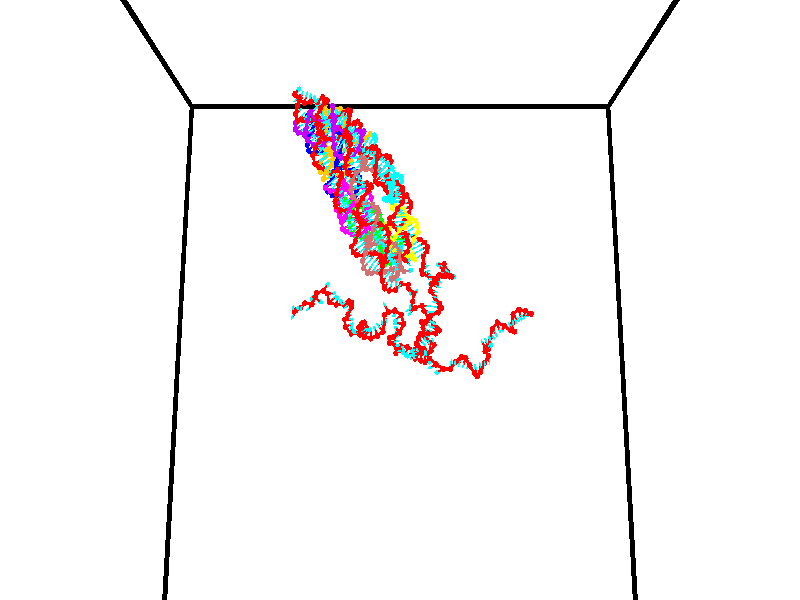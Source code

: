 // switches for output
#declare DRAW_BASES = 1; // possible values are 0, 1; only relevant for DNA ribbons
#declare DRAW_BASES_TYPE = 3; // possible values are 1, 2, 3; only relevant for DNA ribbons
#declare DRAW_FOG = 0; // set to 1 to enable fog

#include "colors.inc"

#include "transforms.inc"
background { rgb <1, 1, 1>}

#default {
   normal{
       ripples 0.25
       frequency 0.20
       turbulence 0.2
       lambda 5
   }
	finish {
		phong 0.1
		phong_size 40.
	}
}

// original window dimensions: 1024x640


// camera settings

camera {
	sky <0, 0.179814, -0.983701>
	up <0, 0.179814, -0.983701>
	right 1.6 * <1, 0, 0>
	location <35, 94.9851, 44.8844>
	look_at <35, 29.7336, 32.9568>
	direction <0, -65.2515, -11.9276>
	angle 67.0682
}


# declare cpy_camera_pos = <35, 94.9851, 44.8844>;
# if (DRAW_FOG = 1)
fog {
	fog_type 2
	up vnormalize(cpy_camera_pos)
	color rgbt<1,1,1,0.3>
	distance 1e-5
	fog_alt 3e-3
	fog_offset 56
}
# end


// LIGHTS

# declare lum = 6;
global_settings {
	ambient_light rgb lum * <0.05, 0.05, 0.05>
	max_trace_level 15
}# declare cpy_direct_light_amount = 0.25;
light_source
{	1000 * <-1, -1.16352, -0.803886>,
	rgb lum * cpy_direct_light_amount
	parallel
}

light_source
{	1000 * <1, 1.16352, 0.803886>,
	rgb lum * cpy_direct_light_amount
	parallel
}

// strand 0

// nucleotide -1

// particle -1
sphere {
	<24.515783, 34.913593, 34.771263> 0.250000
	pigment { color rgbt <1,0,0,0> }
	no_shadow
}
cylinder {
	<24.326159, 34.964851, 35.119709>,  <24.212383, 34.995605, 35.328777>, 0.100000
	pigment { color rgbt <1,0,0,0> }
	no_shadow
}
cylinder {
	<24.326159, 34.964851, 35.119709>,  <24.515783, 34.913593, 34.771263>, 0.100000
	pigment { color rgbt <1,0,0,0> }
	no_shadow
}

// particle -1
sphere {
	<24.326159, 34.964851, 35.119709> 0.100000
	pigment { color rgbt <1,0,0,0> }
	no_shadow
}
sphere {
	0, 1
	scale<0.080000,0.200000,0.300000>
	matrix <0.864100, 0.257725, 0.432329,
		-0.169106, 0.957683, -0.232910,
		-0.474061, 0.128148, 0.871117,
		24.183941, 35.003296, 35.381042>
	pigment { color rgbt <0,1,1,0> }
	no_shadow
}
cylinder {
	<24.464556, 35.679047, 35.046715>,  <24.515783, 34.913593, 34.771263>, 0.130000
	pigment { color rgbt <1,0,0,0> }
	no_shadow
}

// nucleotide -1

// particle -1
sphere {
	<24.464556, 35.679047, 35.046715> 0.250000
	pigment { color rgbt <1,0,0,0> }
	no_shadow
}
cylinder {
	<24.467030, 36.056030, 34.913010>,  <24.468513, 36.282219, 34.832787>, 0.100000
	pigment { color rgbt <1,0,0,0> }
	no_shadow
}
cylinder {
	<24.467030, 36.056030, 34.913010>,  <24.464556, 35.679047, 35.046715>, 0.100000
	pigment { color rgbt <1,0,0,0> }
	no_shadow
}

// particle -1
sphere {
	<24.467030, 36.056030, 34.913010> 0.100000
	pigment { color rgbt <1,0,0,0> }
	no_shadow
}
sphere {
	0, 1
	scale<0.080000,0.200000,0.300000>
	matrix <0.954153, 0.094473, 0.284018,
		0.299254, -0.320696, -0.898666,
		0.006184, 0.942459, -0.334265,
		24.468885, 36.338768, 34.812729>
	pigment { color rgbt <0,1,1,0> }
	no_shadow
}
cylinder {
	<25.105345, 35.787647, 34.736961>,  <24.464556, 35.679047, 35.046715>, 0.130000
	pigment { color rgbt <1,0,0,0> }
	no_shadow
}

// nucleotide -1

// particle -1
sphere {
	<25.105345, 35.787647, 34.736961> 0.250000
	pigment { color rgbt <1,0,0,0> }
	no_shadow
}
cylinder {
	<25.013691, 36.172783, 34.794147>,  <24.958698, 36.403866, 34.828461>, 0.100000
	pigment { color rgbt <1,0,0,0> }
	no_shadow
}
cylinder {
	<25.013691, 36.172783, 34.794147>,  <25.105345, 35.787647, 34.736961>, 0.100000
	pigment { color rgbt <1,0,0,0> }
	no_shadow
}

// particle -1
sphere {
	<25.013691, 36.172783, 34.794147> 0.100000
	pigment { color rgbt <1,0,0,0> }
	no_shadow
}
sphere {
	0, 1
	scale<0.080000,0.200000,0.300000>
	matrix <0.954064, 0.193024, 0.229135,
		0.193024, 0.188900, -0.962839,
		-0.229135, 0.962839, 0.142964,
		24.944950, 36.461636, 34.837036>
	pigment { color rgbt <0,1,1,0> }
	no_shadow
}
cylinder {
	<25.584229, 36.203712, 34.407436>,  <25.105345, 35.787647, 34.736961>, 0.130000
	pigment { color rgbt <1,0,0,0> }
	no_shadow
}

// nucleotide -1

// particle -1
sphere {
	<25.584229, 36.203712, 34.407436> 0.250000
	pigment { color rgbt <1,0,0,0> }
	no_shadow
}
cylinder {
	<25.422478, 36.418095, 34.703876>,  <25.325428, 36.546726, 34.881741>, 0.100000
	pigment { color rgbt <1,0,0,0> }
	no_shadow
}
cylinder {
	<25.422478, 36.418095, 34.703876>,  <25.584229, 36.203712, 34.407436>, 0.100000
	pigment { color rgbt <1,0,0,0> }
	no_shadow
}

// particle -1
sphere {
	<25.422478, 36.418095, 34.703876> 0.100000
	pigment { color rgbt <1,0,0,0> }
	no_shadow
}
sphere {
	0, 1
	scale<0.080000,0.200000,0.300000>
	matrix <0.914459, 0.223081, 0.337640,
		0.015635, 0.814238, -0.580320,
		-0.404377, 0.535958, 0.741099,
		25.301165, 36.578880, 34.926205>
	pigment { color rgbt <0,1,1,0> }
	no_shadow
}
cylinder {
	<26.347614, 36.475155, 34.517925>,  <25.584229, 36.203712, 34.407436>, 0.130000
	pigment { color rgbt <1,0,0,0> }
	no_shadow
}

// nucleotide -1

// particle -1
sphere {
	<26.347614, 36.475155, 34.517925> 0.250000
	pigment { color rgbt <1,0,0,0> }
	no_shadow
}
cylinder {
	<26.098951, 36.218838, 34.698112>,  <25.949753, 36.065048, 34.806225>, 0.100000
	pigment { color rgbt <1,0,0,0> }
	no_shadow
}
cylinder {
	<26.098951, 36.218838, 34.698112>,  <26.347614, 36.475155, 34.517925>, 0.100000
	pigment { color rgbt <1,0,0,0> }
	no_shadow
}

// particle -1
sphere {
	<26.098951, 36.218838, 34.698112> 0.100000
	pigment { color rgbt <1,0,0,0> }
	no_shadow
}
sphere {
	0, 1
	scale<0.080000,0.200000,0.300000>
	matrix <0.543429, 0.061351, 0.837210,
		-0.564117, 0.765257, 0.310087,
		-0.621657, -0.640794, 0.450472,
		25.912455, 36.026600, 34.833256>
	pigment { color rgbt <0,1,1,0> }
	no_shadow
}
cylinder {
	<26.575867, 36.102005, 33.863098>,  <26.347614, 36.475155, 34.517925>, 0.130000
	pigment { color rgbt <1,0,0,0> }
	no_shadow
}

// nucleotide -1

// particle -1
sphere {
	<26.575867, 36.102005, 33.863098> 0.250000
	pigment { color rgbt <1,0,0,0> }
	no_shadow
}
cylinder {
	<26.841249, 35.867954, 34.049625>,  <27.000479, 35.727524, 34.161541>, 0.100000
	pigment { color rgbt <1,0,0,0> }
	no_shadow
}
cylinder {
	<26.841249, 35.867954, 34.049625>,  <26.575867, 36.102005, 33.863098>, 0.100000
	pigment { color rgbt <1,0,0,0> }
	no_shadow
}

// particle -1
sphere {
	<26.841249, 35.867954, 34.049625> 0.100000
	pigment { color rgbt <1,0,0,0> }
	no_shadow
}
sphere {
	0, 1
	scale<0.080000,0.200000,0.300000>
	matrix <0.235603, 0.754915, 0.612042,
		-0.710151, -0.296198, 0.638711,
		0.663458, -0.585124, 0.466318,
		27.040287, 35.692417, 34.189522>
	pigment { color rgbt <0,1,1,0> }
	no_shadow
}
cylinder {
	<26.641598, 35.526104, 33.403473>,  <26.575867, 36.102005, 33.863098>, 0.130000
	pigment { color rgbt <1,0,0,0> }
	no_shadow
}

// nucleotide -1

// particle -1
sphere {
	<26.641598, 35.526104, 33.403473> 0.250000
	pigment { color rgbt <1,0,0,0> }
	no_shadow
}
cylinder {
	<26.365110, 35.342484, 33.626717>,  <26.199219, 35.232311, 33.760662>, 0.100000
	pigment { color rgbt <1,0,0,0> }
	no_shadow
}
cylinder {
	<26.365110, 35.342484, 33.626717>,  <26.641598, 35.526104, 33.403473>, 0.100000
	pigment { color rgbt <1,0,0,0> }
	no_shadow
}

// particle -1
sphere {
	<26.365110, 35.342484, 33.626717> 0.100000
	pigment { color rgbt <1,0,0,0> }
	no_shadow
}
sphere {
	0, 1
	scale<0.080000,0.200000,0.300000>
	matrix <0.467267, -0.873058, -0.139394,
		0.551252, 0.164434, 0.817975,
		-0.691218, -0.459054, 0.558110,
		26.157745, 35.204769, 33.794151>
	pigment { color rgbt <0,1,1,0> }
	no_shadow
}
cylinder {
	<27.219955, 35.007179, 33.168964>,  <26.641598, 35.526104, 33.403473>, 0.130000
	pigment { color rgbt <1,0,0,0> }
	no_shadow
}

// nucleotide -1

// particle -1
sphere {
	<27.219955, 35.007179, 33.168964> 0.250000
	pigment { color rgbt <1,0,0,0> }
	no_shadow
}
cylinder {
	<27.466326, 35.119781, 32.874645>,  <27.614147, 35.187344, 32.698055>, 0.100000
	pigment { color rgbt <1,0,0,0> }
	no_shadow
}
cylinder {
	<27.466326, 35.119781, 32.874645>,  <27.219955, 35.007179, 33.168964>, 0.100000
	pigment { color rgbt <1,0,0,0> }
	no_shadow
}

// particle -1
sphere {
	<27.466326, 35.119781, 32.874645> 0.100000
	pigment { color rgbt <1,0,0,0> }
	no_shadow
}
sphere {
	0, 1
	scale<0.080000,0.200000,0.300000>
	matrix <-0.287692, -0.789103, -0.542725,
		-0.733397, 0.545959, -0.405040,
		0.615924, 0.281506, -0.735793,
		27.651102, 35.204235, 32.653908>
	pigment { color rgbt <0,1,1,0> }
	no_shadow
}
cylinder {
	<27.540464, 34.329765, 33.241444>,  <27.219955, 35.007179, 33.168964>, 0.130000
	pigment { color rgbt <1,0,0,0> }
	no_shadow
}

// nucleotide -1

// particle -1
sphere {
	<27.540464, 34.329765, 33.241444> 0.250000
	pigment { color rgbt <1,0,0,0> }
	no_shadow
}
cylinder {
	<27.895506, 34.153343, 33.188335>,  <28.108530, 34.047489, 33.156471>, 0.100000
	pigment { color rgbt <1,0,0,0> }
	no_shadow
}
cylinder {
	<27.895506, 34.153343, 33.188335>,  <27.540464, 34.329765, 33.241444>, 0.100000
	pigment { color rgbt <1,0,0,0> }
	no_shadow
}

// particle -1
sphere {
	<27.895506, 34.153343, 33.188335> 0.100000
	pigment { color rgbt <1,0,0,0> }
	no_shadow
}
sphere {
	0, 1
	scale<0.080000,0.200000,0.300000>
	matrix <0.342253, 0.438624, 0.830947,
		-0.308261, -0.782991, 0.540278,
		0.887603, -0.441060, -0.132770,
		28.161787, 34.021027, 33.148506>
	pigment { color rgbt <0,1,1,0> }
	no_shadow
}
cylinder {
	<27.748526, 33.975700, 33.927284>,  <27.540464, 34.329765, 33.241444>, 0.130000
	pigment { color rgbt <1,0,0,0> }
	no_shadow
}

// nucleotide -1

// particle -1
sphere {
	<27.748526, 33.975700, 33.927284> 0.250000
	pigment { color rgbt <1,0,0,0> }
	no_shadow
}
cylinder {
	<28.078550, 34.000050, 33.702583>,  <28.276566, 34.014660, 33.567764>, 0.100000
	pigment { color rgbt <1,0,0,0> }
	no_shadow
}
cylinder {
	<28.078550, 34.000050, 33.702583>,  <27.748526, 33.975700, 33.927284>, 0.100000
	pigment { color rgbt <1,0,0,0> }
	no_shadow
}

// particle -1
sphere {
	<28.078550, 34.000050, 33.702583> 0.100000
	pigment { color rgbt <1,0,0,0> }
	no_shadow
}
sphere {
	0, 1
	scale<0.080000,0.200000,0.300000>
	matrix <0.431743, 0.573441, 0.696249,
		0.364513, -0.816982, 0.446845,
		0.825063, 0.060870, -0.561753,
		28.326069, 34.018311, 33.534058>
	pigment { color rgbt <0,1,1,0> }
	no_shadow
}
cylinder {
	<28.408331, 33.681625, 34.090599>,  <27.748526, 33.975700, 33.927284>, 0.130000
	pigment { color rgbt <1,0,0,0> }
	no_shadow
}

// nucleotide -1

// particle -1
sphere {
	<28.408331, 33.681625, 34.090599> 0.250000
	pigment { color rgbt <1,0,0,0> }
	no_shadow
}
cylinder {
	<28.512880, 33.991493, 33.860271>,  <28.575609, 34.177414, 33.722076>, 0.100000
	pigment { color rgbt <1,0,0,0> }
	no_shadow
}
cylinder {
	<28.512880, 33.991493, 33.860271>,  <28.408331, 33.681625, 34.090599>, 0.100000
	pigment { color rgbt <1,0,0,0> }
	no_shadow
}

// particle -1
sphere {
	<28.512880, 33.991493, 33.860271> 0.100000
	pigment { color rgbt <1,0,0,0> }
	no_shadow
}
sphere {
	0, 1
	scale<0.080000,0.200000,0.300000>
	matrix <0.598917, 0.337667, 0.726140,
		0.756956, -0.534659, -0.375709,
		0.261373, 0.774674, -0.575816,
		28.591291, 34.223896, 33.687527>
	pigment { color rgbt <0,1,1,0> }
	no_shadow
}
cylinder {
	<29.198479, 33.676075, 34.093716>,  <28.408331, 33.681625, 34.090599>, 0.130000
	pigment { color rgbt <1,0,0,0> }
	no_shadow
}

// nucleotide -1

// particle -1
sphere {
	<29.198479, 33.676075, 34.093716> 0.250000
	pigment { color rgbt <1,0,0,0> }
	no_shadow
}
cylinder {
	<29.072857, 34.043232, 33.996689>,  <28.997484, 34.263527, 33.938473>, 0.100000
	pigment { color rgbt <1,0,0,0> }
	no_shadow
}
cylinder {
	<29.072857, 34.043232, 33.996689>,  <29.198479, 33.676075, 34.093716>, 0.100000
	pigment { color rgbt <1,0,0,0> }
	no_shadow
}

// particle -1
sphere {
	<29.072857, 34.043232, 33.996689> 0.100000
	pigment { color rgbt <1,0,0,0> }
	no_shadow
}
sphere {
	0, 1
	scale<0.080000,0.200000,0.300000>
	matrix <0.648698, 0.394018, 0.651108,
		0.693225, 0.047128, -0.719179,
		-0.314055, 0.917894, -0.242571,
		28.978642, 34.318600, 33.923916>
	pigment { color rgbt <0,1,1,0> }
	no_shadow
}
cylinder {
	<29.741747, 34.026257, 33.848011>,  <29.198479, 33.676075, 34.093716>, 0.130000
	pigment { color rgbt <1,0,0,0> }
	no_shadow
}

// nucleotide -1

// particle -1
sphere {
	<29.741747, 34.026257, 33.848011> 0.250000
	pigment { color rgbt <1,0,0,0> }
	no_shadow
}
cylinder {
	<29.456079, 34.254448, 34.010254>,  <29.284679, 34.391365, 34.107601>, 0.100000
	pigment { color rgbt <1,0,0,0> }
	no_shadow
}
cylinder {
	<29.456079, 34.254448, 34.010254>,  <29.741747, 34.026257, 33.848011>, 0.100000
	pigment { color rgbt <1,0,0,0> }
	no_shadow
}

// particle -1
sphere {
	<29.456079, 34.254448, 34.010254> 0.100000
	pigment { color rgbt <1,0,0,0> }
	no_shadow
}
sphere {
	0, 1
	scale<0.080000,0.200000,0.300000>
	matrix <0.587900, 0.174348, 0.789922,
		0.379919, 0.802593, -0.459899,
		-0.714168, 0.570481, 0.405606,
		29.241829, 34.425591, 34.131935>
	pigment { color rgbt <0,1,1,0> }
	no_shadow
}
cylinder {
	<30.095045, 34.548969, 34.061817>,  <29.741747, 34.026257, 33.848011>, 0.130000
	pigment { color rgbt <1,0,0,0> }
	no_shadow
}

// nucleotide -1

// particle -1
sphere {
	<30.095045, 34.548969, 34.061817> 0.250000
	pigment { color rgbt <1,0,0,0> }
	no_shadow
}
cylinder {
	<29.757744, 34.571629, 34.275623>,  <29.555363, 34.585224, 34.403908>, 0.100000
	pigment { color rgbt <1,0,0,0> }
	no_shadow
}
cylinder {
	<29.757744, 34.571629, 34.275623>,  <30.095045, 34.548969, 34.061817>, 0.100000
	pigment { color rgbt <1,0,0,0> }
	no_shadow
}

// particle -1
sphere {
	<29.757744, 34.571629, 34.275623> 0.100000
	pigment { color rgbt <1,0,0,0> }
	no_shadow
}
sphere {
	0, 1
	scale<0.080000,0.200000,0.300000>
	matrix <0.537002, 0.132155, 0.833165,
		-0.023440, 0.989609, -0.141862,
		-0.843255, 0.056651, 0.534519,
		29.504766, 34.588623, 34.435978>
	pigment { color rgbt <0,1,1,0> }
	no_shadow
}
cylinder {
	<30.148108, 35.108215, 34.562206>,  <30.095045, 34.548969, 34.061817>, 0.130000
	pigment { color rgbt <1,0,0,0> }
	no_shadow
}

// nucleotide -1

// particle -1
sphere {
	<30.148108, 35.108215, 34.562206> 0.250000
	pigment { color rgbt <1,0,0,0> }
	no_shadow
}
cylinder {
	<29.930103, 34.799706, 34.693718>,  <29.799301, 34.614601, 34.772625>, 0.100000
	pigment { color rgbt <1,0,0,0> }
	no_shadow
}
cylinder {
	<29.930103, 34.799706, 34.693718>,  <30.148108, 35.108215, 34.562206>, 0.100000
	pigment { color rgbt <1,0,0,0> }
	no_shadow
}

// particle -1
sphere {
	<29.930103, 34.799706, 34.693718> 0.100000
	pigment { color rgbt <1,0,0,0> }
	no_shadow
}
sphere {
	0, 1
	scale<0.080000,0.200000,0.300000>
	matrix <0.460022, 0.052766, 0.886338,
		-0.700959, 0.634311, 0.326046,
		-0.545010, -0.771275, 0.328784,
		29.766600, 34.568321, 34.792355>
	pigment { color rgbt <0,1,1,0> }
	no_shadow
}
cylinder {
	<29.777958, 35.235344, 35.205482>,  <30.148108, 35.108215, 34.562206>, 0.130000
	pigment { color rgbt <1,0,0,0> }
	no_shadow
}

// nucleotide -1

// particle -1
sphere {
	<29.777958, 35.235344, 35.205482> 0.250000
	pigment { color rgbt <1,0,0,0> }
	no_shadow
}
cylinder {
	<29.865381, 34.845947, 35.178535>,  <29.917835, 34.612309, 35.162369>, 0.100000
	pigment { color rgbt <1,0,0,0> }
	no_shadow
}
cylinder {
	<29.865381, 34.845947, 35.178535>,  <29.777958, 35.235344, 35.205482>, 0.100000
	pigment { color rgbt <1,0,0,0> }
	no_shadow
}

// particle -1
sphere {
	<29.865381, 34.845947, 35.178535> 0.100000
	pigment { color rgbt <1,0,0,0> }
	no_shadow
}
sphere {
	0, 1
	scale<0.080000,0.200000,0.300000>
	matrix <0.429697, 0.034031, 0.902332,
		-0.876124, -0.226157, 0.425746,
		0.218557, -0.973496, -0.067363,
		29.930948, 34.553898, 35.158325>
	pigment { color rgbt <0,1,1,0> }
	no_shadow
}
cylinder {
	<29.381624, 34.732353, 35.536442>,  <29.777958, 35.235344, 35.205482>, 0.130000
	pigment { color rgbt <1,0,0,0> }
	no_shadow
}

// nucleotide -1

// particle -1
sphere {
	<29.381624, 34.732353, 35.536442> 0.250000
	pigment { color rgbt <1,0,0,0> }
	no_shadow
}
cylinder {
	<29.775908, 34.665672, 35.526749>,  <30.012478, 34.625664, 35.520931>, 0.100000
	pigment { color rgbt <1,0,0,0> }
	no_shadow
}
cylinder {
	<29.775908, 34.665672, 35.526749>,  <29.381624, 34.732353, 35.536442>, 0.100000
	pigment { color rgbt <1,0,0,0> }
	no_shadow
}

// particle -1
sphere {
	<29.775908, 34.665672, 35.526749> 0.100000
	pigment { color rgbt <1,0,0,0> }
	no_shadow
}
sphere {
	0, 1
	scale<0.080000,0.200000,0.300000>
	matrix <0.075289, 0.307250, 0.948646,
		-0.150697, -0.936913, 0.315410,
		0.985709, -0.166705, -0.024237,
		30.071621, 34.615662, 35.519478>
	pigment { color rgbt <0,1,1,0> }
	no_shadow
}
cylinder {
	<29.479183, 34.380894, 36.112812>,  <29.381624, 34.732353, 35.536442>, 0.130000
	pigment { color rgbt <1,0,0,0> }
	no_shadow
}

// nucleotide -1

// particle -1
sphere {
	<29.479183, 34.380894, 36.112812> 0.250000
	pigment { color rgbt <1,0,0,0> }
	no_shadow
}
cylinder {
	<29.826441, 34.543163, 35.998440>,  <30.034796, 34.640526, 35.929817>, 0.100000
	pigment { color rgbt <1,0,0,0> }
	no_shadow
}
cylinder {
	<29.826441, 34.543163, 35.998440>,  <29.479183, 34.380894, 36.112812>, 0.100000
	pigment { color rgbt <1,0,0,0> }
	no_shadow
}

// particle -1
sphere {
	<29.826441, 34.543163, 35.998440> 0.100000
	pigment { color rgbt <1,0,0,0> }
	no_shadow
}
sphere {
	0, 1
	scale<0.080000,0.200000,0.300000>
	matrix <0.234277, 0.172943, 0.956663,
		0.437542, -0.897508, 0.055100,
		0.868143, 0.405672, -0.285935,
		30.086884, 34.664864, 35.912659>
	pigment { color rgbt <0,1,1,0> }
	no_shadow
}
cylinder {
	<30.032232, 34.318489, 36.698158>,  <29.479183, 34.380894, 36.112812>, 0.130000
	pigment { color rgbt <1,0,0,0> }
	no_shadow
}

// nucleotide -1

// particle -1
sphere {
	<30.032232, 34.318489, 36.698158> 0.250000
	pigment { color rgbt <1,0,0,0> }
	no_shadow
}
cylinder {
	<30.092815, 34.625927, 36.449539>,  <30.129166, 34.810390, 36.300365>, 0.100000
	pigment { color rgbt <1,0,0,0> }
	no_shadow
}
cylinder {
	<30.092815, 34.625927, 36.449539>,  <30.032232, 34.318489, 36.698158>, 0.100000
	pigment { color rgbt <1,0,0,0> }
	no_shadow
}

// particle -1
sphere {
	<30.092815, 34.625927, 36.449539> 0.100000
	pigment { color rgbt <1,0,0,0> }
	no_shadow
}
sphere {
	0, 1
	scale<0.080000,0.200000,0.300000>
	matrix <0.454079, 0.504430, 0.734413,
		0.877993, -0.393468, -0.272601,
		0.151460, 0.768592, -0.621552,
		30.138254, 34.856506, 36.263073>
	pigment { color rgbt <0,1,1,0> }
	no_shadow
}
cylinder {
	<30.743685, 34.425304, 36.598873>,  <30.032232, 34.318489, 36.698158>, 0.130000
	pigment { color rgbt <1,0,0,0> }
	no_shadow
}

// nucleotide -1

// particle -1
sphere {
	<30.743685, 34.425304, 36.598873> 0.250000
	pigment { color rgbt <1,0,0,0> }
	no_shadow
}
cylinder {
	<30.516851, 34.754074, 36.577522>,  <30.380751, 34.951336, 36.564713>, 0.100000
	pigment { color rgbt <1,0,0,0> }
	no_shadow
}
cylinder {
	<30.516851, 34.754074, 36.577522>,  <30.743685, 34.425304, 36.598873>, 0.100000
	pigment { color rgbt <1,0,0,0> }
	no_shadow
}

// particle -1
sphere {
	<30.516851, 34.754074, 36.577522> 0.100000
	pigment { color rgbt <1,0,0,0> }
	no_shadow
}
sphere {
	0, 1
	scale<0.080000,0.200000,0.300000>
	matrix <0.609480, 0.462332, 0.644036,
		0.554030, 0.332690, -0.763131,
		-0.567084, 0.821928, -0.053378,
		30.346725, 35.000652, 36.561508>
	pigment { color rgbt <0,1,1,0> }
	no_shadow
}
cylinder {
	<31.136169, 35.028618, 36.413311>,  <30.743685, 34.425304, 36.598873>, 0.130000
	pigment { color rgbt <1,0,0,0> }
	no_shadow
}

// nucleotide -1

// particle -1
sphere {
	<31.136169, 35.028618, 36.413311> 0.250000
	pigment { color rgbt <1,0,0,0> }
	no_shadow
}
cylinder {
	<30.806368, 35.192383, 36.569553>,  <30.608486, 35.290642, 36.663300>, 0.100000
	pigment { color rgbt <1,0,0,0> }
	no_shadow
}
cylinder {
	<30.806368, 35.192383, 36.569553>,  <31.136169, 35.028618, 36.413311>, 0.100000
	pigment { color rgbt <1,0,0,0> }
	no_shadow
}

// particle -1
sphere {
	<30.806368, 35.192383, 36.569553> 0.100000
	pigment { color rgbt <1,0,0,0> }
	no_shadow
}
sphere {
	0, 1
	scale<0.080000,0.200000,0.300000>
	matrix <0.565691, 0.612959, 0.551611,
		-0.013592, 0.675770, -0.736987,
		-0.824505, 0.409410, 0.390609,
		30.559017, 35.315205, 36.686737>
	pigment { color rgbt <0,1,1,0> }
	no_shadow
}
cylinder {
	<31.709101, 35.442795, 36.375301>,  <31.136169, 35.028618, 36.413311>, 0.130000
	pigment { color rgbt <1,0,0,0> }
	no_shadow
}

// nucleotide -1

// particle -1
sphere {
	<31.709101, 35.442795, 36.375301> 0.250000
	pigment { color rgbt <1,0,0,0> }
	no_shadow
}
cylinder {
	<31.377981, 35.632965, 36.494442>,  <31.179310, 35.747066, 36.565926>, 0.100000
	pigment { color rgbt <1,0,0,0> }
	no_shadow
}
cylinder {
	<31.377981, 35.632965, 36.494442>,  <31.709101, 35.442795, 36.375301>, 0.100000
	pigment { color rgbt <1,0,0,0> }
	no_shadow
}

// particle -1
sphere {
	<31.377981, 35.632965, 36.494442> 0.100000
	pigment { color rgbt <1,0,0,0> }
	no_shadow
}
sphere {
	0, 1
	scale<0.080000,0.200000,0.300000>
	matrix <0.532503, 0.832965, 0.150369,
		-0.176613, 0.283083, -0.942694,
		-0.827798, 0.475430, 0.297855,
		31.129642, 35.775593, 36.583797>
	pigment { color rgbt <0,1,1,0> }
	no_shadow
}
cylinder {
	<31.499044, 36.094650, 36.002659>,  <31.709101, 35.442795, 36.375301>, 0.130000
	pigment { color rgbt <1,0,0,0> }
	no_shadow
}

// nucleotide -1

// particle -1
sphere {
	<31.499044, 36.094650, 36.002659> 0.250000
	pigment { color rgbt <1,0,0,0> }
	no_shadow
}
cylinder {
	<31.357986, 36.099918, 36.376926>,  <31.273352, 36.103077, 36.601486>, 0.100000
	pigment { color rgbt <1,0,0,0> }
	no_shadow
}
cylinder {
	<31.357986, 36.099918, 36.376926>,  <31.499044, 36.094650, 36.002659>, 0.100000
	pigment { color rgbt <1,0,0,0> }
	no_shadow
}

// particle -1
sphere {
	<31.357986, 36.099918, 36.376926> 0.100000
	pigment { color rgbt <1,0,0,0> }
	no_shadow
}
sphere {
	0, 1
	scale<0.080000,0.200000,0.300000>
	matrix <0.537260, 0.821522, 0.190928,
		-0.766155, 0.570025, -0.296781,
		-0.352646, 0.013167, 0.935664,
		31.252193, 36.103870, 36.657627>
	pigment { color rgbt <0,1,1,0> }
	no_shadow
}
cylinder {
	<31.292561, 36.721992, 36.149067>,  <31.499044, 36.094650, 36.002659>, 0.130000
	pigment { color rgbt <1,0,0,0> }
	no_shadow
}

// nucleotide -1

// particle -1
sphere {
	<31.292561, 36.721992, 36.149067> 0.250000
	pigment { color rgbt <1,0,0,0> }
	no_shadow
}
cylinder {
	<31.364227, 36.571930, 36.512859>,  <31.407227, 36.481892, 36.731136>, 0.100000
	pigment { color rgbt <1,0,0,0> }
	no_shadow
}
cylinder {
	<31.364227, 36.571930, 36.512859>,  <31.292561, 36.721992, 36.149067>, 0.100000
	pigment { color rgbt <1,0,0,0> }
	no_shadow
}

// particle -1
sphere {
	<31.364227, 36.571930, 36.512859> 0.100000
	pigment { color rgbt <1,0,0,0> }
	no_shadow
}
sphere {
	0, 1
	scale<0.080000,0.200000,0.300000>
	matrix <0.542473, 0.808882, 0.226789,
		-0.820745, 0.452737, 0.348435,
		0.179167, -0.375153, 0.909483,
		31.417978, 36.459385, 36.785706>
	pigment { color rgbt <0,1,1,0> }
	no_shadow
}
cylinder {
	<31.029814, 37.222042, 36.567898>,  <31.292561, 36.721992, 36.149067>, 0.130000
	pigment { color rgbt <1,0,0,0> }
	no_shadow
}

// nucleotide -1

// particle -1
sphere {
	<31.029814, 37.222042, 36.567898> 0.250000
	pigment { color rgbt <1,0,0,0> }
	no_shadow
}
cylinder {
	<31.346796, 37.034801, 36.724304>,  <31.536985, 36.922459, 36.818150>, 0.100000
	pigment { color rgbt <1,0,0,0> }
	no_shadow
}
cylinder {
	<31.346796, 37.034801, 36.724304>,  <31.029814, 37.222042, 36.567898>, 0.100000
	pigment { color rgbt <1,0,0,0> }
	no_shadow
}

// particle -1
sphere {
	<31.346796, 37.034801, 36.724304> 0.100000
	pigment { color rgbt <1,0,0,0> }
	no_shadow
}
sphere {
	0, 1
	scale<0.080000,0.200000,0.300000>
	matrix <0.430782, 0.883395, 0.184500,
		-0.431790, 0.022237, 0.901700,
		0.792454, -0.468102, 0.391020,
		31.584532, 36.894371, 36.841610>
	pigment { color rgbt <0,1,1,0> }
	no_shadow
}
cylinder {
	<31.152866, 37.521900, 37.185421>,  <31.029814, 37.222042, 36.567898>, 0.130000
	pigment { color rgbt <1,0,0,0> }
	no_shadow
}

// nucleotide -1

// particle -1
sphere {
	<31.152866, 37.521900, 37.185421> 0.250000
	pigment { color rgbt <1,0,0,0> }
	no_shadow
}
cylinder {
	<31.479748, 37.388329, 36.997520>,  <31.675877, 37.308186, 36.884781>, 0.100000
	pigment { color rgbt <1,0,0,0> }
	no_shadow
}
cylinder {
	<31.479748, 37.388329, 36.997520>,  <31.152866, 37.521900, 37.185421>, 0.100000
	pigment { color rgbt <1,0,0,0> }
	no_shadow
}

// particle -1
sphere {
	<31.479748, 37.388329, 36.997520> 0.100000
	pigment { color rgbt <1,0,0,0> }
	no_shadow
}
sphere {
	0, 1
	scale<0.080000,0.200000,0.300000>
	matrix <0.396362, 0.917331, 0.037436,
		0.418417, -0.216785, 0.882005,
		0.817206, -0.333929, -0.469752,
		31.724909, 37.288151, 36.856594>
	pigment { color rgbt <0,1,1,0> }
	no_shadow
}
cylinder {
	<31.592869, 37.973541, 37.456131>,  <31.152866, 37.521900, 37.185421>, 0.130000
	pigment { color rgbt <1,0,0,0> }
	no_shadow
}

// nucleotide -1

// particle -1
sphere {
	<31.592869, 37.973541, 37.456131> 0.250000
	pigment { color rgbt <1,0,0,0> }
	no_shadow
}
cylinder {
	<31.800081, 37.795361, 37.164043>,  <31.924410, 37.688454, 36.988792>, 0.100000
	pigment { color rgbt <1,0,0,0> }
	no_shadow
}
cylinder {
	<31.800081, 37.795361, 37.164043>,  <31.592869, 37.973541, 37.456131>, 0.100000
	pigment { color rgbt <1,0,0,0> }
	no_shadow
}

// particle -1
sphere {
	<31.800081, 37.795361, 37.164043> 0.100000
	pigment { color rgbt <1,0,0,0> }
	no_shadow
}
sphere {
	0, 1
	scale<0.080000,0.200000,0.300000>
	matrix <0.556771, 0.823683, -0.107481,
		0.649345, -0.350885, 0.674708,
		0.518032, -0.445450, -0.730217,
		31.955490, 37.661724, 36.944977>
	pigment { color rgbt <0,1,1,0> }
	no_shadow
}
cylinder {
	<32.216507, 38.248566, 37.596283>,  <31.592869, 37.973541, 37.456131>, 0.130000
	pigment { color rgbt <1,0,0,0> }
	no_shadow
}

// nucleotide -1

// particle -1
sphere {
	<32.216507, 38.248566, 37.596283> 0.250000
	pigment { color rgbt <1,0,0,0> }
	no_shadow
}
cylinder {
	<32.211906, 38.099983, 37.224930>,  <32.209148, 38.010834, 37.002117>, 0.100000
	pigment { color rgbt <1,0,0,0> }
	no_shadow
}
cylinder {
	<32.211906, 38.099983, 37.224930>,  <32.216507, 38.248566, 37.596283>, 0.100000
	pigment { color rgbt <1,0,0,0> }
	no_shadow
}

// particle -1
sphere {
	<32.211906, 38.099983, 37.224930> 0.100000
	pigment { color rgbt <1,0,0,0> }
	no_shadow
}
sphere {
	0, 1
	scale<0.080000,0.200000,0.300000>
	matrix <0.734816, 0.626544, -0.259786,
		0.678170, -0.685176, 0.265744,
		-0.011499, -0.371452, -0.928381,
		32.208458, 37.988548, 36.946415>
	pigment { color rgbt <0,1,1,0> }
	no_shadow
}
cylinder {
	<32.875156, 38.436649, 37.393715>,  <32.216507, 38.248566, 37.596283>, 0.130000
	pigment { color rgbt <1,0,0,0> }
	no_shadow
}

// nucleotide -1

// particle -1
sphere {
	<32.875156, 38.436649, 37.393715> 0.250000
	pigment { color rgbt <1,0,0,0> }
	no_shadow
}
cylinder {
	<32.717754, 38.277287, 37.062313>,  <32.623314, 38.181667, 36.863472>, 0.100000
	pigment { color rgbt <1,0,0,0> }
	no_shadow
}
cylinder {
	<32.717754, 38.277287, 37.062313>,  <32.875156, 38.436649, 37.393715>, 0.100000
	pigment { color rgbt <1,0,0,0> }
	no_shadow
}

// particle -1
sphere {
	<32.717754, 38.277287, 37.062313> 0.100000
	pigment { color rgbt <1,0,0,0> }
	no_shadow
}
sphere {
	0, 1
	scale<0.080000,0.200000,0.300000>
	matrix <0.645185, 0.522313, -0.557607,
		0.654895, -0.753962, 0.051515,
		-0.393508, -0.398411, -0.828505,
		32.599701, 38.157764, 36.813763>
	pigment { color rgbt <0,1,1,0> }
	no_shadow
}
cylinder {
	<33.379311, 38.005604, 37.038250>,  <32.875156, 38.436649, 37.393715>, 0.130000
	pigment { color rgbt <1,0,0,0> }
	no_shadow
}

// nucleotide -1

// particle -1
sphere {
	<33.379311, 38.005604, 37.038250> 0.250000
	pigment { color rgbt <1,0,0,0> }
	no_shadow
}
cylinder {
	<33.128723, 38.180363, 36.780052>,  <32.978371, 38.285217, 36.625134>, 0.100000
	pigment { color rgbt <1,0,0,0> }
	no_shadow
}
cylinder {
	<33.128723, 38.180363, 36.780052>,  <33.379311, 38.005604, 37.038250>, 0.100000
	pigment { color rgbt <1,0,0,0> }
	no_shadow
}

// particle -1
sphere {
	<33.128723, 38.180363, 36.780052> 0.100000
	pigment { color rgbt <1,0,0,0> }
	no_shadow
}
sphere {
	0, 1
	scale<0.080000,0.200000,0.300000>
	matrix <0.778646, 0.313251, -0.543676,
		-0.035330, -0.843205, -0.536430,
		-0.626467, 0.436898, -0.645491,
		32.940784, 38.311432, 36.586403>
	pigment { color rgbt <0,1,1,0> }
	no_shadow
}
cylinder {
	<33.453865, 37.736839, 36.325264>,  <33.379311, 38.005604, 37.038250>, 0.130000
	pigment { color rgbt <1,0,0,0> }
	no_shadow
}

// nucleotide -1

// particle -1
sphere {
	<33.453865, 37.736839, 36.325264> 0.250000
	pigment { color rgbt <1,0,0,0> }
	no_shadow
}
cylinder {
	<33.360065, 38.125519, 36.336613>,  <33.303787, 38.358727, 36.343422>, 0.100000
	pigment { color rgbt <1,0,0,0> }
	no_shadow
}
cylinder {
	<33.360065, 38.125519, 36.336613>,  <33.453865, 37.736839, 36.325264>, 0.100000
	pigment { color rgbt <1,0,0,0> }
	no_shadow
}

// particle -1
sphere {
	<33.360065, 38.125519, 36.336613> 0.100000
	pigment { color rgbt <1,0,0,0> }
	no_shadow
}
sphere {
	0, 1
	scale<0.080000,0.200000,0.300000>
	matrix <0.881474, 0.224846, -0.415269,
		-0.409897, -0.072374, -0.909256,
		-0.234498, 0.971703, 0.028368,
		33.289715, 38.417030, 36.345123>
	pigment { color rgbt <0,1,1,0> }
	no_shadow
}
cylinder {
	<33.508324, 38.008488, 35.666027>,  <33.453865, 37.736839, 36.325264>, 0.130000
	pigment { color rgbt <1,0,0,0> }
	no_shadow
}

// nucleotide -1

// particle -1
sphere {
	<33.508324, 38.008488, 35.666027> 0.250000
	pigment { color rgbt <1,0,0,0> }
	no_shadow
}
cylinder {
	<33.594719, 38.287880, 35.938927>,  <33.646557, 38.455517, 36.102669>, 0.100000
	pigment { color rgbt <1,0,0,0> }
	no_shadow
}
cylinder {
	<33.594719, 38.287880, 35.938927>,  <33.508324, 38.008488, 35.666027>, 0.100000
	pigment { color rgbt <1,0,0,0> }
	no_shadow
}

// particle -1
sphere {
	<33.594719, 38.287880, 35.938927> 0.100000
	pigment { color rgbt <1,0,0,0> }
	no_shadow
}
sphere {
	0, 1
	scale<0.080000,0.200000,0.300000>
	matrix <0.951601, 0.005878, -0.307279,
		-0.218640, 0.715602, -0.663409,
		0.215990, 0.698484, 0.682253,
		33.659515, 38.497425, 36.143604>
	pigment { color rgbt <0,1,1,0> }
	no_shadow
}
cylinder {
	<33.912792, 38.667847, 35.564659>,  <33.508324, 38.008488, 35.666027>, 0.130000
	pigment { color rgbt <1,0,0,0> }
	no_shadow
}

// nucleotide -1

// particle -1
sphere {
	<33.912792, 38.667847, 35.564659> 0.250000
	pigment { color rgbt <1,0,0,0> }
	no_shadow
}
cylinder {
	<33.696827, 38.764900, 35.242264>,  <33.567249, 38.823132, 35.048824>, 0.100000
	pigment { color rgbt <1,0,0,0> }
	no_shadow
}
cylinder {
	<33.696827, 38.764900, 35.242264>,  <33.912792, 38.667847, 35.564659>, 0.100000
	pigment { color rgbt <1,0,0,0> }
	no_shadow
}

// particle -1
sphere {
	<33.696827, 38.764900, 35.242264> 0.100000
	pigment { color rgbt <1,0,0,0> }
	no_shadow
}
sphere {
	0, 1
	scale<0.080000,0.200000,0.300000>
	matrix <-0.752184, 0.290680, 0.591375,
		0.377771, 0.925546, 0.025562,
		-0.539914, 0.242632, -0.805991,
		33.534851, 38.837688, 35.000465>
	pigment { color rgbt <0,1,1,0> }
	no_shadow
}
cylinder {
	<34.497723, 39.016380, 35.486378>,  <33.912792, 38.667847, 35.564659>, 0.130000
	pigment { color rgbt <1,0,0,0> }
	no_shadow
}

// nucleotide -1

// particle -1
sphere {
	<34.497723, 39.016380, 35.486378> 0.250000
	pigment { color rgbt <1,0,0,0> }
	no_shadow
}
cylinder {
	<34.482075, 39.319645, 35.746735>,  <34.472687, 39.501606, 35.902946>, 0.100000
	pigment { color rgbt <1,0,0,0> }
	no_shadow
}
cylinder {
	<34.482075, 39.319645, 35.746735>,  <34.497723, 39.016380, 35.486378>, 0.100000
	pigment { color rgbt <1,0,0,0> }
	no_shadow
}

// particle -1
sphere {
	<34.482075, 39.319645, 35.746735> 0.100000
	pigment { color rgbt <1,0,0,0> }
	no_shadow
}
sphere {
	0, 1
	scale<0.080000,0.200000,0.300000>
	matrix <0.281338, -0.616680, 0.735224,
		0.958811, 0.211878, -0.189179,
		-0.039115, 0.758164, 0.650890,
		34.470341, 39.547092, 35.942001>
	pigment { color rgbt <0,1,1,0> }
	no_shadow
}
cylinder {
	<35.110561, 39.137699, 35.851070>,  <34.497723, 39.016380, 35.486378>, 0.130000
	pigment { color rgbt <1,0,0,0> }
	no_shadow
}

// nucleotide -1

// particle -1
sphere {
	<35.110561, 39.137699, 35.851070> 0.250000
	pigment { color rgbt <1,0,0,0> }
	no_shadow
}
cylinder {
	<34.834549, 39.279308, 36.103584>,  <34.668941, 39.364273, 36.255093>, 0.100000
	pigment { color rgbt <1,0,0,0> }
	no_shadow
}
cylinder {
	<34.834549, 39.279308, 36.103584>,  <35.110561, 39.137699, 35.851070>, 0.100000
	pigment { color rgbt <1,0,0,0> }
	no_shadow
}

// particle -1
sphere {
	<34.834549, 39.279308, 36.103584> 0.100000
	pigment { color rgbt <1,0,0,0> }
	no_shadow
}
sphere {
	0, 1
	scale<0.080000,0.200000,0.300000>
	matrix <0.240125, -0.710834, 0.661101,
		0.682786, 0.607768, 0.405488,
		-0.690031, 0.354023, 0.631288,
		34.627541, 39.385517, 36.292973>
	pigment { color rgbt <0,1,1,0> }
	no_shadow
}
cylinder {
	<35.347507, 39.033356, 36.535706>,  <35.110561, 39.137699, 35.851070>, 0.130000
	pigment { color rgbt <1,0,0,0> }
	no_shadow
}

// nucleotide -1

// particle -1
sphere {
	<35.347507, 39.033356, 36.535706> 0.250000
	pigment { color rgbt <1,0,0,0> }
	no_shadow
}
cylinder {
	<34.947525, 39.037090, 36.535503>,  <34.707535, 39.039330, 36.535381>, 0.100000
	pigment { color rgbt <1,0,0,0> }
	no_shadow
}
cylinder {
	<34.947525, 39.037090, 36.535503>,  <35.347507, 39.033356, 36.535706>, 0.100000
	pigment { color rgbt <1,0,0,0> }
	no_shadow
}

// particle -1
sphere {
	<34.947525, 39.037090, 36.535503> 0.100000
	pigment { color rgbt <1,0,0,0> }
	no_shadow
}
sphere {
	0, 1
	scale<0.080000,0.200000,0.300000>
	matrix <-0.007009, -0.713085, 0.701043,
		0.006184, 0.701016, 0.713119,
		-0.999956, 0.009334, -0.000504,
		34.647537, 39.039890, 36.535351>
	pigment { color rgbt <0,1,1,0> }
	no_shadow
}
cylinder {
	<34.976784, 39.276409, 37.269062>,  <35.347507, 39.033356, 36.535706>, 0.130000
	pigment { color rgbt <1,0,0,0> }
	no_shadow
}

// nucleotide -1

// particle -1
sphere {
	<34.976784, 39.276409, 37.269062> 0.250000
	pigment { color rgbt <1,0,0,0> }
	no_shadow
}
cylinder {
	<34.781296, 39.012444, 37.040794>,  <34.664001, 38.854065, 36.903831>, 0.100000
	pigment { color rgbt <1,0,0,0> }
	no_shadow
}
cylinder {
	<34.781296, 39.012444, 37.040794>,  <34.976784, 39.276409, 37.269062>, 0.100000
	pigment { color rgbt <1,0,0,0> }
	no_shadow
}

// particle -1
sphere {
	<34.781296, 39.012444, 37.040794> 0.100000
	pigment { color rgbt <1,0,0,0> }
	no_shadow
}
sphere {
	0, 1
	scale<0.080000,0.200000,0.300000>
	matrix <0.052639, -0.675222, 0.735734,
		-0.870851, 0.329529, 0.364732,
		-0.488720, -0.659914, -0.570671,
		34.634678, 38.814468, 36.869595>
	pigment { color rgbt <0,1,1,0> }
	no_shadow
}
cylinder {
	<34.390911, 39.007866, 37.573441>,  <34.976784, 39.276409, 37.269062>, 0.130000
	pigment { color rgbt <1,0,0,0> }
	no_shadow
}

// nucleotide -1

// particle -1
sphere {
	<34.390911, 39.007866, 37.573441> 0.250000
	pigment { color rgbt <1,0,0,0> }
	no_shadow
}
cylinder {
	<34.562538, 38.731968, 37.340149>,  <34.665516, 38.566429, 37.200172>, 0.100000
	pigment { color rgbt <1,0,0,0> }
	no_shadow
}
cylinder {
	<34.562538, 38.731968, 37.340149>,  <34.390911, 39.007866, 37.573441>, 0.100000
	pigment { color rgbt <1,0,0,0> }
	no_shadow
}

// particle -1
sphere {
	<34.562538, 38.731968, 37.340149> 0.100000
	pigment { color rgbt <1,0,0,0> }
	no_shadow
}
sphere {
	0, 1
	scale<0.080000,0.200000,0.300000>
	matrix <0.040680, -0.630273, 0.775307,
		-0.902355, -0.356386, -0.242372,
		0.429069, -0.689743, -0.583228,
		34.691257, 38.525043, 37.165180>
	pigment { color rgbt <0,1,1,0> }
	no_shadow
}
cylinder {
	<34.003819, 38.416000, 37.567196>,  <34.390911, 39.007866, 37.573441>, 0.130000
	pigment { color rgbt <1,0,0,0> }
	no_shadow
}

// nucleotide -1

// particle -1
sphere {
	<34.003819, 38.416000, 37.567196> 0.250000
	pigment { color rgbt <1,0,0,0> }
	no_shadow
}
cylinder {
	<34.369556, 38.279636, 37.479782>,  <34.589001, 38.197819, 37.427334>, 0.100000
	pigment { color rgbt <1,0,0,0> }
	no_shadow
}
cylinder {
	<34.369556, 38.279636, 37.479782>,  <34.003819, 38.416000, 37.567196>, 0.100000
	pigment { color rgbt <1,0,0,0> }
	no_shadow
}

// particle -1
sphere {
	<34.369556, 38.279636, 37.479782> 0.100000
	pigment { color rgbt <1,0,0,0> }
	no_shadow
}
sphere {
	0, 1
	scale<0.080000,0.200000,0.300000>
	matrix <-0.050586, -0.631606, 0.773638,
		-0.401765, -0.696317, -0.594750,
		0.914345, -0.340906, -0.218533,
		34.643860, 38.177364, 37.414223>
	pigment { color rgbt <0,1,1,0> }
	no_shadow
}
cylinder {
	<34.006519, 37.755020, 37.871689>,  <34.003819, 38.416000, 37.567196>, 0.130000
	pigment { color rgbt <1,0,0,0> }
	no_shadow
}

// nucleotide -1

// particle -1
sphere {
	<34.006519, 37.755020, 37.871689> 0.250000
	pigment { color rgbt <1,0,0,0> }
	no_shadow
}
cylinder {
	<34.379890, 37.890236, 37.823631>,  <34.603912, 37.971367, 37.794796>, 0.100000
	pigment { color rgbt <1,0,0,0> }
	no_shadow
}
cylinder {
	<34.379890, 37.890236, 37.823631>,  <34.006519, 37.755020, 37.871689>, 0.100000
	pigment { color rgbt <1,0,0,0> }
	no_shadow
}

// particle -1
sphere {
	<34.379890, 37.890236, 37.823631> 0.100000
	pigment { color rgbt <1,0,0,0> }
	no_shadow
}
sphere {
	0, 1
	scale<0.080000,0.200000,0.300000>
	matrix <0.248807, -0.368709, 0.895627,
		0.258463, -0.865898, -0.428272,
		0.933430, 0.338044, -0.120144,
		34.659920, 37.991650, 37.787586>
	pigment { color rgbt <0,1,1,0> }
	no_shadow
}
cylinder {
	<34.395508, 37.150166, 37.875710>,  <34.006519, 37.755020, 37.871689>, 0.130000
	pigment { color rgbt <1,0,0,0> }
	no_shadow
}

// nucleotide -1

// particle -1
sphere {
	<34.395508, 37.150166, 37.875710> 0.250000
	pigment { color rgbt <1,0,0,0> }
	no_shadow
}
cylinder {
	<34.602600, 37.473583, 37.987579>,  <34.726856, 37.667633, 38.054703>, 0.100000
	pigment { color rgbt <1,0,0,0> }
	no_shadow
}
cylinder {
	<34.602600, 37.473583, 37.987579>,  <34.395508, 37.150166, 37.875710>, 0.100000
	pigment { color rgbt <1,0,0,0> }
	no_shadow
}

// particle -1
sphere {
	<34.602600, 37.473583, 37.987579> 0.100000
	pigment { color rgbt <1,0,0,0> }
	no_shadow
}
sphere {
	0, 1
	scale<0.080000,0.200000,0.300000>
	matrix <0.236373, -0.449353, 0.861516,
		0.822245, -0.379922, -0.423760,
		0.517727, 0.808543, 0.279676,
		34.757919, 37.716145, 38.071484>
	pigment { color rgbt <0,1,1,0> }
	no_shadow
}
cylinder {
	<34.964188, 36.986851, 38.346298>,  <34.395508, 37.150166, 37.875710>, 0.130000
	pigment { color rgbt <1,0,0,0> }
	no_shadow
}

// nucleotide -1

// particle -1
sphere {
	<34.964188, 36.986851, 38.346298> 0.250000
	pigment { color rgbt <1,0,0,0> }
	no_shadow
}
cylinder {
	<34.958168, 37.371178, 38.457016>,  <34.954556, 37.601772, 38.523445>, 0.100000
	pigment { color rgbt <1,0,0,0> }
	no_shadow
}
cylinder {
	<34.958168, 37.371178, 38.457016>,  <34.964188, 36.986851, 38.346298>, 0.100000
	pigment { color rgbt <1,0,0,0> }
	no_shadow
}

// particle -1
sphere {
	<34.958168, 37.371178, 38.457016> 0.100000
	pigment { color rgbt <1,0,0,0> }
	no_shadow
}
sphere {
	0, 1
	scale<0.080000,0.200000,0.300000>
	matrix <0.054830, -0.275612, 0.959704,
		0.998382, 0.029619, -0.048534,
		-0.015049, 0.960812, 0.276790,
		34.953655, 37.659420, 38.540054>
	pigment { color rgbt <0,1,1,0> }
	no_shadow
}
cylinder {
	<34.599155, 36.331444, 38.558475>,  <34.964188, 36.986851, 38.346298>, 0.130000
	pigment { color rgbt <1,0,0,0> }
	no_shadow
}

// nucleotide -1

// particle -1
sphere {
	<34.599155, 36.331444, 38.558475> 0.250000
	pigment { color rgbt <1,0,0,0> }
	no_shadow
}
cylinder {
	<34.925343, 36.280727, 38.332577>,  <35.121056, 36.250298, 38.197037>, 0.100000
	pigment { color rgbt <1,0,0,0> }
	no_shadow
}
cylinder {
	<34.925343, 36.280727, 38.332577>,  <34.599155, 36.331444, 38.558475>, 0.100000
	pigment { color rgbt <1,0,0,0> }
	no_shadow
}

// particle -1
sphere {
	<34.925343, 36.280727, 38.332577> 0.100000
	pigment { color rgbt <1,0,0,0> }
	no_shadow
}
sphere {
	0, 1
	scale<0.080000,0.200000,0.300000>
	matrix <0.141328, -0.902563, 0.406701,
		-0.561282, -0.411466, -0.718093,
		0.815468, -0.126787, -0.564745,
		35.169983, 36.242691, 38.163155>
	pigment { color rgbt <0,1,1,0> }
	no_shadow
}
cylinder {
	<34.617775, 35.686787, 38.017941>,  <34.599155, 36.331444, 38.558475>, 0.130000
	pigment { color rgbt <1,0,0,0> }
	no_shadow
}

// nucleotide -1

// particle -1
sphere {
	<34.617775, 35.686787, 38.017941> 0.250000
	pigment { color rgbt <1,0,0,0> }
	no_shadow
}
cylinder {
	<34.982792, 35.762684, 38.162865>,  <35.201801, 35.808224, 38.249817>, 0.100000
	pigment { color rgbt <1,0,0,0> }
	no_shadow
}
cylinder {
	<34.982792, 35.762684, 38.162865>,  <34.617775, 35.686787, 38.017941>, 0.100000
	pigment { color rgbt <1,0,0,0> }
	no_shadow
}

// particle -1
sphere {
	<34.982792, 35.762684, 38.162865> 0.100000
	pigment { color rgbt <1,0,0,0> }
	no_shadow
}
sphere {
	0, 1
	scale<0.080000,0.200000,0.300000>
	matrix <0.173494, -0.981804, 0.077202,
		0.370365, -0.007592, -0.928855,
		0.912540, 0.189744, 0.362309,
		35.256554, 35.819607, 38.271557>
	pigment { color rgbt <0,1,1,0> }
	no_shadow
}
cylinder {
	<35.044582, 35.057369, 37.782372>,  <34.617775, 35.686787, 38.017941>, 0.130000
	pigment { color rgbt <1,0,0,0> }
	no_shadow
}

// nucleotide -1

// particle -1
sphere {
	<35.044582, 35.057369, 37.782372> 0.250000
	pigment { color rgbt <1,0,0,0> }
	no_shadow
}
cylinder {
	<35.191006, 35.229553, 38.112392>,  <35.278858, 35.332863, 38.310406>, 0.100000
	pigment { color rgbt <1,0,0,0> }
	no_shadow
}
cylinder {
	<35.191006, 35.229553, 38.112392>,  <35.044582, 35.057369, 37.782372>, 0.100000
	pigment { color rgbt <1,0,0,0> }
	no_shadow
}

// particle -1
sphere {
	<35.191006, 35.229553, 38.112392> 0.100000
	pigment { color rgbt <1,0,0,0> }
	no_shadow
}
sphere {
	0, 1
	scale<0.080000,0.200000,0.300000>
	matrix <0.431564, -0.864007, 0.259315,
		0.824474, 0.261138, -0.502046,
		0.366054, 0.430463, 0.825049,
		35.300823, 35.358692, 38.359905>
	pigment { color rgbt <0,1,1,0> }
	no_shadow
}
cylinder {
	<35.726124, 34.813694, 37.870022>,  <35.044582, 35.057369, 37.782372>, 0.130000
	pigment { color rgbt <1,0,0,0> }
	no_shadow
}

// nucleotide -1

// particle -1
sphere {
	<35.726124, 34.813694, 37.870022> 0.250000
	pigment { color rgbt <1,0,0,0> }
	no_shadow
}
cylinder {
	<35.641308, 34.934124, 38.241913>,  <35.590420, 35.006382, 38.465046>, 0.100000
	pigment { color rgbt <1,0,0,0> }
	no_shadow
}
cylinder {
	<35.641308, 34.934124, 38.241913>,  <35.726124, 34.813694, 37.870022>, 0.100000
	pigment { color rgbt <1,0,0,0> }
	no_shadow
}

// particle -1
sphere {
	<35.641308, 34.934124, 38.241913> 0.100000
	pigment { color rgbt <1,0,0,0> }
	no_shadow
}
sphere {
	0, 1
	scale<0.080000,0.200000,0.300000>
	matrix <0.531788, -0.762624, 0.368248,
		0.819903, 0.572500, 0.001596,
		-0.212039, 0.301079, 0.929726,
		35.577698, 35.024448, 38.520832>
	pigment { color rgbt <0,1,1,0> }
	no_shadow
}
cylinder {
	<36.379738, 34.973770, 38.166332>,  <35.726124, 34.813694, 37.870022>, 0.130000
	pigment { color rgbt <1,0,0,0> }
	no_shadow
}

// nucleotide -1

// particle -1
sphere {
	<36.379738, 34.973770, 38.166332> 0.250000
	pigment { color rgbt <1,0,0,0> }
	no_shadow
}
cylinder {
	<36.090622, 34.872143, 38.423401>,  <35.917152, 34.811169, 38.577641>, 0.100000
	pigment { color rgbt <1,0,0,0> }
	no_shadow
}
cylinder {
	<36.090622, 34.872143, 38.423401>,  <36.379738, 34.973770, 38.166332>, 0.100000
	pigment { color rgbt <1,0,0,0> }
	no_shadow
}

// particle -1
sphere {
	<36.090622, 34.872143, 38.423401> 0.100000
	pigment { color rgbt <1,0,0,0> }
	no_shadow
}
sphere {
	0, 1
	scale<0.080000,0.200000,0.300000>
	matrix <0.622851, -0.642374, 0.446556,
		0.299378, 0.723054, 0.622548,
		-0.722793, -0.254065, 0.642667,
		35.873783, 34.795921, 38.616199>
	pigment { color rgbt <0,1,1,0> }
	no_shadow
}
cylinder {
	<36.501778, 35.121365, 38.886189>,  <36.379738, 34.973770, 38.166332>, 0.130000
	pigment { color rgbt <1,0,0,0> }
	no_shadow
}

// nucleotide -1

// particle -1
sphere {
	<36.501778, 35.121365, 38.886189> 0.250000
	pigment { color rgbt <1,0,0,0> }
	no_shadow
}
cylinder {
	<36.318665, 34.773705, 38.811344>,  <36.208797, 34.565109, 38.766438>, 0.100000
	pigment { color rgbt <1,0,0,0> }
	no_shadow
}
cylinder {
	<36.318665, 34.773705, 38.811344>,  <36.501778, 35.121365, 38.886189>, 0.100000
	pigment { color rgbt <1,0,0,0> }
	no_shadow
}

// particle -1
sphere {
	<36.318665, 34.773705, 38.811344> 0.100000
	pigment { color rgbt <1,0,0,0> }
	no_shadow
}
sphere {
	0, 1
	scale<0.080000,0.200000,0.300000>
	matrix <0.725966, -0.486921, 0.485676,
		-0.513237, 0.086493, 0.853877,
		-0.457779, -0.869153, -0.187115,
		36.181332, 34.512959, 38.755211>
	pigment { color rgbt <0,1,1,0> }
	no_shadow
}
cylinder {
	<36.832966, 35.608364, 38.417377>,  <36.501778, 35.121365, 38.886189>, 0.130000
	pigment { color rgbt <1,0,0,0> }
	no_shadow
}

// nucleotide -1

// particle -1
sphere {
	<36.832966, 35.608364, 38.417377> 0.250000
	pigment { color rgbt <1,0,0,0> }
	no_shadow
}
cylinder {
	<36.763199, 35.998337, 38.362110>,  <36.721340, 36.232319, 38.328949>, 0.100000
	pigment { color rgbt <1,0,0,0> }
	no_shadow
}
cylinder {
	<36.763199, 35.998337, 38.362110>,  <36.832966, 35.608364, 38.417377>, 0.100000
	pigment { color rgbt <1,0,0,0> }
	no_shadow
}

// particle -1
sphere {
	<36.763199, 35.998337, 38.362110> 0.100000
	pigment { color rgbt <1,0,0,0> }
	no_shadow
}
sphere {
	0, 1
	scale<0.080000,0.200000,0.300000>
	matrix <0.856762, 0.081094, -0.509296,
		-0.485323, -0.207207, -0.849427,
		-0.174413, 0.974930, -0.138170,
		36.710876, 36.290817, 38.320660>
	pigment { color rgbt <0,1,1,0> }
	no_shadow
}
cylinder {
	<36.657970, 35.661964, 37.740353>,  <36.832966, 35.608364, 38.417377>, 0.130000
	pigment { color rgbt <1,0,0,0> }
	no_shadow
}

// nucleotide -1

// particle -1
sphere {
	<36.657970, 35.661964, 37.740353> 0.250000
	pigment { color rgbt <1,0,0,0> }
	no_shadow
}
cylinder {
	<36.779095, 36.024185, 37.859200>,  <36.851768, 36.241520, 37.930508>, 0.100000
	pigment { color rgbt <1,0,0,0> }
	no_shadow
}
cylinder {
	<36.779095, 36.024185, 37.859200>,  <36.657970, 35.661964, 37.740353>, 0.100000
	pigment { color rgbt <1,0,0,0> }
	no_shadow
}

// particle -1
sphere {
	<36.779095, 36.024185, 37.859200> 0.100000
	pigment { color rgbt <1,0,0,0> }
	no_shadow
}
sphere {
	0, 1
	scale<0.080000,0.200000,0.300000>
	matrix <0.669238, 0.019925, -0.742781,
		-0.678548, 0.423764, -0.599997,
		0.302809, 0.905554, 0.297119,
		36.869938, 36.295853, 37.948334>
	pigment { color rgbt <0,1,1,0> }
	no_shadow
}
cylinder {
	<36.776962, 36.183384, 37.297867>,  <36.657970, 35.661964, 37.740353>, 0.130000
	pigment { color rgbt <1,0,0,0> }
	no_shadow
}

// nucleotide -1

// particle -1
sphere {
	<36.776962, 36.183384, 37.297867> 0.250000
	pigment { color rgbt <1,0,0,0> }
	no_shadow
}
cylinder {
	<37.068218, 36.278679, 37.554947>,  <37.242970, 36.335857, 37.709194>, 0.100000
	pigment { color rgbt <1,0,0,0> }
	no_shadow
}
cylinder {
	<37.068218, 36.278679, 37.554947>,  <36.776962, 36.183384, 37.297867>, 0.100000
	pigment { color rgbt <1,0,0,0> }
	no_shadow
}

// particle -1
sphere {
	<37.068218, 36.278679, 37.554947> 0.100000
	pigment { color rgbt <1,0,0,0> }
	no_shadow
}
sphere {
	0, 1
	scale<0.080000,0.200000,0.300000>
	matrix <0.674392, -0.081384, -0.733875,
		-0.122531, 0.967791, -0.219924,
		0.728136, 0.238237, 0.642698,
		37.286659, 36.350151, 37.747757>
	pigment { color rgbt <0,1,1,0> }
	no_shadow
}
cylinder {
	<37.016884, 36.917305, 37.041294>,  <36.776962, 36.183384, 37.297867>, 0.130000
	pigment { color rgbt <1,0,0,0> }
	no_shadow
}

// nucleotide -1

// particle -1
sphere {
	<37.016884, 36.917305, 37.041294> 0.250000
	pigment { color rgbt <1,0,0,0> }
	no_shadow
}
cylinder {
	<37.241749, 36.663475, 37.253441>,  <37.376667, 36.511177, 37.380730>, 0.100000
	pigment { color rgbt <1,0,0,0> }
	no_shadow
}
cylinder {
	<37.241749, 36.663475, 37.253441>,  <37.016884, 36.917305, 37.041294>, 0.100000
	pigment { color rgbt <1,0,0,0> }
	no_shadow
}

// particle -1
sphere {
	<37.241749, 36.663475, 37.253441> 0.100000
	pigment { color rgbt <1,0,0,0> }
	no_shadow
}
sphere {
	0, 1
	scale<0.080000,0.200000,0.300000>
	matrix <0.666980, -0.031308, -0.744418,
		0.488994, 0.772226, 0.405650,
		0.562159, -0.634576, 0.530369,
		37.410397, 36.473103, 37.412552>
	pigment { color rgbt <0,1,1,0> }
	no_shadow
}
cylinder {
	<37.724728, 37.231750, 37.043163>,  <37.016884, 36.917305, 37.041294>, 0.130000
	pigment { color rgbt <1,0,0,0> }
	no_shadow
}

// nucleotide -1

// particle -1
sphere {
	<37.724728, 37.231750, 37.043163> 0.250000
	pigment { color rgbt <1,0,0,0> }
	no_shadow
}
cylinder {
	<37.727020, 36.834000, 37.085453>,  <37.728394, 36.595348, 37.110828>, 0.100000
	pigment { color rgbt <1,0,0,0> }
	no_shadow
}
cylinder {
	<37.727020, 36.834000, 37.085453>,  <37.724728, 37.231750, 37.043163>, 0.100000
	pigment { color rgbt <1,0,0,0> }
	no_shadow
}

// particle -1
sphere {
	<37.727020, 36.834000, 37.085453> 0.100000
	pigment { color rgbt <1,0,0,0> }
	no_shadow
}
sphere {
	0, 1
	scale<0.080000,0.200000,0.300000>
	matrix <0.606851, -0.080578, -0.790721,
		0.794795, 0.068691, 0.602978,
		0.005728, -0.994379, 0.105728,
		37.728737, 36.535686, 37.117172>
	pigment { color rgbt <0,1,1,0> }
	no_shadow
}
cylinder {
	<38.460407, 36.900566, 37.013981>,  <37.724728, 37.231750, 37.043163>, 0.130000
	pigment { color rgbt <1,0,0,0> }
	no_shadow
}

// nucleotide -1

// particle -1
sphere {
	<38.460407, 36.900566, 37.013981> 0.250000
	pigment { color rgbt <1,0,0,0> }
	no_shadow
}
cylinder {
	<38.194878, 36.628361, 36.889893>,  <38.035561, 36.465038, 36.815441>, 0.100000
	pigment { color rgbt <1,0,0,0> }
	no_shadow
}
cylinder {
	<38.194878, 36.628361, 36.889893>,  <38.460407, 36.900566, 37.013981>, 0.100000
	pigment { color rgbt <1,0,0,0> }
	no_shadow
}

// particle -1
sphere {
	<38.194878, 36.628361, 36.889893> 0.100000
	pigment { color rgbt <1,0,0,0> }
	no_shadow
}
sphere {
	0, 1
	scale<0.080000,0.200000,0.300000>
	matrix <0.659740, -0.337461, -0.671463,
		0.352254, -0.650398, 0.672978,
		-0.663823, -0.680516, -0.310222,
		37.995731, 36.424206, 36.796825>
	pigment { color rgbt <0,1,1,0> }
	no_shadow
}
cylinder {
	<38.862999, 36.309563, 36.700806>,  <38.460407, 36.900566, 37.013981>, 0.130000
	pigment { color rgbt <1,0,0,0> }
	no_shadow
}

// nucleotide -1

// particle -1
sphere {
	<38.862999, 36.309563, 36.700806> 0.250000
	pigment { color rgbt <1,0,0,0> }
	no_shadow
}
cylinder {
	<38.491970, 36.281944, 36.553921>,  <38.269352, 36.265373, 36.465790>, 0.100000
	pigment { color rgbt <1,0,0,0> }
	no_shadow
}
cylinder {
	<38.491970, 36.281944, 36.553921>,  <38.862999, 36.309563, 36.700806>, 0.100000
	pigment { color rgbt <1,0,0,0> }
	no_shadow
}

// particle -1
sphere {
	<38.491970, 36.281944, 36.553921> 0.100000
	pigment { color rgbt <1,0,0,0> }
	no_shadow
}
sphere {
	0, 1
	scale<0.080000,0.200000,0.300000>
	matrix <0.370104, -0.304829, -0.877555,
		-0.051347, -0.949901, 0.308304,
		-0.927570, -0.069044, -0.367215,
		38.213699, 36.261230, 36.443756>
	pigment { color rgbt <0,1,1,0> }
	no_shadow
}
cylinder {
	<38.702126, 35.584850, 36.420097>,  <38.862999, 36.309563, 36.700806>, 0.130000
	pigment { color rgbt <1,0,0,0> }
	no_shadow
}

// nucleotide -1

// particle -1
sphere {
	<38.702126, 35.584850, 36.420097> 0.250000
	pigment { color rgbt <1,0,0,0> }
	no_shadow
}
cylinder {
	<38.518028, 35.889500, 36.237629>,  <38.407570, 36.072289, 36.128147>, 0.100000
	pigment { color rgbt <1,0,0,0> }
	no_shadow
}
cylinder {
	<38.518028, 35.889500, 36.237629>,  <38.702126, 35.584850, 36.420097>, 0.100000
	pigment { color rgbt <1,0,0,0> }
	no_shadow
}

// particle -1
sphere {
	<38.518028, 35.889500, 36.237629> 0.100000
	pigment { color rgbt <1,0,0,0> }
	no_shadow
}
sphere {
	0, 1
	scale<0.080000,0.200000,0.300000>
	matrix <0.320625, -0.336555, -0.885398,
		-0.827872, -0.553763, -0.089298,
		-0.460247, 0.761628, -0.456175,
		38.379955, 36.117989, 36.100777>
	pigment { color rgbt <0,1,1,0> }
	no_shadow
}
cylinder {
	<38.388195, 34.977707, 35.976540>,  <38.702126, 35.584850, 36.420097>, 0.130000
	pigment { color rgbt <1,0,0,0> }
	no_shadow
}

// nucleotide -1

// particle -1
sphere {
	<38.388195, 34.977707, 35.976540> 0.250000
	pigment { color rgbt <1,0,0,0> }
	no_shadow
}
cylinder {
	<38.276619, 35.358810, 35.928467>,  <38.209671, 35.587471, 35.899624>, 0.100000
	pigment { color rgbt <1,0,0,0> }
	no_shadow
}
cylinder {
	<38.276619, 35.358810, 35.928467>,  <38.388195, 34.977707, 35.976540>, 0.100000
	pigment { color rgbt <1,0,0,0> }
	no_shadow
}

// particle -1
sphere {
	<38.276619, 35.358810, 35.928467> 0.100000
	pigment { color rgbt <1,0,0,0> }
	no_shadow
}
sphere {
	0, 1
	scale<0.080000,0.200000,0.300000>
	matrix <-0.203813, -0.181033, -0.962126,
		-0.938430, -0.243885, 0.244682,
		-0.278944, 0.952758, -0.120180,
		38.192936, 35.644638, 35.892414>
	pigment { color rgbt <0,1,1,0> }
	no_shadow
}
cylinder {
	<37.867775, 35.014717, 35.396549>,  <38.388195, 34.977707, 35.976540>, 0.130000
	pigment { color rgbt <1,0,0,0> }
	no_shadow
}

// nucleotide -1

// particle -1
sphere {
	<37.867775, 35.014717, 35.396549> 0.250000
	pigment { color rgbt <1,0,0,0> }
	no_shadow
}
cylinder {
	<37.942120, 35.405006, 35.442890>,  <37.986725, 35.639179, 35.470695>, 0.100000
	pigment { color rgbt <1,0,0,0> }
	no_shadow
}
cylinder {
	<37.942120, 35.405006, 35.442890>,  <37.867775, 35.014717, 35.396549>, 0.100000
	pigment { color rgbt <1,0,0,0> }
	no_shadow
}

// particle -1
sphere {
	<37.942120, 35.405006, 35.442890> 0.100000
	pigment { color rgbt <1,0,0,0> }
	no_shadow
}
sphere {
	0, 1
	scale<0.080000,0.200000,0.300000>
	matrix <0.013864, 0.115295, -0.993235,
		-0.982478, 0.186210, 0.007902,
		0.185862, 0.975722, 0.115856,
		37.997879, 35.697723, 35.477646>
	pigment { color rgbt <0,1,1,0> }
	no_shadow
}
cylinder {
	<37.396214, 35.442390, 34.931870>,  <37.867775, 35.014717, 35.396549>, 0.130000
	pigment { color rgbt <1,0,0,0> }
	no_shadow
}

// nucleotide -1

// particle -1
sphere {
	<37.396214, 35.442390, 34.931870> 0.250000
	pigment { color rgbt <1,0,0,0> }
	no_shadow
}
cylinder {
	<37.693760, 35.694084, 35.021957>,  <37.872288, 35.845100, 35.076012>, 0.100000
	pigment { color rgbt <1,0,0,0> }
	no_shadow
}
cylinder {
	<37.693760, 35.694084, 35.021957>,  <37.396214, 35.442390, 34.931870>, 0.100000
	pigment { color rgbt <1,0,0,0> }
	no_shadow
}

// particle -1
sphere {
	<37.693760, 35.694084, 35.021957> 0.100000
	pigment { color rgbt <1,0,0,0> }
	no_shadow
}
sphere {
	0, 1
	scale<0.080000,0.200000,0.300000>
	matrix <0.017135, 0.318926, -0.947625,
		-0.668105, 0.708768, 0.226457,
		0.743870, 0.629232, 0.225221,
		37.916920, 35.882854, 35.089523>
	pigment { color rgbt <0,1,1,0> }
	no_shadow
}
cylinder {
	<37.167793, 36.015427, 34.576424>,  <37.396214, 35.442390, 34.931870>, 0.130000
	pigment { color rgbt <1,0,0,0> }
	no_shadow
}

// nucleotide -1

// particle -1
sphere {
	<37.167793, 36.015427, 34.576424> 0.250000
	pigment { color rgbt <1,0,0,0> }
	no_shadow
}
cylinder {
	<37.565048, 36.050819, 34.607006>,  <37.803402, 36.072056, 34.625355>, 0.100000
	pigment { color rgbt <1,0,0,0> }
	no_shadow
}
cylinder {
	<37.565048, 36.050819, 34.607006>,  <37.167793, 36.015427, 34.576424>, 0.100000
	pigment { color rgbt <1,0,0,0> }
	no_shadow
}

// particle -1
sphere {
	<37.565048, 36.050819, 34.607006> 0.100000
	pigment { color rgbt <1,0,0,0> }
	no_shadow
}
sphere {
	0, 1
	scale<0.080000,0.200000,0.300000>
	matrix <0.043527, 0.327167, -0.943964,
		-0.108536, 0.940815, 0.321071,
		0.993139, 0.088479, 0.076460,
		37.862991, 36.077362, 34.629944>
	pigment { color rgbt <0,1,1,0> }
	no_shadow
}
cylinder {
	<36.510132, 35.778439, 34.736660>,  <37.167793, 36.015427, 34.576424>, 0.130000
	pigment { color rgbt <1,0,0,0> }
	no_shadow
}

// nucleotide -1

// particle -1
sphere {
	<36.510132, 35.778439, 34.736660> 0.250000
	pigment { color rgbt <1,0,0,0> }
	no_shadow
}
cylinder {
	<36.208809, 35.755314, 34.998707>,  <36.028015, 35.741440, 35.155937>, 0.100000
	pigment { color rgbt <1,0,0,0> }
	no_shadow
}
cylinder {
	<36.208809, 35.755314, 34.998707>,  <36.510132, 35.778439, 34.736660>, 0.100000
	pigment { color rgbt <1,0,0,0> }
	no_shadow
}

// particle -1
sphere {
	<36.208809, 35.755314, 34.998707> 0.100000
	pigment { color rgbt <1,0,0,0> }
	no_shadow
}
sphere {
	0, 1
	scale<0.080000,0.200000,0.300000>
	matrix <-0.624260, -0.250586, -0.739937,
		0.206939, -0.966367, 0.152681,
		-0.753310, -0.057809, 0.655120,
		35.982815, 35.737972, 35.195244>
	pigment { color rgbt <0,1,1,0> }
	no_shadow
}
cylinder {
	<36.127403, 35.092304, 34.683765>,  <36.510132, 35.778439, 34.736660>, 0.130000
	pigment { color rgbt <1,0,0,0> }
	no_shadow
}

// nucleotide -1

// particle -1
sphere {
	<36.127403, 35.092304, 34.683765> 0.250000
	pigment { color rgbt <1,0,0,0> }
	no_shadow
}
cylinder {
	<35.890068, 35.384315, 34.819420>,  <35.747665, 35.559521, 34.900814>, 0.100000
	pigment { color rgbt <1,0,0,0> }
	no_shadow
}
cylinder {
	<35.890068, 35.384315, 34.819420>,  <36.127403, 35.092304, 34.683765>, 0.100000
	pigment { color rgbt <1,0,0,0> }
	no_shadow
}

// particle -1
sphere {
	<35.890068, 35.384315, 34.819420> 0.100000
	pigment { color rgbt <1,0,0,0> }
	no_shadow
}
sphere {
	0, 1
	scale<0.080000,0.200000,0.300000>
	matrix <-0.548414, -0.058207, -0.834179,
		-0.589230, -0.680938, 0.434892,
		-0.593338, 0.730024, 0.339138,
		35.712067, 35.603321, 34.921162>
	pigment { color rgbt <0,1,1,0> }
	no_shadow
}
cylinder {
	<36.281040, 35.475147, 34.126644>,  <36.127403, 35.092304, 34.683765>, 0.130000
	pigment { color rgbt <1,0,0,0> }
	no_shadow
}

// nucleotide -1

// particle -1
sphere {
	<36.281040, 35.475147, 34.126644> 0.250000
	pigment { color rgbt <1,0,0,0> }
	no_shadow
}
cylinder {
	<36.127247, 35.679779, 34.434010>,  <36.034969, 35.802559, 34.618427>, 0.100000
	pigment { color rgbt <1,0,0,0> }
	no_shadow
}
cylinder {
	<36.127247, 35.679779, 34.434010>,  <36.281040, 35.475147, 34.126644>, 0.100000
	pigment { color rgbt <1,0,0,0> }
	no_shadow
}

// particle -1
sphere {
	<36.127247, 35.679779, 34.434010> 0.100000
	pigment { color rgbt <1,0,0,0> }
	no_shadow
}
sphere {
	0, 1
	scale<0.080000,0.200000,0.300000>
	matrix <0.806217, 0.591542, 0.009577,
		-0.449649, 0.623190, -0.639882,
		-0.384486, 0.511578, 0.768413,
		36.011902, 35.833252, 34.664532>
	pigment { color rgbt <0,1,1,0> }
	no_shadow
}
cylinder {
	<36.369194, 35.892754, 33.532139>,  <36.281040, 35.475147, 34.126644>, 0.130000
	pigment { color rgbt <1,0,0,0> }
	no_shadow
}

// nucleotide -1

// particle -1
sphere {
	<36.369194, 35.892754, 33.532139> 0.250000
	pigment { color rgbt <1,0,0,0> }
	no_shadow
}
cylinder {
	<36.550018, 35.579994, 33.360424>,  <36.658512, 35.392338, 33.257397>, 0.100000
	pigment { color rgbt <1,0,0,0> }
	no_shadow
}
cylinder {
	<36.550018, 35.579994, 33.360424>,  <36.369194, 35.892754, 33.532139>, 0.100000
	pigment { color rgbt <1,0,0,0> }
	no_shadow
}

// particle -1
sphere {
	<36.550018, 35.579994, 33.360424> 0.100000
	pigment { color rgbt <1,0,0,0> }
	no_shadow
}
sphere {
	0, 1
	scale<0.080000,0.200000,0.300000>
	matrix <-0.816826, -0.556235, 0.152964,
		-0.358384, 0.281502, -0.890122,
		0.452058, -0.781895, -0.429284,
		36.685635, 35.345425, 33.231640>
	pigment { color rgbt <0,1,1,0> }
	no_shadow
}
cylinder {
	<35.865620, 35.594234, 33.066971>,  <36.369194, 35.892754, 33.532139>, 0.130000
	pigment { color rgbt <1,0,0,0> }
	no_shadow
}

// nucleotide -1

// particle -1
sphere {
	<35.865620, 35.594234, 33.066971> 0.250000
	pigment { color rgbt <1,0,0,0> }
	no_shadow
}
cylinder {
	<36.120865, 35.311237, 33.188477>,  <36.274010, 35.141438, 33.261379>, 0.100000
	pigment { color rgbt <1,0,0,0> }
	no_shadow
}
cylinder {
	<36.120865, 35.311237, 33.188477>,  <35.865620, 35.594234, 33.066971>, 0.100000
	pigment { color rgbt <1,0,0,0> }
	no_shadow
}

// particle -1
sphere {
	<36.120865, 35.311237, 33.188477> 0.100000
	pigment { color rgbt <1,0,0,0> }
	no_shadow
}
sphere {
	0, 1
	scale<0.080000,0.200000,0.300000>
	matrix <-0.743239, -0.669019, 0.003095,
		0.201032, -0.227741, -0.952743,
		0.638109, -0.707493, 0.303760,
		36.312298, 35.098988, 33.279606>
	pigment { color rgbt <0,1,1,0> }
	no_shadow
}
cylinder {
	<35.858429, 35.016747, 32.614799>,  <35.865620, 35.594234, 33.066971>, 0.130000
	pigment { color rgbt <1,0,0,0> }
	no_shadow
}

// nucleotide -1

// particle -1
sphere {
	<35.858429, 35.016747, 32.614799> 0.250000
	pigment { color rgbt <1,0,0,0> }
	no_shadow
}
cylinder {
	<35.945221, 34.939445, 32.997543>,  <35.997295, 34.893063, 33.227188>, 0.100000
	pigment { color rgbt <1,0,0,0> }
	no_shadow
}
cylinder {
	<35.945221, 34.939445, 32.997543>,  <35.858429, 35.016747, 32.614799>, 0.100000
	pigment { color rgbt <1,0,0,0> }
	no_shadow
}

// particle -1
sphere {
	<35.945221, 34.939445, 32.997543> 0.100000
	pigment { color rgbt <1,0,0,0> }
	no_shadow
}
sphere {
	0, 1
	scale<0.080000,0.200000,0.300000>
	matrix <-0.815921, -0.574021, 0.069086,
		0.535904, -0.795708, -0.282233,
		0.216980, -0.193257, 0.956855,
		36.010315, 34.881470, 33.284599>
	pigment { color rgbt <0,1,1,0> }
	no_shadow
}
cylinder {
	<35.117836, 34.837887, 32.508476>,  <35.858429, 35.016747, 32.614799>, 0.130000
	pigment { color rgbt <1,0,0,0> }
	no_shadow
}

// nucleotide -1

// particle -1
sphere {
	<35.117836, 34.837887, 32.508476> 0.250000
	pigment { color rgbt <1,0,0,0> }
	no_shadow
}
cylinder {
	<35.011875, 35.170486, 32.703793>,  <34.948299, 35.370049, 32.820984>, 0.100000
	pigment { color rgbt <1,0,0,0> }
	no_shadow
}
cylinder {
	<35.011875, 35.170486, 32.703793>,  <35.117836, 34.837887, 32.508476>, 0.100000
	pigment { color rgbt <1,0,0,0> }
	no_shadow
}

// particle -1
sphere {
	<35.011875, 35.170486, 32.703793> 0.100000
	pigment { color rgbt <1,0,0,0> }
	no_shadow
}
sphere {
	0, 1
	scale<0.080000,0.200000,0.300000>
	matrix <-0.903953, -0.037844, -0.425955,
		-0.335704, -0.554229, 0.761665,
		-0.264901, 0.831504, 0.488292,
		34.932404, 35.419937, 32.850281>
	pigment { color rgbt <0,1,1,0> }
	no_shadow
}
cylinder {
	<34.538418, 34.554783, 32.974976>,  <35.117836, 34.837887, 32.508476>, 0.130000
	pigment { color rgbt <1,0,0,0> }
	no_shadow
}

// nucleotide -1

// particle -1
sphere {
	<34.538418, 34.554783, 32.974976> 0.250000
	pigment { color rgbt <1,0,0,0> }
	no_shadow
}
cylinder {
	<34.552502, 34.931301, 32.840675>,  <34.560951, 35.157211, 32.760094>, 0.100000
	pigment { color rgbt <1,0,0,0> }
	no_shadow
}
cylinder {
	<34.552502, 34.931301, 32.840675>,  <34.538418, 34.554783, 32.974976>, 0.100000
	pigment { color rgbt <1,0,0,0> }
	no_shadow
}

// particle -1
sphere {
	<34.552502, 34.931301, 32.840675> 0.100000
	pigment { color rgbt <1,0,0,0> }
	no_shadow
}
sphere {
	0, 1
	scale<0.080000,0.200000,0.300000>
	matrix <-0.903936, -0.113280, -0.412392,
		-0.426216, 0.318018, 0.846879,
		0.035214, 0.941293, -0.335750,
		34.563065, 35.213688, 32.739952>
	pigment { color rgbt <0,1,1,0> }
	no_shadow
}
cylinder {
	<33.889221, 34.978138, 33.153130>,  <34.538418, 34.554783, 32.974976>, 0.130000
	pigment { color rgbt <1,0,0,0> }
	no_shadow
}

// nucleotide -1

// particle -1
sphere {
	<33.889221, 34.978138, 33.153130> 0.250000
	pigment { color rgbt <1,0,0,0> }
	no_shadow
}
cylinder {
	<34.028679, 35.203449, 32.853485>,  <34.112354, 35.338638, 32.673698>, 0.100000
	pigment { color rgbt <1,0,0,0> }
	no_shadow
}
cylinder {
	<34.028679, 35.203449, 32.853485>,  <33.889221, 34.978138, 33.153130>, 0.100000
	pigment { color rgbt <1,0,0,0> }
	no_shadow
}

// particle -1
sphere {
	<34.028679, 35.203449, 32.853485> 0.100000
	pigment { color rgbt <1,0,0,0> }
	no_shadow
}
sphere {
	0, 1
	scale<0.080000,0.200000,0.300000>
	matrix <-0.895290, -0.036338, -0.443999,
		-0.277317, 0.825466, 0.491631,
		0.348641, 0.563281, -0.749109,
		34.133270, 35.372433, 32.628754>
	pigment { color rgbt <0,1,1,0> }
	no_shadow
}
cylinder {
	<33.439732, 35.440750, 33.034374>,  <33.889221, 34.978138, 33.153130>, 0.130000
	pigment { color rgbt <1,0,0,0> }
	no_shadow
}

// nucleotide -1

// particle -1
sphere {
	<33.439732, 35.440750, 33.034374> 0.250000
	pigment { color rgbt <1,0,0,0> }
	no_shadow
}
cylinder {
	<33.641144, 35.466785, 32.689766>,  <33.761993, 35.482407, 32.483002>, 0.100000
	pigment { color rgbt <1,0,0,0> }
	no_shadow
}
cylinder {
	<33.641144, 35.466785, 32.689766>,  <33.439732, 35.440750, 33.034374>, 0.100000
	pigment { color rgbt <1,0,0,0> }
	no_shadow
}

// particle -1
sphere {
	<33.641144, 35.466785, 32.689766> 0.100000
	pigment { color rgbt <1,0,0,0> }
	no_shadow
}
sphere {
	0, 1
	scale<0.080000,0.200000,0.300000>
	matrix <-0.863752, 0.015193, -0.503688,
		-0.019693, 0.997764, 0.063867,
		0.503532, 0.065084, -0.861521,
		33.792202, 35.486309, 32.431309>
	pigment { color rgbt <0,1,1,0> }
	no_shadow
}
cylinder {
	<33.242134, 36.105000, 32.555988>,  <33.439732, 35.440750, 33.034374>, 0.130000
	pigment { color rgbt <1,0,0,0> }
	no_shadow
}

// nucleotide -1

// particle -1
sphere {
	<33.242134, 36.105000, 32.555988> 0.250000
	pigment { color rgbt <1,0,0,0> }
	no_shadow
}
cylinder {
	<33.401276, 35.839958, 32.302162>,  <33.496761, 35.680935, 32.149868>, 0.100000
	pigment { color rgbt <1,0,0,0> }
	no_shadow
}
cylinder {
	<33.401276, 35.839958, 32.302162>,  <33.242134, 36.105000, 32.555988>, 0.100000
	pigment { color rgbt <1,0,0,0> }
	no_shadow
}

// particle -1
sphere {
	<33.401276, 35.839958, 32.302162> 0.100000
	pigment { color rgbt <1,0,0,0> }
	no_shadow
}
sphere {
	0, 1
	scale<0.080000,0.200000,0.300000>
	matrix <-0.802429, 0.083999, -0.590806,
		0.444773, 0.744244, -0.498274,
		0.397849, -0.662604, -0.634564,
		33.520630, 35.641178, 32.111794>
	pigment { color rgbt <0,1,1,0> }
	no_shadow
}
cylinder {
	<33.098568, 36.443531, 31.922117>,  <33.242134, 36.105000, 32.555988>, 0.130000
	pigment { color rgbt <1,0,0,0> }
	no_shadow
}

// nucleotide -1

// particle -1
sphere {
	<33.098568, 36.443531, 31.922117> 0.250000
	pigment { color rgbt <1,0,0,0> }
	no_shadow
}
cylinder {
	<33.157688, 36.058590, 31.830872>,  <33.193161, 35.827625, 31.776123>, 0.100000
	pigment { color rgbt <1,0,0,0> }
	no_shadow
}
cylinder {
	<33.157688, 36.058590, 31.830872>,  <33.098568, 36.443531, 31.922117>, 0.100000
	pigment { color rgbt <1,0,0,0> }
	no_shadow
}

// particle -1
sphere {
	<33.157688, 36.058590, 31.830872> 0.100000
	pigment { color rgbt <1,0,0,0> }
	no_shadow
}
sphere {
	0, 1
	scale<0.080000,0.200000,0.300000>
	matrix <-0.685316, 0.066648, -0.725189,
		0.713090, 0.263513, -0.649664,
		0.147798, -0.962350, -0.228115,
		33.202026, 35.769886, 31.762438>
	pigment { color rgbt <0,1,1,0> }
	no_shadow
}
cylinder {
	<33.290573, 36.406818, 31.287048>,  <33.098568, 36.443531, 31.922117>, 0.130000
	pigment { color rgbt <1,0,0,0> }
	no_shadow
}

// nucleotide -1

// particle -1
sphere {
	<33.290573, 36.406818, 31.287048> 0.250000
	pigment { color rgbt <1,0,0,0> }
	no_shadow
}
cylinder {
	<33.159683, 36.032574, 31.340050>,  <33.081150, 35.808025, 31.371851>, 0.100000
	pigment { color rgbt <1,0,0,0> }
	no_shadow
}
cylinder {
	<33.159683, 36.032574, 31.340050>,  <33.290573, 36.406818, 31.287048>, 0.100000
	pigment { color rgbt <1,0,0,0> }
	no_shadow
}

// particle -1
sphere {
	<33.159683, 36.032574, 31.340050> 0.100000
	pigment { color rgbt <1,0,0,0> }
	no_shadow
}
sphere {
	0, 1
	scale<0.080000,0.200000,0.300000>
	matrix <-0.530827, 0.065993, -0.844907,
		0.781760, -0.346807, -0.518243,
		-0.327220, -0.935612, 0.132504,
		33.061516, 35.751888, 31.379801>
	pigment { color rgbt <0,1,1,0> }
	no_shadow
}
cylinder {
	<33.154156, 36.146057, 30.615723>,  <33.290573, 36.406818, 31.287048>, 0.130000
	pigment { color rgbt <1,0,0,0> }
	no_shadow
}

// nucleotide -1

// particle -1
sphere {
	<33.154156, 36.146057, 30.615723> 0.250000
	pigment { color rgbt <1,0,0,0> }
	no_shadow
}
cylinder {
	<32.937862, 35.890396, 30.834476>,  <32.808086, 35.737000, 30.965729>, 0.100000
	pigment { color rgbt <1,0,0,0> }
	no_shadow
}
cylinder {
	<32.937862, 35.890396, 30.834476>,  <33.154156, 36.146057, 30.615723>, 0.100000
	pigment { color rgbt <1,0,0,0> }
	no_shadow
}

// particle -1
sphere {
	<32.937862, 35.890396, 30.834476> 0.100000
	pigment { color rgbt <1,0,0,0> }
	no_shadow
}
sphere {
	0, 1
	scale<0.080000,0.200000,0.300000>
	matrix <-0.679750, -0.050962, -0.731671,
		0.495523, -0.767385, -0.406911,
		-0.540737, -0.639158, 0.546883,
		32.775642, 35.698650, 30.998541>
	pigment { color rgbt <0,1,1,0> }
	no_shadow
}
cylinder {
	<33.044781, 35.622913, 30.237633>,  <33.154156, 36.146057, 30.615723>, 0.130000
	pigment { color rgbt <1,0,0,0> }
	no_shadow
}

// nucleotide -1

// particle -1
sphere {
	<33.044781, 35.622913, 30.237633> 0.250000
	pigment { color rgbt <1,0,0,0> }
	no_shadow
}
cylinder {
	<32.733067, 35.616814, 30.488224>,  <32.546036, 35.613152, 30.638578>, 0.100000
	pigment { color rgbt <1,0,0,0> }
	no_shadow
}
cylinder {
	<32.733067, 35.616814, 30.488224>,  <33.044781, 35.622913, 30.237633>, 0.100000
	pigment { color rgbt <1,0,0,0> }
	no_shadow
}

// particle -1
sphere {
	<32.733067, 35.616814, 30.488224> 0.100000
	pigment { color rgbt <1,0,0,0> }
	no_shadow
}
sphere {
	0, 1
	scale<0.080000,0.200000,0.300000>
	matrix <-0.622367, -0.098045, -0.776561,
		0.073271, -0.995065, 0.066911,
		-0.779289, -0.015256, 0.626479,
		32.499279, 35.612236, 30.676168>
	pigment { color rgbt <0,1,1,0> }
	no_shadow
}
cylinder {
	<32.472595, 35.267906, 29.941217>,  <33.044781, 35.622913, 30.237633>, 0.130000
	pigment { color rgbt <1,0,0,0> }
	no_shadow
}

// nucleotide -1

// particle -1
sphere {
	<32.472595, 35.267906, 29.941217> 0.250000
	pigment { color rgbt <1,0,0,0> }
	no_shadow
}
cylinder {
	<32.261520, 35.434570, 30.237309>,  <32.134876, 35.534569, 30.414963>, 0.100000
	pigment { color rgbt <1,0,0,0> }
	no_shadow
}
cylinder {
	<32.261520, 35.434570, 30.237309>,  <32.472595, 35.267906, 29.941217>, 0.100000
	pigment { color rgbt <1,0,0,0> }
	no_shadow
}

// particle -1
sphere {
	<32.261520, 35.434570, 30.237309> 0.100000
	pigment { color rgbt <1,0,0,0> }
	no_shadow
}
sphere {
	0, 1
	scale<0.080000,0.200000,0.300000>
	matrix <-0.819968, -0.022321, -0.571974,
		-0.221798, -0.908786, 0.353430,
		-0.527691, 0.416664, 0.740225,
		32.103214, 35.559570, 30.459375>
	pigment { color rgbt <0,1,1,0> }
	no_shadow
}
cylinder {
	<31.945309, 34.818661, 29.921885>,  <32.472595, 35.267906, 29.941217>, 0.130000
	pigment { color rgbt <1,0,0,0> }
	no_shadow
}

// nucleotide -1

// particle -1
sphere {
	<31.945309, 34.818661, 29.921885> 0.250000
	pigment { color rgbt <1,0,0,0> }
	no_shadow
}
cylinder {
	<31.842829, 35.157116, 30.108822>,  <31.781342, 35.360191, 30.220984>, 0.100000
	pigment { color rgbt <1,0,0,0> }
	no_shadow
}
cylinder {
	<31.842829, 35.157116, 30.108822>,  <31.945309, 34.818661, 29.921885>, 0.100000
	pigment { color rgbt <1,0,0,0> }
	no_shadow
}

// particle -1
sphere {
	<31.842829, 35.157116, 30.108822> 0.100000
	pigment { color rgbt <1,0,0,0> }
	no_shadow
}
sphere {
	0, 1
	scale<0.080000,0.200000,0.300000>
	matrix <-0.748136, 0.132577, -0.650165,
		-0.612091, -0.516206, 0.599063,
		-0.256197, 0.846141, 0.467342,
		31.765970, 35.410957, 30.249025>
	pigment { color rgbt <0,1,1,0> }
	no_shadow
}
cylinder {
	<31.284622, 34.779057, 29.977610>,  <31.945309, 34.818661, 29.921885>, 0.130000
	pigment { color rgbt <1,0,0,0> }
	no_shadow
}

// nucleotide -1

// particle -1
sphere {
	<31.284622, 34.779057, 29.977610> 0.250000
	pigment { color rgbt <1,0,0,0> }
	no_shadow
}
cylinder {
	<31.350586, 35.167236, 30.048065>,  <31.390165, 35.400146, 30.090340>, 0.100000
	pigment { color rgbt <1,0,0,0> }
	no_shadow
}
cylinder {
	<31.350586, 35.167236, 30.048065>,  <31.284622, 34.779057, 29.977610>, 0.100000
	pigment { color rgbt <1,0,0,0> }
	no_shadow
}

// particle -1
sphere {
	<31.350586, 35.167236, 30.048065> 0.100000
	pigment { color rgbt <1,0,0,0> }
	no_shadow
}
sphere {
	0, 1
	scale<0.080000,0.200000,0.300000>
	matrix <-0.779041, 0.237688, -0.580173,
		-0.604897, -0.041543, 0.795220,
		0.164912, 0.970453, 0.176140,
		31.400059, 35.458374, 30.100906>
	pigment { color rgbt <0,1,1,0> }
	no_shadow
}
cylinder {
	<30.555517, 35.067619, 30.039671>,  <31.284622, 34.779057, 29.977610>, 0.130000
	pigment { color rgbt <1,0,0,0> }
	no_shadow
}

// nucleotide -1

// particle -1
sphere {
	<30.555517, 35.067619, 30.039671> 0.250000
	pigment { color rgbt <1,0,0,0> }
	no_shadow
}
cylinder {
	<30.818388, 35.355125, 29.948902>,  <30.976110, 35.527630, 29.894440>, 0.100000
	pigment { color rgbt <1,0,0,0> }
	no_shadow
}
cylinder {
	<30.818388, 35.355125, 29.948902>,  <30.555517, 35.067619, 30.039671>, 0.100000
	pigment { color rgbt <1,0,0,0> }
	no_shadow
}

// particle -1
sphere {
	<30.818388, 35.355125, 29.948902> 0.100000
	pigment { color rgbt <1,0,0,0> }
	no_shadow
}
sphere {
	0, 1
	scale<0.080000,0.200000,0.300000>
	matrix <-0.561809, 0.266405, -0.783198,
		-0.502480, 0.642189, 0.578884,
		0.657179, 0.718764, -0.226924,
		31.015541, 35.570755, 29.880825>
	pigment { color rgbt <0,1,1,0> }
	no_shadow
}
cylinder {
	<30.266737, 35.764561, 29.992638>,  <30.555517, 35.067619, 30.039671>, 0.130000
	pigment { color rgbt <1,0,0,0> }
	no_shadow
}

// nucleotide -1

// particle -1
sphere {
	<30.266737, 35.764561, 29.992638> 0.250000
	pigment { color rgbt <1,0,0,0> }
	no_shadow
}
cylinder {
	<30.584509, 35.807892, 29.753592>,  <30.775173, 35.833893, 29.610165>, 0.100000
	pigment { color rgbt <1,0,0,0> }
	no_shadow
}
cylinder {
	<30.584509, 35.807892, 29.753592>,  <30.266737, 35.764561, 29.992638>, 0.100000
	pigment { color rgbt <1,0,0,0> }
	no_shadow
}

// particle -1
sphere {
	<30.584509, 35.807892, 29.753592> 0.100000
	pigment { color rgbt <1,0,0,0> }
	no_shadow
}
sphere {
	0, 1
	scale<0.080000,0.200000,0.300000>
	matrix <-0.594606, 0.339267, -0.728932,
		0.123784, 0.934431, 0.333939,
		0.794431, 0.108332, -0.597615,
		30.822838, 35.840393, 29.574306>
	pigment { color rgbt <0,1,1,0> }
	no_shadow
}
cylinder {
	<30.135675, 36.353878, 29.642885>,  <30.266737, 35.764561, 29.992638>, 0.130000
	pigment { color rgbt <1,0,0,0> }
	no_shadow
}

// nucleotide -1

// particle -1
sphere {
	<30.135675, 36.353878, 29.642885> 0.250000
	pigment { color rgbt <1,0,0,0> }
	no_shadow
}
cylinder {
	<30.435337, 36.184601, 29.439053>,  <30.615135, 36.083035, 29.316753>, 0.100000
	pigment { color rgbt <1,0,0,0> }
	no_shadow
}
cylinder {
	<30.435337, 36.184601, 29.439053>,  <30.135675, 36.353878, 29.642885>, 0.100000
	pigment { color rgbt <1,0,0,0> }
	no_shadow
}

// particle -1
sphere {
	<30.435337, 36.184601, 29.439053> 0.100000
	pigment { color rgbt <1,0,0,0> }
	no_shadow
}
sphere {
	0, 1
	scale<0.080000,0.200000,0.300000>
	matrix <-0.372580, 0.366854, -0.852410,
		0.547676, 0.828448, 0.117158,
		0.749156, -0.423194, -0.509580,
		30.660084, 36.057644, 29.286179>
	pigment { color rgbt <0,1,1,0> }
	no_shadow
}
cylinder {
	<30.542313, 36.856941, 29.309118>,  <30.135675, 36.353878, 29.642885>, 0.130000
	pigment { color rgbt <1,0,0,0> }
	no_shadow
}

// nucleotide -1

// particle -1
sphere {
	<30.542313, 36.856941, 29.309118> 0.250000
	pigment { color rgbt <1,0,0,0> }
	no_shadow
}
cylinder {
	<30.593670, 36.520287, 29.099297>,  <30.624483, 36.318295, 28.973404>, 0.100000
	pigment { color rgbt <1,0,0,0> }
	no_shadow
}
cylinder {
	<30.593670, 36.520287, 29.099297>,  <30.542313, 36.856941, 29.309118>, 0.100000
	pigment { color rgbt <1,0,0,0> }
	no_shadow
}

// particle -1
sphere {
	<30.593670, 36.520287, 29.099297> 0.100000
	pigment { color rgbt <1,0,0,0> }
	no_shadow
}
sphere {
	0, 1
	scale<0.080000,0.200000,0.300000>
	matrix <-0.194445, 0.497303, -0.845506,
		0.972474, 0.210553, -0.099802,
		0.128392, -0.841639, -0.524556,
		30.632187, 36.267796, 28.941931>
	pigment { color rgbt <0,1,1,0> }
	no_shadow
}
cylinder {
	<30.872614, 37.011070, 28.654354>,  <30.542313, 36.856941, 29.309118>, 0.130000
	pigment { color rgbt <1,0,0,0> }
	no_shadow
}

// nucleotide -1

// particle -1
sphere {
	<30.872614, 37.011070, 28.654354> 0.250000
	pigment { color rgbt <1,0,0,0> }
	no_shadow
}
cylinder {
	<30.686642, 36.670334, 28.557852>,  <30.575058, 36.465893, 28.499950>, 0.100000
	pigment { color rgbt <1,0,0,0> }
	no_shadow
}
cylinder {
	<30.686642, 36.670334, 28.557852>,  <30.872614, 37.011070, 28.654354>, 0.100000
	pigment { color rgbt <1,0,0,0> }
	no_shadow
}

// particle -1
sphere {
	<30.686642, 36.670334, 28.557852> 0.100000
	pigment { color rgbt <1,0,0,0> }
	no_shadow
}
sphere {
	0, 1
	scale<0.080000,0.200000,0.300000>
	matrix <-0.128528, 0.334550, -0.933572,
		0.875968, -0.403038, -0.265028,
		-0.464931, -0.851843, -0.241254,
		30.547163, 36.414780, 28.485476>
	pigment { color rgbt <0,1,1,0> }
	no_shadow
}
cylinder {
	<31.116972, 36.812611, 28.010597>,  <30.872614, 37.011070, 28.654354>, 0.130000
	pigment { color rgbt <1,0,0,0> }
	no_shadow
}

// nucleotide -1

// particle -1
sphere {
	<31.116972, 36.812611, 28.010597> 0.250000
	pigment { color rgbt <1,0,0,0> }
	no_shadow
}
cylinder {
	<30.758171, 36.639626, 28.047176>,  <30.542891, 36.535835, 28.069124>, 0.100000
	pigment { color rgbt <1,0,0,0> }
	no_shadow
}
cylinder {
	<30.758171, 36.639626, 28.047176>,  <31.116972, 36.812611, 28.010597>, 0.100000
	pigment { color rgbt <1,0,0,0> }
	no_shadow
}

// particle -1
sphere {
	<30.758171, 36.639626, 28.047176> 0.100000
	pigment { color rgbt <1,0,0,0> }
	no_shadow
}
sphere {
	0, 1
	scale<0.080000,0.200000,0.300000>
	matrix <-0.256358, 0.340437, -0.904645,
		0.360100, -0.834909, -0.416239,
		-0.897000, -0.432469, 0.091444,
		30.489071, 36.509888, 28.074610>
	pigment { color rgbt <0,1,1,0> }
	no_shadow
}
cylinder {
	<31.056805, 36.521717, 27.363953>,  <31.116972, 36.812611, 28.010597>, 0.130000
	pigment { color rgbt <1,0,0,0> }
	no_shadow
}

// nucleotide -1

// particle -1
sphere {
	<31.056805, 36.521717, 27.363953> 0.250000
	pigment { color rgbt <1,0,0,0> }
	no_shadow
}
cylinder {
	<30.682587, 36.501064, 27.503719>,  <30.458055, 36.488670, 27.587580>, 0.100000
	pigment { color rgbt <1,0,0,0> }
	no_shadow
}
cylinder {
	<30.682587, 36.501064, 27.503719>,  <31.056805, 36.521717, 27.363953>, 0.100000
	pigment { color rgbt <1,0,0,0> }
	no_shadow
}

// particle -1
sphere {
	<30.682587, 36.501064, 27.503719> 0.100000
	pigment { color rgbt <1,0,0,0> }
	no_shadow
}
sphere {
	0, 1
	scale<0.080000,0.200000,0.300000>
	matrix <-0.353021, 0.169080, -0.920211,
		-0.011564, -0.984249, -0.176410,
		-0.935544, -0.051635, 0.349415,
		30.401924, 36.485573, 27.608543>
	pigment { color rgbt <0,1,1,0> }
	no_shadow
}
cylinder {
	<30.762741, 36.019058, 26.990992>,  <31.056805, 36.521717, 27.363953>, 0.130000
	pigment { color rgbt <1,0,0,0> }
	no_shadow
}

// nucleotide -1

// particle -1
sphere {
	<30.762741, 36.019058, 26.990992> 0.250000
	pigment { color rgbt <1,0,0,0> }
	no_shadow
}
cylinder {
	<30.438927, 36.194618, 27.146948>,  <30.244638, 36.299953, 27.240520>, 0.100000
	pigment { color rgbt <1,0,0,0> }
	no_shadow
}
cylinder {
	<30.438927, 36.194618, 27.146948>,  <30.762741, 36.019058, 26.990992>, 0.100000
	pigment { color rgbt <1,0,0,0> }
	no_shadow
}

// particle -1
sphere {
	<30.438927, 36.194618, 27.146948> 0.100000
	pigment { color rgbt <1,0,0,0> }
	no_shadow
}
sphere {
	0, 1
	scale<0.080000,0.200000,0.300000>
	matrix <-0.374940, 0.124502, -0.918651,
		-0.451741, -0.889867, 0.063774,
		-0.809537, 0.438904, 0.389889,
		30.196066, 36.326290, 27.263914>
	pigment { color rgbt <0,1,1,0> }
	no_shadow
}
cylinder {
	<30.242605, 35.840630, 26.517548>,  <30.762741, 36.019058, 26.990992>, 0.130000
	pigment { color rgbt <1,0,0,0> }
	no_shadow
}

// nucleotide -1

// particle -1
sphere {
	<30.242605, 35.840630, 26.517548> 0.250000
	pigment { color rgbt <1,0,0,0> }
	no_shadow
}
cylinder {
	<30.108610, 36.156666, 26.722889>,  <30.028214, 36.346287, 26.846094>, 0.100000
	pigment { color rgbt <1,0,0,0> }
	no_shadow
}
cylinder {
	<30.108610, 36.156666, 26.722889>,  <30.242605, 35.840630, 26.517548>, 0.100000
	pigment { color rgbt <1,0,0,0> }
	no_shadow
}

// particle -1
sphere {
	<30.108610, 36.156666, 26.722889> 0.100000
	pigment { color rgbt <1,0,0,0> }
	no_shadow
}
sphere {
	0, 1
	scale<0.080000,0.200000,0.300000>
	matrix <-0.502767, 0.310899, -0.806578,
		-0.796874, -0.528291, 0.293086,
		-0.334988, 0.790095, 0.513354,
		30.008114, 36.393696, 26.876896>
	pigment { color rgbt <0,1,1,0> }
	no_shadow
}
cylinder {
	<29.532248, 35.902851, 26.392044>,  <30.242605, 35.840630, 26.517548>, 0.130000
	pigment { color rgbt <1,0,0,0> }
	no_shadow
}

// nucleotide -1

// particle -1
sphere {
	<29.532248, 35.902851, 26.392044> 0.250000
	pigment { color rgbt <1,0,0,0> }
	no_shadow
}
cylinder {
	<29.625477, 36.267792, 26.526678>,  <29.681414, 36.486755, 26.607458>, 0.100000
	pigment { color rgbt <1,0,0,0> }
	no_shadow
}
cylinder {
	<29.625477, 36.267792, 26.526678>,  <29.532248, 35.902851, 26.392044>, 0.100000
	pigment { color rgbt <1,0,0,0> }
	no_shadow
}

// particle -1
sphere {
	<29.625477, 36.267792, 26.526678> 0.100000
	pigment { color rgbt <1,0,0,0> }
	no_shadow
}
sphere {
	0, 1
	scale<0.080000,0.200000,0.300000>
	matrix <-0.363693, 0.402782, -0.839937,
		-0.901890, 0.073352, 0.425693,
		0.233072, 0.912352, 0.336587,
		29.695398, 36.541496, 26.627655>
	pigment { color rgbt <0,1,1,0> }
	no_shadow
}
cylinder {
	<28.930111, 36.294880, 26.503052>,  <29.532248, 35.902851, 26.392044>, 0.130000
	pigment { color rgbt <1,0,0,0> }
	no_shadow
}

// nucleotide -1

// particle -1
sphere {
	<28.930111, 36.294880, 26.503052> 0.250000
	pigment { color rgbt <1,0,0,0> }
	no_shadow
}
cylinder {
	<29.227039, 36.556145, 26.443260>,  <29.405197, 36.712902, 26.407385>, 0.100000
	pigment { color rgbt <1,0,0,0> }
	no_shadow
}
cylinder {
	<29.227039, 36.556145, 26.443260>,  <28.930111, 36.294880, 26.503052>, 0.100000
	pigment { color rgbt <1,0,0,0> }
	no_shadow
}

// particle -1
sphere {
	<29.227039, 36.556145, 26.443260> 0.100000
	pigment { color rgbt <1,0,0,0> }
	no_shadow
}
sphere {
	0, 1
	scale<0.080000,0.200000,0.300000>
	matrix <-0.416716, 0.275334, -0.866336,
		-0.524698, 0.705390, 0.476568,
		0.742320, 0.653158, -0.149481,
		29.449736, 36.752090, 26.398417>
	pigment { color rgbt <0,1,1,0> }
	no_shadow
}
cylinder {
	<28.585651, 37.023762, 26.356522>,  <28.930111, 36.294880, 26.503052>, 0.130000
	pigment { color rgbt <1,0,0,0> }
	no_shadow
}

// nucleotide -1

// particle -1
sphere {
	<28.585651, 37.023762, 26.356522> 0.250000
	pigment { color rgbt <1,0,0,0> }
	no_shadow
}
cylinder {
	<28.955948, 37.040371, 26.206171>,  <29.178125, 37.050335, 26.115961>, 0.100000
	pigment { color rgbt <1,0,0,0> }
	no_shadow
}
cylinder {
	<28.955948, 37.040371, 26.206171>,  <28.585651, 37.023762, 26.356522>, 0.100000
	pigment { color rgbt <1,0,0,0> }
	no_shadow
}

// particle -1
sphere {
	<28.955948, 37.040371, 26.206171> 0.100000
	pigment { color rgbt <1,0,0,0> }
	no_shadow
}
sphere {
	0, 1
	scale<0.080000,0.200000,0.300000>
	matrix <-0.355326, 0.435681, -0.826998,
		0.129425, 0.899143, 0.418080,
		0.925739, 0.041521, -0.375877,
		29.233669, 37.052826, 26.093409>
	pigment { color rgbt <0,1,1,0> }
	no_shadow
}
cylinder {
	<28.574339, 37.740940, 26.177055>,  <28.585651, 37.023762, 26.356522>, 0.130000
	pigment { color rgbt <1,0,0,0> }
	no_shadow
}

// nucleotide -1

// particle -1
sphere {
	<28.574339, 37.740940, 26.177055> 0.250000
	pigment { color rgbt <1,0,0,0> }
	no_shadow
}
cylinder {
	<28.852318, 37.542583, 25.968769>,  <29.019104, 37.423569, 25.843798>, 0.100000
	pigment { color rgbt <1,0,0,0> }
	no_shadow
}
cylinder {
	<28.852318, 37.542583, 25.968769>,  <28.574339, 37.740940, 26.177055>, 0.100000
	pigment { color rgbt <1,0,0,0> }
	no_shadow
}

// particle -1
sphere {
	<28.852318, 37.542583, 25.968769> 0.100000
	pigment { color rgbt <1,0,0,0> }
	no_shadow
}
sphere {
	0, 1
	scale<0.080000,0.200000,0.300000>
	matrix <-0.436290, 0.284840, -0.853532,
		0.571579, 0.820341, -0.018404,
		0.694945, -0.495890, -0.520715,
		29.060801, 37.393818, 25.812555>
	pigment { color rgbt <0,1,1,0> }
	no_shadow
}
cylinder {
	<28.764498, 38.193649, 25.691128>,  <28.574339, 37.740940, 26.177055>, 0.130000
	pigment { color rgbt <1,0,0,0> }
	no_shadow
}

// nucleotide -1

// particle -1
sphere {
	<28.764498, 38.193649, 25.691128> 0.250000
	pigment { color rgbt <1,0,0,0> }
	no_shadow
}
cylinder {
	<28.863798, 37.835384, 25.543531>,  <28.923378, 37.620426, 25.454973>, 0.100000
	pigment { color rgbt <1,0,0,0> }
	no_shadow
}
cylinder {
	<28.863798, 37.835384, 25.543531>,  <28.764498, 38.193649, 25.691128>, 0.100000
	pigment { color rgbt <1,0,0,0> }
	no_shadow
}

// particle -1
sphere {
	<28.863798, 37.835384, 25.543531> 0.100000
	pigment { color rgbt <1,0,0,0> }
	no_shadow
}
sphere {
	0, 1
	scale<0.080000,0.200000,0.300000>
	matrix <-0.407310, 0.249095, -0.878664,
		0.878903, 0.368424, -0.302975,
		0.248252, -0.895665, -0.368993,
		28.938274, 37.566685, 25.432833>
	pigment { color rgbt <0,1,1,0> }
	no_shadow
}
cylinder {
	<28.991379, 38.512600, 24.962240>,  <28.764498, 38.193649, 25.691128>, 0.130000
	pigment { color rgbt <1,0,0,0> }
	no_shadow
}

// nucleotide -1

// particle -1
sphere {
	<28.991379, 38.512600, 24.962240> 0.250000
	pigment { color rgbt <1,0,0,0> }
	no_shadow
}
cylinder {
	<28.960009, 38.114208, 24.944906>,  <28.941187, 37.875172, 24.934505>, 0.100000
	pigment { color rgbt <1,0,0,0> }
	no_shadow
}
cylinder {
	<28.960009, 38.114208, 24.944906>,  <28.991379, 38.512600, 24.962240>, 0.100000
	pigment { color rgbt <1,0,0,0> }
	no_shadow
}

// particle -1
sphere {
	<28.960009, 38.114208, 24.944906> 0.100000
	pigment { color rgbt <1,0,0,0> }
	no_shadow
}
sphere {
	0, 1
	scale<0.080000,0.200000,0.300000>
	matrix <-0.401624, 0.071349, -0.913021,
		0.912441, -0.054199, -0.405604,
		-0.078425, -0.995978, -0.043334,
		28.936481, 37.815414, 24.931906>
	pigment { color rgbt <0,1,1,0> }
	no_shadow
}
cylinder {
	<29.228901, 38.380642, 24.304945>,  <28.991379, 38.512600, 24.962240>, 0.130000
	pigment { color rgbt <1,0,0,0> }
	no_shadow
}

// nucleotide -1

// particle -1
sphere {
	<29.228901, 38.380642, 24.304945> 0.250000
	pigment { color rgbt <1,0,0,0> }
	no_shadow
}
cylinder {
	<28.990137, 38.082577, 24.423893>,  <28.846880, 37.903736, 24.495262>, 0.100000
	pigment { color rgbt <1,0,0,0> }
	no_shadow
}
cylinder {
	<28.990137, 38.082577, 24.423893>,  <29.228901, 38.380642, 24.304945>, 0.100000
	pigment { color rgbt <1,0,0,0> }
	no_shadow
}

// particle -1
sphere {
	<28.990137, 38.082577, 24.423893> 0.100000
	pigment { color rgbt <1,0,0,0> }
	no_shadow
}
sphere {
	0, 1
	scale<0.080000,0.200000,0.300000>
	matrix <-0.527091, 0.084783, -0.845569,
		0.604877, -0.661468, -0.443378,
		-0.596907, -0.745166, 0.297370,
		28.811066, 37.859028, 24.513103>
	pigment { color rgbt <0,1,1,0> }
	no_shadow
}
cylinder {
	<29.200396, 37.800293, 23.819727>,  <29.228901, 38.380642, 24.304945>, 0.130000
	pigment { color rgbt <1,0,0,0> }
	no_shadow
}

// nucleotide -1

// particle -1
sphere {
	<29.200396, 37.800293, 23.819727> 0.250000
	pigment { color rgbt <1,0,0,0> }
	no_shadow
}
cylinder {
	<28.855663, 37.760380, 24.018641>,  <28.648825, 37.736431, 24.137989>, 0.100000
	pigment { color rgbt <1,0,0,0> }
	no_shadow
}
cylinder {
	<28.855663, 37.760380, 24.018641>,  <29.200396, 37.800293, 23.819727>, 0.100000
	pigment { color rgbt <1,0,0,0> }
	no_shadow
}

// particle -1
sphere {
	<28.855663, 37.760380, 24.018641> 0.100000
	pigment { color rgbt <1,0,0,0> }
	no_shadow
}
sphere {
	0, 1
	scale<0.080000,0.200000,0.300000>
	matrix <-0.505285, 0.083845, -0.858870,
		0.043992, -0.991472, -0.122672,
		-0.861830, -0.099768, 0.497287,
		28.597115, 37.730446, 24.167826>
	pigment { color rgbt <0,1,1,0> }
	no_shadow
}
cylinder {
	<28.755680, 37.496899, 23.357523>,  <29.200396, 37.800293, 23.819727>, 0.130000
	pigment { color rgbt <1,0,0,0> }
	no_shadow
}

// nucleotide -1

// particle -1
sphere {
	<28.755680, 37.496899, 23.357523> 0.250000
	pigment { color rgbt <1,0,0,0> }
	no_shadow
}
cylinder {
	<28.527273, 37.644684, 23.650763>,  <28.390230, 37.733356, 23.826706>, 0.100000
	pigment { color rgbt <1,0,0,0> }
	no_shadow
}
cylinder {
	<28.527273, 37.644684, 23.650763>,  <28.755680, 37.496899, 23.357523>, 0.100000
	pigment { color rgbt <1,0,0,0> }
	no_shadow
}

// particle -1
sphere {
	<28.527273, 37.644684, 23.650763> 0.100000
	pigment { color rgbt <1,0,0,0> }
	no_shadow
}
sphere {
	0, 1
	scale<0.080000,0.200000,0.300000>
	matrix <-0.715969, 0.212789, -0.664913,
		-0.401658, -0.904553, 0.143019,
		-0.571016, 0.369465, 0.733101,
		28.355968, 37.755524, 23.870693>
	pigment { color rgbt <0,1,1,0> }
	no_shadow
}
cylinder {
	<28.034155, 37.124660, 23.435173>,  <28.755680, 37.496899, 23.357523>, 0.130000
	pigment { color rgbt <1,0,0,0> }
	no_shadow
}

// nucleotide -1

// particle -1
sphere {
	<28.034155, 37.124660, 23.435173> 0.250000
	pigment { color rgbt <1,0,0,0> }
	no_shadow
}
cylinder {
	<28.006968, 37.505970, 23.552916>,  <27.990656, 37.734756, 23.623562>, 0.100000
	pigment { color rgbt <1,0,0,0> }
	no_shadow
}
cylinder {
	<28.006968, 37.505970, 23.552916>,  <28.034155, 37.124660, 23.435173>, 0.100000
	pigment { color rgbt <1,0,0,0> }
	no_shadow
}

// particle -1
sphere {
	<28.006968, 37.505970, 23.552916> 0.100000
	pigment { color rgbt <1,0,0,0> }
	no_shadow
}
sphere {
	0, 1
	scale<0.080000,0.200000,0.300000>
	matrix <-0.660605, 0.178097, -0.729302,
		-0.747650, -0.244024, 0.617634,
		-0.067969, 0.953275, 0.294358,
		27.986576, 37.791954, 23.641222>
	pigment { color rgbt <0,1,1,0> }
	no_shadow
}
cylinder {
	<27.392538, 37.336929, 23.223860>,  <28.034155, 37.124660, 23.435173>, 0.130000
	pigment { color rgbt <1,0,0,0> }
	no_shadow
}

// nucleotide -1

// particle -1
sphere {
	<27.392538, 37.336929, 23.223860> 0.250000
	pigment { color rgbt <1,0,0,0> }
	no_shadow
}
cylinder {
	<27.547842, 37.696468, 23.305180>,  <27.641024, 37.912189, 23.353971>, 0.100000
	pigment { color rgbt <1,0,0,0> }
	no_shadow
}
cylinder {
	<27.547842, 37.696468, 23.305180>,  <27.392538, 37.336929, 23.223860>, 0.100000
	pigment { color rgbt <1,0,0,0> }
	no_shadow
}

// particle -1
sphere {
	<27.547842, 37.696468, 23.305180> 0.100000
	pigment { color rgbt <1,0,0,0> }
	no_shadow
}
sphere {
	0, 1
	scale<0.080000,0.200000,0.300000>
	matrix <-0.482459, 0.386218, -0.786173,
		-0.785167, 0.207155, 0.583609,
		0.388260, 0.898845, 0.203301,
		27.664320, 37.966122, 23.366171>
	pigment { color rgbt <0,1,1,0> }
	no_shadow
}
cylinder {
	<26.913853, 37.770325, 23.220449>,  <27.392538, 37.336929, 23.223860>, 0.130000
	pigment { color rgbt <1,0,0,0> }
	no_shadow
}

// nucleotide -1

// particle -1
sphere {
	<26.913853, 37.770325, 23.220449> 0.250000
	pigment { color rgbt <1,0,0,0> }
	no_shadow
}
cylinder {
	<27.215160, 38.023666, 23.149523>,  <27.395947, 38.175671, 23.106968>, 0.100000
	pigment { color rgbt <1,0,0,0> }
	no_shadow
}
cylinder {
	<27.215160, 38.023666, 23.149523>,  <26.913853, 37.770325, 23.220449>, 0.100000
	pigment { color rgbt <1,0,0,0> }
	no_shadow
}

// particle -1
sphere {
	<27.215160, 38.023666, 23.149523> 0.100000
	pigment { color rgbt <1,0,0,0> }
	no_shadow
}
sphere {
	0, 1
	scale<0.080000,0.200000,0.300000>
	matrix <-0.508848, 0.390390, -0.767248,
		-0.416720, 0.668172, 0.616352,
		0.753272, 0.633357, -0.177315,
		27.441141, 38.213673, 23.096329>
	pigment { color rgbt <0,1,1,0> }
	no_shadow
}
cylinder {
	<26.585573, 38.407726, 23.157679>,  <26.913853, 37.770325, 23.220449>, 0.130000
	pigment { color rgbt <1,0,0,0> }
	no_shadow
}

// nucleotide -1

// particle -1
sphere {
	<26.585573, 38.407726, 23.157679> 0.250000
	pigment { color rgbt <1,0,0,0> }
	no_shadow
}
cylinder {
	<26.945900, 38.437511, 22.986574>,  <27.162096, 38.455383, 22.883911>, 0.100000
	pigment { color rgbt <1,0,0,0> }
	no_shadow
}
cylinder {
	<26.945900, 38.437511, 22.986574>,  <26.585573, 38.407726, 23.157679>, 0.100000
	pigment { color rgbt <1,0,0,0> }
	no_shadow
}

// particle -1
sphere {
	<26.945900, 38.437511, 22.986574> 0.100000
	pigment { color rgbt <1,0,0,0> }
	no_shadow
}
sphere {
	0, 1
	scale<0.080000,0.200000,0.300000>
	matrix <-0.396072, 0.544606, -0.739277,
		0.177911, 0.835380, 0.520085,
		0.900819, 0.074465, -0.427762,
		27.216146, 38.459850, 22.858246>
	pigment { color rgbt <0,1,1,0> }
	no_shadow
}
cylinder {
	<26.459412, 38.970657, 22.662354>,  <26.585573, 38.407726, 23.157679>, 0.130000
	pigment { color rgbt <1,0,0,0> }
	no_shadow
}

// nucleotide -1

// particle -1
sphere {
	<26.459412, 38.970657, 22.662354> 0.250000
	pigment { color rgbt <1,0,0,0> }
	no_shadow
}
cylinder {
	<26.809072, 38.824024, 22.534933>,  <27.018869, 38.736046, 22.458481>, 0.100000
	pigment { color rgbt <1,0,0,0> }
	no_shadow
}
cylinder {
	<26.809072, 38.824024, 22.534933>,  <26.459412, 38.970657, 22.662354>, 0.100000
	pigment { color rgbt <1,0,0,0> }
	no_shadow
}

// particle -1
sphere {
	<26.809072, 38.824024, 22.534933> 0.100000
	pigment { color rgbt <1,0,0,0> }
	no_shadow
}
sphere {
	0, 1
	scale<0.080000,0.200000,0.300000>
	matrix <-0.287123, 0.138909, -0.947768,
		0.391681, 0.919959, 0.016175,
		0.874154, -0.366579, -0.318550,
		27.071320, 38.714050, 22.439367>
	pigment { color rgbt <0,1,1,0> }
	no_shadow
}
cylinder {
	<26.741558, 39.488785, 22.197363>,  <26.459412, 38.970657, 22.662354>, 0.130000
	pigment { color rgbt <1,0,0,0> }
	no_shadow
}

// nucleotide -1

// particle -1
sphere {
	<26.741558, 39.488785, 22.197363> 0.250000
	pigment { color rgbt <1,0,0,0> }
	no_shadow
}
cylinder {
	<26.910866, 39.143520, 22.087242>,  <27.012449, 38.936359, 22.021170>, 0.100000
	pigment { color rgbt <1,0,0,0> }
	no_shadow
}
cylinder {
	<26.910866, 39.143520, 22.087242>,  <26.741558, 39.488785, 22.197363>, 0.100000
	pigment { color rgbt <1,0,0,0> }
	no_shadow
}

// particle -1
sphere {
	<26.910866, 39.143520, 22.087242> 0.100000
	pigment { color rgbt <1,0,0,0> }
	no_shadow
}
sphere {
	0, 1
	scale<0.080000,0.200000,0.300000>
	matrix <-0.352194, 0.123207, -0.927782,
		0.834748, 0.489659, -0.251852,
		0.423267, -0.863165, -0.275302,
		27.037846, 38.884571, 22.004652>
	pigment { color rgbt <0,1,1,0> }
	no_shadow
}
cylinder {
	<27.160967, 39.648273, 21.732403>,  <26.741558, 39.488785, 22.197363>, 0.130000
	pigment { color rgbt <1,0,0,0> }
	no_shadow
}

// nucleotide -1

// particle -1
sphere {
	<27.160967, 39.648273, 21.732403> 0.250000
	pigment { color rgbt <1,0,0,0> }
	no_shadow
}
cylinder {
	<27.096436, 39.262920, 21.646738>,  <27.057716, 39.031708, 21.595339>, 0.100000
	pigment { color rgbt <1,0,0,0> }
	no_shadow
}
cylinder {
	<27.096436, 39.262920, 21.646738>,  <27.160967, 39.648273, 21.732403>, 0.100000
	pigment { color rgbt <1,0,0,0> }
	no_shadow
}

// particle -1
sphere {
	<27.096436, 39.262920, 21.646738> 0.100000
	pigment { color rgbt <1,0,0,0> }
	no_shadow
}
sphere {
	0, 1
	scale<0.080000,0.200000,0.300000>
	matrix <-0.271482, 0.251953, -0.928879,
		0.948826, -0.091714, -0.302189,
		-0.161328, -0.963384, -0.214161,
		27.048037, 38.973904, 21.582489>
	pigment { color rgbt <0,1,1,0> }
	no_shadow
}
cylinder {
	<27.418142, 39.586544, 21.020266>,  <27.160967, 39.648273, 21.732403>, 0.130000
	pigment { color rgbt <1,0,0,0> }
	no_shadow
}

// nucleotide -1

// particle -1
sphere {
	<27.418142, 39.586544, 21.020266> 0.250000
	pigment { color rgbt <1,0,0,0> }
	no_shadow
}
cylinder {
	<27.217602, 39.241467, 21.046810>,  <27.097277, 39.034420, 21.062737>, 0.100000
	pigment { color rgbt <1,0,0,0> }
	no_shadow
}
cylinder {
	<27.217602, 39.241467, 21.046810>,  <27.418142, 39.586544, 21.020266>, 0.100000
	pigment { color rgbt <1,0,0,0> }
	no_shadow
}

// particle -1
sphere {
	<27.217602, 39.241467, 21.046810> 0.100000
	pigment { color rgbt <1,0,0,0> }
	no_shadow
}
sphere {
	0, 1
	scale<0.080000,0.200000,0.300000>
	matrix <-0.383051, 0.152530, -0.911047,
		0.775833, -0.482175, -0.406928,
		-0.501353, -0.862695, 0.066360,
		27.067196, 38.982658, 21.066719>
	pigment { color rgbt <0,1,1,0> }
	no_shadow
}
cylinder {
	<27.447338, 39.320103, 20.351294>,  <27.418142, 39.586544, 21.020266>, 0.130000
	pigment { color rgbt <1,0,0,0> }
	no_shadow
}

// nucleotide -1

// particle -1
sphere {
	<27.447338, 39.320103, 20.351294> 0.250000
	pigment { color rgbt <1,0,0,0> }
	no_shadow
}
cylinder {
	<27.130894, 39.146759, 20.523964>,  <26.941027, 39.042755, 20.627565>, 0.100000
	pigment { color rgbt <1,0,0,0> }
	no_shadow
}
cylinder {
	<27.130894, 39.146759, 20.523964>,  <27.447338, 39.320103, 20.351294>, 0.100000
	pigment { color rgbt <1,0,0,0> }
	no_shadow
}

// particle -1
sphere {
	<27.130894, 39.146759, 20.523964> 0.100000
	pigment { color rgbt <1,0,0,0> }
	no_shadow
}
sphere {
	0, 1
	scale<0.080000,0.200000,0.300000>
	matrix <-0.499457, 0.050254, -0.864880,
		0.353108, -0.899820, -0.256200,
		-0.791111, -0.433357, 0.431676,
		26.893560, 39.016750, 20.653467>
	pigment { color rgbt <0,1,1,0> }
	no_shadow
}
cylinder {
	<27.289492, 38.820717, 19.865610>,  <27.447338, 39.320103, 20.351294>, 0.130000
	pigment { color rgbt <1,0,0,0> }
	no_shadow
}

// nucleotide -1

// particle -1
sphere {
	<27.289492, 38.820717, 19.865610> 0.250000
	pigment { color rgbt <1,0,0,0> }
	no_shadow
}
cylinder {
	<26.978065, 38.911533, 20.099630>,  <26.791210, 38.966022, 20.240044>, 0.100000
	pigment { color rgbt <1,0,0,0> }
	no_shadow
}
cylinder {
	<26.978065, 38.911533, 20.099630>,  <27.289492, 38.820717, 19.865610>, 0.100000
	pigment { color rgbt <1,0,0,0> }
	no_shadow
}

// particle -1
sphere {
	<26.978065, 38.911533, 20.099630> 0.100000
	pigment { color rgbt <1,0,0,0> }
	no_shadow
}
sphere {
	0, 1
	scale<0.080000,0.200000,0.300000>
	matrix <-0.562383, 0.161296, -0.810993,
		-0.278494, -0.960436, 0.002103,
		-0.778567, 0.227039, 0.585052,
		26.744495, 38.979645, 20.275146>
	pigment { color rgbt <0,1,1,0> }
	no_shadow
}
cylinder {
	<26.793642, 38.576599, 19.446100>,  <27.289492, 38.820717, 19.865610>, 0.130000
	pigment { color rgbt <1,0,0,0> }
	no_shadow
}

// nucleotide -1

// particle -1
sphere {
	<26.793642, 38.576599, 19.446100> 0.250000
	pigment { color rgbt <1,0,0,0> }
	no_shadow
}
cylinder {
	<26.583412, 38.795872, 19.706337>,  <26.457273, 38.927433, 19.862478>, 0.100000
	pigment { color rgbt <1,0,0,0> }
	no_shadow
}
cylinder {
	<26.583412, 38.795872, 19.706337>,  <26.793642, 38.576599, 19.446100>, 0.100000
	pigment { color rgbt <1,0,0,0> }
	no_shadow
}

// particle -1
sphere {
	<26.583412, 38.795872, 19.706337> 0.100000
	pigment { color rgbt <1,0,0,0> }
	no_shadow
}
sphere {
	0, 1
	scale<0.080000,0.200000,0.300000>
	matrix <-0.579500, 0.329199, -0.745525,
		-0.622856, -0.768848, 0.144651,
		-0.525577, 0.548180, 0.650591,
		26.425739, 38.960327, 19.901514>
	pigment { color rgbt <0,1,1,0> }
	no_shadow
}
cylinder {
	<26.100441, 38.389217, 19.308617>,  <26.793642, 38.576599, 19.446100>, 0.130000
	pigment { color rgbt <1,0,0,0> }
	no_shadow
}

// nucleotide -1

// particle -1
sphere {
	<26.100441, 38.389217, 19.308617> 0.250000
	pigment { color rgbt <1,0,0,0> }
	no_shadow
}
cylinder {
	<26.097258, 38.752968, 19.474977>,  <26.095346, 38.971218, 19.574795>, 0.100000
	pigment { color rgbt <1,0,0,0> }
	no_shadow
}
cylinder {
	<26.097258, 38.752968, 19.474977>,  <26.100441, 38.389217, 19.308617>, 0.100000
	pigment { color rgbt <1,0,0,0> }
	no_shadow
}

// particle -1
sphere {
	<26.097258, 38.752968, 19.474977> 0.100000
	pigment { color rgbt <1,0,0,0> }
	no_shadow
}
sphere {
	0, 1
	scale<0.080000,0.200000,0.300000>
	matrix <-0.549830, 0.343421, -0.761412,
		-0.835239, -0.234737, 0.497267,
		-0.007960, 0.909373, 0.415904,
		26.094870, 39.025780, 19.599749>
	pigment { color rgbt <0,1,1,0> }
	no_shadow
}
cylinder {
	<25.351297, 38.568714, 19.426405>,  <26.100441, 38.389217, 19.308617>, 0.130000
	pigment { color rgbt <1,0,0,0> }
	no_shadow
}

// nucleotide -1

// particle -1
sphere {
	<25.351297, 38.568714, 19.426405> 0.250000
	pigment { color rgbt <1,0,0,0> }
	no_shadow
}
cylinder {
	<25.556604, 38.911831, 19.437359>,  <25.679789, 39.117702, 19.443932>, 0.100000
	pigment { color rgbt <1,0,0,0> }
	no_shadow
}
cylinder {
	<25.556604, 38.911831, 19.437359>,  <25.351297, 38.568714, 19.426405>, 0.100000
	pigment { color rgbt <1,0,0,0> }
	no_shadow
}

// particle -1
sphere {
	<25.556604, 38.911831, 19.437359> 0.100000
	pigment { color rgbt <1,0,0,0> }
	no_shadow
}
sphere {
	0, 1
	scale<0.080000,0.200000,0.300000>
	matrix <-0.651014, 0.409936, -0.638853,
		-0.559230, 0.310073, 0.768841,
		0.513267, 0.857792, 0.027387,
		25.710585, 39.169170, 19.445576>
	pigment { color rgbt <0,1,1,0> }
	no_shadow
}
cylinder {
	<24.924274, 39.145329, 19.729740>,  <25.351297, 38.568714, 19.426405>, 0.130000
	pigment { color rgbt <1,0,0,0> }
	no_shadow
}

// nucleotide -1

// particle -1
sphere {
	<24.924274, 39.145329, 19.729740> 0.250000
	pigment { color rgbt <1,0,0,0> }
	no_shadow
}
cylinder {
	<25.216269, 39.251701, 19.477898>,  <25.391466, 39.315525, 19.326792>, 0.100000
	pigment { color rgbt <1,0,0,0> }
	no_shadow
}
cylinder {
	<25.216269, 39.251701, 19.477898>,  <24.924274, 39.145329, 19.729740>, 0.100000
	pigment { color rgbt <1,0,0,0> }
	no_shadow
}

// particle -1
sphere {
	<25.216269, 39.251701, 19.477898> 0.100000
	pigment { color rgbt <1,0,0,0> }
	no_shadow
}
sphere {
	0, 1
	scale<0.080000,0.200000,0.300000>
	matrix <-0.683247, 0.306988, -0.662519,
		0.017098, 0.913806, 0.405792,
		0.729987, 0.265928, -0.629604,
		25.435265, 39.331478, 19.289017>
	pigment { color rgbt <0,1,1,0> }
	no_shadow
}
cylinder {
	<24.810537, 39.839218, 19.455160>,  <24.924274, 39.145329, 19.729740>, 0.130000
	pigment { color rgbt <1,0,0,0> }
	no_shadow
}

// nucleotide -1

// particle -1
sphere {
	<24.810537, 39.839218, 19.455160> 0.250000
	pigment { color rgbt <1,0,0,0> }
	no_shadow
}
cylinder {
	<25.025692, 39.660580, 19.169159>,  <25.154785, 39.553394, 18.997559>, 0.100000
	pigment { color rgbt <1,0,0,0> }
	no_shadow
}
cylinder {
	<25.025692, 39.660580, 19.169159>,  <24.810537, 39.839218, 19.455160>, 0.100000
	pigment { color rgbt <1,0,0,0> }
	no_shadow
}

// particle -1
sphere {
	<25.025692, 39.660580, 19.169159> 0.100000
	pigment { color rgbt <1,0,0,0> }
	no_shadow
}
sphere {
	0, 1
	scale<0.080000,0.200000,0.300000>
	matrix <-0.635506, 0.342463, -0.691990,
		0.553904, 0.826601, -0.099609,
		0.537887, -0.446598, -0.715001,
		25.187057, 39.526600, 18.954659>
	pigment { color rgbt <0,1,1,0> }
	no_shadow
}
cylinder {
	<25.094189, 40.471916, 19.023226>,  <24.810537, 39.839218, 19.455160>, 0.130000
	pigment { color rgbt <1,0,0,0> }
	no_shadow
}

// nucleotide -1

// particle -1
sphere {
	<25.094189, 40.471916, 19.023226> 0.250000
	pigment { color rgbt <1,0,0,0> }
	no_shadow
}
cylinder {
	<25.028896, 40.114433, 18.856068>,  <24.989721, 39.899944, 18.755774>, 0.100000
	pigment { color rgbt <1,0,0,0> }
	no_shadow
}
cylinder {
	<25.028896, 40.114433, 18.856068>,  <25.094189, 40.471916, 19.023226>, 0.100000
	pigment { color rgbt <1,0,0,0> }
	no_shadow
}

// particle -1
sphere {
	<25.028896, 40.114433, 18.856068> 0.100000
	pigment { color rgbt <1,0,0,0> }
	no_shadow
}
sphere {
	0, 1
	scale<0.080000,0.200000,0.300000>
	matrix <-0.537959, 0.435692, -0.721646,
		0.827016, 0.107014, -0.551899,
		-0.163232, -0.893712, -0.417894,
		24.979927, 39.846321, 18.730700>
	pigment { color rgbt <0,1,1,0> }
	no_shadow
}
cylinder {
	<25.347353, 40.564133, 18.377010>,  <25.094189, 40.471916, 19.023226>, 0.130000
	pigment { color rgbt <1,0,0,0> }
	no_shadow
}

// nucleotide -1

// particle -1
sphere {
	<25.347353, 40.564133, 18.377010> 0.250000
	pigment { color rgbt <1,0,0,0> }
	no_shadow
}
cylinder {
	<25.060858, 40.285042, 18.371618>,  <24.888960, 40.117588, 18.368383>, 0.100000
	pigment { color rgbt <1,0,0,0> }
	no_shadow
}
cylinder {
	<25.060858, 40.285042, 18.371618>,  <25.347353, 40.564133, 18.377010>, 0.100000
	pigment { color rgbt <1,0,0,0> }
	no_shadow
}

// particle -1
sphere {
	<25.060858, 40.285042, 18.371618> 0.100000
	pigment { color rgbt <1,0,0,0> }
	no_shadow
}
sphere {
	0, 1
	scale<0.080000,0.200000,0.300000>
	matrix <-0.340488, 0.366257, -0.865981,
		0.609154, -0.615660, -0.499895,
		-0.716240, -0.697724, -0.013482,
		24.845985, 40.075726, 18.367575>
	pigment { color rgbt <0,1,1,0> }
	no_shadow
}
cylinder {
	<24.968117, 41.282696, 18.443121>,  <25.347353, 40.564133, 18.377010>, 0.130000
	pigment { color rgbt <1,0,0,0> }
	no_shadow
}

// nucleotide -1

// particle -1
sphere {
	<24.968117, 41.282696, 18.443121> 0.250000
	pigment { color rgbt <1,0,0,0> }
	no_shadow
}
cylinder {
	<25.225145, 41.571922, 18.341707>,  <25.379362, 41.745457, 18.280859>, 0.100000
	pigment { color rgbt <1,0,0,0> }
	no_shadow
}
cylinder {
	<25.225145, 41.571922, 18.341707>,  <24.968117, 41.282696, 18.443121>, 0.100000
	pigment { color rgbt <1,0,0,0> }
	no_shadow
}

// particle -1
sphere {
	<25.225145, 41.571922, 18.341707> 0.100000
	pigment { color rgbt <1,0,0,0> }
	no_shadow
}
sphere {
	0, 1
	scale<0.080000,0.200000,0.300000>
	matrix <0.228469, -0.496640, -0.837347,
		-0.731372, 0.480130, -0.484325,
		0.642570, 0.723065, -0.253534,
		25.417917, 41.788841, 18.265648>
	pigment { color rgbt <0,1,1,0> }
	no_shadow
}
cylinder {
	<25.425558, 41.318600, 18.975079>,  <24.968117, 41.282696, 18.443121>, 0.130000
	pigment { color rgbt <1,0,0,0> }
	no_shadow
}

// nucleotide -1

// particle -1
sphere {
	<25.425558, 41.318600, 18.975079> 0.250000
	pigment { color rgbt <1,0,0,0> }
	no_shadow
}
cylinder {
	<25.548023, 41.221771, 18.606804>,  <25.621502, 41.163673, 18.385839>, 0.100000
	pigment { color rgbt <1,0,0,0> }
	no_shadow
}
cylinder {
	<25.548023, 41.221771, 18.606804>,  <25.425558, 41.318600, 18.975079>, 0.100000
	pigment { color rgbt <1,0,0,0> }
	no_shadow
}

// particle -1
sphere {
	<25.548023, 41.221771, 18.606804> 0.100000
	pigment { color rgbt <1,0,0,0> }
	no_shadow
}
sphere {
	0, 1
	scale<0.080000,0.200000,0.300000>
	matrix <0.872537, -0.315416, 0.373085,
		-0.380714, -0.917558, 0.114651,
		0.306165, -0.242076, -0.920686,
		25.639874, 41.149147, 18.330599>
	pigment { color rgbt <0,1,1,0> }
	no_shadow
}
cylinder {
	<25.822556, 40.730225, 18.921885>,  <25.425558, 41.318600, 18.975079>, 0.130000
	pigment { color rgbt <1,0,0,0> }
	no_shadow
}

// nucleotide -1

// particle -1
sphere {
	<25.822556, 40.730225, 18.921885> 0.250000
	pigment { color rgbt <1,0,0,0> }
	no_shadow
}
cylinder {
	<25.949497, 40.906300, 18.585903>,  <26.025661, 41.011944, 18.384314>, 0.100000
	pigment { color rgbt <1,0,0,0> }
	no_shadow
}
cylinder {
	<25.949497, 40.906300, 18.585903>,  <25.822556, 40.730225, 18.921885>, 0.100000
	pigment { color rgbt <1,0,0,0> }
	no_shadow
}

// particle -1
sphere {
	<25.949497, 40.906300, 18.585903> 0.100000
	pigment { color rgbt <1,0,0,0> }
	no_shadow
}
sphere {
	0, 1
	scale<0.080000,0.200000,0.300000>
	matrix <0.944430, -0.066693, 0.321876,
		0.085665, -0.895427, -0.436889,
		0.317354, 0.440184, -0.839955,
		26.044703, 41.038353, 18.333916>
	pigment { color rgbt <0,1,1,0> }
	no_shadow
}
cylinder {
	<26.352684, 40.340424, 18.597824>,  <25.822556, 40.730225, 18.921885>, 0.130000
	pigment { color rgbt <1,0,0,0> }
	no_shadow
}

// nucleotide -1

// particle -1
sphere {
	<26.352684, 40.340424, 18.597824> 0.250000
	pigment { color rgbt <1,0,0,0> }
	no_shadow
}
cylinder {
	<26.388729, 40.732895, 18.529505>,  <26.410357, 40.968376, 18.488512>, 0.100000
	pigment { color rgbt <1,0,0,0> }
	no_shadow
}
cylinder {
	<26.388729, 40.732895, 18.529505>,  <26.352684, 40.340424, 18.597824>, 0.100000
	pigment { color rgbt <1,0,0,0> }
	no_shadow
}

// particle -1
sphere {
	<26.388729, 40.732895, 18.529505> 0.100000
	pigment { color rgbt <1,0,0,0> }
	no_shadow
}
sphere {
	0, 1
	scale<0.080000,0.200000,0.300000>
	matrix <0.915532, -0.014106, 0.401998,
		0.392021, -0.192598, -0.899569,
		0.090113, 0.981176, -0.170800,
		26.415764, 41.027248, 18.478266>
	pigment { color rgbt <0,1,1,0> }
	no_shadow
}
cylinder {
	<27.018204, 40.473564, 18.676777>,  <26.352684, 40.340424, 18.597824>, 0.130000
	pigment { color rgbt <1,0,0,0> }
	no_shadow
}

// nucleotide -1

// particle -1
sphere {
	<27.018204, 40.473564, 18.676777> 0.250000
	pigment { color rgbt <1,0,0,0> }
	no_shadow
}
cylinder {
	<26.911766, 40.859020, 18.686554>,  <26.847904, 41.090294, 18.692421>, 0.100000
	pigment { color rgbt <1,0,0,0> }
	no_shadow
}
cylinder {
	<26.911766, 40.859020, 18.686554>,  <27.018204, 40.473564, 18.676777>, 0.100000
	pigment { color rgbt <1,0,0,0> }
	no_shadow
}

// particle -1
sphere {
	<26.911766, 40.859020, 18.686554> 0.100000
	pigment { color rgbt <1,0,0,0> }
	no_shadow
}
sphere {
	0, 1
	scale<0.080000,0.200000,0.300000>
	matrix <0.731752, 0.185426, 0.655863,
		0.627482, 0.192406, -0.754484,
		-0.266093, 0.963638, 0.024442,
		26.831938, 41.148113, 18.693886>
	pigment { color rgbt <0,1,1,0> }
	no_shadow
}
cylinder {
	<27.590977, 40.983620, 18.563387>,  <27.018204, 40.473564, 18.676777>, 0.130000
	pigment { color rgbt <1,0,0,0> }
	no_shadow
}

// nucleotide -1

// particle -1
sphere {
	<27.590977, 40.983620, 18.563387> 0.250000
	pigment { color rgbt <1,0,0,0> }
	no_shadow
}
cylinder {
	<27.299685, 41.146599, 18.783812>,  <27.124910, 41.244389, 18.916065>, 0.100000
	pigment { color rgbt <1,0,0,0> }
	no_shadow
}
cylinder {
	<27.299685, 41.146599, 18.783812>,  <27.590977, 40.983620, 18.563387>, 0.100000
	pigment { color rgbt <1,0,0,0> }
	no_shadow
}

// particle -1
sphere {
	<27.299685, 41.146599, 18.783812> 0.100000
	pigment { color rgbt <1,0,0,0> }
	no_shadow
}
sphere {
	0, 1
	scale<0.080000,0.200000,0.300000>
	matrix <0.652774, 0.167488, 0.738806,
		0.208731, 0.897737, -0.387942,
		-0.728229, 0.407450, 0.551059,
		27.081215, 41.268833, 18.949129>
	pigment { color rgbt <0,1,1,0> }
	no_shadow
}
cylinder {
	<28.078743, 41.311401, 18.988773>,  <27.590977, 40.983620, 18.563387>, 0.130000
	pigment { color rgbt <1,0,0,0> }
	no_shadow
}

// nucleotide -1

// particle -1
sphere {
	<28.078743, 41.311401, 18.988773> 0.250000
	pigment { color rgbt <1,0,0,0> }
	no_shadow
}
cylinder {
	<27.720167, 41.254547, 19.156673>,  <27.505022, 41.220436, 19.257414>, 0.100000
	pigment { color rgbt <1,0,0,0> }
	no_shadow
}
cylinder {
	<27.720167, 41.254547, 19.156673>,  <28.078743, 41.311401, 18.988773>, 0.100000
	pigment { color rgbt <1,0,0,0> }
	no_shadow
}

// particle -1
sphere {
	<27.720167, 41.254547, 19.156673> 0.100000
	pigment { color rgbt <1,0,0,0> }
	no_shadow
}
sphere {
	0, 1
	scale<0.080000,0.200000,0.300000>
	matrix <0.414263, 0.067668, 0.907638,
		-0.157412, 0.987531, -0.001779,
		-0.896442, -0.142137, 0.419749,
		27.451235, 41.211906, 19.282598>
	pigment { color rgbt <0,1,1,0> }
	no_shadow
}
cylinder {
	<27.949400, 41.904949, 19.426580>,  <28.078743, 41.311401, 18.988773>, 0.130000
	pigment { color rgbt <1,0,0,0> }
	no_shadow
}

// nucleotide -1

// particle -1
sphere {
	<27.949400, 41.904949, 19.426580> 0.250000
	pigment { color rgbt <1,0,0,0> }
	no_shadow
}
cylinder {
	<27.732594, 41.592239, 19.549898>,  <27.602509, 41.404613, 19.623888>, 0.100000
	pigment { color rgbt <1,0,0,0> }
	no_shadow
}
cylinder {
	<27.732594, 41.592239, 19.549898>,  <27.949400, 41.904949, 19.426580>, 0.100000
	pigment { color rgbt <1,0,0,0> }
	no_shadow
}

// particle -1
sphere {
	<27.732594, 41.592239, 19.549898> 0.100000
	pigment { color rgbt <1,0,0,0> }
	no_shadow
}
sphere {
	0, 1
	scale<0.080000,0.200000,0.300000>
	matrix <0.304368, 0.159323, 0.939136,
		-0.783311, 0.602863, 0.151592,
		-0.542018, -0.781775, 0.308292,
		27.569988, 41.357708, 19.642385>
	pigment { color rgbt <0,1,1,0> }
	no_shadow
}
cylinder {
	<27.522282, 42.059212, 19.990364>,  <27.949400, 41.904949, 19.426580>, 0.130000
	pigment { color rgbt <1,0,0,0> }
	no_shadow
}

// nucleotide -1

// particle -1
sphere {
	<27.522282, 42.059212, 19.990364> 0.250000
	pigment { color rgbt <1,0,0,0> }
	no_shadow
}
cylinder {
	<27.531893, 41.661686, 20.033730>,  <27.537661, 41.423172, 20.059750>, 0.100000
	pigment { color rgbt <1,0,0,0> }
	no_shadow
}
cylinder {
	<27.531893, 41.661686, 20.033730>,  <27.522282, 42.059212, 19.990364>, 0.100000
	pigment { color rgbt <1,0,0,0> }
	no_shadow
}

// particle -1
sphere {
	<27.531893, 41.661686, 20.033730> 0.100000
	pigment { color rgbt <1,0,0,0> }
	no_shadow
}
sphere {
	0, 1
	scale<0.080000,0.200000,0.300000>
	matrix <0.210536, 0.111046, 0.971259,
		-0.977291, -0.000513, 0.211902,
		0.024029, -0.993815, 0.108416,
		27.539103, 41.363541, 20.066254>
	pigment { color rgbt <0,1,1,0> }
	no_shadow
}
cylinder {
	<27.225630, 41.956924, 20.583982>,  <27.522282, 42.059212, 19.990364>, 0.130000
	pigment { color rgbt <1,0,0,0> }
	no_shadow
}

// nucleotide -1

// particle -1
sphere {
	<27.225630, 41.956924, 20.583982> 0.250000
	pigment { color rgbt <1,0,0,0> }
	no_shadow
}
cylinder {
	<27.432455, 41.619545, 20.525679>,  <27.556549, 41.417118, 20.490696>, 0.100000
	pigment { color rgbt <1,0,0,0> }
	no_shadow
}
cylinder {
	<27.432455, 41.619545, 20.525679>,  <27.225630, 41.956924, 20.583982>, 0.100000
	pigment { color rgbt <1,0,0,0> }
	no_shadow
}

// particle -1
sphere {
	<27.432455, 41.619545, 20.525679> 0.100000
	pigment { color rgbt <1,0,0,0> }
	no_shadow
}
sphere {
	0, 1
	scale<0.080000,0.200000,0.300000>
	matrix <0.291821, 0.013618, 0.956376,
		-0.804666, -0.537041, 0.253177,
		0.517061, -0.843446, -0.145762,
		27.587574, 41.366512, 20.481951>
	pigment { color rgbt <0,1,1,0> }
	no_shadow
}
cylinder {
	<27.164747, 41.636177, 21.157743>,  <27.225630, 41.956924, 20.583982>, 0.130000
	pigment { color rgbt <1,0,0,0> }
	no_shadow
}

// nucleotide -1

// particle -1
sphere {
	<27.164747, 41.636177, 21.157743> 0.250000
	pigment { color rgbt <1,0,0,0> }
	no_shadow
}
cylinder {
	<27.488764, 41.457779, 21.005472>,  <27.683174, 41.350739, 20.914110>, 0.100000
	pigment { color rgbt <1,0,0,0> }
	no_shadow
}
cylinder {
	<27.488764, 41.457779, 21.005472>,  <27.164747, 41.636177, 21.157743>, 0.100000
	pigment { color rgbt <1,0,0,0> }
	no_shadow
}

// particle -1
sphere {
	<27.488764, 41.457779, 21.005472> 0.100000
	pigment { color rgbt <1,0,0,0> }
	no_shadow
}
sphere {
	0, 1
	scale<0.080000,0.200000,0.300000>
	matrix <0.438519, 0.029784, 0.898228,
		-0.389270, -0.894538, 0.219705,
		0.810043, -0.445998, -0.380678,
		27.731777, 41.323978, 20.891270>
	pigment { color rgbt <0,1,1,0> }
	no_shadow
}
cylinder {
	<27.301083, 41.221416, 21.690649>,  <27.164747, 41.636177, 21.157743>, 0.130000
	pigment { color rgbt <1,0,0,0> }
	no_shadow
}

// nucleotide -1

// particle -1
sphere {
	<27.301083, 41.221416, 21.690649> 0.250000
	pigment { color rgbt <1,0,0,0> }
	no_shadow
}
cylinder {
	<27.621494, 41.254082, 21.453436>,  <27.813742, 41.273682, 21.311108>, 0.100000
	pigment { color rgbt <1,0,0,0> }
	no_shadow
}
cylinder {
	<27.621494, 41.254082, 21.453436>,  <27.301083, 41.221416, 21.690649>, 0.100000
	pigment { color rgbt <1,0,0,0> }
	no_shadow
}

// particle -1
sphere {
	<27.621494, 41.254082, 21.453436> 0.100000
	pigment { color rgbt <1,0,0,0> }
	no_shadow
}
sphere {
	0, 1
	scale<0.080000,0.200000,0.300000>
	matrix <0.598628, -0.109349, 0.793528,
		-0.000044, -0.990643, -0.136478,
		0.801027, 0.081664, -0.593032,
		27.861803, 41.278580, 21.275526>
	pigment { color rgbt <0,1,1,0> }
	no_shadow
}
cylinder {
	<27.818819, 40.626205, 21.913008>,  <27.301083, 41.221416, 21.690649>, 0.130000
	pigment { color rgbt <1,0,0,0> }
	no_shadow
}

// nucleotide -1

// particle -1
sphere {
	<27.818819, 40.626205, 21.913008> 0.250000
	pigment { color rgbt <1,0,0,0> }
	no_shadow
}
cylinder {
	<28.022787, 40.925388, 21.743044>,  <28.145168, 41.104897, 21.641066>, 0.100000
	pigment { color rgbt <1,0,0,0> }
	no_shadow
}
cylinder {
	<28.022787, 40.925388, 21.743044>,  <27.818819, 40.626205, 21.913008>, 0.100000
	pigment { color rgbt <1,0,0,0> }
	no_shadow
}

// particle -1
sphere {
	<28.022787, 40.925388, 21.743044> 0.100000
	pigment { color rgbt <1,0,0,0> }
	no_shadow
}
sphere {
	0, 1
	scale<0.080000,0.200000,0.300000>
	matrix <0.724791, -0.107523, 0.680527,
		0.463315, -0.654985, -0.596938,
		0.509919, 0.747953, -0.424910,
		28.175762, 41.149773, 21.615570>
	pigment { color rgbt <0,1,1,0> }
	no_shadow
}
cylinder {
	<28.402719, 40.374638, 21.822636>,  <27.818819, 40.626205, 21.913008>, 0.130000
	pigment { color rgbt <1,0,0,0> }
	no_shadow
}

// nucleotide -1

// particle -1
sphere {
	<28.402719, 40.374638, 21.822636> 0.250000
	pigment { color rgbt <1,0,0,0> }
	no_shadow
}
cylinder {
	<28.488377, 40.764545, 21.797443>,  <28.539770, 40.998489, 21.782328>, 0.100000
	pigment { color rgbt <1,0,0,0> }
	no_shadow
}
cylinder {
	<28.488377, 40.764545, 21.797443>,  <28.402719, 40.374638, 21.822636>, 0.100000
	pigment { color rgbt <1,0,0,0> }
	no_shadow
}

// particle -1
sphere {
	<28.488377, 40.764545, 21.797443> 0.100000
	pigment { color rgbt <1,0,0,0> }
	no_shadow
}
sphere {
	0, 1
	scale<0.080000,0.200000,0.300000>
	matrix <0.755644, -0.124455, 0.643050,
		0.618988, -0.185294, -0.763230,
		0.214141, 0.974770, -0.062980,
		28.552620, 41.056976, 21.778549>
	pigment { color rgbt <0,1,1,0> }
	no_shadow
}
cylinder {
	<29.033449, 40.365604, 21.708807>,  <28.402719, 40.374638, 21.822636>, 0.130000
	pigment { color rgbt <1,0,0,0> }
	no_shadow
}

// nucleotide -1

// particle -1
sphere {
	<29.033449, 40.365604, 21.708807> 0.250000
	pigment { color rgbt <1,0,0,0> }
	no_shadow
}
cylinder {
	<28.987947, 40.739693, 21.842920>,  <28.960646, 40.964146, 21.923388>, 0.100000
	pigment { color rgbt <1,0,0,0> }
	no_shadow
}
cylinder {
	<28.987947, 40.739693, 21.842920>,  <29.033449, 40.365604, 21.708807>, 0.100000
	pigment { color rgbt <1,0,0,0> }
	no_shadow
}

// particle -1
sphere {
	<28.987947, 40.739693, 21.842920> 0.100000
	pigment { color rgbt <1,0,0,0> }
	no_shadow
}
sphere {
	0, 1
	scale<0.080000,0.200000,0.300000>
	matrix <0.839281, -0.090136, 0.536174,
		0.531664, 0.342390, -0.774663,
		-0.113755, 0.935224, 0.335283,
		28.953821, 41.020260, 21.943506>
	pigment { color rgbt <0,1,1,0> }
	no_shadow
}
cylinder {
	<29.679819, 40.570797, 21.639311>,  <29.033449, 40.365604, 21.708807>, 0.130000
	pigment { color rgbt <1,0,0,0> }
	no_shadow
}

// nucleotide -1

// particle -1
sphere {
	<29.679819, 40.570797, 21.639311> 0.250000
	pigment { color rgbt <1,0,0,0> }
	no_shadow
}
cylinder {
	<29.511421, 40.829361, 21.893843>,  <29.410383, 40.984501, 22.046562>, 0.100000
	pigment { color rgbt <1,0,0,0> }
	no_shadow
}
cylinder {
	<29.511421, 40.829361, 21.893843>,  <29.679819, 40.570797, 21.639311>, 0.100000
	pigment { color rgbt <1,0,0,0> }
	no_shadow
}

// particle -1
sphere {
	<29.511421, 40.829361, 21.893843> 0.100000
	pigment { color rgbt <1,0,0,0> }
	no_shadow
}
sphere {
	0, 1
	scale<0.080000,0.200000,0.300000>
	matrix <0.831981, -0.004283, 0.554788,
		0.361347, 0.762977, -0.535998,
		-0.420995, 0.646411, 0.636330,
		29.385122, 41.023285, 22.084742>
	pigment { color rgbt <0,1,1,0> }
	no_shadow
}
cylinder {
	<30.158140, 41.085690, 21.882526>,  <29.679819, 40.570797, 21.639311>, 0.130000
	pigment { color rgbt <1,0,0,0> }
	no_shadow
}

// nucleotide -1

// particle -1
sphere {
	<30.158140, 41.085690, 21.882526> 0.250000
	pigment { color rgbt <1,0,0,0> }
	no_shadow
}
cylinder {
	<29.887800, 41.149605, 22.170330>,  <29.725597, 41.187954, 22.343012>, 0.100000
	pigment { color rgbt <1,0,0,0> }
	no_shadow
}
cylinder {
	<29.887800, 41.149605, 22.170330>,  <30.158140, 41.085690, 21.882526>, 0.100000
	pigment { color rgbt <1,0,0,0> }
	no_shadow
}

// particle -1
sphere {
	<29.887800, 41.149605, 22.170330> 0.100000
	pigment { color rgbt <1,0,0,0> }
	no_shadow
}
sphere {
	0, 1
	scale<0.080000,0.200000,0.300000>
	matrix <0.733682, 0.052757, 0.677442,
		0.070289, 0.985740, -0.152890,
		-0.675848, 0.159789, 0.719511,
		29.685045, 41.197540, 22.386183>
	pigment { color rgbt <0,1,1,0> }
	no_shadow
}
cylinder {
	<30.359648, 41.784283, 22.297438>,  <30.158140, 41.085690, 21.882526>, 0.130000
	pigment { color rgbt <1,0,0,0> }
	no_shadow
}

// nucleotide -1

// particle -1
sphere {
	<30.359648, 41.784283, 22.297438> 0.250000
	pigment { color rgbt <1,0,0,0> }
	no_shadow
}
cylinder {
	<30.142756, 41.541359, 22.529703>,  <30.012621, 41.395607, 22.669062>, 0.100000
	pigment { color rgbt <1,0,0,0> }
	no_shadow
}
cylinder {
	<30.142756, 41.541359, 22.529703>,  <30.359648, 41.784283, 22.297438>, 0.100000
	pigment { color rgbt <1,0,0,0> }
	no_shadow
}

// particle -1
sphere {
	<30.142756, 41.541359, 22.529703> 0.100000
	pigment { color rgbt <1,0,0,0> }
	no_shadow
}
sphere {
	0, 1
	scale<0.080000,0.200000,0.300000>
	matrix <0.690169, 0.072231, 0.720034,
		-0.479222, 0.791179, 0.379977,
		-0.542230, -0.607305, 0.580661,
		29.980087, 41.359169, 22.703901>
	pigment { color rgbt <0,1,1,0> }
	no_shadow
}
cylinder {
	<30.393223, 42.053040, 22.909151>,  <30.359648, 41.784283, 22.297438>, 0.130000
	pigment { color rgbt <1,0,0,0> }
	no_shadow
}

// nucleotide -1

// particle -1
sphere {
	<30.393223, 42.053040, 22.909151> 0.250000
	pigment { color rgbt <1,0,0,0> }
	no_shadow
}
cylinder {
	<30.283339, 41.674606, 22.977816>,  <30.217407, 41.447548, 23.019014>, 0.100000
	pigment { color rgbt <1,0,0,0> }
	no_shadow
}
cylinder {
	<30.283339, 41.674606, 22.977816>,  <30.393223, 42.053040, 22.909151>, 0.100000
	pigment { color rgbt <1,0,0,0> }
	no_shadow
}

// particle -1
sphere {
	<30.283339, 41.674606, 22.977816> 0.100000
	pigment { color rgbt <1,0,0,0> }
	no_shadow
}
sphere {
	0, 1
	scale<0.080000,0.200000,0.300000>
	matrix <0.568370, -0.015778, 0.822622,
		-0.775557, 0.323550, 0.542058,
		-0.274712, -0.946080, 0.171659,
		30.200926, 41.390781, 23.029314>
	pigment { color rgbt <0,1,1,0> }
	no_shadow
}
cylinder {
	<30.319880, 42.000904, 23.535738>,  <30.393223, 42.053040, 22.909151>, 0.130000
	pigment { color rgbt <1,0,0,0> }
	no_shadow
}

// nucleotide -1

// particle -1
sphere {
	<30.319880, 42.000904, 23.535738> 0.250000
	pigment { color rgbt <1,0,0,0> }
	no_shadow
}
cylinder {
	<30.347050, 41.607517, 23.468584>,  <30.363352, 41.371487, 23.428291>, 0.100000
	pigment { color rgbt <1,0,0,0> }
	no_shadow
}
cylinder {
	<30.347050, 41.607517, 23.468584>,  <30.319880, 42.000904, 23.535738>, 0.100000
	pigment { color rgbt <1,0,0,0> }
	no_shadow
}

// particle -1
sphere {
	<30.347050, 41.607517, 23.468584> 0.100000
	pigment { color rgbt <1,0,0,0> }
	no_shadow
}
sphere {
	0, 1
	scale<0.080000,0.200000,0.300000>
	matrix <0.338240, -0.135608, 0.931238,
		-0.938605, -0.120040, 0.323436,
		0.067926, -0.983464, -0.167885,
		30.367428, 41.312477, 23.418219>
	pigment { color rgbt <0,1,1,0> }
	no_shadow
}
cylinder {
	<29.937582, 41.632759, 23.987579>,  <30.319880, 42.000904, 23.535738>, 0.130000
	pigment { color rgbt <1,0,0,0> }
	no_shadow
}

// nucleotide -1

// particle -1
sphere {
	<29.937582, 41.632759, 23.987579> 0.250000
	pigment { color rgbt <1,0,0,0> }
	no_shadow
}
cylinder {
	<30.223377, 41.391899, 23.845076>,  <30.394854, 41.247383, 23.759573>, 0.100000
	pigment { color rgbt <1,0,0,0> }
	no_shadow
}
cylinder {
	<30.223377, 41.391899, 23.845076>,  <29.937582, 41.632759, 23.987579>, 0.100000
	pigment { color rgbt <1,0,0,0> }
	no_shadow
}

// particle -1
sphere {
	<30.223377, 41.391899, 23.845076> 0.100000
	pigment { color rgbt <1,0,0,0> }
	no_shadow
}
sphere {
	0, 1
	scale<0.080000,0.200000,0.300000>
	matrix <0.246894, -0.259443, 0.933666,
		-0.654637, -0.755052, -0.036701,
		0.714488, -0.602151, -0.356259,
		30.437723, 41.211254, 23.738197>
	pigment { color rgbt <0,1,1,0> }
	no_shadow
}
cylinder {
	<29.814253, 41.001198, 24.382133>,  <29.937582, 41.632759, 23.987579>, 0.130000
	pigment { color rgbt <1,0,0,0> }
	no_shadow
}

// nucleotide -1

// particle -1
sphere {
	<29.814253, 41.001198, 24.382133> 0.250000
	pigment { color rgbt <1,0,0,0> }
	no_shadow
}
cylinder {
	<30.189175, 40.996708, 24.242802>,  <30.414127, 40.994015, 24.159203>, 0.100000
	pigment { color rgbt <1,0,0,0> }
	no_shadow
}
cylinder {
	<30.189175, 40.996708, 24.242802>,  <29.814253, 41.001198, 24.382133>, 0.100000
	pigment { color rgbt <1,0,0,0> }
	no_shadow
}

// particle -1
sphere {
	<30.189175, 40.996708, 24.242802> 0.100000
	pigment { color rgbt <1,0,0,0> }
	no_shadow
}
sphere {
	0, 1
	scale<0.080000,0.200000,0.300000>
	matrix <0.338856, -0.204247, 0.918401,
		-0.081451, -0.978855, -0.187639,
		0.937306, -0.011222, -0.348327,
		30.470366, 40.993340, 24.138304>
	pigment { color rgbt <0,1,1,0> }
	no_shadow
}
cylinder {
	<30.054625, 40.504837, 24.768559>,  <29.814253, 41.001198, 24.382133>, 0.130000
	pigment { color rgbt <1,0,0,0> }
	no_shadow
}

// nucleotide -1

// particle -1
sphere {
	<30.054625, 40.504837, 24.768559> 0.250000
	pigment { color rgbt <1,0,0,0> }
	no_shadow
}
cylinder {
	<30.392071, 40.682259, 24.647514>,  <30.594538, 40.788712, 24.574888>, 0.100000
	pigment { color rgbt <1,0,0,0> }
	no_shadow
}
cylinder {
	<30.392071, 40.682259, 24.647514>,  <30.054625, 40.504837, 24.768559>, 0.100000
	pigment { color rgbt <1,0,0,0> }
	no_shadow
}

// particle -1
sphere {
	<30.392071, 40.682259, 24.647514> 0.100000
	pigment { color rgbt <1,0,0,0> }
	no_shadow
}
sphere {
	0, 1
	scale<0.080000,0.200000,0.300000>
	matrix <0.413303, -0.176635, 0.893298,
		0.342775, -0.878669, -0.332334,
		0.843615, 0.443555, -0.302610,
		30.645155, 40.815327, 24.556732>
	pigment { color rgbt <0,1,1,0> }
	no_shadow
}
cylinder {
	<30.502657, 40.001324, 24.860800>,  <30.054625, 40.504837, 24.768559>, 0.130000
	pigment { color rgbt <1,0,0,0> }
	no_shadow
}

// nucleotide -1

// particle -1
sphere {
	<30.502657, 40.001324, 24.860800> 0.250000
	pigment { color rgbt <1,0,0,0> }
	no_shadow
}
cylinder {
	<30.718071, 40.338352, 24.857765>,  <30.847321, 40.540569, 24.855946>, 0.100000
	pigment { color rgbt <1,0,0,0> }
	no_shadow
}
cylinder {
	<30.718071, 40.338352, 24.857765>,  <30.502657, 40.001324, 24.860800>, 0.100000
	pigment { color rgbt <1,0,0,0> }
	no_shadow
}

// particle -1
sphere {
	<30.718071, 40.338352, 24.857765> 0.100000
	pigment { color rgbt <1,0,0,0> }
	no_shadow
}
sphere {
	0, 1
	scale<0.080000,0.200000,0.300000>
	matrix <0.408246, -0.253040, 0.877101,
		0.737098, -0.475447, -0.480247,
		0.538537, 0.842568, -0.007585,
		30.879633, 40.591122, 24.855490>
	pigment { color rgbt <0,1,1,0> }
	no_shadow
}
cylinder {
	<31.145472, 39.753067, 25.223139>,  <30.502657, 40.001324, 24.860800>, 0.130000
	pigment { color rgbt <1,0,0,0> }
	no_shadow
}

// nucleotide -1

// particle -1
sphere {
	<31.145472, 39.753067, 25.223139> 0.250000
	pigment { color rgbt <1,0,0,0> }
	no_shadow
}
cylinder {
	<31.146709, 40.153038, 25.218359>,  <31.147453, 40.393021, 25.215490>, 0.100000
	pigment { color rgbt <1,0,0,0> }
	no_shadow
}
cylinder {
	<31.146709, 40.153038, 25.218359>,  <31.145472, 39.753067, 25.223139>, 0.100000
	pigment { color rgbt <1,0,0,0> }
	no_shadow
}

// particle -1
sphere {
	<31.146709, 40.153038, 25.218359> 0.100000
	pigment { color rgbt <1,0,0,0> }
	no_shadow
}
sphere {
	0, 1
	scale<0.080000,0.200000,0.300000>
	matrix <0.508726, 0.008713, 0.860885,
		0.860923, -0.008744, -0.508660,
		0.003096, 0.999924, -0.011950,
		31.147638, 40.453014, 25.214773>
	pigment { color rgbt <0,1,1,0> }
	no_shadow
}
cylinder {
	<31.827051, 39.955120, 25.399380>,  <31.145472, 39.753067, 25.223139>, 0.130000
	pigment { color rgbt <1,0,0,0> }
	no_shadow
}

// nucleotide -1

// particle -1
sphere {
	<31.827051, 39.955120, 25.399380> 0.250000
	pigment { color rgbt <1,0,0,0> }
	no_shadow
}
cylinder {
	<31.604179, 40.277969, 25.477451>,  <31.470455, 40.471680, 25.524294>, 0.100000
	pigment { color rgbt <1,0,0,0> }
	no_shadow
}
cylinder {
	<31.604179, 40.277969, 25.477451>,  <31.827051, 39.955120, 25.399380>, 0.100000
	pigment { color rgbt <1,0,0,0> }
	no_shadow
}

// particle -1
sphere {
	<31.604179, 40.277969, 25.477451> 0.100000
	pigment { color rgbt <1,0,0,0> }
	no_shadow
}
sphere {
	0, 1
	scale<0.080000,0.200000,0.300000>
	matrix <0.402445, 0.056874, 0.913676,
		0.726352, 0.587632, -0.356513,
		-0.557181, 0.807127, 0.195179,
		31.437025, 40.520107, 25.536005>
	pigment { color rgbt <0,1,1,0> }
	no_shadow
}
cylinder {
	<32.231056, 40.425228, 25.720926>,  <31.827051, 39.955120, 25.399380>, 0.130000
	pigment { color rgbt <1,0,0,0> }
	no_shadow
}

// nucleotide -1

// particle -1
sphere {
	<32.231056, 40.425228, 25.720926> 0.250000
	pigment { color rgbt <1,0,0,0> }
	no_shadow
}
cylinder {
	<31.872887, 40.583038, 25.803450>,  <31.657986, 40.677727, 25.852964>, 0.100000
	pigment { color rgbt <1,0,0,0> }
	no_shadow
}
cylinder {
	<31.872887, 40.583038, 25.803450>,  <32.231056, 40.425228, 25.720926>, 0.100000
	pigment { color rgbt <1,0,0,0> }
	no_shadow
}

// particle -1
sphere {
	<31.872887, 40.583038, 25.803450> 0.100000
	pigment { color rgbt <1,0,0,0> }
	no_shadow
}
sphere {
	0, 1
	scale<0.080000,0.200000,0.300000>
	matrix <0.310787, 0.222088, 0.924169,
		0.318791, 0.891642, -0.321477,
		-0.895424, 0.394527, 0.206311,
		31.604259, 40.701397, 25.865343>
	pigment { color rgbt <0,1,1,0> }
	no_shadow
}
cylinder {
	<32.315815, 41.102661, 26.108364>,  <32.231056, 40.425228, 25.720926>, 0.130000
	pigment { color rgbt <1,0,0,0> }
	no_shadow
}

// nucleotide -1

// particle -1
sphere {
	<32.315815, 41.102661, 26.108364> 0.250000
	pigment { color rgbt <1,0,0,0> }
	no_shadow
}
cylinder {
	<31.954014, 40.977459, 26.224230>,  <31.736933, 40.902340, 26.293749>, 0.100000
	pigment { color rgbt <1,0,0,0> }
	no_shadow
}
cylinder {
	<31.954014, 40.977459, 26.224230>,  <32.315815, 41.102661, 26.108364>, 0.100000
	pigment { color rgbt <1,0,0,0> }
	no_shadow
}

// particle -1
sphere {
	<31.954014, 40.977459, 26.224230> 0.100000
	pigment { color rgbt <1,0,0,0> }
	no_shadow
}
sphere {
	0, 1
	scale<0.080000,0.200000,0.300000>
	matrix <0.236999, 0.195754, 0.951584,
		-0.354552, 0.929359, -0.102878,
		-0.904502, -0.313003, 0.289663,
		31.682663, 40.883556, 26.311129>
	pigment { color rgbt <0,1,1,0> }
	no_shadow
}
cylinder {
	<32.038471, 41.635746, 26.611927>,  <32.315815, 41.102661, 26.108364>, 0.130000
	pigment { color rgbt <1,0,0,0> }
	no_shadow
}

// nucleotide -1

// particle -1
sphere {
	<32.038471, 41.635746, 26.611927> 0.250000
	pigment { color rgbt <1,0,0,0> }
	no_shadow
}
cylinder {
	<31.838909, 41.294823, 26.674734>,  <31.719172, 41.090267, 26.712418>, 0.100000
	pigment { color rgbt <1,0,0,0> }
	no_shadow
}
cylinder {
	<31.838909, 41.294823, 26.674734>,  <32.038471, 41.635746, 26.611927>, 0.100000
	pigment { color rgbt <1,0,0,0> }
	no_shadow
}

// particle -1
sphere {
	<31.838909, 41.294823, 26.674734> 0.100000
	pigment { color rgbt <1,0,0,0> }
	no_shadow
}
sphere {
	0, 1
	scale<0.080000,0.200000,0.300000>
	matrix <0.154540, 0.090779, 0.983807,
		-0.852765, 0.515095, 0.086426,
		-0.498908, -0.852313, 0.157016,
		31.689238, 41.039127, 26.721838>
	pigment { color rgbt <0,1,1,0> }
	no_shadow
}
cylinder {
	<31.559267, 41.820339, 27.234360>,  <32.038471, 41.635746, 26.611927>, 0.130000
	pigment { color rgbt <1,0,0,0> }
	no_shadow
}

// nucleotide -1

// particle -1
sphere {
	<31.559267, 41.820339, 27.234360> 0.250000
	pigment { color rgbt <1,0,0,0> }
	no_shadow
}
cylinder {
	<31.628368, 41.430260, 27.179020>,  <31.669830, 41.196213, 27.145815>, 0.100000
	pigment { color rgbt <1,0,0,0> }
	no_shadow
}
cylinder {
	<31.628368, 41.430260, 27.179020>,  <31.559267, 41.820339, 27.234360>, 0.100000
	pigment { color rgbt <1,0,0,0> }
	no_shadow
}

// particle -1
sphere {
	<31.628368, 41.430260, 27.179020> 0.100000
	pigment { color rgbt <1,0,0,0> }
	no_shadow
}
sphere {
	0, 1
	scale<0.080000,0.200000,0.300000>
	matrix <0.192761, -0.104273, 0.975690,
		-0.965919, -0.195223, 0.169967,
		0.172754, -0.975200, -0.138351,
		31.680195, 41.137699, 27.137514>
	pigment { color rgbt <0,1,1,0> }
	no_shadow
}
cylinder {
	<31.107971, 41.462875, 27.750267>,  <31.559267, 41.820339, 27.234360>, 0.130000
	pigment { color rgbt <1,0,0,0> }
	no_shadow
}

// nucleotide -1

// particle -1
sphere {
	<31.107971, 41.462875, 27.750267> 0.250000
	pigment { color rgbt <1,0,0,0> }
	no_shadow
}
cylinder {
	<31.393501, 41.199692, 27.654312>,  <31.564819, 41.041782, 27.596739>, 0.100000
	pigment { color rgbt <1,0,0,0> }
	no_shadow
}
cylinder {
	<31.393501, 41.199692, 27.654312>,  <31.107971, 41.462875, 27.750267>, 0.100000
	pigment { color rgbt <1,0,0,0> }
	no_shadow
}

// particle -1
sphere {
	<31.393501, 41.199692, 27.654312> 0.100000
	pigment { color rgbt <1,0,0,0> }
	no_shadow
}
sphere {
	0, 1
	scale<0.080000,0.200000,0.300000>
	matrix <0.159871, -0.180401, 0.970514,
		-0.681832, -0.731128, -0.023586,
		0.713825, -0.657957, -0.239889,
		31.607649, 41.002304, 27.582346>
	pigment { color rgbt <0,1,1,0> }
	no_shadow
}
cylinder {
	<31.061216, 41.022873, 28.281261>,  <31.107971, 41.462875, 27.750267>, 0.130000
	pigment { color rgbt <1,0,0,0> }
	no_shadow
}

// nucleotide -1

// particle -1
sphere {
	<31.061216, 41.022873, 28.281261> 0.250000
	pigment { color rgbt <1,0,0,0> }
	no_shadow
}
cylinder {
	<31.420124, 40.921215, 28.136866>,  <31.635469, 40.860218, 28.050228>, 0.100000
	pigment { color rgbt <1,0,0,0> }
	no_shadow
}
cylinder {
	<31.420124, 40.921215, 28.136866>,  <31.061216, 41.022873, 28.281261>, 0.100000
	pigment { color rgbt <1,0,0,0> }
	no_shadow
}

// particle -1
sphere {
	<31.420124, 40.921215, 28.136866> 0.100000
	pigment { color rgbt <1,0,0,0> }
	no_shadow
}
sphere {
	0, 1
	scale<0.080000,0.200000,0.300000>
	matrix <0.219735, -0.452108, 0.864473,
		-0.382910, -0.854989, -0.349819,
		0.897272, -0.254148, -0.360988,
		31.689306, 40.844971, 28.028568>
	pigment { color rgbt <0,1,1,0> }
	no_shadow
}
cylinder {
	<31.273911, 40.399185, 28.686825>,  <31.061216, 41.022873, 28.281261>, 0.130000
	pigment { color rgbt <1,0,0,0> }
	no_shadow
}

// nucleotide -1

// particle -1
sphere {
	<31.273911, 40.399185, 28.686825> 0.250000
	pigment { color rgbt <1,0,0,0> }
	no_shadow
}
cylinder {
	<31.612400, 40.516445, 28.508852>,  <31.815495, 40.586800, 28.402069>, 0.100000
	pigment { color rgbt <1,0,0,0> }
	no_shadow
}
cylinder {
	<31.612400, 40.516445, 28.508852>,  <31.273911, 40.399185, 28.686825>, 0.100000
	pigment { color rgbt <1,0,0,0> }
	no_shadow
}

// particle -1
sphere {
	<31.612400, 40.516445, 28.508852> 0.100000
	pigment { color rgbt <1,0,0,0> }
	no_shadow
}
sphere {
	0, 1
	scale<0.080000,0.200000,0.300000>
	matrix <0.532694, -0.483883, 0.694330,
		-0.011751, -0.824572, -0.565634,
		0.846226, 0.293151, -0.444931,
		31.866268, 40.604389, 28.375372>
	pigment { color rgbt <0,1,1,0> }
	no_shadow
}
cylinder {
	<31.731945, 39.727112, 28.639507>,  <31.273911, 40.399185, 28.686825>, 0.130000
	pigment { color rgbt <1,0,0,0> }
	no_shadow
}

// nucleotide -1

// particle -1
sphere {
	<31.731945, 39.727112, 28.639507> 0.250000
	pigment { color rgbt <1,0,0,0> }
	no_shadow
}
cylinder {
	<31.961012, 40.054867, 28.629257>,  <32.098454, 40.251518, 28.623108>, 0.100000
	pigment { color rgbt <1,0,0,0> }
	no_shadow
}
cylinder {
	<31.961012, 40.054867, 28.629257>,  <31.731945, 39.727112, 28.639507>, 0.100000
	pigment { color rgbt <1,0,0,0> }
	no_shadow
}

// particle -1
sphere {
	<31.961012, 40.054867, 28.629257> 0.100000
	pigment { color rgbt <1,0,0,0> }
	no_shadow
}
sphere {
	0, 1
	scale<0.080000,0.200000,0.300000>
	matrix <0.638591, -0.426274, 0.640696,
		0.514056, -0.383269, -0.767367,
		0.572668, 0.819387, -0.025623,
		32.132812, 40.300682, 28.621571>
	pigment { color rgbt <0,1,1,0> }
	no_shadow
}
cylinder {
	<32.373569, 39.490662, 28.512262>,  <31.731945, 39.727112, 28.639507>, 0.130000
	pigment { color rgbt <1,0,0,0> }
	no_shadow
}

// nucleotide -1

// particle -1
sphere {
	<32.373569, 39.490662, 28.512262> 0.250000
	pigment { color rgbt <1,0,0,0> }
	no_shadow
}
cylinder {
	<32.388458, 39.831528, 28.721041>,  <32.397392, 40.036049, 28.846308>, 0.100000
	pigment { color rgbt <1,0,0,0> }
	no_shadow
}
cylinder {
	<32.388458, 39.831528, 28.721041>,  <32.373569, 39.490662, 28.512262>, 0.100000
	pigment { color rgbt <1,0,0,0> }
	no_shadow
}

// particle -1
sphere {
	<32.388458, 39.831528, 28.721041> 0.100000
	pigment { color rgbt <1,0,0,0> }
	no_shadow
}
sphere {
	0, 1
	scale<0.080000,0.200000,0.300000>
	matrix <0.518641, -0.462930, 0.718824,
		0.854181, 0.243950, -0.459198,
		0.037219, 0.852165, 0.521948,
		32.399624, 40.087177, 28.877625>
	pigment { color rgbt <0,1,1,0> }
	no_shadow
}
cylinder {
	<33.095634, 39.579861, 28.637444>,  <32.373569, 39.490662, 28.512262>, 0.130000
	pigment { color rgbt <1,0,0,0> }
	no_shadow
}

// nucleotide -1

// particle -1
sphere {
	<33.095634, 39.579861, 28.637444> 0.250000
	pigment { color rgbt <1,0,0,0> }
	no_shadow
}
cylinder {
	<32.918724, 39.795658, 28.924036>,  <32.812580, 39.925137, 29.095991>, 0.100000
	pigment { color rgbt <1,0,0,0> }
	no_shadow
}
cylinder {
	<32.918724, 39.795658, 28.924036>,  <33.095634, 39.579861, 28.637444>, 0.100000
	pigment { color rgbt <1,0,0,0> }
	no_shadow
}

// particle -1
sphere {
	<32.918724, 39.795658, 28.924036> 0.100000
	pigment { color rgbt <1,0,0,0> }
	no_shadow
}
sphere {
	0, 1
	scale<0.080000,0.200000,0.300000>
	matrix <0.661521, -0.343216, 0.666778,
		0.605628, 0.768864, -0.205090,
		-0.442272, 0.539491, 0.716481,
		32.786041, 39.957504, 29.138981>
	pigment { color rgbt <0,1,1,0> }
	no_shadow
}
cylinder {
	<33.676945, 39.903694, 29.020838>,  <33.095634, 39.579861, 28.637444>, 0.130000
	pigment { color rgbt <1,0,0,0> }
	no_shadow
}

// nucleotide -1

// particle -1
sphere {
	<33.676945, 39.903694, 29.020838> 0.250000
	pigment { color rgbt <1,0,0,0> }
	no_shadow
}
cylinder {
	<33.364265, 39.946167, 29.266659>,  <33.176659, 39.971653, 29.414152>, 0.100000
	pigment { color rgbt <1,0,0,0> }
	no_shadow
}
cylinder {
	<33.364265, 39.946167, 29.266659>,  <33.676945, 39.903694, 29.020838>, 0.100000
	pigment { color rgbt <1,0,0,0> }
	no_shadow
}

// particle -1
sphere {
	<33.364265, 39.946167, 29.266659> 0.100000
	pigment { color rgbt <1,0,0,0> }
	no_shadow
}
sphere {
	0, 1
	scale<0.080000,0.200000,0.300000>
	matrix <0.519101, -0.435383, 0.735511,
		0.345665, 0.893961, 0.285217,
		-0.781697, 0.106184, 0.614553,
		33.129757, 39.978024, 29.451025>
	pigment { color rgbt <0,1,1,0> }
	no_shadow
}
cylinder {
	<33.956173, 40.268864, 29.586378>,  <33.676945, 39.903694, 29.020838>, 0.130000
	pigment { color rgbt <1,0,0,0> }
	no_shadow
}

// nucleotide -1

// particle -1
sphere {
	<33.956173, 40.268864, 29.586378> 0.250000
	pigment { color rgbt <1,0,0,0> }
	no_shadow
}
cylinder {
	<33.629002, 40.074566, 29.709698>,  <33.432701, 39.957989, 29.783689>, 0.100000
	pigment { color rgbt <1,0,0,0> }
	no_shadow
}
cylinder {
	<33.629002, 40.074566, 29.709698>,  <33.956173, 40.268864, 29.586378>, 0.100000
	pigment { color rgbt <1,0,0,0> }
	no_shadow
}

// particle -1
sphere {
	<33.629002, 40.074566, 29.709698> 0.100000
	pigment { color rgbt <1,0,0,0> }
	no_shadow
}
sphere {
	0, 1
	scale<0.080000,0.200000,0.300000>
	matrix <0.532115, -0.434963, 0.726403,
		-0.218748, 0.758195, 0.614240,
		-0.817926, -0.485745, 0.308300,
		33.383625, 39.928841, 29.802187>
	pigment { color rgbt <0,1,1,0> }
	no_shadow
}
cylinder {
	<33.963585, 40.291851, 30.319637>,  <33.956173, 40.268864, 29.586378>, 0.130000
	pigment { color rgbt <1,0,0,0> }
	no_shadow
}

// nucleotide -1

// particle -1
sphere {
	<33.963585, 40.291851, 30.319637> 0.250000
	pigment { color rgbt <1,0,0,0> }
	no_shadow
}
cylinder {
	<33.684116, 40.008667, 30.278374>,  <33.516434, 39.838757, 30.253616>, 0.100000
	pigment { color rgbt <1,0,0,0> }
	no_shadow
}
cylinder {
	<33.684116, 40.008667, 30.278374>,  <33.963585, 40.291851, 30.319637>, 0.100000
	pigment { color rgbt <1,0,0,0> }
	no_shadow
}

// particle -1
sphere {
	<33.684116, 40.008667, 30.278374> 0.100000
	pigment { color rgbt <1,0,0,0> }
	no_shadow
}
sphere {
	0, 1
	scale<0.080000,0.200000,0.300000>
	matrix <0.400990, -0.506916, 0.763049,
		-0.592502, 0.491758, 0.638056,
		-0.698676, -0.707962, -0.103159,
		33.474514, 39.796280, 30.247427>
	pigment { color rgbt <0,1,1,0> }
	no_shadow
}
cylinder {
	<33.777843, 40.031483, 30.932375>,  <33.963585, 40.291851, 30.319637>, 0.130000
	pigment { color rgbt <1,0,0,0> }
	no_shadow
}

// nucleotide -1

// particle -1
sphere {
	<33.777843, 40.031483, 30.932375> 0.250000
	pigment { color rgbt <1,0,0,0> }
	no_shadow
}
cylinder {
	<33.680115, 39.723576, 30.696491>,  <33.621475, 39.538830, 30.554960>, 0.100000
	pigment { color rgbt <1,0,0,0> }
	no_shadow
}
cylinder {
	<33.680115, 39.723576, 30.696491>,  <33.777843, 40.031483, 30.932375>, 0.100000
	pigment { color rgbt <1,0,0,0> }
	no_shadow
}

// particle -1
sphere {
	<33.680115, 39.723576, 30.696491> 0.100000
	pigment { color rgbt <1,0,0,0> }
	no_shadow
}
sphere {
	0, 1
	scale<0.080000,0.200000,0.300000>
	matrix <0.410403, -0.633075, 0.656342,
		-0.878564, -0.081657, 0.470593,
		-0.244326, -0.769771, -0.589710,
		33.606815, 39.492645, 30.519579>
	pigment { color rgbt <0,1,1,0> }
	no_shadow
}
cylinder {
	<33.579395, 39.492397, 31.418440>,  <33.777843, 40.031483, 30.932375>, 0.130000
	pigment { color rgbt <1,0,0,0> }
	no_shadow
}

// nucleotide -1

// particle -1
sphere {
	<33.579395, 39.492397, 31.418440> 0.250000
	pigment { color rgbt <1,0,0,0> }
	no_shadow
}
cylinder {
	<33.616505, 39.296253, 31.071814>,  <33.638771, 39.178566, 30.863838>, 0.100000
	pigment { color rgbt <1,0,0,0> }
	no_shadow
}
cylinder {
	<33.616505, 39.296253, 31.071814>,  <33.579395, 39.492397, 31.418440>, 0.100000
	pigment { color rgbt <1,0,0,0> }
	no_shadow
}

// particle -1
sphere {
	<33.616505, 39.296253, 31.071814> 0.100000
	pigment { color rgbt <1,0,0,0> }
	no_shadow
}
sphere {
	0, 1
	scale<0.080000,0.200000,0.300000>
	matrix <0.463139, -0.749185, 0.473524,
		-0.881416, -0.445271, 0.157601,
		0.092774, -0.490362, -0.866566,
		33.644337, 39.149143, 30.811844>
	pigment { color rgbt <0,1,1,0> }
	no_shadow
}
cylinder {
	<33.243732, 38.716675, 31.537218>,  <33.579395, 39.492397, 31.418440>, 0.130000
	pigment { color rgbt <1,0,0,0> }
	no_shadow
}

// nucleotide -1

// particle -1
sphere {
	<33.243732, 38.716675, 31.537218> 0.250000
	pigment { color rgbt <1,0,0,0> }
	no_shadow
}
cylinder {
	<33.497086, 38.689510, 31.228876>,  <33.649097, 38.673210, 31.043871>, 0.100000
	pigment { color rgbt <1,0,0,0> }
	no_shadow
}
cylinder {
	<33.497086, 38.689510, 31.228876>,  <33.243732, 38.716675, 31.537218>, 0.100000
	pigment { color rgbt <1,0,0,0> }
	no_shadow
}

// particle -1
sphere {
	<33.497086, 38.689510, 31.228876> 0.100000
	pigment { color rgbt <1,0,0,0> }
	no_shadow
}
sphere {
	0, 1
	scale<0.080000,0.200000,0.300000>
	matrix <0.552556, -0.657706, 0.511962,
		-0.541764, -0.750207, -0.379052,
		0.633382, -0.067915, -0.770853,
		33.687099, 38.669136, 30.997620>
	pigment { color rgbt <0,1,1,0> }
	no_shadow
}
cylinder {
	<33.325401, 37.996105, 31.362228>,  <33.243732, 38.716675, 31.537218>, 0.130000
	pigment { color rgbt <1,0,0,0> }
	no_shadow
}

// nucleotide -1

// particle -1
sphere {
	<33.325401, 37.996105, 31.362228> 0.250000
	pigment { color rgbt <1,0,0,0> }
	no_shadow
}
cylinder {
	<33.652000, 38.175186, 31.216412>,  <33.847961, 38.282635, 31.128922>, 0.100000
	pigment { color rgbt <1,0,0,0> }
	no_shadow
}
cylinder {
	<33.652000, 38.175186, 31.216412>,  <33.325401, 37.996105, 31.362228>, 0.100000
	pigment { color rgbt <1,0,0,0> }
	no_shadow
}

// particle -1
sphere {
	<33.652000, 38.175186, 31.216412> 0.100000
	pigment { color rgbt <1,0,0,0> }
	no_shadow
}
sphere {
	0, 1
	scale<0.080000,0.200000,0.300000>
	matrix <0.570143, -0.724693, 0.386984,
		-0.090924, -0.523812, -0.846967,
		0.816498, 0.447707, -0.364540,
		33.896950, 38.309498, 31.107050>
	pigment { color rgbt <0,1,1,0> }
	no_shadow
}
cylinder {
	<33.666550, 37.427208, 31.111067>,  <33.325401, 37.996105, 31.362228>, 0.130000
	pigment { color rgbt <1,0,0,0> }
	no_shadow
}

// nucleotide -1

// particle -1
sphere {
	<33.666550, 37.427208, 31.111067> 0.250000
	pigment { color rgbt <1,0,0,0> }
	no_shadow
}
cylinder {
	<33.927826, 37.728218, 31.144659>,  <34.084591, 37.908825, 31.164814>, 0.100000
	pigment { color rgbt <1,0,0,0> }
	no_shadow
}
cylinder {
	<33.927826, 37.728218, 31.144659>,  <33.666550, 37.427208, 31.111067>, 0.100000
	pigment { color rgbt <1,0,0,0> }
	no_shadow
}

// particle -1
sphere {
	<33.927826, 37.728218, 31.144659> 0.100000
	pigment { color rgbt <1,0,0,0> }
	no_shadow
}
sphere {
	0, 1
	scale<0.080000,0.200000,0.300000>
	matrix <0.691619, -0.638089, 0.338388,
		0.308233, -0.162948, -0.937252,
		0.653189, 0.752523, 0.083982,
		34.123783, 37.953976, 31.169853>
	pigment { color rgbt <0,1,1,0> }
	no_shadow
}
cylinder {
	<34.224064, 37.162327, 30.822342>,  <33.666550, 37.427208, 31.111067>, 0.130000
	pigment { color rgbt <1,0,0,0> }
	no_shadow
}

// nucleotide -1

// particle -1
sphere {
	<34.224064, 37.162327, 30.822342> 0.250000
	pigment { color rgbt <1,0,0,0> }
	no_shadow
}
cylinder {
	<34.331734, 37.450817, 31.077648>,  <34.396336, 37.623909, 31.230831>, 0.100000
	pigment { color rgbt <1,0,0,0> }
	no_shadow
}
cylinder {
	<34.331734, 37.450817, 31.077648>,  <34.224064, 37.162327, 30.822342>, 0.100000
	pigment { color rgbt <1,0,0,0> }
	no_shadow
}

// particle -1
sphere {
	<34.331734, 37.450817, 31.077648> 0.100000
	pigment { color rgbt <1,0,0,0> }
	no_shadow
}
sphere {
	0, 1
	scale<0.080000,0.200000,0.300000>
	matrix <0.703695, -0.599753, 0.380933,
		0.657539, 0.346607, -0.668959,
		0.269176, 0.721221, 0.638267,
		34.412487, 37.667183, 31.269129>
	pigment { color rgbt <0,1,1,0> }
	no_shadow
}
cylinder {
	<34.876736, 37.299408, 30.773241>,  <34.224064, 37.162327, 30.822342>, 0.130000
	pigment { color rgbt <1,0,0,0> }
	no_shadow
}

// nucleotide -1

// particle -1
sphere {
	<34.876736, 37.299408, 30.773241> 0.250000
	pigment { color rgbt <1,0,0,0> }
	no_shadow
}
cylinder {
	<34.750458, 37.390511, 31.141689>,  <34.674690, 37.445171, 31.362759>, 0.100000
	pigment { color rgbt <1,0,0,0> }
	no_shadow
}
cylinder {
	<34.750458, 37.390511, 31.141689>,  <34.876736, 37.299408, 30.773241>, 0.100000
	pigment { color rgbt <1,0,0,0> }
	no_shadow
}

// particle -1
sphere {
	<34.750458, 37.390511, 31.141689> 0.100000
	pigment { color rgbt <1,0,0,0> }
	no_shadow
}
sphere {
	0, 1
	scale<0.080000,0.200000,0.300000>
	matrix <0.533715, -0.760014, 0.370847,
		0.784528, 0.608690, 0.118375,
		-0.315697, 0.227761, 0.921119,
		34.655750, 37.458839, 31.418026>
	pigment { color rgbt <0,1,1,0> }
	no_shadow
}
cylinder {
	<35.531834, 36.927601, 30.945181>,  <34.876736, 37.299408, 30.773241>, 0.130000
	pigment { color rgbt <1,0,0,0> }
	no_shadow
}

// nucleotide -1

// particle -1
sphere {
	<35.531834, 36.927601, 30.945181> 0.250000
	pigment { color rgbt <1,0,0,0> }
	no_shadow
}
cylinder {
	<35.742477, 36.604778, 31.052019>,  <35.868866, 36.411087, 31.116123>, 0.100000
	pigment { color rgbt <1,0,0,0> }
	no_shadow
}
cylinder {
	<35.742477, 36.604778, 31.052019>,  <35.531834, 36.927601, 30.945181>, 0.100000
	pigment { color rgbt <1,0,0,0> }
	no_shadow
}

// particle -1
sphere {
	<35.742477, 36.604778, 31.052019> 0.100000
	pigment { color rgbt <1,0,0,0> }
	no_shadow
}
sphere {
	0, 1
	scale<0.080000,0.200000,0.300000>
	matrix <-0.767693, -0.316527, 0.557187,
		-0.365139, -0.498468, -0.786259,
		0.526612, -0.807056, 0.267094,
		35.900463, 36.362663, 31.132149>
	pigment { color rgbt <0,1,1,0> }
	no_shadow
}
cylinder {
	<35.196789, 36.487019, 30.538397>,  <35.531834, 36.927601, 30.945181>, 0.130000
	pigment { color rgbt <1,0,0,0> }
	no_shadow
}

// nucleotide -1

// particle -1
sphere {
	<35.196789, 36.487019, 30.538397> 0.250000
	pigment { color rgbt <1,0,0,0> }
	no_shadow
}
cylinder {
	<35.160217, 36.114986, 30.396076>,  <35.138275, 35.891769, 30.310684>, 0.100000
	pigment { color rgbt <1,0,0,0> }
	no_shadow
}
cylinder {
	<35.160217, 36.114986, 30.396076>,  <35.196789, 36.487019, 30.538397>, 0.100000
	pigment { color rgbt <1,0,0,0> }
	no_shadow
}

// particle -1
sphere {
	<35.160217, 36.114986, 30.396076> 0.100000
	pigment { color rgbt <1,0,0,0> }
	no_shadow
}
sphere {
	0, 1
	scale<0.080000,0.200000,0.300000>
	matrix <0.120029, 0.344402, -0.931118,
		0.988552, -0.127836, 0.080149,
		-0.091427, -0.930078, -0.355803,
		35.132790, 35.835964, 30.289335>
	pigment { color rgbt <0,1,1,0> }
	no_shadow
}
cylinder {
	<35.747040, 36.321941, 30.056044>,  <35.196789, 36.487019, 30.538397>, 0.130000
	pigment { color rgbt <1,0,0,0> }
	no_shadow
}

// nucleotide -1

// particle -1
sphere {
	<35.747040, 36.321941, 30.056044> 0.250000
	pigment { color rgbt <1,0,0,0> }
	no_shadow
}
cylinder {
	<35.465538, 36.057415, 29.952209>,  <35.296638, 35.898697, 29.889910>, 0.100000
	pigment { color rgbt <1,0,0,0> }
	no_shadow
}
cylinder {
	<35.465538, 36.057415, 29.952209>,  <35.747040, 36.321941, 30.056044>, 0.100000
	pigment { color rgbt <1,0,0,0> }
	no_shadow
}

// particle -1
sphere {
	<35.465538, 36.057415, 29.952209> 0.100000
	pigment { color rgbt <1,0,0,0> }
	no_shadow
}
sphere {
	0, 1
	scale<0.080000,0.200000,0.300000>
	matrix <0.012428, 0.353869, -0.935212,
		0.710334, -0.661386, -0.240818,
		-0.703755, -0.661320, -0.259585,
		35.254410, 35.859020, 29.874334>
	pigment { color rgbt <0,1,1,0> }
	no_shadow
}
cylinder {
	<35.941826, 35.985966, 29.410965>,  <35.747040, 36.321941, 30.056044>, 0.130000
	pigment { color rgbt <1,0,0,0> }
	no_shadow
}

// nucleotide -1

// particle -1
sphere {
	<35.941826, 35.985966, 29.410965> 0.250000
	pigment { color rgbt <1,0,0,0> }
	no_shadow
}
cylinder {
	<35.545345, 35.933044, 29.409506>,  <35.307457, 35.901291, 29.408630>, 0.100000
	pigment { color rgbt <1,0,0,0> }
	no_shadow
}
cylinder {
	<35.545345, 35.933044, 29.409506>,  <35.941826, 35.985966, 29.410965>, 0.100000
	pigment { color rgbt <1,0,0,0> }
	no_shadow
}

// particle -1
sphere {
	<35.545345, 35.933044, 29.409506> 0.100000
	pigment { color rgbt <1,0,0,0> }
	no_shadow
}
sphere {
	0, 1
	scale<0.080000,0.200000,0.300000>
	matrix <-0.025392, 0.217142, -0.975810,
		0.129895, -0.967132, -0.218591,
		-0.991203, -0.132303, -0.003649,
		35.247986, 35.893353, 29.408411>
	pigment { color rgbt <0,1,1,0> }
	no_shadow
}
cylinder {
	<35.749516, 35.390217, 28.875473>,  <35.941826, 35.985966, 29.410965>, 0.130000
	pigment { color rgbt <1,0,0,0> }
	no_shadow
}

// nucleotide -1

// particle -1
sphere {
	<35.749516, 35.390217, 28.875473> 0.250000
	pigment { color rgbt <1,0,0,0> }
	no_shadow
}
cylinder {
	<35.435116, 35.629482, 28.937960>,  <35.246475, 35.773041, 28.975452>, 0.100000
	pigment { color rgbt <1,0,0,0> }
	no_shadow
}
cylinder {
	<35.435116, 35.629482, 28.937960>,  <35.749516, 35.390217, 28.875473>, 0.100000
	pigment { color rgbt <1,0,0,0> }
	no_shadow
}

// particle -1
sphere {
	<35.435116, 35.629482, 28.937960> 0.100000
	pigment { color rgbt <1,0,0,0> }
	no_shadow
}
sphere {
	0, 1
	scale<0.080000,0.200000,0.300000>
	matrix <-0.061481, 0.175805, -0.982503,
		-0.615163, -0.781851, -0.101407,
		-0.785999, 0.598165, 0.156218,
		35.199318, 35.808933, 28.984825>
	pigment { color rgbt <0,1,1,0> }
	no_shadow
}
cylinder {
	<35.545647, 35.366787, 28.275574>,  <35.749516, 35.390217, 28.875473>, 0.130000
	pigment { color rgbt <1,0,0,0> }
	no_shadow
}

// nucleotide -1

// particle -1
sphere {
	<35.545647, 35.366787, 28.275574> 0.250000
	pigment { color rgbt <1,0,0,0> }
	no_shadow
}
cylinder {
	<35.323231, 35.657288, 28.437256>,  <35.189781, 35.831589, 28.534266>, 0.100000
	pigment { color rgbt <1,0,0,0> }
	no_shadow
}
cylinder {
	<35.323231, 35.657288, 28.437256>,  <35.545647, 35.366787, 28.275574>, 0.100000
	pigment { color rgbt <1,0,0,0> }
	no_shadow
}

// particle -1
sphere {
	<35.323231, 35.657288, 28.437256> 0.100000
	pigment { color rgbt <1,0,0,0> }
	no_shadow
}
sphere {
	0, 1
	scale<0.080000,0.200000,0.300000>
	matrix <-0.141018, 0.396831, -0.906995,
		-0.819103, -0.561328, -0.118240,
		-0.556043, 0.726248, 0.404203,
		35.156418, 35.875160, 28.558517>
	pigment { color rgbt <0,1,1,0> }
	no_shadow
}
cylinder {
	<34.789883, 35.241253, 28.086021>,  <35.545647, 35.366787, 28.275574>, 0.130000
	pigment { color rgbt <1,0,0,0> }
	no_shadow
}

// nucleotide -1

// particle -1
sphere {
	<34.789883, 35.241253, 28.086021> 0.250000
	pigment { color rgbt <1,0,0,0> }
	no_shadow
}
cylinder {
	<34.860405, 35.631214, 28.140394>,  <34.902718, 35.865192, 28.173018>, 0.100000
	pigment { color rgbt <1,0,0,0> }
	no_shadow
}
cylinder {
	<34.860405, 35.631214, 28.140394>,  <34.789883, 35.241253, 28.086021>, 0.100000
	pigment { color rgbt <1,0,0,0> }
	no_shadow
}

// particle -1
sphere {
	<34.860405, 35.631214, 28.140394> 0.100000
	pigment { color rgbt <1,0,0,0> }
	no_shadow
}
sphere {
	0, 1
	scale<0.080000,0.200000,0.300000>
	matrix <-0.418663, 0.199251, -0.886014,
		-0.890863, 0.099299, 0.443286,
		0.176305, 0.974905, 0.135933,
		34.913296, 35.923687, 28.181173>
	pigment { color rgbt <0,1,1,0> }
	no_shadow
}
cylinder {
	<34.379314, 35.561604, 27.616793>,  <34.789883, 35.241253, 28.086021>, 0.130000
	pigment { color rgbt <1,0,0,0> }
	no_shadow
}

// nucleotide -1

// particle -1
sphere {
	<34.379314, 35.561604, 27.616793> 0.250000
	pigment { color rgbt <1,0,0,0> }
	no_shadow
}
cylinder {
	<34.575722, 35.888336, 27.737917>,  <34.693565, 36.084377, 27.810591>, 0.100000
	pigment { color rgbt <1,0,0,0> }
	no_shadow
}
cylinder {
	<34.575722, 35.888336, 27.737917>,  <34.379314, 35.561604, 27.616793>, 0.100000
	pigment { color rgbt <1,0,0,0> }
	no_shadow
}

// particle -1
sphere {
	<34.575722, 35.888336, 27.737917> 0.100000
	pigment { color rgbt <1,0,0,0> }
	no_shadow
}
sphere {
	0, 1
	scale<0.080000,0.200000,0.300000>
	matrix <-0.159144, 0.425853, -0.890687,
		-0.856492, 0.389150, 0.339093,
		0.491015, 0.816830, 0.302809,
		34.723026, 36.133385, 27.828760>
	pigment { color rgbt <0,1,1,0> }
	no_shadow
}
cylinder {
	<33.945061, 36.169312, 27.548372>,  <34.379314, 35.561604, 27.616793>, 0.130000
	pigment { color rgbt <1,0,0,0> }
	no_shadow
}

// nucleotide -1

// particle -1
sphere {
	<33.945061, 36.169312, 27.548372> 0.250000
	pigment { color rgbt <1,0,0,0> }
	no_shadow
}
cylinder {
	<34.333729, 36.261677, 27.528196>,  <34.566929, 36.317097, 27.516090>, 0.100000
	pigment { color rgbt <1,0,0,0> }
	no_shadow
}
cylinder {
	<34.333729, 36.261677, 27.528196>,  <33.945061, 36.169312, 27.548372>, 0.100000
	pigment { color rgbt <1,0,0,0> }
	no_shadow
}

// particle -1
sphere {
	<34.333729, 36.261677, 27.528196> 0.100000
	pigment { color rgbt <1,0,0,0> }
	no_shadow
}
sphere {
	0, 1
	scale<0.080000,0.200000,0.300000>
	matrix <-0.124566, 0.318937, -0.939555,
		-0.200864, 0.919218, 0.338664,
		0.971667, 0.230909, -0.050440,
		34.625229, 36.330948, 27.513063>
	pigment { color rgbt <0,1,1,0> }
	no_shadow
}
cylinder {
	<33.983608, 36.912495, 27.364445>,  <33.945061, 36.169312, 27.548372>, 0.130000
	pigment { color rgbt <1,0,0,0> }
	no_shadow
}

// nucleotide -1

// particle -1
sphere {
	<33.983608, 36.912495, 27.364445> 0.250000
	pigment { color rgbt <1,0,0,0> }
	no_shadow
}
cylinder {
	<34.350227, 36.778255, 27.277437>,  <34.570198, 36.697712, 27.225233>, 0.100000
	pigment { color rgbt <1,0,0,0> }
	no_shadow
}
cylinder {
	<34.350227, 36.778255, 27.277437>,  <33.983608, 36.912495, 27.364445>, 0.100000
	pigment { color rgbt <1,0,0,0> }
	no_shadow
}

// particle -1
sphere {
	<34.350227, 36.778255, 27.277437> 0.100000
	pigment { color rgbt <1,0,0,0> }
	no_shadow
}
sphere {
	0, 1
	scale<0.080000,0.200000,0.300000>
	matrix <-0.048171, 0.447300, -0.893086,
		0.397016, 0.829033, 0.393805,
		0.916547, -0.335599, -0.217521,
		34.625191, 36.677574, 27.212181>
	pigment { color rgbt <0,1,1,0> }
	no_shadow
}
cylinder {
	<34.353855, 37.480888, 27.372011>,  <33.983608, 36.912495, 27.364445>, 0.130000
	pigment { color rgbt <1,0,0,0> }
	no_shadow
}

// nucleotide -1

// particle -1
sphere {
	<34.353855, 37.480888, 27.372011> 0.250000
	pigment { color rgbt <1,0,0,0> }
	no_shadow
}
cylinder {
	<34.552578, 37.222851, 27.139795>,  <34.671814, 37.068027, 27.000465>, 0.100000
	pigment { color rgbt <1,0,0,0> }
	no_shadow
}
cylinder {
	<34.552578, 37.222851, 27.139795>,  <34.353855, 37.480888, 27.372011>, 0.100000
	pigment { color rgbt <1,0,0,0> }
	no_shadow
}

// particle -1
sphere {
	<34.552578, 37.222851, 27.139795> 0.100000
	pigment { color rgbt <1,0,0,0> }
	no_shadow
}
sphere {
	0, 1
	scale<0.080000,0.200000,0.300000>
	matrix <-0.070954, 0.636503, -0.768004,
		0.864954, 0.422744, 0.270449,
		0.496810, -0.645098, -0.580541,
		34.701622, 37.029320, 26.965633>
	pigment { color rgbt <0,1,1,0> }
	no_shadow
}
cylinder {
	<34.744930, 37.924358, 26.870401>,  <34.353855, 37.480888, 27.372011>, 0.130000
	pigment { color rgbt <1,0,0,0> }
	no_shadow
}

// nucleotide -1

// particle -1
sphere {
	<34.744930, 37.924358, 26.870401> 0.250000
	pigment { color rgbt <1,0,0,0> }
	no_shadow
}
cylinder {
	<34.768356, 37.569466, 26.687363>,  <34.782410, 37.356529, 26.577539>, 0.100000
	pigment { color rgbt <1,0,0,0> }
	no_shadow
}
cylinder {
	<34.768356, 37.569466, 26.687363>,  <34.744930, 37.924358, 26.870401>, 0.100000
	pigment { color rgbt <1,0,0,0> }
	no_shadow
}

// particle -1
sphere {
	<34.768356, 37.569466, 26.687363> 0.100000
	pigment { color rgbt <1,0,0,0> }
	no_shadow
}
sphere {
	0, 1
	scale<0.080000,0.200000,0.300000>
	matrix <0.107071, 0.461320, -0.880750,
		0.992525, 0.002582, 0.122012,
		0.058561, -0.887230, -0.457595,
		34.785923, 37.303295, 26.550083>
	pigment { color rgbt <0,1,1,0> }
	no_shadow
}
cylinder {
	<35.225861, 38.047230, 26.354603>,  <34.744930, 37.924358, 26.870401>, 0.130000
	pigment { color rgbt <1,0,0,0> }
	no_shadow
}

// nucleotide -1

// particle -1
sphere {
	<35.225861, 38.047230, 26.354603> 0.250000
	pigment { color rgbt <1,0,0,0> }
	no_shadow
}
cylinder {
	<35.031136, 37.721375, 26.228502>,  <34.914299, 37.525864, 26.152842>, 0.100000
	pigment { color rgbt <1,0,0,0> }
	no_shadow
}
cylinder {
	<35.031136, 37.721375, 26.228502>,  <35.225861, 38.047230, 26.354603>, 0.100000
	pigment { color rgbt <1,0,0,0> }
	no_shadow
}

// particle -1
sphere {
	<35.031136, 37.721375, 26.228502> 0.100000
	pigment { color rgbt <1,0,0,0> }
	no_shadow
}
sphere {
	0, 1
	scale<0.080000,0.200000,0.300000>
	matrix <-0.129439, 0.424194, -0.896273,
		0.863862, -0.395513, -0.311949,
		-0.486815, -0.814635, -0.315250,
		34.885090, 37.476986, 26.133928>
	pigment { color rgbt <0,1,1,0> }
	no_shadow
}
cylinder {
	<35.467648, 37.766396, 25.733717>,  <35.225861, 38.047230, 26.354603>, 0.130000
	pigment { color rgbt <1,0,0,0> }
	no_shadow
}

// nucleotide -1

// particle -1
sphere {
	<35.467648, 37.766396, 25.733717> 0.250000
	pigment { color rgbt <1,0,0,0> }
	no_shadow
}
cylinder {
	<35.086449, 37.648048, 25.759823>,  <34.857731, 37.577042, 25.775486>, 0.100000
	pigment { color rgbt <1,0,0,0> }
	no_shadow
}
cylinder {
	<35.086449, 37.648048, 25.759823>,  <35.467648, 37.766396, 25.733717>, 0.100000
	pigment { color rgbt <1,0,0,0> }
	no_shadow
}

// particle -1
sphere {
	<35.086449, 37.648048, 25.759823> 0.100000
	pigment { color rgbt <1,0,0,0> }
	no_shadow
}
sphere {
	0, 1
	scale<0.080000,0.200000,0.300000>
	matrix <-0.202607, 0.462163, -0.863340,
		0.225271, -0.835983, -0.500385,
		-0.952997, -0.295867, 0.065264,
		34.800549, 37.559288, 25.779402>
	pigment { color rgbt <0,1,1,0> }
	no_shadow
}
cylinder {
	<35.280243, 37.621948, 24.980190>,  <35.467648, 37.766396, 25.733717>, 0.130000
	pigment { color rgbt <1,0,0,0> }
	no_shadow
}

// nucleotide -1

// particle -1
sphere {
	<35.280243, 37.621948, 24.980190> 0.250000
	pigment { color rgbt <1,0,0,0> }
	no_shadow
}
cylinder {
	<34.942200, 37.644642, 25.192820>,  <34.739372, 37.658260, 25.320396>, 0.100000
	pigment { color rgbt <1,0,0,0> }
	no_shadow
}
cylinder {
	<34.942200, 37.644642, 25.192820>,  <35.280243, 37.621948, 24.980190>, 0.100000
	pigment { color rgbt <1,0,0,0> }
	no_shadow
}

// particle -1
sphere {
	<34.942200, 37.644642, 25.192820> 0.100000
	pigment { color rgbt <1,0,0,0> }
	no_shadow
}
sphere {
	0, 1
	scale<0.080000,0.200000,0.300000>
	matrix <-0.402350, 0.587221, -0.702343,
		-0.352000, -0.807435, -0.473439,
		-0.845110, 0.056737, 0.531573,
		34.688667, 37.661663, 25.352291>
	pigment { color rgbt <0,1,1,0> }
	no_shadow
}
cylinder {
	<34.690838, 37.564583, 24.487011>,  <35.280243, 37.621948, 24.980190>, 0.130000
	pigment { color rgbt <1,0,0,0> }
	no_shadow
}

// nucleotide -1

// particle -1
sphere {
	<34.690838, 37.564583, 24.487011> 0.250000
	pigment { color rgbt <1,0,0,0> }
	no_shadow
}
cylinder {
	<34.508007, 37.727329, 24.803373>,  <34.398308, 37.824978, 24.993191>, 0.100000
	pigment { color rgbt <1,0,0,0> }
	no_shadow
}
cylinder {
	<34.508007, 37.727329, 24.803373>,  <34.690838, 37.564583, 24.487011>, 0.100000
	pigment { color rgbt <1,0,0,0> }
	no_shadow
}

// particle -1
sphere {
	<34.508007, 37.727329, 24.803373> 0.100000
	pigment { color rgbt <1,0,0,0> }
	no_shadow
}
sphere {
	0, 1
	scale<0.080000,0.200000,0.300000>
	matrix <-0.591876, 0.524614, -0.611934,
		-0.663899, -0.747821, 0.001028,
		-0.457078, 0.406871, 0.790908,
		34.370884, 37.849392, 25.040646>
	pigment { color rgbt <0,1,1,0> }
	no_shadow
}
cylinder {
	<33.914776, 37.517323, 24.314297>,  <34.690838, 37.564583, 24.487011>, 0.130000
	pigment { color rgbt <1,0,0,0> }
	no_shadow
}

// nucleotide -1

// particle -1
sphere {
	<33.914776, 37.517323, 24.314297> 0.250000
	pigment { color rgbt <1,0,0,0> }
	no_shadow
}
cylinder {
	<33.946712, 37.780567, 24.613768>,  <33.965874, 37.938515, 24.793449>, 0.100000
	pigment { color rgbt <1,0,0,0> }
	no_shadow
}
cylinder {
	<33.946712, 37.780567, 24.613768>,  <33.914776, 37.517323, 24.314297>, 0.100000
	pigment { color rgbt <1,0,0,0> }
	no_shadow
}

// particle -1
sphere {
	<33.946712, 37.780567, 24.613768> 0.100000
	pigment { color rgbt <1,0,0,0> }
	no_shadow
}
sphere {
	0, 1
	scale<0.080000,0.200000,0.300000>
	matrix <-0.651221, 0.603070, -0.460671,
		-0.754677, -0.450772, 0.476726,
		0.079841, 0.658112, 0.748675,
		33.970665, 37.978001, 24.838369>
	pigment { color rgbt <0,1,1,0> }
	no_shadow
}
cylinder {
	<33.263969, 37.611675, 24.676130>,  <33.914776, 37.517323, 24.314297>, 0.130000
	pigment { color rgbt <1,0,0,0> }
	no_shadow
}

// nucleotide -1

// particle -1
sphere {
	<33.263969, 37.611675, 24.676130> 0.250000
	pigment { color rgbt <1,0,0,0> }
	no_shadow
}
cylinder {
	<33.507252, 37.928246, 24.700560>,  <33.653221, 38.118187, 24.715218>, 0.100000
	pigment { color rgbt <1,0,0,0> }
	no_shadow
}
cylinder {
	<33.507252, 37.928246, 24.700560>,  <33.263969, 37.611675, 24.676130>, 0.100000
	pigment { color rgbt <1,0,0,0> }
	no_shadow
}

// particle -1
sphere {
	<33.507252, 37.928246, 24.700560> 0.100000
	pigment { color rgbt <1,0,0,0> }
	no_shadow
}
sphere {
	0, 1
	scale<0.080000,0.200000,0.300000>
	matrix <-0.718536, 0.581613, -0.381356,
		-0.337338, 0.188057, 0.922409,
		0.608202, 0.791430, 0.061074,
		33.689713, 38.165676, 24.718882>
	pigment { color rgbt <0,1,1,0> }
	no_shadow
}
cylinder {
	<32.812572, 38.168888, 24.774225>,  <33.263969, 37.611675, 24.676130>, 0.130000
	pigment { color rgbt <1,0,0,0> }
	no_shadow
}

// nucleotide -1

// particle -1
sphere {
	<32.812572, 38.168888, 24.774225> 0.250000
	pigment { color rgbt <1,0,0,0> }
	no_shadow
}
cylinder {
	<33.136898, 38.383503, 24.680666>,  <33.331493, 38.512272, 24.624531>, 0.100000
	pigment { color rgbt <1,0,0,0> }
	no_shadow
}
cylinder {
	<33.136898, 38.383503, 24.680666>,  <32.812572, 38.168888, 24.774225>, 0.100000
	pigment { color rgbt <1,0,0,0> }
	no_shadow
}

// particle -1
sphere {
	<33.136898, 38.383503, 24.680666> 0.100000
	pigment { color rgbt <1,0,0,0> }
	no_shadow
}
sphere {
	0, 1
	scale<0.080000,0.200000,0.300000>
	matrix <-0.531424, 0.507365, -0.678357,
		-0.245294, 0.674320, 0.696508,
		0.810814, 0.536538, -0.233896,
		33.380142, 38.544464, 24.610497>
	pigment { color rgbt <0,1,1,0> }
	no_shadow
}
cylinder {
	<32.596272, 38.859871, 24.838154>,  <32.812572, 38.168888, 24.774225>, 0.130000
	pigment { color rgbt <1,0,0,0> }
	no_shadow
}

// nucleotide -1

// particle -1
sphere {
	<32.596272, 38.859871, 24.838154> 0.250000
	pigment { color rgbt <1,0,0,0> }
	no_shadow
}
cylinder {
	<32.923412, 38.879955, 24.608862>,  <33.119698, 38.892006, 24.471287>, 0.100000
	pigment { color rgbt <1,0,0,0> }
	no_shadow
}
cylinder {
	<32.923412, 38.879955, 24.608862>,  <32.596272, 38.859871, 24.838154>, 0.100000
	pigment { color rgbt <1,0,0,0> }
	no_shadow
}

// particle -1
sphere {
	<32.923412, 38.879955, 24.608862> 0.100000
	pigment { color rgbt <1,0,0,0> }
	no_shadow
}
sphere {
	0, 1
	scale<0.080000,0.200000,0.300000>
	matrix <-0.511193, 0.520765, -0.683729,
		0.264186, 0.852222, 0.451579,
		0.817855, 0.050212, -0.573229,
		33.168770, 38.895020, 24.436893>
	pigment { color rgbt <0,1,1,0> }
	no_shadow
}
cylinder {
	<32.580101, 39.556492, 24.556911>,  <32.596272, 38.859871, 24.838154>, 0.130000
	pigment { color rgbt <1,0,0,0> }
	no_shadow
}

// nucleotide -1

// particle -1
sphere {
	<32.580101, 39.556492, 24.556911> 0.250000
	pigment { color rgbt <1,0,0,0> }
	no_shadow
}
cylinder {
	<32.800488, 39.325603, 24.315830>,  <32.932720, 39.187069, 24.171181>, 0.100000
	pigment { color rgbt <1,0,0,0> }
	no_shadow
}
cylinder {
	<32.800488, 39.325603, 24.315830>,  <32.580101, 39.556492, 24.556911>, 0.100000
	pigment { color rgbt <1,0,0,0> }
	no_shadow
}

// particle -1
sphere {
	<32.800488, 39.325603, 24.315830> 0.100000
	pigment { color rgbt <1,0,0,0> }
	no_shadow
}
sphere {
	0, 1
	scale<0.080000,0.200000,0.300000>
	matrix <-0.525215, 0.321402, -0.787941,
		0.648525, 0.750679, -0.126083,
		0.550967, -0.577219, -0.602705,
		32.965778, 39.152439, 24.135019>
	pigment { color rgbt <0,1,1,0> }
	no_shadow
}
cylinder {
	<32.653545, 39.901211, 23.993160>,  <32.580101, 39.556492, 24.556911>, 0.130000
	pigment { color rgbt <1,0,0,0> }
	no_shadow
}

// nucleotide -1

// particle -1
sphere {
	<32.653545, 39.901211, 23.993160> 0.250000
	pigment { color rgbt <1,0,0,0> }
	no_shadow
}
cylinder {
	<32.732262, 39.531860, 23.861313>,  <32.779491, 39.310249, 23.782204>, 0.100000
	pigment { color rgbt <1,0,0,0> }
	no_shadow
}
cylinder {
	<32.732262, 39.531860, 23.861313>,  <32.653545, 39.901211, 23.993160>, 0.100000
	pigment { color rgbt <1,0,0,0> }
	no_shadow
}

// particle -1
sphere {
	<32.732262, 39.531860, 23.861313> 0.100000
	pigment { color rgbt <1,0,0,0> }
	no_shadow
}
sphere {
	0, 1
	scale<0.080000,0.200000,0.300000>
	matrix <-0.532841, 0.181488, -0.826524,
		0.823015, 0.338287, -0.456298,
		0.196790, -0.923376, -0.329620,
		32.791298, 39.254848, 23.762426>
	pigment { color rgbt <0,1,1,0> }
	no_shadow
}
cylinder {
	<32.856499, 39.975811, 23.267347>,  <32.653545, 39.901211, 23.993160>, 0.130000
	pigment { color rgbt <1,0,0,0> }
	no_shadow
}

// nucleotide -1

// particle -1
sphere {
	<32.856499, 39.975811, 23.267347> 0.250000
	pigment { color rgbt <1,0,0,0> }
	no_shadow
}
cylinder {
	<32.740334, 39.594521, 23.300837>,  <32.670635, 39.365746, 23.320930>, 0.100000
	pigment { color rgbt <1,0,0,0> }
	no_shadow
}
cylinder {
	<32.740334, 39.594521, 23.300837>,  <32.856499, 39.975811, 23.267347>, 0.100000
	pigment { color rgbt <1,0,0,0> }
	no_shadow
}

// particle -1
sphere {
	<32.740334, 39.594521, 23.300837> 0.100000
	pigment { color rgbt <1,0,0,0> }
	no_shadow
}
sphere {
	0, 1
	scale<0.080000,0.200000,0.300000>
	matrix <-0.579144, 0.105442, -0.808377,
		0.761742, -0.283254, -0.582680,
		-0.290415, -0.953231, 0.083725,
		32.653210, 39.308552, 23.325954>
	pigment { color rgbt <0,1,1,0> }
	no_shadow
}
cylinder {
	<32.921703, 39.683006, 22.567904>,  <32.856499, 39.975811, 23.267347>, 0.130000
	pigment { color rgbt <1,0,0,0> }
	no_shadow
}

// nucleotide -1

// particle -1
sphere {
	<32.921703, 39.683006, 22.567904> 0.250000
	pigment { color rgbt <1,0,0,0> }
	no_shadow
}
cylinder {
	<32.675053, 39.468918, 22.798834>,  <32.527061, 39.340466, 22.937391>, 0.100000
	pigment { color rgbt <1,0,0,0> }
	no_shadow
}
cylinder {
	<32.675053, 39.468918, 22.798834>,  <32.921703, 39.683006, 22.567904>, 0.100000
	pigment { color rgbt <1,0,0,0> }
	no_shadow
}

// particle -1
sphere {
	<32.675053, 39.468918, 22.798834> 0.100000
	pigment { color rgbt <1,0,0,0> }
	no_shadow
}
sphere {
	0, 1
	scale<0.080000,0.200000,0.300000>
	matrix <-0.706424, 0.052504, -0.705839,
		0.347470, -0.843077, -0.410471,
		-0.616628, -0.535224, 0.577326,
		32.490063, 39.308350, 22.972033>
	pigment { color rgbt <0,1,1,0> }
	no_shadow
}
cylinder {
	<32.618034, 39.241673, 22.072922>,  <32.921703, 39.683006, 22.567904>, 0.130000
	pigment { color rgbt <1,0,0,0> }
	no_shadow
}

// nucleotide -1

// particle -1
sphere {
	<32.618034, 39.241673, 22.072922> 0.250000
	pigment { color rgbt <1,0,0,0> }
	no_shadow
}
cylinder {
	<32.359123, 39.156826, 22.365780>,  <32.203777, 39.105919, 22.541494>, 0.100000
	pigment { color rgbt <1,0,0,0> }
	no_shadow
}
cylinder {
	<32.359123, 39.156826, 22.365780>,  <32.618034, 39.241673, 22.072922>, 0.100000
	pigment { color rgbt <1,0,0,0> }
	no_shadow
}

// particle -1
sphere {
	<32.359123, 39.156826, 22.365780> 0.100000
	pigment { color rgbt <1,0,0,0> }
	no_shadow
}
sphere {
	0, 1
	scale<0.080000,0.200000,0.300000>
	matrix <-0.743133, -0.038176, -0.668053,
		0.169656, -0.976498, -0.132921,
		-0.647279, -0.212117, 0.732145,
		32.164940, 39.093193, 22.585424>
	pigment { color rgbt <0,1,1,0> }
	no_shadow
}
cylinder {
	<32.263577, 38.738174, 21.839516>,  <32.618034, 39.241673, 22.072922>, 0.130000
	pigment { color rgbt <1,0,0,0> }
	no_shadow
}

// nucleotide -1

// particle -1
sphere {
	<32.263577, 38.738174, 21.839516> 0.250000
	pigment { color rgbt <1,0,0,0> }
	no_shadow
}
cylinder {
	<32.013641, 38.865948, 22.124483>,  <31.863680, 38.942612, 22.295464>, 0.100000
	pigment { color rgbt <1,0,0,0> }
	no_shadow
}
cylinder {
	<32.013641, 38.865948, 22.124483>,  <32.263577, 38.738174, 21.839516>, 0.100000
	pigment { color rgbt <1,0,0,0> }
	no_shadow
}

// particle -1
sphere {
	<32.013641, 38.865948, 22.124483> 0.100000
	pigment { color rgbt <1,0,0,0> }
	no_shadow
}
sphere {
	0, 1
	scale<0.080000,0.200000,0.300000>
	matrix <-0.773670, -0.130675, -0.619967,
		-0.104937, -0.938559, 0.328779,
		-0.624839, 0.319423, 0.712422,
		31.826191, 38.961777, 22.338209>
	pigment { color rgbt <0,1,1,0> }
	no_shadow
}
cylinder {
	<31.712187, 38.305130, 21.842562>,  <32.263577, 38.738174, 21.839516>, 0.130000
	pigment { color rgbt <1,0,0,0> }
	no_shadow
}

// nucleotide -1

// particle -1
sphere {
	<31.712187, 38.305130, 21.842562> 0.250000
	pigment { color rgbt <1,0,0,0> }
	no_shadow
}
cylinder {
	<31.552929, 38.618324, 22.033731>,  <31.457375, 38.806240, 22.148434>, 0.100000
	pigment { color rgbt <1,0,0,0> }
	no_shadow
}
cylinder {
	<31.552929, 38.618324, 22.033731>,  <31.712187, 38.305130, 21.842562>, 0.100000
	pigment { color rgbt <1,0,0,0> }
	no_shadow
}

// particle -1
sphere {
	<31.552929, 38.618324, 22.033731> 0.100000
	pigment { color rgbt <1,0,0,0> }
	no_shadow
}
sphere {
	0, 1
	scale<0.080000,0.200000,0.300000>
	matrix <-0.812576, -0.059269, -0.579835,
		-0.425676, -0.619210, 0.659833,
		-0.398147, 0.782985, 0.477926,
		31.433485, 38.853218, 22.177109>
	pigment { color rgbt <0,1,1,0> }
	no_shadow
}
cylinder {
	<31.007170, 38.113037, 22.009417>,  <31.712187, 38.305130, 21.842562>, 0.130000
	pigment { color rgbt <1,0,0,0> }
	no_shadow
}

// nucleotide -1

// particle -1
sphere {
	<31.007170, 38.113037, 22.009417> 0.250000
	pigment { color rgbt <1,0,0,0> }
	no_shadow
}
cylinder {
	<31.039803, 38.511574, 21.999279>,  <31.059381, 38.750698, 21.993196>, 0.100000
	pigment { color rgbt <1,0,0,0> }
	no_shadow
}
cylinder {
	<31.039803, 38.511574, 21.999279>,  <31.007170, 38.113037, 22.009417>, 0.100000
	pigment { color rgbt <1,0,0,0> }
	no_shadow
}

// particle -1
sphere {
	<31.039803, 38.511574, 21.999279> 0.100000
	pigment { color rgbt <1,0,0,0> }
	no_shadow
}
sphere {
	0, 1
	scale<0.080000,0.200000,0.300000>
	matrix <-0.824392, 0.053167, -0.563516,
		-0.560109, 0.066865, 0.825716,
		0.081580, 0.996345, -0.025344,
		31.064276, 38.810478, 21.991676>
	pigment { color rgbt <0,1,1,0> }
	no_shadow
}
cylinder {
	<30.261520, 38.394714, 22.007948>,  <31.007170, 38.113037, 22.009417>, 0.130000
	pigment { color rgbt <1,0,0,0> }
	no_shadow
}

// nucleotide -1

// particle -1
sphere {
	<30.261520, 38.394714, 22.007948> 0.250000
	pigment { color rgbt <1,0,0,0> }
	no_shadow
}
cylinder {
	<30.493641, 38.686836, 21.863779>,  <30.632914, 38.862110, 21.777279>, 0.100000
	pigment { color rgbt <1,0,0,0> }
	no_shadow
}
cylinder {
	<30.493641, 38.686836, 21.863779>,  <30.261520, 38.394714, 22.007948>, 0.100000
	pigment { color rgbt <1,0,0,0> }
	no_shadow
}

// particle -1
sphere {
	<30.493641, 38.686836, 21.863779> 0.100000
	pigment { color rgbt <1,0,0,0> }
	no_shadow
}
sphere {
	0, 1
	scale<0.080000,0.200000,0.300000>
	matrix <-0.661672, 0.164773, -0.731464,
		-0.474806, 0.662950, 0.578842,
		0.580301, 0.730307, -0.360420,
		30.667730, 38.905930, 21.755653>
	pigment { color rgbt <0,1,1,0> }
	no_shadow
}
cylinder {
	<29.829596, 38.769726, 21.760252>,  <30.261520, 38.394714, 22.007948>, 0.130000
	pigment { color rgbt <1,0,0,0> }
	no_shadow
}

// nucleotide -1

// particle -1
sphere {
	<29.829596, 38.769726, 21.760252> 0.250000
	pigment { color rgbt <1,0,0,0> }
	no_shadow
}
cylinder {
	<30.161444, 38.886581, 21.569931>,  <30.360552, 38.956696, 21.455738>, 0.100000
	pigment { color rgbt <1,0,0,0> }
	no_shadow
}
cylinder {
	<30.161444, 38.886581, 21.569931>,  <29.829596, 38.769726, 21.760252>, 0.100000
	pigment { color rgbt <1,0,0,0> }
	no_shadow
}

// particle -1
sphere {
	<30.161444, 38.886581, 21.569931> 0.100000
	pigment { color rgbt <1,0,0,0> }
	no_shadow
}
sphere {
	0, 1
	scale<0.080000,0.200000,0.300000>
	matrix <-0.528198, 0.134483, -0.838404,
		-0.180940, 0.946874, 0.265875,
		0.829619, 0.292135, -0.475804,
		30.410330, 38.974220, 21.427191>
	pigment { color rgbt <0,1,1,0> }
	no_shadow
}
cylinder {
	<29.686253, 39.447121, 21.487577>,  <29.829596, 38.769726, 21.760252>, 0.130000
	pigment { color rgbt <1,0,0,0> }
	no_shadow
}

// nucleotide -1

// particle -1
sphere {
	<29.686253, 39.447121, 21.487577> 0.250000
	pigment { color rgbt <1,0,0,0> }
	no_shadow
}
cylinder {
	<29.988529, 39.325035, 21.255795>,  <30.169895, 39.251781, 21.116726>, 0.100000
	pigment { color rgbt <1,0,0,0> }
	no_shadow
}
cylinder {
	<29.988529, 39.325035, 21.255795>,  <29.686253, 39.447121, 21.487577>, 0.100000
	pigment { color rgbt <1,0,0,0> }
	no_shadow
}

// particle -1
sphere {
	<29.988529, 39.325035, 21.255795> 0.100000
	pigment { color rgbt <1,0,0,0> }
	no_shadow
}
sphere {
	0, 1
	scale<0.080000,0.200000,0.300000>
	matrix <-0.531374, 0.231459, -0.814904,
		0.382843, 0.923726, 0.012728,
		0.755694, -0.305217, -0.579456,
		30.215237, 39.233471, 21.081957>
	pigment { color rgbt <0,1,1,0> }
	no_shadow
}
cylinder {
	<29.756130, 39.967674, 20.919470>,  <29.686253, 39.447121, 21.487577>, 0.130000
	pigment { color rgbt <1,0,0,0> }
	no_shadow
}

// nucleotide -1

// particle -1
sphere {
	<29.756130, 39.967674, 20.919470> 0.250000
	pigment { color rgbt <1,0,0,0> }
	no_shadow
}
cylinder {
	<29.911142, 39.612770, 20.819391>,  <30.004148, 39.399830, 20.759344>, 0.100000
	pigment { color rgbt <1,0,0,0> }
	no_shadow
}
cylinder {
	<29.911142, 39.612770, 20.819391>,  <29.756130, 39.967674, 20.919470>, 0.100000
	pigment { color rgbt <1,0,0,0> }
	no_shadow
}

// particle -1
sphere {
	<29.911142, 39.612770, 20.819391> 0.100000
	pigment { color rgbt <1,0,0,0> }
	no_shadow
}
sphere {
	0, 1
	scale<0.080000,0.200000,0.300000>
	matrix <-0.483662, 0.035358, -0.874540,
		0.784788, 0.459920, -0.415429,
		0.387529, -0.887256, -0.250194,
		30.027401, 39.346592, 20.744333>
	pigment { color rgbt <0,1,1,0> }
	no_shadow
}
cylinder {
	<30.053852, 40.123192, 20.307796>,  <29.756130, 39.967674, 20.919470>, 0.130000
	pigment { color rgbt <1,0,0,0> }
	no_shadow
}

// nucleotide -1

// particle -1
sphere {
	<30.053852, 40.123192, 20.307796> 0.250000
	pigment { color rgbt <1,0,0,0> }
	no_shadow
}
cylinder {
	<30.003475, 39.726440, 20.314856>,  <29.973249, 39.488388, 20.319090>, 0.100000
	pigment { color rgbt <1,0,0,0> }
	no_shadow
}
cylinder {
	<30.003475, 39.726440, 20.314856>,  <30.053852, 40.123192, 20.307796>, 0.100000
	pigment { color rgbt <1,0,0,0> }
	no_shadow
}

// particle -1
sphere {
	<30.003475, 39.726440, 20.314856> 0.100000
	pigment { color rgbt <1,0,0,0> }
	no_shadow
}
sphere {
	0, 1
	scale<0.080000,0.200000,0.300000>
	matrix <-0.524101, 0.051423, -0.850102,
		0.842292, -0.116314, -0.526322,
		-0.125944, -0.991880, 0.017647,
		29.965693, 39.428875, 20.320150>
	pigment { color rgbt <0,1,1,0> }
	no_shadow
}
cylinder {
	<30.099445, 39.962181, 19.618225>,  <30.053852, 40.123192, 20.307796>, 0.130000
	pigment { color rgbt <1,0,0,0> }
	no_shadow
}

// nucleotide -1

// particle -1
sphere {
	<30.099445, 39.962181, 19.618225> 0.250000
	pigment { color rgbt <1,0,0,0> }
	no_shadow
}
cylinder {
	<29.930563, 39.640835, 19.786198>,  <29.829233, 39.448025, 19.886980>, 0.100000
	pigment { color rgbt <1,0,0,0> }
	no_shadow
}
cylinder {
	<29.930563, 39.640835, 19.786198>,  <30.099445, 39.962181, 19.618225>, 0.100000
	pigment { color rgbt <1,0,0,0> }
	no_shadow
}

// particle -1
sphere {
	<29.930563, 39.640835, 19.786198> 0.100000
	pigment { color rgbt <1,0,0,0> }
	no_shadow
}
sphere {
	0, 1
	scale<0.080000,0.200000,0.300000>
	matrix <-0.467565, -0.203871, -0.860127,
		0.776611, -0.559495, -0.289552,
		-0.422206, -0.803369, 0.419929,
		29.803902, 39.399826, 19.912176>
	pigment { color rgbt <0,1,1,0> }
	no_shadow
}
cylinder {
	<30.160254, 39.513863, 19.036985>,  <30.099445, 39.962181, 19.618225>, 0.130000
	pigment { color rgbt <1,0,0,0> }
	no_shadow
}

// nucleotide -1

// particle -1
sphere {
	<30.160254, 39.513863, 19.036985> 0.250000
	pigment { color rgbt <1,0,0,0> }
	no_shadow
}
cylinder {
	<29.888491, 39.331757, 19.267166>,  <29.725433, 39.222492, 19.405273>, 0.100000
	pigment { color rgbt <1,0,0,0> }
	no_shadow
}
cylinder {
	<29.888491, 39.331757, 19.267166>,  <30.160254, 39.513863, 19.036985>, 0.100000
	pigment { color rgbt <1,0,0,0> }
	no_shadow
}

// particle -1
sphere {
	<29.888491, 39.331757, 19.267166> 0.100000
	pigment { color rgbt <1,0,0,0> }
	no_shadow
}
sphere {
	0, 1
	scale<0.080000,0.200000,0.300000>
	matrix <-0.581007, -0.145203, -0.800842,
		0.448151, -0.878437, -0.165859,
		-0.679406, -0.455263, 0.575451,
		29.684669, 39.195179, 19.439802>
	pigment { color rgbt <0,1,1,0> }
	no_shadow
}
cylinder {
	<29.829048, 38.910889, 18.682142>,  <30.160254, 39.513863, 19.036985>, 0.130000
	pigment { color rgbt <1,0,0,0> }
	no_shadow
}

// nucleotide -1

// particle -1
sphere {
	<29.829048, 38.910889, 18.682142> 0.250000
	pigment { color rgbt <1,0,0,0> }
	no_shadow
}
cylinder {
	<29.547941, 38.999306, 18.952625>,  <29.379276, 39.052357, 19.114916>, 0.100000
	pigment { color rgbt <1,0,0,0> }
	no_shadow
}
cylinder {
	<29.547941, 38.999306, 18.952625>,  <29.829048, 38.910889, 18.682142>, 0.100000
	pigment { color rgbt <1,0,0,0> }
	no_shadow
}

// particle -1
sphere {
	<29.547941, 38.999306, 18.952625> 0.100000
	pigment { color rgbt <1,0,0,0> }
	no_shadow
}
sphere {
	0, 1
	scale<0.080000,0.200000,0.300000>
	matrix <-0.705356, -0.092675, -0.702769,
		-0.092675, -0.970851, 0.221044,
		0.702769, -0.221044, -0.676207,
		29.337111, 39.065620, 19.155487>
	pigment { color rgbt <0,1,1,0> }
	no_shadow
}
cylinder {
	<29.340254, 38.355408, 18.667189>,  <29.829048, 38.910889, 18.682142>, 0.130000
	pigment { color rgbt <1,0,0,0> }
	no_shadow
}

// nucleotide -1

// particle -1
sphere {
	<29.340254, 38.355408, 18.667189> 0.250000
	pigment { color rgbt <1,0,0,0> }
	no_shadow
}
cylinder {
	<29.149427, 38.673050, 18.817816>,  <29.034931, 38.863636, 18.908192>, 0.100000
	pigment { color rgbt <1,0,0,0> }
	no_shadow
}
cylinder {
	<29.149427, 38.673050, 18.817816>,  <29.340254, 38.355408, 18.667189>, 0.100000
	pigment { color rgbt <1,0,0,0> }
	no_shadow
}

// particle -1
sphere {
	<29.149427, 38.673050, 18.817816> 0.100000
	pigment { color rgbt <1,0,0,0> }
	no_shadow
}
sphere {
	0, 1
	scale<0.080000,0.200000,0.300000>
	matrix <-0.753367, -0.148846, -0.640533,
		-0.452601, -0.589270, 0.669263,
		-0.477064, 0.794107, 0.376569,
		29.006308, 38.911282, 18.930786>
	pigment { color rgbt <0,1,1,0> }
	no_shadow
}
cylinder {
	<28.709480, 38.120041, 18.859974>,  <29.340254, 38.355408, 18.667189>, 0.130000
	pigment { color rgbt <1,0,0,0> }
	no_shadow
}

// nucleotide -1

// particle -1
sphere {
	<28.709480, 38.120041, 18.859974> 0.250000
	pigment { color rgbt <1,0,0,0> }
	no_shadow
}
cylinder {
	<28.700226, 38.511887, 18.780151>,  <28.694674, 38.746994, 18.732258>, 0.100000
	pigment { color rgbt <1,0,0,0> }
	no_shadow
}
cylinder {
	<28.700226, 38.511887, 18.780151>,  <28.709480, 38.120041, 18.859974>, 0.100000
	pigment { color rgbt <1,0,0,0> }
	no_shadow
}

// particle -1
sphere {
	<28.700226, 38.511887, 18.780151> 0.100000
	pigment { color rgbt <1,0,0,0> }
	no_shadow
}
sphere {
	0, 1
	scale<0.080000,0.200000,0.300000>
	matrix <-0.702810, -0.157896, -0.693633,
		-0.711001, 0.124203, 0.692135,
		-0.023134, 0.979614, -0.199555,
		28.693285, 38.805771, 18.720285>
	pigment { color rgbt <0,1,1,0> }
	no_shadow
}
cylinder {
	<28.025608, 38.057423, 18.995119>,  <28.709480, 38.120041, 18.859974>, 0.130000
	pigment { color rgbt <1,0,0,0> }
	no_shadow
}

// nucleotide -1

// particle -1
sphere {
	<28.025608, 38.057423, 18.995119> 0.250000
	pigment { color rgbt <1,0,0,0> }
	no_shadow
}
cylinder {
	<27.882887, 37.713257, 18.849583>,  <27.797255, 37.506760, 18.762260>, 0.100000
	pigment { color rgbt <1,0,0,0> }
	no_shadow
}
cylinder {
	<27.882887, 37.713257, 18.849583>,  <28.025608, 38.057423, 18.995119>, 0.100000
	pigment { color rgbt <1,0,0,0> }
	no_shadow
}

// particle -1
sphere {
	<27.882887, 37.713257, 18.849583> 0.100000
	pigment { color rgbt <1,0,0,0> }
	no_shadow
}
sphere {
	0, 1
	scale<0.080000,0.200000,0.300000>
	matrix <0.895119, -0.426333, 0.130390,
		-0.267307, -0.279159, 0.922289,
		-0.356803, -0.860413, -0.363842,
		27.775846, 37.455132, 18.740431>
	pigment { color rgbt <0,1,1,0> }
	no_shadow
}
cylinder {
	<28.080074, 37.474331, 19.467663>,  <28.025608, 38.057423, 18.995119>, 0.130000
	pigment { color rgbt <1,0,0,0> }
	no_shadow
}

// nucleotide -1

// particle -1
sphere {
	<28.080074, 37.474331, 19.467663> 0.250000
	pigment { color rgbt <1,0,0,0> }
	no_shadow
}
cylinder {
	<28.094893, 37.353363, 19.086681>,  <28.103783, 37.280781, 18.858091>, 0.100000
	pigment { color rgbt <1,0,0,0> }
	no_shadow
}
cylinder {
	<28.094893, 37.353363, 19.086681>,  <28.080074, 37.474331, 19.467663>, 0.100000
	pigment { color rgbt <1,0,0,0> }
	no_shadow
}

// particle -1
sphere {
	<28.094893, 37.353363, 19.086681> 0.100000
	pigment { color rgbt <1,0,0,0> }
	no_shadow
}
sphere {
	0, 1
	scale<0.080000,0.200000,0.300000>
	matrix <0.797532, -0.565350, 0.210526,
		-0.602138, -0.767412, 0.220248,
		0.037043, -0.302421, -0.952454,
		28.106005, 37.262638, 18.800945>
	pigment { color rgbt <0,1,1,0> }
	no_shadow
}
cylinder {
	<28.149700, 36.820778, 19.497623>,  <28.080074, 37.474331, 19.467663>, 0.130000
	pigment { color rgbt <1,0,0,0> }
	no_shadow
}

// nucleotide -1

// particle -1
sphere {
	<28.149700, 36.820778, 19.497623> 0.250000
	pigment { color rgbt <1,0,0,0> }
	no_shadow
}
cylinder {
	<28.258657, 36.861324, 19.114891>,  <28.324032, 36.885651, 18.885252>, 0.100000
	pigment { color rgbt <1,0,0,0> }
	no_shadow
}
cylinder {
	<28.258657, 36.861324, 19.114891>,  <28.149700, 36.820778, 19.497623>, 0.100000
	pigment { color rgbt <1,0,0,0> }
	no_shadow
}

// particle -1
sphere {
	<28.258657, 36.861324, 19.114891> 0.100000
	pigment { color rgbt <1,0,0,0> }
	no_shadow
}
sphere {
	0, 1
	scale<0.080000,0.200000,0.300000>
	matrix <0.756722, -0.636771, 0.147967,
		-0.594285, -0.764362, -0.250154,
		0.272391, 0.101363, -0.956833,
		28.340374, 36.891731, 18.827841>
	pigment { color rgbt <0,1,1,0> }
	no_shadow
}
cylinder {
	<28.251408, 36.138855, 19.156435>,  <28.149700, 36.820778, 19.497623>, 0.130000
	pigment { color rgbt <1,0,0,0> }
	no_shadow
}

// nucleotide -1

// particle -1
sphere {
	<28.251408, 36.138855, 19.156435> 0.250000
	pigment { color rgbt <1,0,0,0> }
	no_shadow
}
cylinder {
	<28.489483, 36.424194, 19.008446>,  <28.632328, 36.595398, 18.919653>, 0.100000
	pigment { color rgbt <1,0,0,0> }
	no_shadow
}
cylinder {
	<28.489483, 36.424194, 19.008446>,  <28.251408, 36.138855, 19.156435>, 0.100000
	pigment { color rgbt <1,0,0,0> }
	no_shadow
}

// particle -1
sphere {
	<28.489483, 36.424194, 19.008446> 0.100000
	pigment { color rgbt <1,0,0,0> }
	no_shadow
}
sphere {
	0, 1
	scale<0.080000,0.200000,0.300000>
	matrix <0.801923, -0.556858, 0.216396,
		-0.051656, -0.425487, -0.903489,
		0.595189, 0.713351, -0.369973,
		28.668039, 36.638199, 18.897453>
	pigment { color rgbt <0,1,1,0> }
	no_shadow
}
cylinder {
	<28.887482, 35.753860, 18.818579>,  <28.251408, 36.138855, 19.156435>, 0.130000
	pigment { color rgbt <1,0,0,0> }
	no_shadow
}

// nucleotide -1

// particle -1
sphere {
	<28.887482, 35.753860, 18.818579> 0.250000
	pigment { color rgbt <1,0,0,0> }
	no_shadow
}
cylinder {
	<28.989122, 36.140148, 18.839794>,  <29.050108, 36.371922, 18.852524>, 0.100000
	pigment { color rgbt <1,0,0,0> }
	no_shadow
}
cylinder {
	<28.989122, 36.140148, 18.839794>,  <28.887482, 35.753860, 18.818579>, 0.100000
	pigment { color rgbt <1,0,0,0> }
	no_shadow
}

// particle -1
sphere {
	<28.989122, 36.140148, 18.839794> 0.100000
	pigment { color rgbt <1,0,0,0> }
	no_shadow
}
sphere {
	0, 1
	scale<0.080000,0.200000,0.300000>
	matrix <0.854804, -0.249898, 0.454821,
		0.452485, -0.070233, -0.889002,
		0.254103, 0.965722, 0.053040,
		29.065353, 36.429863, 18.855705>
	pigment { color rgbt <0,1,1,0> }
	no_shadow
}
cylinder {
	<29.531788, 35.676285, 18.707336>,  <28.887482, 35.753860, 18.818579>, 0.130000
	pigment { color rgbt <1,0,0,0> }
	no_shadow
}

// nucleotide -1

// particle -1
sphere {
	<29.531788, 35.676285, 18.707336> 0.250000
	pigment { color rgbt <1,0,0,0> }
	no_shadow
}
cylinder {
	<29.497471, 36.042599, 18.864296>,  <29.476881, 36.262386, 18.958471>, 0.100000
	pigment { color rgbt <1,0,0,0> }
	no_shadow
}
cylinder {
	<29.497471, 36.042599, 18.864296>,  <29.531788, 35.676285, 18.707336>, 0.100000
	pigment { color rgbt <1,0,0,0> }
	no_shadow
}

// particle -1
sphere {
	<29.497471, 36.042599, 18.864296> 0.100000
	pigment { color rgbt <1,0,0,0> }
	no_shadow
}
sphere {
	0, 1
	scale<0.080000,0.200000,0.300000>
	matrix <0.885770, -0.110202, 0.450852,
		0.456127, 0.386254, -0.801721,
		-0.085792, 0.915786, 0.392398,
		29.471733, 36.317333, 18.982016>
	pigment { color rgbt <0,1,1,0> }
	no_shadow
}
cylinder {
	<30.241045, 36.108231, 18.535460>,  <29.531788, 35.676285, 18.707336>, 0.130000
	pigment { color rgbt <1,0,0,0> }
	no_shadow
}

// nucleotide -1

// particle -1
sphere {
	<30.241045, 36.108231, 18.535460> 0.250000
	pigment { color rgbt <1,0,0,0> }
	no_shadow
}
cylinder {
	<30.053757, 36.255470, 18.856775>,  <29.941383, 36.343815, 19.049564>, 0.100000
	pigment { color rgbt <1,0,0,0> }
	no_shadow
}
cylinder {
	<30.053757, 36.255470, 18.856775>,  <30.241045, 36.108231, 18.535460>, 0.100000
	pigment { color rgbt <1,0,0,0> }
	no_shadow
}

// particle -1
sphere {
	<30.053757, 36.255470, 18.856775> 0.100000
	pigment { color rgbt <1,0,0,0> }
	no_shadow
}
sphere {
	0, 1
	scale<0.080000,0.200000,0.300000>
	matrix <0.862945, -0.004983, 0.505273,
		0.189992, 0.929774, -0.315314,
		-0.468219, 0.368097, 0.803291,
		29.913292, 36.365898, 19.097763>
	pigment { color rgbt <0,1,1,0> }
	no_shadow
}
cylinder {
	<30.634630, 36.658287, 18.644524>,  <30.241045, 36.108231, 18.535460>, 0.130000
	pigment { color rgbt <1,0,0,0> }
	no_shadow
}

// nucleotide -1

// particle -1
sphere {
	<30.634630, 36.658287, 18.644524> 0.250000
	pigment { color rgbt <1,0,0,0> }
	no_shadow
}
cylinder {
	<30.433382, 36.569351, 18.978575>,  <30.312634, 36.515991, 19.179005>, 0.100000
	pigment { color rgbt <1,0,0,0> }
	no_shadow
}
cylinder {
	<30.433382, 36.569351, 18.978575>,  <30.634630, 36.658287, 18.644524>, 0.100000
	pigment { color rgbt <1,0,0,0> }
	no_shadow
}

// particle -1
sphere {
	<30.433382, 36.569351, 18.978575> 0.100000
	pigment { color rgbt <1,0,0,0> }
	no_shadow
}
sphere {
	0, 1
	scale<0.080000,0.200000,0.300000>
	matrix <0.864215, -0.130350, 0.485944,
		0.000816, 0.966217, 0.257727,
		-0.503122, -0.222335, 0.835126,
		30.282446, 36.502651, 19.229113>
	pigment { color rgbt <0,1,1,0> }
	no_shadow
}
cylinder {
	<30.991308, 36.943821, 19.098288>,  <30.634630, 36.658287, 18.644524>, 0.130000
	pigment { color rgbt <1,0,0,0> }
	no_shadow
}

// nucleotide -1

// particle -1
sphere {
	<30.991308, 36.943821, 19.098288> 0.250000
	pigment { color rgbt <1,0,0,0> }
	no_shadow
}
cylinder {
	<30.753326, 36.726479, 19.335199>,  <30.610537, 36.596073, 19.477346>, 0.100000
	pigment { color rgbt <1,0,0,0> }
	no_shadow
}
cylinder {
	<30.753326, 36.726479, 19.335199>,  <30.991308, 36.943821, 19.098288>, 0.100000
	pigment { color rgbt <1,0,0,0> }
	no_shadow
}

// particle -1
sphere {
	<30.753326, 36.726479, 19.335199> 0.100000
	pigment { color rgbt <1,0,0,0> }
	no_shadow
}
sphere {
	0, 1
	scale<0.080000,0.200000,0.300000>
	matrix <0.731128, -0.059745, 0.679619,
		-0.333886, 0.837376, 0.432806,
		-0.594955, -0.543352, 0.592281,
		30.574841, 36.563473, 19.512884>
	pigment { color rgbt <0,1,1,0> }
	no_shadow
}
cylinder {
	<31.066366, 37.321095, 19.840141>,  <30.991308, 36.943821, 19.098288>, 0.130000
	pigment { color rgbt <1,0,0,0> }
	no_shadow
}

// nucleotide -1

// particle -1
sphere {
	<31.066366, 37.321095, 19.840141> 0.250000
	pigment { color rgbt <1,0,0,0> }
	no_shadow
}
cylinder {
	<30.959949, 36.939114, 19.892744>,  <30.896099, 36.709927, 19.924305>, 0.100000
	pigment { color rgbt <1,0,0,0> }
	no_shadow
}
cylinder {
	<30.959949, 36.939114, 19.892744>,  <31.066366, 37.321095, 19.840141>, 0.100000
	pigment { color rgbt <1,0,0,0> }
	no_shadow
}

// particle -1
sphere {
	<30.959949, 36.939114, 19.892744> 0.100000
	pigment { color rgbt <1,0,0,0> }
	no_shadow
}
sphere {
	0, 1
	scale<0.080000,0.200000,0.300000>
	matrix <0.703499, -0.099075, 0.703756,
		-0.659023, 0.279741, 0.698164,
		-0.266040, -0.954950, 0.131505,
		30.880138, 36.652630, 19.932196>
	pigment { color rgbt <0,1,1,0> }
	no_shadow
}
cylinder {
	<31.066698, 37.235607, 20.613356>,  <31.066366, 37.321095, 19.840141>, 0.130000
	pigment { color rgbt <1,0,0,0> }
	no_shadow
}

// nucleotide -1

// particle -1
sphere {
	<31.066698, 37.235607, 20.613356> 0.250000
	pigment { color rgbt <1,0,0,0> }
	no_shadow
}
cylinder {
	<31.113159, 36.870956, 20.455652>,  <31.141035, 36.652164, 20.361031>, 0.100000
	pigment { color rgbt <1,0,0,0> }
	no_shadow
}
cylinder {
	<31.113159, 36.870956, 20.455652>,  <31.066698, 37.235607, 20.613356>, 0.100000
	pigment { color rgbt <1,0,0,0> }
	no_shadow
}

// particle -1
sphere {
	<31.113159, 36.870956, 20.455652> 0.100000
	pigment { color rgbt <1,0,0,0> }
	no_shadow
}
sphere {
	0, 1
	scale<0.080000,0.200000,0.300000>
	matrix <0.798575, -0.150310, 0.582825,
		-0.590581, -0.382542, 0.710546,
		0.116153, -0.911629, -0.394259,
		31.148005, 36.597469, 20.337374>
	pigment { color rgbt <0,1,1,0> }
	no_shadow
}
cylinder {
	<31.011827, 36.640541, 21.147896>,  <31.066698, 37.235607, 20.613356>, 0.130000
	pigment { color rgbt <1,0,0,0> }
	no_shadow
}

// nucleotide -1

// particle -1
sphere {
	<31.011827, 36.640541, 21.147896> 0.250000
	pigment { color rgbt <1,0,0,0> }
	no_shadow
}
cylinder {
	<31.225342, 36.481377, 20.849436>,  <31.353451, 36.385880, 20.670361>, 0.100000
	pigment { color rgbt <1,0,0,0> }
	no_shadow
}
cylinder {
	<31.225342, 36.481377, 20.849436>,  <31.011827, 36.640541, 21.147896>, 0.100000
	pigment { color rgbt <1,0,0,0> }
	no_shadow
}

// particle -1
sphere {
	<31.225342, 36.481377, 20.849436> 0.100000
	pigment { color rgbt <1,0,0,0> }
	no_shadow
}
sphere {
	0, 1
	scale<0.080000,0.200000,0.300000>
	matrix <0.742785, -0.201090, 0.638619,
		-0.404156, -0.895115, 0.188222,
		0.533787, -0.397910, -0.746149,
		31.385479, 36.362003, 20.625591>
	pigment { color rgbt <0,1,1,0> }
	no_shadow
}
cylinder {
	<31.293169, 36.137897, 21.489603>,  <31.011827, 36.640541, 21.147896>, 0.130000
	pigment { color rgbt <1,0,0,0> }
	no_shadow
}

// nucleotide -1

// particle -1
sphere {
	<31.293169, 36.137897, 21.489603> 0.250000
	pigment { color rgbt <1,0,0,0> }
	no_shadow
}
cylinder {
	<31.506573, 36.174057, 21.153223>,  <31.634615, 36.195751, 20.951395>, 0.100000
	pigment { color rgbt <1,0,0,0> }
	no_shadow
}
cylinder {
	<31.506573, 36.174057, 21.153223>,  <31.293169, 36.137897, 21.489603>, 0.100000
	pigment { color rgbt <1,0,0,0> }
	no_shadow
}

// particle -1
sphere {
	<31.506573, 36.174057, 21.153223> 0.100000
	pigment { color rgbt <1,0,0,0> }
	no_shadow
}
sphere {
	0, 1
	scale<0.080000,0.200000,0.300000>
	matrix <0.827459, -0.261682, 0.496824,
		-0.175148, -0.960911, -0.214413,
		0.533512, 0.090401, -0.840948,
		31.666626, 36.201176, 20.900938>
	pigment { color rgbt <0,1,1,0> }
	no_shadow
}
cylinder {
	<31.662006, 35.513515, 21.471409>,  <31.293169, 36.137897, 21.489603>, 0.130000
	pigment { color rgbt <1,0,0,0> }
	no_shadow
}

// nucleotide -1

// particle -1
sphere {
	<31.662006, 35.513515, 21.471409> 0.250000
	pigment { color rgbt <1,0,0,0> }
	no_shadow
}
cylinder {
	<31.862118, 35.762405, 21.230556>,  <31.982183, 35.911739, 21.086044>, 0.100000
	pigment { color rgbt <1,0,0,0> }
	no_shadow
}
cylinder {
	<31.862118, 35.762405, 21.230556>,  <31.662006, 35.513515, 21.471409>, 0.100000
	pigment { color rgbt <1,0,0,0> }
	no_shadow
}

// particle -1
sphere {
	<31.862118, 35.762405, 21.230556> 0.100000
	pigment { color rgbt <1,0,0,0> }
	no_shadow
}
sphere {
	0, 1
	scale<0.080000,0.200000,0.300000>
	matrix <0.850515, -0.222766, 0.476445,
		0.162319, -0.750478, -0.640652,
		0.500277, 0.622221, -0.602133,
		32.012199, 35.949070, 21.049917>
	pigment { color rgbt <0,1,1,0> }
	no_shadow
}
cylinder {
	<32.342430, 35.187073, 21.486576>,  <31.662006, 35.513515, 21.471409>, 0.130000
	pigment { color rgbt <1,0,0,0> }
	no_shadow
}

// nucleotide -1

// particle -1
sphere {
	<32.342430, 35.187073, 21.486576> 0.250000
	pigment { color rgbt <1,0,0,0> }
	no_shadow
}
cylinder {
	<32.358353, 35.577019, 21.398884>,  <32.367905, 35.810986, 21.346268>, 0.100000
	pigment { color rgbt <1,0,0,0> }
	no_shadow
}
cylinder {
	<32.358353, 35.577019, 21.398884>,  <32.342430, 35.187073, 21.486576>, 0.100000
	pigment { color rgbt <1,0,0,0> }
	no_shadow
}

// particle -1
sphere {
	<32.358353, 35.577019, 21.398884> 0.100000
	pigment { color rgbt <1,0,0,0> }
	no_shadow
}
sphere {
	0, 1
	scale<0.080000,0.200000,0.300000>
	matrix <0.876173, 0.071421, 0.476677,
		0.480351, -0.211059, -0.851303,
		0.039806, 0.974861, -0.219231,
		32.370296, 35.869476, 21.333115>
	pigment { color rgbt <0,1,1,0> }
	no_shadow
}
cylinder {
	<32.983734, 35.247463, 21.213951>,  <32.342430, 35.187073, 21.486576>, 0.130000
	pigment { color rgbt <1,0,0,0> }
	no_shadow
}

// nucleotide -1

// particle -1
sphere {
	<32.983734, 35.247463, 21.213951> 0.250000
	pigment { color rgbt <1,0,0,0> }
	no_shadow
}
cylinder {
	<32.883907, 35.606476, 21.359362>,  <32.824013, 35.821884, 21.446608>, 0.100000
	pigment { color rgbt <1,0,0,0> }
	no_shadow
}
cylinder {
	<32.883907, 35.606476, 21.359362>,  <32.983734, 35.247463, 21.213951>, 0.100000
	pigment { color rgbt <1,0,0,0> }
	no_shadow
}

// particle -1
sphere {
	<32.883907, 35.606476, 21.359362> 0.100000
	pigment { color rgbt <1,0,0,0> }
	no_shadow
}
sphere {
	0, 1
	scale<0.080000,0.200000,0.300000>
	matrix <0.861882, 0.034739, 0.505918,
		0.441450, 0.439575, -0.782238,
		-0.249563, 0.897534, 0.363526,
		32.809040, 35.875736, 21.468420>
	pigment { color rgbt <0,1,1,0> }
	no_shadow
}
cylinder {
	<33.584316, 35.601238, 21.350960>,  <32.983734, 35.247463, 21.213951>, 0.130000
	pigment { color rgbt <1,0,0,0> }
	no_shadow
}

// nucleotide -1

// particle -1
sphere {
	<33.584316, 35.601238, 21.350960> 0.250000
	pigment { color rgbt <1,0,0,0> }
	no_shadow
}
cylinder {
	<33.322834, 35.807888, 21.572147>,  <33.165943, 35.931877, 21.704859>, 0.100000
	pigment { color rgbt <1,0,0,0> }
	no_shadow
}
cylinder {
	<33.322834, 35.807888, 21.572147>,  <33.584316, 35.601238, 21.350960>, 0.100000
	pigment { color rgbt <1,0,0,0> }
	no_shadow
}

// particle -1
sphere {
	<33.322834, 35.807888, 21.572147> 0.100000
	pigment { color rgbt <1,0,0,0> }
	no_shadow
}
sphere {
	0, 1
	scale<0.080000,0.200000,0.300000>
	matrix <0.729946, 0.237714, 0.640836,
		0.199621, 0.822554, -0.532501,
		-0.653705, 0.516621, 0.552967,
		33.126724, 35.962875, 21.738037>
	pigment { color rgbt <0,1,1,0> }
	no_shadow
}
cylinder {
	<33.933479, 36.094215, 21.663633>,  <33.584316, 35.601238, 21.350960>, 0.130000
	pigment { color rgbt <1,0,0,0> }
	no_shadow
}

// nucleotide -1

// particle -1
sphere {
	<33.933479, 36.094215, 21.663633> 0.250000
	pigment { color rgbt <1,0,0,0> }
	no_shadow
}
cylinder {
	<33.600105, 36.113945, 21.883799>,  <33.400082, 36.125782, 22.015898>, 0.100000
	pigment { color rgbt <1,0,0,0> }
	no_shadow
}
cylinder {
	<33.600105, 36.113945, 21.883799>,  <33.933479, 36.094215, 21.663633>, 0.100000
	pigment { color rgbt <1,0,0,0> }
	no_shadow
}

// particle -1
sphere {
	<33.600105, 36.113945, 21.883799> 0.100000
	pigment { color rgbt <1,0,0,0> }
	no_shadow
}
sphere {
	0, 1
	scale<0.080000,0.200000,0.300000>
	matrix <0.552326, 0.041943, 0.832572,
		0.017980, 0.997902, -0.062201,
		-0.833434, 0.049325, 0.550413,
		33.350075, 36.128742, 22.048922>
	pigment { color rgbt <0,1,1,0> }
	no_shadow
}
cylinder {
	<34.093544, 36.568562, 22.209375>,  <33.933479, 36.094215, 21.663633>, 0.130000
	pigment { color rgbt <1,0,0,0> }
	no_shadow
}

// nucleotide -1

// particle -1
sphere {
	<34.093544, 36.568562, 22.209375> 0.250000
	pigment { color rgbt <1,0,0,0> }
	no_shadow
}
cylinder {
	<33.819458, 36.309368, 22.342402>,  <33.655006, 36.153851, 22.422216>, 0.100000
	pigment { color rgbt <1,0,0,0> }
	no_shadow
}
cylinder {
	<33.819458, 36.309368, 22.342402>,  <34.093544, 36.568562, 22.209375>, 0.100000
	pigment { color rgbt <1,0,0,0> }
	no_shadow
}

// particle -1
sphere {
	<33.819458, 36.309368, 22.342402> 0.100000
	pigment { color rgbt <1,0,0,0> }
	no_shadow
}
sphere {
	0, 1
	scale<0.080000,0.200000,0.300000>
	matrix <0.490435, -0.072911, 0.868422,
		-0.538479, 0.758153, 0.367755,
		-0.685210, -0.647988, 0.332564,
		33.613895, 36.114971, 22.442171>
	pigment { color rgbt <0,1,1,0> }
	no_shadow
}
cylinder {
	<34.009468, 36.812588, 22.850851>,  <34.093544, 36.568562, 22.209375>, 0.130000
	pigment { color rgbt <1,0,0,0> }
	no_shadow
}

// nucleotide -1

// particle -1
sphere {
	<34.009468, 36.812588, 22.850851> 0.250000
	pigment { color rgbt <1,0,0,0> }
	no_shadow
}
cylinder {
	<33.865204, 36.439579, 22.843693>,  <33.778645, 36.215775, 22.839397>, 0.100000
	pigment { color rgbt <1,0,0,0> }
	no_shadow
}
cylinder {
	<33.865204, 36.439579, 22.843693>,  <34.009468, 36.812588, 22.850851>, 0.100000
	pigment { color rgbt <1,0,0,0> }
	no_shadow
}

// particle -1
sphere {
	<33.865204, 36.439579, 22.843693> 0.100000
	pigment { color rgbt <1,0,0,0> }
	no_shadow
}
sphere {
	0, 1
	scale<0.080000,0.200000,0.300000>
	matrix <0.457130, -0.193461, 0.868104,
		-0.812991, 0.304913, 0.496059,
		-0.360664, -0.932524, -0.017898,
		33.757004, 36.159821, 22.838324>
	pigment { color rgbt <0,1,1,0> }
	no_shadow
}
cylinder {
	<33.643208, 36.564678, 23.532537>,  <34.009468, 36.812588, 22.850851>, 0.130000
	pigment { color rgbt <1,0,0,0> }
	no_shadow
}

// nucleotide -1

// particle -1
sphere {
	<33.643208, 36.564678, 23.532537> 0.250000
	pigment { color rgbt <1,0,0,0> }
	no_shadow
}
cylinder {
	<33.751228, 36.219185, 23.362341>,  <33.816040, 36.011890, 23.260223>, 0.100000
	pigment { color rgbt <1,0,0,0> }
	no_shadow
}
cylinder {
	<33.751228, 36.219185, 23.362341>,  <33.643208, 36.564678, 23.532537>, 0.100000
	pigment { color rgbt <1,0,0,0> }
	no_shadow
}

// particle -1
sphere {
	<33.751228, 36.219185, 23.362341> 0.100000
	pigment { color rgbt <1,0,0,0> }
	no_shadow
}
sphere {
	0, 1
	scale<0.080000,0.200000,0.300000>
	matrix <0.462972, -0.270989, 0.843933,
		-0.844234, -0.424892, 0.326703,
		0.270048, -0.863731, -0.425491,
		33.832241, 35.960064, 23.234694>
	pigment { color rgbt <0,1,1,0> }
	no_shadow
}
cylinder {
	<33.600712, 36.165325, 24.152460>,  <33.643208, 36.564678, 23.532537>, 0.130000
	pigment { color rgbt <1,0,0,0> }
	no_shadow
}

// nucleotide -1

// particle -1
sphere {
	<33.600712, 36.165325, 24.152460> 0.250000
	pigment { color rgbt <1,0,0,0> }
	no_shadow
}
cylinder {
	<33.806686, 35.969276, 23.871143>,  <33.930271, 35.851646, 23.702353>, 0.100000
	pigment { color rgbt <1,0,0,0> }
	no_shadow
}
cylinder {
	<33.806686, 35.969276, 23.871143>,  <33.600712, 36.165325, 24.152460>, 0.100000
	pigment { color rgbt <1,0,0,0> }
	no_shadow
}

// particle -1
sphere {
	<33.806686, 35.969276, 23.871143> 0.100000
	pigment { color rgbt <1,0,0,0> }
	no_shadow
}
sphere {
	0, 1
	scale<0.080000,0.200000,0.300000>
	matrix <0.584450, -0.399450, 0.706299,
		-0.627103, -0.774738, 0.080761,
		0.514937, -0.490123, -0.703292,
		33.961166, 35.822239, 23.660156>
	pigment { color rgbt <0,1,1,0> }
	no_shadow
}
cylinder {
	<33.510860, 35.369217, 24.289745>,  <33.600712, 36.165325, 24.152460>, 0.130000
	pigment { color rgbt <1,0,0,0> }
	no_shadow
}

// nucleotide -1

// particle -1
sphere {
	<33.510860, 35.369217, 24.289745> 0.250000
	pigment { color rgbt <1,0,0,0> }
	no_shadow
}
cylinder {
	<33.859982, 35.405807, 24.097977>,  <34.069454, 35.427761, 23.982916>, 0.100000
	pigment { color rgbt <1,0,0,0> }
	no_shadow
}
cylinder {
	<33.859982, 35.405807, 24.097977>,  <33.510860, 35.369217, 24.289745>, 0.100000
	pigment { color rgbt <1,0,0,0> }
	no_shadow
}

// particle -1
sphere {
	<33.859982, 35.405807, 24.097977> 0.100000
	pigment { color rgbt <1,0,0,0> }
	no_shadow
}
sphere {
	0, 1
	scale<0.080000,0.200000,0.300000>
	matrix <0.438636, -0.577782, 0.688307,
		-0.214039, -0.811049, -0.544414,
		0.872803, 0.091475, -0.479423,
		34.121822, 35.433250, 23.954149>
	pigment { color rgbt <0,1,1,0> }
	no_shadow
}
cylinder {
	<33.738506, 34.800270, 24.377863>,  <33.510860, 35.369217, 24.289745>, 0.130000
	pigment { color rgbt <1,0,0,0> }
	no_shadow
}

// nucleotide -1

// particle -1
sphere {
	<33.738506, 34.800270, 24.377863> 0.250000
	pigment { color rgbt <1,0,0,0> }
	no_shadow
}
cylinder {
	<34.060806, 35.014900, 24.277576>,  <34.254185, 35.143677, 24.217403>, 0.100000
	pigment { color rgbt <1,0,0,0> }
	no_shadow
}
cylinder {
	<34.060806, 35.014900, 24.277576>,  <33.738506, 34.800270, 24.377863>, 0.100000
	pigment { color rgbt <1,0,0,0> }
	no_shadow
}

// particle -1
sphere {
	<34.060806, 35.014900, 24.277576> 0.100000
	pigment { color rgbt <1,0,0,0> }
	no_shadow
}
sphere {
	0, 1
	scale<0.080000,0.200000,0.300000>
	matrix <0.491480, -0.369557, 0.788591,
		0.330483, -0.758628, -0.561485,
		0.805747, 0.536574, -0.250718,
		34.302532, 35.175873, 24.202360>
	pigment { color rgbt <0,1,1,0> }
	no_shadow
}
cylinder {
	<34.372414, 34.413147, 24.392155>,  <33.738506, 34.800270, 24.377863>, 0.130000
	pigment { color rgbt <1,0,0,0> }
	no_shadow
}

// nucleotide -1

// particle -1
sphere {
	<34.372414, 34.413147, 24.392155> 0.250000
	pigment { color rgbt <1,0,0,0> }
	no_shadow
}
cylinder {
	<34.488873, 34.793987, 24.429529>,  <34.558750, 35.022491, 24.451954>, 0.100000
	pigment { color rgbt <1,0,0,0> }
	no_shadow
}
cylinder {
	<34.488873, 34.793987, 24.429529>,  <34.372414, 34.413147, 24.392155>, 0.100000
	pigment { color rgbt <1,0,0,0> }
	no_shadow
}

// particle -1
sphere {
	<34.488873, 34.793987, 24.429529> 0.100000
	pigment { color rgbt <1,0,0,0> }
	no_shadow
}
sphere {
	0, 1
	scale<0.080000,0.200000,0.300000>
	matrix <0.644022, -0.267283, 0.716795,
		0.707437, -0.148520, -0.690995,
		0.291150, 0.952104, 0.093436,
		34.576218, 35.079617, 24.457560>
	pigment { color rgbt <0,1,1,0> }
	no_shadow
}
cylinder {
	<35.094006, 34.467064, 24.260050>,  <34.372414, 34.413147, 24.392155>, 0.130000
	pigment { color rgbt <1,0,0,0> }
	no_shadow
}

// nucleotide -1

// particle -1
sphere {
	<35.094006, 34.467064, 24.260050> 0.250000
	pigment { color rgbt <1,0,0,0> }
	no_shadow
}
cylinder {
	<34.989132, 34.788784, 24.473352>,  <34.926208, 34.981815, 24.601334>, 0.100000
	pigment { color rgbt <1,0,0,0> }
	no_shadow
}
cylinder {
	<34.989132, 34.788784, 24.473352>,  <35.094006, 34.467064, 24.260050>, 0.100000
	pigment { color rgbt <1,0,0,0> }
	no_shadow
}

// particle -1
sphere {
	<34.989132, 34.788784, 24.473352> 0.100000
	pigment { color rgbt <1,0,0,0> }
	no_shadow
}
sphere {
	0, 1
	scale<0.080000,0.200000,0.300000>
	matrix <0.675694, -0.241520, 0.696496,
		0.688982, 0.542932, -0.480134,
		-0.262187, 0.804297, 0.533258,
		34.910477, 35.030071, 24.633329>
	pigment { color rgbt <0,1,1,0> }
	no_shadow
}
cylinder {
	<35.725643, 34.730228, 24.619698>,  <35.094006, 34.467064, 24.260050>, 0.130000
	pigment { color rgbt <1,0,0,0> }
	no_shadow
}

// nucleotide -1

// particle -1
sphere {
	<35.725643, 34.730228, 24.619698> 0.250000
	pigment { color rgbt <1,0,0,0> }
	no_shadow
}
cylinder {
	<35.434097, 34.877533, 24.850569>,  <35.259171, 34.965916, 24.989092>, 0.100000
	pigment { color rgbt <1,0,0,0> }
	no_shadow
}
cylinder {
	<35.434097, 34.877533, 24.850569>,  <35.725643, 34.730228, 24.619698>, 0.100000
	pigment { color rgbt <1,0,0,0> }
	no_shadow
}

// particle -1
sphere {
	<35.434097, 34.877533, 24.850569> 0.100000
	pigment { color rgbt <1,0,0,0> }
	no_shadow
}
sphere {
	0, 1
	scale<0.080000,0.200000,0.300000>
	matrix <0.524962, -0.240573, 0.816419,
		0.439506, 0.898060, -0.017975,
		-0.728869, 0.368257, 0.577180,
		35.215435, 34.988010, 25.023724>
	pigment { color rgbt <0,1,1,0> }
	no_shadow
}
cylinder {
	<36.100754, 34.719173, 25.259218>,  <35.725643, 34.730228, 24.619698>, 0.130000
	pigment { color rgbt <1,0,0,0> }
	no_shadow
}

// nucleotide -1

// particle -1
sphere {
	<36.100754, 34.719173, 25.259218> 0.250000
	pigment { color rgbt <1,0,0,0> }
	no_shadow
}
cylinder {
	<35.721348, 34.818939, 25.337309>,  <35.493706, 34.878799, 25.384163>, 0.100000
	pigment { color rgbt <1,0,0,0> }
	no_shadow
}
cylinder {
	<35.721348, 34.818939, 25.337309>,  <36.100754, 34.719173, 25.259218>, 0.100000
	pigment { color rgbt <1,0,0,0> }
	no_shadow
}

// particle -1
sphere {
	<35.721348, 34.818939, 25.337309> 0.100000
	pigment { color rgbt <1,0,0,0> }
	no_shadow
}
sphere {
	0, 1
	scale<0.080000,0.200000,0.300000>
	matrix <0.138534, -0.227600, 0.963850,
		0.284833, 0.941271, 0.181329,
		-0.948514, 0.249416, 0.195226,
		35.436794, 34.893764, 25.395876>
	pigment { color rgbt <0,1,1,0> }
	no_shadow
}
cylinder {
	<36.133457, 35.225208, 25.815714>,  <36.100754, 34.719173, 25.259218>, 0.130000
	pigment { color rgbt <1,0,0,0> }
	no_shadow
}

// nucleotide -1

// particle -1
sphere {
	<36.133457, 35.225208, 25.815714> 0.250000
	pigment { color rgbt <1,0,0,0> }
	no_shadow
}
cylinder {
	<35.790367, 35.019798, 25.825460>,  <35.584511, 34.896553, 25.831308>, 0.100000
	pigment { color rgbt <1,0,0,0> }
	no_shadow
}
cylinder {
	<35.790367, 35.019798, 25.825460>,  <36.133457, 35.225208, 25.815714>, 0.100000
	pigment { color rgbt <1,0,0,0> }
	no_shadow
}

// particle -1
sphere {
	<35.790367, 35.019798, 25.825460> 0.100000
	pigment { color rgbt <1,0,0,0> }
	no_shadow
}
sphere {
	0, 1
	scale<0.080000,0.200000,0.300000>
	matrix <0.165498, -0.230932, 0.958791,
		-0.486738, 0.826414, 0.283065,
		-0.857728, -0.513527, 0.024366,
		35.533051, 34.865742, 25.832769>
	pigment { color rgbt <0,1,1,0> }
	no_shadow
}
cylinder {
	<35.877384, 35.402824, 26.447466>,  <36.133457, 35.225208, 25.815714>, 0.130000
	pigment { color rgbt <1,0,0,0> }
	no_shadow
}

// nucleotide -1

// particle -1
sphere {
	<35.877384, 35.402824, 26.447466> 0.250000
	pigment { color rgbt <1,0,0,0> }
	no_shadow
}
cylinder {
	<35.669430, 35.072830, 26.358816>,  <35.544659, 34.874832, 26.305626>, 0.100000
	pigment { color rgbt <1,0,0,0> }
	no_shadow
}
cylinder {
	<35.669430, 35.072830, 26.358816>,  <35.877384, 35.402824, 26.447466>, 0.100000
	pigment { color rgbt <1,0,0,0> }
	no_shadow
}

// particle -1
sphere {
	<35.669430, 35.072830, 26.358816> 0.100000
	pigment { color rgbt <1,0,0,0> }
	no_shadow
}
sphere {
	0, 1
	scale<0.080000,0.200000,0.300000>
	matrix <0.212002, -0.375930, 0.902071,
		-0.827512, 0.421987, 0.370339,
		-0.519884, -0.824987, -0.221624,
		35.513466, 34.825333, 26.292330>
	pigment { color rgbt <0,1,1,0> }
	no_shadow
}
cylinder {
	<35.484653, 35.192574, 27.013412>,  <35.877384, 35.402824, 26.447466>, 0.130000
	pigment { color rgbt <1,0,0,0> }
	no_shadow
}

// nucleotide -1

// particle -1
sphere {
	<35.484653, 35.192574, 27.013412> 0.250000
	pigment { color rgbt <1,0,0,0> }
	no_shadow
}
cylinder {
	<35.492840, 34.849693, 26.807583>,  <35.497749, 34.643963, 26.684086>, 0.100000
	pigment { color rgbt <1,0,0,0> }
	no_shadow
}
cylinder {
	<35.492840, 34.849693, 26.807583>,  <35.484653, 35.192574, 27.013412>, 0.100000
	pigment { color rgbt <1,0,0,0> }
	no_shadow
}

// particle -1
sphere {
	<35.492840, 34.849693, 26.807583> 0.100000
	pigment { color rgbt <1,0,0,0> }
	no_shadow
}
sphere {
	0, 1
	scale<0.080000,0.200000,0.300000>
	matrix <0.370463, -0.471542, 0.800253,
		-0.928622, -0.207007, 0.307912,
		0.020464, -0.857202, -0.514573,
		35.498978, 34.592533, 26.653212>
	pigment { color rgbt <0,1,1,0> }
	no_shadow
}
cylinder {
	<35.085632, 34.724773, 27.460651>,  <35.484653, 35.192574, 27.013412>, 0.130000
	pigment { color rgbt <1,0,0,0> }
	no_shadow
}

// nucleotide -1

// particle -1
sphere {
	<35.085632, 34.724773, 27.460651> 0.250000
	pigment { color rgbt <1,0,0,0> }
	no_shadow
}
cylinder {
	<35.316502, 34.503353, 27.220501>,  <35.455025, 34.370502, 27.076410>, 0.100000
	pigment { color rgbt <1,0,0,0> }
	no_shadow
}
cylinder {
	<35.316502, 34.503353, 27.220501>,  <35.085632, 34.724773, 27.460651>, 0.100000
	pigment { color rgbt <1,0,0,0> }
	no_shadow
}

// particle -1
sphere {
	<35.316502, 34.503353, 27.220501> 0.100000
	pigment { color rgbt <1,0,0,0> }
	no_shadow
}
sphere {
	0, 1
	scale<0.080000,0.200000,0.300000>
	matrix <0.327072, -0.516950, 0.791067,
		-0.748259, -0.652951, -0.117320,
		0.577176, -0.553551, -0.600374,
		35.489655, 34.337288, 27.040388>
	pigment { color rgbt <0,1,1,0> }
	no_shadow
}
cylinder {
	<34.955883, 34.030712, 27.707039>,  <35.085632, 34.724773, 27.460651>, 0.130000
	pigment { color rgbt <1,0,0,0> }
	no_shadow
}

// nucleotide -1

// particle -1
sphere {
	<34.955883, 34.030712, 27.707039> 0.250000
	pigment { color rgbt <1,0,0,0> }
	no_shadow
}
cylinder {
	<35.306084, 34.073425, 27.518532>,  <35.516205, 34.099052, 27.405428>, 0.100000
	pigment { color rgbt <1,0,0,0> }
	no_shadow
}
cylinder {
	<35.306084, 34.073425, 27.518532>,  <34.955883, 34.030712, 27.707039>, 0.100000
	pigment { color rgbt <1,0,0,0> }
	no_shadow
}

// particle -1
sphere {
	<35.306084, 34.073425, 27.518532> 0.100000
	pigment { color rgbt <1,0,0,0> }
	no_shadow
}
sphere {
	0, 1
	scale<0.080000,0.200000,0.300000>
	matrix <0.452892, -0.521362, 0.723236,
		-0.168472, -0.846629, -0.504815,
		0.875503, 0.106782, -0.471266,
		35.568733, 34.105461, 27.377151>
	pigment { color rgbt <0,1,1,0> }
	no_shadow
}
cylinder {
	<35.276817, 33.427074, 27.915199>,  <34.955883, 34.030712, 27.707039>, 0.130000
	pigment { color rgbt <1,0,0,0> }
	no_shadow
}

// nucleotide -1

// particle -1
sphere {
	<35.276817, 33.427074, 27.915199> 0.250000
	pigment { color rgbt <1,0,0,0> }
	no_shadow
}
cylinder {
	<35.573849, 33.657455, 27.778463>,  <35.752068, 33.795685, 27.696423>, 0.100000
	pigment { color rgbt <1,0,0,0> }
	no_shadow
}
cylinder {
	<35.573849, 33.657455, 27.778463>,  <35.276817, 33.427074, 27.915199>, 0.100000
	pigment { color rgbt <1,0,0,0> }
	no_shadow
}

// particle -1
sphere {
	<35.573849, 33.657455, 27.778463> 0.100000
	pigment { color rgbt <1,0,0,0> }
	no_shadow
}
sphere {
	0, 1
	scale<0.080000,0.200000,0.300000>
	matrix <0.617595, -0.391367, 0.682208,
		0.259135, -0.717712, -0.646326,
		0.742580, 0.575952, -0.341838,
		35.796623, 33.830242, 27.675911>
	pigment { color rgbt <0,1,1,0> }
	no_shadow
}
cylinder {
	<35.845940, 33.040070, 27.712011>,  <35.276817, 33.427074, 27.915199>, 0.130000
	pigment { color rgbt <1,0,0,0> }
	no_shadow
}

// nucleotide -1

// particle -1
sphere {
	<35.845940, 33.040070, 27.712011> 0.250000
	pigment { color rgbt <1,0,0,0> }
	no_shadow
}
cylinder {
	<36.017406, 33.386452, 27.815058>,  <36.120285, 33.594280, 27.876886>, 0.100000
	pigment { color rgbt <1,0,0,0> }
	no_shadow
}
cylinder {
	<36.017406, 33.386452, 27.815058>,  <35.845940, 33.040070, 27.712011>, 0.100000
	pigment { color rgbt <1,0,0,0> }
	no_shadow
}

// particle -1
sphere {
	<36.017406, 33.386452, 27.815058> 0.100000
	pigment { color rgbt <1,0,0,0> }
	no_shadow
}
sphere {
	0, 1
	scale<0.080000,0.200000,0.300000>
	matrix <0.537153, -0.473554, 0.698007,
		0.726438, -0.160832, -0.668147,
		0.428665, 0.865956, 0.257616,
		36.146008, 33.646240, 27.892344>
	pigment { color rgbt <0,1,1,0> }
	no_shadow
}
cylinder {
	<36.550507, 32.878689, 27.904032>,  <35.845940, 33.040070, 27.712011>, 0.130000
	pigment { color rgbt <1,0,0,0> }
	no_shadow
}

// nucleotide -1

// particle -1
sphere {
	<36.550507, 32.878689, 27.904032> 0.250000
	pigment { color rgbt <1,0,0,0> }
	no_shadow
}
cylinder {
	<36.495510, 33.240795, 28.064821>,  <36.462513, 33.458061, 28.161295>, 0.100000
	pigment { color rgbt <1,0,0,0> }
	no_shadow
}
cylinder {
	<36.495510, 33.240795, 28.064821>,  <36.550507, 32.878689, 27.904032>, 0.100000
	pigment { color rgbt <1,0,0,0> }
	no_shadow
}

// particle -1
sphere {
	<36.495510, 33.240795, 28.064821> 0.100000
	pigment { color rgbt <1,0,0,0> }
	no_shadow
}
sphere {
	0, 1
	scale<0.080000,0.200000,0.300000>
	matrix <0.612566, -0.241203, 0.752718,
		0.778370, 0.349725, -0.521376,
		-0.137487, 0.905270, 0.401975,
		36.454266, 33.512375, 28.185413>
	pigment { color rgbt <0,1,1,0> }
	no_shadow
}
cylinder {
	<37.172562, 33.094151, 28.159792>,  <36.550507, 32.878689, 27.904032>, 0.130000
	pigment { color rgbt <1,0,0,0> }
	no_shadow
}

// nucleotide -1

// particle -1
sphere {
	<37.172562, 33.094151, 28.159792> 0.250000
	pigment { color rgbt <1,0,0,0> }
	no_shadow
}
cylinder {
	<36.914070, 33.334686, 28.347740>,  <36.758976, 33.479008, 28.460508>, 0.100000
	pigment { color rgbt <1,0,0,0> }
	no_shadow
}
cylinder {
	<36.914070, 33.334686, 28.347740>,  <37.172562, 33.094151, 28.159792>, 0.100000
	pigment { color rgbt <1,0,0,0> }
	no_shadow
}

// particle -1
sphere {
	<36.914070, 33.334686, 28.347740> 0.100000
	pigment { color rgbt <1,0,0,0> }
	no_shadow
}
sphere {
	0, 1
	scale<0.080000,0.200000,0.300000>
	matrix <0.500518, -0.130809, 0.855786,
		0.576084, 0.788211, -0.216450,
		-0.646226, 0.601342, 0.469871,
		36.720203, 33.515087, 28.488701>
	pigment { color rgbt <0,1,1,0> }
	no_shadow
}
cylinder {
	<37.633057, 33.544147, 28.538782>,  <37.172562, 33.094151, 28.159792>, 0.130000
	pigment { color rgbt <1,0,0,0> }
	no_shadow
}

// nucleotide -1

// particle -1
sphere {
	<37.633057, 33.544147, 28.538782> 0.250000
	pigment { color rgbt <1,0,0,0> }
	no_shadow
}
cylinder {
	<37.275051, 33.581985, 28.713139>,  <37.060249, 33.604691, 28.817753>, 0.100000
	pigment { color rgbt <1,0,0,0> }
	no_shadow
}
cylinder {
	<37.275051, 33.581985, 28.713139>,  <37.633057, 33.544147, 28.538782>, 0.100000
	pigment { color rgbt <1,0,0,0> }
	no_shadow
}

// particle -1
sphere {
	<37.275051, 33.581985, 28.713139> 0.100000
	pigment { color rgbt <1,0,0,0> }
	no_shadow
}
sphere {
	0, 1
	scale<0.080000,0.200000,0.300000>
	matrix <0.440602, 0.035391, 0.897005,
		0.069427, 0.994886, -0.073355,
		-0.895014, 0.094597, 0.435892,
		37.006546, 33.610363, 28.843906>
	pigment { color rgbt <0,1,1,0> }
	no_shadow
}
cylinder {
	<37.876457, 33.974674, 29.038879>,  <37.633057, 33.544147, 28.538782>, 0.130000
	pigment { color rgbt <1,0,0,0> }
	no_shadow
}

// nucleotide -1

// particle -1
sphere {
	<37.876457, 33.974674, 29.038879> 0.250000
	pigment { color rgbt <1,0,0,0> }
	no_shadow
}
cylinder {
	<37.516037, 33.834644, 29.141296>,  <37.299786, 33.750626, 29.202747>, 0.100000
	pigment { color rgbt <1,0,0,0> }
	no_shadow
}
cylinder {
	<37.516037, 33.834644, 29.141296>,  <37.876457, 33.974674, 29.038879>, 0.100000
	pigment { color rgbt <1,0,0,0> }
	no_shadow
}

// particle -1
sphere {
	<37.516037, 33.834644, 29.141296> 0.100000
	pigment { color rgbt <1,0,0,0> }
	no_shadow
}
sphere {
	0, 1
	scale<0.080000,0.200000,0.300000>
	matrix <0.294661, -0.060919, 0.953658,
		-0.318253, 0.934739, 0.158044,
		-0.901049, -0.350074, 0.256044,
		37.245724, 33.729622, 29.218109>
	pigment { color rgbt <0,1,1,0> }
	no_shadow
}
cylinder {
	<37.796772, 34.358238, 29.536507>,  <37.876457, 33.974674, 29.038879>, 0.130000
	pigment { color rgbt <1,0,0,0> }
	no_shadow
}

// nucleotide -1

// particle -1
sphere {
	<37.796772, 34.358238, 29.536507> 0.250000
	pigment { color rgbt <1,0,0,0> }
	no_shadow
}
cylinder {
	<37.558731, 34.038689, 29.571508>,  <37.415905, 33.846958, 29.592508>, 0.100000
	pigment { color rgbt <1,0,0,0> }
	no_shadow
}
cylinder {
	<37.558731, 34.038689, 29.571508>,  <37.796772, 34.358238, 29.536507>, 0.100000
	pigment { color rgbt <1,0,0,0> }
	no_shadow
}

// particle -1
sphere {
	<37.558731, 34.038689, 29.571508> 0.100000
	pigment { color rgbt <1,0,0,0> }
	no_shadow
}
sphere {
	0, 1
	scale<0.080000,0.200000,0.300000>
	matrix <0.401395, -0.201138, 0.893547,
		-0.696229, 0.566875, 0.440361,
		-0.595103, -0.798871, 0.087503,
		37.380199, 33.799026, 29.597759>
	pigment { color rgbt <0,1,1,0> }
	no_shadow
}
cylinder {
	<37.386272, 34.515827, 30.032566>,  <37.796772, 34.358238, 29.536507>, 0.130000
	pigment { color rgbt <1,0,0,0> }
	no_shadow
}

// nucleotide -1

// particle -1
sphere {
	<37.386272, 34.515827, 30.032566> 0.250000
	pigment { color rgbt <1,0,0,0> }
	no_shadow
}
cylinder {
	<37.418678, 34.118446, 30.000338>,  <37.438122, 33.880016, 29.981001>, 0.100000
	pigment { color rgbt <1,0,0,0> }
	no_shadow
}
cylinder {
	<37.418678, 34.118446, 30.000338>,  <37.386272, 34.515827, 30.032566>, 0.100000
	pigment { color rgbt <1,0,0,0> }
	no_shadow
}

// particle -1
sphere {
	<37.418678, 34.118446, 30.000338> 0.100000
	pigment { color rgbt <1,0,0,0> }
	no_shadow
}
sphere {
	0, 1
	scale<0.080000,0.200000,0.300000>
	matrix <0.471668, -0.033000, 0.881158,
		-0.878047, -0.109387, 0.465906,
		0.081012, -0.993451, -0.080570,
		37.442982, 33.820412, 29.976168>
	pigment { color rgbt <0,1,1,0> }
	no_shadow
}
cylinder {
	<37.408504, 34.360733, 30.656897>,  <37.386272, 34.515827, 30.032566>, 0.130000
	pigment { color rgbt <1,0,0,0> }
	no_shadow
}

// nucleotide -1

// particle -1
sphere {
	<37.408504, 34.360733, 30.656897> 0.250000
	pigment { color rgbt <1,0,0,0> }
	no_shadow
}
cylinder {
	<37.497375, 34.007240, 30.492138>,  <37.550697, 33.795147, 30.393282>, 0.100000
	pigment { color rgbt <1,0,0,0> }
	no_shadow
}
cylinder {
	<37.497375, 34.007240, 30.492138>,  <37.408504, 34.360733, 30.656897>, 0.100000
	pigment { color rgbt <1,0,0,0> }
	no_shadow
}

// particle -1
sphere {
	<37.497375, 34.007240, 30.492138> 0.100000
	pigment { color rgbt <1,0,0,0> }
	no_shadow
}
sphere {
	0, 1
	scale<0.080000,0.200000,0.300000>
	matrix <0.362939, -0.317136, 0.876185,
		-0.904938, -0.344161, 0.250279,
		0.222176, -0.883729, -0.411898,
		37.564030, 33.742123, 30.368568>
	pigment { color rgbt <0,1,1,0> }
	no_shadow
}
cylinder {
	<37.218155, 33.774403, 31.078712>,  <37.408504, 34.360733, 30.656897>, 0.130000
	pigment { color rgbt <1,0,0,0> }
	no_shadow
}

// nucleotide -1

// particle -1
sphere {
	<37.218155, 33.774403, 31.078712> 0.250000
	pigment { color rgbt <1,0,0,0> }
	no_shadow
}
cylinder {
	<37.522503, 33.628189, 30.864254>,  <37.705112, 33.540459, 30.735579>, 0.100000
	pigment { color rgbt <1,0,0,0> }
	no_shadow
}
cylinder {
	<37.522503, 33.628189, 30.864254>,  <37.218155, 33.774403, 31.078712>, 0.100000
	pigment { color rgbt <1,0,0,0> }
	no_shadow
}

// particle -1
sphere {
	<37.522503, 33.628189, 30.864254> 0.100000
	pigment { color rgbt <1,0,0,0> }
	no_shadow
}
sphere {
	0, 1
	scale<0.080000,0.200000,0.300000>
	matrix <0.385981, -0.409230, 0.826771,
		-0.521624, -0.836010, -0.170280,
		0.760872, -0.365539, -0.536148,
		37.750763, 33.518528, 30.703409>
	pigment { color rgbt <0,1,1,0> }
	no_shadow
}
cylinder {
	<37.351715, 32.961296, 31.240957>,  <37.218155, 33.774403, 31.078712>, 0.130000
	pigment { color rgbt <1,0,0,0> }
	no_shadow
}

// nucleotide -1

// particle -1
sphere {
	<37.351715, 32.961296, 31.240957> 0.250000
	pigment { color rgbt <1,0,0,0> }
	no_shadow
}
cylinder {
	<37.687088, 33.147800, 31.128086>,  <37.888313, 33.259705, 31.060364>, 0.100000
	pigment { color rgbt <1,0,0,0> }
	no_shadow
}
cylinder {
	<37.687088, 33.147800, 31.128086>,  <37.351715, 32.961296, 31.240957>, 0.100000
	pigment { color rgbt <1,0,0,0> }
	no_shadow
}

// particle -1
sphere {
	<37.687088, 33.147800, 31.128086> 0.100000
	pigment { color rgbt <1,0,0,0> }
	no_shadow
}
sphere {
	0, 1
	scale<0.080000,0.200000,0.300000>
	matrix <0.415650, -0.212177, 0.884430,
		0.352507, -0.858824, -0.371700,
		0.838435, 0.466265, -0.282177,
		37.938618, 33.287682, 31.043432>
	pigment { color rgbt <0,1,1,0> }
	no_shadow
}
cylinder {
	<38.014271, 32.479820, 31.289469>,  <37.351715, 32.961296, 31.240957>, 0.130000
	pigment { color rgbt <1,0,0,0> }
	no_shadow
}

// nucleotide -1

// particle -1
sphere {
	<38.014271, 32.479820, 31.289469> 0.250000
	pigment { color rgbt <1,0,0,0> }
	no_shadow
}
cylinder {
	<38.054878, 32.873844, 31.345119>,  <38.079243, 33.110256, 31.378510>, 0.100000
	pigment { color rgbt <1,0,0,0> }
	no_shadow
}
cylinder {
	<38.054878, 32.873844, 31.345119>,  <38.014271, 32.479820, 31.289469>, 0.100000
	pigment { color rgbt <1,0,0,0> }
	no_shadow
}

// particle -1
sphere {
	<38.054878, 32.873844, 31.345119> 0.100000
	pigment { color rgbt <1,0,0,0> }
	no_shadow
}
sphere {
	0, 1
	scale<0.080000,0.200000,0.300000>
	matrix <0.347495, -0.166151, 0.922844,
		0.932170, -0.045343, -0.359170,
		0.101521, 0.985057, 0.139125,
		38.085335, 33.169361, 31.386856>
	pigment { color rgbt <0,1,1,0> }
	no_shadow
}
cylinder {
	<38.638199, 32.669952, 31.578213>,  <38.014271, 32.479820, 31.289469>, 0.130000
	pigment { color rgbt <1,0,0,0> }
	no_shadow
}

// nucleotide -1

// particle -1
sphere {
	<38.638199, 32.669952, 31.578213> 0.250000
	pigment { color rgbt <1,0,0,0> }
	no_shadow
}
cylinder {
	<38.355064, 32.934223, 31.678194>,  <38.185184, 33.092785, 31.738184>, 0.100000
	pigment { color rgbt <1,0,0,0> }
	no_shadow
}
cylinder {
	<38.355064, 32.934223, 31.678194>,  <38.638199, 32.669952, 31.578213>, 0.100000
	pigment { color rgbt <1,0,0,0> }
	no_shadow
}

// particle -1
sphere {
	<38.355064, 32.934223, 31.678194> 0.100000
	pigment { color rgbt <1,0,0,0> }
	no_shadow
}
sphere {
	0, 1
	scale<0.080000,0.200000,0.300000>
	matrix <0.164955, -0.189470, 0.967931,
		0.686850, 0.726365, 0.025131,
		-0.707833, 0.660678, 0.249955,
		38.142715, 33.132427, 31.753181>
	pigment { color rgbt <0,1,1,0> }
	no_shadow
}
cylinder {
	<38.851994, 33.201714, 32.129993>,  <38.638199, 32.669952, 31.578213>, 0.130000
	pigment { color rgbt <1,0,0,0> }
	no_shadow
}

// nucleotide -1

// particle -1
sphere {
	<38.851994, 33.201714, 32.129993> 0.250000
	pigment { color rgbt <1,0,0,0> }
	no_shadow
}
cylinder {
	<38.457375, 33.136784, 32.137737>,  <38.220604, 33.097828, 32.142384>, 0.100000
	pigment { color rgbt <1,0,0,0> }
	no_shadow
}
cylinder {
	<38.457375, 33.136784, 32.137737>,  <38.851994, 33.201714, 32.129993>, 0.100000
	pigment { color rgbt <1,0,0,0> }
	no_shadow
}

// particle -1
sphere {
	<38.457375, 33.136784, 32.137737> 0.100000
	pigment { color rgbt <1,0,0,0> }
	no_shadow
}
sphere {
	0, 1
	scale<0.080000,0.200000,0.300000>
	matrix <0.062233, -0.263440, 0.962666,
		-0.151161, 0.950921, 0.269998,
		-0.986548, -0.162321, 0.019357,
		38.161411, 33.088089, 32.143543>
	pigment { color rgbt <0,1,1,0> }
	no_shadow
}
cylinder {
	<39.225723, 33.244328, 31.395317>,  <38.851994, 33.201714, 32.129993>, 0.130000
	pigment { color rgbt <1,0,0,0> }
	no_shadow
}

// nucleotide -1

// particle -1
sphere {
	<39.225723, 33.244328, 31.395317> 0.250000
	pigment { color rgbt <1,0,0,0> }
	no_shadow
}
cylinder {
	<39.533943, 33.429848, 31.220434>,  <39.718876, 33.541161, 31.115505>, 0.100000
	pigment { color rgbt <1,0,0,0> }
	no_shadow
}
cylinder {
	<39.533943, 33.429848, 31.220434>,  <39.225723, 33.244328, 31.395317>, 0.100000
	pigment { color rgbt <1,0,0,0> }
	no_shadow
}

// particle -1
sphere {
	<39.533943, 33.429848, 31.220434> 0.100000
	pigment { color rgbt <1,0,0,0> }
	no_shadow
}
sphere {
	0, 1
	scale<0.080000,0.200000,0.300000>
	matrix <-0.589516, 0.779386, -0.212198,
		0.242335, 0.421248, 0.873970,
		0.770548, 0.463796, -0.437205,
		39.765106, 33.568985, 31.089273>
	pigment { color rgbt <0,1,1,0> }
	no_shadow
}
cylinder {
	<39.017952, 33.900032, 31.551382>,  <39.225723, 33.244328, 31.395317>, 0.130000
	pigment { color rgbt <1,0,0,0> }
	no_shadow
}

// nucleotide -1

// particle -1
sphere {
	<39.017952, 33.900032, 31.551382> 0.250000
	pigment { color rgbt <1,0,0,0> }
	no_shadow
}
cylinder {
	<39.331005, 33.913578, 31.302755>,  <39.518837, 33.921707, 31.153580>, 0.100000
	pigment { color rgbt <1,0,0,0> }
	no_shadow
}
cylinder {
	<39.331005, 33.913578, 31.302755>,  <39.017952, 33.900032, 31.551382>, 0.100000
	pigment { color rgbt <1,0,0,0> }
	no_shadow
}

// particle -1
sphere {
	<39.331005, 33.913578, 31.302755> 0.100000
	pigment { color rgbt <1,0,0,0> }
	no_shadow
}
sphere {
	0, 1
	scale<0.080000,0.200000,0.300000>
	matrix <-0.284337, 0.907715, -0.308556,
		0.553756, 0.418219, 0.720033,
		0.782628, 0.033867, -0.621567,
		39.565792, 33.923737, 31.116285>
	pigment { color rgbt <0,1,1,0> }
	no_shadow
}
cylinder {
	<39.658321, 34.370972, 31.710777>,  <39.017952, 33.900032, 31.551382>, 0.130000
	pigment { color rgbt <1,0,0,0> }
	no_shadow
}

// nucleotide -1

// particle -1
sphere {
	<39.658321, 34.370972, 31.710777> 0.250000
	pigment { color rgbt <1,0,0,0> }
	no_shadow
}
cylinder {
	<39.548779, 34.332279, 31.328020>,  <39.483055, 34.309063, 31.098366>, 0.100000
	pigment { color rgbt <1,0,0,0> }
	no_shadow
}
cylinder {
	<39.548779, 34.332279, 31.328020>,  <39.658321, 34.370972, 31.710777>, 0.100000
	pigment { color rgbt <1,0,0,0> }
	no_shadow
}

// particle -1
sphere {
	<39.548779, 34.332279, 31.328020> 0.100000
	pigment { color rgbt <1,0,0,0> }
	no_shadow
}
sphere {
	0, 1
	scale<0.080000,0.200000,0.300000>
	matrix <-0.218910, 0.975084, -0.035921,
		0.936527, 0.199637, -0.288206,
		-0.273853, -0.096732, -0.956895,
		39.466621, 34.303261, 31.040951>
	pigment { color rgbt <0,1,1,0> }
	no_shadow
}
cylinder {
	<39.380898, 35.035862, 31.511097>,  <39.658321, 34.370972, 31.710777>, 0.130000
	pigment { color rgbt <1,0,0,0> }
	no_shadow
}

// nucleotide -1

// particle -1
sphere {
	<39.380898, 35.035862, 31.511097> 0.250000
	pigment { color rgbt <1,0,0,0> }
	no_shadow
}
cylinder {
	<39.228271, 34.863964, 31.183750>,  <39.136696, 34.760826, 30.987343>, 0.100000
	pigment { color rgbt <1,0,0,0> }
	no_shadow
}
cylinder {
	<39.228271, 34.863964, 31.183750>,  <39.380898, 35.035862, 31.511097>, 0.100000
	pigment { color rgbt <1,0,0,0> }
	no_shadow
}

// particle -1
sphere {
	<39.228271, 34.863964, 31.183750> 0.100000
	pigment { color rgbt <1,0,0,0> }
	no_shadow
}
sphere {
	0, 1
	scale<0.080000,0.200000,0.300000>
	matrix <-0.651390, 0.753170, -0.091797,
		0.655819, 0.498049, -0.567318,
		-0.381567, -0.429747, -0.818367,
		39.113800, 34.735039, 30.938240>
	pigment { color rgbt <0,1,1,0> }
	no_shadow
}
cylinder {
	<39.470512, 35.477455, 30.903841>,  <39.380898, 35.035862, 31.511097>, 0.130000
	pigment { color rgbt <1,0,0,0> }
	no_shadow
}

// nucleotide -1

// particle -1
sphere {
	<39.470512, 35.477455, 30.903841> 0.250000
	pigment { color rgbt <1,0,0,0> }
	no_shadow
}
cylinder {
	<39.145096, 35.245399, 30.887915>,  <38.949844, 35.106167, 30.878359>, 0.100000
	pigment { color rgbt <1,0,0,0> }
	no_shadow
}
cylinder {
	<39.145096, 35.245399, 30.887915>,  <39.470512, 35.477455, 30.903841>, 0.100000
	pigment { color rgbt <1,0,0,0> }
	no_shadow
}

// particle -1
sphere {
	<39.145096, 35.245399, 30.887915> 0.100000
	pigment { color rgbt <1,0,0,0> }
	no_shadow
}
sphere {
	0, 1
	scale<0.080000,0.200000,0.300000>
	matrix <-0.570667, 0.809662, -0.137067,
		0.111755, -0.088789, -0.989761,
		-0.813542, -0.580142, -0.039815,
		38.901031, 35.071358, 30.875971>
	pigment { color rgbt <0,1,1,0> }
	no_shadow
}
cylinder {
	<39.801296, 35.708527, 31.665527>,  <39.470512, 35.477455, 30.903841>, 0.130000
	pigment { color rgbt <1,0,0,0> }
	no_shadow
}

// nucleotide -1

// particle -1
sphere {
	<39.801296, 35.708527, 31.665527> 0.250000
	pigment { color rgbt <1,0,0,0> }
	no_shadow
}
cylinder {
	<40.140606, 35.657528, 31.871119>,  <40.344193, 35.626926, 31.994473>, 0.100000
	pigment { color rgbt <1,0,0,0> }
	no_shadow
}
cylinder {
	<40.140606, 35.657528, 31.871119>,  <39.801296, 35.708527, 31.665527>, 0.100000
	pigment { color rgbt <1,0,0,0> }
	no_shadow
}

// particle -1
sphere {
	<40.140606, 35.657528, 31.871119> 0.100000
	pigment { color rgbt <1,0,0,0> }
	no_shadow
}
sphere {
	0, 1
	scale<0.080000,0.200000,0.300000>
	matrix <-0.185783, 0.837241, 0.514308,
		-0.495897, -0.531763, 0.686523,
		0.848275, -0.127500, 0.513978,
		40.395088, 35.619278, 32.025311>
	pigment { color rgbt <0,1,1,0> }
	no_shadow
}
cylinder {
	<40.193012, 36.090088, 32.147358>,  <39.801296, 35.708527, 31.665527>, 0.130000
	pigment { color rgbt <1,0,0,0> }
	no_shadow
}

// nucleotide -1

// particle -1
sphere {
	<40.193012, 36.090088, 32.147358> 0.250000
	pigment { color rgbt <1,0,0,0> }
	no_shadow
}
cylinder {
	<39.903549, 36.175400, 31.884808>,  <39.729870, 36.226585, 31.727278>, 0.100000
	pigment { color rgbt <1,0,0,0> }
	no_shadow
}
cylinder {
	<39.903549, 36.175400, 31.884808>,  <40.193012, 36.090088, 32.147358>, 0.100000
	pigment { color rgbt <1,0,0,0> }
	no_shadow
}

// particle -1
sphere {
	<39.903549, 36.175400, 31.884808> 0.100000
	pigment { color rgbt <1,0,0,0> }
	no_shadow
}
sphere {
	0, 1
	scale<0.080000,0.200000,0.300000>
	matrix <-0.603094, 0.266974, 0.751667,
		0.335551, 0.939807, -0.064571,
		-0.723660, 0.213280, -0.656375,
		39.686451, 36.239384, 31.687895>
	pigment { color rgbt <0,1,1,0> }
	no_shadow
}
cylinder {
	<39.887684, 36.781994, 32.286087>,  <40.193012, 36.090088, 32.147358>, 0.130000
	pigment { color rgbt <1,0,0,0> }
	no_shadow
}

// nucleotide -1

// particle -1
sphere {
	<39.887684, 36.781994, 32.286087> 0.250000
	pigment { color rgbt <1,0,0,0> }
	no_shadow
}
cylinder {
	<39.585915, 36.578163, 32.120590>,  <39.404854, 36.455864, 32.021294>, 0.100000
	pigment { color rgbt <1,0,0,0> }
	no_shadow
}
cylinder {
	<39.585915, 36.578163, 32.120590>,  <39.887684, 36.781994, 32.286087>, 0.100000
	pigment { color rgbt <1,0,0,0> }
	no_shadow
}

// particle -1
sphere {
	<39.585915, 36.578163, 32.120590> 0.100000
	pigment { color rgbt <1,0,0,0> }
	no_shadow
}
sphere {
	0, 1
	scale<0.080000,0.200000,0.300000>
	matrix <-0.537873, 0.118649, 0.834635,
		-0.376217, 0.852207, -0.363597,
		-0.754423, -0.509573, -0.413741,
		39.359589, 36.425293, 31.996468>
	pigment { color rgbt <0,1,1,0> }
	no_shadow
}
cylinder {
	<39.228802, 37.193024, 32.305195>,  <39.887684, 36.781994, 32.286087>, 0.130000
	pigment { color rgbt <1,0,0,0> }
	no_shadow
}

// nucleotide -1

// particle -1
sphere {
	<39.228802, 37.193024, 32.305195> 0.250000
	pigment { color rgbt <1,0,0,0> }
	no_shadow
}
cylinder {
	<39.164448, 36.798672, 32.323780>,  <39.125835, 36.562061, 32.334930>, 0.100000
	pigment { color rgbt <1,0,0,0> }
	no_shadow
}
cylinder {
	<39.164448, 36.798672, 32.323780>,  <39.228802, 37.193024, 32.305195>, 0.100000
	pigment { color rgbt <1,0,0,0> }
	no_shadow
}

// particle -1
sphere {
	<39.164448, 36.798672, 32.323780> 0.100000
	pigment { color rgbt <1,0,0,0> }
	no_shadow
}
sphere {
	0, 1
	scale<0.080000,0.200000,0.300000>
	matrix <-0.394316, 0.107360, 0.912682,
		-0.904782, 0.128516, -0.406020,
		-0.160885, -0.985879, 0.046461,
		39.116184, 36.502907, 32.337719>
	pigment { color rgbt <0,1,1,0> }
	no_shadow
}
cylinder {
	<38.403210, 36.901978, 32.488853>,  <39.228802, 37.193024, 32.305195>, 0.130000
	pigment { color rgbt <1,0,0,0> }
	no_shadow
}

// nucleotide -1

// particle -1
sphere {
	<38.403210, 36.901978, 32.488853> 0.250000
	pigment { color rgbt <1,0,0,0> }
	no_shadow
}
cylinder {
	<38.695286, 36.648418, 32.590832>,  <38.870533, 36.496284, 32.652020>, 0.100000
	pigment { color rgbt <1,0,0,0> }
	no_shadow
}
cylinder {
	<38.695286, 36.648418, 32.590832>,  <38.403210, 36.901978, 32.488853>, 0.100000
	pigment { color rgbt <1,0,0,0> }
	no_shadow
}

// particle -1
sphere {
	<38.695286, 36.648418, 32.590832> 0.100000
	pigment { color rgbt <1,0,0,0> }
	no_shadow
}
sphere {
	0, 1
	scale<0.080000,0.200000,0.300000>
	matrix <-0.458362, -0.177759, 0.870808,
		-0.506680, -0.752715, -0.420351,
		0.730191, -0.633894, 0.254949,
		38.914345, 36.458252, 32.667316>
	pigment { color rgbt <0,1,1,0> }
	no_shadow
}
cylinder {
	<38.104923, 36.246700, 32.807281>,  <38.403210, 36.901978, 32.488853>, 0.130000
	pigment { color rgbt <1,0,0,0> }
	no_shadow
}

// nucleotide -1

// particle -1
sphere {
	<38.104923, 36.246700, 32.807281> 0.250000
	pigment { color rgbt <1,0,0,0> }
	no_shadow
}
cylinder {
	<38.473717, 36.306644, 32.950108>,  <38.694992, 36.342609, 33.035801>, 0.100000
	pigment { color rgbt <1,0,0,0> }
	no_shadow
}
cylinder {
	<38.473717, 36.306644, 32.950108>,  <38.104923, 36.246700, 32.807281>, 0.100000
	pigment { color rgbt <1,0,0,0> }
	no_shadow
}

// particle -1
sphere {
	<38.473717, 36.306644, 32.950108> 0.100000
	pigment { color rgbt <1,0,0,0> }
	no_shadow
}
sphere {
	0, 1
	scale<0.080000,0.200000,0.300000>
	matrix <-0.353796, -0.048838, 0.934047,
		0.157412, -0.987501, 0.007991,
		0.921982, 0.149857, 0.357061,
		38.750313, 36.351601, 33.057224>
	pigment { color rgbt <0,1,1,0> }
	no_shadow
}
cylinder {
	<38.032326, 35.822422, 33.297916>,  <38.104923, 36.246700, 32.807281>, 0.130000
	pigment { color rgbt <1,0,0,0> }
	no_shadow
}

// nucleotide -1

// particle -1
sphere {
	<38.032326, 35.822422, 33.297916> 0.250000
	pigment { color rgbt <1,0,0,0> }
	no_shadow
}
cylinder {
	<38.321304, 36.080235, 33.398037>,  <38.494690, 36.234924, 33.458111>, 0.100000
	pigment { color rgbt <1,0,0,0> }
	no_shadow
}
cylinder {
	<38.321304, 36.080235, 33.398037>,  <38.032326, 35.822422, 33.297916>, 0.100000
	pigment { color rgbt <1,0,0,0> }
	no_shadow
}

// particle -1
sphere {
	<38.321304, 36.080235, 33.398037> 0.100000
	pigment { color rgbt <1,0,0,0> }
	no_shadow
}
sphere {
	0, 1
	scale<0.080000,0.200000,0.300000>
	matrix <-0.309082, -0.022780, 0.950762,
		0.618502, -0.764235, 0.182757,
		0.722443, 0.644535, 0.250301,
		38.538036, 36.273594, 33.473125>
	pigment { color rgbt <0,1,1,0> }
	no_shadow
}
cylinder {
	<38.502567, 35.584023, 33.829716>,  <38.032326, 35.822422, 33.297916>, 0.130000
	pigment { color rgbt <1,0,0,0> }
	no_shadow
}

// nucleotide -1

// particle -1
sphere {
	<38.502567, 35.584023, 33.829716> 0.250000
	pigment { color rgbt <1,0,0,0> }
	no_shadow
}
cylinder {
	<38.477264, 35.979420, 33.884689>,  <38.462082, 36.216656, 33.917675>, 0.100000
	pigment { color rgbt <1,0,0,0> }
	no_shadow
}
cylinder {
	<38.477264, 35.979420, 33.884689>,  <38.502567, 35.584023, 33.829716>, 0.100000
	pigment { color rgbt <1,0,0,0> }
	no_shadow
}

// particle -1
sphere {
	<38.477264, 35.979420, 33.884689> 0.100000
	pigment { color rgbt <1,0,0,0> }
	no_shadow
}
sphere {
	0, 1
	scale<0.080000,0.200000,0.300000>
	matrix <-0.333171, -0.150728, 0.930740,
		0.940742, 0.013082, 0.338870,
		-0.063254, 0.988488, 0.137438,
		38.458290, 36.275967, 33.925922>
	pigment { color rgbt <0,1,1,0> }
	no_shadow
}
cylinder {
	<38.968719, 35.806511, 34.373833>,  <38.502567, 35.584023, 33.829716>, 0.130000
	pigment { color rgbt <1,0,0,0> }
	no_shadow
}

// nucleotide -1

// particle -1
sphere {
	<38.968719, 35.806511, 34.373833> 0.250000
	pigment { color rgbt <1,0,0,0> }
	no_shadow
}
cylinder {
	<38.653889, 36.049370, 34.330227>,  <38.464989, 36.195084, 34.304062>, 0.100000
	pigment { color rgbt <1,0,0,0> }
	no_shadow
}
cylinder {
	<38.653889, 36.049370, 34.330227>,  <38.968719, 35.806511, 34.373833>, 0.100000
	pigment { color rgbt <1,0,0,0> }
	no_shadow
}

// particle -1
sphere {
	<38.653889, 36.049370, 34.330227> 0.100000
	pigment { color rgbt <1,0,0,0> }
	no_shadow
}
sphere {
	0, 1
	scale<0.080000,0.200000,0.300000>
	matrix <-0.180909, -0.058235, 0.981774,
		0.589732, 0.792453, 0.155674,
		-0.787076, 0.607146, -0.109019,
		38.417767, 36.231514, 34.297520>
	pigment { color rgbt <0,1,1,0> }
	no_shadow
}
cylinder {
	<39.109425, 36.399372, 34.855515>,  <38.968719, 35.806511, 34.373833>, 0.130000
	pigment { color rgbt <1,0,0,0> }
	no_shadow
}

// nucleotide -1

// particle -1
sphere {
	<39.109425, 36.399372, 34.855515> 0.250000
	pigment { color rgbt <1,0,0,0> }
	no_shadow
}
cylinder {
	<38.725986, 36.320038, 34.773769>,  <38.495926, 36.272438, 34.724724>, 0.100000
	pigment { color rgbt <1,0,0,0> }
	no_shadow
}
cylinder {
	<38.725986, 36.320038, 34.773769>,  <39.109425, 36.399372, 34.855515>, 0.100000
	pigment { color rgbt <1,0,0,0> }
	no_shadow
}

// particle -1
sphere {
	<38.725986, 36.320038, 34.773769> 0.100000
	pigment { color rgbt <1,0,0,0> }
	no_shadow
}
sphere {
	0, 1
	scale<0.080000,0.200000,0.300000>
	matrix <-0.176059, -0.151317, 0.972680,
		-0.223839, 0.968384, 0.110133,
		-0.958592, -0.198333, -0.204364,
		38.438408, 36.260536, 34.712460>
	pigment { color rgbt <0,1,1,0> }
	no_shadow
}
cylinder {
	<38.752071, 36.851841, 35.291927>,  <39.109425, 36.399372, 34.855515>, 0.130000
	pigment { color rgbt <1,0,0,0> }
	no_shadow
}

// nucleotide -1

// particle -1
sphere {
	<38.752071, 36.851841, 35.291927> 0.250000
	pigment { color rgbt <1,0,0,0> }
	no_shadow
}
cylinder {
	<38.497635, 36.553711, 35.212055>,  <38.344975, 36.374832, 35.164131>, 0.100000
	pigment { color rgbt <1,0,0,0> }
	no_shadow
}
cylinder {
	<38.497635, 36.553711, 35.212055>,  <38.752071, 36.851841, 35.291927>, 0.100000
	pigment { color rgbt <1,0,0,0> }
	no_shadow
}

// particle -1
sphere {
	<38.497635, 36.553711, 35.212055> 0.100000
	pigment { color rgbt <1,0,0,0> }
	no_shadow
}
sphere {
	0, 1
	scale<0.080000,0.200000,0.300000>
	matrix <-0.233630, -0.060601, 0.970435,
		-0.735395, 0.663937, -0.135584,
		-0.636091, -0.745329, -0.199681,
		38.306808, 36.330112, 35.152149>
	pigment { color rgbt <0,1,1,0> }
	no_shadow
}
cylinder {
	<38.006874, 37.043953, 35.590668>,  <38.752071, 36.851841, 35.291927>, 0.130000
	pigment { color rgbt <1,0,0,0> }
	no_shadow
}

// nucleotide -1

// particle -1
sphere {
	<38.006874, 37.043953, 35.590668> 0.250000
	pigment { color rgbt <1,0,0,0> }
	no_shadow
}
cylinder {
	<38.049450, 36.647057, 35.564960>,  <38.074997, 36.408920, 35.549538>, 0.100000
	pigment { color rgbt <1,0,0,0> }
	no_shadow
}
cylinder {
	<38.049450, 36.647057, 35.564960>,  <38.006874, 37.043953, 35.590668>, 0.100000
	pigment { color rgbt <1,0,0,0> }
	no_shadow
}

// particle -1
sphere {
	<38.049450, 36.647057, 35.564960> 0.100000
	pigment { color rgbt <1,0,0,0> }
	no_shadow
}
sphere {
	0, 1
	scale<0.080000,0.200000,0.300000>
	matrix <-0.130791, -0.078042, 0.988334,
		-0.985680, -0.096792, -0.138082,
		0.106439, -0.992240, -0.064265,
		38.081383, 36.349384, 35.545681>
	pigment { color rgbt <0,1,1,0> }
	no_shadow
}
cylinder {
	<37.566662, 36.763657, 36.024677>,  <38.006874, 37.043953, 35.590668>, 0.130000
	pigment { color rgbt <1,0,0,0> }
	no_shadow
}

// nucleotide -1

// particle -1
sphere {
	<37.566662, 36.763657, 36.024677> 0.250000
	pigment { color rgbt <1,0,0,0> }
	no_shadow
}
cylinder {
	<37.773304, 36.426952, 35.961994>,  <37.897289, 36.224930, 35.924385>, 0.100000
	pigment { color rgbt <1,0,0,0> }
	no_shadow
}
cylinder {
	<37.773304, 36.426952, 35.961994>,  <37.566662, 36.763657, 36.024677>, 0.100000
	pigment { color rgbt <1,0,0,0> }
	no_shadow
}

// particle -1
sphere {
	<37.773304, 36.426952, 35.961994> 0.100000
	pigment { color rgbt <1,0,0,0> }
	no_shadow
}
sphere {
	0, 1
	scale<0.080000,0.200000,0.300000>
	matrix <-0.226909, -0.311076, 0.922900,
		-0.825610, -0.441215, -0.351706,
		0.516604, -0.841761, -0.156712,
		37.928284, 36.174423, 35.914982>
	pigment { color rgbt <0,1,1,0> }
	no_shadow
}
cylinder {
	<37.078651, 36.066734, 35.945374>,  <37.566662, 36.763657, 36.024677>, 0.130000
	pigment { color rgbt <1,0,0,0> }
	no_shadow
}

// nucleotide -1

// particle -1
sphere {
	<37.078651, 36.066734, 35.945374> 0.250000
	pigment { color rgbt <1,0,0,0> }
	no_shadow
}
cylinder {
	<37.446255, 36.100834, 36.099335>,  <37.666817, 36.121296, 36.191711>, 0.100000
	pigment { color rgbt <1,0,0,0> }
	no_shadow
}
cylinder {
	<37.446255, 36.100834, 36.099335>,  <37.078651, 36.066734, 35.945374>, 0.100000
	pigment { color rgbt <1,0,0,0> }
	no_shadow
}

// particle -1
sphere {
	<37.446255, 36.100834, 36.099335> 0.100000
	pigment { color rgbt <1,0,0,0> }
	no_shadow
}
sphere {
	0, 1
	scale<0.080000,0.200000,0.300000>
	matrix <-0.386365, 0.000701, 0.922346,
		0.078361, -0.996359, 0.033582,
		0.919011, 0.085251, 0.384903,
		37.721958, 36.126411, 36.214806>
	pigment { color rgbt <0,1,1,0> }
	no_shadow
}
cylinder {
	<37.285835, 35.505352, 36.325081>,  <37.078651, 36.066734, 35.945374>, 0.130000
	pigment { color rgbt <1,0,0,0> }
	no_shadow
}

// nucleotide -1

// particle -1
sphere {
	<37.285835, 35.505352, 36.325081> 0.250000
	pigment { color rgbt <1,0,0,0> }
	no_shadow
}
cylinder {
	<37.484589, 35.808468, 36.494247>,  <37.603840, 35.990337, 36.595749>, 0.100000
	pigment { color rgbt <1,0,0,0> }
	no_shadow
}
cylinder {
	<37.484589, 35.808468, 36.494247>,  <37.285835, 35.505352, 36.325081>, 0.100000
	pigment { color rgbt <1,0,0,0> }
	no_shadow
}

// particle -1
sphere {
	<37.484589, 35.808468, 36.494247> 0.100000
	pigment { color rgbt <1,0,0,0> }
	no_shadow
}
sphere {
	0, 1
	scale<0.080000,0.200000,0.300000>
	matrix <-0.430250, -0.208115, 0.878392,
		0.753653, -0.618419, 0.222631,
		0.496882, 0.757790, 0.422921,
		37.633652, 36.035805, 36.621124>
	pigment { color rgbt <0,1,1,0> }
	no_shadow
}
cylinder {
	<37.476433, 35.273624, 37.025555>,  <37.285835, 35.505352, 36.325081>, 0.130000
	pigment { color rgbt <1,0,0,0> }
	no_shadow
}

// nucleotide -1

// particle -1
sphere {
	<37.476433, 35.273624, 37.025555> 0.250000
	pigment { color rgbt <1,0,0,0> }
	no_shadow
}
cylinder {
	<37.556107, 35.664639, 37.053123>,  <37.603912, 35.899246, 37.069664>, 0.100000
	pigment { color rgbt <1,0,0,0> }
	no_shadow
}
cylinder {
	<37.556107, 35.664639, 37.053123>,  <37.476433, 35.273624, 37.025555>, 0.100000
	pigment { color rgbt <1,0,0,0> }
	no_shadow
}

// particle -1
sphere {
	<37.556107, 35.664639, 37.053123> 0.100000
	pigment { color rgbt <1,0,0,0> }
	no_shadow
}
sphere {
	0, 1
	scale<0.080000,0.200000,0.300000>
	matrix <-0.369105, 0.009686, 0.929337,
		0.907793, -0.210548, 0.362742,
		0.199183, 0.977536, 0.068922,
		37.615860, 35.957901, 37.073799>
	pigment { color rgbt <0,1,1,0> }
	no_shadow
}
cylinder {
	<37.977772, 35.487740, 37.588501>,  <37.476433, 35.273624, 37.025555>, 0.130000
	pigment { color rgbt <1,0,0,0> }
	no_shadow
}

// nucleotide -1

// particle -1
sphere {
	<37.977772, 35.487740, 37.588501> 0.250000
	pigment { color rgbt <1,0,0,0> }
	no_shadow
}
cylinder {
	<37.704235, 35.771313, 37.519482>,  <37.540112, 35.941456, 37.478069>, 0.100000
	pigment { color rgbt <1,0,0,0> }
	no_shadow
}
cylinder {
	<37.704235, 35.771313, 37.519482>,  <37.977772, 35.487740, 37.588501>, 0.100000
	pigment { color rgbt <1,0,0,0> }
	no_shadow
}

// particle -1
sphere {
	<37.704235, 35.771313, 37.519482> 0.100000
	pigment { color rgbt <1,0,0,0> }
	no_shadow
}
sphere {
	0, 1
	scale<0.080000,0.200000,0.300000>
	matrix <-0.298103, -0.055616, 0.952912,
		0.665956, 0.703078, 0.249368,
		-0.683841, 0.708934, -0.172552,
		37.499084, 35.983994, 37.467716>
	pigment { color rgbt <0,1,1,0> }
	no_shadow
}
cylinder {
	<38.337498, 36.113430, 37.838005>,  <37.977772, 35.487740, 37.588501>, 0.130000
	pigment { color rgbt <1,0,0,0> }
	no_shadow
}

// nucleotide -1

// particle -1
sphere {
	<38.337498, 36.113430, 37.838005> 0.250000
	pigment { color rgbt <1,0,0,0> }
	no_shadow
}
cylinder {
	<38.252834, 36.471684, 37.681526>,  <38.202038, 36.686638, 37.587639>, 0.100000
	pigment { color rgbt <1,0,0,0> }
	no_shadow
}
cylinder {
	<38.252834, 36.471684, 37.681526>,  <38.337498, 36.113430, 37.838005>, 0.100000
	pigment { color rgbt <1,0,0,0> }
	no_shadow
}

// particle -1
sphere {
	<38.252834, 36.471684, 37.681526> 0.100000
	pigment { color rgbt <1,0,0,0> }
	no_shadow
}
sphere {
	0, 1
	scale<0.080000,0.200000,0.300000>
	matrix <-0.824702, 0.051121, 0.563253,
		0.524469, 0.441837, 0.727814,
		-0.211660, 0.895638, -0.391195,
		38.189335, 36.740376, 37.564167>
	pigment { color rgbt <0,1,1,0> }
	no_shadow
}
cylinder {
	<38.026638, 36.338211, 38.354809>,  <38.337498, 36.113430, 37.838005>, 0.130000
	pigment { color rgbt <1,0,0,0> }
	no_shadow
}

// nucleotide -1

// particle -1
sphere {
	<38.026638, 36.338211, 38.354809> 0.250000
	pigment { color rgbt <1,0,0,0> }
	no_shadow
}
cylinder {
	<37.910080, 36.530113, 38.023769>,  <37.840145, 36.645256, 37.825146>, 0.100000
	pigment { color rgbt <1,0,0,0> }
	no_shadow
}
cylinder {
	<37.910080, 36.530113, 38.023769>,  <38.026638, 36.338211, 38.354809>, 0.100000
	pigment { color rgbt <1,0,0,0> }
	no_shadow
}

// particle -1
sphere {
	<37.910080, 36.530113, 38.023769> 0.100000
	pigment { color rgbt <1,0,0,0> }
	no_shadow
}
sphere {
	0, 1
	scale<0.080000,0.200000,0.300000>
	matrix <-0.956422, -0.129364, 0.261767,
		0.018522, 0.867814, 0.496544,
		-0.291400, 0.479754, -0.827600,
		37.822659, 36.674038, 37.775490>
	pigment { color rgbt <0,1,1,0> }
	no_shadow
}
cylinder {
	<37.613590, 36.888416, 38.684414>,  <38.026638, 36.338211, 38.354809>, 0.130000
	pigment { color rgbt <1,0,0,0> }
	no_shadow
}

// nucleotide -1

// particle -1
sphere {
	<37.613590, 36.888416, 38.684414> 0.250000
	pigment { color rgbt <1,0,0,0> }
	no_shadow
}
cylinder {
	<37.504677, 36.813515, 38.306885>,  <37.439327, 36.768574, 38.080368>, 0.100000
	pigment { color rgbt <1,0,0,0> }
	no_shadow
}
cylinder {
	<37.504677, 36.813515, 38.306885>,  <37.613590, 36.888416, 38.684414>, 0.100000
	pigment { color rgbt <1,0,0,0> }
	no_shadow
}

// particle -1
sphere {
	<37.504677, 36.813515, 38.306885> 0.100000
	pigment { color rgbt <1,0,0,0> }
	no_shadow
}
sphere {
	0, 1
	scale<0.080000,0.200000,0.300000>
	matrix <-0.960373, 0.113574, 0.254529,
		0.059531, 0.975723, -0.210761,
		-0.272287, -0.187257, -0.943819,
		37.422989, 36.757339, 38.023739>
	pigment { color rgbt <0,1,1,0> }
	no_shadow
}
cylinder {
	<37.243855, 37.474178, 38.333473>,  <37.613590, 36.888416, 38.684414>, 0.130000
	pigment { color rgbt <1,0,0,0> }
	no_shadow
}

// nucleotide -1

// particle -1
sphere {
	<37.243855, 37.474178, 38.333473> 0.250000
	pigment { color rgbt <1,0,0,0> }
	no_shadow
}
cylinder {
	<37.118992, 37.114624, 38.210468>,  <37.044075, 36.898891, 38.136665>, 0.100000
	pigment { color rgbt <1,0,0,0> }
	no_shadow
}
cylinder {
	<37.118992, 37.114624, 38.210468>,  <37.243855, 37.474178, 38.333473>, 0.100000
	pigment { color rgbt <1,0,0,0> }
	no_shadow
}

// particle -1
sphere {
	<37.118992, 37.114624, 38.210468> 0.100000
	pigment { color rgbt <1,0,0,0> }
	no_shadow
}
sphere {
	0, 1
	scale<0.080000,0.200000,0.300000>
	matrix <-0.893680, 0.168007, 0.416065,
		-0.322330, 0.404694, -0.855761,
		-0.312152, -0.898887, -0.307513,
		37.025345, 36.844959, 38.118214>
	pigment { color rgbt <0,1,1,0> }
	no_shadow
}
cylinder {
	<36.541664, 37.531925, 37.944332>,  <37.243855, 37.474178, 38.333473>, 0.130000
	pigment { color rgbt <1,0,0,0> }
	no_shadow
}

// nucleotide -1

// particle -1
sphere {
	<36.541664, 37.531925, 37.944332> 0.250000
	pigment { color rgbt <1,0,0,0> }
	no_shadow
}
cylinder {
	<36.596451, 37.161346, 38.084579>,  <36.629322, 36.938999, 38.168728>, 0.100000
	pigment { color rgbt <1,0,0,0> }
	no_shadow
}
cylinder {
	<36.596451, 37.161346, 38.084579>,  <36.541664, 37.531925, 37.944332>, 0.100000
	pigment { color rgbt <1,0,0,0> }
	no_shadow
}

// particle -1
sphere {
	<36.596451, 37.161346, 38.084579> 0.100000
	pigment { color rgbt <1,0,0,0> }
	no_shadow
}
sphere {
	0, 1
	scale<0.080000,0.200000,0.300000>
	matrix <-0.953962, -0.028025, 0.298617,
		-0.266828, -0.375375, -0.887636,
		0.136969, -0.926449, 0.350616,
		36.637543, 36.883411, 38.189766>
	pigment { color rgbt <0,1,1,0> }
	no_shadow
}
cylinder {
	<36.688301, 38.340981, 38.140045>,  <36.541664, 37.531925, 37.944332>, 0.130000
	pigment { color rgbt <1,0,0,0> }
	no_shadow
}

// nucleotide -1

// particle -1
sphere {
	<36.688301, 38.340981, 38.140045> 0.250000
	pigment { color rgbt <1,0,0,0> }
	no_shadow
}
cylinder {
	<36.384785, 38.402699, 38.393166>,  <36.202675, 38.439728, 38.545036>, 0.100000
	pigment { color rgbt <1,0,0,0> }
	no_shadow
}
cylinder {
	<36.384785, 38.402699, 38.393166>,  <36.688301, 38.340981, 38.140045>, 0.100000
	pigment { color rgbt <1,0,0,0> }
	no_shadow
}

// particle -1
sphere {
	<36.384785, 38.402699, 38.393166> 0.100000
	pigment { color rgbt <1,0,0,0> }
	no_shadow
}
sphere {
	0, 1
	scale<0.080000,0.200000,0.300000>
	matrix <0.363860, -0.705390, 0.608301,
		0.540227, 0.691822, 0.479100,
		-0.758789, 0.154295, 0.632797,
		36.157146, 38.448986, 38.583004>
	pigment { color rgbt <0,1,1,0> }
	no_shadow
}
cylinder {
	<37.011089, 38.392536, 38.774456>,  <36.688301, 38.340981, 38.140045>, 0.130000
	pigment { color rgbt <1,0,0,0> }
	no_shadow
}

// nucleotide -1

// particle -1
sphere {
	<37.011089, 38.392536, 38.774456> 0.250000
	pigment { color rgbt <1,0,0,0> }
	no_shadow
}
cylinder {
	<36.638092, 38.255486, 38.820164>,  <36.414291, 38.173256, 38.847588>, 0.100000
	pigment { color rgbt <1,0,0,0> }
	no_shadow
}
cylinder {
	<36.638092, 38.255486, 38.820164>,  <37.011089, 38.392536, 38.774456>, 0.100000
	pigment { color rgbt <1,0,0,0> }
	no_shadow
}

// particle -1
sphere {
	<36.638092, 38.255486, 38.820164> 0.100000
	pigment { color rgbt <1,0,0,0> }
	no_shadow
}
sphere {
	0, 1
	scale<0.080000,0.200000,0.300000>
	matrix <0.359762, -0.853124, 0.377824,
		-0.031970, 0.393428, 0.918799,
		-0.932496, -0.342628, 0.114266,
		36.358345, 38.152699, 38.854443>
	pigment { color rgbt <0,1,1,0> }
	no_shadow
}
cylinder {
	<36.944756, 38.108704, 39.328331>,  <37.011089, 38.392536, 38.774456>, 0.130000
	pigment { color rgbt <1,0,0,0> }
	no_shadow
}

// nucleotide -1

// particle -1
sphere {
	<36.944756, 38.108704, 39.328331> 0.250000
	pigment { color rgbt <1,0,0,0> }
	no_shadow
}
cylinder {
	<36.640762, 37.938488, 39.131821>,  <36.458366, 37.836361, 39.013916>, 0.100000
	pigment { color rgbt <1,0,0,0> }
	no_shadow
}
cylinder {
	<36.640762, 37.938488, 39.131821>,  <36.944756, 38.108704, 39.328331>, 0.100000
	pigment { color rgbt <1,0,0,0> }
	no_shadow
}

// particle -1
sphere {
	<36.640762, 37.938488, 39.131821> 0.100000
	pigment { color rgbt <1,0,0,0> }
	no_shadow
}
sphere {
	0, 1
	scale<0.080000,0.200000,0.300000>
	matrix <0.405560, -0.901143, 0.153177,
		-0.507892, -0.082831, 0.857429,
		-0.759978, -0.425536, -0.491276,
		36.412769, 37.810825, 38.984436>
	pigment { color rgbt <0,1,1,0> }
	no_shadow
}
cylinder {
	<37.388302, 37.643757, 39.404449>,  <36.944756, 38.108704, 39.328331>, 0.130000
	pigment { color rgbt <1,0,0,0> }
	no_shadow
}

// nucleotide -1

// particle -1
sphere {
	<37.388302, 37.643757, 39.404449> 0.250000
	pigment { color rgbt <1,0,0,0> }
	no_shadow
}
cylinder {
	<37.382095, 37.824776, 39.047806>,  <37.378372, 37.933388, 38.833820>, 0.100000
	pigment { color rgbt <1,0,0,0> }
	no_shadow
}
cylinder {
	<37.382095, 37.824776, 39.047806>,  <37.388302, 37.643757, 39.404449>, 0.100000
	pigment { color rgbt <1,0,0,0> }
	no_shadow
}

// particle -1
sphere {
	<37.382095, 37.824776, 39.047806> 0.100000
	pigment { color rgbt <1,0,0,0> }
	no_shadow
}
sphere {
	0, 1
	scale<0.080000,0.200000,0.300000>
	matrix <0.242180, 0.866860, 0.435776,
		0.970107, -0.209169, -0.123046,
		-0.015512, 0.452549, -0.891604,
		37.377441, 37.960541, 38.780323>
	pigment { color rgbt <0,1,1,0> }
	no_shadow
}
cylinder {
	<37.812237, 38.217224, 39.200397>,  <37.388302, 37.643757, 39.404449>, 0.130000
	pigment { color rgbt <1,0,0,0> }
	no_shadow
}

// nucleotide -1

// particle -1
sphere {
	<37.812237, 38.217224, 39.200397> 0.250000
	pigment { color rgbt <1,0,0,0> }
	no_shadow
}
cylinder {
	<37.780704, 38.558884, 39.406010>,  <37.761784, 38.763878, 39.529377>, 0.100000
	pigment { color rgbt <1,0,0,0> }
	no_shadow
}
cylinder {
	<37.780704, 38.558884, 39.406010>,  <37.812237, 38.217224, 39.200397>, 0.100000
	pigment { color rgbt <1,0,0,0> }
	no_shadow
}

// particle -1
sphere {
	<37.780704, 38.558884, 39.406010> 0.100000
	pigment { color rgbt <1,0,0,0> }
	no_shadow
}
sphere {
	0, 1
	scale<0.080000,0.200000,0.300000>
	matrix <0.148249, -0.499852, 0.853329,
		0.985803, 0.143474, -0.087221,
		-0.078833, 0.854144, 0.514026,
		37.757053, 38.815128, 39.560219>
	pigment { color rgbt <0,1,1,0> }
	no_shadow
}
cylinder {
	<38.383881, 38.344093, 39.664646>,  <37.812237, 38.217224, 39.200397>, 0.130000
	pigment { color rgbt <1,0,0,0> }
	no_shadow
}

// nucleotide -1

// particle -1
sphere {
	<38.383881, 38.344093, 39.664646> 0.250000
	pigment { color rgbt <1,0,0,0> }
	no_shadow
}
cylinder {
	<38.080036, 38.554150, 39.818119>,  <37.897728, 38.680183, 39.910202>, 0.100000
	pigment { color rgbt <1,0,0,0> }
	no_shadow
}
cylinder {
	<38.080036, 38.554150, 39.818119>,  <38.383881, 38.344093, 39.664646>, 0.100000
	pigment { color rgbt <1,0,0,0> }
	no_shadow
}

// particle -1
sphere {
	<38.080036, 38.554150, 39.818119> 0.100000
	pigment { color rgbt <1,0,0,0> }
	no_shadow
}
sphere {
	0, 1
	scale<0.080000,0.200000,0.300000>
	matrix <0.036441, -0.554648, 0.831287,
		0.649356, 0.645436, 0.402180,
		-0.759611, 0.525145, 0.383685,
		37.852154, 38.711693, 39.933224>
	pigment { color rgbt <0,1,1,0> }
	no_shadow
}
cylinder {
	<39.063221, 38.514324, 40.027687>,  <38.383881, 38.344093, 39.664646>, 0.130000
	pigment { color rgbt <1,0,0,0> }
	no_shadow
}

// nucleotide -1

// particle -1
sphere {
	<39.063221, 38.514324, 40.027687> 0.250000
	pigment { color rgbt <1,0,0,0> }
	no_shadow
}
cylinder {
	<38.725269, 38.665752, 40.178879>,  <38.522499, 38.756611, 40.269592>, 0.100000
	pigment { color rgbt <1,0,0,0> }
	no_shadow
}
cylinder {
	<38.725269, 38.665752, 40.178879>,  <39.063221, 38.514324, 40.027687>, 0.100000
	pigment { color rgbt <1,0,0,0> }
	no_shadow
}

// particle -1
sphere {
	<38.725269, 38.665752, 40.178879> 0.100000
	pigment { color rgbt <1,0,0,0> }
	no_shadow
}
sphere {
	0, 1
	scale<0.080000,0.200000,0.300000>
	matrix <-0.164324, -0.856048, 0.490082,
		0.509099, 0.351947, 0.785462,
		-0.844876, 0.378570, 0.377980,
		38.471806, 38.779324, 40.292274>
	pigment { color rgbt <0,1,1,0> }
	no_shadow
}
cylinder {
	<39.746315, 38.027889, 39.987385>,  <39.063221, 38.514324, 40.027687>, 0.130000
	pigment { color rgbt <1,0,0,0> }
	no_shadow
}

// nucleotide -1

// particle -1
sphere {
	<39.746315, 38.027889, 39.987385> 0.250000
	pigment { color rgbt <1,0,0,0> }
	no_shadow
}
cylinder {
	<39.767212, 38.331799, 39.728149>,  <39.779751, 38.514145, 39.572609>, 0.100000
	pigment { color rgbt <1,0,0,0> }
	no_shadow
}
cylinder {
	<39.767212, 38.331799, 39.728149>,  <39.746315, 38.027889, 39.987385>, 0.100000
	pigment { color rgbt <1,0,0,0> }
	no_shadow
}

// particle -1
sphere {
	<39.767212, 38.331799, 39.728149> 0.100000
	pigment { color rgbt <1,0,0,0> }
	no_shadow
}
sphere {
	0, 1
	scale<0.080000,0.200000,0.300000>
	matrix <0.946094, 0.170069, 0.275649,
		0.319650, -0.627550, -0.709933,
		0.052247, 0.759774, -0.648084,
		39.782887, 38.559731, 39.533726>
	pigment { color rgbt <0,1,1,0> }
	no_shadow
}
cylinder {
	<40.260708, 37.969330, 39.431969>,  <39.746315, 38.027889, 39.987385>, 0.130000
	pigment { color rgbt <1,0,0,0> }
	no_shadow
}

// nucleotide -1

// particle -1
sphere {
	<40.260708, 37.969330, 39.431969> 0.250000
	pigment { color rgbt <1,0,0,0> }
	no_shadow
}
cylinder {
	<40.195484, 38.357132, 39.505157>,  <40.156349, 38.589813, 39.549072>, 0.100000
	pigment { color rgbt <1,0,0,0> }
	no_shadow
}
cylinder {
	<40.195484, 38.357132, 39.505157>,  <40.260708, 37.969330, 39.431969>, 0.100000
	pigment { color rgbt <1,0,0,0> }
	no_shadow
}

// particle -1
sphere {
	<40.195484, 38.357132, 39.505157> 0.100000
	pigment { color rgbt <1,0,0,0> }
	no_shadow
}
sphere {
	0, 1
	scale<0.080000,0.200000,0.300000>
	matrix <0.977524, 0.133636, 0.163061,
		0.133636, 0.205448, -0.969501,
		-0.163061, 0.969501, 0.182972,
		40.146564, 38.647984, 39.560051>
	pigment { color rgbt <0,1,1,0> }
	no_shadow
}
cylinder {
	<40.771393, 38.467262, 39.062756>,  <40.260708, 37.969330, 39.431969>, 0.130000
	pigment { color rgbt <1,0,0,0> }
	no_shadow
}

// nucleotide -1

// particle -1
sphere {
	<40.771393, 38.467262, 39.062756> 0.250000
	pigment { color rgbt <1,0,0,0> }
	no_shadow
}
cylinder {
	<40.622528, 38.650558, 39.385620>,  <40.533211, 38.760536, 39.579338>, 0.100000
	pigment { color rgbt <1,0,0,0> }
	no_shadow
}
cylinder {
	<40.622528, 38.650558, 39.385620>,  <40.771393, 38.467262, 39.062756>, 0.100000
	pigment { color rgbt <1,0,0,0> }
	no_shadow
}

// particle -1
sphere {
	<40.622528, 38.650558, 39.385620> 0.100000
	pigment { color rgbt <1,0,0,0> }
	no_shadow
}
sphere {
	0, 1
	scale<0.080000,0.200000,0.300000>
	matrix <0.909482, 0.006417, 0.415693,
		0.185307, 0.888806, -0.419148,
		-0.372160, 0.458239, 0.807164,
		40.510880, 38.788029, 39.627769>
	pigment { color rgbt <0,1,1,0> }
	no_shadow
}
cylinder {
	<41.094913, 39.200058, 39.260277>,  <40.771393, 38.467262, 39.062756>, 0.130000
	pigment { color rgbt <1,0,0,0> }
	no_shadow
}

// nucleotide -1

// particle -1
sphere {
	<41.094913, 39.200058, 39.260277> 0.250000
	pigment { color rgbt <1,0,0,0> }
	no_shadow
}
cylinder {
	<40.981682, 38.942532, 39.544636>,  <40.913742, 38.788017, 39.715252>, 0.100000
	pigment { color rgbt <1,0,0,0> }
	no_shadow
}
cylinder {
	<40.981682, 38.942532, 39.544636>,  <41.094913, 39.200058, 39.260277>, 0.100000
	pigment { color rgbt <1,0,0,0> }
	no_shadow
}

// particle -1
sphere {
	<40.981682, 38.942532, 39.544636> 0.100000
	pigment { color rgbt <1,0,0,0> }
	no_shadow
}
sphere {
	0, 1
	scale<0.080000,0.200000,0.300000>
	matrix <0.918556, 0.031233, 0.394055,
		-0.275901, 0.764546, 0.582537,
		-0.283078, -0.643812, 0.710895,
		40.896759, 38.749390, 39.757904>
	pigment { color rgbt <0,1,1,0> }
	no_shadow
}
cylinder {
	<41.429787, 39.388756, 39.842651>,  <41.094913, 39.200058, 39.260277>, 0.130000
	pigment { color rgbt <1,0,0,0> }
	no_shadow
}

// nucleotide -1

// particle -1
sphere {
	<41.429787, 39.388756, 39.842651> 0.250000
	pigment { color rgbt <1,0,0,0> }
	no_shadow
}
cylinder {
	<41.358158, 38.996201, 39.870392>,  <41.315182, 38.760666, 39.887035>, 0.100000
	pigment { color rgbt <1,0,0,0> }
	no_shadow
}
cylinder {
	<41.358158, 38.996201, 39.870392>,  <41.429787, 39.388756, 39.842651>, 0.100000
	pigment { color rgbt <1,0,0,0> }
	no_shadow
}

// particle -1
sphere {
	<41.358158, 38.996201, 39.870392> 0.100000
	pigment { color rgbt <1,0,0,0> }
	no_shadow
}
sphere {
	0, 1
	scale<0.080000,0.200000,0.300000>
	matrix <0.922818, -0.143104, 0.357669,
		-0.341088, 0.128047, 0.931269,
		-0.179067, -0.981389, 0.069353,
		41.304440, 38.701782, 39.891197>
	pigment { color rgbt <0,1,1,0> }
	no_shadow
}
cylinder {
	<41.873890, 39.074097, 40.385891>,  <41.429787, 39.388756, 39.842651>, 0.130000
	pigment { color rgbt <1,0,0,0> }
	no_shadow
}

// nucleotide -1

// particle -1
sphere {
	<41.873890, 39.074097, 40.385891> 0.250000
	pigment { color rgbt <1,0,0,0> }
	no_shadow
}
cylinder {
	<41.768246, 38.781174, 40.134819>,  <41.704861, 38.605419, 39.984177>, 0.100000
	pigment { color rgbt <1,0,0,0> }
	no_shadow
}
cylinder {
	<41.768246, 38.781174, 40.134819>,  <41.873890, 39.074097, 40.385891>, 0.100000
	pigment { color rgbt <1,0,0,0> }
	no_shadow
}

// particle -1
sphere {
	<41.768246, 38.781174, 40.134819> 0.100000
	pigment { color rgbt <1,0,0,0> }
	no_shadow
}
sphere {
	0, 1
	scale<0.080000,0.200000,0.300000>
	matrix <0.962015, -0.246635, -0.117040,
		-0.069098, -0.634744, 0.769627,
		-0.264108, -0.732305, -0.627675,
		41.689014, 38.561481, 39.946518>
	pigment { color rgbt <0,1,1,0> }
	no_shadow
}
cylinder {
	<42.199436, 38.421051, 40.585892>,  <41.873890, 39.074097, 40.385891>, 0.130000
	pigment { color rgbt <1,0,0,0> }
	no_shadow
}

// nucleotide -1

// particle -1
sphere {
	<42.199436, 38.421051, 40.585892> 0.250000
	pigment { color rgbt <1,0,0,0> }
	no_shadow
}
cylinder {
	<42.124249, 38.398651, 40.193661>,  <42.079136, 38.385212, 39.958321>, 0.100000
	pigment { color rgbt <1,0,0,0> }
	no_shadow
}
cylinder {
	<42.124249, 38.398651, 40.193661>,  <42.199436, 38.421051, 40.585892>, 0.100000
	pigment { color rgbt <1,0,0,0> }
	no_shadow
}

// particle -1
sphere {
	<42.124249, 38.398651, 40.193661> 0.100000
	pigment { color rgbt <1,0,0,0> }
	no_shadow
}
sphere {
	0, 1
	scale<0.080000,0.200000,0.300000>
	matrix <0.950736, -0.260954, -0.167343,
		-0.246514, -0.963725, 0.102295,
		-0.187967, -0.056004, -0.980577,
		42.067860, 38.381851, 39.899487>
	pigment { color rgbt <0,1,1,0> }
	no_shadow
}
cylinder {
	<42.623360, 37.889439, 40.170334>,  <42.199436, 38.421051, 40.585892>, 0.130000
	pigment { color rgbt <1,0,0,0> }
	no_shadow
}

// nucleotide -1

// particle -1
sphere {
	<42.623360, 37.889439, 40.170334> 0.250000
	pigment { color rgbt <1,0,0,0> }
	no_shadow
}
cylinder {
	<42.567738, 38.189980, 39.912300>,  <42.534367, 38.370304, 39.757481>, 0.100000
	pigment { color rgbt <1,0,0,0> }
	no_shadow
}
cylinder {
	<42.567738, 38.189980, 39.912300>,  <42.623360, 37.889439, 40.170334>, 0.100000
	pigment { color rgbt <1,0,0,0> }
	no_shadow
}

// particle -1
sphere {
	<42.567738, 38.189980, 39.912300> 0.100000
	pigment { color rgbt <1,0,0,0> }
	no_shadow
}
sphere {
	0, 1
	scale<0.080000,0.200000,0.300000>
	matrix <0.976553, -0.004066, -0.215240,
		-0.164344, -0.659886, -0.733172,
		-0.139053, 0.751355, -0.645082,
		42.526020, 38.415386, 39.718777>
	pigment { color rgbt <0,1,1,0> }
	no_shadow
}
cylinder {
	<43.000156, 37.742092, 39.477852>,  <42.623360, 37.889439, 40.170334>, 0.130000
	pigment { color rgbt <1,0,0,0> }
	no_shadow
}

// nucleotide -1

// particle -1
sphere {
	<43.000156, 37.742092, 39.477852> 0.250000
	pigment { color rgbt <1,0,0,0> }
	no_shadow
}
cylinder {
	<42.966541, 38.136860, 39.532875>,  <42.946373, 38.373722, 39.565887>, 0.100000
	pigment { color rgbt <1,0,0,0> }
	no_shadow
}
cylinder {
	<42.966541, 38.136860, 39.532875>,  <43.000156, 37.742092, 39.477852>, 0.100000
	pigment { color rgbt <1,0,0,0> }
	no_shadow
}

// particle -1
sphere {
	<42.966541, 38.136860, 39.532875> 0.100000
	pigment { color rgbt <1,0,0,0> }
	no_shadow
}
sphere {
	0, 1
	scale<0.080000,0.200000,0.300000>
	matrix <0.986660, 0.101733, -0.127089,
		-0.139421, 0.125040, -0.982307,
		-0.084042, 0.986922, 0.137555,
		42.941330, 38.432938, 39.574142>
	pigment { color rgbt <0,1,1,0> }
	no_shadow
}
cylinder {
	<43.388969, 38.000996, 38.956284>,  <43.000156, 37.742092, 39.477852>, 0.130000
	pigment { color rgbt <1,0,0,0> }
	no_shadow
}

// nucleotide -1

// particle -1
sphere {
	<43.388969, 38.000996, 38.956284> 0.250000
	pigment { color rgbt <1,0,0,0> }
	no_shadow
}
cylinder {
	<43.387276, 38.257038, 39.263592>,  <43.386261, 38.410664, 39.447975>, 0.100000
	pigment { color rgbt <1,0,0,0> }
	no_shadow
}
cylinder {
	<43.387276, 38.257038, 39.263592>,  <43.388969, 38.000996, 38.956284>, 0.100000
	pigment { color rgbt <1,0,0,0> }
	no_shadow
}

// particle -1
sphere {
	<43.387276, 38.257038, 39.263592> 0.100000
	pigment { color rgbt <1,0,0,0> }
	no_shadow
}
sphere {
	0, 1
	scale<0.080000,0.200000,0.300000>
	matrix <0.998895, 0.038663, -0.026710,
		-0.046801, 0.767309, -0.639567,
		-0.004233, 0.640110, 0.768271,
		43.386005, 38.449070, 39.494072>
	pigment { color rgbt <0,1,1,0> }
	no_shadow
}
cylinder {
	<43.147240, 37.421993, 38.512272>,  <43.388969, 38.000996, 38.956284>, 0.130000
	pigment { color rgbt <1,0,0,0> }
	no_shadow
}

// nucleotide -1

// particle -1
sphere {
	<43.147240, 37.421993, 38.512272> 0.250000
	pigment { color rgbt <1,0,0,0> }
	no_shadow
}
cylinder {
	<43.435432, 37.554302, 38.268467>,  <43.608349, 37.633686, 38.122185>, 0.100000
	pigment { color rgbt <1,0,0,0> }
	no_shadow
}
cylinder {
	<43.435432, 37.554302, 38.268467>,  <43.147240, 37.421993, 38.512272>, 0.100000
	pigment { color rgbt <1,0,0,0> }
	no_shadow
}

// particle -1
sphere {
	<43.435432, 37.554302, 38.268467> 0.100000
	pigment { color rgbt <1,0,0,0> }
	no_shadow
}
sphere {
	0, 1
	scale<0.080000,0.200000,0.300000>
	matrix <0.068281, -0.908484, -0.412303,
		-0.690106, 0.255438, -0.677131,
		0.720480, 0.330768, -0.609508,
		43.651577, 37.653534, 38.085613>
	pigment { color rgbt <0,1,1,0> }
	no_shadow
}
cylinder {
	<43.262104, 36.766186, 38.198536>,  <43.147240, 37.421993, 38.512272>, 0.130000
	pigment { color rgbt <1,0,0,0> }
	no_shadow
}

// nucleotide -1

// particle -1
sphere {
	<43.262104, 36.766186, 38.198536> 0.250000
	pigment { color rgbt <1,0,0,0> }
	no_shadow
}
cylinder {
	<43.125576, 36.546795, 37.893204>,  <43.043659, 36.415161, 37.710003>, 0.100000
	pigment { color rgbt <1,0,0,0> }
	no_shadow
}
cylinder {
	<43.125576, 36.546795, 37.893204>,  <43.262104, 36.766186, 38.198536>, 0.100000
	pigment { color rgbt <1,0,0,0> }
	no_shadow
}

// particle -1
sphere {
	<43.125576, 36.546795, 37.893204> 0.100000
	pigment { color rgbt <1,0,0,0> }
	no_shadow
}
sphere {
	0, 1
	scale<0.080000,0.200000,0.300000>
	matrix <0.928340, -0.069477, -0.365182,
		0.147261, -0.833273, 0.532888,
		-0.341320, -0.548479, -0.763330,
		43.023182, 36.382252, 37.664204>
	pigment { color rgbt <0,1,1,0> }
	no_shadow
}
cylinder {
	<43.684261, 36.234646, 38.192345>,  <43.262104, 36.766186, 38.198536>, 0.130000
	pigment { color rgbt <1,0,0,0> }
	no_shadow
}

// nucleotide -1

// particle -1
sphere {
	<43.684261, 36.234646, 38.192345> 0.250000
	pigment { color rgbt <1,0,0,0> }
	no_shadow
}
cylinder {
	<43.527405, 36.269997, 37.826084>,  <43.433289, 36.291206, 37.606327>, 0.100000
	pigment { color rgbt <1,0,0,0> }
	no_shadow
}
cylinder {
	<43.527405, 36.269997, 37.826084>,  <43.684261, 36.234646, 38.192345>, 0.100000
	pigment { color rgbt <1,0,0,0> }
	no_shadow
}

// particle -1
sphere {
	<43.527405, 36.269997, 37.826084> 0.100000
	pigment { color rgbt <1,0,0,0> }
	no_shadow
}
sphere {
	0, 1
	scale<0.080000,0.200000,0.300000>
	matrix <0.883098, -0.242571, -0.401619,
		-0.257605, -0.966100, 0.017073,
		-0.392145, 0.088382, -0.915648,
		43.409760, 36.296513, 37.551392>
	pigment { color rgbt <0,1,1,0> }
	no_shadow
}
cylinder {
	<43.828842, 35.674774, 37.857597>,  <43.684261, 36.234646, 38.192345>, 0.130000
	pigment { color rgbt <1,0,0,0> }
	no_shadow
}

// nucleotide -1

// particle -1
sphere {
	<43.828842, 35.674774, 37.857597> 0.250000
	pigment { color rgbt <1,0,0,0> }
	no_shadow
}
cylinder {
	<43.803368, 35.942036, 37.561081>,  <43.788082, 36.102390, 37.383171>, 0.100000
	pigment { color rgbt <1,0,0,0> }
	no_shadow
}
cylinder {
	<43.803368, 35.942036, 37.561081>,  <43.828842, 35.674774, 37.857597>, 0.100000
	pigment { color rgbt <1,0,0,0> }
	no_shadow
}

// particle -1
sphere {
	<43.803368, 35.942036, 37.561081> 0.100000
	pigment { color rgbt <1,0,0,0> }
	no_shadow
}
sphere {
	0, 1
	scale<0.080000,0.200000,0.300000>
	matrix <0.848307, -0.355012, -0.392864,
		-0.525661, -0.653865, -0.544188,
		-0.063687, 0.668152, -0.741294,
		43.784260, 36.142483, 37.338692>
	pigment { color rgbt <0,1,1,0> }
	no_shadow
}
cylinder {
	<43.994785, 35.361176, 37.165352>,  <43.828842, 35.674774, 37.857597>, 0.130000
	pigment { color rgbt <1,0,0,0> }
	no_shadow
}

// nucleotide -1

// particle -1
sphere {
	<43.994785, 35.361176, 37.165352> 0.250000
	pigment { color rgbt <1,0,0,0> }
	no_shadow
}
cylinder {
	<44.104126, 35.744194, 37.201981>,  <44.169731, 35.974007, 37.223957>, 0.100000
	pigment { color rgbt <1,0,0,0> }
	no_shadow
}
cylinder {
	<44.104126, 35.744194, 37.201981>,  <43.994785, 35.361176, 37.165352>, 0.100000
	pigment { color rgbt <1,0,0,0> }
	no_shadow
}

// particle -1
sphere {
	<44.104126, 35.744194, 37.201981> 0.100000
	pigment { color rgbt <1,0,0,0> }
	no_shadow
}
sphere {
	0, 1
	scale<0.080000,0.200000,0.300000>
	matrix <0.807381, -0.176647, -0.562967,
		-0.522891, 0.227821, -0.821391,
		0.273352, 0.957546, 0.091571,
		44.186131, 36.031456, 37.229450>
	pigment { color rgbt <0,1,1,0> }
	no_shadow
}
cylinder {
	<44.181210, 35.532639, 36.429859>,  <43.994785, 35.361176, 37.165352>, 0.130000
	pigment { color rgbt <1,0,0,0> }
	no_shadow
}

// nucleotide -1

// particle -1
sphere {
	<44.181210, 35.532639, 36.429859> 0.250000
	pigment { color rgbt <1,0,0,0> }
	no_shadow
}
cylinder {
	<44.339005, 35.766125, 36.713737>,  <44.433681, 35.906216, 36.884064>, 0.100000
	pigment { color rgbt <1,0,0,0> }
	no_shadow
}
cylinder {
	<44.339005, 35.766125, 36.713737>,  <44.181210, 35.532639, 36.429859>, 0.100000
	pigment { color rgbt <1,0,0,0> }
	no_shadow
}

// particle -1
sphere {
	<44.339005, 35.766125, 36.713737> 0.100000
	pigment { color rgbt <1,0,0,0> }
	no_shadow
}
sphere {
	0, 1
	scale<0.080000,0.200000,0.300000>
	matrix <0.912050, -0.154571, -0.379834,
		-0.112015, 0.797113, -0.593349,
		0.394485, 0.583711, 0.709693,
		44.457352, 35.941238, 36.926643>
	pigment { color rgbt <0,1,1,0> }
	no_shadow
}
cylinder {
	<44.583027, 36.110287, 35.991280>,  <44.181210, 35.532639, 36.429859>, 0.130000
	pigment { color rgbt <1,0,0,0> }
	no_shadow
}

// nucleotide -1

// particle -1
sphere {
	<44.583027, 36.110287, 35.991280> 0.250000
	pigment { color rgbt <1,0,0,0> }
	no_shadow
}
cylinder {
	<44.713982, 35.977032, 36.344967>,  <44.792553, 35.897079, 36.557178>, 0.100000
	pigment { color rgbt <1,0,0,0> }
	no_shadow
}
cylinder {
	<44.713982, 35.977032, 36.344967>,  <44.583027, 36.110287, 35.991280>, 0.100000
	pigment { color rgbt <1,0,0,0> }
	no_shadow
}

// particle -1
sphere {
	<44.713982, 35.977032, 36.344967> 0.100000
	pigment { color rgbt <1,0,0,0> }
	no_shadow
}
sphere {
	0, 1
	scale<0.080000,0.200000,0.300000>
	matrix <0.900611, -0.173095, -0.398671,
		0.285864, 0.926855, 0.243354,
		0.327387, -0.333133, 0.884217,
		44.812199, 35.877090, 36.610233>
	pigment { color rgbt <0,1,1,0> }
	no_shadow
}
cylinder {
	<45.227879, 36.283817, 36.285656>,  <44.583027, 36.110287, 35.991280>, 0.130000
	pigment { color rgbt <1,0,0,0> }
	no_shadow
}

// nucleotide -1

// particle -1
sphere {
	<45.227879, 36.283817, 36.285656> 0.250000
	pigment { color rgbt <1,0,0,0> }
	no_shadow
}
cylinder {
	<45.203312, 35.911694, 36.430294>,  <45.188572, 35.688419, 36.517078>, 0.100000
	pigment { color rgbt <1,0,0,0> }
	no_shadow
}
cylinder {
	<45.203312, 35.911694, 36.430294>,  <45.227879, 36.283817, 36.285656>, 0.100000
	pigment { color rgbt <1,0,0,0> }
	no_shadow
}

// particle -1
sphere {
	<45.203312, 35.911694, 36.430294> 0.100000
	pigment { color rgbt <1,0,0,0> }
	no_shadow
}
sphere {
	0, 1
	scale<0.080000,0.200000,0.300000>
	matrix <0.738179, -0.286182, -0.610894,
		0.671803, 0.229404, 0.704312,
		-0.061420, -0.930308, 0.361599,
		45.184887, 35.632603, 36.538773>
	pigment { color rgbt <0,1,1,0> }
	no_shadow
}
cylinder {
	<45.860661, 36.231129, 36.667065>,  <45.227879, 36.283817, 36.285656>, 0.130000
	pigment { color rgbt <1,0,0,0> }
	no_shadow
}

// nucleotide -1

// particle -1
sphere {
	<45.860661, 36.231129, 36.667065> 0.250000
	pigment { color rgbt <1,0,0,0> }
	no_shadow
}
cylinder {
	<45.700844, 35.888432, 36.536617>,  <45.604954, 35.682812, 36.458347>, 0.100000
	pigment { color rgbt <1,0,0,0> }
	no_shadow
}
cylinder {
	<45.700844, 35.888432, 36.536617>,  <45.860661, 36.231129, 36.667065>, 0.100000
	pigment { color rgbt <1,0,0,0> }
	no_shadow
}

// particle -1
sphere {
	<45.700844, 35.888432, 36.536617> 0.100000
	pigment { color rgbt <1,0,0,0> }
	no_shadow
}
sphere {
	0, 1
	scale<0.080000,0.200000,0.300000>
	matrix <0.763810, -0.114402, -0.635222,
		0.506913, -0.502893, 0.700098,
		-0.399542, -0.856744, -0.326123,
		45.580982, 35.631409, 36.438782>
	pigment { color rgbt <0,1,1,0> }
	no_shadow
}
cylinder {
	<46.385319, 35.565193, 36.678421>,  <45.860661, 36.231129, 36.667065>, 0.130000
	pigment { color rgbt <1,0,0,0> }
	no_shadow
}

// nucleotide -1

// particle -1
sphere {
	<46.385319, 35.565193, 36.678421> 0.250000
	pigment { color rgbt <1,0,0,0> }
	no_shadow
}
cylinder {
	<46.143551, 35.501236, 36.366238>,  <45.998489, 35.462860, 36.178928>, 0.100000
	pigment { color rgbt <1,0,0,0> }
	no_shadow
}
cylinder {
	<46.143551, 35.501236, 36.366238>,  <46.385319, 35.565193, 36.678421>, 0.100000
	pigment { color rgbt <1,0,0,0> }
	no_shadow
}

// particle -1
sphere {
	<46.143551, 35.501236, 36.366238> 0.100000
	pigment { color rgbt <1,0,0,0> }
	no_shadow
}
sphere {
	0, 1
	scale<0.080000,0.200000,0.300000>
	matrix <0.773589, -0.351885, -0.527008,
		-0.190366, -0.922286, 0.336376,
		-0.604418, -0.159893, -0.780457,
		45.962227, 35.453270, 36.132099>
	pigment { color rgbt <0,1,1,0> }
	no_shadow
}
cylinder {
	<46.347481, 34.817265, 36.504906>,  <46.385319, 35.565193, 36.678421>, 0.130000
	pigment { color rgbt <1,0,0,0> }
	no_shadow
}

// nucleotide -1

// particle -1
sphere {
	<46.347481, 34.817265, 36.504906> 0.250000
	pigment { color rgbt <1,0,0,0> }
	no_shadow
}
cylinder {
	<46.318882, 35.062984, 36.190575>,  <46.301723, 35.210415, 36.001976>, 0.100000
	pigment { color rgbt <1,0,0,0> }
	no_shadow
}
cylinder {
	<46.318882, 35.062984, 36.190575>,  <46.347481, 34.817265, 36.504906>, 0.100000
	pigment { color rgbt <1,0,0,0> }
	no_shadow
}

// particle -1
sphere {
	<46.318882, 35.062984, 36.190575> 0.100000
	pigment { color rgbt <1,0,0,0> }
	no_shadow
}
sphere {
	0, 1
	scale<0.080000,0.200000,0.300000>
	matrix <0.873505, -0.341789, -0.346654,
		-0.481536, -0.711209, -0.512156,
		-0.071494, 0.614297, -0.785829,
		46.297432, 35.247272, 35.954826>
	pigment { color rgbt <0,1,1,0> }
	no_shadow
}
cylinder {
	<46.378082, 34.427486, 35.866276>,  <46.347481, 34.817265, 36.504906>, 0.130000
	pigment { color rgbt <1,0,0,0> }
	no_shadow
}

// nucleotide -1

// particle -1
sphere {
	<46.378082, 34.427486, 35.866276> 0.250000
	pigment { color rgbt <1,0,0,0> }
	no_shadow
}
cylinder {
	<46.506996, 34.802212, 35.811844>,  <46.584343, 35.027046, 35.779186>, 0.100000
	pigment { color rgbt <1,0,0,0> }
	no_shadow
}
cylinder {
	<46.506996, 34.802212, 35.811844>,  <46.378082, 34.427486, 35.866276>, 0.100000
	pigment { color rgbt <1,0,0,0> }
	no_shadow
}

// particle -1
sphere {
	<46.506996, 34.802212, 35.811844> 0.100000
	pigment { color rgbt <1,0,0,0> }
	no_shadow
}
sphere {
	0, 1
	scale<0.080000,0.200000,0.300000>
	matrix <0.843580, -0.349439, -0.407756,
		-0.429541, 0.016621, -0.902894,
		0.322283, 0.936812, -0.136077,
		46.603680, 35.083256, 35.771019>
	pigment { color rgbt <0,1,1,0> }
	no_shadow
}
cylinder {
	<46.438183, 34.640141, 35.080933>,  <46.378082, 34.427486, 35.866276>, 0.130000
	pigment { color rgbt <1,0,0,0> }
	no_shadow
}

// nucleotide -1

// particle -1
sphere {
	<46.438183, 34.640141, 35.080933> 0.250000
	pigment { color rgbt <1,0,0,0> }
	no_shadow
}
cylinder {
	<46.674461, 34.805950, 35.357845>,  <46.816227, 34.905434, 35.523994>, 0.100000
	pigment { color rgbt <1,0,0,0> }
	no_shadow
}
cylinder {
	<46.674461, 34.805950, 35.357845>,  <46.438183, 34.640141, 35.080933>, 0.100000
	pigment { color rgbt <1,0,0,0> }
	no_shadow
}

// particle -1
sphere {
	<46.674461, 34.805950, 35.357845> 0.100000
	pigment { color rgbt <1,0,0,0> }
	no_shadow
}
sphere {
	0, 1
	scale<0.080000,0.200000,0.300000>
	matrix <0.804872, -0.363431, -0.469147,
		0.057125, 0.834320, -0.548313,
		0.590693, 0.414521, 0.692282,
		46.851669, 34.930305, 35.565529>
	pigment { color rgbt <0,1,1,0> }
	no_shadow
}
cylinder {
	<46.962769, 34.996399, 34.735573>,  <46.438183, 34.640141, 35.080933>, 0.130000
	pigment { color rgbt <1,0,0,0> }
	no_shadow
}

// nucleotide -1

// particle -1
sphere {
	<46.962769, 34.996399, 34.735573> 0.250000
	pigment { color rgbt <1,0,0,0> }
	no_shadow
}
cylinder {
	<47.093147, 34.904140, 35.102303>,  <47.171375, 34.848785, 35.322338>, 0.100000
	pigment { color rgbt <1,0,0,0> }
	no_shadow
}
cylinder {
	<47.093147, 34.904140, 35.102303>,  <46.962769, 34.996399, 34.735573>, 0.100000
	pigment { color rgbt <1,0,0,0> }
	no_shadow
}

// particle -1
sphere {
	<47.093147, 34.904140, 35.102303> 0.100000
	pigment { color rgbt <1,0,0,0> }
	no_shadow
}
sphere {
	0, 1
	scale<0.080000,0.200000,0.300000>
	matrix <0.813772, -0.425148, -0.396263,
		0.481181, 0.875244, 0.049117,
		0.325945, -0.230644, 0.916822,
		47.190929, 34.834946, 35.377350>
	pigment { color rgbt <0,1,1,0> }
	no_shadow
}
cylinder {
	<47.554916, 35.332745, 34.887188>,  <46.962769, 34.996399, 34.735573>, 0.130000
	pigment { color rgbt <1,0,0,0> }
	no_shadow
}

// nucleotide -1

// particle -1
sphere {
	<47.554916, 35.332745, 34.887188> 0.250000
	pigment { color rgbt <1,0,0,0> }
	no_shadow
}
cylinder {
	<47.536003, 35.000732, 35.109470>,  <47.524654, 34.801525, 35.242840>, 0.100000
	pigment { color rgbt <1,0,0,0> }
	no_shadow
}
cylinder {
	<47.536003, 35.000732, 35.109470>,  <47.554916, 35.332745, 34.887188>, 0.100000
	pigment { color rgbt <1,0,0,0> }
	no_shadow
}

// particle -1
sphere {
	<47.536003, 35.000732, 35.109470> 0.100000
	pigment { color rgbt <1,0,0,0> }
	no_shadow
}
sphere {
	0, 1
	scale<0.080000,0.200000,0.300000>
	matrix <0.792527, -0.369798, -0.484923,
		0.608001, 0.417486, 0.675308,
		-0.047279, -0.830033, 0.555706,
		47.521820, 34.751724, 35.276184>
	pigment { color rgbt <0,1,1,0> }
	no_shadow
}
cylinder {
	<48.177586, 35.191601, 35.137344>,  <47.554916, 35.332745, 34.887188>, 0.130000
	pigment { color rgbt <1,0,0,0> }
	no_shadow
}

// nucleotide -1

// particle -1
sphere {
	<48.177586, 35.191601, 35.137344> 0.250000
	pigment { color rgbt <1,0,0,0> }
	no_shadow
}
cylinder {
	<47.987885, 34.839554, 35.146019>,  <47.874062, 34.628326, 35.151222>, 0.100000
	pigment { color rgbt <1,0,0,0> }
	no_shadow
}
cylinder {
	<47.987885, 34.839554, 35.146019>,  <48.177586, 35.191601, 35.137344>, 0.100000
	pigment { color rgbt <1,0,0,0> }
	no_shadow
}

// particle -1
sphere {
	<47.987885, 34.839554, 35.146019> 0.100000
	pigment { color rgbt <1,0,0,0> }
	no_shadow
}
sphere {
	0, 1
	scale<0.080000,0.200000,0.300000>
	matrix <0.779971, -0.431459, -0.453307,
		0.408320, -0.198071, 0.891091,
		-0.474256, -0.880120, 0.021683,
		47.845608, 34.575520, 35.152523>
	pigment { color rgbt <0,1,1,0> }
	no_shadow
}
// strand 1

// nucleotide -1

// particle -1
sphere {
	<29.152920, 33.501888, 24.605865> 0.250000
	pigment { color rgbt <0,1,0,0> }
	no_shadow
}
cylinder {
	<29.052416, 33.862324, 24.747234>,  <28.992113, 34.078587, 24.832056>, 0.100000
	pigment { color rgbt <0,1,0,0> }
	no_shadow
}
cylinder {
	<29.052416, 33.862324, 24.747234>,  <29.152920, 33.501888, 24.605865>, 0.100000
	pigment { color rgbt <0,1,0,0> }
	no_shadow
}

// particle -1
sphere {
	<29.052416, 33.862324, 24.747234> 0.100000
	pigment { color rgbt <0,1,0,0> }
	no_shadow
}
sphere {
	0, 1
	scale<0.080000,0.200000,0.300000>
	matrix <0.711110, -0.075865, 0.698976,
		0.656651, 0.426948, -0.621711,
		-0.251260, 0.901088, 0.353424,
		28.977037, 34.132648, 24.853262>
	pigment { color rgbt <0,1,1,0> }
	no_shadow
}
cylinder {
	<29.749725, 33.739178, 24.908699>,  <29.152920, 33.501888, 24.605865>, 0.130000
	pigment { color rgbt <0,1,0,0> }
	no_shadow
}

// nucleotide -1

// particle -1
sphere {
	<29.749725, 33.739178, 24.908699> 0.250000
	pigment { color rgbt <0,1,0,0> }
	no_shadow
}
cylinder {
	<29.488842, 33.977261, 25.096466>,  <29.332312, 34.120110, 25.209126>, 0.100000
	pigment { color rgbt <0,1,0,0> }
	no_shadow
}
cylinder {
	<29.488842, 33.977261, 25.096466>,  <29.749725, 33.739178, 24.908699>, 0.100000
	pigment { color rgbt <0,1,0,0> }
	no_shadow
}

// particle -1
sphere {
	<29.488842, 33.977261, 25.096466> 0.100000
	pigment { color rgbt <0,1,0,0> }
	no_shadow
}
sphere {
	0, 1
	scale<0.080000,0.200000,0.300000>
	matrix <0.646204, 0.112821, 0.754779,
		0.396290, 0.795613, -0.458208,
		-0.652207, 0.595207, 0.469418,
		29.293180, 34.155823, 25.237291>
	pigment { color rgbt <0,1,1,0> }
	no_shadow
}
cylinder {
	<30.087826, 34.448105, 24.955210>,  <29.749725, 33.739178, 24.908699>, 0.130000
	pigment { color rgbt <0,1,0,0> }
	no_shadow
}

// nucleotide -1

// particle -1
sphere {
	<30.087826, 34.448105, 24.955210> 0.250000
	pigment { color rgbt <0,1,0,0> }
	no_shadow
}
cylinder {
	<29.805779, 34.369328, 25.227686>,  <29.636551, 34.322060, 25.391172>, 0.100000
	pigment { color rgbt <0,1,0,0> }
	no_shadow
}
cylinder {
	<29.805779, 34.369328, 25.227686>,  <30.087826, 34.448105, 24.955210>, 0.100000
	pigment { color rgbt <0,1,0,0> }
	no_shadow
}

// particle -1
sphere {
	<29.805779, 34.369328, 25.227686> 0.100000
	pigment { color rgbt <0,1,0,0> }
	no_shadow
}
sphere {
	0, 1
	scale<0.080000,0.200000,0.300000>
	matrix <0.682447, 0.072373, 0.727343,
		-0.192548, 0.977739, 0.083374,
		-0.705118, -0.196947, 0.681191,
		29.594244, 34.310242, 25.432043>
	pigment { color rgbt <0,1,1,0> }
	no_shadow
}
cylinder {
	<30.272747, 34.878136, 25.628351>,  <30.087826, 34.448105, 24.955210>, 0.130000
	pigment { color rgbt <0,1,0,0> }
	no_shadow
}

// nucleotide -1

// particle -1
sphere {
	<30.272747, 34.878136, 25.628351> 0.250000
	pigment { color rgbt <0,1,0,0> }
	no_shadow
}
cylinder {
	<29.990152, 34.653389, 25.800484>,  <29.820597, 34.518539, 25.903763>, 0.100000
	pigment { color rgbt <0,1,0,0> }
	no_shadow
}
cylinder {
	<29.990152, 34.653389, 25.800484>,  <30.272747, 34.878136, 25.628351>, 0.100000
	pigment { color rgbt <0,1,0,0> }
	no_shadow
}

// particle -1
sphere {
	<29.990152, 34.653389, 25.800484> 0.100000
	pigment { color rgbt <0,1,0,0> }
	no_shadow
}
sphere {
	0, 1
	scale<0.080000,0.200000,0.300000>
	matrix <0.457442, 0.101436, 0.883435,
		-0.540023, 0.820985, 0.185358,
		-0.706486, -0.561866, 0.430331,
		29.778206, 34.484829, 25.929583>
	pigment { color rgbt <0,1,1,0> }
	no_shadow
}
cylinder {
	<30.053242, 35.153683, 26.343985>,  <30.272747, 34.878136, 25.628351>, 0.130000
	pigment { color rgbt <0,1,0,0> }
	no_shadow
}

// nucleotide -1

// particle -1
sphere {
	<30.053242, 35.153683, 26.343985> 0.250000
	pigment { color rgbt <0,1,0,0> }
	no_shadow
}
cylinder {
	<29.952204, 34.766678, 26.348307>,  <29.891581, 34.534473, 26.350901>, 0.100000
	pigment { color rgbt <0,1,0,0> }
	no_shadow
}
cylinder {
	<29.952204, 34.766678, 26.348307>,  <30.053242, 35.153683, 26.343985>, 0.100000
	pigment { color rgbt <0,1,0,0> }
	no_shadow
}

// particle -1
sphere {
	<29.952204, 34.766678, 26.348307> 0.100000
	pigment { color rgbt <0,1,0,0> }
	no_shadow
}
sphere {
	0, 1
	scale<0.080000,0.200000,0.300000>
	matrix <0.563671, -0.138066, 0.814379,
		-0.786429, 0.211798, 0.580233,
		-0.252594, -0.967512, 0.010806,
		29.876425, 34.476425, 26.351549>
	pigment { color rgbt <0,1,1,0> }
	no_shadow
}
cylinder {
	<29.731295, 34.961605, 26.924589>,  <30.053242, 35.153683, 26.343985>, 0.130000
	pigment { color rgbt <0,1,0,0> }
	no_shadow
}

// nucleotide -1

// particle -1
sphere {
	<29.731295, 34.961605, 26.924589> 0.250000
	pigment { color rgbt <0,1,0,0> }
	no_shadow
}
cylinder {
	<29.881002, 34.610466, 26.805048>,  <29.970827, 34.399784, 26.733324>, 0.100000
	pigment { color rgbt <0,1,0,0> }
	no_shadow
}
cylinder {
	<29.881002, 34.610466, 26.805048>,  <29.731295, 34.961605, 26.924589>, 0.100000
	pigment { color rgbt <0,1,0,0> }
	no_shadow
}

// particle -1
sphere {
	<29.881002, 34.610466, 26.805048> 0.100000
	pigment { color rgbt <0,1,0,0> }
	no_shadow
}
sphere {
	0, 1
	scale<0.080000,0.200000,0.300000>
	matrix <0.606550, -0.012029, 0.794955,
		-0.701441, -0.478796, 0.527954,
		0.374270, -0.877844, -0.298851,
		29.993284, 34.347115, 26.715393>
	pigment { color rgbt <0,1,1,0> }
	no_shadow
}
cylinder {
	<29.826746, 34.596634, 27.529549>,  <29.731295, 34.961605, 26.924589>, 0.130000
	pigment { color rgbt <0,1,0,0> }
	no_shadow
}

// nucleotide -1

// particle -1
sphere {
	<29.826746, 34.596634, 27.529549> 0.250000
	pigment { color rgbt <0,1,0,0> }
	no_shadow
}
cylinder {
	<30.049480, 34.376427, 27.280754>,  <30.183121, 34.244305, 27.131477>, 0.100000
	pigment { color rgbt <0,1,0,0> }
	no_shadow
}
cylinder {
	<30.049480, 34.376427, 27.280754>,  <29.826746, 34.596634, 27.529549>, 0.100000
	pigment { color rgbt <0,1,0,0> }
	no_shadow
}

// particle -1
sphere {
	<30.049480, 34.376427, 27.280754> 0.100000
	pigment { color rgbt <0,1,0,0> }
	no_shadow
}
sphere {
	0, 1
	scale<0.080000,0.200000,0.300000>
	matrix <0.670540, -0.144005, 0.727763,
		-0.490214, -0.822310, 0.288956,
		0.556836, -0.550516, -0.621985,
		30.216532, 34.211273, 27.094158>
	pigment { color rgbt <0,1,1,0> }
	no_shadow
}
cylinder {
	<29.916010, 33.928726, 27.805124>,  <29.826746, 34.596634, 27.529549>, 0.130000
	pigment { color rgbt <0,1,0,0> }
	no_shadow
}

// nucleotide -1

// particle -1
sphere {
	<29.916010, 33.928726, 27.805124> 0.250000
	pigment { color rgbt <0,1,0,0> }
	no_shadow
}
cylinder {
	<30.226896, 33.996342, 27.562683>,  <30.413427, 34.036911, 27.417217>, 0.100000
	pigment { color rgbt <0,1,0,0> }
	no_shadow
}
cylinder {
	<30.226896, 33.996342, 27.562683>,  <29.916010, 33.928726, 27.805124>, 0.100000
	pigment { color rgbt <0,1,0,0> }
	no_shadow
}

// particle -1
sphere {
	<30.226896, 33.996342, 27.562683> 0.100000
	pigment { color rgbt <0,1,0,0> }
	no_shadow
}
sphere {
	0, 1
	scale<0.080000,0.200000,0.300000>
	matrix <0.611594, 0.023546, 0.790821,
		0.147949, -0.985328, -0.085081,
		0.777216, 0.169037, -0.606105,
		30.460060, 34.047054, 27.380852>
	pigment { color rgbt <0,1,1,0> }
	no_shadow
}
cylinder {
	<30.323658, 33.406151, 27.964849>,  <29.916010, 33.928726, 27.805124>, 0.130000
	pigment { color rgbt <0,1,0,0> }
	no_shadow
}

// nucleotide -1

// particle -1
sphere {
	<30.323658, 33.406151, 27.964849> 0.250000
	pigment { color rgbt <0,1,0,0> }
	no_shadow
}
cylinder {
	<30.592745, 33.639343, 27.782606>,  <30.754198, 33.779259, 27.673260>, 0.100000
	pigment { color rgbt <0,1,0,0> }
	no_shadow
}
cylinder {
	<30.592745, 33.639343, 27.782606>,  <30.323658, 33.406151, 27.964849>, 0.100000
	pigment { color rgbt <0,1,0,0> }
	no_shadow
}

// particle -1
sphere {
	<30.592745, 33.639343, 27.782606> 0.100000
	pigment { color rgbt <0,1,0,0> }
	no_shadow
}
sphere {
	0, 1
	scale<0.080000,0.200000,0.300000>
	matrix <0.691380, -0.275983, 0.667703,
		0.263520, -0.764175, -0.588723,
		0.672719, 0.582984, -0.455608,
		30.794561, 33.814240, 27.645924>
	pigment { color rgbt <0,1,1,0> }
	no_shadow
}
cylinder {
	<30.979000, 33.023975, 27.948858>,  <30.323658, 33.406151, 27.964849>, 0.130000
	pigment { color rgbt <0,1,0,0> }
	no_shadow
}

// nucleotide -1

// particle -1
sphere {
	<30.979000, 33.023975, 27.948858> 0.250000
	pigment { color rgbt <0,1,0,0> }
	no_shadow
}
cylinder {
	<31.066666, 33.414055, 27.936548>,  <31.119265, 33.648102, 27.929163>, 0.100000
	pigment { color rgbt <0,1,0,0> }
	no_shadow
}
cylinder {
	<31.066666, 33.414055, 27.936548>,  <30.979000, 33.023975, 27.948858>, 0.100000
	pigment { color rgbt <0,1,0,0> }
	no_shadow
}

// particle -1
sphere {
	<31.066666, 33.414055, 27.936548> 0.100000
	pigment { color rgbt <0,1,0,0> }
	no_shadow
}
sphere {
	0, 1
	scale<0.080000,0.200000,0.300000>
	matrix <0.741836, -0.146064, 0.654480,
		0.633756, -0.166267, -0.755453,
		0.219163, 0.975203, -0.030774,
		31.132414, 33.706615, 27.927317>
	pigment { color rgbt <0,1,1,0> }
	no_shadow
}
cylinder {
	<31.716742, 33.092220, 27.646990>,  <30.979000, 33.023975, 27.948858>, 0.130000
	pigment { color rgbt <0,1,0,0> }
	no_shadow
}

// nucleotide -1

// particle -1
sphere {
	<31.716742, 33.092220, 27.646990> 0.250000
	pigment { color rgbt <0,1,0,0> }
	no_shadow
}
cylinder {
	<31.660095, 33.419632, 27.869684>,  <31.626106, 33.616077, 28.003302>, 0.100000
	pigment { color rgbt <0,1,0,0> }
	no_shadow
}
cylinder {
	<31.660095, 33.419632, 27.869684>,  <31.716742, 33.092220, 27.646990>, 0.100000
	pigment { color rgbt <0,1,0,0> }
	no_shadow
}

// particle -1
sphere {
	<31.660095, 33.419632, 27.869684> 0.100000
	pigment { color rgbt <0,1,0,0> }
	no_shadow
}
sphere {
	0, 1
	scale<0.080000,0.200000,0.300000>
	matrix <0.849939, -0.187782, 0.492282,
		0.507492, 0.542909, -0.669105,
		-0.141618, 0.818528, 0.556738,
		31.617609, 33.665192, 28.036705>
	pigment { color rgbt <0,1,1,0> }
	no_shadow
}
cylinder {
	<32.464958, 33.479595, 27.638447>,  <31.716742, 33.092220, 27.646990>, 0.130000
	pigment { color rgbt <0,1,0,0> }
	no_shadow
}

// nucleotide -1

// particle -1
sphere {
	<32.464958, 33.479595, 27.638447> 0.250000
	pigment { color rgbt <0,1,0,0> }
	no_shadow
}
cylinder {
	<32.260853, 33.631977, 27.946863>,  <32.138390, 33.723408, 28.131912>, 0.100000
	pigment { color rgbt <0,1,0,0> }
	no_shadow
}
cylinder {
	<32.260853, 33.631977, 27.946863>,  <32.464958, 33.479595, 27.638447>, 0.100000
	pigment { color rgbt <0,1,0,0> }
	no_shadow
}

// particle -1
sphere {
	<32.260853, 33.631977, 27.946863> 0.100000
	pigment { color rgbt <0,1,0,0> }
	no_shadow
}
sphere {
	0, 1
	scale<0.080000,0.200000,0.300000>
	matrix <0.719964, -0.301164, 0.625261,
		0.470405, 0.874171, -0.120600,
		-0.510265, 0.380953, 0.771041,
		32.107773, 33.746262, 28.178175>
	pigment { color rgbt <0,1,1,0> }
	no_shadow
}
cylinder {
	<32.803207, 33.943447, 27.967495>,  <32.464958, 33.479595, 27.638447>, 0.130000
	pigment { color rgbt <0,1,0,0> }
	no_shadow
}

// nucleotide -1

// particle -1
sphere {
	<32.803207, 33.943447, 27.967495> 0.250000
	pigment { color rgbt <0,1,0,0> }
	no_shadow
}
cylinder {
	<32.539051, 33.880653, 28.261227>,  <32.380558, 33.842976, 28.437466>, 0.100000
	pigment { color rgbt <0,1,0,0> }
	no_shadow
}
cylinder {
	<32.539051, 33.880653, 28.261227>,  <32.803207, 33.943447, 27.967495>, 0.100000
	pigment { color rgbt <0,1,0,0> }
	no_shadow
}

// particle -1
sphere {
	<32.539051, 33.880653, 28.261227> 0.100000
	pigment { color rgbt <0,1,0,0> }
	no_shadow
}
sphere {
	0, 1
	scale<0.080000,0.200000,0.300000>
	matrix <0.747027, -0.037863, 0.663715,
		-0.076390, 0.986875, 0.142277,
		-0.660391, -0.156986, 0.734329,
		32.340935, 33.833557, 28.481525>
	pigment { color rgbt <0,1,1,0> }
	no_shadow
}
cylinder {
	<32.905121, 34.526146, 28.542173>,  <32.803207, 33.943447, 27.967495>, 0.130000
	pigment { color rgbt <0,1,0,0> }
	no_shadow
}

// nucleotide -1

// particle -1
sphere {
	<32.905121, 34.526146, 28.542173> 0.250000
	pigment { color rgbt <0,1,0,0> }
	no_shadow
}
cylinder {
	<32.751110, 34.201851, 28.718565>,  <32.658703, 34.007275, 28.824400>, 0.100000
	pigment { color rgbt <0,1,0,0> }
	no_shadow
}
cylinder {
	<32.751110, 34.201851, 28.718565>,  <32.905121, 34.526146, 28.542173>, 0.100000
	pigment { color rgbt <0,1,0,0> }
	no_shadow
}

// particle -1
sphere {
	<32.751110, 34.201851, 28.718565> 0.100000
	pigment { color rgbt <0,1,0,0> }
	no_shadow
}
sphere {
	0, 1
	scale<0.080000,0.200000,0.300000>
	matrix <0.758411, -0.005667, 0.651752,
		-0.525900, 0.585384, 0.617053,
		-0.385022, -0.810736, 0.440981,
		32.635605, 33.958630, 28.850859>
	pigment { color rgbt <0,1,1,0> }
	no_shadow
}
cylinder {
	<32.973846, 34.604561, 29.233503>,  <32.905121, 34.526146, 28.542173>, 0.130000
	pigment { color rgbt <0,1,0,0> }
	no_shadow
}

// nucleotide -1

// particle -1
sphere {
	<32.973846, 34.604561, 29.233503> 0.250000
	pigment { color rgbt <0,1,0,0> }
	no_shadow
}
cylinder {
	<32.923435, 34.208733, 29.205614>,  <32.893188, 33.971233, 29.188881>, 0.100000
	pigment { color rgbt <0,1,0,0> }
	no_shadow
}
cylinder {
	<32.923435, 34.208733, 29.205614>,  <32.973846, 34.604561, 29.233503>, 0.100000
	pigment { color rgbt <0,1,0,0> }
	no_shadow
}

// particle -1
sphere {
	<32.923435, 34.208733, 29.205614> 0.100000
	pigment { color rgbt <0,1,0,0> }
	no_shadow
}
sphere {
	0, 1
	scale<0.080000,0.200000,0.300000>
	matrix <0.708960, -0.139006, 0.691413,
		-0.693896, 0.037710, 0.719087,
		-0.126030, -0.989573, -0.069721,
		32.885628, 33.911861, 29.184698>
	pigment { color rgbt <0,1,1,0> }
	no_shadow
}
cylinder {
	<33.203209, 34.474754, 29.814476>,  <32.973846, 34.604561, 29.233503>, 0.130000
	pigment { color rgbt <0,1,0,0> }
	no_shadow
}

// nucleotide -1

// particle -1
sphere {
	<33.203209, 34.474754, 29.814476> 0.250000
	pigment { color rgbt <0,1,0,0> }
	no_shadow
}
cylinder {
	<33.196793, 34.115749, 29.638199>,  <33.192944, 33.900345, 29.532433>, 0.100000
	pigment { color rgbt <0,1,0,0> }
	no_shadow
}
cylinder {
	<33.196793, 34.115749, 29.638199>,  <33.203209, 34.474754, 29.814476>, 0.100000
	pigment { color rgbt <0,1,0,0> }
	no_shadow
}

// particle -1
sphere {
	<33.196793, 34.115749, 29.638199> 0.100000
	pigment { color rgbt <0,1,0,0> }
	no_shadow
}
sphere {
	0, 1
	scale<0.080000,0.200000,0.300000>
	matrix <0.682920, -0.331760, 0.650812,
		-0.730317, -0.290520, 0.618252,
		-0.016038, -0.897515, -0.440692,
		33.191982, 33.846497, 29.505991>
	pigment { color rgbt <0,1,1,0> }
	no_shadow
}
cylinder {
	<33.020859, 33.929028, 30.361044>,  <33.203209, 34.474754, 29.814476>, 0.130000
	pigment { color rgbt <0,1,0,0> }
	no_shadow
}

// nucleotide -1

// particle -1
sphere {
	<33.020859, 33.929028, 30.361044> 0.250000
	pigment { color rgbt <0,1,0,0> }
	no_shadow
}
cylinder {
	<33.223656, 33.786106, 30.047281>,  <33.345333, 33.700352, 29.859024>, 0.100000
	pigment { color rgbt <0,1,0,0> }
	no_shadow
}
cylinder {
	<33.223656, 33.786106, 30.047281>,  <33.020859, 33.929028, 30.361044>, 0.100000
	pigment { color rgbt <0,1,0,0> }
	no_shadow
}

// particle -1
sphere {
	<33.223656, 33.786106, 30.047281> 0.100000
	pigment { color rgbt <0,1,0,0> }
	no_shadow
}
sphere {
	0, 1
	scale<0.080000,0.200000,0.300000>
	matrix <0.726161, -0.313234, 0.612025,
		-0.464382, -0.879897, 0.100654,
		0.506991, -0.357304, -0.784407,
		33.375751, 33.678913, 29.811958>
	pigment { color rgbt <0,1,1,0> }
	no_shadow
}
cylinder {
	<33.163086, 33.256245, 30.493898>,  <33.020859, 33.929028, 30.361044>, 0.130000
	pigment { color rgbt <0,1,0,0> }
	no_shadow
}

// nucleotide -1

// particle -1
sphere {
	<33.163086, 33.256245, 30.493898> 0.250000
	pigment { color rgbt <0,1,0,0> }
	no_shadow
}
cylinder {
	<33.439465, 33.372887, 30.229303>,  <33.605289, 33.442871, 30.070547>, 0.100000
	pigment { color rgbt <0,1,0,0> }
	no_shadow
}
cylinder {
	<33.439465, 33.372887, 30.229303>,  <33.163086, 33.256245, 30.493898>, 0.100000
	pigment { color rgbt <0,1,0,0> }
	no_shadow
}

// particle -1
sphere {
	<33.439465, 33.372887, 30.229303> 0.100000
	pigment { color rgbt <0,1,0,0> }
	no_shadow
}
sphere {
	0, 1
	scale<0.080000,0.200000,0.300000>
	matrix <0.687444, -0.548124, 0.476424,
		-0.223647, -0.783916, -0.579187,
		0.690943, 0.291608, -0.661485,
		33.646748, 33.460369, 30.030857>
	pigment { color rgbt <0,1,1,0> }
	no_shadow
}
cylinder {
	<33.458118, 32.711559, 30.276627>,  <33.163086, 33.256245, 30.493898>, 0.130000
	pigment { color rgbt <0,1,0,0> }
	no_shadow
}

// nucleotide -1

// particle -1
sphere {
	<33.458118, 32.711559, 30.276627> 0.250000
	pigment { color rgbt <0,1,0,0> }
	no_shadow
}
cylinder {
	<33.741787, 32.980137, 30.190620>,  <33.911987, 33.141285, 30.139017>, 0.100000
	pigment { color rgbt <0,1,0,0> }
	no_shadow
}
cylinder {
	<33.741787, 32.980137, 30.190620>,  <33.458118, 32.711559, 30.276627>, 0.100000
	pigment { color rgbt <0,1,0,0> }
	no_shadow
}

// particle -1
sphere {
	<33.741787, 32.980137, 30.190620> 0.100000
	pigment { color rgbt <0,1,0,0> }
	no_shadow
}
sphere {
	0, 1
	scale<0.080000,0.200000,0.300000>
	matrix <0.666599, -0.539248, 0.514643,
		0.229609, -0.508301, -0.830006,
		0.709173, 0.671448, -0.215017,
		33.954540, 33.181572, 30.126116>
	pigment { color rgbt <0,1,1,0> }
	no_shadow
}
cylinder {
	<34.025490, 32.277443, 30.107765>,  <33.458118, 32.711559, 30.276627>, 0.130000
	pigment { color rgbt <0,1,0,0> }
	no_shadow
}

// nucleotide -1

// particle -1
sphere {
	<34.025490, 32.277443, 30.107765> 0.250000
	pigment { color rgbt <0,1,0,0> }
	no_shadow
}
cylinder {
	<34.165169, 32.646435, 30.173601>,  <34.248978, 32.867832, 30.213102>, 0.100000
	pigment { color rgbt <0,1,0,0> }
	no_shadow
}
cylinder {
	<34.165169, 32.646435, 30.173601>,  <34.025490, 32.277443, 30.107765>, 0.100000
	pigment { color rgbt <0,1,0,0> }
	no_shadow
}

// particle -1
sphere {
	<34.165169, 32.646435, 30.173601> 0.100000
	pigment { color rgbt <0,1,0,0> }
	no_shadow
}
sphere {
	0, 1
	scale<0.080000,0.200000,0.300000>
	matrix <0.785843, -0.383969, 0.484788,
		0.510405, -0.039945, -0.859006,
		0.349196, 0.922482, 0.164589,
		34.269928, 32.923180, 30.222979>
	pigment { color rgbt <0,1,1,0> }
	no_shadow
}
cylinder {
	<34.669785, 32.201183, 29.905531>,  <34.025490, 32.277443, 30.107765>, 0.130000
	pigment { color rgbt <0,1,0,0> }
	no_shadow
}

// nucleotide -1

// particle -1
sphere {
	<34.669785, 32.201183, 29.905531> 0.250000
	pigment { color rgbt <0,1,0,0> }
	no_shadow
}
cylinder {
	<34.653107, 32.527706, 30.135979>,  <34.643101, 32.723618, 30.274246>, 0.100000
	pigment { color rgbt <0,1,0,0> }
	no_shadow
}
cylinder {
	<34.653107, 32.527706, 30.135979>,  <34.669785, 32.201183, 29.905531>, 0.100000
	pigment { color rgbt <0,1,0,0> }
	no_shadow
}

// particle -1
sphere {
	<34.653107, 32.527706, 30.135979> 0.100000
	pigment { color rgbt <0,1,0,0> }
	no_shadow
}
sphere {
	0, 1
	scale<0.080000,0.200000,0.300000>
	matrix <0.847291, -0.276693, 0.453364,
		0.529490, 0.507041, -0.680110,
		-0.041692, 0.816303, 0.576118,
		34.640598, 32.772598, 30.308813>
	pigment { color rgbt <0,1,1,0> }
	no_shadow
}
cylinder {
	<34.660797, 31.420282, 29.943253>,  <34.669785, 32.201183, 29.905531>, 0.130000
	pigment { color rgbt <0,1,0,0> }
	no_shadow
}

// nucleotide -1

// particle -1
sphere {
	<34.660797, 31.420282, 29.943253> 0.250000
	pigment { color rgbt <0,1,0,0> }
	no_shadow
}
cylinder {
	<34.988705, 31.525524, 29.739779>,  <35.185448, 31.588669, 29.617693>, 0.100000
	pigment { color rgbt <0,1,0,0> }
	no_shadow
}
cylinder {
	<34.988705, 31.525524, 29.739779>,  <34.660797, 31.420282, 29.943253>, 0.100000
	pigment { color rgbt <0,1,0,0> }
	no_shadow
}

// particle -1
sphere {
	<34.988705, 31.525524, 29.739779> 0.100000
	pigment { color rgbt <0,1,0,0> }
	no_shadow
}
sphere {
	0, 1
	scale<0.080000,0.200000,0.300000>
	matrix <-0.354722, -0.464071, -0.811671,
		-0.449620, 0.845822, -0.287101,
		0.819765, 0.263103, -0.508687,
		35.234634, 31.604454, 29.587172>
	pigment { color rgbt <0,1,1,0> }
	no_shadow
}
cylinder {
	<34.446026, 31.759130, 29.251417>,  <34.660797, 31.420282, 29.943253>, 0.130000
	pigment { color rgbt <0,1,0,0> }
	no_shadow
}

// nucleotide -1

// particle -1
sphere {
	<34.446026, 31.759130, 29.251417> 0.250000
	pigment { color rgbt <0,1,0,0> }
	no_shadow
}
cylinder {
	<34.817509, 31.610907, 29.245779>,  <35.040398, 31.521973, 29.242395>, 0.100000
	pigment { color rgbt <0,1,0,0> }
	no_shadow
}
cylinder {
	<34.817509, 31.610907, 29.245779>,  <34.446026, 31.759130, 29.251417>, 0.100000
	pigment { color rgbt <0,1,0,0> }
	no_shadow
}

// particle -1
sphere {
	<34.817509, 31.610907, 29.245779> 0.100000
	pigment { color rgbt <0,1,0,0> }
	no_shadow
}
sphere {
	0, 1
	scale<0.080000,0.200000,0.300000>
	matrix <-0.158879, -0.363262, -0.918040,
		0.335066, 0.854826, -0.396236,
		0.928703, -0.370558, -0.014098,
		35.096119, 31.499739, 29.241550>
	pigment { color rgbt <0,1,1,0> }
	no_shadow
}
cylinder {
	<34.729279, 31.866627, 28.537231>,  <34.446026, 31.759130, 29.251417>, 0.130000
	pigment { color rgbt <0,1,0,0> }
	no_shadow
}

// nucleotide -1

// particle -1
sphere {
	<34.729279, 31.866627, 28.537231> 0.250000
	pigment { color rgbt <0,1,0,0> }
	no_shadow
}
cylinder {
	<34.949017, 31.579477, 28.708290>,  <35.080860, 31.407188, 28.810926>, 0.100000
	pigment { color rgbt <0,1,0,0> }
	no_shadow
}
cylinder {
	<34.949017, 31.579477, 28.708290>,  <34.729279, 31.866627, 28.537231>, 0.100000
	pigment { color rgbt <0,1,0,0> }
	no_shadow
}

// particle -1
sphere {
	<34.949017, 31.579477, 28.708290> 0.100000
	pigment { color rgbt <0,1,0,0> }
	no_shadow
}
sphere {
	0, 1
	scale<0.080000,0.200000,0.300000>
	matrix <-0.030831, -0.528853, -0.848153,
		0.835029, 0.452741, -0.312654,
		0.549342, -0.717872, 0.427649,
		35.113819, 31.364117, 28.836584>
	pigment { color rgbt <0,1,1,0> }
	no_shadow
}
cylinder {
	<35.133499, 31.704401, 28.003439>,  <34.729279, 31.866627, 28.537231>, 0.130000
	pigment { color rgbt <0,1,0,0> }
	no_shadow
}

// nucleotide -1

// particle -1
sphere {
	<35.133499, 31.704401, 28.003439> 0.250000
	pigment { color rgbt <0,1,0,0> }
	no_shadow
}
cylinder {
	<35.161037, 31.397722, 28.258760>,  <35.177563, 31.213715, 28.411953>, 0.100000
	pigment { color rgbt <0,1,0,0> }
	no_shadow
}
cylinder {
	<35.161037, 31.397722, 28.258760>,  <35.133499, 31.704401, 28.003439>, 0.100000
	pigment { color rgbt <0,1,0,0> }
	no_shadow
}

// particle -1
sphere {
	<35.161037, 31.397722, 28.258760> 0.100000
	pigment { color rgbt <0,1,0,0> }
	no_shadow
}
sphere {
	0, 1
	scale<0.080000,0.200000,0.300000>
	matrix <-0.304276, -0.625475, -0.718469,
		0.950092, -0.144754, -0.276352,
		0.068850, -0.766699, 0.638304,
		35.181694, 31.167713, 28.450253>
	pigment { color rgbt <0,1,1,0> }
	no_shadow
}
cylinder {
	<35.453079, 31.141016, 27.672319>,  <35.133499, 31.704401, 28.003439>, 0.130000
	pigment { color rgbt <0,1,0,0> }
	no_shadow
}

// nucleotide -1

// particle -1
sphere {
	<35.453079, 31.141016, 27.672319> 0.250000
	pigment { color rgbt <0,1,0,0> }
	no_shadow
}
cylinder {
	<35.231583, 30.973951, 27.960466>,  <35.098686, 30.873713, 28.133354>, 0.100000
	pigment { color rgbt <0,1,0,0> }
	no_shadow
}
cylinder {
	<35.231583, 30.973951, 27.960466>,  <35.453079, 31.141016, 27.672319>, 0.100000
	pigment { color rgbt <0,1,0,0> }
	no_shadow
}

// particle -1
sphere {
	<35.231583, 30.973951, 27.960466> 0.100000
	pigment { color rgbt <0,1,0,0> }
	no_shadow
}
sphere {
	0, 1
	scale<0.080000,0.200000,0.300000>
	matrix <-0.414613, -0.611946, -0.673511,
		0.722126, -0.671625, 0.165692,
		-0.553741, -0.417662, 0.720367,
		35.065460, 30.848652, 28.176577>
	pigment { color rgbt <0,1,1,0> }
	no_shadow
}
cylinder {
	<35.375309, 30.415728, 27.441824>,  <35.453079, 31.141016, 27.672319>, 0.130000
	pigment { color rgbt <0,1,0,0> }
	no_shadow
}

// nucleotide -1

// particle -1
sphere {
	<35.375309, 30.415728, 27.441824> 0.250000
	pigment { color rgbt <0,1,0,0> }
	no_shadow
}
cylinder {
	<35.084286, 30.482458, 27.708004>,  <34.909672, 30.522495, 27.867712>, 0.100000
	pigment { color rgbt <0,1,0,0> }
	no_shadow
}
cylinder {
	<35.084286, 30.482458, 27.708004>,  <35.375309, 30.415728, 27.441824>, 0.100000
	pigment { color rgbt <0,1,0,0> }
	no_shadow
}

// particle -1
sphere {
	<35.084286, 30.482458, 27.708004> 0.100000
	pigment { color rgbt <0,1,0,0> }
	no_shadow
}
sphere {
	0, 1
	scale<0.080000,0.200000,0.300000>
	matrix <-0.682474, -0.274824, -0.677274,
		0.069896, -0.946912, 0.313804,
		-0.727560, 0.166824, 0.665452,
		34.866016, 30.532505, 27.907640>
	pigment { color rgbt <0,1,1,0> }
	no_shadow
}
cylinder {
	<34.760860, 29.911591, 27.295710>,  <35.375309, 30.415728, 27.441824>, 0.130000
	pigment { color rgbt <0,1,0,0> }
	no_shadow
}

// nucleotide -1

// particle -1
sphere {
	<34.760860, 29.911591, 27.295710> 0.250000
	pigment { color rgbt <0,1,0,0> }
	no_shadow
}
cylinder {
	<34.601719, 30.212362, 27.505974>,  <34.506233, 30.392826, 27.632132>, 0.100000
	pigment { color rgbt <0,1,0,0> }
	no_shadow
}
cylinder {
	<34.601719, 30.212362, 27.505974>,  <34.760860, 29.911591, 27.295710>, 0.100000
	pigment { color rgbt <0,1,0,0> }
	no_shadow
}

// particle -1
sphere {
	<34.601719, 30.212362, 27.505974> 0.100000
	pigment { color rgbt <0,1,0,0> }
	no_shadow
}
sphere {
	0, 1
	scale<0.080000,0.200000,0.300000>
	matrix <-0.848332, -0.083330, -0.522866,
		-0.349355, -0.653956, 0.671039,
		-0.397849, 0.751930, 0.525660,
		34.482365, 30.437941, 27.663671>
	pigment { color rgbt <0,1,1,0> }
	no_shadow
}
cylinder {
	<34.078465, 29.671484, 27.148657>,  <34.760860, 29.911591, 27.295710>, 0.130000
	pigment { color rgbt <0,1,0,0> }
	no_shadow
}

// nucleotide -1

// particle -1
sphere {
	<34.078465, 29.671484, 27.148657> 0.250000
	pigment { color rgbt <0,1,0,0> }
	no_shadow
}
cylinder {
	<34.040615, 30.048050, 27.278141>,  <34.017906, 30.273989, 27.355831>, 0.100000
	pigment { color rgbt <0,1,0,0> }
	no_shadow
}
cylinder {
	<34.040615, 30.048050, 27.278141>,  <34.078465, 29.671484, 27.148657>, 0.100000
	pigment { color rgbt <0,1,0,0> }
	no_shadow
}

// particle -1
sphere {
	<34.040615, 30.048050, 27.278141> 0.100000
	pigment { color rgbt <0,1,0,0> }
	no_shadow
}
sphere {
	0, 1
	scale<0.080000,0.200000,0.300000>
	matrix <-0.935240, 0.027362, -0.352957,
		-0.341135, -0.336143, 0.877858,
		-0.094624, 0.941413, 0.323708,
		34.012226, 30.330475, 27.375254>
	pigment { color rgbt <0,1,1,0> }
	no_shadow
}
cylinder {
	<33.354198, 29.701591, 27.488523>,  <34.078465, 29.671484, 27.148657>, 0.130000
	pigment { color rgbt <0,1,0,0> }
	no_shadow
}

// nucleotide -1

// particle -1
sphere {
	<33.354198, 29.701591, 27.488523> 0.250000
	pigment { color rgbt <0,1,0,0> }
	no_shadow
}
cylinder {
	<33.507912, 30.046726, 27.357172>,  <33.600140, 30.253807, 27.278360>, 0.100000
	pigment { color rgbt <0,1,0,0> }
	no_shadow
}
cylinder {
	<33.507912, 30.046726, 27.357172>,  <33.354198, 29.701591, 27.488523>, 0.100000
	pigment { color rgbt <0,1,0,0> }
	no_shadow
}

// particle -1
sphere {
	<33.507912, 30.046726, 27.357172> 0.100000
	pigment { color rgbt <0,1,0,0> }
	no_shadow
}
sphere {
	0, 1
	scale<0.080000,0.200000,0.300000>
	matrix <-0.900226, 0.271333, -0.340547,
		-0.204736, 0.426484, 0.881019,
		0.384288, 0.862838, -0.328380,
		33.623199, 30.305578, 27.258657>
	pigment { color rgbt <0,1,1,0> }
	no_shadow
}
cylinder {
	<32.915493, 30.154373, 27.648220>,  <33.354198, 29.701591, 27.488523>, 0.130000
	pigment { color rgbt <0,1,0,0> }
	no_shadow
}

// nucleotide -1

// particle -1
sphere {
	<32.915493, 30.154373, 27.648220> 0.250000
	pigment { color rgbt <0,1,0,0> }
	no_shadow
}
cylinder {
	<33.116688, 30.339569, 27.356291>,  <33.237404, 30.450687, 27.181133>, 0.100000
	pigment { color rgbt <0,1,0,0> }
	no_shadow
}
cylinder {
	<33.116688, 30.339569, 27.356291>,  <32.915493, 30.154373, 27.648220>, 0.100000
	pigment { color rgbt <0,1,0,0> }
	no_shadow
}

// particle -1
sphere {
	<33.116688, 30.339569, 27.356291> 0.100000
	pigment { color rgbt <0,1,0,0> }
	no_shadow
}
sphere {
	0, 1
	scale<0.080000,0.200000,0.300000>
	matrix <-0.864238, 0.278811, -0.418756,
		0.009603, 0.841371, 0.540373,
		0.502991, 0.462990, -0.729822,
		33.267586, 30.478466, 27.137344>
	pigment { color rgbt <0,1,1,0> }
	no_shadow
}
cylinder {
	<32.537853, 30.873852, 27.554316>,  <32.915493, 30.154373, 27.648220>, 0.130000
	pigment { color rgbt <0,1,0,0> }
	no_shadow
}

// nucleotide -1

// particle -1
sphere {
	<32.537853, 30.873852, 27.554316> 0.250000
	pigment { color rgbt <0,1,0,0> }
	no_shadow
}
cylinder {
	<32.771137, 30.823662, 27.233286>,  <32.911106, 30.793549, 27.040668>, 0.100000
	pigment { color rgbt <0,1,0,0> }
	no_shadow
}
cylinder {
	<32.771137, 30.823662, 27.233286>,  <32.537853, 30.873852, 27.554316>, 0.100000
	pigment { color rgbt <0,1,0,0> }
	no_shadow
}

// particle -1
sphere {
	<32.771137, 30.823662, 27.233286> 0.100000
	pigment { color rgbt <0,1,0,0> }
	no_shadow
}
sphere {
	0, 1
	scale<0.080000,0.200000,0.300000>
	matrix <-0.672482, 0.479638, -0.563662,
		0.455670, 0.868449, 0.195350,
		0.583209, -0.125474, -0.802573,
		32.946098, 30.786020, 26.992514>
	pigment { color rgbt <0,1,1,0> }
	no_shadow
}
cylinder {
	<32.617153, 31.503942, 27.337135>,  <32.537853, 30.873852, 27.554316>, 0.130000
	pigment { color rgbt <0,1,0,0> }
	no_shadow
}

// nucleotide -1

// particle -1
sphere {
	<32.617153, 31.503942, 27.337135> 0.250000
	pigment { color rgbt <0,1,0,0> }
	no_shadow
}
cylinder {
	<32.687714, 31.263292, 27.025513>,  <32.730049, 31.118902, 26.838539>, 0.100000
	pigment { color rgbt <0,1,0,0> }
	no_shadow
}
cylinder {
	<32.687714, 31.263292, 27.025513>,  <32.617153, 31.503942, 27.337135>, 0.100000
	pigment { color rgbt <0,1,0,0> }
	no_shadow
}

// particle -1
sphere {
	<32.687714, 31.263292, 27.025513> 0.100000
	pigment { color rgbt <0,1,0,0> }
	no_shadow
}
sphere {
	0, 1
	scale<0.080000,0.200000,0.300000>
	matrix <-0.537924, 0.603904, -0.588165,
		0.824331, 0.522825, -0.217100,
		0.176400, -0.601625, -0.779057,
		32.740635, 31.082804, 26.791796>
	pigment { color rgbt <0,1,1,0> }
	no_shadow
}
cylinder {
	<32.944714, 31.927744, 26.754707>,  <32.617153, 31.503942, 27.337135>, 0.130000
	pigment { color rgbt <0,1,0,0> }
	no_shadow
}

// nucleotide -1

// particle -1
sphere {
	<32.944714, 31.927744, 26.754707> 0.250000
	pigment { color rgbt <0,1,0,0> }
	no_shadow
}
cylinder {
	<32.791100, 31.591131, 26.602736>,  <32.698933, 31.389164, 26.511553>, 0.100000
	pigment { color rgbt <0,1,0,0> }
	no_shadow
}
cylinder {
	<32.791100, 31.591131, 26.602736>,  <32.944714, 31.927744, 26.754707>, 0.100000
	pigment { color rgbt <0,1,0,0> }
	no_shadow
}

// particle -1
sphere {
	<32.791100, 31.591131, 26.602736> 0.100000
	pigment { color rgbt <0,1,0,0> }
	no_shadow
}
sphere {
	0, 1
	scale<0.080000,0.200000,0.300000>
	matrix <-0.429089, 0.527008, -0.733584,
		0.817558, -0.118697, -0.563480,
		-0.384033, -0.841530, -0.379928,
		32.675888, 31.338673, 26.488756>
	pigment { color rgbt <0,1,1,0> }
	no_shadow
}
cylinder {
	<33.002304, 32.003399, 26.061167>,  <32.944714, 31.927744, 26.754707>, 0.130000
	pigment { color rgbt <0,1,0,0> }
	no_shadow
}

// nucleotide -1

// particle -1
sphere {
	<33.002304, 32.003399, 26.061167> 0.250000
	pigment { color rgbt <0,1,0,0> }
	no_shadow
}
cylinder {
	<32.717773, 31.724445, 26.096224>,  <32.547054, 31.557074, 26.117258>, 0.100000
	pigment { color rgbt <0,1,0,0> }
	no_shadow
}
cylinder {
	<32.717773, 31.724445, 26.096224>,  <33.002304, 32.003399, 26.061167>, 0.100000
	pigment { color rgbt <0,1,0,0> }
	no_shadow
}

// particle -1
sphere {
	<32.717773, 31.724445, 26.096224> 0.100000
	pigment { color rgbt <0,1,0,0> }
	no_shadow
}
sphere {
	0, 1
	scale<0.080000,0.200000,0.300000>
	matrix <-0.539556, 0.461872, -0.703956,
		0.450428, -0.548044, -0.704814,
		-0.711332, -0.697368, 0.087660,
		32.504375, 31.515232, 26.122517>
	pigment { color rgbt <0,1,1,0> }
	no_shadow
}
cylinder {
	<32.847466, 31.752848, 25.411926>,  <33.002304, 32.003399, 26.061167>, 0.130000
	pigment { color rgbt <0,1,0,0> }
	no_shadow
}

// nucleotide -1

// particle -1
sphere {
	<32.847466, 31.752848, 25.411926> 0.250000
	pigment { color rgbt <0,1,0,0> }
	no_shadow
}
cylinder {
	<32.520008, 31.629702, 25.605852>,  <32.323536, 31.555813, 25.722208>, 0.100000
	pigment { color rgbt <0,1,0,0> }
	no_shadow
}
cylinder {
	<32.520008, 31.629702, 25.605852>,  <32.847466, 31.752848, 25.411926>, 0.100000
	pigment { color rgbt <0,1,0,0> }
	no_shadow
}

// particle -1
sphere {
	<32.520008, 31.629702, 25.605852> 0.100000
	pigment { color rgbt <0,1,0,0> }
	no_shadow
}
sphere {
	0, 1
	scale<0.080000,0.200000,0.300000>
	matrix <-0.561855, 0.254509, -0.787111,
		0.118936, -0.916757, -0.381328,
		-0.818641, -0.307867, 0.484814,
		32.274414, 31.537342, 25.751297>
	pigment { color rgbt <0,1,1,0> }
	no_shadow
}
cylinder {
	<32.389141, 31.267591, 24.884052>,  <32.847466, 31.752848, 25.411926>, 0.130000
	pigment { color rgbt <0,1,0,0> }
	no_shadow
}

// nucleotide -1

// particle -1
sphere {
	<32.389141, 31.267591, 24.884052> 0.250000
	pigment { color rgbt <0,1,0,0> }
	no_shadow
}
cylinder {
	<32.133274, 31.378714, 25.170729>,  <31.979753, 31.445387, 25.342735>, 0.100000
	pigment { color rgbt <0,1,0,0> }
	no_shadow
}
cylinder {
	<32.133274, 31.378714, 25.170729>,  <32.389141, 31.267591, 24.884052>, 0.100000
	pigment { color rgbt <0,1,0,0> }
	no_shadow
}

// particle -1
sphere {
	<32.133274, 31.378714, 25.170729> 0.100000
	pigment { color rgbt <0,1,0,0> }
	no_shadow
}
sphere {
	0, 1
	scale<0.080000,0.200000,0.300000>
	matrix <-0.706408, 0.155082, -0.690606,
		-0.303001, -0.948036, 0.097044,
		-0.639670, 0.277807, 0.716691,
		31.941374, 31.462055, 25.385736>
	pigment { color rgbt <0,1,1,0> }
	no_shadow
}
cylinder {
	<31.818260, 30.880308, 24.791777>,  <32.389141, 31.267591, 24.884052>, 0.130000
	pigment { color rgbt <0,1,0,0> }
	no_shadow
}

// nucleotide -1

// particle -1
sphere {
	<31.818260, 30.880308, 24.791777> 0.250000
	pigment { color rgbt <0,1,0,0> }
	no_shadow
}
cylinder {
	<31.698256, 31.189833, 25.014921>,  <31.626253, 31.375547, 25.148808>, 0.100000
	pigment { color rgbt <0,1,0,0> }
	no_shadow
}
cylinder {
	<31.698256, 31.189833, 25.014921>,  <31.818260, 30.880308, 24.791777>, 0.100000
	pigment { color rgbt <0,1,0,0> }
	no_shadow
}

// particle -1
sphere {
	<31.698256, 31.189833, 25.014921> 0.100000
	pigment { color rgbt <0,1,0,0> }
	no_shadow
}
sphere {
	0, 1
	scale<0.080000,0.200000,0.300000>
	matrix <-0.699018, 0.219611, -0.680548,
		-0.649128, -0.594127, 0.475022,
		-0.300012, 0.773811, 0.557861,
		31.608252, 31.421976, 25.182280>
	pigment { color rgbt <0,1,1,0> }
	no_shadow
}
cylinder {
	<31.052753, 30.827940, 24.742224>,  <31.818260, 30.880308, 24.791777>, 0.130000
	pigment { color rgbt <0,1,0,0> }
	no_shadow
}

// nucleotide -1

// particle -1
sphere {
	<31.052753, 30.827940, 24.742224> 0.250000
	pigment { color rgbt <0,1,0,0> }
	no_shadow
}
cylinder {
	<31.165983, 31.203300, 24.821493>,  <31.233921, 31.428516, 24.869055>, 0.100000
	pigment { color rgbt <0,1,0,0> }
	no_shadow
}
cylinder {
	<31.165983, 31.203300, 24.821493>,  <31.052753, 30.827940, 24.742224>, 0.100000
	pigment { color rgbt <0,1,0,0> }
	no_shadow
}

// particle -1
sphere {
	<31.165983, 31.203300, 24.821493> 0.100000
	pigment { color rgbt <0,1,0,0> }
	no_shadow
}
sphere {
	0, 1
	scale<0.080000,0.200000,0.300000>
	matrix <-0.627064, 0.337426, -0.702093,
		-0.725714, 0.074475, 0.683953,
		0.283072, 0.938401, 0.198175,
		31.250904, 31.484821, 24.880945>
	pigment { color rgbt <0,1,1,0> }
	no_shadow
}
cylinder {
	<30.590269, 31.218325, 24.477955>,  <31.052753, 30.827940, 24.742224>, 0.130000
	pigment { color rgbt <0,1,0,0> }
	no_shadow
}

// nucleotide -1

// particle -1
sphere {
	<30.590269, 31.218325, 24.477955> 0.250000
	pigment { color rgbt <0,1,0,0> }
	no_shadow
}
cylinder {
	<30.849173, 31.513117, 24.555841>,  <31.004515, 31.689993, 24.602573>, 0.100000
	pigment { color rgbt <0,1,0,0> }
	no_shadow
}
cylinder {
	<30.849173, 31.513117, 24.555841>,  <30.590269, 31.218325, 24.477955>, 0.100000
	pigment { color rgbt <0,1,0,0> }
	no_shadow
}

// particle -1
sphere {
	<30.849173, 31.513117, 24.555841> 0.100000
	pigment { color rgbt <0,1,0,0> }
	no_shadow
}
sphere {
	0, 1
	scale<0.080000,0.200000,0.300000>
	matrix <-0.546451, 0.626703, -0.555549,
		-0.531458, 0.253181, 0.808363,
		0.647258, 0.736982, 0.194716,
		31.043350, 31.734211, 24.614256>
	pigment { color rgbt <0,1,1,0> }
	no_shadow
}
// strand 2

// nucleotide -1

// particle -1
sphere {
	<30.188881, 31.801853, 24.610207> 0.250000
	pigment { color rgbt <0,0,1,0> }
	no_shadow
}
cylinder {
	<30.554361, 31.930866, 24.511316>,  <30.773649, 32.008274, 24.451982>, 0.100000
	pigment { color rgbt <0,0,1,0> }
	no_shadow
}
cylinder {
	<30.554361, 31.930866, 24.511316>,  <30.188881, 31.801853, 24.610207>, 0.100000
	pigment { color rgbt <0,0,1,0> }
	no_shadow
}

// particle -1
sphere {
	<30.554361, 31.930866, 24.511316> 0.100000
	pigment { color rgbt <0,0,1,0> }
	no_shadow
}
sphere {
	0, 1
	scale<0.080000,0.200000,0.300000>
	matrix <-0.404432, 0.662131, -0.630886,
		-0.039787, 0.676427, 0.735434,
		0.913702, 0.322534, -0.247225,
		30.828472, 32.027626, 24.437149>
	pigment { color rgbt <0,1,1,0> }
	no_shadow
}
cylinder {
	<30.022949, 32.481453, 24.586750>,  <30.188881, 31.801853, 24.610207>, 0.130000
	pigment { color rgbt <0,0,1,0> }
	no_shadow
}

// nucleotide -1

// particle -1
sphere {
	<30.022949, 32.481453, 24.586750> 0.250000
	pigment { color rgbt <0,0,1,0> }
	no_shadow
}
cylinder {
	<30.357277, 32.446362, 24.369970>,  <30.557875, 32.425308, 24.239902>, 0.100000
	pigment { color rgbt <0,0,1,0> }
	no_shadow
}
cylinder {
	<30.357277, 32.446362, 24.369970>,  <30.022949, 32.481453, 24.586750>, 0.100000
	pigment { color rgbt <0,0,1,0> }
	no_shadow
}

// particle -1
sphere {
	<30.357277, 32.446362, 24.369970> 0.100000
	pigment { color rgbt <0,0,1,0> }
	no_shadow
}
sphere {
	0, 1
	scale<0.080000,0.200000,0.300000>
	matrix <-0.370034, 0.639208, -0.674157,
		0.405561, 0.764013, 0.501801,
		0.835820, -0.087729, -0.541949,
		30.608023, 32.420044, 24.207386>
	pigment { color rgbt <0,1,1,0> }
	no_shadow
}
cylinder {
	<30.154524, 33.131767, 24.326937>,  <30.022949, 32.481453, 24.586750>, 0.130000
	pigment { color rgbt <0,0,1,0> }
	no_shadow
}

// nucleotide -1

// particle -1
sphere {
	<30.154524, 33.131767, 24.326937> 0.250000
	pigment { color rgbt <0,0,1,0> }
	no_shadow
}
cylinder {
	<30.356722, 32.878948, 24.091991>,  <30.478041, 32.727257, 23.951023>, 0.100000
	pigment { color rgbt <0,0,1,0> }
	no_shadow
}
cylinder {
	<30.356722, 32.878948, 24.091991>,  <30.154524, 33.131767, 24.326937>, 0.100000
	pigment { color rgbt <0,0,1,0> }
	no_shadow
}

// particle -1
sphere {
	<30.356722, 32.878948, 24.091991> 0.100000
	pigment { color rgbt <0,0,1,0> }
	no_shadow
}
sphere {
	0, 1
	scale<0.080000,0.200000,0.300000>
	matrix <-0.364087, 0.460919, -0.809317,
		0.782251, 0.622956, 0.002872,
		0.505493, -0.632044, -0.587365,
		30.508369, 32.689335, 23.915783>
	pigment { color rgbt <0,1,1,0> }
	no_shadow
}
cylinder {
	<30.350136, 33.587025, 23.857115>,  <30.154524, 33.131767, 24.326937>, 0.130000
	pigment { color rgbt <0,0,1,0> }
	no_shadow
}

// nucleotide -1

// particle -1
sphere {
	<30.350136, 33.587025, 23.857115> 0.250000
	pigment { color rgbt <0,0,1,0> }
	no_shadow
}
cylinder {
	<30.358145, 33.217278, 23.704723>,  <30.362949, 32.995430, 23.613289>, 0.100000
	pigment { color rgbt <0,0,1,0> }
	no_shadow
}
cylinder {
	<30.358145, 33.217278, 23.704723>,  <30.350136, 33.587025, 23.857115>, 0.100000
	pigment { color rgbt <0,0,1,0> }
	no_shadow
}

// particle -1
sphere {
	<30.358145, 33.217278, 23.704723> 0.100000
	pigment { color rgbt <0,0,1,0> }
	no_shadow
}
sphere {
	0, 1
	scale<0.080000,0.200000,0.300000>
	matrix <-0.321756, 0.354824, -0.877823,
		0.946611, 0.140157, -0.290317,
		0.020021, -0.924368, -0.380976,
		30.364151, 32.939968, 23.590431>
	pigment { color rgbt <0,1,1,0> }
	no_shadow
}
cylinder {
	<30.753918, 33.606693, 23.259207>,  <30.350136, 33.587025, 23.857115>, 0.130000
	pigment { color rgbt <0,0,1,0> }
	no_shadow
}

// nucleotide -1

// particle -1
sphere {
	<30.753918, 33.606693, 23.259207> 0.250000
	pigment { color rgbt <0,0,1,0> }
	no_shadow
}
cylinder {
	<30.520864, 33.286880, 23.200840>,  <30.381033, 33.094994, 23.165819>, 0.100000
	pigment { color rgbt <0,0,1,0> }
	no_shadow
}
cylinder {
	<30.520864, 33.286880, 23.200840>,  <30.753918, 33.606693, 23.259207>, 0.100000
	pigment { color rgbt <0,0,1,0> }
	no_shadow
}

// particle -1
sphere {
	<30.520864, 33.286880, 23.200840> 0.100000
	pigment { color rgbt <0,0,1,0> }
	no_shadow
}
sphere {
	0, 1
	scale<0.080000,0.200000,0.300000>
	matrix <-0.284444, 0.368781, -0.884925,
		0.761335, -0.474080, -0.442285,
		-0.582632, -0.799530, -0.145917,
		30.346075, 33.047020, 23.157064>
	pigment { color rgbt <0,1,1,0> }
	no_shadow
}
cylinder {
	<30.703444, 33.395966, 22.501095>,  <30.753918, 33.606693, 23.259207>, 0.130000
	pigment { color rgbt <0,0,1,0> }
	no_shadow
}

// nucleotide -1

// particle -1
sphere {
	<30.703444, 33.395966, 22.501095> 0.250000
	pigment { color rgbt <0,0,1,0> }
	no_shadow
}
cylinder {
	<30.377735, 33.207848, 22.637201>,  <30.182310, 33.094975, 22.718866>, 0.100000
	pigment { color rgbt <0,0,1,0> }
	no_shadow
}
cylinder {
	<30.377735, 33.207848, 22.637201>,  <30.703444, 33.395966, 22.501095>, 0.100000
	pigment { color rgbt <0,0,1,0> }
	no_shadow
}

// particle -1
sphere {
	<30.377735, 33.207848, 22.637201> 0.100000
	pigment { color rgbt <0,0,1,0> }
	no_shadow
}
sphere {
	0, 1
	scale<0.080000,0.200000,0.300000>
	matrix <-0.497898, 0.264496, -0.825917,
		0.298433, -0.841937, -0.449534,
		-0.814270, -0.470303, 0.340264,
		30.133453, 33.066757, 22.739281>
	pigment { color rgbt <0,1,1,0> }
	no_shadow
}
cylinder {
	<30.442518, 33.215412, 21.882183>,  <30.703444, 33.395966, 22.501095>, 0.130000
	pigment { color rgbt <0,0,1,0> }
	no_shadow
}

// nucleotide -1

// particle -1
sphere {
	<30.442518, 33.215412, 21.882183> 0.250000
	pigment { color rgbt <0,0,1,0> }
	no_shadow
}
cylinder {
	<30.132687, 33.156063, 22.128115>,  <29.946789, 33.120453, 22.275673>, 0.100000
	pigment { color rgbt <0,0,1,0> }
	no_shadow
}
cylinder {
	<30.132687, 33.156063, 22.128115>,  <30.442518, 33.215412, 21.882183>, 0.100000
	pigment { color rgbt <0,0,1,0> }
	no_shadow
}

// particle -1
sphere {
	<30.132687, 33.156063, 22.128115> 0.100000
	pigment { color rgbt <0,0,1,0> }
	no_shadow
}
sphere {
	0, 1
	scale<0.080000,0.200000,0.300000>
	matrix <-0.631769, 0.135480, -0.763225,
		0.029942, -0.979608, -0.198674,
		-0.774578, -0.148369, 0.614830,
		29.900312, 33.111549, 22.312563>
	pigment { color rgbt <0,1,1,0> }
	no_shadow
}
cylinder {
	<29.989475, 32.816250, 21.579197>,  <30.442518, 33.215412, 21.882183>, 0.130000
	pigment { color rgbt <0,0,1,0> }
	no_shadow
}

// nucleotide -1

// particle -1
sphere {
	<29.989475, 32.816250, 21.579197> 0.250000
	pigment { color rgbt <0,0,1,0> }
	no_shadow
}
cylinder {
	<29.767540, 33.003212, 21.854496>,  <29.634378, 33.115391, 22.019674>, 0.100000
	pigment { color rgbt <0,0,1,0> }
	no_shadow
}
cylinder {
	<29.767540, 33.003212, 21.854496>,  <29.989475, 32.816250, 21.579197>, 0.100000
	pigment { color rgbt <0,0,1,0> }
	no_shadow
}

// particle -1
sphere {
	<29.767540, 33.003212, 21.854496> 0.100000
	pigment { color rgbt <0,0,1,0> }
	no_shadow
}
sphere {
	0, 1
	scale<0.080000,0.200000,0.300000>
	matrix <-0.575922, 0.381215, -0.723180,
		-0.600391, -0.797624, 0.057678,
		-0.554838, 0.467408, 0.688247,
		29.601088, 33.143433, 22.060970>
	pigment { color rgbt <0,1,1,0> }
	no_shadow
}
cylinder {
	<29.294765, 32.641460, 21.454815>,  <29.989475, 32.816250, 21.579197>, 0.130000
	pigment { color rgbt <0,0,1,0> }
	no_shadow
}

// nucleotide -1

// particle -1
sphere {
	<29.294765, 32.641460, 21.454815> 0.250000
	pigment { color rgbt <0,0,1,0> }
	no_shadow
}
cylinder {
	<29.279554, 32.982056, 21.664011>,  <29.270428, 33.186413, 21.789528>, 0.100000
	pigment { color rgbt <0,0,1,0> }
	no_shadow
}
cylinder {
	<29.279554, 32.982056, 21.664011>,  <29.294765, 32.641460, 21.454815>, 0.100000
	pigment { color rgbt <0,0,1,0> }
	no_shadow
}

// particle -1
sphere {
	<29.279554, 32.982056, 21.664011> 0.100000
	pigment { color rgbt <0,0,1,0> }
	no_shadow
}
sphere {
	0, 1
	scale<0.080000,0.200000,0.300000>
	matrix <-0.595692, 0.400892, -0.696015,
		-0.802312, -0.338009, 0.491981,
		-0.038028, 0.851490, 0.522990,
		29.268147, 33.237503, 21.820908>
	pigment { color rgbt <0,1,1,0> }
	no_shadow
}
cylinder {
	<28.647976, 32.809166, 21.381121>,  <29.294765, 32.641460, 21.454815>, 0.130000
	pigment { color rgbt <0,0,1,0> }
	no_shadow
}

// nucleotide -1

// particle -1
sphere {
	<28.647976, 32.809166, 21.381121> 0.250000
	pigment { color rgbt <0,0,1,0> }
	no_shadow
}
cylinder {
	<28.806498, 33.152531, 21.511396>,  <28.901611, 33.358547, 21.589561>, 0.100000
	pigment { color rgbt <0,0,1,0> }
	no_shadow
}
cylinder {
	<28.806498, 33.152531, 21.511396>,  <28.647976, 32.809166, 21.381121>, 0.100000
	pigment { color rgbt <0,0,1,0> }
	no_shadow
}

// particle -1
sphere {
	<28.806498, 33.152531, 21.511396> 0.100000
	pigment { color rgbt <0,0,1,0> }
	no_shadow
}
sphere {
	0, 1
	scale<0.080000,0.200000,0.300000>
	matrix <-0.537139, 0.504470, -0.676011,
		-0.744596, 0.092966, 0.661010,
		0.396306, 0.858410, 0.325691,
		28.925390, 33.410053, 21.609104>
	pigment { color rgbt <0,1,1,0> }
	no_shadow
}
cylinder {
	<28.084410, 33.291580, 21.388355>,  <28.647976, 32.809166, 21.381121>, 0.130000
	pigment { color rgbt <0,0,1,0> }
	no_shadow
}

// nucleotide -1

// particle -1
sphere {
	<28.084410, 33.291580, 21.388355> 0.250000
	pigment { color rgbt <0,0,1,0> }
	no_shadow
}
cylinder {
	<28.418875, 33.510891, 21.394413>,  <28.619555, 33.642475, 21.398048>, 0.100000
	pigment { color rgbt <0,0,1,0> }
	no_shadow
}
cylinder {
	<28.418875, 33.510891, 21.394413>,  <28.084410, 33.291580, 21.388355>, 0.100000
	pigment { color rgbt <0,0,1,0> }
	no_shadow
}

// particle -1
sphere {
	<28.418875, 33.510891, 21.394413> 0.100000
	pigment { color rgbt <0,0,1,0> }
	no_shadow
}
sphere {
	0, 1
	scale<0.080000,0.200000,0.300000>
	matrix <-0.330884, 0.526262, -0.783303,
		-0.437434, 0.649958, 0.621455,
		0.836162, 0.548273, 0.015145,
		28.669724, 33.675373, 21.398956>
	pigment { color rgbt <0,1,1,0> }
	no_shadow
}
cylinder {
	<27.957031, 34.064114, 21.380760>,  <28.084410, 33.291580, 21.388355>, 0.130000
	pigment { color rgbt <0,0,1,0> }
	no_shadow
}

// nucleotide -1

// particle -1
sphere {
	<27.957031, 34.064114, 21.380760> 0.250000
	pigment { color rgbt <0,0,1,0> }
	no_shadow
}
cylinder {
	<28.322876, 34.032196, 21.222206>,  <28.542383, 34.013046, 21.127073>, 0.100000
	pigment { color rgbt <0,0,1,0> }
	no_shadow
}
cylinder {
	<28.322876, 34.032196, 21.222206>,  <27.957031, 34.064114, 21.380760>, 0.100000
	pigment { color rgbt <0,0,1,0> }
	no_shadow
}

// particle -1
sphere {
	<28.322876, 34.032196, 21.222206> 0.100000
	pigment { color rgbt <0,0,1,0> }
	no_shadow
}
sphere {
	0, 1
	scale<0.080000,0.200000,0.300000>
	matrix <-0.225188, 0.713704, -0.663262,
		0.335825, 0.695888, 0.634793,
		0.914610, -0.079792, -0.396385,
		28.597260, 34.008259, 21.103291>
	pigment { color rgbt <0,1,1,0> }
	no_shadow
}
cylinder {
	<28.350428, 34.739033, 21.406830>,  <27.957031, 34.064114, 21.380760>, 0.130000
	pigment { color rgbt <0,0,1,0> }
	no_shadow
}

// nucleotide -1

// particle -1
sphere {
	<28.350428, 34.739033, 21.406830> 0.250000
	pigment { color rgbt <0,0,1,0> }
	no_shadow
}
cylinder {
	<28.506893, 34.518440, 21.112114>,  <28.600773, 34.386086, 20.935284>, 0.100000
	pigment { color rgbt <0,0,1,0> }
	no_shadow
}
cylinder {
	<28.506893, 34.518440, 21.112114>,  <28.350428, 34.739033, 21.406830>, 0.100000
	pigment { color rgbt <0,0,1,0> }
	no_shadow
}

// particle -1
sphere {
	<28.506893, 34.518440, 21.112114> 0.100000
	pigment { color rgbt <0,0,1,0> }
	no_shadow
}
sphere {
	0, 1
	scale<0.080000,0.200000,0.300000>
	matrix <-0.155092, 0.749632, -0.643427,
		0.907159, 0.365956, 0.207700,
		0.391164, -0.551478, -0.736792,
		28.624243, 34.352997, 20.891077>
	pigment { color rgbt <0,1,1,0> }
	no_shadow
}
cylinder {
	<28.746201, 35.153046, 21.046112>,  <28.350428, 34.739033, 21.406830>, 0.130000
	pigment { color rgbt <0,0,1,0> }
	no_shadow
}

// nucleotide -1

// particle -1
sphere {
	<28.746201, 35.153046, 21.046112> 0.250000
	pigment { color rgbt <0,0,1,0> }
	no_shadow
}
cylinder {
	<28.686195, 34.855087, 20.786074>,  <28.650192, 34.676311, 20.630051>, 0.100000
	pigment { color rgbt <0,0,1,0> }
	no_shadow
}
cylinder {
	<28.686195, 34.855087, 20.786074>,  <28.746201, 35.153046, 21.046112>, 0.100000
	pigment { color rgbt <0,0,1,0> }
	no_shadow
}

// particle -1
sphere {
	<28.686195, 34.855087, 20.786074> 0.100000
	pigment { color rgbt <0,0,1,0> }
	no_shadow
}
sphere {
	0, 1
	scale<0.080000,0.200000,0.300000>
	matrix <-0.202122, 0.666757, -0.717343,
		0.967803, 0.023788, -0.250582,
		-0.150013, -0.744895, -0.650098,
		28.641191, 34.631618, 20.591043>
	pigment { color rgbt <0,1,1,0> }
	no_shadow
}
cylinder {
	<28.843184, 35.429409, 20.383123>,  <28.746201, 35.153046, 21.046112>, 0.130000
	pigment { color rgbt <0,0,1,0> }
	no_shadow
}

// nucleotide -1

// particle -1
sphere {
	<28.843184, 35.429409, 20.383123> 0.250000
	pigment { color rgbt <0,0,1,0> }
	no_shadow
}
cylinder {
	<28.667973, 35.085289, 20.278811>,  <28.562845, 34.878815, 20.216223>, 0.100000
	pigment { color rgbt <0,0,1,0> }
	no_shadow
}
cylinder {
	<28.667973, 35.085289, 20.278811>,  <28.843184, 35.429409, 20.383123>, 0.100000
	pigment { color rgbt <0,0,1,0> }
	no_shadow
}

// particle -1
sphere {
	<28.667973, 35.085289, 20.278811> 0.100000
	pigment { color rgbt <0,0,1,0> }
	no_shadow
}
sphere {
	0, 1
	scale<0.080000,0.200000,0.300000>
	matrix <-0.522683, 0.479751, -0.704728,
		0.731392, -0.172383, -0.659810,
		-0.438028, -0.860304, -0.260784,
		28.536564, 34.827198, 20.200575>
	pigment { color rgbt <0,1,1,0> }
	no_shadow
}
cylinder {
	<28.860785, 35.434200, 19.707111>,  <28.843184, 35.429409, 20.383123>, 0.130000
	pigment { color rgbt <0,0,1,0> }
	no_shadow
}

// nucleotide -1

// particle -1
sphere {
	<28.860785, 35.434200, 19.707111> 0.250000
	pigment { color rgbt <0,0,1,0> }
	no_shadow
}
cylinder {
	<28.564617, 35.177906, 19.788342>,  <28.386917, 35.024128, 19.837080>, 0.100000
	pigment { color rgbt <0,0,1,0> }
	no_shadow
}
cylinder {
	<28.564617, 35.177906, 19.788342>,  <28.860785, 35.434200, 19.707111>, 0.100000
	pigment { color rgbt <0,0,1,0> }
	no_shadow
}

// particle -1
sphere {
	<28.564617, 35.177906, 19.788342> 0.100000
	pigment { color rgbt <0,0,1,0> }
	no_shadow
}
sphere {
	0, 1
	scale<0.080000,0.200000,0.300000>
	matrix <-0.485350, 0.300650, -0.821003,
		0.464991, -0.706447, -0.533587,
		-0.740418, -0.640735, 0.203075,
		28.342491, 34.985687, 19.849264>
	pigment { color rgbt <0,1,1,0> }
	no_shadow
}
cylinder {
	<28.781446, 35.046467, 19.070169>,  <28.860785, 35.434200, 19.707111>, 0.130000
	pigment { color rgbt <0,0,1,0> }
	no_shadow
}

// nucleotide -1

// particle -1
sphere {
	<28.781446, 35.046467, 19.070169> 0.250000
	pigment { color rgbt <0,0,1,0> }
	no_shadow
}
cylinder {
	<28.438807, 34.993286, 19.269592>,  <28.233223, 34.961376, 19.389246>, 0.100000
	pigment { color rgbt <0,0,1,0> }
	no_shadow
}
cylinder {
	<28.438807, 34.993286, 19.269592>,  <28.781446, 35.046467, 19.070169>, 0.100000
	pigment { color rgbt <0,0,1,0> }
	no_shadow
}

// particle -1
sphere {
	<28.438807, 34.993286, 19.269592> 0.100000
	pigment { color rgbt <0,0,1,0> }
	no_shadow
}
sphere {
	0, 1
	scale<0.080000,0.200000,0.300000>
	matrix <-0.514166, 0.138976, -0.846356,
		0.043233, -0.981331, -0.187404,
		-0.856600, -0.132948, 0.498559,
		28.181826, 34.953400, 19.419159>
	pigment { color rgbt <0,1,1,0> }
	no_shadow
}
cylinder {
	<28.430115, 34.585548, 18.672638>,  <28.781446, 35.046467, 19.070169>, 0.130000
	pigment { color rgbt <0,0,1,0> }
	no_shadow
}

// nucleotide -1

// particle -1
sphere {
	<28.430115, 34.585548, 18.672638> 0.250000
	pigment { color rgbt <0,0,1,0> }
	no_shadow
}
cylinder {
	<28.137306, 34.723644, 18.907570>,  <27.961620, 34.806499, 19.048529>, 0.100000
	pigment { color rgbt <0,0,1,0> }
	no_shadow
}
cylinder {
	<28.137306, 34.723644, 18.907570>,  <28.430115, 34.585548, 18.672638>, 0.100000
	pigment { color rgbt <0,0,1,0> }
	no_shadow
}

// particle -1
sphere {
	<28.137306, 34.723644, 18.907570> 0.100000
	pigment { color rgbt <0,0,1,0> }
	no_shadow
}
sphere {
	0, 1
	scale<0.080000,0.200000,0.300000>
	matrix <-0.547794, 0.214288, -0.808704,
		-0.405052, -0.913724, 0.032256,
		-0.732021, 0.345237, 0.587331,
		27.917700, 34.827213, 19.083769>
	pigment { color rgbt <0,1,1,0> }
	no_shadow
}
cylinder {
	<27.778437, 34.247040, 18.433561>,  <28.430115, 34.585548, 18.672638>, 0.130000
	pigment { color rgbt <0,0,1,0> }
	no_shadow
}

// nucleotide -1

// particle -1
sphere {
	<27.778437, 34.247040, 18.433561> 0.250000
	pigment { color rgbt <0,0,1,0> }
	no_shadow
}
cylinder {
	<27.651529, 34.576485, 18.621607>,  <27.575384, 34.774151, 18.734434>, 0.100000
	pigment { color rgbt <0,0,1,0> }
	no_shadow
}
cylinder {
	<27.651529, 34.576485, 18.621607>,  <27.778437, 34.247040, 18.433561>, 0.100000
	pigment { color rgbt <0,0,1,0> }
	no_shadow
}

// particle -1
sphere {
	<27.651529, 34.576485, 18.621607> 0.100000
	pigment { color rgbt <0,0,1,0> }
	no_shadow
}
sphere {
	0, 1
	scale<0.080000,0.200000,0.300000>
	matrix <-0.490723, 0.281615, -0.824551,
		-0.811499, -0.492301, 0.314816,
		-0.317270, 0.823610, 0.470114,
		27.556349, 34.823566, 18.762642>
	pigment { color rgbt <0,1,1,0> }
	no_shadow
}
cylinder {
	<27.099588, 34.325077, 18.213333>,  <27.778437, 34.247040, 18.433561>, 0.130000
	pigment { color rgbt <0,0,1,0> }
	no_shadow
}

// nucleotide -1

// particle -1
sphere {
	<27.099588, 34.325077, 18.213333> 0.250000
	pigment { color rgbt <0,0,1,0> }
	no_shadow
}
cylinder {
	<27.205448, 34.687893, 18.344324>,  <27.268965, 34.905582, 18.422918>, 0.100000
	pigment { color rgbt <0,0,1,0> }
	no_shadow
}
cylinder {
	<27.205448, 34.687893, 18.344324>,  <27.099588, 34.325077, 18.213333>, 0.100000
	pigment { color rgbt <0,0,1,0> }
	no_shadow
}

// particle -1
sphere {
	<27.205448, 34.687893, 18.344324> 0.100000
	pigment { color rgbt <0,0,1,0> }
	no_shadow
}
sphere {
	0, 1
	scale<0.080000,0.200000,0.300000>
	matrix <-0.578774, 0.421020, -0.698400,
		-0.771350, -0.004703, 0.636394,
		0.264650, 0.907039, 0.327476,
		27.284843, 34.960003, 18.442568>
	pigment { color rgbt <0,1,1,0> }
	no_shadow
}
cylinder {
	<26.497311, 34.608860, 18.202526>,  <27.099588, 34.325077, 18.213333>, 0.130000
	pigment { color rgbt <0,0,1,0> }
	no_shadow
}

// nucleotide -1

// particle -1
sphere {
	<26.497311, 34.608860, 18.202526> 0.250000
	pigment { color rgbt <0,0,1,0> }
	no_shadow
}
cylinder {
	<26.765257, 34.905506, 18.216894>,  <26.926025, 35.083492, 18.225515>, 0.100000
	pigment { color rgbt <0,0,1,0> }
	no_shadow
}
cylinder {
	<26.765257, 34.905506, 18.216894>,  <26.497311, 34.608860, 18.202526>, 0.100000
	pigment { color rgbt <0,0,1,0> }
	no_shadow
}

// particle -1
sphere {
	<26.765257, 34.905506, 18.216894> 0.100000
	pigment { color rgbt <0,0,1,0> }
	no_shadow
}
sphere {
	0, 1
	scale<0.080000,0.200000,0.300000>
	matrix <-0.551670, 0.529513, -0.644419,
		-0.496930, 0.411859, 0.763828,
		0.669867, 0.741612, 0.035921,
		26.966217, 35.127991, 18.227671>
	pigment { color rgbt <0,1,1,0> }
	no_shadow
}
cylinder {
	<26.115438, 35.146679, 18.435070>,  <26.497311, 34.608860, 18.202526>, 0.130000
	pigment { color rgbt <0,0,1,0> }
	no_shadow
}

// nucleotide -1

// particle -1
sphere {
	<26.115438, 35.146679, 18.435070> 0.250000
	pigment { color rgbt <0,0,1,0> }
	no_shadow
}
cylinder {
	<26.430428, 35.258343, 18.215267>,  <26.619421, 35.325340, 18.083385>, 0.100000
	pigment { color rgbt <0,0,1,0> }
	no_shadow
}
cylinder {
	<26.430428, 35.258343, 18.215267>,  <26.115438, 35.146679, 18.435070>, 0.100000
	pigment { color rgbt <0,0,1,0> }
	no_shadow
}

// particle -1
sphere {
	<26.430428, 35.258343, 18.215267> 0.100000
	pigment { color rgbt <0,0,1,0> }
	no_shadow
}
sphere {
	0, 1
	scale<0.080000,0.200000,0.300000>
	matrix <-0.585384, 0.617785, -0.525041,
		0.192908, 0.735128, 0.649903,
		0.787472, 0.279157, -0.549508,
		26.666670, 35.342091, 18.050415>
	pigment { color rgbt <0,1,1,0> }
	no_shadow
}
cylinder {
	<26.197577, 35.870480, 18.381598>,  <26.115438, 35.146679, 18.435070>, 0.130000
	pigment { color rgbt <0,0,1,0> }
	no_shadow
}

// nucleotide -1

// particle -1
sphere {
	<26.197577, 35.870480, 18.381598> 0.250000
	pigment { color rgbt <0,0,1,0> }
	no_shadow
}
cylinder {
	<26.314449, 35.689568, 18.044535>,  <26.384573, 35.581020, 17.842297>, 0.100000
	pigment { color rgbt <0,0,1,0> }
	no_shadow
}
cylinder {
	<26.314449, 35.689568, 18.044535>,  <26.197577, 35.870480, 18.381598>, 0.100000
	pigment { color rgbt <0,0,1,0> }
	no_shadow
}

// particle -1
sphere {
	<26.314449, 35.689568, 18.044535> 0.100000
	pigment { color rgbt <0,0,1,0> }
	no_shadow
}
sphere {
	0, 1
	scale<0.080000,0.200000,0.300000>
	matrix <-0.671535, 0.530327, -0.517489,
		0.680933, 0.717076, -0.148767,
		0.292184, -0.452278, -0.842658,
		26.402105, 35.553883, 17.791737>
	pigment { color rgbt <0,1,1,0> }
	no_shadow
}
cylinder {
	<26.107019, 36.570312, 18.588367>,  <26.197577, 35.870480, 18.381598>, 0.130000
	pigment { color rgbt <0,0,1,0> }
	no_shadow
}

// nucleotide -1

// particle -1
sphere {
	<26.107019, 36.570312, 18.588367> 0.250000
	pigment { color rgbt <0,0,1,0> }
	no_shadow
}
cylinder {
	<26.351294, 36.419235, 18.866768>,  <26.497858, 36.328590, 19.033808>, 0.100000
	pigment { color rgbt <0,0,1,0> }
	no_shadow
}
cylinder {
	<26.351294, 36.419235, 18.866768>,  <26.107019, 36.570312, 18.588367>, 0.100000
	pigment { color rgbt <0,0,1,0> }
	no_shadow
}

// particle -1
sphere {
	<26.351294, 36.419235, 18.866768> 0.100000
	pigment { color rgbt <0,0,1,0> }
	no_shadow
}
sphere {
	0, 1
	scale<0.080000,0.200000,0.300000>
	matrix <0.085631, 0.905269, 0.416119,
		-0.787231, -0.194518, 0.585175,
		0.610684, -0.377691, 0.695999,
		26.534498, 36.305927, 19.075567>
	pigment { color rgbt <0,1,1,0> }
	no_shadow
}
cylinder {
	<25.553730, 37.052052, 18.293482>,  <26.107019, 36.570312, 18.588367>, 0.130000
	pigment { color rgbt <0,0,1,0> }
	no_shadow
}

// nucleotide -1

// particle -1
sphere {
	<25.553730, 37.052052, 18.293482> 0.250000
	pigment { color rgbt <0,0,1,0> }
	no_shadow
}
cylinder {
	<25.358023, 37.291462, 18.547216>,  <25.240599, 37.435108, 18.699457>, 0.100000
	pigment { color rgbt <0,0,1,0> }
	no_shadow
}
cylinder {
	<25.358023, 37.291462, 18.547216>,  <25.553730, 37.052052, 18.293482>, 0.100000
	pigment { color rgbt <0,0,1,0> }
	no_shadow
}

// particle -1
sphere {
	<25.358023, 37.291462, 18.547216> 0.100000
	pigment { color rgbt <0,0,1,0> }
	no_shadow
}
sphere {
	0, 1
	scale<0.080000,0.200000,0.300000>
	matrix <0.627872, -0.263078, 0.732507,
		0.605304, 0.756675, -0.247081,
		-0.489268, 0.598525, 0.634337,
		25.211243, 37.471020, 18.737518>
	pigment { color rgbt <0,1,1,0> }
	no_shadow
}
cylinder {
	<26.047573, 37.328304, 18.703709>,  <25.553730, 37.052052, 18.293482>, 0.130000
	pigment { color rgbt <0,0,1,0> }
	no_shadow
}

// nucleotide -1

// particle -1
sphere {
	<26.047573, 37.328304, 18.703709> 0.250000
	pigment { color rgbt <0,0,1,0> }
	no_shadow
}
cylinder {
	<25.711283, 37.353733, 18.918795>,  <25.509508, 37.368992, 19.047846>, 0.100000
	pigment { color rgbt <0,0,1,0> }
	no_shadow
}
cylinder {
	<25.711283, 37.353733, 18.918795>,  <26.047573, 37.328304, 18.703709>, 0.100000
	pigment { color rgbt <0,0,1,0> }
	no_shadow
}

// particle -1
sphere {
	<25.711283, 37.353733, 18.918795> 0.100000
	pigment { color rgbt <0,0,1,0> }
	no_shadow
}
sphere {
	0, 1
	scale<0.080000,0.200000,0.300000>
	matrix <0.499391, -0.292749, 0.815418,
		0.209253, 0.954074, 0.214375,
		-0.840727, 0.063572, 0.537715,
		25.459064, 37.372807, 19.080109>
	pigment { color rgbt <0,1,1,0> }
	no_shadow
}
cylinder {
	<26.282280, 37.613628, 19.228924>,  <26.047573, 37.328304, 18.703709>, 0.130000
	pigment { color rgbt <0,0,1,0> }
	no_shadow
}

// nucleotide -1

// particle -1
sphere {
	<26.282280, 37.613628, 19.228924> 0.250000
	pigment { color rgbt <0,0,1,0> }
	no_shadow
}
cylinder {
	<25.931305, 37.456467, 19.338997>,  <25.720720, 37.362171, 19.405041>, 0.100000
	pigment { color rgbt <0,0,1,0> }
	no_shadow
}
cylinder {
	<25.931305, 37.456467, 19.338997>,  <26.282280, 37.613628, 19.228924>, 0.100000
	pigment { color rgbt <0,0,1,0> }
	no_shadow
}

// particle -1
sphere {
	<25.931305, 37.456467, 19.338997> 0.100000
	pigment { color rgbt <0,0,1,0> }
	no_shadow
}
sphere {
	0, 1
	scale<0.080000,0.200000,0.300000>
	matrix <0.425146, -0.371310, 0.825458,
		-0.222150, 0.841281, 0.492844,
		-0.877440, -0.392906, 0.275181,
		25.668074, 37.338596, 19.421551>
	pigment { color rgbt <0,1,1,0> }
	no_shadow
}
cylinder {
	<26.230968, 37.789356, 19.916136>,  <26.282280, 37.613628, 19.228924>, 0.130000
	pigment { color rgbt <0,0,1,0> }
	no_shadow
}

// nucleotide -1

// particle -1
sphere {
	<26.230968, 37.789356, 19.916136> 0.250000
	pigment { color rgbt <0,0,1,0> }
	no_shadow
}
cylinder {
	<25.972998, 37.490540, 19.851648>,  <25.818214, 37.311249, 19.812956>, 0.100000
	pigment { color rgbt <0,0,1,0> }
	no_shadow
}
cylinder {
	<25.972998, 37.490540, 19.851648>,  <26.230968, 37.789356, 19.916136>, 0.100000
	pigment { color rgbt <0,0,1,0> }
	no_shadow
}

// particle -1
sphere {
	<25.972998, 37.490540, 19.851648> 0.100000
	pigment { color rgbt <0,0,1,0> }
	no_shadow
}
sphere {
	0, 1
	scale<0.080000,0.200000,0.300000>
	matrix <0.349002, -0.475559, 0.807491,
		-0.679902, 0.464507, 0.567421,
		-0.644927, -0.747046, -0.161220,
		25.779520, 37.266426, 19.803282>
	pigment { color rgbt <0,1,1,0> }
	no_shadow
}
cylinder {
	<25.873358, 37.789436, 20.528635>,  <26.230968, 37.789356, 19.916136>, 0.130000
	pigment { color rgbt <0,0,1,0> }
	no_shadow
}

// nucleotide -1

// particle -1
sphere {
	<25.873358, 37.789436, 20.528635> 0.250000
	pigment { color rgbt <0,0,1,0> }
	no_shadow
}
cylinder {
	<25.872490, 37.440254, 20.333517>,  <25.871969, 37.230743, 20.216446>, 0.100000
	pigment { color rgbt <0,0,1,0> }
	no_shadow
}
cylinder {
	<25.872490, 37.440254, 20.333517>,  <25.873358, 37.789436, 20.528635>, 0.100000
	pigment { color rgbt <0,0,1,0> }
	no_shadow
}

// particle -1
sphere {
	<25.872490, 37.440254, 20.333517> 0.100000
	pigment { color rgbt <0,0,1,0> }
	no_shadow
}
sphere {
	0, 1
	scale<0.080000,0.200000,0.300000>
	matrix <0.292592, -0.467003, 0.834445,
		-0.956235, -0.140916, 0.256432,
		-0.002168, -0.872955, -0.487796,
		25.871840, 37.178368, 20.187178>
	pigment { color rgbt <0,1,1,0> }
	no_shadow
}
cylinder {
	<25.599665, 37.225506, 21.030582>,  <25.873358, 37.789436, 20.528635>, 0.130000
	pigment { color rgbt <0,0,1,0> }
	no_shadow
}

// nucleotide -1

// particle -1
sphere {
	<25.599665, 37.225506, 21.030582> 0.250000
	pigment { color rgbt <0,0,1,0> }
	no_shadow
}
cylinder {
	<25.806656, 37.034576, 20.746504>,  <25.930851, 36.920021, 20.576056>, 0.100000
	pigment { color rgbt <0,0,1,0> }
	no_shadow
}
cylinder {
	<25.806656, 37.034576, 20.746504>,  <25.599665, 37.225506, 21.030582>, 0.100000
	pigment { color rgbt <0,0,1,0> }
	no_shadow
}

// particle -1
sphere {
	<25.806656, 37.034576, 20.746504> 0.100000
	pigment { color rgbt <0,0,1,0> }
	no_shadow
}
sphere {
	0, 1
	scale<0.080000,0.200000,0.300000>
	matrix <0.477244, -0.527900, 0.702538,
		-0.710249, -0.702486, -0.045379,
		0.517479, -0.477320, -0.710198,
		25.961899, 36.891380, 20.533445>
	pigment { color rgbt <0,1,1,0> }
	no_shadow
}
cylinder {
	<25.665539, 36.599770, 21.287928>,  <25.599665, 37.225506, 21.030582>, 0.130000
	pigment { color rgbt <0,0,1,0> }
	no_shadow
}

// nucleotide -1

// particle -1
sphere {
	<25.665539, 36.599770, 21.287928> 0.250000
	pigment { color rgbt <0,0,1,0> }
	no_shadow
}
cylinder {
	<25.955812, 36.623390, 21.013731>,  <26.129976, 36.637562, 20.849213>, 0.100000
	pigment { color rgbt <0,0,1,0> }
	no_shadow
}
cylinder {
	<25.955812, 36.623390, 21.013731>,  <25.665539, 36.599770, 21.287928>, 0.100000
	pigment { color rgbt <0,0,1,0> }
	no_shadow
}

// particle -1
sphere {
	<25.955812, 36.623390, 21.013731> 0.100000
	pigment { color rgbt <0,0,1,0> }
	no_shadow
}
sphere {
	0, 1
	scale<0.080000,0.200000,0.300000>
	matrix <0.624543, -0.474547, 0.620283,
		-0.288669, -0.878248, -0.381250,
		0.725684, 0.059051, -0.685490,
		26.173517, 36.641106, 20.808084>
	pigment { color rgbt <0,1,1,0> }
	no_shadow
}
cylinder {
	<25.975407, 35.950241, 21.346514>,  <25.665539, 36.599770, 21.287928>, 0.130000
	pigment { color rgbt <0,0,1,0> }
	no_shadow
}

// nucleotide -1

// particle -1
sphere {
	<25.975407, 35.950241, 21.346514> 0.250000
	pigment { color rgbt <0,0,1,0> }
	no_shadow
}
cylinder {
	<26.248415, 36.156303, 21.139135>,  <26.412220, 36.279942, 21.014709>, 0.100000
	pigment { color rgbt <0,0,1,0> }
	no_shadow
}
cylinder {
	<26.248415, 36.156303, 21.139135>,  <25.975407, 35.950241, 21.346514>, 0.100000
	pigment { color rgbt <0,0,1,0> }
	no_shadow
}

// particle -1
sphere {
	<26.248415, 36.156303, 21.139135> 0.100000
	pigment { color rgbt <0,0,1,0> }
	no_shadow
}
sphere {
	0, 1
	scale<0.080000,0.200000,0.300000>
	matrix <0.729929, -0.444508, 0.519246,
		0.037040, -0.732822, -0.679412,
		0.682519, 0.515155, -0.518443,
		26.453171, 36.310848, 20.983603>
	pigment { color rgbt <0,1,1,0> }
	no_shadow
}
cylinder {
	<26.434605, 35.445206, 21.069519>,  <25.975407, 35.950241, 21.346514>, 0.130000
	pigment { color rgbt <0,0,1,0> }
	no_shadow
}

// nucleotide -1

// particle -1
sphere {
	<26.434605, 35.445206, 21.069519> 0.250000
	pigment { color rgbt <0,0,1,0> }
	no_shadow
}
cylinder {
	<26.627504, 35.795105, 21.088499>,  <26.743244, 36.005043, 21.099886>, 0.100000
	pigment { color rgbt <0,0,1,0> }
	no_shadow
}
cylinder {
	<26.627504, 35.795105, 21.088499>,  <26.434605, 35.445206, 21.069519>, 0.100000
	pigment { color rgbt <0,0,1,0> }
	no_shadow
}

// particle -1
sphere {
	<26.627504, 35.795105, 21.088499> 0.100000
	pigment { color rgbt <0,0,1,0> }
	no_shadow
}
sphere {
	0, 1
	scale<0.080000,0.200000,0.300000>
	matrix <0.778897, -0.452937, 0.433783,
		0.400941, -0.172235, -0.899767,
		0.482250, 0.874748, 0.047448,
		26.772179, 36.057529, 21.102734>
	pigment { color rgbt <0,1,1,0> }
	no_shadow
}
cylinder {
	<27.125874, 35.354282, 20.806393>,  <26.434605, 35.445206, 21.069519>, 0.130000
	pigment { color rgbt <0,0,1,0> }
	no_shadow
}

// nucleotide -1

// particle -1
sphere {
	<27.125874, 35.354282, 20.806393> 0.250000
	pigment { color rgbt <0,0,1,0> }
	no_shadow
}
cylinder {
	<27.163401, 35.685192, 21.027958>,  <27.185917, 35.883736, 21.160896>, 0.100000
	pigment { color rgbt <0,0,1,0> }
	no_shadow
}
cylinder {
	<27.163401, 35.685192, 21.027958>,  <27.125874, 35.354282, 20.806393>, 0.100000
	pigment { color rgbt <0,0,1,0> }
	no_shadow
}

// particle -1
sphere {
	<27.163401, 35.685192, 21.027958> 0.100000
	pigment { color rgbt <0,0,1,0> }
	no_shadow
}
sphere {
	0, 1
	scale<0.080000,0.200000,0.300000>
	matrix <0.621210, -0.483419, 0.616769,
		0.778008, 0.286231, -0.559264,
		0.093820, 0.827272, 0.553913,
		27.191547, 35.933372, 21.194132>
	pigment { color rgbt <0,1,1,0> }
	no_shadow
}
cylinder {
	<27.751654, 35.283588, 21.018270>,  <27.125874, 35.354282, 20.806393>, 0.130000
	pigment { color rgbt <0,0,1,0> }
	no_shadow
}

// nucleotide -1

// particle -1
sphere {
	<27.751654, 35.283588, 21.018270> 0.250000
	pigment { color rgbt <0,0,1,0> }
	no_shadow
}
cylinder {
	<27.585123, 35.526371, 21.289053>,  <27.485205, 35.672043, 21.451523>, 0.100000
	pigment { color rgbt <0,0,1,0> }
	no_shadow
}
cylinder {
	<27.585123, 35.526371, 21.289053>,  <27.751654, 35.283588, 21.018270>, 0.100000
	pigment { color rgbt <0,0,1,0> }
	no_shadow
}

// particle -1
sphere {
	<27.585123, 35.526371, 21.289053> 0.100000
	pigment { color rgbt <0,0,1,0> }
	no_shadow
}
sphere {
	0, 1
	scale<0.080000,0.200000,0.300000>
	matrix <0.522228, -0.449852, 0.724507,
		0.744277, 0.655159, -0.129685,
		-0.416328, 0.606959, 0.676957,
		27.460224, 35.708458, 21.492140>
	pigment { color rgbt <0,1,1,0> }
	no_shadow
}
cylinder {
	<28.326635, 35.517895, 21.527771>,  <27.751654, 35.283588, 21.018270>, 0.130000
	pigment { color rgbt <0,0,1,0> }
	no_shadow
}

// nucleotide -1

// particle -1
sphere {
	<28.326635, 35.517895, 21.527771> 0.250000
	pigment { color rgbt <0,0,1,0> }
	no_shadow
}
cylinder {
	<27.985504, 35.603622, 21.718245>,  <27.780825, 35.655060, 21.832529>, 0.100000
	pigment { color rgbt <0,0,1,0> }
	no_shadow
}
cylinder {
	<27.985504, 35.603622, 21.718245>,  <28.326635, 35.517895, 21.527771>, 0.100000
	pigment { color rgbt <0,0,1,0> }
	no_shadow
}

// particle -1
sphere {
	<27.985504, 35.603622, 21.718245> 0.100000
	pigment { color rgbt <0,0,1,0> }
	no_shadow
}
sphere {
	0, 1
	scale<0.080000,0.200000,0.300000>
	matrix <0.369501, -0.396683, 0.840304,
		0.368986, 0.892586, 0.259112,
		-0.852830, 0.214318, 0.476182,
		27.729654, 35.667919, 21.861099>
	pigment { color rgbt <0,1,1,0> }
	no_shadow
}
cylinder {
	<28.527006, 35.907562, 22.057503>,  <28.326635, 35.517895, 21.527771>, 0.130000
	pigment { color rgbt <0,0,1,0> }
	no_shadow
}

// nucleotide -1

// particle -1
sphere {
	<28.527006, 35.907562, 22.057503> 0.250000
	pigment { color rgbt <0,0,1,0> }
	no_shadow
}
cylinder {
	<28.164984, 35.766434, 22.152491>,  <27.947771, 35.681755, 22.209484>, 0.100000
	pigment { color rgbt <0,0,1,0> }
	no_shadow
}
cylinder {
	<28.164984, 35.766434, 22.152491>,  <28.527006, 35.907562, 22.057503>, 0.100000
	pigment { color rgbt <0,0,1,0> }
	no_shadow
}

// particle -1
sphere {
	<28.164984, 35.766434, 22.152491> 0.100000
	pigment { color rgbt <0,0,1,0> }
	no_shadow
}
sphere {
	0, 1
	scale<0.080000,0.200000,0.300000>
	matrix <0.386679, -0.450176, 0.804874,
		-0.177074, 0.820280, 0.543862,
		-0.905055, -0.352822, 0.237470,
		27.893467, 35.660587, 22.223732>
	pigment { color rgbt <0,1,1,0> }
	no_shadow
}
cylinder {
	<28.472635, 35.960033, 22.757767>,  <28.527006, 35.907562, 22.057503>, 0.130000
	pigment { color rgbt <0,0,1,0> }
	no_shadow
}

// nucleotide -1

// particle -1
sphere {
	<28.472635, 35.960033, 22.757767> 0.250000
	pigment { color rgbt <0,0,1,0> }
	no_shadow
}
cylinder {
	<28.176073, 35.697571, 22.701519>,  <27.998135, 35.540092, 22.667770>, 0.100000
	pigment { color rgbt <0,0,1,0> }
	no_shadow
}
cylinder {
	<28.176073, 35.697571, 22.701519>,  <28.472635, 35.960033, 22.757767>, 0.100000
	pigment { color rgbt <0,0,1,0> }
	no_shadow
}

// particle -1
sphere {
	<28.176073, 35.697571, 22.701519> 0.100000
	pigment { color rgbt <0,0,1,0> }
	no_shadow
}
sphere {
	0, 1
	scale<0.080000,0.200000,0.300000>
	matrix <0.213618, -0.429422, 0.877476,
		-0.636147, 0.620528, 0.458543,
		-0.741407, -0.656157, -0.140619,
		27.953651, 35.500725, 22.659334>
	pigment { color rgbt <0,1,1,0> }
	no_shadow
}
cylinder {
	<28.071669, 35.971127, 23.430031>,  <28.472635, 35.960033, 22.757767>, 0.130000
	pigment { color rgbt <0,0,1,0> }
	no_shadow
}

// nucleotide -1

// particle -1
sphere {
	<28.071669, 35.971127, 23.430031> 0.250000
	pigment { color rgbt <0,0,1,0> }
	no_shadow
}
cylinder {
	<28.000202, 35.627441, 23.238266>,  <27.957321, 35.421230, 23.123207>, 0.100000
	pigment { color rgbt <0,0,1,0> }
	no_shadow
}
cylinder {
	<28.000202, 35.627441, 23.238266>,  <28.071669, 35.971127, 23.430031>, 0.100000
	pigment { color rgbt <0,0,1,0> }
	no_shadow
}

// particle -1
sphere {
	<28.000202, 35.627441, 23.238266> 0.100000
	pigment { color rgbt <0,0,1,0> }
	no_shadow
}
sphere {
	0, 1
	scale<0.080000,0.200000,0.300000>
	matrix <0.293378, -0.511612, 0.807578,
		-0.939152, 0.003638, 0.343482,
		-0.178667, -0.859209, -0.479414,
		27.946602, 35.369678, 23.094442>
	pigment { color rgbt <0,1,1,0> }
	no_shadow
}
cylinder {
	<27.682840, 35.578354, 23.841869>,  <28.071669, 35.971127, 23.430031>, 0.130000
	pigment { color rgbt <0,0,1,0> }
	no_shadow
}

// nucleotide -1

// particle -1
sphere {
	<27.682840, 35.578354, 23.841869> 0.250000
	pigment { color rgbt <0,0,1,0> }
	no_shadow
}
cylinder {
	<27.838066, 35.316490, 23.582382>,  <27.931202, 35.159374, 23.426691>, 0.100000
	pigment { color rgbt <0,0,1,0> }
	no_shadow
}
cylinder {
	<27.838066, 35.316490, 23.582382>,  <27.682840, 35.578354, 23.841869>, 0.100000
	pigment { color rgbt <0,0,1,0> }
	no_shadow
}

// particle -1
sphere {
	<27.838066, 35.316490, 23.582382> 0.100000
	pigment { color rgbt <0,0,1,0> }
	no_shadow
}
sphere {
	0, 1
	scale<0.080000,0.200000,0.300000>
	matrix <0.283628, -0.584888, 0.759909,
		-0.876906, -0.478886, -0.041294,
		0.388062, -0.654656, -0.648716,
		27.954485, 35.120094, 23.387768>
	pigment { color rgbt <0,1,1,0> }
	no_shadow
}
cylinder {
	<27.296968, 34.942150, 23.861828>,  <27.682840, 35.578354, 23.841869>, 0.130000
	pigment { color rgbt <0,0,1,0> }
	no_shadow
}

// nucleotide -1

// particle -1
sphere {
	<27.296968, 34.942150, 23.861828> 0.250000
	pigment { color rgbt <0,0,1,0> }
	no_shadow
}
cylinder {
	<27.675165, 34.875660, 23.749817>,  <27.902082, 34.835766, 23.682610>, 0.100000
	pigment { color rgbt <0,0,1,0> }
	no_shadow
}
cylinder {
	<27.675165, 34.875660, 23.749817>,  <27.296968, 34.942150, 23.861828>, 0.100000
	pigment { color rgbt <0,0,1,0> }
	no_shadow
}

// particle -1
sphere {
	<27.675165, 34.875660, 23.749817> 0.100000
	pigment { color rgbt <0,0,1,0> }
	no_shadow
}
sphere {
	0, 1
	scale<0.080000,0.200000,0.300000>
	matrix <0.188032, -0.423415, 0.886208,
		-0.265877, -0.890556, -0.369079,
		0.945491, -0.166224, -0.280029,
		27.958813, 34.825794, 23.665808>
	pigment { color rgbt <0,1,1,0> }
	no_shadow
}
cylinder {
	<27.379576, 34.372829, 24.173487>,  <27.296968, 34.942150, 23.861828>, 0.130000
	pigment { color rgbt <0,0,1,0> }
	no_shadow
}

// nucleotide -1

// particle -1
sphere {
	<27.379576, 34.372829, 24.173487> 0.250000
	pigment { color rgbt <0,0,1,0> }
	no_shadow
}
cylinder {
	<27.756275, 34.469303, 24.079735>,  <27.982296, 34.527187, 24.023483>, 0.100000
	pigment { color rgbt <0,0,1,0> }
	no_shadow
}
cylinder {
	<27.756275, 34.469303, 24.079735>,  <27.379576, 34.372829, 24.173487>, 0.100000
	pigment { color rgbt <0,0,1,0> }
	no_shadow
}

// particle -1
sphere {
	<27.756275, 34.469303, 24.079735> 0.100000
	pigment { color rgbt <0,0,1,0> }
	no_shadow
}
sphere {
	0, 1
	scale<0.080000,0.200000,0.300000>
	matrix <0.323407, -0.458262, 0.827891,
		0.092270, -0.855467, -0.509571,
		0.941751, 0.241188, -0.234380,
		28.038801, 34.541660, 24.009420>
	pigment { color rgbt <0,1,1,0> }
	no_shadow
}
cylinder {
	<27.795637, 33.768379, 24.311768>,  <27.379576, 34.372829, 24.173487>, 0.130000
	pigment { color rgbt <0,0,1,0> }
	no_shadow
}

// nucleotide -1

// particle -1
sphere {
	<27.795637, 33.768379, 24.311768> 0.250000
	pigment { color rgbt <0,0,1,0> }
	no_shadow
}
cylinder {
	<28.053734, 34.073929, 24.306789>,  <28.208591, 34.257259, 24.303802>, 0.100000
	pigment { color rgbt <0,0,1,0> }
	no_shadow
}
cylinder {
	<28.053734, 34.073929, 24.306789>,  <27.795637, 33.768379, 24.311768>, 0.100000
	pigment { color rgbt <0,0,1,0> }
	no_shadow
}

// particle -1
sphere {
	<28.053734, 34.073929, 24.306789> 0.100000
	pigment { color rgbt <0,0,1,0> }
	no_shadow
}
sphere {
	0, 1
	scale<0.080000,0.200000,0.300000>
	matrix <0.401673, -0.325344, 0.856044,
		0.649862, -0.557355, -0.516754,
		0.645243, 0.763876, -0.012446,
		28.247307, 34.303093, 24.303055>
	pigment { color rgbt <0,1,1,0> }
	no_shadow
}
cylinder {
	<28.459789, 33.528767, 24.449873>,  <27.795637, 33.768379, 24.311768>, 0.130000
	pigment { color rgbt <0,0,1,0> }
	no_shadow
}

// nucleotide -1

// particle -1
sphere {
	<28.459789, 33.528767, 24.449873> 0.250000
	pigment { color rgbt <0,0,1,0> }
	no_shadow
}
cylinder {
	<28.518070, 33.903664, 24.576590>,  <28.553040, 34.128601, 24.652618>, 0.100000
	pigment { color rgbt <0,0,1,0> }
	no_shadow
}
cylinder {
	<28.518070, 33.903664, 24.576590>,  <28.459789, 33.528767, 24.449873>, 0.100000
	pigment { color rgbt <0,0,1,0> }
	no_shadow
}

// particle -1
sphere {
	<28.518070, 33.903664, 24.576590> 0.100000
	pigment { color rgbt <0,0,1,0> }
	no_shadow
}
sphere {
	0, 1
	scale<0.080000,0.200000,0.300000>
	matrix <0.481927, -0.346886, 0.804622,
		0.864012, 0.035434, -0.502223,
		0.145703, 0.937238, 0.316790,
		28.561781, 34.184834, 24.671627>
	pigment { color rgbt <0,1,1,0> }
	no_shadow
}
// strand 3

// nucleotide -1

// particle -1
sphere {
	<32.238747, 30.209295, 25.926815> 0.250000
	pigment { color rgbt <1,1,0,0> }
	no_shadow
}
cylinder {
	<32.381416, 30.550518, 26.079172>,  <32.467018, 30.755251, 26.170588>, 0.100000
	pigment { color rgbt <1,1,0,0> }
	no_shadow
}
cylinder {
	<32.381416, 30.550518, 26.079172>,  <32.238747, 30.209295, 25.926815>, 0.100000
	pigment { color rgbt <1,1,0,0> }
	no_shadow
}

// particle -1
sphere {
	<32.381416, 30.550518, 26.079172> 0.100000
	pigment { color rgbt <1,1,0,0> }
	no_shadow
}
sphere {
	0, 1
	scale<0.080000,0.200000,0.300000>
	matrix <0.696336, -0.514557, 0.500347,
		0.622815, 0.086769, -0.777543,
		0.356676, 0.853055, 0.380894,
		32.488419, 30.806435, 26.193439>
	pigment { color rgbt <0,1,1,0> }
	no_shadow
}
cylinder {
	<33.006859, 30.193254, 25.866772>,  <32.238747, 30.209295, 25.926815>, 0.130000
	pigment { color rgbt <1,1,0,0> }
	no_shadow
}

// nucleotide -1

// particle -1
sphere {
	<33.006859, 30.193254, 25.866772> 0.250000
	pigment { color rgbt <1,1,0,0> }
	no_shadow
}
cylinder {
	<32.921913, 30.481846, 26.130400>,  <32.870945, 30.655001, 26.288576>, 0.100000
	pigment { color rgbt <1,1,0,0> }
	no_shadow
}
cylinder {
	<32.921913, 30.481846, 26.130400>,  <33.006859, 30.193254, 25.866772>, 0.100000
	pigment { color rgbt <1,1,0,0> }
	no_shadow
}

// particle -1
sphere {
	<32.921913, 30.481846, 26.130400> 0.100000
	pigment { color rgbt <1,1,0,0> }
	no_shadow
}
sphere {
	0, 1
	scale<0.080000,0.200000,0.300000>
	matrix <0.904511, -0.110116, 0.411989,
		0.369815, 0.683626, -0.629200,
		-0.212362, 0.721478, 0.659069,
		32.858204, 30.698290, 26.328121>
	pigment { color rgbt <0,1,1,0> }
	no_shadow
}
cylinder {
	<33.670979, 30.639359, 25.884464>,  <33.006859, 30.193254, 25.866772>, 0.130000
	pigment { color rgbt <1,1,0,0> }
	no_shadow
}

// nucleotide -1

// particle -1
sphere {
	<33.670979, 30.639359, 25.884464> 0.250000
	pigment { color rgbt <1,1,0,0> }
	no_shadow
}
cylinder {
	<33.447483, 30.689108, 26.212450>,  <33.313385, 30.718958, 26.409241>, 0.100000
	pigment { color rgbt <1,1,0,0> }
	no_shadow
}
cylinder {
	<33.447483, 30.689108, 26.212450>,  <33.670979, 30.639359, 25.884464>, 0.100000
	pigment { color rgbt <1,1,0,0> }
	no_shadow
}

// particle -1
sphere {
	<33.447483, 30.689108, 26.212450> 0.100000
	pigment { color rgbt <1,1,0,0> }
	no_shadow
}
sphere {
	0, 1
	scale<0.080000,0.200000,0.300000>
	matrix <0.809224, -0.134683, 0.571854,
		0.181557, 0.983052, -0.025392,
		-0.558743, 0.124372, 0.819962,
		33.279861, 30.726419, 26.458439>
	pigment { color rgbt <0,1,1,0> }
	no_shadow
}
cylinder {
	<33.962887, 31.160688, 26.289215>,  <33.670979, 30.639359, 25.884464>, 0.130000
	pigment { color rgbt <1,1,0,0> }
	no_shadow
}

// nucleotide -1

// particle -1
sphere {
	<33.962887, 31.160688, 26.289215> 0.250000
	pigment { color rgbt <1,1,0,0> }
	no_shadow
}
cylinder {
	<33.747585, 30.943750, 26.547253>,  <33.618404, 30.813587, 26.702076>, 0.100000
	pigment { color rgbt <1,1,0,0> }
	no_shadow
}
cylinder {
	<33.747585, 30.943750, 26.547253>,  <33.962887, 31.160688, 26.289215>, 0.100000
	pigment { color rgbt <1,1,0,0> }
	no_shadow
}

// particle -1
sphere {
	<33.747585, 30.943750, 26.547253> 0.100000
	pigment { color rgbt <1,1,0,0> }
	no_shadow
}
sphere {
	0, 1
	scale<0.080000,0.200000,0.300000>
	matrix <0.764600, 0.007728, 0.644459,
		-0.354506, 0.840119, 0.410519,
		-0.538249, -0.542347, 0.645095,
		33.586109, 30.781046, 26.740782>
	pigment { color rgbt <0,1,1,0> }
	no_shadow
}
cylinder {
	<33.927246, 31.490498, 26.966263>,  <33.962887, 31.160688, 26.289215>, 0.130000
	pigment { color rgbt <1,1,0,0> }
	no_shadow
}

// nucleotide -1

// particle -1
sphere {
	<33.927246, 31.490498, 26.966263> 0.250000
	pigment { color rgbt <1,1,0,0> }
	no_shadow
}
cylinder {
	<33.849854, 31.106564, 27.047529>,  <33.803417, 30.876204, 27.096289>, 0.100000
	pigment { color rgbt <1,1,0,0> }
	no_shadow
}
cylinder {
	<33.849854, 31.106564, 27.047529>,  <33.927246, 31.490498, 26.966263>, 0.100000
	pigment { color rgbt <1,1,0,0> }
	no_shadow
}

// particle -1
sphere {
	<33.849854, 31.106564, 27.047529> 0.100000
	pigment { color rgbt <1,1,0,0> }
	no_shadow
}
sphere {
	0, 1
	scale<0.080000,0.200000,0.300000>
	matrix <0.469863, 0.091136, 0.878022,
		-0.861274, 0.265343, 0.433358,
		-0.193482, -0.959837, 0.203168,
		33.791809, 30.818613, 27.108480>
	pigment { color rgbt <0,1,1,0> }
	no_shadow
}
cylinder {
	<33.912163, 31.540676, 27.691917>,  <33.927246, 31.490498, 26.966263>, 0.130000
	pigment { color rgbt <1,1,0,0> }
	no_shadow
}

// nucleotide -1

// particle -1
sphere {
	<33.912163, 31.540676, 27.691917> 0.250000
	pigment { color rgbt <1,1,0,0> }
	no_shadow
}
cylinder {
	<33.951881, 31.146088, 27.639738>,  <33.975712, 30.909334, 27.608431>, 0.100000
	pigment { color rgbt <1,1,0,0> }
	no_shadow
}
cylinder {
	<33.951881, 31.146088, 27.639738>,  <33.912163, 31.540676, 27.691917>, 0.100000
	pigment { color rgbt <1,1,0,0> }
	no_shadow
}

// particle -1
sphere {
	<33.951881, 31.146088, 27.639738> 0.100000
	pigment { color rgbt <1,1,0,0> }
	no_shadow
}
sphere {
	0, 1
	scale<0.080000,0.200000,0.300000>
	matrix <0.568469, -0.051359, 0.821100,
		-0.816691, -0.155684, 0.555678,
		0.099293, -0.986471, -0.130446,
		33.981670, 30.850147, 27.600605>
	pigment { color rgbt <0,1,1,0> }
	no_shadow
}
cylinder {
	<33.764763, 31.249067, 28.290663>,  <33.912163, 31.540676, 27.691917>, 0.130000
	pigment { color rgbt <1,1,0,0> }
	no_shadow
}

// nucleotide -1

// particle -1
sphere {
	<33.764763, 31.249067, 28.290663> 0.250000
	pigment { color rgbt <1,1,0,0> }
	no_shadow
}
cylinder {
	<33.986473, 30.977686, 28.097797>,  <34.119499, 30.814857, 27.982079>, 0.100000
	pigment { color rgbt <1,1,0,0> }
	no_shadow
}
cylinder {
	<33.986473, 30.977686, 28.097797>,  <33.764763, 31.249067, 28.290663>, 0.100000
	pigment { color rgbt <1,1,0,0> }
	no_shadow
}

// particle -1
sphere {
	<33.986473, 30.977686, 28.097797> 0.100000
	pigment { color rgbt <1,1,0,0> }
	no_shadow
}
sphere {
	0, 1
	scale<0.080000,0.200000,0.300000>
	matrix <0.661509, 0.007495, 0.749899,
		-0.505159, -0.734604, 0.452959,
		0.554274, -0.678455, -0.482161,
		34.152756, 30.774149, 27.953150>
	pigment { color rgbt <0,1,1,0> }
	no_shadow
}
cylinder {
	<33.878101, 30.674688, 28.761641>,  <33.764763, 31.249067, 28.290663>, 0.130000
	pigment { color rgbt <1,1,0,0> }
	no_shadow
}

// nucleotide -1

// particle -1
sphere {
	<33.878101, 30.674688, 28.761641> 0.250000
	pigment { color rgbt <1,1,0,0> }
	no_shadow
}
cylinder {
	<34.188629, 30.650518, 28.510668>,  <34.374947, 30.636017, 28.360085>, 0.100000
	pigment { color rgbt <1,1,0,0> }
	no_shadow
}
cylinder {
	<34.188629, 30.650518, 28.510668>,  <33.878101, 30.674688, 28.761641>, 0.100000
	pigment { color rgbt <1,1,0,0> }
	no_shadow
}

// particle -1
sphere {
	<34.188629, 30.650518, 28.510668> 0.100000
	pigment { color rgbt <1,1,0,0> }
	no_shadow
}
sphere {
	0, 1
	scale<0.080000,0.200000,0.300000>
	matrix <0.615435, -0.142497, 0.775199,
		-0.136242, -0.987950, -0.073441,
		0.776323, -0.060417, -0.627433,
		34.421524, 30.632391, 28.322437>
	pigment { color rgbt <0,1,1,0> }
	no_shadow
}
cylinder {
	<34.376987, 30.106527, 28.939878>,  <33.878101, 30.674688, 28.761641>, 0.130000
	pigment { color rgbt <1,1,0,0> }
	no_shadow
}

// nucleotide -1

// particle -1
sphere {
	<34.376987, 30.106527, 28.939878> 0.250000
	pigment { color rgbt <1,1,0,0> }
	no_shadow
}
cylinder {
	<34.577271, 30.378347, 28.725401>,  <34.697441, 30.541439, 28.596714>, 0.100000
	pigment { color rgbt <1,1,0,0> }
	no_shadow
}
cylinder {
	<34.577271, 30.378347, 28.725401>,  <34.376987, 30.106527, 28.939878>, 0.100000
	pigment { color rgbt <1,1,0,0> }
	no_shadow
}

// particle -1
sphere {
	<34.577271, 30.378347, 28.725401> 0.100000
	pigment { color rgbt <1,1,0,0> }
	no_shadow
}
sphere {
	0, 1
	scale<0.080000,0.200000,0.300000>
	matrix <0.591194, 0.183998, 0.785261,
		0.632282, -0.710182, -0.309616,
		0.500709, 0.679549, -0.536193,
		34.727482, 30.582212, 28.564543>
	pigment { color rgbt <0,1,1,0> }
	no_shadow
}
cylinder {
	<34.959194, 30.327333, 29.324375>,  <34.376987, 30.106527, 28.939878>, 0.130000
	pigment { color rgbt <1,1,0,0> }
	no_shadow
}

// nucleotide -1

// particle -1
sphere {
	<34.959194, 30.327333, 29.324375> 0.250000
	pigment { color rgbt <1,1,0,0> }
	no_shadow
}
cylinder {
	<35.062885, 30.572275, 29.025625>,  <35.125099, 30.719240, 28.846375>, 0.100000
	pigment { color rgbt <1,1,0,0> }
	no_shadow
}
cylinder {
	<35.062885, 30.572275, 29.025625>,  <34.959194, 30.327333, 29.324375>, 0.100000
	pigment { color rgbt <1,1,0,0> }
	no_shadow
}

// particle -1
sphere {
	<35.062885, 30.572275, 29.025625> 0.100000
	pigment { color rgbt <1,1,0,0> }
	no_shadow
}
sphere {
	0, 1
	scale<0.080000,0.200000,0.300000>
	matrix <0.479765, 0.589510, 0.649849,
		0.838229, -0.526782, -0.140971,
		0.259225, 0.612356, -0.746876,
		35.140652, 30.755981, 28.801563>
	pigment { color rgbt <0,1,1,0> }
	no_shadow
}
cylinder {
	<35.743706, 30.367189, 29.230732>,  <34.959194, 30.327333, 29.324375>, 0.130000
	pigment { color rgbt <1,1,0,0> }
	no_shadow
}

// nucleotide -1

// particle -1
sphere {
	<35.743706, 30.367189, 29.230732> 0.250000
	pigment { color rgbt <1,1,0,0> }
	no_shadow
}
cylinder {
	<35.566006, 30.702776, 29.105013>,  <35.459385, 30.904127, 29.029581>, 0.100000
	pigment { color rgbt <1,1,0,0> }
	no_shadow
}
cylinder {
	<35.566006, 30.702776, 29.105013>,  <35.743706, 30.367189, 29.230732>, 0.100000
	pigment { color rgbt <1,1,0,0> }
	no_shadow
}

// particle -1
sphere {
	<35.566006, 30.702776, 29.105013> 0.100000
	pigment { color rgbt <1,1,0,0> }
	no_shadow
}
sphere {
	0, 1
	scale<0.080000,0.200000,0.300000>
	matrix <0.542441, 0.531084, 0.650928,
		0.713024, 0.118685, -0.691022,
		-0.444246, 0.838965, -0.314296,
		35.432732, 30.954466, 29.010723>
	pigment { color rgbt <0,1,1,0> }
	no_shadow
}
cylinder {
	<36.286884, 30.865213, 29.323956>,  <35.743706, 30.367189, 29.230732>, 0.130000
	pigment { color rgbt <1,1,0,0> }
	no_shadow
}

// nucleotide -1

// particle -1
sphere {
	<36.286884, 30.865213, 29.323956> 0.250000
	pigment { color rgbt <1,1,0,0> }
	no_shadow
}
cylinder {
	<35.942116, 31.064659, 29.287123>,  <35.735256, 31.184326, 29.265022>, 0.100000
	pigment { color rgbt <1,1,0,0> }
	no_shadow
}
cylinder {
	<35.942116, 31.064659, 29.287123>,  <36.286884, 30.865213, 29.323956>, 0.100000
	pigment { color rgbt <1,1,0,0> }
	no_shadow
}

// particle -1
sphere {
	<35.942116, 31.064659, 29.287123> 0.100000
	pigment { color rgbt <1,1,0,0> }
	no_shadow
}
sphere {
	0, 1
	scale<0.080000,0.200000,0.300000>
	matrix <0.327486, 0.686074, 0.649658,
		0.387105, 0.529797, -0.754629,
		-0.861918, 0.498616, -0.092082,
		35.683540, 31.214245, 29.259499>
	pigment { color rgbt <0,1,1,0> }
	no_shadow
}
cylinder {
	<36.447701, 31.621525, 29.090906>,  <36.286884, 30.865213, 29.323956>, 0.130000
	pigment { color rgbt <1,1,0,0> }
	no_shadow
}

// nucleotide -1

// particle -1
sphere {
	<36.447701, 31.621525, 29.090906> 0.250000
	pigment { color rgbt <1,1,0,0> }
	no_shadow
}
cylinder {
	<36.089306, 31.612017, 29.268286>,  <35.874271, 31.606312, 29.374714>, 0.100000
	pigment { color rgbt <1,1,0,0> }
	no_shadow
}
cylinder {
	<36.089306, 31.612017, 29.268286>,  <36.447701, 31.621525, 29.090906>, 0.100000
	pigment { color rgbt <1,1,0,0> }
	no_shadow
}

// particle -1
sphere {
	<36.089306, 31.612017, 29.268286> 0.100000
	pigment { color rgbt <1,1,0,0> }
	no_shadow
}
sphere {
	0, 1
	scale<0.080000,0.200000,0.300000>
	matrix <0.352425, 0.569513, 0.742598,
		-0.270202, 0.821639, -0.501897,
		-0.895984, -0.023770, 0.443450,
		35.820511, 31.604885, 29.401321>
	pigment { color rgbt <0,1,1,0> }
	no_shadow
}
cylinder {
	<36.390003, 32.288925, 29.409840>,  <36.447701, 31.621525, 29.090906>, 0.130000
	pigment { color rgbt <1,1,0,0> }
	no_shadow
}

// nucleotide -1

// particle -1
sphere {
	<36.390003, 32.288925, 29.409840> 0.250000
	pigment { color rgbt <1,1,0,0> }
	no_shadow
}
cylinder {
	<36.152599, 32.027565, 29.597805>,  <36.010159, 31.870750, 29.710585>, 0.100000
	pigment { color rgbt <1,1,0,0> }
	no_shadow
}
cylinder {
	<36.152599, 32.027565, 29.597805>,  <36.390003, 32.288925, 29.409840>, 0.100000
	pigment { color rgbt <1,1,0,0> }
	no_shadow
}

// particle -1
sphere {
	<36.152599, 32.027565, 29.597805> 0.100000
	pigment { color rgbt <1,1,0,0> }
	no_shadow
}
sphere {
	0, 1
	scale<0.080000,0.200000,0.300000>
	matrix <0.246612, 0.408139, 0.878979,
		-0.766112, 0.637570, -0.081100,
		-0.593511, -0.653396, 0.469913,
		35.974545, 31.831547, 29.738779>
	pigment { color rgbt <0,1,1,0> }
	no_shadow
}
cylinder {
	<36.612503, 32.764915, 29.859047>,  <36.390003, 32.288925, 29.409840>, 0.130000
	pigment { color rgbt <1,1,0,0> }
	no_shadow
}

// nucleotide -1

// particle -1
sphere {
	<36.612503, 32.764915, 29.859047> 0.250000
	pigment { color rgbt <1,1,0,0> }
	no_shadow
}
cylinder {
	<36.824486, 33.097729, 29.793474>,  <36.951675, 33.297417, 29.754131>, 0.100000
	pigment { color rgbt <1,1,0,0> }
	no_shadow
}
cylinder {
	<36.824486, 33.097729, 29.793474>,  <36.612503, 32.764915, 29.859047>, 0.100000
	pigment { color rgbt <1,1,0,0> }
	no_shadow
}

// particle -1
sphere {
	<36.824486, 33.097729, 29.793474> 0.100000
	pigment { color rgbt <1,1,0,0> }
	no_shadow
}
sphere {
	0, 1
	scale<0.080000,0.200000,0.300000>
	matrix <-0.548164, 0.188605, -0.814828,
		-0.647043, 0.521684, 0.556041,
		0.529955, 0.832030, -0.163932,
		36.983471, 33.347340, 29.744295>
	pigment { color rgbt <0,1,1,0> }
	no_shadow
}
cylinder {
	<36.098553, 33.209209, 29.656101>,  <36.612503, 32.764915, 29.859047>, 0.130000
	pigment { color rgbt <1,1,0,0> }
	no_shadow
}

// nucleotide -1

// particle -1
sphere {
	<36.098553, 33.209209, 29.656101> 0.250000
	pigment { color rgbt <1,1,0,0> }
	no_shadow
}
cylinder {
	<36.437820, 33.376003, 29.525415>,  <36.641380, 33.476078, 29.447004>, 0.100000
	pigment { color rgbt <1,1,0,0> }
	no_shadow
}
cylinder {
	<36.437820, 33.376003, 29.525415>,  <36.098553, 33.209209, 29.656101>, 0.100000
	pigment { color rgbt <1,1,0,0> }
	no_shadow
}

// particle -1
sphere {
	<36.437820, 33.376003, 29.525415> 0.100000
	pigment { color rgbt <1,1,0,0> }
	no_shadow
}
sphere {
	0, 1
	scale<0.080000,0.200000,0.300000>
	matrix <-0.452709, 0.250289, -0.855810,
		-0.275084, 0.873774, 0.401057,
		0.848165, 0.416982, -0.326715,
		36.692268, 33.501099, 29.427401>
	pigment { color rgbt <0,1,1,0> }
	no_shadow
}
cylinder {
	<35.829845, 33.746391, 29.360464>,  <36.098553, 33.209209, 29.656101>, 0.130000
	pigment { color rgbt <1,1,0,0> }
	no_shadow
}

// nucleotide -1

// particle -1
sphere {
	<35.829845, 33.746391, 29.360464> 0.250000
	pigment { color rgbt <1,1,0,0> }
	no_shadow
}
cylinder {
	<36.197289, 33.719463, 29.204706>,  <36.417755, 33.703308, 29.111252>, 0.100000
	pigment { color rgbt <1,1,0,0> }
	no_shadow
}
cylinder {
	<36.197289, 33.719463, 29.204706>,  <35.829845, 33.746391, 29.360464>, 0.100000
	pigment { color rgbt <1,1,0,0> }
	no_shadow
}

// particle -1
sphere {
	<36.197289, 33.719463, 29.204706> 0.100000
	pigment { color rgbt <1,1,0,0> }
	no_shadow
}
sphere {
	0, 1
	scale<0.080000,0.200000,0.300000>
	matrix <-0.347519, 0.331476, -0.877128,
		0.188121, 0.941059, 0.281102,
		0.918608, -0.067318, -0.389394,
		36.472870, 33.699268, 29.087889>
	pigment { color rgbt <0,1,1,0> }
	no_shadow
}
cylinder {
	<36.019337, 34.427502, 29.085072>,  <35.829845, 33.746391, 29.360464>, 0.130000
	pigment { color rgbt <1,1,0,0> }
	no_shadow
}

// nucleotide -1

// particle -1
sphere {
	<36.019337, 34.427502, 29.085072> 0.250000
	pigment { color rgbt <1,1,0,0> }
	no_shadow
}
cylinder {
	<36.248341, 34.146709, 28.915623>,  <36.385742, 33.978233, 28.813953>, 0.100000
	pigment { color rgbt <1,1,0,0> }
	no_shadow
}
cylinder {
	<36.248341, 34.146709, 28.915623>,  <36.019337, 34.427502, 29.085072>, 0.100000
	pigment { color rgbt <1,1,0,0> }
	no_shadow
}

// particle -1
sphere {
	<36.248341, 34.146709, 28.915623> 0.100000
	pigment { color rgbt <1,1,0,0> }
	no_shadow
}
sphere {
	0, 1
	scale<0.080000,0.200000,0.300000>
	matrix <-0.285793, 0.313412, -0.905591,
		0.768479, 0.639524, -0.021191,
		0.572506, -0.701984, -0.423622,
		36.420094, 33.936115, 28.788536>
	pigment { color rgbt <0,1,1,0> }
	no_shadow
}
cylinder {
	<36.458374, 34.755924, 28.593864>,  <36.019337, 34.427502, 29.085072>, 0.130000
	pigment { color rgbt <1,1,0,0> }
	no_shadow
}

// nucleotide -1

// particle -1
sphere {
	<36.458374, 34.755924, 28.593864> 0.250000
	pigment { color rgbt <1,1,0,0> }
	no_shadow
}
cylinder {
	<36.448429, 34.374519, 28.473736>,  <36.442463, 34.145676, 28.401659>, 0.100000
	pigment { color rgbt <1,1,0,0> }
	no_shadow
}
cylinder {
	<36.448429, 34.374519, 28.473736>,  <36.458374, 34.755924, 28.593864>, 0.100000
	pigment { color rgbt <1,1,0,0> }
	no_shadow
}

// particle -1
sphere {
	<36.448429, 34.374519, 28.473736> 0.100000
	pigment { color rgbt <1,1,0,0> }
	no_shadow
}
sphere {
	0, 1
	scale<0.080000,0.200000,0.300000>
	matrix <-0.223588, 0.298108, -0.927976,
		0.974367, 0.044082, -0.220605,
		-0.024857, -0.953514, -0.300322,
		36.440971, 34.088467, 28.383638>
	pigment { color rgbt <0,1,1,0> }
	no_shadow
}
cylinder {
	<36.883244, 34.680698, 27.936094>,  <36.458374, 34.755924, 28.593864>, 0.130000
	pigment { color rgbt <1,1,0,0> }
	no_shadow
}

// nucleotide -1

// particle -1
sphere {
	<36.883244, 34.680698, 27.936094> 0.250000
	pigment { color rgbt <1,1,0,0> }
	no_shadow
}
cylinder {
	<36.619270, 34.381012, 27.958603>,  <36.460888, 34.201202, 27.972109>, 0.100000
	pigment { color rgbt <1,1,0,0> }
	no_shadow
}
cylinder {
	<36.619270, 34.381012, 27.958603>,  <36.883244, 34.680698, 27.936094>, 0.100000
	pigment { color rgbt <1,1,0,0> }
	no_shadow
}

// particle -1
sphere {
	<36.619270, 34.381012, 27.958603> 0.100000
	pigment { color rgbt <1,1,0,0> }
	no_shadow
}
sphere {
	0, 1
	scale<0.080000,0.200000,0.300000>
	matrix <-0.366250, 0.255402, -0.894780,
		0.656010, -0.611104, -0.442948,
		-0.659933, -0.749214, 0.056271,
		36.421291, 34.156246, 27.975485>
	pigment { color rgbt <0,1,1,0> }
	no_shadow
}
cylinder {
	<36.771267, 34.541286, 27.198286>,  <36.883244, 34.680698, 27.936094>, 0.130000
	pigment { color rgbt <1,1,0,0> }
	no_shadow
}

// nucleotide -1

// particle -1
sphere {
	<36.771267, 34.541286, 27.198286> 0.250000
	pigment { color rgbt <1,1,0,0> }
	no_shadow
}
cylinder {
	<36.475525, 34.326546, 27.360836>,  <36.298080, 34.197701, 27.458366>, 0.100000
	pigment { color rgbt <1,1,0,0> }
	no_shadow
}
cylinder {
	<36.475525, 34.326546, 27.360836>,  <36.771267, 34.541286, 27.198286>, 0.100000
	pigment { color rgbt <1,1,0,0> }
	no_shadow
}

// particle -1
sphere {
	<36.475525, 34.326546, 27.360836> 0.100000
	pigment { color rgbt <1,1,0,0> }
	no_shadow
}
sphere {
	0, 1
	scale<0.080000,0.200000,0.300000>
	matrix <-0.506807, 0.046381, -0.860811,
		0.443278, -0.842402, -0.306372,
		-0.739358, -0.536850, 0.406375,
		36.253716, 34.165489, 27.482748>
	pigment { color rgbt <0,1,1,0> }
	no_shadow
}
cylinder {
	<36.676228, 34.039795, 26.696041>,  <36.771267, 34.541286, 27.198286>, 0.130000
	pigment { color rgbt <1,1,0,0> }
	no_shadow
}

// nucleotide -1

// particle -1
sphere {
	<36.676228, 34.039795, 26.696041> 0.250000
	pigment { color rgbt <1,1,0,0> }
	no_shadow
}
cylinder {
	<36.335312, 34.040432, 26.905268>,  <36.130764, 34.040813, 27.030804>, 0.100000
	pigment { color rgbt <1,1,0,0> }
	no_shadow
}
cylinder {
	<36.335312, 34.040432, 26.905268>,  <36.676228, 34.039795, 26.696041>, 0.100000
	pigment { color rgbt <1,1,0,0> }
	no_shadow
}

// particle -1
sphere {
	<36.335312, 34.040432, 26.905268> 0.100000
	pigment { color rgbt <1,1,0,0> }
	no_shadow
}
sphere {
	0, 1
	scale<0.080000,0.200000,0.300000>
	matrix <-0.518403, 0.130725, -0.845086,
		-0.069726, -0.991417, -0.110588,
		-0.852289, 0.001596, 0.523068,
		36.079624, 34.040909, 27.062189>
	pigment { color rgbt <0,1,1,0> }
	no_shadow
}
cylinder {
	<36.233238, 33.512009, 26.363310>,  <36.676228, 34.039795, 26.696041>, 0.130000
	pigment { color rgbt <1,1,0,0> }
	no_shadow
}

// nucleotide -1

// particle -1
sphere {
	<36.233238, 33.512009, 26.363310> 0.250000
	pigment { color rgbt <1,1,0,0> }
	no_shadow
}
cylinder {
	<36.027260, 33.790325, 26.563595>,  <35.903675, 33.957314, 26.683765>, 0.100000
	pigment { color rgbt <1,1,0,0> }
	no_shadow
}
cylinder {
	<36.027260, 33.790325, 26.563595>,  <36.233238, 33.512009, 26.363310>, 0.100000
	pigment { color rgbt <1,1,0,0> }
	no_shadow
}

// particle -1
sphere {
	<36.027260, 33.790325, 26.563595> 0.100000
	pigment { color rgbt <1,1,0,0> }
	no_shadow
}
sphere {
	0, 1
	scale<0.080000,0.200000,0.300000>
	matrix <-0.375970, 0.341615, -0.861363,
		-0.770376, -0.631807, 0.085682,
		-0.514944, 0.695787, 0.500713,
		35.872776, 33.999062, 26.713808>
	pigment { color rgbt <0,1,1,0> }
	no_shadow
}
cylinder {
	<35.666729, 33.516117, 25.963556>,  <36.233238, 33.512009, 26.363310>, 0.130000
	pigment { color rgbt <1,1,0,0> }
	no_shadow
}

// nucleotide -1

// particle -1
sphere {
	<35.666729, 33.516117, 25.963556> 0.250000
	pigment { color rgbt <1,1,0,0> }
	no_shadow
}
cylinder {
	<35.629745, 33.843979, 26.189693>,  <35.607555, 34.040695, 26.325375>, 0.100000
	pigment { color rgbt <1,1,0,0> }
	no_shadow
}
cylinder {
	<35.629745, 33.843979, 26.189693>,  <35.666729, 33.516117, 25.963556>, 0.100000
	pigment { color rgbt <1,1,0,0> }
	no_shadow
}

// particle -1
sphere {
	<35.629745, 33.843979, 26.189693> 0.100000
	pigment { color rgbt <1,1,0,0> }
	no_shadow
}
sphere {
	0, 1
	scale<0.080000,0.200000,0.300000>
	matrix <-0.370798, 0.498595, -0.783526,
		-0.924100, -0.282069, 0.257830,
		-0.092455, 0.819659, 0.565342,
		35.602009, 34.089878, 26.359297>
	pigment { color rgbt <0,1,1,0> }
	no_shadow
}
cylinder {
	<34.966503, 33.650558, 25.983362>,  <35.666729, 33.516117, 25.963556>, 0.130000
	pigment { color rgbt <1,1,0,0> }
	no_shadow
}

// nucleotide -1

// particle -1
sphere {
	<34.966503, 33.650558, 25.983362> 0.250000
	pigment { color rgbt <1,1,0,0> }
	no_shadow
}
cylinder {
	<35.105064, 34.015896, 26.068968>,  <35.188202, 34.235100, 26.120331>, 0.100000
	pigment { color rgbt <1,1,0,0> }
	no_shadow
}
cylinder {
	<35.105064, 34.015896, 26.068968>,  <34.966503, 33.650558, 25.983362>, 0.100000
	pigment { color rgbt <1,1,0,0> }
	no_shadow
}

// particle -1
sphere {
	<35.105064, 34.015896, 26.068968> 0.100000
	pigment { color rgbt <1,1,0,0> }
	no_shadow
}
sphere {
	0, 1
	scale<0.080000,0.200000,0.300000>
	matrix <-0.554306, 0.383339, -0.738780,
		-0.756803, 0.137286, 0.639064,
		0.346402, 0.913347, 0.214013,
		35.208984, 34.289902, 26.133171>
	pigment { color rgbt <0,1,1,0> }
	no_shadow
}
cylinder {
	<34.465958, 34.196857, 26.015787>,  <34.966503, 33.650558, 25.983362>, 0.130000
	pigment { color rgbt <1,1,0,0> }
	no_shadow
}

// nucleotide -1

// particle -1
sphere {
	<34.465958, 34.196857, 26.015787> 0.250000
	pigment { color rgbt <1,1,0,0> }
	no_shadow
}
cylinder {
	<34.794521, 34.413456, 25.944160>,  <34.991661, 34.543415, 25.901184>, 0.100000
	pigment { color rgbt <1,1,0,0> }
	no_shadow
}
cylinder {
	<34.794521, 34.413456, 25.944160>,  <34.465958, 34.196857, 26.015787>, 0.100000
	pigment { color rgbt <1,1,0,0> }
	no_shadow
}

// particle -1
sphere {
	<34.794521, 34.413456, 25.944160> 0.100000
	pigment { color rgbt <1,1,0,0> }
	no_shadow
}
sphere {
	0, 1
	scale<0.080000,0.200000,0.300000>
	matrix <-0.469564, 0.463880, -0.751216,
		-0.323711, 0.701144, 0.635302,
		0.821414, 0.541492, -0.179069,
		35.040947, 34.575905, 25.890440>
	pigment { color rgbt <0,1,1,0> }
	no_shadow
}
cylinder {
	<34.176018, 34.857639, 25.786123>,  <34.465958, 34.196857, 26.015787>, 0.130000
	pigment { color rgbt <1,1,0,0> }
	no_shadow
}

// nucleotide -1

// particle -1
sphere {
	<34.176018, 34.857639, 25.786123> 0.250000
	pigment { color rgbt <1,1,0,0> }
	no_shadow
}
cylinder {
	<34.558002, 34.879562, 25.669479>,  <34.787193, 34.892715, 25.599493>, 0.100000
	pigment { color rgbt <1,1,0,0> }
	no_shadow
}
cylinder {
	<34.558002, 34.879562, 25.669479>,  <34.176018, 34.857639, 25.786123>, 0.100000
	pigment { color rgbt <1,1,0,0> }
	no_shadow
}

// particle -1
sphere {
	<34.558002, 34.879562, 25.669479> 0.100000
	pigment { color rgbt <1,1,0,0> }
	no_shadow
}
sphere {
	0, 1
	scale<0.080000,0.200000,0.300000>
	matrix <-0.275586, 0.528055, -0.803250,
		0.109963, 0.847440, 0.519379,
		0.954966, 0.054806, -0.291609,
		34.844494, 34.896004, 25.581997>
	pigment { color rgbt <0,1,1,0> }
	no_shadow
}
cylinder {
	<34.241558, 35.638790, 25.676722>,  <34.176018, 34.857639, 25.786123>, 0.130000
	pigment { color rgbt <1,1,0,0> }
	no_shadow
}

// nucleotide -1

// particle -1
sphere {
	<34.241558, 35.638790, 25.676722> 0.250000
	pigment { color rgbt <1,1,0,0> }
	no_shadow
}
cylinder {
	<34.550873, 35.468304, 25.488947>,  <34.736462, 35.366013, 25.376282>, 0.100000
	pigment { color rgbt <1,1,0,0> }
	no_shadow
}
cylinder {
	<34.550873, 35.468304, 25.488947>,  <34.241558, 35.638790, 25.676722>, 0.100000
	pigment { color rgbt <1,1,0,0> }
	no_shadow
}

// particle -1
sphere {
	<34.550873, 35.468304, 25.488947> 0.100000
	pigment { color rgbt <1,1,0,0> }
	no_shadow
}
sphere {
	0, 1
	scale<0.080000,0.200000,0.300000>
	matrix <-0.279867, 0.434910, -0.855878,
		0.568950, 0.793218, 0.217026,
		0.773285, -0.426214, -0.469438,
		34.782860, 35.340439, 25.348116>
	pigment { color rgbt <0,1,1,0> }
	no_shadow
}
cylinder {
	<34.767689, 36.145088, 26.104485>,  <34.241558, 35.638790, 25.676722>, 0.130000
	pigment { color rgbt <1,1,0,0> }
	no_shadow
}

// nucleotide -1

// particle -1
sphere {
	<34.767689, 36.145088, 26.104485> 0.250000
	pigment { color rgbt <1,1,0,0> }
	no_shadow
}
cylinder {
	<34.813820, 36.520397, 26.234926>,  <34.841499, 36.745583, 26.313190>, 0.100000
	pigment { color rgbt <1,1,0,0> }
	no_shadow
}
cylinder {
	<34.813820, 36.520397, 26.234926>,  <34.767689, 36.145088, 26.104485>, 0.100000
	pigment { color rgbt <1,1,0,0> }
	no_shadow
}

// particle -1
sphere {
	<34.813820, 36.520397, 26.234926> 0.100000
	pigment { color rgbt <1,1,0,0> }
	no_shadow
}
sphere {
	0, 1
	scale<0.080000,0.200000,0.300000>
	matrix <0.423275, -0.343418, 0.838393,
		0.898631, 0.041342, -0.436753,
		0.115328, 0.938272, 0.326105,
		34.848419, 36.801880, 26.332758>
	pigment { color rgbt <0,1,1,0> }
	no_shadow
}
cylinder {
	<35.405247, 36.182476, 26.319244>,  <34.767689, 36.145088, 26.104485>, 0.130000
	pigment { color rgbt <1,1,0,0> }
	no_shadow
}

// nucleotide -1

// particle -1
sphere {
	<35.405247, 36.182476, 26.319244> 0.250000
	pigment { color rgbt <1,1,0,0> }
	no_shadow
}
cylinder {
	<35.200329, 36.454987, 26.528402>,  <35.077377, 36.618492, 26.653896>, 0.100000
	pigment { color rgbt <1,1,0,0> }
	no_shadow
}
cylinder {
	<35.200329, 36.454987, 26.528402>,  <35.405247, 36.182476, 26.319244>, 0.100000
	pigment { color rgbt <1,1,0,0> }
	no_shadow
}

// particle -1
sphere {
	<35.200329, 36.454987, 26.528402> 0.100000
	pigment { color rgbt <1,1,0,0> }
	no_shadow
}
sphere {
	0, 1
	scale<0.080000,0.200000,0.300000>
	matrix <0.365549, -0.377971, 0.850595,
		0.777131, 0.626895, -0.055410,
		-0.512290, 0.681279, 0.522893,
		35.046642, 36.659370, 26.685270>
	pigment { color rgbt <0,1,1,0> }
	no_shadow
}
cylinder {
	<35.800617, 36.217556, 26.984337>,  <35.405247, 36.182476, 26.319244>, 0.130000
	pigment { color rgbt <1,1,0,0> }
	no_shadow
}

// nucleotide -1

// particle -1
sphere {
	<35.800617, 36.217556, 26.984337> 0.250000
	pigment { color rgbt <1,1,0,0> }
	no_shadow
}
cylinder {
	<35.446999, 36.394402, 27.044987>,  <35.234825, 36.500507, 27.081377>, 0.100000
	pigment { color rgbt <1,1,0,0> }
	no_shadow
}
cylinder {
	<35.446999, 36.394402, 27.044987>,  <35.800617, 36.217556, 26.984337>, 0.100000
	pigment { color rgbt <1,1,0,0> }
	no_shadow
}

// particle -1
sphere {
	<35.446999, 36.394402, 27.044987> 0.100000
	pigment { color rgbt <1,1,0,0> }
	no_shadow
}
sphere {
	0, 1
	scale<0.080000,0.200000,0.300000>
	matrix <0.042071, -0.247819, 0.967892,
		0.465495, 0.862044, 0.200484,
		-0.884050, 0.442115, 0.151626,
		35.181782, 36.527035, 27.090475>
	pigment { color rgbt <0,1,1,0> }
	no_shadow
}
cylinder {
	<35.938911, 36.648285, 27.602066>,  <35.800617, 36.217556, 26.984337>, 0.130000
	pigment { color rgbt <1,1,0,0> }
	no_shadow
}

// nucleotide -1

// particle -1
sphere {
	<35.938911, 36.648285, 27.602066> 0.250000
	pigment { color rgbt <1,1,0,0> }
	no_shadow
}
cylinder {
	<35.547020, 36.571354, 27.579628>,  <35.311886, 36.525196, 27.566166>, 0.100000
	pigment { color rgbt <1,1,0,0> }
	no_shadow
}
cylinder {
	<35.547020, 36.571354, 27.579628>,  <35.938911, 36.648285, 27.602066>, 0.100000
	pigment { color rgbt <1,1,0,0> }
	no_shadow
}

// particle -1
sphere {
	<35.547020, 36.571354, 27.579628> 0.100000
	pigment { color rgbt <1,1,0,0> }
	no_shadow
}
sphere {
	0, 1
	scale<0.080000,0.200000,0.300000>
	matrix <-0.016009, -0.203946, 0.978851,
		-0.199697, 0.959905, 0.196732,
		-0.979727, -0.192324, -0.056094,
		35.253101, 36.513657, 27.562799>
	pigment { color rgbt <0,1,1,0> }
	no_shadow
}
cylinder {
	<35.566254, 37.031033, 28.136799>,  <35.938911, 36.648285, 27.602066>, 0.130000
	pigment { color rgbt <1,1,0,0> }
	no_shadow
}

// nucleotide -1

// particle -1
sphere {
	<35.566254, 37.031033, 28.136799> 0.250000
	pigment { color rgbt <1,1,0,0> }
	no_shadow
}
cylinder {
	<35.317932, 36.732922, 28.039501>,  <35.168938, 36.554054, 27.981123>, 0.100000
	pigment { color rgbt <1,1,0,0> }
	no_shadow
}
cylinder {
	<35.317932, 36.732922, 28.039501>,  <35.566254, 37.031033, 28.136799>, 0.100000
	pigment { color rgbt <1,1,0,0> }
	no_shadow
}

// particle -1
sphere {
	<35.317932, 36.732922, 28.039501> 0.100000
	pigment { color rgbt <1,1,0,0> }
	no_shadow
}
sphere {
	0, 1
	scale<0.080000,0.200000,0.300000>
	matrix <-0.067434, -0.258362, 0.963692,
		-0.781060, 0.614667, 0.110135,
		-0.620804, -0.745275, -0.243246,
		35.131691, 36.509338, 27.966528>
	pigment { color rgbt <0,1,1,0> }
	no_shadow
}
cylinder {
	<34.919853, 37.264244, 28.478609>,  <35.566254, 37.031033, 28.136799>, 0.130000
	pigment { color rgbt <1,1,0,0> }
	no_shadow
}

// nucleotide -1

// particle -1
sphere {
	<34.919853, 37.264244, 28.478609> 0.250000
	pigment { color rgbt <1,1,0,0> }
	no_shadow
}
cylinder {
	<34.972469, 36.872066, 28.420067>,  <35.004040, 36.636761, 28.384941>, 0.100000
	pigment { color rgbt <1,1,0,0> }
	no_shadow
}
cylinder {
	<34.972469, 36.872066, 28.420067>,  <34.919853, 37.264244, 28.478609>, 0.100000
	pigment { color rgbt <1,1,0,0> }
	no_shadow
}

// particle -1
sphere {
	<34.972469, 36.872066, 28.420067> 0.100000
	pigment { color rgbt <1,1,0,0> }
	no_shadow
}
sphere {
	0, 1
	scale<0.080000,0.200000,0.300000>
	matrix <-0.196811, -0.170530, 0.965497,
		-0.971577, -0.098201, -0.215395,
		0.131544, -0.980447, -0.146356,
		35.011932, 36.577934, 28.376160>
	pigment { color rgbt <0,1,1,0> }
	no_shadow
}
cylinder {
	<34.550529, 36.978653, 28.947416>,  <34.919853, 37.264244, 28.478609>, 0.130000
	pigment { color rgbt <1,1,0,0> }
	no_shadow
}

// nucleotide -1

// particle -1
sphere {
	<34.550529, 36.978653, 28.947416> 0.250000
	pigment { color rgbt <1,1,0,0> }
	no_shadow
}
cylinder {
	<34.730488, 36.641895, 28.828211>,  <34.838463, 36.439842, 28.756687>, 0.100000
	pigment { color rgbt <1,1,0,0> }
	no_shadow
}
cylinder {
	<34.730488, 36.641895, 28.828211>,  <34.550529, 36.978653, 28.947416>, 0.100000
	pigment { color rgbt <1,1,0,0> }
	no_shadow
}

// particle -1
sphere {
	<34.730488, 36.641895, 28.828211> 0.100000
	pigment { color rgbt <1,1,0,0> }
	no_shadow
}
sphere {
	0, 1
	scale<0.080000,0.200000,0.300000>
	matrix <-0.128138, -0.391089, 0.911389,
		-0.883843, -0.371839, -0.283825,
		0.449891, -0.841894, -0.298015,
		34.865456, 36.389328, 28.738806>
	pigment { color rgbt <0,1,1,0> }
	no_shadow
}
cylinder {
	<34.087040, 36.425529, 29.241808>,  <34.550529, 36.978653, 28.947416>, 0.130000
	pigment { color rgbt <1,1,0,0> }
	no_shadow
}

// nucleotide -1

// particle -1
sphere {
	<34.087040, 36.425529, 29.241808> 0.250000
	pigment { color rgbt <1,1,0,0> }
	no_shadow
}
cylinder {
	<34.434238, 36.241505, 29.167053>,  <34.642559, 36.131092, 29.122200>, 0.100000
	pigment { color rgbt <1,1,0,0> }
	no_shadow
}
cylinder {
	<34.434238, 36.241505, 29.167053>,  <34.087040, 36.425529, 29.241808>, 0.100000
	pigment { color rgbt <1,1,0,0> }
	no_shadow
}

// particle -1
sphere {
	<34.434238, 36.241505, 29.167053> 0.100000
	pigment { color rgbt <1,1,0,0> }
	no_shadow
}
sphere {
	0, 1
	scale<0.080000,0.200000,0.300000>
	matrix <-0.099916, -0.530470, 0.841795,
		-0.486411, -0.712003, -0.506414,
		0.867998, -0.460058, -0.186886,
		34.694637, 36.103485, 29.110987>
	pigment { color rgbt <0,1,1,0> }
	no_shadow
}
cylinder {
	<33.985016, 35.639683, 29.411612>,  <34.087040, 36.425529, 29.241808>, 0.130000
	pigment { color rgbt <1,1,0,0> }
	no_shadow
}

// nucleotide -1

// particle -1
sphere {
	<33.985016, 35.639683, 29.411612> 0.250000
	pigment { color rgbt <1,1,0,0> }
	no_shadow
}
cylinder {
	<34.377594, 35.715927, 29.420002>,  <34.613140, 35.761673, 29.425035>, 0.100000
	pigment { color rgbt <1,1,0,0> }
	no_shadow
}
cylinder {
	<34.377594, 35.715927, 29.420002>,  <33.985016, 35.639683, 29.411612>, 0.100000
	pigment { color rgbt <1,1,0,0> }
	no_shadow
}

// particle -1
sphere {
	<34.377594, 35.715927, 29.420002> 0.100000
	pigment { color rgbt <1,1,0,0> }
	no_shadow
}
sphere {
	0, 1
	scale<0.080000,0.200000,0.300000>
	matrix <0.093917, -0.573146, 0.814053,
		0.167188, -0.796976, -0.580411,
		0.981441, 0.190610, 0.020974,
		34.672028, 35.773109, 29.426294>
	pigment { color rgbt <0,1,1,0> }
	no_shadow
}
cylinder {
	<34.335907, 34.976894, 29.514803>,  <33.985016, 35.639683, 29.411612>, 0.130000
	pigment { color rgbt <1,1,0,0> }
	no_shadow
}

// nucleotide -1

// particle -1
sphere {
	<34.335907, 34.976894, 29.514803> 0.250000
	pigment { color rgbt <1,1,0,0> }
	no_shadow
}
cylinder {
	<34.605122, 35.249130, 29.630615>,  <34.766651, 35.412472, 29.700102>, 0.100000
	pigment { color rgbt <1,1,0,0> }
	no_shadow
}
cylinder {
	<34.605122, 35.249130, 29.630615>,  <34.335907, 34.976894, 29.514803>, 0.100000
	pigment { color rgbt <1,1,0,0> }
	no_shadow
}

// particle -1
sphere {
	<34.605122, 35.249130, 29.630615> 0.100000
	pigment { color rgbt <1,1,0,0> }
	no_shadow
}
sphere {
	0, 1
	scale<0.080000,0.200000,0.300000>
	matrix <0.124241, -0.489934, 0.862861,
		0.729100, -0.544765, -0.414300,
		0.673036, 0.680585, 0.289529,
		34.807034, 35.453304, 29.717474>
	pigment { color rgbt <0,1,1,0> }
	no_shadow
}
cylinder {
	<34.972443, 34.633148, 29.718727>,  <34.335907, 34.976894, 29.514803>, 0.130000
	pigment { color rgbt <1,1,0,0> }
	no_shadow
}

// nucleotide -1

// particle -1
sphere {
	<34.972443, 34.633148, 29.718727> 0.250000
	pigment { color rgbt <1,1,0,0> }
	no_shadow
}
cylinder {
	<35.002926, 34.990715, 29.895407>,  <35.021217, 35.205257, 30.001413>, 0.100000
	pigment { color rgbt <1,1,0,0> }
	no_shadow
}
cylinder {
	<35.002926, 34.990715, 29.895407>,  <34.972443, 34.633148, 29.718727>, 0.100000
	pigment { color rgbt <1,1,0,0> }
	no_shadow
}

// particle -1
sphere {
	<35.002926, 34.990715, 29.895407> 0.100000
	pigment { color rgbt <1,1,0,0> }
	no_shadow
}
sphere {
	0, 1
	scale<0.080000,0.200000,0.300000>
	matrix <0.169905, -0.448150, 0.877664,
		0.982509, 0.008158, -0.186036,
		0.076212, 0.893921, 0.441697,
		35.025791, 35.258892, 30.027916>
	pigment { color rgbt <0,1,1,0> }
	no_shadow
}
cylinder {
	<35.607365, 34.746078, 30.019472>,  <34.972443, 34.633148, 29.718727>, 0.130000
	pigment { color rgbt <1,1,0,0> }
	no_shadow
}

// nucleotide -1

// particle -1
sphere {
	<35.607365, 34.746078, 30.019472> 0.250000
	pigment { color rgbt <1,1,0,0> }
	no_shadow
}
cylinder {
	<35.288624, 34.906631, 30.200098>,  <35.097378, 35.002964, 30.308474>, 0.100000
	pigment { color rgbt <1,1,0,0> }
	no_shadow
}
cylinder {
	<35.288624, 34.906631, 30.200098>,  <35.607365, 34.746078, 30.019472>, 0.100000
	pigment { color rgbt <1,1,0,0> }
	no_shadow
}

// particle -1
sphere {
	<35.288624, 34.906631, 30.200098> 0.100000
	pigment { color rgbt <1,1,0,0> }
	no_shadow
}
sphere {
	0, 1
	scale<0.080000,0.200000,0.300000>
	matrix <0.217803, -0.506309, 0.834394,
		0.563547, 0.763242, 0.316032,
		-0.796854, 0.401387, 0.451565,
		35.049568, 35.027046, 30.335567>
	pigment { color rgbt <0,1,1,0> }
	no_shadow
}
// strand 4

// nucleotide -1

// particle -1
sphere {
	<33.763569, 38.595711, 23.264160> 0.250000
	pigment { color rgbt <0,1,1,0> }
	no_shadow
}
cylinder {
	<33.535286, 38.779995, 23.536057>,  <33.398315, 38.890564, 23.699194>, 0.100000
	pigment { color rgbt <0,1,1,0> }
	no_shadow
}
cylinder {
	<33.535286, 38.779995, 23.536057>,  <33.763569, 38.595711, 23.264160>, 0.100000
	pigment { color rgbt <0,1,1,0> }
	no_shadow
}

// particle -1
sphere {
	<33.535286, 38.779995, 23.536057> 0.100000
	pigment { color rgbt <0,1,1,0> }
	no_shadow
}
sphere {
	0, 1
	scale<0.080000,0.200000,0.300000>
	matrix <0.654405, -0.244867, 0.715398,
		0.496035, 0.853105, -0.161743,
		-0.570704, 0.460707, 0.679739,
		33.364075, 38.918205, 23.739979>
	pigment { color rgbt <0,1,1,0> }
	no_shadow
}
cylinder {
	<34.226627, 38.946205, 23.732571>,  <33.763569, 38.595711, 23.264160>, 0.130000
	pigment { color rgbt <0,1,1,0> }
	no_shadow
}

// nucleotide -1

// particle -1
sphere {
	<34.226627, 38.946205, 23.732571> 0.250000
	pigment { color rgbt <0,1,1,0> }
	no_shadow
}
cylinder {
	<33.891674, 38.932175, 23.950769>,  <33.690704, 38.923756, 24.081688>, 0.100000
	pigment { color rgbt <0,1,1,0> }
	no_shadow
}
cylinder {
	<33.891674, 38.932175, 23.950769>,  <34.226627, 38.946205, 23.732571>, 0.100000
	pigment { color rgbt <0,1,1,0> }
	no_shadow
}

// particle -1
sphere {
	<33.891674, 38.932175, 23.950769> 0.100000
	pigment { color rgbt <0,1,1,0> }
	no_shadow
}
sphere {
	0, 1
	scale<0.080000,0.200000,0.300000>
	matrix <0.535013, -0.257177, 0.804750,
		0.112061, 0.965728, 0.234121,
		-0.837379, -0.035076, 0.545496,
		33.640461, 38.921650, 24.114418>
	pigment { color rgbt <0,1,1,0> }
	no_shadow
}
cylinder {
	<34.556435, 39.139847, 24.386322>,  <34.226627, 38.946205, 23.732571>, 0.130000
	pigment { color rgbt <0,1,1,0> }
	no_shadow
}

// nucleotide -1

// particle -1
sphere {
	<34.556435, 39.139847, 24.386322> 0.250000
	pigment { color rgbt <0,1,1,0> }
	no_shadow
}
cylinder {
	<34.195122, 38.990089, 24.470131>,  <33.978333, 38.900234, 24.520416>, 0.100000
	pigment { color rgbt <0,1,1,0> }
	no_shadow
}
cylinder {
	<34.195122, 38.990089, 24.470131>,  <34.556435, 39.139847, 24.386322>, 0.100000
	pigment { color rgbt <0,1,1,0> }
	no_shadow
}

// particle -1
sphere {
	<34.195122, 38.990089, 24.470131> 0.100000
	pigment { color rgbt <0,1,1,0> }
	no_shadow
}
sphere {
	0, 1
	scale<0.080000,0.200000,0.300000>
	matrix <0.383385, -0.485164, 0.785896,
		-0.192585, 0.790217, 0.581781,
		-0.903287, -0.374398, 0.209522,
		33.924137, 38.877769, 24.532988>
	pigment { color rgbt <0,1,1,0> }
	no_shadow
}
cylinder {
	<34.332867, 39.209534, 25.126053>,  <34.556435, 39.139847, 24.386322>, 0.130000
	pigment { color rgbt <0,1,1,0> }
	no_shadow
}

// nucleotide -1

// particle -1
sphere {
	<34.332867, 39.209534, 25.126053> 0.250000
	pigment { color rgbt <0,1,1,0> }
	no_shadow
}
cylinder {
	<34.120972, 38.905792, 24.974915>,  <33.993835, 38.723549, 24.884232>, 0.100000
	pigment { color rgbt <0,1,1,0> }
	no_shadow
}
cylinder {
	<34.120972, 38.905792, 24.974915>,  <34.332867, 39.209534, 25.126053>, 0.100000
	pigment { color rgbt <0,1,1,0> }
	no_shadow
}

// particle -1
sphere {
	<34.120972, 38.905792, 24.974915> 0.100000
	pigment { color rgbt <0,1,1,0> }
	no_shadow
}
sphere {
	0, 1
	scale<0.080000,0.200000,0.300000>
	matrix <0.272209, -0.574133, 0.772187,
		-0.803295, 0.306202, 0.510841,
		-0.529736, -0.759349, -0.377847,
		33.962051, 38.677986, 24.861561>
	pigment { color rgbt <0,1,1,0> }
	no_shadow
}
cylinder {
	<34.137962, 38.938801, 25.740097>,  <34.332867, 39.209534, 25.126053>, 0.130000
	pigment { color rgbt <0,1,1,0> }
	no_shadow
}

// nucleotide -1

// particle -1
sphere {
	<34.137962, 38.938801, 25.740097> 0.250000
	pigment { color rgbt <0,1,1,0> }
	no_shadow
}
cylinder {
	<34.076759, 38.660294, 25.459583>,  <34.040039, 38.493191, 25.291275>, 0.100000
	pigment { color rgbt <0,1,1,0> }
	no_shadow
}
cylinder {
	<34.076759, 38.660294, 25.459583>,  <34.137962, 38.938801, 25.740097>, 0.100000
	pigment { color rgbt <0,1,1,0> }
	no_shadow
}

// particle -1
sphere {
	<34.076759, 38.660294, 25.459583> 0.100000
	pigment { color rgbt <0,1,1,0> }
	no_shadow
}
sphere {
	0, 1
	scale<0.080000,0.200000,0.300000>
	matrix <0.385717, -0.695430, 0.606300,
		-0.909841, -0.177729, 0.374968,
		-0.153007, -0.696269, -0.701284,
		34.030857, 38.451412, 25.249199>
	pigment { color rgbt <0,1,1,0> }
	no_shadow
}
cylinder {
	<33.855652, 38.304699, 26.086718>,  <34.137962, 38.938801, 25.740097>, 0.130000
	pigment { color rgbt <0,1,1,0> }
	no_shadow
}

// nucleotide -1

// particle -1
sphere {
	<33.855652, 38.304699, 26.086718> 0.250000
	pigment { color rgbt <0,1,1,0> }
	no_shadow
}
cylinder {
	<33.992374, 38.164364, 25.737988>,  <34.074409, 38.080162, 25.528749>, 0.100000
	pigment { color rgbt <0,1,1,0> }
	no_shadow
}
cylinder {
	<33.992374, 38.164364, 25.737988>,  <33.855652, 38.304699, 26.086718>, 0.100000
	pigment { color rgbt <0,1,1,0> }
	no_shadow
}

// particle -1
sphere {
	<33.992374, 38.164364, 25.737988> 0.100000
	pigment { color rgbt <0,1,1,0> }
	no_shadow
}
sphere {
	0, 1
	scale<0.080000,0.200000,0.300000>
	matrix <0.282139, -0.846595, 0.451302,
		-0.896417, -0.400235, -0.190389,
		0.341809, -0.350839, -0.871825,
		34.094917, 38.059113, 25.476440>
	pigment { color rgbt <0,1,1,0> }
	no_shadow
}
cylinder {
	<33.477207, 37.641911, 25.920849>,  <33.855652, 38.304699, 26.086718>, 0.130000
	pigment { color rgbt <0,1,1,0> }
	no_shadow
}

// nucleotide -1

// particle -1
sphere {
	<33.477207, 37.641911, 25.920849> 0.250000
	pigment { color rgbt <0,1,1,0> }
	no_shadow
}
cylinder {
	<33.851879, 37.680855, 25.786295>,  <34.076683, 37.704220, 25.705563>, 0.100000
	pigment { color rgbt <0,1,1,0> }
	no_shadow
}
cylinder {
	<33.851879, 37.680855, 25.786295>,  <33.477207, 37.641911, 25.920849>, 0.100000
	pigment { color rgbt <0,1,1,0> }
	no_shadow
}

// particle -1
sphere {
	<33.851879, 37.680855, 25.786295> 0.100000
	pigment { color rgbt <0,1,1,0> }
	no_shadow
}
sphere {
	0, 1
	scale<0.080000,0.200000,0.300000>
	matrix <0.278955, -0.788133, 0.548662,
		-0.211698, -0.607756, -0.765386,
		0.936679, 0.097357, -0.336383,
		34.132881, 37.710060, 25.685381>
	pigment { color rgbt <0,1,1,0> }
	no_shadow
}
cylinder {
	<33.635841, 36.986187, 25.799217>,  <33.477207, 37.641911, 25.920849>, 0.130000
	pigment { color rgbt <0,1,1,0> }
	no_shadow
}

// nucleotide -1

// particle -1
sphere {
	<33.635841, 36.986187, 25.799217> 0.250000
	pigment { color rgbt <0,1,1,0> }
	no_shadow
}
cylinder {
	<33.997940, 37.155926, 25.807703>,  <34.215199, 37.257771, 25.812794>, 0.100000
	pigment { color rgbt <0,1,1,0> }
	no_shadow
}
cylinder {
	<33.997940, 37.155926, 25.807703>,  <33.635841, 36.986187, 25.799217>, 0.100000
	pigment { color rgbt <0,1,1,0> }
	no_shadow
}

// particle -1
sphere {
	<33.997940, 37.155926, 25.807703> 0.100000
	pigment { color rgbt <0,1,1,0> }
	no_shadow
}
sphere {
	0, 1
	scale<0.080000,0.200000,0.300000>
	matrix <0.354032, -0.780970, 0.514535,
		0.234910, -0.458273, -0.857206,
		0.905250, 0.424348, 0.021215,
		34.269516, 37.283230, 25.814068>
	pigment { color rgbt <0,1,1,0> }
	no_shadow
}
cylinder {
	<34.198517, 36.456913, 25.805731>,  <33.635841, 36.986187, 25.799217>, 0.130000
	pigment { color rgbt <0,1,1,0> }
	no_shadow
}

// nucleotide -1

// particle -1
sphere {
	<34.198517, 36.456913, 25.805731> 0.250000
	pigment { color rgbt <0,1,1,0> }
	no_shadow
}
cylinder {
	<34.421211, 36.775097, 25.901466>,  <34.554829, 36.966007, 25.958908>, 0.100000
	pigment { color rgbt <0,1,1,0> }
	no_shadow
}
cylinder {
	<34.421211, 36.775097, 25.901466>,  <34.198517, 36.456913, 25.805731>, 0.100000
	pigment { color rgbt <0,1,1,0> }
	no_shadow
}

// particle -1
sphere {
	<34.421211, 36.775097, 25.901466> 0.100000
	pigment { color rgbt <0,1,1,0> }
	no_shadow
}
sphere {
	0, 1
	scale<0.080000,0.200000,0.300000>
	matrix <0.462198, -0.536041, 0.706423,
		0.690227, -0.282671, -0.666096,
		0.556740, 0.795460, 0.239340,
		34.588234, 37.013737, 25.973269>
	pigment { color rgbt <0,1,1,0> }
	no_shadow
}
cylinder {
	<34.691124, 36.205040, 25.186541>,  <34.198517, 36.456913, 25.805731>, 0.130000
	pigment { color rgbt <0,1,1,0> }
	no_shadow
}

// nucleotide -1

// particle -1
sphere {
	<34.691124, 36.205040, 25.186541> 0.250000
	pigment { color rgbt <0,1,1,0> }
	no_shadow
}
cylinder {
	<34.764534, 35.845959, 25.026318>,  <34.808578, 35.630508, 24.930183>, 0.100000
	pigment { color rgbt <0,1,1,0> }
	no_shadow
}
cylinder {
	<34.764534, 35.845959, 25.026318>,  <34.691124, 36.205040, 25.186541>, 0.100000
	pigment { color rgbt <0,1,1,0> }
	no_shadow
}

// particle -1
sphere {
	<34.764534, 35.845959, 25.026318> 0.100000
	pigment { color rgbt <0,1,1,0> }
	no_shadow
}
sphere {
	0, 1
	scale<0.080000,0.200000,0.300000>
	matrix <-0.326026, 0.328830, -0.886328,
		0.927376, 0.293254, -0.232327,
		0.183523, -0.897705, -0.400558,
		34.819592, 35.576649, 24.906151>
	pigment { color rgbt <0,1,1,0> }
	no_shadow
}
cylinder {
	<35.024246, 36.315666, 24.456478>,  <34.691124, 36.205040, 25.186541>, 0.130000
	pigment { color rgbt <0,1,1,0> }
	no_shadow
}

// nucleotide -1

// particle -1
sphere {
	<35.024246, 36.315666, 24.456478> 0.250000
	pigment { color rgbt <0,1,1,0> }
	no_shadow
}
cylinder {
	<34.877544, 35.944328, 24.432251>,  <34.789524, 35.721527, 24.417715>, 0.100000
	pigment { color rgbt <0,1,1,0> }
	no_shadow
}
cylinder {
	<34.877544, 35.944328, 24.432251>,  <35.024246, 36.315666, 24.456478>, 0.100000
	pigment { color rgbt <0,1,1,0> }
	no_shadow
}

// particle -1
sphere {
	<34.877544, 35.944328, 24.432251> 0.100000
	pigment { color rgbt <0,1,1,0> }
	no_shadow
}
sphere {
	0, 1
	scale<0.080000,0.200000,0.300000>
	matrix <-0.146880, 0.122070, -0.981593,
		0.918650, -0.351107, -0.181125,
		-0.366754, -0.928344, -0.060569,
		34.767517, 35.665825, 24.414080>
	pigment { color rgbt <0,1,1,0> }
	no_shadow
}
cylinder {
	<35.199226, 36.071129, 23.793785>,  <35.024246, 36.315666, 24.456478>, 0.130000
	pigment { color rgbt <0,1,1,0> }
	no_shadow
}

// nucleotide -1

// particle -1
sphere {
	<35.199226, 36.071129, 23.793785> 0.250000
	pigment { color rgbt <0,1,1,0> }
	no_shadow
}
cylinder {
	<34.951187, 35.781452, 23.914467>,  <34.802364, 35.607647, 23.986876>, 0.100000
	pigment { color rgbt <0,1,1,0> }
	no_shadow
}
cylinder {
	<34.951187, 35.781452, 23.914467>,  <35.199226, 36.071129, 23.793785>, 0.100000
	pigment { color rgbt <0,1,1,0> }
	no_shadow
}

// particle -1
sphere {
	<34.951187, 35.781452, 23.914467> 0.100000
	pigment { color rgbt <0,1,1,0> }
	no_shadow
}
sphere {
	0, 1
	scale<0.080000,0.200000,0.300000>
	matrix <-0.494770, 0.062547, -0.866770,
		0.608838, -0.686755, -0.397094,
		-0.620096, -0.724193, 0.301705,
		34.765160, 35.564194, 24.004978>
	pigment { color rgbt <0,1,1,0> }
	no_shadow
}
cylinder {
	<35.153664, 35.664249, 23.269976>,  <35.199226, 36.071129, 23.793785>, 0.130000
	pigment { color rgbt <0,1,1,0> }
	no_shadow
}

// nucleotide -1

// particle -1
sphere {
	<35.153664, 35.664249, 23.269976> 0.250000
	pigment { color rgbt <0,1,1,0> }
	no_shadow
}
cylinder {
	<34.821728, 35.580696, 23.476948>,  <34.622566, 35.530563, 23.601131>, 0.100000
	pigment { color rgbt <0,1,1,0> }
	no_shadow
}
cylinder {
	<34.821728, 35.580696, 23.476948>,  <35.153664, 35.664249, 23.269976>, 0.100000
	pigment { color rgbt <0,1,1,0> }
	no_shadow
}

// particle -1
sphere {
	<34.821728, 35.580696, 23.476948> 0.100000
	pigment { color rgbt <0,1,1,0> }
	no_shadow
}
sphere {
	0, 1
	scale<0.080000,0.200000,0.300000>
	matrix <-0.551724, 0.168433, -0.816842,
		0.083469, -0.963327, -0.255016,
		-0.829839, -0.208879, 0.517432,
		34.572777, 35.518032, 23.632177>
	pigment { color rgbt <0,1,1,0> }
	no_shadow
}
cylinder {
	<34.714832, 35.121967, 22.899023>,  <35.153664, 35.664249, 23.269976>, 0.130000
	pigment { color rgbt <0,1,1,0> }
	no_shadow
}

// nucleotide -1

// particle -1
sphere {
	<34.714832, 35.121967, 22.899023> 0.250000
	pigment { color rgbt <0,1,1,0> }
	no_shadow
}
cylinder {
	<34.472271, 35.324902, 23.143936>,  <34.326736, 35.446663, 23.290884>, 0.100000
	pigment { color rgbt <0,1,1,0> }
	no_shadow
}
cylinder {
	<34.472271, 35.324902, 23.143936>,  <34.714832, 35.121967, 22.899023>, 0.100000
	pigment { color rgbt <0,1,1,0> }
	no_shadow
}

// particle -1
sphere {
	<34.472271, 35.324902, 23.143936> 0.100000
	pigment { color rgbt <0,1,1,0> }
	no_shadow
}
sphere {
	0, 1
	scale<0.080000,0.200000,0.300000>
	matrix <-0.650845, 0.125688, -0.748734,
		-0.456815, -0.852535, 0.253978,
		-0.606400, 0.507333, 0.612284,
		34.290352, 35.477100, 23.327621>
	pigment { color rgbt <0,1,1,0> }
	no_shadow
}
cylinder {
	<34.021973, 34.760941, 22.845930>,  <34.714832, 35.121967, 22.899023>, 0.130000
	pigment { color rgbt <0,1,1,0> }
	no_shadow
}

// nucleotide -1

// particle -1
sphere {
	<34.021973, 34.760941, 22.845930> 0.250000
	pigment { color rgbt <0,1,1,0> }
	no_shadow
}
cylinder {
	<33.987183, 35.148438, 22.938854>,  <33.966309, 35.380936, 22.994610>, 0.100000
	pigment { color rgbt <0,1,1,0> }
	no_shadow
}
cylinder {
	<33.987183, 35.148438, 22.938854>,  <34.021973, 34.760941, 22.845930>, 0.100000
	pigment { color rgbt <0,1,1,0> }
	no_shadow
}

// particle -1
sphere {
	<33.987183, 35.148438, 22.938854> 0.100000
	pigment { color rgbt <0,1,1,0> }
	no_shadow
}
sphere {
	0, 1
	scale<0.080000,0.200000,0.300000>
	matrix <-0.692103, 0.108972, -0.713526,
		-0.716540, -0.222840, 0.660993,
		-0.086972, 0.968745, 0.232311,
		33.961090, 35.439060, 23.008547>
	pigment { color rgbt <0,1,1,0> }
	no_shadow
}
cylinder {
	<33.333900, 34.895741, 22.813728>,  <34.021973, 34.760941, 22.845930>, 0.130000
	pigment { color rgbt <0,1,1,0> }
	no_shadow
}

// nucleotide -1

// particle -1
sphere {
	<33.333900, 34.895741, 22.813728> 0.250000
	pigment { color rgbt <0,1,1,0> }
	no_shadow
}
cylinder {
	<33.451473, 35.278046, 22.818163>,  <33.522015, 35.507427, 22.820824>, 0.100000
	pigment { color rgbt <0,1,1,0> }
	no_shadow
}
cylinder {
	<33.451473, 35.278046, 22.818163>,  <33.333900, 34.895741, 22.813728>, 0.100000
	pigment { color rgbt <0,1,1,0> }
	no_shadow
}

// particle -1
sphere {
	<33.451473, 35.278046, 22.818163> 0.100000
	pigment { color rgbt <0,1,1,0> }
	no_shadow
}
sphere {
	0, 1
	scale<0.080000,0.200000,0.300000>
	matrix <-0.718759, 0.228656, -0.656584,
		-0.630073, 0.185021, 0.754172,
		0.293928, 0.955764, 0.011084,
		33.539650, 35.564774, 22.821487>
	pigment { color rgbt <0,1,1,0> }
	no_shadow
}
cylinder {
	<32.654263, 35.376259, 22.881437>,  <33.333900, 34.895741, 22.813728>, 0.130000
	pigment { color rgbt <0,1,1,0> }
	no_shadow
}

// nucleotide -1

// particle -1
sphere {
	<32.654263, 35.376259, 22.881437> 0.250000
	pigment { color rgbt <0,1,1,0> }
	no_shadow
}
cylinder {
	<32.968670, 35.579342, 22.740351>,  <33.157314, 35.701191, 22.655699>, 0.100000
	pigment { color rgbt <0,1,1,0> }
	no_shadow
}
cylinder {
	<32.968670, 35.579342, 22.740351>,  <32.654263, 35.376259, 22.881437>, 0.100000
	pigment { color rgbt <0,1,1,0> }
	no_shadow
}

// particle -1
sphere {
	<32.968670, 35.579342, 22.740351> 0.100000
	pigment { color rgbt <0,1,1,0> }
	no_shadow
}
sphere {
	0, 1
	scale<0.080000,0.200000,0.300000>
	matrix <-0.551541, 0.318200, -0.771071,
		-0.279245, 0.800613, 0.530133,
		0.786018, 0.507708, -0.352715,
		33.204475, 35.731655, 22.634537>
	pigment { color rgbt <0,1,1,0> }
	no_shadow
}
cylinder {
	<32.360435, 35.954815, 22.799427>,  <32.654263, 35.376259, 22.881437>, 0.130000
	pigment { color rgbt <0,1,1,0> }
	no_shadow
}

// nucleotide -1

// particle -1
sphere {
	<32.360435, 35.954815, 22.799427> 0.250000
	pigment { color rgbt <0,1,1,0> }
	no_shadow
}
cylinder {
	<32.683258, 35.985649, 22.565258>,  <32.876953, 36.004150, 22.424757>, 0.100000
	pigment { color rgbt <0,1,1,0> }
	no_shadow
}
cylinder {
	<32.683258, 35.985649, 22.565258>,  <32.360435, 35.954815, 22.799427>, 0.100000
	pigment { color rgbt <0,1,1,0> }
	no_shadow
}

// particle -1
sphere {
	<32.683258, 35.985649, 22.565258> 0.100000
	pigment { color rgbt <0,1,1,0> }
	no_shadow
}
sphere {
	0, 1
	scale<0.080000,0.200000,0.300000>
	matrix <-0.589128, 0.172022, -0.789517,
		0.039848, 0.982073, 0.184243,
		0.807057, 0.077082, -0.585421,
		32.925377, 36.008774, 22.389631>
	pigment { color rgbt <0,1,1,0> }
	no_shadow
}
cylinder {
	<32.284763, 36.635410, 22.448301>,  <32.360435, 35.954815, 22.799427>, 0.130000
	pigment { color rgbt <0,1,1,0> }
	no_shadow
}

// nucleotide -1

// particle -1
sphere {
	<32.284763, 36.635410, 22.448301> 0.250000
	pigment { color rgbt <0,1,1,0> }
	no_shadow
}
cylinder {
	<32.545918, 36.437237, 22.219114>,  <32.702610, 36.318333, 22.081602>, 0.100000
	pigment { color rgbt <0,1,1,0> }
	no_shadow
}
cylinder {
	<32.545918, 36.437237, 22.219114>,  <32.284763, 36.635410, 22.448301>, 0.100000
	pigment { color rgbt <0,1,1,0> }
	no_shadow
}

// particle -1
sphere {
	<32.545918, 36.437237, 22.219114> 0.100000
	pigment { color rgbt <0,1,1,0> }
	no_shadow
}
sphere {
	0, 1
	scale<0.080000,0.200000,0.300000>
	matrix <-0.598631, 0.125980, -0.791056,
		0.464098, 0.859462, -0.214332,
		0.652881, -0.495433, -0.572968,
		32.741783, 36.288609, 22.047224>
	pigment { color rgbt <0,1,1,0> }
	no_shadow
}
cylinder {
	<32.417831, 37.037819, 21.818779>,  <32.284763, 36.635410, 22.448301>, 0.130000
	pigment { color rgbt <0,1,1,0> }
	no_shadow
}

// nucleotide -1

// particle -1
sphere {
	<32.417831, 37.037819, 21.818779> 0.250000
	pigment { color rgbt <0,1,1,0> }
	no_shadow
}
cylinder {
	<32.551014, 36.679073, 21.702311>,  <32.630924, 36.463825, 21.632429>, 0.100000
	pigment { color rgbt <0,1,1,0> }
	no_shadow
}
cylinder {
	<32.551014, 36.679073, 21.702311>,  <32.417831, 37.037819, 21.818779>, 0.100000
	pigment { color rgbt <0,1,1,0> }
	no_shadow
}

// particle -1
sphere {
	<32.551014, 36.679073, 21.702311> 0.100000
	pigment { color rgbt <0,1,1,0> }
	no_shadow
}
sphere {
	0, 1
	scale<0.080000,0.200000,0.300000>
	matrix <-0.573606, 0.052442, -0.817451,
		0.748410, 0.439193, -0.496983,
		0.332956, -0.896861, -0.291172,
		32.650902, 36.410015, 21.614960>
	pigment { color rgbt <0,1,1,0> }
	no_shadow
}
cylinder {
	<32.427902, 37.098557, 21.086002>,  <32.417831, 37.037819, 21.818779>, 0.130000
	pigment { color rgbt <0,1,1,0> }
	no_shadow
}

// nucleotide -1

// particle -1
sphere {
	<32.427902, 37.098557, 21.086002> 0.250000
	pigment { color rgbt <0,1,1,0> }
	no_shadow
}
cylinder {
	<32.403385, 36.710644, 21.180460>,  <32.388676, 36.477898, 21.237135>, 0.100000
	pigment { color rgbt <0,1,1,0> }
	no_shadow
}
cylinder {
	<32.403385, 36.710644, 21.180460>,  <32.427902, 37.098557, 21.086002>, 0.100000
	pigment { color rgbt <0,1,1,0> }
	no_shadow
}

// particle -1
sphere {
	<32.403385, 36.710644, 21.180460> 0.100000
	pigment { color rgbt <0,1,1,0> }
	no_shadow
}
sphere {
	0, 1
	scale<0.080000,0.200000,0.300000>
	matrix <-0.651442, -0.140382, -0.745598,
		0.756218, -0.199536, -0.623153,
		-0.061294, -0.969783, 0.236146,
		32.384998, 36.419708, 21.251305>
	pigment { color rgbt <0,1,1,0> }
	no_shadow
}
cylinder {
	<32.532478, 36.903141, 20.361595>,  <32.427902, 37.098557, 21.086002>, 0.130000
	pigment { color rgbt <0,1,1,0> }
	no_shadow
}

// nucleotide -1

// particle -1
sphere {
	<32.532478, 36.903141, 20.361595> 0.250000
	pigment { color rgbt <0,1,1,0> }
	no_shadow
}
cylinder {
	<32.389893, 36.595753, 20.574154>,  <32.304340, 36.411320, 20.701689>, 0.100000
	pigment { color rgbt <0,1,1,0> }
	no_shadow
}
cylinder {
	<32.389893, 36.595753, 20.574154>,  <32.532478, 36.903141, 20.361595>, 0.100000
	pigment { color rgbt <0,1,1,0> }
	no_shadow
}

// particle -1
sphere {
	<32.389893, 36.595753, 20.574154> 0.100000
	pigment { color rgbt <0,1,1,0> }
	no_shadow
}
sphere {
	0, 1
	scale<0.080000,0.200000,0.300000>
	matrix <-0.817225, -0.019217, -0.575998,
		0.452851, -0.639594, -0.621165,
		-0.356468, -0.768473, 0.531394,
		32.282951, 36.365211, 20.733572>
	pigment { color rgbt <0,1,1,0> }
	no_shadow
}
cylinder {
	<32.364609, 36.438862, 19.834814>,  <32.532478, 36.903141, 20.361595>, 0.130000
	pigment { color rgbt <0,1,1,0> }
	no_shadow
}

// nucleotide -1

// particle -1
sphere {
	<32.364609, 36.438862, 19.834814> 0.250000
	pigment { color rgbt <0,1,1,0> }
	no_shadow
}
cylinder {
	<32.146717, 36.381477, 20.165314>,  <32.015984, 36.347046, 20.363613>, 0.100000
	pigment { color rgbt <0,1,1,0> }
	no_shadow
}
cylinder {
	<32.146717, 36.381477, 20.165314>,  <32.364609, 36.438862, 19.834814>, 0.100000
	pigment { color rgbt <0,1,1,0> }
	no_shadow
}

// particle -1
sphere {
	<32.146717, 36.381477, 20.165314> 0.100000
	pigment { color rgbt <0,1,1,0> }
	no_shadow
}
sphere {
	0, 1
	scale<0.080000,0.200000,0.300000>
	matrix <-0.833857, -0.012129, -0.551847,
		0.089192, -0.989581, -0.113021,
		-0.544727, -0.143464, 0.826251,
		31.983299, 36.338440, 20.413189>
	pigment { color rgbt <0,1,1,0> }
	no_shadow
}
// strand 5

// nucleotide -1

// particle -1
sphere {
	<27.522774, 37.439308, 24.871687> 0.250000
	pigment { color rgbt <1,0,1,0> }
	no_shadow
}
cylinder {
	<27.850515, 37.513523, 24.654715>,  <28.047161, 37.558052, 24.524532>, 0.100000
	pigment { color rgbt <1,0,1,0> }
	no_shadow
}
cylinder {
	<27.850515, 37.513523, 24.654715>,  <27.522774, 37.439308, 24.871687>, 0.100000
	pigment { color rgbt <1,0,1,0> }
	no_shadow
}

// particle -1
sphere {
	<27.850515, 37.513523, 24.654715> 0.100000
	pigment { color rgbt <1,0,1,0> }
	no_shadow
}
sphere {
	0, 1
	scale<0.080000,0.200000,0.300000>
	matrix <0.573100, -0.241037, 0.783236,
		0.014578, -0.952615, -0.303830,
		0.819356, 0.185543, -0.542429,
		28.096323, 37.569187, 24.491985>
	pigment { color rgbt <0,1,1,0> }
	no_shadow
}
cylinder {
	<27.970713, 36.898270, 24.986973>,  <27.522774, 37.439308, 24.871687>, 0.130000
	pigment { color rgbt <1,0,1,0> }
	no_shadow
}

// nucleotide -1

// particle -1
sphere {
	<27.970713, 36.898270, 24.986973> 0.250000
	pigment { color rgbt <1,0,1,0> }
	no_shadow
}
cylinder {
	<28.220558, 37.181286, 24.854765>,  <28.370464, 37.351097, 24.775440>, 0.100000
	pigment { color rgbt <1,0,1,0> }
	no_shadow
}
cylinder {
	<28.220558, 37.181286, 24.854765>,  <27.970713, 36.898270, 24.986973>, 0.100000
	pigment { color rgbt <1,0,1,0> }
	no_shadow
}

// particle -1
sphere {
	<28.220558, 37.181286, 24.854765> 0.100000
	pigment { color rgbt <1,0,1,0> }
	no_shadow
}
sphere {
	0, 1
	scale<0.080000,0.200000,0.300000>
	matrix <0.613760, -0.183070, 0.767974,
		0.482866, -0.682546, -0.548609,
		0.624612, 0.707542, -0.330521,
		28.407942, 37.393547, 24.755608>
	pigment { color rgbt <0,1,1,0> }
	no_shadow
}
cylinder {
	<28.607651, 36.532986, 24.828506>,  <27.970713, 36.898270, 24.986973>, 0.130000
	pigment { color rgbt <1,0,1,0> }
	no_shadow
}

// nucleotide -1

// particle -1
sphere {
	<28.607651, 36.532986, 24.828506> 0.250000
	pigment { color rgbt <1,0,1,0> }
	no_shadow
}
cylinder {
	<28.716883, 36.914558, 24.878204>,  <28.782423, 37.143501, 24.908022>, 0.100000
	pigment { color rgbt <1,0,1,0> }
	no_shadow
}
cylinder {
	<28.716883, 36.914558, 24.878204>,  <28.607651, 36.532986, 24.828506>, 0.100000
	pigment { color rgbt <1,0,1,0> }
	no_shadow
}

// particle -1
sphere {
	<28.716883, 36.914558, 24.878204> 0.100000
	pigment { color rgbt <1,0,1,0> }
	no_shadow
}
sphere {
	0, 1
	scale<0.080000,0.200000,0.300000>
	matrix <0.762674, -0.293402, 0.576406,
		0.586306, -0.062649, -0.807663,
		0.273081, 0.953934, 0.124243,
		28.798807, 37.200737, 24.915478>
	pigment { color rgbt <0,1,1,0> }
	no_shadow
}
cylinder {
	<29.406990, 36.687084, 24.683907>,  <28.607651, 36.532986, 24.828506>, 0.130000
	pigment { color rgbt <1,0,1,0> }
	no_shadow
}

// nucleotide -1

// particle -1
sphere {
	<29.406990, 36.687084, 24.683907> 0.250000
	pigment { color rgbt <1,0,1,0> }
	no_shadow
}
cylinder {
	<29.257097, 36.963009, 24.931690>,  <29.167162, 37.128563, 25.080360>, 0.100000
	pigment { color rgbt <1,0,1,0> }
	no_shadow
}
cylinder {
	<29.257097, 36.963009, 24.931690>,  <29.406990, 36.687084, 24.683907>, 0.100000
	pigment { color rgbt <1,0,1,0> }
	no_shadow
}

// particle -1
sphere {
	<29.257097, 36.963009, 24.931690> 0.100000
	pigment { color rgbt <1,0,1,0> }
	no_shadow
}
sphere {
	0, 1
	scale<0.080000,0.200000,0.300000>
	matrix <0.577172, -0.349315, 0.738140,
		0.725566, 0.634142, -0.267242,
		-0.374734, 0.689814, 0.619460,
		29.144676, 37.169952, 25.117529>
	pigment { color rgbt <0,1,1,0> }
	no_shadow
}
cylinder {
	<29.977613, 36.744011, 25.108639>,  <29.406990, 36.687084, 24.683907>, 0.130000
	pigment { color rgbt <1,0,1,0> }
	no_shadow
}

// nucleotide -1

// particle -1
sphere {
	<29.977613, 36.744011, 25.108639> 0.250000
	pigment { color rgbt <1,0,1,0> }
	no_shadow
}
cylinder {
	<29.713963, 36.965054, 25.312670>,  <29.555773, 37.097679, 25.435089>, 0.100000
	pigment { color rgbt <1,0,1,0> }
	no_shadow
}
cylinder {
	<29.713963, 36.965054, 25.312670>,  <29.977613, 36.744011, 25.108639>, 0.100000
	pigment { color rgbt <1,0,1,0> }
	no_shadow
}

// particle -1
sphere {
	<29.713963, 36.965054, 25.312670> 0.100000
	pigment { color rgbt <1,0,1,0> }
	no_shadow
}
sphere {
	0, 1
	scale<0.080000,0.200000,0.300000>
	matrix <0.514481, -0.163363, 0.841797,
		0.548509, 0.817277, -0.176627,
		-0.659127, 0.552604, 0.510079,
		29.516224, 37.130836, 25.465694>
	pigment { color rgbt <0,1,1,0> }
	no_shadow
}
cylinder {
	<30.404396, 37.266113, 25.608795>,  <29.977613, 36.744011, 25.108639>, 0.130000
	pigment { color rgbt <1,0,1,0> }
	no_shadow
}

// nucleotide -1

// particle -1
sphere {
	<30.404396, 37.266113, 25.608795> 0.250000
	pigment { color rgbt <1,0,1,0> }
	no_shadow
}
cylinder {
	<30.044878, 37.198109, 25.770420>,  <29.829168, 37.157307, 25.867395>, 0.100000
	pigment { color rgbt <1,0,1,0> }
	no_shadow
}
cylinder {
	<30.044878, 37.198109, 25.770420>,  <30.404396, 37.266113, 25.608795>, 0.100000
	pigment { color rgbt <1,0,1,0> }
	no_shadow
}

// particle -1
sphere {
	<30.044878, 37.198109, 25.770420> 0.100000
	pigment { color rgbt <1,0,1,0> }
	no_shadow
}
sphere {
	0, 1
	scale<0.080000,0.200000,0.300000>
	matrix <0.435828, -0.247403, 0.865359,
		-0.047152, 0.953881, 0.296458,
		-0.898794, -0.170008, 0.404063,
		29.775240, 37.147106, 25.891640>
	pigment { color rgbt <0,1,1,0> }
	no_shadow
}
cylinder {
	<30.430693, 37.570473, 26.300121>,  <30.404396, 37.266113, 25.608795>, 0.130000
	pigment { color rgbt <1,0,1,0> }
	no_shadow
}

// nucleotide -1

// particle -1
sphere {
	<30.430693, 37.570473, 26.300121> 0.250000
	pigment { color rgbt <1,0,1,0> }
	no_shadow
}
cylinder {
	<30.127813, 37.310188, 26.322842>,  <29.946085, 37.154018, 26.336473>, 0.100000
	pigment { color rgbt <1,0,1,0> }
	no_shadow
}
cylinder {
	<30.127813, 37.310188, 26.322842>,  <30.430693, 37.570473, 26.300121>, 0.100000
	pigment { color rgbt <1,0,1,0> }
	no_shadow
}

// particle -1
sphere {
	<30.127813, 37.310188, 26.322842> 0.100000
	pigment { color rgbt <1,0,1,0> }
	no_shadow
}
sphere {
	0, 1
	scale<0.080000,0.200000,0.300000>
	matrix <0.285650, -0.251677, 0.924696,
		-0.587412, 0.716405, 0.376445,
		-0.757199, -0.650709, 0.056803,
		29.900654, 37.114975, 26.339882>
	pigment { color rgbt <0,1,1,0> }
	no_shadow
}
cylinder {
	<30.018314, 37.743191, 26.900572>,  <30.430693, 37.570473, 26.300121>, 0.130000
	pigment { color rgbt <1,0,1,0> }
	no_shadow
}

// nucleotide -1

// particle -1
sphere {
	<30.018314, 37.743191, 26.900572> 0.250000
	pigment { color rgbt <1,0,1,0> }
	no_shadow
}
cylinder {
	<29.966686, 37.358337, 26.804541>,  <29.935709, 37.127426, 26.746922>, 0.100000
	pigment { color rgbt <1,0,1,0> }
	no_shadow
}
cylinder {
	<29.966686, 37.358337, 26.804541>,  <30.018314, 37.743191, 26.900572>, 0.100000
	pigment { color rgbt <1,0,1,0> }
	no_shadow
}

// particle -1
sphere {
	<29.966686, 37.358337, 26.804541> 0.100000
	pigment { color rgbt <1,0,1,0> }
	no_shadow
}
sphere {
	0, 1
	scale<0.080000,0.200000,0.300000>
	matrix <0.313158, -0.269262, 0.910731,
		-0.940890, 0.042364, 0.336053,
		-0.129068, -0.962135, -0.240080,
		29.927965, 37.069698, 26.732517>
	pigment { color rgbt <0,1,1,0> }
	no_shadow
}
cylinder {
	<29.593077, 37.516342, 27.425228>,  <30.018314, 37.743191, 26.900572>, 0.130000
	pigment { color rgbt <1,0,1,0> }
	no_shadow
}

// nucleotide -1

// particle -1
sphere {
	<29.593077, 37.516342, 27.425228> 0.250000
	pigment { color rgbt <1,0,1,0> }
	no_shadow
}
cylinder {
	<29.712324, 37.173130, 27.257942>,  <29.783873, 36.967201, 27.157570>, 0.100000
	pigment { color rgbt <1,0,1,0> }
	no_shadow
}
cylinder {
	<29.712324, 37.173130, 27.257942>,  <29.593077, 37.516342, 27.425228>, 0.100000
	pigment { color rgbt <1,0,1,0> }
	no_shadow
}

// particle -1
sphere {
	<29.712324, 37.173130, 27.257942> 0.100000
	pigment { color rgbt <1,0,1,0> }
	no_shadow
}
sphere {
	0, 1
	scale<0.080000,0.200000,0.300000>
	matrix <0.069594, -0.417433, 0.906039,
		-0.951988, -0.299212, -0.064731,
		0.298119, -0.858034, -0.418215,
		29.801760, 36.915718, 27.132477>
	pigment { color rgbt <0,1,1,0> }
	no_shadow
}
cylinder {
	<29.146254, 36.982071, 27.716291>,  <29.593077, 37.516342, 27.425228>, 0.130000
	pigment { color rgbt <1,0,1,0> }
	no_shadow
}

// nucleotide -1

// particle -1
sphere {
	<29.146254, 36.982071, 27.716291> 0.250000
	pigment { color rgbt <1,0,1,0> }
	no_shadow
}
cylinder {
	<29.459721, 36.771660, 27.584135>,  <29.647800, 36.645412, 27.504841>, 0.100000
	pigment { color rgbt <1,0,1,0> }
	no_shadow
}
cylinder {
	<29.459721, 36.771660, 27.584135>,  <29.146254, 36.982071, 27.716291>, 0.100000
	pigment { color rgbt <1,0,1,0> }
	no_shadow
}

// particle -1
sphere {
	<29.459721, 36.771660, 27.584135> 0.100000
	pigment { color rgbt <1,0,1,0> }
	no_shadow
}
sphere {
	0, 1
	scale<0.080000,0.200000,0.300000>
	matrix <0.121005, -0.392415, 0.911794,
		-0.609281, -0.754523, -0.243870,
		0.783667, -0.526029, -0.330392,
		29.694820, 36.613850, 27.485018>
	pigment { color rgbt <0,1,1,0> }
	no_shadow
}
cylinder {
	<29.231426, 36.401810, 28.141657>,  <29.146254, 36.982071, 27.716291>, 0.130000
	pigment { color rgbt <1,0,1,0> }
	no_shadow
}

// nucleotide -1

// particle -1
sphere {
	<29.231426, 36.401810, 28.141657> 0.250000
	pigment { color rgbt <1,0,1,0> }
	no_shadow
}
cylinder {
	<29.589663, 36.403080, 27.963709>,  <29.804604, 36.403843, 27.856941>, 0.100000
	pigment { color rgbt <1,0,1,0> }
	no_shadow
}
cylinder {
	<29.589663, 36.403080, 27.963709>,  <29.231426, 36.401810, 28.141657>, 0.100000
	pigment { color rgbt <1,0,1,0> }
	no_shadow
}

// particle -1
sphere {
	<29.589663, 36.403080, 27.963709> 0.100000
	pigment { color rgbt <1,0,1,0> }
	no_shadow
}
sphere {
	0, 1
	scale<0.080000,0.200000,0.300000>
	matrix <0.377354, -0.535060, 0.755854,
		-0.235632, -0.844808, -0.480392,
		0.895590, 0.003175, -0.444869,
		29.858339, 36.404034, 27.830248>
	pigment { color rgbt <0,1,1,0> }
	no_shadow
}
cylinder {
	<29.495012, 35.713009, 28.164852>,  <29.231426, 36.401810, 28.141657>, 0.130000
	pigment { color rgbt <1,0,1,0> }
	no_shadow
}

// nucleotide -1

// particle -1
sphere {
	<29.495012, 35.713009, 28.164852> 0.250000
	pigment { color rgbt <1,0,1,0> }
	no_shadow
}
cylinder {
	<29.810751, 35.955479, 28.125906>,  <30.000195, 36.100960, 28.102537>, 0.100000
	pigment { color rgbt <1,0,1,0> }
	no_shadow
}
cylinder {
	<29.810751, 35.955479, 28.125906>,  <29.495012, 35.713009, 28.164852>, 0.100000
	pigment { color rgbt <1,0,1,0> }
	no_shadow
}

// particle -1
sphere {
	<29.810751, 35.955479, 28.125906> 0.100000
	pigment { color rgbt <1,0,1,0> }
	no_shadow
}
sphere {
	0, 1
	scale<0.080000,0.200000,0.300000>
	matrix <0.430422, -0.433295, 0.791829,
		0.437800, -0.666936, -0.602932,
		0.789346, 0.606178, -0.097367,
		30.047554, 36.137333, 28.096695>
	pigment { color rgbt <0,1,1,0> }
	no_shadow
}
cylinder {
	<30.072046, 35.265427, 28.292915>,  <29.495012, 35.713009, 28.164852>, 0.130000
	pigment { color rgbt <1,0,1,0> }
	no_shadow
}

// nucleotide -1

// particle -1
sphere {
	<30.072046, 35.265427, 28.292915> 0.250000
	pigment { color rgbt <1,0,1,0> }
	no_shadow
}
cylinder {
	<30.211414, 35.634628, 28.358238>,  <30.295034, 35.856148, 28.397432>, 0.100000
	pigment { color rgbt <1,0,1,0> }
	no_shadow
}
cylinder {
	<30.211414, 35.634628, 28.358238>,  <30.072046, 35.265427, 28.292915>, 0.100000
	pigment { color rgbt <1,0,1,0> }
	no_shadow
}

// particle -1
sphere {
	<30.211414, 35.634628, 28.358238> 0.100000
	pigment { color rgbt <1,0,1,0> }
	no_shadow
}
sphere {
	0, 1
	scale<0.080000,0.200000,0.300000>
	matrix <0.557169, -0.344043, 0.755776,
		0.753769, -0.172336, -0.634140,
		0.348418, 0.923003, 0.163309,
		30.315939, 35.911530, 28.407230>
	pigment { color rgbt <0,1,1,0> }
	no_shadow
}
cylinder {
	<30.869301, 35.148472, 28.299822>,  <30.072046, 35.265427, 28.292915>, 0.130000
	pigment { color rgbt <1,0,1,0> }
	no_shadow
}

// nucleotide -1

// particle -1
sphere {
	<30.869301, 35.148472, 28.299822> 0.250000
	pigment { color rgbt <1,0,1,0> }
	no_shadow
}
cylinder {
	<30.799946, 35.487099, 28.501120>,  <30.758333, 35.690277, 28.621899>, 0.100000
	pigment { color rgbt <1,0,1,0> }
	no_shadow
}
cylinder {
	<30.799946, 35.487099, 28.501120>,  <30.869301, 35.148472, 28.299822>, 0.100000
	pigment { color rgbt <1,0,1,0> }
	no_shadow
}

// particle -1
sphere {
	<30.799946, 35.487099, 28.501120> 0.100000
	pigment { color rgbt <1,0,1,0> }
	no_shadow
}
sphere {
	0, 1
	scale<0.080000,0.200000,0.300000>
	matrix <0.579771, -0.325318, 0.747016,
		0.796117, 0.421289, -0.434411,
		-0.173388, 0.846572, 0.503242,
		30.747929, 35.741070, 28.652092>
	pigment { color rgbt <0,1,1,0> }
	no_shadow
}
cylinder {
	<31.491062, 34.960865, 27.869326>,  <30.869301, 35.148472, 28.299822>, 0.130000
	pigment { color rgbt <1,0,1,0> }
	no_shadow
}

// nucleotide -1

// particle -1
sphere {
	<31.491062, 34.960865, 27.869326> 0.250000
	pigment { color rgbt <1,0,1,0> }
	no_shadow
}
cylinder {
	<31.387255, 34.575417, 27.894867>,  <31.324970, 34.344147, 27.910192>, 0.100000
	pigment { color rgbt <1,0,1,0> }
	no_shadow
}
cylinder {
	<31.387255, 34.575417, 27.894867>,  <31.491062, 34.960865, 27.869326>, 0.100000
	pigment { color rgbt <1,0,1,0> }
	no_shadow
}

// particle -1
sphere {
	<31.387255, 34.575417, 27.894867> 0.100000
	pigment { color rgbt <1,0,1,0> }
	no_shadow
}
sphere {
	0, 1
	scale<0.080000,0.200000,0.300000>
	matrix <-0.760101, 0.163025, -0.629023,
		0.595733, -0.211777, -0.774760,
		-0.259518, -0.963625, 0.063853,
		31.309399, 34.286327, 27.914022>
	pigment { color rgbt <0,1,1,0> }
	no_shadow
}
cylinder {
	<31.645269, 34.650448, 27.159334>,  <31.491062, 34.960865, 27.869326>, 0.130000
	pigment { color rgbt <1,0,1,0> }
	no_shadow
}

// nucleotide -1

// particle -1
sphere {
	<31.645269, 34.650448, 27.159334> 0.250000
	pigment { color rgbt <1,0,1,0> }
	no_shadow
}
cylinder {
	<31.383654, 34.385635, 27.305727>,  <31.226685, 34.226749, 27.393562>, 0.100000
	pigment { color rgbt <1,0,1,0> }
	no_shadow
}
cylinder {
	<31.383654, 34.385635, 27.305727>,  <31.645269, 34.650448, 27.159334>, 0.100000
	pigment { color rgbt <1,0,1,0> }
	no_shadow
}

// particle -1
sphere {
	<31.383654, 34.385635, 27.305727> 0.100000
	pigment { color rgbt <1,0,1,0> }
	no_shadow
}
sphere {
	0, 1
	scale<0.080000,0.200000,0.300000>
	matrix <-0.528234, 0.053388, -0.847419,
		0.541479, -0.747571, -0.384626,
		-0.654041, -0.662032, 0.365984,
		31.187441, 34.187027, 27.415522>
	pigment { color rgbt <0,1,1,0> }
	no_shadow
}
cylinder {
	<31.448137, 34.212395, 26.543184>,  <31.645269, 34.650448, 27.159334>, 0.130000
	pigment { color rgbt <1,0,1,0> }
	no_shadow
}

// nucleotide -1

// particle -1
sphere {
	<31.448137, 34.212395, 26.543184> 0.250000
	pigment { color rgbt <1,0,1,0> }
	no_shadow
}
cylinder {
	<31.147417, 34.162193, 26.802120>,  <30.966986, 34.132072, 26.957481>, 0.100000
	pigment { color rgbt <1,0,1,0> }
	no_shadow
}
cylinder {
	<31.147417, 34.162193, 26.802120>,  <31.448137, 34.212395, 26.543184>, 0.100000
	pigment { color rgbt <1,0,1,0> }
	no_shadow
}

// particle -1
sphere {
	<31.147417, 34.162193, 26.802120> 0.100000
	pigment { color rgbt <1,0,1,0> }
	no_shadow
}
sphere {
	0, 1
	scale<0.080000,0.200000,0.300000>
	matrix <-0.645335, -0.061589, -0.761413,
		0.135431, -0.990179, -0.034691,
		-0.751798, -0.125506, 0.647339,
		30.921877, 34.124542, 26.996323>
	pigment { color rgbt <0,1,1,0> }
	no_shadow
}
cylinder {
	<31.058609, 33.632057, 26.297594>,  <31.448137, 34.212395, 26.543184>, 0.130000
	pigment { color rgbt <1,0,1,0> }
	no_shadow
}

// nucleotide -1

// particle -1
sphere {
	<31.058609, 33.632057, 26.297594> 0.250000
	pigment { color rgbt <1,0,1,0> }
	no_shadow
}
cylinder {
	<30.811693, 33.827244, 26.544445>,  <30.663544, 33.944355, 26.692554>, 0.100000
	pigment { color rgbt <1,0,1,0> }
	no_shadow
}
cylinder {
	<30.811693, 33.827244, 26.544445>,  <31.058609, 33.632057, 26.297594>, 0.100000
	pigment { color rgbt <1,0,1,0> }
	no_shadow
}

// particle -1
sphere {
	<30.811693, 33.827244, 26.544445> 0.100000
	pigment { color rgbt <1,0,1,0> }
	no_shadow
}
sphere {
	0, 1
	scale<0.080000,0.200000,0.300000>
	matrix <-0.706129, 0.002233, -0.708080,
		-0.346898, -0.872859, 0.343190,
		-0.617287, 0.487967, 0.617126,
		30.626507, 33.973633, 26.729584>
	pigment { color rgbt <0,1,1,0> }
	no_shadow
}
cylinder {
	<30.428221, 33.180237, 26.340452>,  <31.058609, 33.632057, 26.297594>, 0.130000
	pigment { color rgbt <1,0,1,0> }
	no_shadow
}

// nucleotide -1

// particle -1
sphere {
	<30.428221, 33.180237, 26.340452> 0.250000
	pigment { color rgbt <1,0,1,0> }
	no_shadow
}
cylinder {
	<30.314743, 33.552177, 26.434174>,  <30.246656, 33.775341, 26.490406>, 0.100000
	pigment { color rgbt <1,0,1,0> }
	no_shadow
}
cylinder {
	<30.314743, 33.552177, 26.434174>,  <30.428221, 33.180237, 26.340452>, 0.100000
	pigment { color rgbt <1,0,1,0> }
	no_shadow
}

// particle -1
sphere {
	<30.314743, 33.552177, 26.434174> 0.100000
	pigment { color rgbt <1,0,1,0> }
	no_shadow
}
sphere {
	0, 1
	scale<0.080000,0.200000,0.300000>
	matrix <-0.705951, -0.037160, -0.707285,
		-0.648962, -0.366059, 0.666970,
		-0.283692, 0.929850, 0.234304,
		30.229635, 33.831131, 26.504465>
	pigment { color rgbt <0,1,1,0> }
	no_shadow
}
cylinder {
	<29.711428, 33.215244, 26.216009>,  <30.428221, 33.180237, 26.340452>, 0.130000
	pigment { color rgbt <1,0,1,0> }
	no_shadow
}

// nucleotide -1

// particle -1
sphere {
	<29.711428, 33.215244, 26.216009> 0.250000
	pigment { color rgbt <1,0,1,0> }
	no_shadow
}
cylinder {
	<29.751110, 33.609936, 26.267426>,  <29.774920, 33.846752, 26.298275>, 0.100000
	pigment { color rgbt <1,0,1,0> }
	no_shadow
}
cylinder {
	<29.751110, 33.609936, 26.267426>,  <29.711428, 33.215244, 26.216009>, 0.100000
	pigment { color rgbt <1,0,1,0> }
	no_shadow
}

// particle -1
sphere {
	<29.751110, 33.609936, 26.267426> 0.100000
	pigment { color rgbt <1,0,1,0> }
	no_shadow
}
sphere {
	0, 1
	scale<0.080000,0.200000,0.300000>
	matrix <-0.601693, 0.162370, -0.782049,
		-0.792542, 0.000242, 0.609817,
		0.099205, 0.986730, 0.128539,
		29.780872, 33.905956, 26.305986>
	pigment { color rgbt <0,1,1,0> }
	no_shadow
}
cylinder {
	<29.013945, 33.565269, 26.403620>,  <29.711428, 33.215244, 26.216009>, 0.130000
	pigment { color rgbt <1,0,1,0> }
	no_shadow
}

// nucleotide -1

// particle -1
sphere {
	<29.013945, 33.565269, 26.403620> 0.250000
	pigment { color rgbt <1,0,1,0> }
	no_shadow
}
cylinder {
	<29.255032, 33.830860, 26.226593>,  <29.399685, 33.990215, 26.120377>, 0.100000
	pigment { color rgbt <1,0,1,0> }
	no_shadow
}
cylinder {
	<29.255032, 33.830860, 26.226593>,  <29.013945, 33.565269, 26.403620>, 0.100000
	pigment { color rgbt <1,0,1,0> }
	no_shadow
}

// particle -1
sphere {
	<29.255032, 33.830860, 26.226593> 0.100000
	pigment { color rgbt <1,0,1,0> }
	no_shadow
}
sphere {
	0, 1
	scale<0.080000,0.200000,0.300000>
	matrix <-0.730939, 0.236920, -0.639998,
		-0.320091, 0.709227, 0.628123,
		0.602719, 0.663977, -0.442566,
		29.435846, 34.030052, 26.093822>
	pigment { color rgbt <0,1,1,0> }
	no_shadow
}
cylinder {
	<28.686211, 34.195786, 26.401787>,  <29.013945, 33.565269, 26.403620>, 0.130000
	pigment { color rgbt <1,0,1,0> }
	no_shadow
}

// nucleotide -1

// particle -1
sphere {
	<28.686211, 34.195786, 26.401787> 0.250000
	pigment { color rgbt <1,0,1,0> }
	no_shadow
}
cylinder {
	<28.951345, 34.223316, 26.103550>,  <29.110426, 34.239834, 25.924608>, 0.100000
	pigment { color rgbt <1,0,1,0> }
	no_shadow
}
cylinder {
	<28.951345, 34.223316, 26.103550>,  <28.686211, 34.195786, 26.401787>, 0.100000
	pigment { color rgbt <1,0,1,0> }
	no_shadow
}

// particle -1
sphere {
	<28.951345, 34.223316, 26.103550> 0.100000
	pigment { color rgbt <1,0,1,0> }
	no_shadow
}
sphere {
	0, 1
	scale<0.080000,0.200000,0.300000>
	matrix <-0.732463, 0.266237, -0.626591,
		0.155380, 0.961447, 0.226883,
		0.662839, 0.068824, -0.745593,
		29.150196, 34.243965, 25.879871>
	pigment { color rgbt <0,1,1,0> }
	no_shadow
}
cylinder {
	<28.372469, 34.724762, 25.920084>,  <28.686211, 34.195786, 26.401787>, 0.130000
	pigment { color rgbt <1,0,1,0> }
	no_shadow
}

// nucleotide -1

// particle -1
sphere {
	<28.372469, 34.724762, 25.920084> 0.250000
	pigment { color rgbt <1,0,1,0> }
	no_shadow
}
cylinder {
	<28.662666, 34.566074, 25.695131>,  <28.836784, 34.470863, 25.560160>, 0.100000
	pigment { color rgbt <1,0,1,0> }
	no_shadow
}
cylinder {
	<28.662666, 34.566074, 25.695131>,  <28.372469, 34.724762, 25.920084>, 0.100000
	pigment { color rgbt <1,0,1,0> }
	no_shadow
}

// particle -1
sphere {
	<28.662666, 34.566074, 25.695131> 0.100000
	pigment { color rgbt <1,0,1,0> }
	no_shadow
}
sphere {
	0, 1
	scale<0.080000,0.200000,0.300000>
	matrix <-0.539414, 0.179717, -0.822639,
		0.427425, 0.900176, -0.083611,
		0.725493, -0.396718, -0.562383,
		28.880314, 34.447060, 25.526417>
	pigment { color rgbt <0,1,1,0> }
	no_shadow
}
cylinder {
	<28.525192, 35.250031, 25.444555>,  <28.372469, 34.724762, 25.920084>, 0.130000
	pigment { color rgbt <1,0,1,0> }
	no_shadow
}

// nucleotide -1

// particle -1
sphere {
	<28.525192, 35.250031, 25.444555> 0.250000
	pigment { color rgbt <1,0,1,0> }
	no_shadow
}
cylinder {
	<28.659258, 34.912975, 25.275972>,  <28.739697, 34.710743, 25.174824>, 0.100000
	pigment { color rgbt <1,0,1,0> }
	no_shadow
}
cylinder {
	<28.659258, 34.912975, 25.275972>,  <28.525192, 35.250031, 25.444555>, 0.100000
	pigment { color rgbt <1,0,1,0> }
	no_shadow
}

// particle -1
sphere {
	<28.659258, 34.912975, 25.275972> 0.100000
	pigment { color rgbt <1,0,1,0> }
	no_shadow
}
sphere {
	0, 1
	scale<0.080000,0.200000,0.300000>
	matrix <-0.380935, 0.287935, -0.878625,
		0.861715, 0.455031, -0.224485,
		0.335164, -0.842639, -0.421456,
		28.759808, 34.660183, 25.149536>
	pigment { color rgbt <0,1,1,0> }
	no_shadow
}
cylinder {
	<28.993301, 35.362915, 24.920971>,  <28.525192, 35.250031, 25.444555>, 0.130000
	pigment { color rgbt <1,0,1,0> }
	no_shadow
}

// nucleotide -1

// particle -1
sphere {
	<28.993301, 35.362915, 24.920971> 0.250000
	pigment { color rgbt <1,0,1,0> }
	no_shadow
}
cylinder {
	<28.850037, 34.999031, 24.836918>,  <28.764078, 34.780701, 24.786486>, 0.100000
	pigment { color rgbt <1,0,1,0> }
	no_shadow
}
cylinder {
	<28.850037, 34.999031, 24.836918>,  <28.993301, 35.362915, 24.920971>, 0.100000
	pigment { color rgbt <1,0,1,0> }
	no_shadow
}

// particle -1
sphere {
	<28.850037, 34.999031, 24.836918> 0.100000
	pigment { color rgbt <1,0,1,0> }
	no_shadow
}
sphere {
	0, 1
	scale<0.080000,0.200000,0.300000>
	matrix <-0.229146, 0.303829, -0.924760,
		0.905104, -0.283062, -0.317275,
		-0.358161, -0.909706, -0.210134,
		28.742588, 34.726120, 24.773878>
	pigment { color rgbt <0,1,1,0> }
	no_shadow
}
cylinder {
	<29.190273, 35.208202, 24.269508>,  <28.993301, 35.362915, 24.920971>, 0.130000
	pigment { color rgbt <1,0,1,0> }
	no_shadow
}

// nucleotide -1

// particle -1
sphere {
	<29.190273, 35.208202, 24.269508> 0.250000
	pigment { color rgbt <1,0,1,0> }
	no_shadow
}
cylinder {
	<28.897524, 34.936874, 24.295570>,  <28.721874, 34.774078, 24.311207>, 0.100000
	pigment { color rgbt <1,0,1,0> }
	no_shadow
}
cylinder {
	<28.897524, 34.936874, 24.295570>,  <29.190273, 35.208202, 24.269508>, 0.100000
	pigment { color rgbt <1,0,1,0> }
	no_shadow
}

// particle -1
sphere {
	<28.897524, 34.936874, 24.295570> 0.100000
	pigment { color rgbt <1,0,1,0> }
	no_shadow
}
sphere {
	0, 1
	scale<0.080000,0.200000,0.300000>
	matrix <-0.173570, 0.093103, -0.980411,
		0.658963, -0.728848, -0.185875,
		-0.731876, -0.678316, 0.065154,
		28.677961, 34.733379, 24.315117>
	pigment { color rgbt <0,1,1,0> }
	no_shadow
}
cylinder {
	<29.314056, 34.814449, 23.779827>,  <29.190273, 35.208202, 24.269508>, 0.130000
	pigment { color rgbt <1,0,1,0> }
	no_shadow
}

// nucleotide -1

// particle -1
sphere {
	<29.314056, 34.814449, 23.779827> 0.250000
	pigment { color rgbt <1,0,1,0> }
	no_shadow
}
cylinder {
	<28.926306, 34.747879, 23.852068>,  <28.693655, 34.707939, 23.895412>, 0.100000
	pigment { color rgbt <1,0,1,0> }
	no_shadow
}
cylinder {
	<28.926306, 34.747879, 23.852068>,  <29.314056, 34.814449, 23.779827>, 0.100000
	pigment { color rgbt <1,0,1,0> }
	no_shadow
}

// particle -1
sphere {
	<28.926306, 34.747879, 23.852068> 0.100000
	pigment { color rgbt <1,0,1,0> }
	no_shadow
}
sphere {
	0, 1
	scale<0.080000,0.200000,0.300000>
	matrix <-0.220527, 0.266239, -0.938341,
		0.108076, -0.949432, -0.294786,
		-0.969375, -0.166420, 0.180602,
		28.635494, 34.697952, 23.906248>
	pigment { color rgbt <0,1,1,0> }
	no_shadow
}
cylinder {
	<29.104742, 34.480492, 23.211193>,  <29.314056, 34.814449, 23.779827>, 0.130000
	pigment { color rgbt <1,0,1,0> }
	no_shadow
}

// nucleotide -1

// particle -1
sphere {
	<29.104742, 34.480492, 23.211193> 0.250000
	pigment { color rgbt <1,0,1,0> }
	no_shadow
}
cylinder {
	<28.750603, 34.599754, 23.353886>,  <28.538118, 34.671310, 23.439501>, 0.100000
	pigment { color rgbt <1,0,1,0> }
	no_shadow
}
cylinder {
	<28.750603, 34.599754, 23.353886>,  <29.104742, 34.480492, 23.211193>, 0.100000
	pigment { color rgbt <1,0,1,0> }
	no_shadow
}

// particle -1
sphere {
	<28.750603, 34.599754, 23.353886> 0.100000
	pigment { color rgbt <1,0,1,0> }
	no_shadow
}
sphere {
	0, 1
	scale<0.080000,0.200000,0.300000>
	matrix <-0.235844, 0.373226, -0.897262,
		-0.400666, -0.878524, -0.260117,
		-0.885350, 0.298156, 0.356734,
		28.484999, 34.689201, 23.460905>
	pigment { color rgbt <0,1,1,0> }
	no_shadow
}
cylinder {
	<28.919735, 33.727421, 23.039080>,  <29.104742, 34.480492, 23.211193>, 0.130000
	pigment { color rgbt <1,0,1,0> }
	no_shadow
}

// nucleotide -1

// particle -1
sphere {
	<28.919735, 33.727421, 23.039080> 0.250000
	pigment { color rgbt <1,0,1,0> }
	no_shadow
}
cylinder {
	<29.097038, 33.526756, 22.741930>,  <29.203421, 33.406357, 22.563641>, 0.100000
	pigment { color rgbt <1,0,1,0> }
	no_shadow
}
cylinder {
	<29.097038, 33.526756, 22.741930>,  <28.919735, 33.727421, 23.039080>, 0.100000
	pigment { color rgbt <1,0,1,0> }
	no_shadow
}

// particle -1
sphere {
	<29.097038, 33.526756, 22.741930> 0.100000
	pigment { color rgbt <1,0,1,0> }
	no_shadow
}
sphere {
	0, 1
	scale<0.080000,0.200000,0.300000>
	matrix <0.490317, -0.558079, 0.669431,
		-0.750407, -0.660975, -0.001403,
		0.443260, -0.501657, -0.742873,
		29.230017, 33.376259, 22.519068>
	pigment { color rgbt <0,1,1,0> }
	no_shadow
}
cylinder {
	<28.929544, 32.966656, 23.225834>,  <28.919735, 33.727421, 23.039080>, 0.130000
	pigment { color rgbt <1,0,1,0> }
	no_shadow
}

// nucleotide -1

// particle -1
sphere {
	<28.929544, 32.966656, 23.225834> 0.250000
	pigment { color rgbt <1,0,1,0> }
	no_shadow
}
cylinder {
	<29.222321, 33.048306, 22.965803>,  <29.397985, 33.097298, 22.809786>, 0.100000
	pigment { color rgbt <1,0,1,0> }
	no_shadow
}
cylinder {
	<29.222321, 33.048306, 22.965803>,  <28.929544, 32.966656, 23.225834>, 0.100000
	pigment { color rgbt <1,0,1,0> }
	no_shadow
}

// particle -1
sphere {
	<29.222321, 33.048306, 22.965803> 0.100000
	pigment { color rgbt <1,0,1,0> }
	no_shadow
}
sphere {
	0, 1
	scale<0.080000,0.200000,0.300000>
	matrix <0.638032, -0.540157, 0.548767,
		-0.239123, -0.816433, -0.525602,
		0.731939, 0.204128, -0.650075,
		29.441902, 33.109543, 22.770781>
	pigment { color rgbt <0,1,1,0> }
	no_shadow
}
cylinder {
	<29.177811, 32.286144, 22.962162>,  <28.929544, 32.966656, 23.225834>, 0.130000
	pigment { color rgbt <1,0,1,0> }
	no_shadow
}

// nucleotide -1

// particle -1
sphere {
	<29.177811, 32.286144, 22.962162> 0.250000
	pigment { color rgbt <1,0,1,0> }
	no_shadow
}
cylinder {
	<29.471476, 32.555557, 22.927864>,  <29.647675, 32.717205, 22.907286>, 0.100000
	pigment { color rgbt <1,0,1,0> }
	no_shadow
}
cylinder {
	<29.471476, 32.555557, 22.927864>,  <29.177811, 32.286144, 22.962162>, 0.100000
	pigment { color rgbt <1,0,1,0> }
	no_shadow
}

// particle -1
sphere {
	<29.471476, 32.555557, 22.927864> 0.100000
	pigment { color rgbt <1,0,1,0> }
	no_shadow
}
sphere {
	0, 1
	scale<0.080000,0.200000,0.300000>
	matrix <0.557380, -0.525747, 0.642586,
		0.387726, -0.519555, -0.761401,
		0.734163, 0.673537, -0.085744,
		29.691725, 32.757618, 22.902142>
	pigment { color rgbt <0,1,1,0> }
	no_shadow
}
cylinder {
	<29.773705, 31.882294, 23.051281>,  <29.177811, 32.286144, 22.962162>, 0.130000
	pigment { color rgbt <1,0,1,0> }
	no_shadow
}

// nucleotide -1

// particle -1
sphere {
	<29.773705, 31.882294, 23.051281> 0.250000
	pigment { color rgbt <1,0,1,0> }
	no_shadow
}
cylinder {
	<29.941031, 32.245579, 23.056368>,  <30.041426, 32.463551, 23.059420>, 0.100000
	pigment { color rgbt <1,0,1,0> }
	no_shadow
}
cylinder {
	<29.941031, 32.245579, 23.056368>,  <29.773705, 31.882294, 23.051281>, 0.100000
	pigment { color rgbt <1,0,1,0> }
	no_shadow
}

// particle -1
sphere {
	<29.941031, 32.245579, 23.056368> 0.100000
	pigment { color rgbt <1,0,1,0> }
	no_shadow
}
sphere {
	0, 1
	scale<0.080000,0.200000,0.300000>
	matrix <0.745370, -0.351242, 0.566615,
		0.519074, -0.227545, -0.823884,
		0.418313, 0.908214, 0.012715,
		30.066525, 32.518044, 23.060183>
	pigment { color rgbt <0,1,1,0> }
	no_shadow
}
cylinder {
	<30.556780, 31.833107, 22.861170>,  <29.773705, 31.882294, 23.051281>, 0.130000
	pigment { color rgbt <1,0,1,0> }
	no_shadow
}

// nucleotide -1

// particle -1
sphere {
	<30.556780, 31.833107, 22.861170> 0.250000
	pigment { color rgbt <1,0,1,0> }
	no_shadow
}
cylinder {
	<30.489162, 32.159756, 23.081915>,  <30.448591, 32.355743, 23.214361>, 0.100000
	pigment { color rgbt <1,0,1,0> }
	no_shadow
}
cylinder {
	<30.489162, 32.159756, 23.081915>,  <30.556780, 31.833107, 22.861170>, 0.100000
	pigment { color rgbt <1,0,1,0> }
	no_shadow
}

// particle -1
sphere {
	<30.489162, 32.159756, 23.081915> 0.100000
	pigment { color rgbt <1,0,1,0> }
	no_shadow
}
sphere {
	0, 1
	scale<0.080000,0.200000,0.300000>
	matrix <0.708985, -0.288203, 0.643645,
		0.684663, 0.500067, -0.530254,
		-0.169045, 0.816622, 0.551862,
		30.438450, 32.404743, 23.247473>
	pigment { color rgbt <0,1,1,0> }
	no_shadow
}
cylinder {
	<31.233503, 31.913977, 23.139141>,  <30.556780, 31.833107, 22.861170>, 0.130000
	pigment { color rgbt <1,0,1,0> }
	no_shadow
}

// nucleotide -1

// particle -1
sphere {
	<31.233503, 31.913977, 23.139141> 0.250000
	pigment { color rgbt <1,0,1,0> }
	no_shadow
}
cylinder {
	<31.009804, 32.149418, 23.372648>,  <30.875584, 32.290684, 23.512753>, 0.100000
	pigment { color rgbt <1,0,1,0> }
	no_shadow
}
cylinder {
	<31.009804, 32.149418, 23.372648>,  <31.233503, 31.913977, 23.139141>, 0.100000
	pigment { color rgbt <1,0,1,0> }
	no_shadow
}

// particle -1
sphere {
	<31.009804, 32.149418, 23.372648> 0.100000
	pigment { color rgbt <1,0,1,0> }
	no_shadow
}
sphere {
	0, 1
	scale<0.080000,0.200000,0.300000>
	matrix <0.584792, -0.219009, 0.781059,
		0.587585, 0.778190, -0.221731,
		-0.559251, 0.588605, 0.583766,
		30.842028, 32.326000, 23.547777>
	pigment { color rgbt <0,1,1,0> }
	no_shadow
}
cylinder {
	<31.666824, 32.356297, 23.504000>,  <31.233503, 31.913977, 23.139141>, 0.130000
	pigment { color rgbt <1,0,1,0> }
	no_shadow
}

// nucleotide -1

// particle -1
sphere {
	<31.666824, 32.356297, 23.504000> 0.250000
	pigment { color rgbt <1,0,1,0> }
	no_shadow
}
cylinder {
	<31.335148, 32.366314, 23.727360>,  <31.136141, 32.372326, 23.861376>, 0.100000
	pigment { color rgbt <1,0,1,0> }
	no_shadow
}
cylinder {
	<31.335148, 32.366314, 23.727360>,  <31.666824, 32.356297, 23.504000>, 0.100000
	pigment { color rgbt <1,0,1,0> }
	no_shadow
}

// particle -1
sphere {
	<31.335148, 32.366314, 23.727360> 0.100000
	pigment { color rgbt <1,0,1,0> }
	no_shadow
}
sphere {
	0, 1
	scale<0.080000,0.200000,0.300000>
	matrix <0.502455, -0.404299, 0.764252,
		0.244904, 0.914284, 0.322657,
		-0.829193, 0.025048, 0.558401,
		31.086390, 32.373829, 23.894880>
	pigment { color rgbt <0,1,1,0> }
	no_shadow
}
cylinder {
	<31.915051, 32.673447, 24.144712>,  <31.666824, 32.356297, 23.504000>, 0.130000
	pigment { color rgbt <1,0,1,0> }
	no_shadow
}

// nucleotide -1

// particle -1
sphere {
	<31.915051, 32.673447, 24.144712> 0.250000
	pigment { color rgbt <1,0,1,0> }
	no_shadow
}
cylinder {
	<31.587193, 32.460907, 24.230358>,  <31.390478, 32.333382, 24.281746>, 0.100000
	pigment { color rgbt <1,0,1,0> }
	no_shadow
}
cylinder {
	<31.587193, 32.460907, 24.230358>,  <31.915051, 32.673447, 24.144712>, 0.100000
	pigment { color rgbt <1,0,1,0> }
	no_shadow
}

// particle -1
sphere {
	<31.587193, 32.460907, 24.230358> 0.100000
	pigment { color rgbt <1,0,1,0> }
	no_shadow
}
sphere {
	0, 1
	scale<0.080000,0.200000,0.300000>
	matrix <0.448352, -0.362343, 0.817122,
		-0.356595, 0.765750, 0.535225,
		-0.819646, -0.531351, 0.214115,
		31.341299, 32.301502, 24.294592>
	pigment { color rgbt <0,1,1,0> }
	no_shadow
}
cylinder {
	<31.988993, 32.596737, 24.843458>,  <31.915051, 32.673447, 24.144712>, 0.130000
	pigment { color rgbt <1,0,1,0> }
	no_shadow
}

// nucleotide -1

// particle -1
sphere {
	<31.988993, 32.596737, 24.843458> 0.250000
	pigment { color rgbt <1,0,1,0> }
	no_shadow
}
cylinder {
	<31.690180, 32.339108, 24.777590>,  <31.510893, 32.184532, 24.738068>, 0.100000
	pigment { color rgbt <1,0,1,0> }
	no_shadow
}
cylinder {
	<31.690180, 32.339108, 24.777590>,  <31.988993, 32.596737, 24.843458>, 0.100000
	pigment { color rgbt <1,0,1,0> }
	no_shadow
}

// particle -1
sphere {
	<31.690180, 32.339108, 24.777590> 0.100000
	pigment { color rgbt <1,0,1,0> }
	no_shadow
}
sphere {
	0, 1
	scale<0.080000,0.200000,0.300000>
	matrix <0.176961, -0.431425, 0.884623,
		-0.640804, 0.631700, 0.436263,
		-0.747031, -0.644071, -0.164672,
		31.466070, 32.145885, 24.728188>
	pigment { color rgbt <0,1,1,0> }
	no_shadow
}
cylinder {
	<31.406239, 32.750458, 25.286541>,  <31.988993, 32.596737, 24.843458>, 0.130000
	pigment { color rgbt <1,0,1,0> }
	no_shadow
}

// nucleotide -1

// particle -1
sphere {
	<31.406239, 32.750458, 25.286541> 0.250000
	pigment { color rgbt <1,0,1,0> }
	no_shadow
}
cylinder {
	<31.371597, 32.371853, 25.162207>,  <31.350813, 32.144691, 25.087606>, 0.100000
	pigment { color rgbt <1,0,1,0> }
	no_shadow
}
cylinder {
	<31.371597, 32.371853, 25.162207>,  <31.406239, 32.750458, 25.286541>, 0.100000
	pigment { color rgbt <1,0,1,0> }
	no_shadow
}

// particle -1
sphere {
	<31.371597, 32.371853, 25.162207> 0.100000
	pigment { color rgbt <1,0,1,0> }
	no_shadow
}
sphere {
	0, 1
	scale<0.080000,0.200000,0.300000>
	matrix <0.258443, -0.322672, 0.910544,
		-0.962137, -0.001479, 0.272563,
		-0.086602, -0.946510, -0.310837,
		31.345617, 32.087898, 25.068956>
	pigment { color rgbt <0,1,1,0> }
	no_shadow
}
cylinder {
	<31.371496, 32.446198, 25.910290>,  <31.406239, 32.750458, 25.286541>, 0.130000
	pigment { color rgbt <1,0,1,0> }
	no_shadow
}

// nucleotide -1

// particle -1
sphere {
	<31.371496, 32.446198, 25.910290> 0.250000
	pigment { color rgbt <1,0,1,0> }
	no_shadow
}
cylinder {
	<31.426056, 32.120701, 25.684292>,  <31.458792, 31.925404, 25.548693>, 0.100000
	pigment { color rgbt <1,0,1,0> }
	no_shadow
}
cylinder {
	<31.426056, 32.120701, 25.684292>,  <31.371496, 32.446198, 25.910290>, 0.100000
	pigment { color rgbt <1,0,1,0> }
	no_shadow
}

// particle -1
sphere {
	<31.426056, 32.120701, 25.684292> 0.100000
	pigment { color rgbt <1,0,1,0> }
	no_shadow
}
sphere {
	0, 1
	scale<0.080000,0.200000,0.300000>
	matrix <0.332451, -0.499651, 0.799891,
		-0.933205, -0.296937, 0.202377,
		0.136399, -0.813742, -0.564994,
		31.466976, 31.876577, 25.514793>
	pigment { color rgbt <0,1,1,0> }
	no_shadow
}
cylinder {
	<31.126446, 31.843859, 26.314299>,  <31.371496, 32.446198, 25.910290>, 0.130000
	pigment { color rgbt <1,0,1,0> }
	no_shadow
}

// nucleotide -1

// particle -1
sphere {
	<31.126446, 31.843859, 26.314299> 0.250000
	pigment { color rgbt <1,0,1,0> }
	no_shadow
}
cylinder {
	<31.393625, 31.732567, 26.038202>,  <31.553932, 31.665792, 25.872545>, 0.100000
	pigment { color rgbt <1,0,1,0> }
	no_shadow
}
cylinder {
	<31.393625, 31.732567, 26.038202>,  <31.126446, 31.843859, 26.314299>, 0.100000
	pigment { color rgbt <1,0,1,0> }
	no_shadow
}

// particle -1
sphere {
	<31.393625, 31.732567, 26.038202> 0.100000
	pigment { color rgbt <1,0,1,0> }
	no_shadow
}
sphere {
	0, 1
	scale<0.080000,0.200000,0.300000>
	matrix <0.548275, -0.443185, 0.709212,
		-0.503230, -0.852158, -0.143477,
		0.667948, -0.278232, -0.690241,
		31.594009, 31.649097, 25.831129>
	pigment { color rgbt <0,1,1,0> }
	no_shadow
}
cylinder {
	<31.245531, 31.116669, 26.471096>,  <31.126446, 31.843859, 26.314299>, 0.130000
	pigment { color rgbt <1,0,1,0> }
	no_shadow
}

// nucleotide -1

// particle -1
sphere {
	<31.245531, 31.116669, 26.471096> 0.250000
	pigment { color rgbt <1,0,1,0> }
	no_shadow
}
cylinder {
	<31.548252, 31.241743, 26.241495>,  <31.729885, 31.316788, 26.103735>, 0.100000
	pigment { color rgbt <1,0,1,0> }
	no_shadow
}
cylinder {
	<31.548252, 31.241743, 26.241495>,  <31.245531, 31.116669, 26.471096>, 0.100000
	pigment { color rgbt <1,0,1,0> }
	no_shadow
}

// particle -1
sphere {
	<31.548252, 31.241743, 26.241495> 0.100000
	pigment { color rgbt <1,0,1,0> }
	no_shadow
}
sphere {
	0, 1
	scale<0.080000,0.200000,0.300000>
	matrix <0.630095, -0.582586, 0.513394,
		-0.173874, -0.750213, -0.637925,
		0.756801, 0.312687, -0.574002,
		31.775293, 31.335548, 26.069294>
	pigment { color rgbt <0,1,1,0> }
	no_shadow
}
cylinder {
	<31.658684, 30.539890, 26.379166>,  <31.245531, 31.116669, 26.471096>, 0.130000
	pigment { color rgbt <1,0,1,0> }
	no_shadow
}

// nucleotide -1

// particle -1
sphere {
	<31.658684, 30.539890, 26.379166> 0.250000
	pigment { color rgbt <1,0,1,0> }
	no_shadow
}
cylinder {
	<31.917057, 30.823410, 26.265760>,  <32.072083, 30.993521, 26.197718>, 0.100000
	pigment { color rgbt <1,0,1,0> }
	no_shadow
}
cylinder {
	<31.917057, 30.823410, 26.265760>,  <31.658684, 30.539890, 26.379166>, 0.100000
	pigment { color rgbt <1,0,1,0> }
	no_shadow
}

// particle -1
sphere {
	<31.917057, 30.823410, 26.265760> 0.100000
	pigment { color rgbt <1,0,1,0> }
	no_shadow
}
sphere {
	0, 1
	scale<0.080000,0.200000,0.300000>
	matrix <0.714423, -0.430387, 0.551695,
		0.269021, -0.558904, -0.784382,
		0.645931, 0.708798, -0.283511,
		32.110836, 31.036049, 26.180708>
	pigment { color rgbt <0,1,1,0> }
	no_shadow
}
// strand 6

// nucleotide -1

// particle -1
sphere {
	<31.919434, 35.978928, 19.508667> 0.250000
	pigment { color rgbt <1,0.6,0,0> }
	no_shadow
}
cylinder {
	<31.767771, 36.104286, 19.856926>,  <31.676773, 36.179501, 20.065882>, 0.100000
	pigment { color rgbt <1,0.6,0,0> }
	no_shadow
}
cylinder {
	<31.767771, 36.104286, 19.856926>,  <31.919434, 35.978928, 19.508667>, 0.100000
	pigment { color rgbt <1,0.6,0,0> }
	no_shadow
}

// particle -1
sphere {
	<31.767771, 36.104286, 19.856926> 0.100000
	pigment { color rgbt <1,0.6,0,0> }
	no_shadow
}
sphere {
	0, 1
	scale<0.080000,0.200000,0.300000>
	matrix <-0.915454, 0.010078, -0.402297,
		-0.134852, -0.949570, 0.283077,
		-0.379156, 0.313395, 0.870646,
		31.654024, 36.198303, 20.118120>
	pigment { color rgbt <0,1,1,0> }
	no_shadow
}
cylinder {
	<31.301208, 35.459114, 19.728159>,  <31.919434, 35.978928, 19.508667>, 0.130000
	pigment { color rgbt <1,0.6,0,0> }
	no_shadow
}

// nucleotide -1

// particle -1
sphere {
	<31.301208, 35.459114, 19.728159> 0.250000
	pigment { color rgbt <1,0.6,0,0> }
	no_shadow
}
cylinder {
	<31.250166, 35.814724, 19.904045>,  <31.219540, 36.028091, 20.009577>, 0.100000
	pigment { color rgbt <1,0.6,0,0> }
	no_shadow
}
cylinder {
	<31.250166, 35.814724, 19.904045>,  <31.301208, 35.459114, 19.728159>, 0.100000
	pigment { color rgbt <1,0.6,0,0> }
	no_shadow
}

// particle -1
sphere {
	<31.250166, 35.814724, 19.904045> 0.100000
	pigment { color rgbt <1,0.6,0,0> }
	no_shadow
}
sphere {
	0, 1
	scale<0.080000,0.200000,0.300000>
	matrix <-0.940228, 0.032700, -0.338973,
		-0.315735, -0.456687, 0.831715,
		-0.127608, 0.889026, 0.439714,
		31.211884, 36.081432, 20.035959>
	pigment { color rgbt <0,1,1,0> }
	no_shadow
}
cylinder {
	<30.662275, 35.374866, 19.992659>,  <31.301208, 35.459114, 19.728159>, 0.130000
	pigment { color rgbt <1,0.6,0,0> }
	no_shadow
}

// nucleotide -1

// particle -1
sphere {
	<30.662275, 35.374866, 19.992659> 0.250000
	pigment { color rgbt <1,0.6,0,0> }
	no_shadow
}
cylinder {
	<30.709764, 35.772011, 19.987890>,  <30.738258, 36.010296, 19.985029>, 0.100000
	pigment { color rgbt <1,0.6,0,0> }
	no_shadow
}
cylinder {
	<30.709764, 35.772011, 19.987890>,  <30.662275, 35.374866, 19.992659>, 0.100000
	pigment { color rgbt <1,0.6,0,0> }
	no_shadow
}

// particle -1
sphere {
	<30.709764, 35.772011, 19.987890> 0.100000
	pigment { color rgbt <1,0.6,0,0> }
	no_shadow
}
sphere {
	0, 1
	scale<0.080000,0.200000,0.300000>
	matrix <-0.942316, 0.108877, -0.316523,
		-0.312964, 0.048813, 0.948510,
		0.118721, 0.992856, -0.011923,
		30.745380, 36.069866, 19.984314>
	pigment { color rgbt <0,1,1,0> }
	no_shadow
}
cylinder {
	<29.949041, 35.664356, 20.109581>,  <30.662275, 35.374866, 19.992659>, 0.130000
	pigment { color rgbt <1,0.6,0,0> }
	no_shadow
}

// nucleotide -1

// particle -1
sphere {
	<29.949041, 35.664356, 20.109581> 0.250000
	pigment { color rgbt <1,0.6,0,0> }
	no_shadow
}
cylinder {
	<30.158489, 35.963238, 19.945869>,  <30.284157, 36.142567, 19.847643>, 0.100000
	pigment { color rgbt <1,0.6,0,0> }
	no_shadow
}
cylinder {
	<30.158489, 35.963238, 19.945869>,  <29.949041, 35.664356, 20.109581>, 0.100000
	pigment { color rgbt <1,0.6,0,0> }
	no_shadow
}

// particle -1
sphere {
	<30.158489, 35.963238, 19.945869> 0.100000
	pigment { color rgbt <1,0.6,0,0> }
	no_shadow
}
sphere {
	0, 1
	scale<0.080000,0.200000,0.300000>
	matrix <-0.830628, 0.340931, -0.440253,
		-0.189423, 0.570484, 0.799166,
		0.523618, 0.747204, -0.409280,
		30.315575, 36.187401, 19.823086>
	pigment { color rgbt <0,1,1,0> }
	no_shadow
}
cylinder {
	<29.611717, 36.228954, 20.262856>,  <29.949041, 35.664356, 20.109581>, 0.130000
	pigment { color rgbt <1,0.6,0,0> }
	no_shadow
}

// nucleotide -1

// particle -1
sphere {
	<29.611717, 36.228954, 20.262856> 0.250000
	pigment { color rgbt <1,0.6,0,0> }
	no_shadow
}
cylinder {
	<29.833347, 36.324287, 19.943808>,  <29.966326, 36.381489, 19.752378>, 0.100000
	pigment { color rgbt <1,0.6,0,0> }
	no_shadow
}
cylinder {
	<29.833347, 36.324287, 19.943808>,  <29.611717, 36.228954, 20.262856>, 0.100000
	pigment { color rgbt <1,0.6,0,0> }
	no_shadow
}

// particle -1
sphere {
	<29.833347, 36.324287, 19.943808> 0.100000
	pigment { color rgbt <1,0.6,0,0> }
	no_shadow
}
sphere {
	0, 1
	scale<0.080000,0.200000,0.300000>
	matrix <-0.792367, 0.444781, -0.417522,
		0.255256, 0.863346, 0.435290,
		0.554075, 0.238335, -0.797620,
		29.999569, 36.395786, 19.704521>
	pigment { color rgbt <0,1,1,0> }
	no_shadow
}
cylinder {
	<29.376120, 36.875309, 20.142744>,  <29.611717, 36.228954, 20.262856>, 0.130000
	pigment { color rgbt <1,0.6,0,0> }
	no_shadow
}

// nucleotide -1

// particle -1
sphere {
	<29.376120, 36.875309, 20.142744> 0.250000
	pigment { color rgbt <1,0.6,0,0> }
	no_shadow
}
cylinder {
	<29.563450, 36.731976, 19.819691>,  <29.675848, 36.645977, 19.625858>, 0.100000
	pigment { color rgbt <1,0.6,0,0> }
	no_shadow
}
cylinder {
	<29.563450, 36.731976, 19.819691>,  <29.376120, 36.875309, 20.142744>, 0.100000
	pigment { color rgbt <1,0.6,0,0> }
	no_shadow
}

// particle -1
sphere {
	<29.563450, 36.731976, 19.819691> 0.100000
	pigment { color rgbt <1,0.6,0,0> }
	no_shadow
}
sphere {
	0, 1
	scale<0.080000,0.200000,0.300000>
	matrix <-0.817945, 0.169832, -0.549657,
		0.334122, 0.918017, -0.213561,
		0.468325, -0.358333, -0.807632,
		29.703947, 36.624477, 19.577402>
	pigment { color rgbt <0,1,1,0> }
	no_shadow
}
cylinder {
	<29.356298, 37.428631, 19.581957>,  <29.376120, 36.875309, 20.142744>, 0.130000
	pigment { color rgbt <1,0.6,0,0> }
	no_shadow
}

// nucleotide -1

// particle -1
sphere {
	<29.356298, 37.428631, 19.581957> 0.250000
	pigment { color rgbt <1,0.6,0,0> }
	no_shadow
}
cylinder {
	<29.382414, 37.066338, 19.414442>,  <29.398083, 36.848961, 19.313932>, 0.100000
	pigment { color rgbt <1,0.6,0,0> }
	no_shadow
}
cylinder {
	<29.382414, 37.066338, 19.414442>,  <29.356298, 37.428631, 19.581957>, 0.100000
	pigment { color rgbt <1,0.6,0,0> }
	no_shadow
}

// particle -1
sphere {
	<29.382414, 37.066338, 19.414442> 0.100000
	pigment { color rgbt <1,0.6,0,0> }
	no_shadow
}
sphere {
	0, 1
	scale<0.080000,0.200000,0.300000>
	matrix <-0.810043, 0.196978, -0.552294,
		0.582724, 0.375295, -0.720823,
		0.065287, -0.905733, -0.418789,
		29.402000, 36.794617, 19.288805>
	pigment { color rgbt <0,1,1,0> }
	no_shadow
}
cylinder {
	<29.436871, 37.649155, 18.883562>,  <29.356298, 37.428631, 19.581957>, 0.130000
	pigment { color rgbt <1,0.6,0,0> }
	no_shadow
}

// nucleotide -1

// particle -1
sphere {
	<29.436871, 37.649155, 18.883562> 0.250000
	pigment { color rgbt <1,0.6,0,0> }
	no_shadow
}
cylinder {
	<29.294676, 37.275604, 18.899109>,  <29.209358, 37.051476, 18.908438>, 0.100000
	pigment { color rgbt <1,0.6,0,0> }
	no_shadow
}
cylinder {
	<29.294676, 37.275604, 18.899109>,  <29.436871, 37.649155, 18.883562>, 0.100000
	pigment { color rgbt <1,0.6,0,0> }
	no_shadow
}

// particle -1
sphere {
	<29.294676, 37.275604, 18.899109> 0.100000
	pigment { color rgbt <1,0.6,0,0> }
	no_shadow
}
sphere {
	0, 1
	scale<0.080000,0.200000,0.300000>
	matrix <-0.774617, 0.271084, -0.571387,
		0.523066, -0.233228, -0.819760,
		-0.355487, -0.933873, 0.038868,
		29.188030, 36.995441, 18.910769>
	pigment { color rgbt <0,1,1,0> }
	no_shadow
}
cylinder {
	<29.323917, 37.525238, 18.188816>,  <29.436871, 37.649155, 18.883562>, 0.130000
	pigment { color rgbt <1,0.6,0,0> }
	no_shadow
}

// nucleotide -1

// particle -1
sphere {
	<29.323917, 37.525238, 18.188816> 0.250000
	pigment { color rgbt <1,0.6,0,0> }
	no_shadow
}
cylinder {
	<29.119024, 37.255169, 18.401138>,  <28.996088, 37.093128, 18.528532>, 0.100000
	pigment { color rgbt <1,0.6,0,0> }
	no_shadow
}
cylinder {
	<29.119024, 37.255169, 18.401138>,  <29.323917, 37.525238, 18.188816>, 0.100000
	pigment { color rgbt <1,0.6,0,0> }
	no_shadow
}

// particle -1
sphere {
	<29.119024, 37.255169, 18.401138> 0.100000
	pigment { color rgbt <1,0.6,0,0> }
	no_shadow
}
sphere {
	0, 1
	scale<0.080000,0.200000,0.300000>
	matrix <-0.823413, 0.210379, -0.527002,
		0.244153, -0.707015, -0.663716,
		-0.512230, -0.675182, 0.530801,
		28.965355, 37.052616, 18.560381>
	pigment { color rgbt <0,1,1,0> }
	no_shadow
}
cylinder {
	<28.925495, 37.079334, 17.685671>,  <29.323917, 37.525238, 18.188816>, 0.130000
	pigment { color rgbt <1,0.6,0,0> }
	no_shadow
}

// nucleotide -1

// particle -1
sphere {
	<28.925495, 37.079334, 17.685671> 0.250000
	pigment { color rgbt <1,0.6,0,0> }
	no_shadow
}
cylinder {
	<28.744328, 37.026699, 18.038385>,  <28.635628, 36.995117, 18.250015>, 0.100000
	pigment { color rgbt <1,0.6,0,0> }
	no_shadow
}
cylinder {
	<28.744328, 37.026699, 18.038385>,  <28.925495, 37.079334, 17.685671>, 0.100000
	pigment { color rgbt <1,0.6,0,0> }
	no_shadow
}

// particle -1
sphere {
	<28.744328, 37.026699, 18.038385> 0.100000
	pigment { color rgbt <1,0.6,0,0> }
	no_shadow
}
sphere {
	0, 1
	scale<0.080000,0.200000,0.300000>
	matrix <-0.860098, 0.324884, -0.393295,
		-0.234725, -0.936554, -0.260327,
		-0.452918, -0.131591, 0.881787,
		28.608452, 36.987221, 18.302921>
	pigment { color rgbt <0,1,1,0> }
	no_shadow
}
cylinder {
	<28.169941, 36.854404, 17.577139>,  <28.925495, 37.079334, 17.685671>, 0.130000
	pigment { color rgbt <1,0.6,0,0> }
	no_shadow
}

// nucleotide -1

// particle -1
sphere {
	<28.169941, 36.854404, 17.577139> 0.250000
	pigment { color rgbt <1,0.6,0,0> }
	no_shadow
}
cylinder {
	<28.160072, 37.007927, 17.946373>,  <28.154150, 37.100040, 18.167913>, 0.100000
	pigment { color rgbt <1,0.6,0,0> }
	no_shadow
}
cylinder {
	<28.160072, 37.007927, 17.946373>,  <28.169941, 36.854404, 17.577139>, 0.100000
	pigment { color rgbt <1,0.6,0,0> }
	no_shadow
}

// particle -1
sphere {
	<28.160072, 37.007927, 17.946373> 0.100000
	pigment { color rgbt <1,0.6,0,0> }
	no_shadow
}
sphere {
	0, 1
	scale<0.080000,0.200000,0.300000>
	matrix <-0.860066, 0.462528, -0.215301,
		-0.509586, -0.799225, 0.318686,
		-0.024673, 0.383805, 0.923084,
		28.152670, 37.123070, 18.223299>
	pigment { color rgbt <0,1,1,0> }
	no_shadow
}
cylinder {
	<27.466642, 36.797668, 17.795593>,  <28.169941, 36.854404, 17.577139>, 0.130000
	pigment { color rgbt <1,0.6,0,0> }
	no_shadow
}

// nucleotide -1

// particle -1
sphere {
	<27.466642, 36.797668, 17.795593> 0.250000
	pigment { color rgbt <1,0.6,0,0> }
	no_shadow
}
cylinder {
	<27.619896, 37.098495, 18.010109>,  <27.711847, 37.278992, 18.138819>, 0.100000
	pigment { color rgbt <1,0.6,0,0> }
	no_shadow
}
cylinder {
	<27.619896, 37.098495, 18.010109>,  <27.466642, 36.797668, 17.795593>, 0.100000
	pigment { color rgbt <1,0.6,0,0> }
	no_shadow
}

// particle -1
sphere {
	<27.619896, 37.098495, 18.010109> 0.100000
	pigment { color rgbt <1,0.6,0,0> }
	no_shadow
}
sphere {
	0, 1
	scale<0.080000,0.200000,0.300000>
	matrix <-0.876450, 0.479291, -0.045984,
		-0.291621, -0.452412, 0.842781,
		0.383134, 0.752066, 0.536288,
		27.734837, 37.324116, 18.170996>
	pigment { color rgbt <0,1,1,0> }
	no_shadow
}
cylinder {
	<27.261276, 36.608509, 17.167547>,  <27.466642, 36.797668, 17.795593>, 0.130000
	pigment { color rgbt <1,0.6,0,0> }
	no_shadow
}

// nucleotide -1

// particle -1
sphere {
	<27.261276, 36.608509, 17.167547> 0.250000
	pigment { color rgbt <1,0.6,0,0> }
	no_shadow
}
cylinder {
	<26.908304, 36.782616, 17.238939>,  <26.696520, 36.887081, 17.281775>, 0.100000
	pigment { color rgbt <1,0.6,0,0> }
	no_shadow
}
cylinder {
	<26.908304, 36.782616, 17.238939>,  <27.261276, 36.608509, 17.167547>, 0.100000
	pigment { color rgbt <1,0.6,0,0> }
	no_shadow
}

// particle -1
sphere {
	<26.908304, 36.782616, 17.238939> 0.100000
	pigment { color rgbt <1,0.6,0,0> }
	no_shadow
}
sphere {
	0, 1
	scale<0.080000,0.200000,0.300000>
	matrix <-0.435299, -0.899347, 0.041111,
		0.178410, -0.041414, 0.983084,
		-0.882431, 0.435270, 0.178480,
		26.643576, 36.913197, 17.292482>
	pigment { color rgbt <0,1,1,0> }
	no_shadow
}
cylinder {
	<26.852396, 36.176449, 17.656828>,  <27.261276, 36.608509, 17.167547>, 0.130000
	pigment { color rgbt <1,0.6,0,0> }
	no_shadow
}

// nucleotide -1

// particle -1
sphere {
	<26.852396, 36.176449, 17.656828> 0.250000
	pigment { color rgbt <1,0.6,0,0> }
	no_shadow
}
cylinder {
	<26.633207, 36.382801, 17.393438>,  <26.501694, 36.506611, 17.235405>, 0.100000
	pigment { color rgbt <1,0.6,0,0> }
	no_shadow
}
cylinder {
	<26.633207, 36.382801, 17.393438>,  <26.852396, 36.176449, 17.656828>, 0.100000
	pigment { color rgbt <1,0.6,0,0> }
	no_shadow
}

// particle -1
sphere {
	<26.633207, 36.382801, 17.393438> 0.100000
	pigment { color rgbt <1,0.6,0,0> }
	no_shadow
}
sphere {
	0, 1
	scale<0.080000,0.200000,0.300000>
	matrix <-0.451265, -0.845124, -0.286575,
		-0.704332, 0.140111, 0.695906,
		-0.547974, 0.515882, -0.658475,
		26.468815, 36.537567, 17.195896>
	pigment { color rgbt <0,1,1,0> }
	no_shadow
}
cylinder {
	<27.600346, 35.790852, 17.504313>,  <26.852396, 36.176449, 17.656828>, 0.130000
	pigment { color rgbt <1,0.6,0,0> }
	no_shadow
}

// nucleotide -1

// particle -1
sphere {
	<27.600346, 35.790852, 17.504313> 0.250000
	pigment { color rgbt <1,0.6,0,0> }
	no_shadow
}
cylinder {
	<27.278248, 35.771187, 17.740673>,  <27.084990, 35.759388, 17.882490>, 0.100000
	pigment { color rgbt <1,0.6,0,0> }
	no_shadow
}
cylinder {
	<27.278248, 35.771187, 17.740673>,  <27.600346, 35.790852, 17.504313>, 0.100000
	pigment { color rgbt <1,0.6,0,0> }
	no_shadow
}

// particle -1
sphere {
	<27.278248, 35.771187, 17.740673> 0.100000
	pigment { color rgbt <1,0.6,0,0> }
	no_shadow
}
sphere {
	0, 1
	scale<0.080000,0.200000,0.300000>
	matrix <0.562797, -0.377088, 0.735571,
		0.186656, 0.924871, 0.331319,
		-0.805245, -0.049166, 0.590901,
		27.036674, 35.756435, 17.917944>
	pigment { color rgbt <0,1,1,0> }
	no_shadow
}
cylinder {
	<27.718529, 36.160694, 18.156797>,  <27.600346, 35.790852, 17.504313>, 0.130000
	pigment { color rgbt <1,0.6,0,0> }
	no_shadow
}

// nucleotide -1

// particle -1
sphere {
	<27.718529, 36.160694, 18.156797> 0.250000
	pigment { color rgbt <1,0.6,0,0> }
	no_shadow
}
cylinder {
	<27.438637, 35.881027, 18.215504>,  <27.270702, 35.713226, 18.250727>, 0.100000
	pigment { color rgbt <1,0.6,0,0> }
	no_shadow
}
cylinder {
	<27.438637, 35.881027, 18.215504>,  <27.718529, 36.160694, 18.156797>, 0.100000
	pigment { color rgbt <1,0.6,0,0> }
	no_shadow
}

// particle -1
sphere {
	<27.438637, 35.881027, 18.215504> 0.100000
	pigment { color rgbt <1,0.6,0,0> }
	no_shadow
}
sphere {
	0, 1
	scale<0.080000,0.200000,0.300000>
	matrix <0.488802, -0.318726, 0.812088,
		-0.521011, 0.639979, 0.564778,
		-0.699729, -0.699171, 0.146763,
		27.228718, 35.671276, 18.259533>
	pigment { color rgbt <0,1,1,0> }
	no_shadow
}
cylinder {
	<27.522507, 36.225685, 18.806698>,  <27.718529, 36.160694, 18.156797>, 0.130000
	pigment { color rgbt <1,0.6,0,0> }
	no_shadow
}

// nucleotide -1

// particle -1
sphere {
	<27.522507, 36.225685, 18.806698> 0.250000
	pigment { color rgbt <1,0.6,0,0> }
	no_shadow
}
cylinder {
	<27.446468, 35.847752, 18.699995>,  <27.400846, 35.620991, 18.635975>, 0.100000
	pigment { color rgbt <1,0.6,0,0> }
	no_shadow
}
cylinder {
	<27.446468, 35.847752, 18.699995>,  <27.522507, 36.225685, 18.806698>, 0.100000
	pigment { color rgbt <1,0.6,0,0> }
	no_shadow
}

// particle -1
sphere {
	<27.446468, 35.847752, 18.699995> 0.100000
	pigment { color rgbt <1,0.6,0,0> }
	no_shadow
}
sphere {
	0, 1
	scale<0.080000,0.200000,0.300000>
	matrix <0.385305, -0.321708, 0.864896,
		-0.902997, 0.061631, 0.425203,
		-0.190095, -0.944831, -0.266755,
		27.389441, 35.564301, 18.619968>
	pigment { color rgbt <0,1,1,0> }
	no_shadow
}
cylinder {
	<27.260300, 35.894455, 19.455803>,  <27.522507, 36.225685, 18.806698>, 0.130000
	pigment { color rgbt <1,0.6,0,0> }
	no_shadow
}

// nucleotide -1

// particle -1
sphere {
	<27.260300, 35.894455, 19.455803> 0.250000
	pigment { color rgbt <1,0.6,0,0> }
	no_shadow
}
cylinder {
	<27.332918, 35.561348, 19.246599>,  <27.376490, 35.361485, 19.121077>, 0.100000
	pigment { color rgbt <1,0.6,0,0> }
	no_shadow
}
cylinder {
	<27.332918, 35.561348, 19.246599>,  <27.260300, 35.894455, 19.455803>, 0.100000
	pigment { color rgbt <1,0.6,0,0> }
	no_shadow
}

// particle -1
sphere {
	<27.332918, 35.561348, 19.246599> 0.100000
	pigment { color rgbt <1,0.6,0,0> }
	no_shadow
}
sphere {
	0, 1
	scale<0.080000,0.200000,0.300000>
	matrix <0.156652, -0.500565, 0.851408,
		-0.970826, -0.236498, 0.039580,
		0.181544, -0.832769, -0.523009,
		27.387381, 35.311516, 19.089697>
	pigment { color rgbt <0,1,1,0> }
	no_shadow
}
cylinder {
	<26.881321, 35.368088, 19.772877>,  <27.260300, 35.894455, 19.455803>, 0.130000
	pigment { color rgbt <1,0.6,0,0> }
	no_shadow
}

// nucleotide -1

// particle -1
sphere {
	<26.881321, 35.368088, 19.772877> 0.250000
	pigment { color rgbt <1,0.6,0,0> }
	no_shadow
}
cylinder {
	<27.194771, 35.216591, 19.575905>,  <27.382841, 35.125690, 19.457722>, 0.100000
	pigment { color rgbt <1,0.6,0,0> }
	no_shadow
}
cylinder {
	<27.194771, 35.216591, 19.575905>,  <26.881321, 35.368088, 19.772877>, 0.100000
	pigment { color rgbt <1,0.6,0,0> }
	no_shadow
}

// particle -1
sphere {
	<27.194771, 35.216591, 19.575905> 0.100000
	pigment { color rgbt <1,0.6,0,0> }
	no_shadow
}
sphere {
	0, 1
	scale<0.080000,0.200000,0.300000>
	matrix <0.316361, -0.438894, 0.841004,
		-0.534651, -0.814815, -0.224107,
		0.783622, -0.378745, -0.492431,
		27.429857, 35.102966, 19.428175>
	pigment { color rgbt <0,1,1,0> }
	no_shadow
}
cylinder {
	<27.013008, 34.693150, 19.942345>,  <26.881321, 35.368088, 19.772877>, 0.130000
	pigment { color rgbt <1,0.6,0,0> }
	no_shadow
}

// nucleotide -1

// particle -1
sphere {
	<27.013008, 34.693150, 19.942345> 0.250000
	pigment { color rgbt <1,0.6,0,0> }
	no_shadow
}
cylinder {
	<27.369808, 34.793415, 19.791878>,  <27.583889, 34.853577, 19.701597>, 0.100000
	pigment { color rgbt <1,0.6,0,0> }
	no_shadow
}
cylinder {
	<27.369808, 34.793415, 19.791878>,  <27.013008, 34.693150, 19.942345>, 0.100000
	pigment { color rgbt <1,0.6,0,0> }
	no_shadow
}

// particle -1
sphere {
	<27.369808, 34.793415, 19.791878> 0.100000
	pigment { color rgbt <1,0.6,0,0> }
	no_shadow
}
sphere {
	0, 1
	scale<0.080000,0.200000,0.300000>
	matrix <0.451803, -0.521044, 0.724146,
		-0.014479, -0.815891, -0.578025,
		0.892000, 0.250669, -0.376166,
		27.637409, 34.868614, 19.679028>
	pigment { color rgbt <0,1,1,0> }
	no_shadow
}
cylinder {
	<27.408480, 34.134289, 20.131168>,  <27.013008, 34.693150, 19.942345>, 0.130000
	pigment { color rgbt <1,0.6,0,0> }
	no_shadow
}

// nucleotide -1

// particle -1
sphere {
	<27.408480, 34.134289, 20.131168> 0.250000
	pigment { color rgbt <1,0.6,0,0> }
	no_shadow
}
cylinder {
	<27.699749, 34.392200, 20.038198>,  <27.874512, 34.546947, 19.982416>, 0.100000
	pigment { color rgbt <1,0.6,0,0> }
	no_shadow
}
cylinder {
	<27.699749, 34.392200, 20.038198>,  <27.408480, 34.134289, 20.131168>, 0.100000
	pigment { color rgbt <1,0.6,0,0> }
	no_shadow
}

// particle -1
sphere {
	<27.699749, 34.392200, 20.038198> 0.100000
	pigment { color rgbt <1,0.6,0,0> }
	no_shadow
}
sphere {
	0, 1
	scale<0.080000,0.200000,0.300000>
	matrix <0.649222, -0.540170, 0.535470,
		0.219712, -0.540810, -0.811943,
		0.728174, 0.644780, -0.232424,
		27.918201, 34.585636, 19.968472>
	pigment { color rgbt <0,1,1,0> }
	no_shadow
}
cylinder {
	<27.954254, 33.752106, 19.845755>,  <27.408480, 34.134289, 20.131168>, 0.130000
	pigment { color rgbt <1,0.6,0,0> }
	no_shadow
}

// nucleotide -1

// particle -1
sphere {
	<27.954254, 33.752106, 19.845755> 0.250000
	pigment { color rgbt <1,0.6,0,0> }
	no_shadow
}
cylinder {
	<28.128706, 34.088375, 19.974165>,  <28.233377, 34.290138, 20.051210>, 0.100000
	pigment { color rgbt <1,0.6,0,0> }
	no_shadow
}
cylinder {
	<28.128706, 34.088375, 19.974165>,  <27.954254, 33.752106, 19.845755>, 0.100000
	pigment { color rgbt <1,0.6,0,0> }
	no_shadow
}

// particle -1
sphere {
	<28.128706, 34.088375, 19.974165> 0.100000
	pigment { color rgbt <1,0.6,0,0> }
	no_shadow
}
sphere {
	0, 1
	scale<0.080000,0.200000,0.300000>
	matrix <0.605298, -0.538033, 0.586630,
		0.665888, -0.061529, -0.743510,
		0.436127, 0.840675, 0.321026,
		28.259544, 34.340576, 20.070473>
	pigment { color rgbt <0,1,1,0> }
	no_shadow
}
cylinder {
	<28.635845, 33.571991, 19.877153>,  <27.954254, 33.752106, 19.845755>, 0.130000
	pigment { color rgbt <1,0.6,0,0> }
	no_shadow
}

// nucleotide -1

// particle -1
sphere {
	<28.635845, 33.571991, 19.877153> 0.250000
	pigment { color rgbt <1,0.6,0,0> }
	no_shadow
}
cylinder {
	<28.607727, 33.909969, 20.089237>,  <28.590857, 34.112759, 20.216488>, 0.100000
	pigment { color rgbt <1,0.6,0,0> }
	no_shadow
}
cylinder {
	<28.607727, 33.909969, 20.089237>,  <28.635845, 33.571991, 19.877153>, 0.100000
	pigment { color rgbt <1,0.6,0,0> }
	no_shadow
}

// particle -1
sphere {
	<28.607727, 33.909969, 20.089237> 0.100000
	pigment { color rgbt <1,0.6,0,0> }
	no_shadow
}
sphere {
	0, 1
	scale<0.080000,0.200000,0.300000>
	matrix <0.619205, -0.379763, 0.687289,
		0.782077, 0.376621, -0.496500,
		-0.070295, 0.844948, 0.530209,
		28.586639, 34.163452, 20.248301>
	pigment { color rgbt <0,1,1,0> }
	no_shadow
}
cylinder {
	<29.339365, 33.731937, 20.030594>,  <28.635845, 33.571991, 19.877153>, 0.130000
	pigment { color rgbt <1,0.6,0,0> }
	no_shadow
}

// nucleotide -1

// particle -1
sphere {
	<29.339365, 33.731937, 20.030594> 0.250000
	pigment { color rgbt <1,0.6,0,0> }
	no_shadow
}
cylinder {
	<29.105478, 33.930862, 20.286964>,  <28.965147, 34.050217, 20.440786>, 0.100000
	pigment { color rgbt <1,0.6,0,0> }
	no_shadow
}
cylinder {
	<29.105478, 33.930862, 20.286964>,  <29.339365, 33.731937, 20.030594>, 0.100000
	pigment { color rgbt <1,0.6,0,0> }
	no_shadow
}

// particle -1
sphere {
	<29.105478, 33.930862, 20.286964> 0.100000
	pigment { color rgbt <1,0.6,0,0> }
	no_shadow
}
sphere {
	0, 1
	scale<0.080000,0.200000,0.300000>
	matrix <0.551837, -0.335272, 0.763589,
		0.594627, 0.800171, -0.078396,
		-0.584718, 0.497312, 0.640926,
		28.930063, 34.080055, 20.479242>
	pigment { color rgbt <0,1,1,0> }
	no_shadow
}
cylinder {
	<29.751810, 33.908596, 20.595291>,  <29.339365, 33.731937, 20.030594>, 0.130000
	pigment { color rgbt <1,0.6,0,0> }
	no_shadow
}

// nucleotide -1

// particle -1
sphere {
	<29.751810, 33.908596, 20.595291> 0.250000
	pigment { color rgbt <1,0.6,0,0> }
	no_shadow
}
cylinder {
	<29.392973, 33.964428, 20.762976>,  <29.177670, 33.997925, 20.863586>, 0.100000
	pigment { color rgbt <1,0.6,0,0> }
	no_shadow
}
cylinder {
	<29.392973, 33.964428, 20.762976>,  <29.751810, 33.908596, 20.595291>, 0.100000
	pigment { color rgbt <1,0.6,0,0> }
	no_shadow
}

// particle -1
sphere {
	<29.392973, 33.964428, 20.762976> 0.100000
	pigment { color rgbt <1,0.6,0,0> }
	no_shadow
}
sphere {
	0, 1
	scale<0.080000,0.200000,0.300000>
	matrix <0.396415, -0.164756, 0.903167,
		0.195129, 0.976408, 0.092471,
		-0.897095, 0.139578, 0.419212,
		29.123844, 34.006302, 20.888739>
	pigment { color rgbt <0,1,1,0> }
	no_shadow
}
cylinder {
	<29.865608, 34.248474, 21.342354>,  <29.751810, 33.908596, 20.595291>, 0.130000
	pigment { color rgbt <1,0.6,0,0> }
	no_shadow
}

// nucleotide -1

// particle -1
sphere {
	<29.865608, 34.248474, 21.342354> 0.250000
	pigment { color rgbt <1,0.6,0,0> }
	no_shadow
}
cylinder {
	<29.504742, 34.076588, 21.357565>,  <29.288221, 33.973457, 21.366692>, 0.100000
	pigment { color rgbt <1,0.6,0,0> }
	no_shadow
}
cylinder {
	<29.504742, 34.076588, 21.357565>,  <29.865608, 34.248474, 21.342354>, 0.100000
	pigment { color rgbt <1,0.6,0,0> }
	no_shadow
}

// particle -1
sphere {
	<29.504742, 34.076588, 21.357565> 0.100000
	pigment { color rgbt <1,0.6,0,0> }
	no_shadow
}
sphere {
	0, 1
	scale<0.080000,0.200000,0.300000>
	matrix <0.205001, -0.349483, 0.914241,
		-0.379570, 0.832592, 0.403382,
		-0.902165, -0.429712, 0.038029,
		29.234093, 33.947674, 21.368973>
	pigment { color rgbt <0,1,1,0> }
	no_shadow
}
cylinder {
	<29.474039, 34.578629, 21.870399>,  <29.865608, 34.248474, 21.342354>, 0.130000
	pigment { color rgbt <1,0.6,0,0> }
	no_shadow
}

// nucleotide -1

// particle -1
sphere {
	<29.474039, 34.578629, 21.870399> 0.250000
	pigment { color rgbt <1,0.6,0,0> }
	no_shadow
}
cylinder {
	<29.335314, 34.209034, 21.805937>,  <29.252079, 33.987278, 21.767260>, 0.100000
	pigment { color rgbt <1,0.6,0,0> }
	no_shadow
}
cylinder {
	<29.335314, 34.209034, 21.805937>,  <29.474039, 34.578629, 21.870399>, 0.100000
	pigment { color rgbt <1,0.6,0,0> }
	no_shadow
}

// particle -1
sphere {
	<29.335314, 34.209034, 21.805937> 0.100000
	pigment { color rgbt <1,0.6,0,0> }
	no_shadow
}
sphere {
	0, 1
	scale<0.080000,0.200000,0.300000>
	matrix <0.312198, -0.275747, 0.909118,
		-0.884450, 0.264983, 0.384100,
		-0.346815, -0.923985, -0.161157,
		29.231270, 33.931839, 21.757589>
	pigment { color rgbt <0,1,1,0> }
	no_shadow
}
cylinder {
	<29.221340, 34.320190, 22.506907>,  <29.474039, 34.578629, 21.870399>, 0.130000
	pigment { color rgbt <1,0.6,0,0> }
	no_shadow
}

// nucleotide -1

// particle -1
sphere {
	<29.221340, 34.320190, 22.506907> 0.250000
	pigment { color rgbt <1,0.6,0,0> }
	no_shadow
}
cylinder {
	<29.239239, 33.990757, 22.280737>,  <29.249977, 33.793095, 22.145035>, 0.100000
	pigment { color rgbt <1,0.6,0,0> }
	no_shadow
}
cylinder {
	<29.239239, 33.990757, 22.280737>,  <29.221340, 34.320190, 22.506907>, 0.100000
	pigment { color rgbt <1,0.6,0,0> }
	no_shadow
}

// particle -1
sphere {
	<29.239239, 33.990757, 22.280737> 0.100000
	pigment { color rgbt <1,0.6,0,0> }
	no_shadow
}
sphere {
	0, 1
	scale<0.080000,0.200000,0.300000>
	matrix <0.444651, -0.490415, 0.749519,
		-0.894585, -0.284954, 0.344265,
		0.044745, -0.823586, -0.565423,
		29.252663, 33.743683, 22.111111>
	pigment { color rgbt <0,1,1,0> }
	no_shadow
}
cylinder {
	<28.469341, 34.182652, 22.637421>,  <29.221340, 34.320190, 22.506907>, 0.130000
	pigment { color rgbt <1,0.6,0,0> }
	no_shadow
}

// nucleotide -1

// particle -1
sphere {
	<28.469341, 34.182652, 22.637421> 0.250000
	pigment { color rgbt <1,0.6,0,0> }
	no_shadow
}
cylinder {
	<28.318344, 34.468613, 22.872849>,  <28.227745, 34.640190, 23.014105>, 0.100000
	pigment { color rgbt <1,0.6,0,0> }
	no_shadow
}
cylinder {
	<28.318344, 34.468613, 22.872849>,  <28.469341, 34.182652, 22.637421>, 0.100000
	pigment { color rgbt <1,0.6,0,0> }
	no_shadow
}

// particle -1
sphere {
	<28.318344, 34.468613, 22.872849> 0.100000
	pigment { color rgbt <1,0.6,0,0> }
	no_shadow
}
sphere {
	0, 1
	scale<0.080000,0.200000,0.300000>
	matrix <-0.488459, 0.386251, -0.782443,
		-0.786706, -0.582859, 0.203394,
		-0.377493, 0.714902, 0.588569,
		28.205095, 34.683083, 23.049419>
	pigment { color rgbt <0,1,1,0> }
	no_shadow
}
cylinder {
	<27.702856, 34.182247, 22.656992>,  <28.469341, 34.182652, 22.637421>, 0.130000
	pigment { color rgbt <1,0.6,0,0> }
	no_shadow
}

// nucleotide -1

// particle -1
sphere {
	<27.702856, 34.182247, 22.656992> 0.250000
	pigment { color rgbt <1,0.6,0,0> }
	no_shadow
}
cylinder {
	<27.799292, 34.556026, 22.761816>,  <27.857153, 34.780296, 22.824711>, 0.100000
	pigment { color rgbt <1,0.6,0,0> }
	no_shadow
}
cylinder {
	<27.799292, 34.556026, 22.761816>,  <27.702856, 34.182247, 22.656992>, 0.100000
	pigment { color rgbt <1,0.6,0,0> }
	no_shadow
}

// particle -1
sphere {
	<27.799292, 34.556026, 22.761816> 0.100000
	pigment { color rgbt <1,0.6,0,0> }
	no_shadow
}
sphere {
	0, 1
	scale<0.080000,0.200000,0.300000>
	matrix <-0.441401, 0.346059, -0.827894,
		-0.864316, 0.083922, 0.495898,
		0.241088, 0.934452, 0.262061,
		27.871618, 34.836361, 22.840435>
	pigment { color rgbt <0,1,1,0> }
	no_shadow
}
cylinder {
	<27.065891, 34.614967, 22.467764>,  <27.702856, 34.182247, 22.656992>, 0.130000
	pigment { color rgbt <1,0.6,0,0> }
	no_shadow
}

// nucleotide -1

// particle -1
sphere {
	<27.065891, 34.614967, 22.467764> 0.250000
	pigment { color rgbt <1,0.6,0,0> }
	no_shadow
}
cylinder {
	<27.358397, 34.884315, 22.511261>,  <27.533899, 35.045925, 22.537359>, 0.100000
	pigment { color rgbt <1,0.6,0,0> }
	no_shadow
}
cylinder {
	<27.358397, 34.884315, 22.511261>,  <27.065891, 34.614967, 22.467764>, 0.100000
	pigment { color rgbt <1,0.6,0,0> }
	no_shadow
}

// particle -1
sphere {
	<27.358397, 34.884315, 22.511261> 0.100000
	pigment { color rgbt <1,0.6,0,0> }
	no_shadow
}
sphere {
	0, 1
	scale<0.080000,0.200000,0.300000>
	matrix <-0.446803, 0.593346, -0.669558,
		-0.515383, 0.441036, 0.734756,
		0.731264, 0.673370, 0.108745,
		27.577776, 35.086327, 22.543884>
	pigment { color rgbt <0,1,1,0> }
	no_shadow
}
cylinder {
	<26.738173, 35.285042, 22.699051>,  <27.065891, 34.614967, 22.467764>, 0.130000
	pigment { color rgbt <1,0.6,0,0> }
	no_shadow
}

// nucleotide -1

// particle -1
sphere {
	<26.738173, 35.285042, 22.699051> 0.250000
	pigment { color rgbt <1,0.6,0,0> }
	no_shadow
}
cylinder {
	<27.082920, 35.378693, 22.519112>,  <27.289768, 35.434883, 22.411148>, 0.100000
	pigment { color rgbt <1,0.6,0,0> }
	no_shadow
}
cylinder {
	<27.082920, 35.378693, 22.519112>,  <26.738173, 35.285042, 22.699051>, 0.100000
	pigment { color rgbt <1,0.6,0,0> }
	no_shadow
}

// particle -1
sphere {
	<27.082920, 35.378693, 22.519112> 0.100000
	pigment { color rgbt <1,0.6,0,0> }
	no_shadow
}
sphere {
	0, 1
	scale<0.080000,0.200000,0.300000>
	matrix <-0.442453, 0.780633, -0.441415,
		0.247818, 0.579479, 0.776396,
		0.861871, 0.234128, -0.449847,
		27.341482, 35.448933, 22.384157>
	pigment { color rgbt <0,1,1,0> }
	no_shadow
}
cylinder {
	<26.622196, 35.941551, 22.499702>,  <26.738173, 35.285042, 22.699051>, 0.130000
	pigment { color rgbt <1,0.6,0,0> }
	no_shadow
}

// nucleotide -1

// particle -1
sphere {
	<26.622196, 35.941551, 22.499702> 0.250000
	pigment { color rgbt <1,0.6,0,0> }
	no_shadow
}
cylinder {
	<26.971003, 35.875961, 22.315226>,  <27.180286, 35.836605, 22.204540>, 0.100000
	pigment { color rgbt <1,0.6,0,0> }
	no_shadow
}
cylinder {
	<26.971003, 35.875961, 22.315226>,  <26.622196, 35.941551, 22.499702>, 0.100000
	pigment { color rgbt <1,0.6,0,0> }
	no_shadow
}

// particle -1
sphere {
	<26.971003, 35.875961, 22.315226> 0.100000
	pigment { color rgbt <1,0.6,0,0> }
	no_shadow
}
sphere {
	0, 1
	scale<0.080000,0.200000,0.300000>
	matrix <-0.256751, 0.648952, -0.716198,
		0.416732, 0.742948, 0.523796,
		0.872017, -0.163977, -0.461192,
		27.232607, 35.826767, 22.176868>
	pigment { color rgbt <0,1,1,0> }
	no_shadow
}
cylinder {
	<26.874729, 36.570179, 22.300964>,  <26.622196, 35.941551, 22.499702>, 0.130000
	pigment { color rgbt <1,0.6,0,0> }
	no_shadow
}

// nucleotide -1

// particle -1
sphere {
	<26.874729, 36.570179, 22.300964> 0.250000
	pigment { color rgbt <1,0.6,0,0> }
	no_shadow
}
cylinder {
	<27.034208, 36.293976, 22.059557>,  <27.129896, 36.128254, 21.914713>, 0.100000
	pigment { color rgbt <1,0.6,0,0> }
	no_shadow
}
cylinder {
	<27.034208, 36.293976, 22.059557>,  <26.874729, 36.570179, 22.300964>, 0.100000
	pigment { color rgbt <1,0.6,0,0> }
	no_shadow
}

// particle -1
sphere {
	<27.034208, 36.293976, 22.059557> 0.100000
	pigment { color rgbt <1,0.6,0,0> }
	no_shadow
}
sphere {
	0, 1
	scale<0.080000,0.200000,0.300000>
	matrix <-0.143168, 0.603153, -0.784672,
		0.905837, 0.399253, 0.141618,
		0.398700, -0.690510, -0.603519,
		27.153818, 36.086823, 21.878502>
	pigment { color rgbt <0,1,1,0> }
	no_shadow
}
cylinder {
	<27.429113, 36.969967, 21.911512>,  <26.874729, 36.570179, 22.300964>, 0.130000
	pigment { color rgbt <1,0.6,0,0> }
	no_shadow
}

// nucleotide -1

// particle -1
sphere {
	<27.429113, 36.969967, 21.911512> 0.250000
	pigment { color rgbt <1,0.6,0,0> }
	no_shadow
}
cylinder {
	<27.311987, 36.651321, 21.699978>,  <27.241711, 36.460136, 21.573057>, 0.100000
	pigment { color rgbt <1,0.6,0,0> }
	no_shadow
}
cylinder {
	<27.311987, 36.651321, 21.699978>,  <27.429113, 36.969967, 21.911512>, 0.100000
	pigment { color rgbt <1,0.6,0,0> }
	no_shadow
}

// particle -1
sphere {
	<27.311987, 36.651321, 21.699978> 0.100000
	pigment { color rgbt <1,0.6,0,0> }
	no_shadow
}
sphere {
	0, 1
	scale<0.080000,0.200000,0.300000>
	matrix <-0.231777, 0.595719, -0.769024,
		0.927652, -0.102610, -0.359072,
		-0.292816, -0.796612, -0.528837,
		27.224142, 36.412338, 21.541327>
	pigment { color rgbt <0,1,1,0> }
	no_shadow
}
cylinder {
	<27.636799, 37.717785, 21.690479>,  <27.429113, 36.969967, 21.911512>, 0.130000
	pigment { color rgbt <1,0.6,0,0> }
	no_shadow
}

// nucleotide -1

// particle -1
sphere {
	<27.636799, 37.717785, 21.690479> 0.250000
	pigment { color rgbt <1,0.6,0,0> }
	no_shadow
}
cylinder {
	<27.441179, 38.058228, 21.766844>,  <27.323809, 38.262493, 21.812662>, 0.100000
	pigment { color rgbt <1,0.6,0,0> }
	no_shadow
}
cylinder {
	<27.441179, 38.058228, 21.766844>,  <27.636799, 37.717785, 21.690479>, 0.100000
	pigment { color rgbt <1,0.6,0,0> }
	no_shadow
}

// particle -1
sphere {
	<27.441179, 38.058228, 21.766844> 0.100000
	pigment { color rgbt <1,0.6,0,0> }
	no_shadow
}
sphere {
	0, 1
	scale<0.080000,0.200000,0.300000>
	matrix <0.337854, -0.016952, 0.941046,
		0.804169, 0.524716, -0.279260,
		-0.489047, 0.851109, 0.190910,
		27.294466, 38.313560, 21.824118>
	pigment { color rgbt <0,1,1,0> }
	no_shadow
}
cylinder {
	<28.009726, 37.952023, 22.120182>,  <27.636799, 37.717785, 21.690479>, 0.130000
	pigment { color rgbt <1,0.6,0,0> }
	no_shadow
}

// nucleotide -1

// particle -1
sphere {
	<28.009726, 37.952023, 22.120182> 0.250000
	pigment { color rgbt <1,0.6,0,0> }
	no_shadow
}
cylinder {
	<27.724184, 38.218884, 22.205338>,  <27.552860, 38.379002, 22.256430>, 0.100000
	pigment { color rgbt <1,0.6,0,0> }
	no_shadow
}
cylinder {
	<27.724184, 38.218884, 22.205338>,  <28.009726, 37.952023, 22.120182>, 0.100000
	pigment { color rgbt <1,0.6,0,0> }
	no_shadow
}

// particle -1
sphere {
	<27.724184, 38.218884, 22.205338> 0.100000
	pigment { color rgbt <1,0.6,0,0> }
	no_shadow
}
sphere {
	0, 1
	scale<0.080000,0.200000,0.300000>
	matrix <0.361151, 0.090268, 0.928128,
		0.599987, 0.739431, -0.305381,
		-0.713853, 0.667153, 0.212887,
		27.510029, 38.419029, 22.269203>
	pigment { color rgbt <0,1,1,0> }
	no_shadow
}
cylinder {
	<28.330215, 38.621861, 22.191933>,  <28.009726, 37.952023, 22.120182>, 0.130000
	pigment { color rgbt <1,0.6,0,0> }
	no_shadow
}

// nucleotide -1

// particle -1
sphere {
	<28.330215, 38.621861, 22.191933> 0.250000
	pigment { color rgbt <1,0.6,0,0> }
	no_shadow
}
cylinder {
	<27.999758, 38.547657, 22.404751>,  <27.801483, 38.503136, 22.532442>, 0.100000
	pigment { color rgbt <1,0.6,0,0> }
	no_shadow
}
cylinder {
	<27.999758, 38.547657, 22.404751>,  <28.330215, 38.621861, 22.191933>, 0.100000
	pigment { color rgbt <1,0.6,0,0> }
	no_shadow
}

// particle -1
sphere {
	<27.999758, 38.547657, 22.404751> 0.100000
	pigment { color rgbt <1,0.6,0,0> }
	no_shadow
}
sphere {
	0, 1
	scale<0.080000,0.200000,0.300000>
	matrix <0.529212, 0.068720, 0.845702,
		-0.193448, 0.980237, 0.041401,
		-0.826143, -0.185509, 0.532047,
		27.751915, 38.492004, 22.564365>
	pigment { color rgbt <0,1,1,0> }
	no_shadow
}
cylinder {
	<28.458158, 38.911800, 22.844688>,  <28.330215, 38.621861, 22.191933>, 0.130000
	pigment { color rgbt <1,0.6,0,0> }
	no_shadow
}

// nucleotide -1

// particle -1
sphere {
	<28.458158, 38.911800, 22.844688> 0.250000
	pigment { color rgbt <1,0.6,0,0> }
	no_shadow
}
cylinder {
	<28.131073, 38.694622, 22.921169>,  <27.934822, 38.564316, 22.967058>, 0.100000
	pigment { color rgbt <1,0.6,0,0> }
	no_shadow
}
cylinder {
	<28.131073, 38.694622, 22.921169>,  <28.458158, 38.911800, 22.844688>, 0.100000
	pigment { color rgbt <1,0.6,0,0> }
	no_shadow
}

// particle -1
sphere {
	<28.131073, 38.694622, 22.921169> 0.100000
	pigment { color rgbt <1,0.6,0,0> }
	no_shadow
}
sphere {
	0, 1
	scale<0.080000,0.200000,0.300000>
	matrix <0.343586, -0.193868, 0.918892,
		-0.461837, 0.817085, 0.345076,
		-0.817713, -0.542942, 0.191204,
		27.885759, 38.531738, 22.978531>
	pigment { color rgbt <0,1,1,0> }
	no_shadow
}
cylinder {
	<28.347605, 39.062763, 23.530312>,  <28.458158, 38.911800, 22.844688>, 0.130000
	pigment { color rgbt <1,0.6,0,0> }
	no_shadow
}

// nucleotide -1

// particle -1
sphere {
	<28.347605, 39.062763, 23.530312> 0.250000
	pigment { color rgbt <1,0.6,0,0> }
	no_shadow
}
cylinder {
	<28.141174, 38.726158, 23.466404>,  <28.017317, 38.524197, 23.428059>, 0.100000
	pigment { color rgbt <1,0.6,0,0> }
	no_shadow
}
cylinder {
	<28.141174, 38.726158, 23.466404>,  <28.347605, 39.062763, 23.530312>, 0.100000
	pigment { color rgbt <1,0.6,0,0> }
	no_shadow
}

// particle -1
sphere {
	<28.141174, 38.726158, 23.466404> 0.100000
	pigment { color rgbt <1,0.6,0,0> }
	no_shadow
}
sphere {
	0, 1
	scale<0.080000,0.200000,0.300000>
	matrix <0.213616, -0.307082, 0.927399,
		-0.829478, 0.444479, 0.338238,
		-0.516076, -0.841510, -0.159770,
		27.986351, 38.473705, 23.418472>
	pigment { color rgbt <0,1,1,0> }
	no_shadow
}
cylinder {
	<27.805195, 38.941944, 24.060686>,  <28.347605, 39.062763, 23.530312>, 0.130000
	pigment { color rgbt <1,0.6,0,0> }
	no_shadow
}

// nucleotide -1

// particle -1
sphere {
	<27.805195, 38.941944, 24.060686> 0.250000
	pigment { color rgbt <1,0.6,0,0> }
	no_shadow
}
cylinder {
	<27.922808, 38.581738, 23.932549>,  <27.993376, 38.365616, 23.855665>, 0.100000
	pigment { color rgbt <1,0.6,0,0> }
	no_shadow
}
cylinder {
	<27.922808, 38.581738, 23.932549>,  <27.805195, 38.941944, 24.060686>, 0.100000
	pigment { color rgbt <1,0.6,0,0> }
	no_shadow
}

// particle -1
sphere {
	<27.922808, 38.581738, 23.932549> 0.100000
	pigment { color rgbt <1,0.6,0,0> }
	no_shadow
}
sphere {
	0, 1
	scale<0.080000,0.200000,0.300000>
	matrix <0.209428, -0.266315, 0.940860,
		-0.932569, -0.343733, 0.110287,
		0.294033, -0.900513, -0.320344,
		28.011017, 38.311584, 23.836445>
	pigment { color rgbt <0,1,1,0> }
	no_shadow
}
cylinder {
	<27.467682, 38.388935, 24.487801>,  <27.805195, 38.941944, 24.060686>, 0.130000
	pigment { color rgbt <1,0.6,0,0> }
	no_shadow
}

// nucleotide -1

// particle -1
sphere {
	<27.467682, 38.388935, 24.487801> 0.250000
	pigment { color rgbt <1,0.6,0,0> }
	no_shadow
}
cylinder {
	<27.799036, 38.226189, 24.333796>,  <27.997849, 38.128540, 24.241392>, 0.100000
	pigment { color rgbt <1,0.6,0,0> }
	no_shadow
}
cylinder {
	<27.799036, 38.226189, 24.333796>,  <27.467682, 38.388935, 24.487801>, 0.100000
	pigment { color rgbt <1,0.6,0,0> }
	no_shadow
}

// particle -1
sphere {
	<27.799036, 38.226189, 24.333796> 0.100000
	pigment { color rgbt <1,0.6,0,0> }
	no_shadow
}
sphere {
	0, 1
	scale<0.080000,0.200000,0.300000>
	matrix <0.264779, -0.321288, 0.909212,
		-0.493629, -0.855122, -0.158421,
		0.828386, -0.406866, -0.385015,
		28.047552, 38.104130, 24.218290>
	pigment { color rgbt <0,1,1,0> }
	no_shadow
}
// strand 7

// nucleotide -1

// particle -1
sphere {
	<28.447901, 40.122864, 18.890148> 0.250000
	pigment { color rgbt <0.56,0,1,0> }
	no_shadow
}
cylinder {
	<28.486107, 39.726421, 18.853071>,  <28.509031, 39.488556, 18.830826>, 0.100000
	pigment { color rgbt <0.56,0,1,0> }
	no_shadow
}
cylinder {
	<28.486107, 39.726421, 18.853071>,  <28.447901, 40.122864, 18.890148>, 0.100000
	pigment { color rgbt <0.56,0,1,0> }
	no_shadow
}

// particle -1
sphere {
	<28.486107, 39.726421, 18.853071> 0.100000
	pigment { color rgbt <0.56,0,1,0> }
	no_shadow
}
sphere {
	0, 1
	scale<0.080000,0.200000,0.300000>
	matrix <0.726454, 0.005743, 0.687192,
		-0.680545, -0.132975, 0.720539,
		0.095518, -0.991103, -0.092691,
		28.514763, 39.429092, 18.825264>
	pigment { color rgbt <0,1,1,0> }
	no_shadow
}
cylinder {
	<28.430227, 39.889069, 19.574165>,  <28.447901, 40.122864, 18.890148>, 0.130000
	pigment { color rgbt <0.56,0,1,0> }
	no_shadow
}

// nucleotide -1

// particle -1
sphere {
	<28.430227, 39.889069, 19.574165> 0.250000
	pigment { color rgbt <0.56,0,1,0> }
	no_shadow
}
cylinder {
	<28.576103, 39.576550, 19.371555>,  <28.663628, 39.389038, 19.249989>, 0.100000
	pigment { color rgbt <0.56,0,1,0> }
	no_shadow
}
cylinder {
	<28.576103, 39.576550, 19.371555>,  <28.430227, 39.889069, 19.574165>, 0.100000
	pigment { color rgbt <0.56,0,1,0> }
	no_shadow
}

// particle -1
sphere {
	<28.576103, 39.576550, 19.371555> 0.100000
	pigment { color rgbt <0.56,0,1,0> }
	no_shadow
}
sphere {
	0, 1
	scale<0.080000,0.200000,0.300000>
	matrix <0.550708, -0.257663, 0.793934,
		-0.750816, -0.568486, 0.336303,
		0.364688, -0.781303, -0.506527,
		28.685509, 39.342159, 19.219597>
	pigment { color rgbt <0,1,1,0> }
	no_shadow
}
cylinder {
	<28.407591, 39.288357, 20.023756>,  <28.430227, 39.889069, 19.574165>, 0.130000
	pigment { color rgbt <0.56,0,1,0> }
	no_shadow
}

// nucleotide -1

// particle -1
sphere {
	<28.407591, 39.288357, 20.023756> 0.250000
	pigment { color rgbt <0.56,0,1,0> }
	no_shadow
}
cylinder {
	<28.691803, 39.204906, 19.754944>,  <28.862329, 39.154835, 19.593657>, 0.100000
	pigment { color rgbt <0.56,0,1,0> }
	no_shadow
}
cylinder {
	<28.691803, 39.204906, 19.754944>,  <28.407591, 39.288357, 20.023756>, 0.100000
	pigment { color rgbt <0.56,0,1,0> }
	no_shadow
}

// particle -1
sphere {
	<28.691803, 39.204906, 19.754944> 0.100000
	pigment { color rgbt <0.56,0,1,0> }
	no_shadow
}
sphere {
	0, 1
	scale<0.080000,0.200000,0.300000>
	matrix <0.645642, -0.186482, 0.740521,
		-0.279814, -0.960052, 0.002197,
		0.710528, -0.208627, -0.672030,
		28.904961, 39.142319, 19.553335>
	pigment { color rgbt <0,1,1,0> }
	no_shadow
}
cylinder {
	<28.809874, 38.696793, 20.206503>,  <28.407591, 39.288357, 20.023756>, 0.130000
	pigment { color rgbt <0.56,0,1,0> }
	no_shadow
}

// nucleotide -1

// particle -1
sphere {
	<28.809874, 38.696793, 20.206503> 0.250000
	pigment { color rgbt <0.56,0,1,0> }
	no_shadow
}
cylinder {
	<29.078173, 38.895897, 19.986563>,  <29.239151, 39.015358, 19.854599>, 0.100000
	pigment { color rgbt <0.56,0,1,0> }
	no_shadow
}
cylinder {
	<29.078173, 38.895897, 19.986563>,  <28.809874, 38.696793, 20.206503>, 0.100000
	pigment { color rgbt <0.56,0,1,0> }
	no_shadow
}

// particle -1
sphere {
	<29.078173, 38.895897, 19.986563> 0.100000
	pigment { color rgbt <0.56,0,1,0> }
	no_shadow
}
sphere {
	0, 1
	scale<0.080000,0.200000,0.300000>
	matrix <0.664307, -0.073496, 0.743837,
		0.329839, -0.864196, -0.379961,
		0.670747, 0.497758, -0.549850,
		29.279396, 39.045223, 19.821608>
	pigment { color rgbt <0,1,1,0> }
	no_shadow
}
cylinder {
	<29.384068, 38.250359, 20.257370>,  <28.809874, 38.696793, 20.206503>, 0.130000
	pigment { color rgbt <0.56,0,1,0> }
	no_shadow
}

// nucleotide -1

// particle -1
sphere {
	<29.384068, 38.250359, 20.257370> 0.250000
	pigment { color rgbt <0.56,0,1,0> }
	no_shadow
}
cylinder {
	<29.510191, 38.615078, 20.152143>,  <29.585865, 38.833908, 20.089008>, 0.100000
	pigment { color rgbt <0.56,0,1,0> }
	no_shadow
}
cylinder {
	<29.510191, 38.615078, 20.152143>,  <29.384068, 38.250359, 20.257370>, 0.100000
	pigment { color rgbt <0.56,0,1,0> }
	no_shadow
}

// particle -1
sphere {
	<29.510191, 38.615078, 20.152143> 0.100000
	pigment { color rgbt <0.56,0,1,0> }
	no_shadow
}
sphere {
	0, 1
	scale<0.080000,0.200000,0.300000>
	matrix <0.764486, -0.079810, 0.639681,
		0.562265, -0.402806, -0.722222,
		0.315308, 0.911799, -0.263065,
		29.604784, 38.888618, 20.073223>
	pigment { color rgbt <0,1,1,0> }
	no_shadow
}
cylinder {
	<30.005638, 38.137539, 20.353186>,  <29.384068, 38.250359, 20.257370>, 0.130000
	pigment { color rgbt <0.56,0,1,0> }
	no_shadow
}

// nucleotide -1

// particle -1
sphere {
	<30.005638, 38.137539, 20.353186> 0.250000
	pigment { color rgbt <0.56,0,1,0> }
	no_shadow
}
cylinder {
	<29.982891, 38.536068, 20.327532>,  <29.969242, 38.775185, 20.312140>, 0.100000
	pigment { color rgbt <0.56,0,1,0> }
	no_shadow
}
cylinder {
	<29.982891, 38.536068, 20.327532>,  <30.005638, 38.137539, 20.353186>, 0.100000
	pigment { color rgbt <0.56,0,1,0> }
	no_shadow
}

// particle -1
sphere {
	<29.982891, 38.536068, 20.327532> 0.100000
	pigment { color rgbt <0.56,0,1,0> }
	no_shadow
}
sphere {
	0, 1
	scale<0.080000,0.200000,0.300000>
	matrix <0.768302, 0.084694, 0.634459,
		0.637556, -0.013192, -0.770291,
		-0.056869, 0.996320, -0.064133,
		29.965830, 38.834965, 20.308292>
	pigment { color rgbt <0,1,1,0> }
	no_shadow
}
cylinder {
	<30.659014, 38.383442, 20.245230>,  <30.005638, 38.137539, 20.353186>, 0.130000
	pigment { color rgbt <0.56,0,1,0> }
	no_shadow
}

// nucleotide -1

// particle -1
sphere {
	<30.659014, 38.383442, 20.245230> 0.250000
	pigment { color rgbt <0.56,0,1,0> }
	no_shadow
}
cylinder {
	<30.484949, 38.709106, 20.399000>,  <30.380510, 38.904503, 20.491262>, 0.100000
	pigment { color rgbt <0.56,0,1,0> }
	no_shadow
}
cylinder {
	<30.484949, 38.709106, 20.399000>,  <30.659014, 38.383442, 20.245230>, 0.100000
	pigment { color rgbt <0.56,0,1,0> }
	no_shadow
}

// particle -1
sphere {
	<30.484949, 38.709106, 20.399000> 0.100000
	pigment { color rgbt <0.56,0,1,0> }
	no_shadow
}
sphere {
	0, 1
	scale<0.080000,0.200000,0.300000>
	matrix <0.736016, 0.075759, 0.672712,
		0.518570, 0.575681, -0.632200,
		-0.435162, 0.814157, 0.384424,
		30.354401, 38.953354, 20.514328>
	pigment { color rgbt <0,1,1,0> }
	no_shadow
}
cylinder {
	<31.212811, 38.714649, 20.474585>,  <30.659014, 38.383442, 20.245230>, 0.130000
	pigment { color rgbt <0.56,0,1,0> }
	no_shadow
}

// nucleotide -1

// particle -1
sphere {
	<31.212811, 38.714649, 20.474585> 0.250000
	pigment { color rgbt <0.56,0,1,0> }
	no_shadow
}
cylinder {
	<30.922134, 38.911175, 20.666639>,  <30.747728, 39.029091, 20.781872>, 0.100000
	pigment { color rgbt <0.56,0,1,0> }
	no_shadow
}
cylinder {
	<30.922134, 38.911175, 20.666639>,  <31.212811, 38.714649, 20.474585>, 0.100000
	pigment { color rgbt <0.56,0,1,0> }
	no_shadow
}

// particle -1
sphere {
	<30.922134, 38.911175, 20.666639> 0.100000
	pigment { color rgbt <0.56,0,1,0> }
	no_shadow
}
sphere {
	0, 1
	scale<0.080000,0.200000,0.300000>
	matrix <0.628022, 0.191871, 0.754171,
		0.278412, 0.849584, -0.447988,
		-0.726688, 0.491316, 0.480138,
		30.704128, 39.058571, 20.810680>
	pigment { color rgbt <0,1,1,0> }
	no_shadow
}
cylinder {
	<31.477791, 39.419006, 20.758459>,  <31.212811, 38.714649, 20.474585>, 0.130000
	pigment { color rgbt <0.56,0,1,0> }
	no_shadow
}

// nucleotide -1

// particle -1
sphere {
	<31.477791, 39.419006, 20.758459> 0.250000
	pigment { color rgbt <0.56,0,1,0> }
	no_shadow
}
cylinder {
	<31.156885, 39.310753, 20.971298>,  <30.964342, 39.245800, 21.099003>, 0.100000
	pigment { color rgbt <0.56,0,1,0> }
	no_shadow
}
cylinder {
	<31.156885, 39.310753, 20.971298>,  <31.477791, 39.419006, 20.758459>, 0.100000
	pigment { color rgbt <0.56,0,1,0> }
	no_shadow
}

// particle -1
sphere {
	<31.156885, 39.310753, 20.971298> 0.100000
	pigment { color rgbt <0.56,0,1,0> }
	no_shadow
}
sphere {
	0, 1
	scale<0.080000,0.200000,0.300000>
	matrix <0.557023, -0.018789, 0.830284,
		-0.214706, 0.962499, 0.165824,
		-0.802263, -0.270635, 0.532100,
		30.916206, 39.229561, 21.130928>
	pigment { color rgbt <0,1,1,0> }
	no_shadow
}
cylinder {
	<31.349188, 39.882759, 21.197565>,  <31.477791, 39.419006, 20.758459>, 0.130000
	pigment { color rgbt <0.56,0,1,0> }
	no_shadow
}

// nucleotide -1

// particle -1
sphere {
	<31.349188, 39.882759, 21.197565> 0.250000
	pigment { color rgbt <0.56,0,1,0> }
	no_shadow
}
cylinder {
	<31.148314, 39.588657, 21.379644>,  <31.027788, 39.412197, 21.488892>, 0.100000
	pigment { color rgbt <0.56,0,1,0> }
	no_shadow
}
cylinder {
	<31.148314, 39.588657, 21.379644>,  <31.349188, 39.882759, 21.197565>, 0.100000
	pigment { color rgbt <0.56,0,1,0> }
	no_shadow
}

// particle -1
sphere {
	<31.148314, 39.588657, 21.379644> 0.100000
	pigment { color rgbt <0.56,0,1,0> }
	no_shadow
}
sphere {
	0, 1
	scale<0.080000,0.200000,0.300000>
	matrix <0.636275, 0.042313, 0.770301,
		-0.585630, 0.676465, 0.446578,
		-0.502186, -0.735258, 0.455198,
		30.997658, 39.368080, 21.516203>
	pigment { color rgbt <0,1,1,0> }
	no_shadow
}
cylinder {
	<31.255602, 40.084305, 21.820343>,  <31.349188, 39.882759, 21.197565>, 0.130000
	pigment { color rgbt <0.56,0,1,0> }
	no_shadow
}

// nucleotide -1

// particle -1
sphere {
	<31.255602, 40.084305, 21.820343> 0.250000
	pigment { color rgbt <0.56,0,1,0> }
	no_shadow
}
cylinder {
	<31.192057, 39.693249, 21.875441>,  <31.153929, 39.458614, 21.908499>, 0.100000
	pigment { color rgbt <0.56,0,1,0> }
	no_shadow
}
cylinder {
	<31.192057, 39.693249, 21.875441>,  <31.255602, 40.084305, 21.820343>, 0.100000
	pigment { color rgbt <0.56,0,1,0> }
	no_shadow
}

// particle -1
sphere {
	<31.192057, 39.693249, 21.875441> 0.100000
	pigment { color rgbt <0.56,0,1,0> }
	no_shadow
}
sphere {
	0, 1
	scale<0.080000,0.200000,0.300000>
	matrix <0.622792, 0.009023, 0.782336,
		-0.766089, 0.210071, 0.607436,
		-0.158865, -0.977644, 0.137743,
		31.144398, 39.399956, 21.916763>
	pigment { color rgbt <0,1,1,0> }
	no_shadow
}
cylinder {
	<30.988775, 40.008396, 22.544186>,  <31.255602, 40.084305, 21.820343>, 0.130000
	pigment { color rgbt <0.56,0,1,0> }
	no_shadow
}

// nucleotide -1

// particle -1
sphere {
	<30.988775, 40.008396, 22.544186> 0.250000
	pigment { color rgbt <0.56,0,1,0> }
	no_shadow
}
cylinder {
	<31.163651, 39.671288, 22.418579>,  <31.268576, 39.469025, 22.343216>, 0.100000
	pigment { color rgbt <0.56,0,1,0> }
	no_shadow
}
cylinder {
	<31.163651, 39.671288, 22.418579>,  <30.988775, 40.008396, 22.544186>, 0.100000
	pigment { color rgbt <0.56,0,1,0> }
	no_shadow
}

// particle -1
sphere {
	<31.163651, 39.671288, 22.418579> 0.100000
	pigment { color rgbt <0.56,0,1,0> }
	no_shadow
}
sphere {
	0, 1
	scale<0.080000,0.200000,0.300000>
	matrix <0.547860, -0.027337, 0.836123,
		-0.713243, -0.537580, 0.449769,
		0.437188, -0.842770, -0.314016,
		31.294807, 39.418457, 22.324375>
	pigment { color rgbt <0,1,1,0> }
	no_shadow
}
cylinder {
	<30.556318, 40.056107, 23.057098>,  <30.988775, 40.008396, 22.544186>, 0.130000
	pigment { color rgbt <0.56,0,1,0> }
	no_shadow
}

// nucleotide -1

// particle -1
sphere {
	<30.556318, 40.056107, 23.057098> 0.250000
	pigment { color rgbt <0.56,0,1,0> }
	no_shadow
}
cylinder {
	<30.488651, 40.436790, 23.159578>,  <30.448051, 40.665199, 23.221066>, 0.100000
	pigment { color rgbt <0.56,0,1,0> }
	no_shadow
}
cylinder {
	<30.488651, 40.436790, 23.159578>,  <30.556318, 40.056107, 23.057098>, 0.100000
	pigment { color rgbt <0.56,0,1,0> }
	no_shadow
}

// particle -1
sphere {
	<30.488651, 40.436790, 23.159578> 0.100000
	pigment { color rgbt <0.56,0,1,0> }
	no_shadow
}
sphere {
	0, 1
	scale<0.080000,0.200000,0.300000>
	matrix <-0.651456, 0.087089, -0.753671,
		-0.739586, -0.294399, 0.605262,
		-0.169168, 0.951706, 0.256198,
		30.437901, 40.722301, 23.236437>
	pigment { color rgbt <0,1,1,0> }
	no_shadow
}
cylinder {
	<29.896248, 40.168953, 23.396219>,  <30.556318, 40.056107, 23.057098>, 0.130000
	pigment { color rgbt <0.56,0,1,0> }
	no_shadow
}

// nucleotide -1

// particle -1
sphere {
	<29.896248, 40.168953, 23.396219> 0.250000
	pigment { color rgbt <0.56,0,1,0> }
	no_shadow
}
cylinder {
	<30.002144, 40.534470, 23.272995>,  <30.065681, 40.753780, 23.199060>, 0.100000
	pigment { color rgbt <0.56,0,1,0> }
	no_shadow
}
cylinder {
	<30.002144, 40.534470, 23.272995>,  <29.896248, 40.168953, 23.396219>, 0.100000
	pigment { color rgbt <0.56,0,1,0> }
	no_shadow
}

// particle -1
sphere {
	<30.002144, 40.534470, 23.272995> 0.100000
	pigment { color rgbt <0.56,0,1,0> }
	no_shadow
}
sphere {
	0, 1
	scale<0.080000,0.200000,0.300000>
	matrix <-0.797626, 0.027966, -0.602503,
		-0.541947, 0.405221, 0.736268,
		0.264738, 0.913791, -0.308059,
		30.081566, 40.808605, 23.180578>
	pigment { color rgbt <0,1,1,0> }
	no_shadow
}
cylinder {
	<29.359198, 40.557285, 23.467791>,  <29.896248, 40.168953, 23.396219>, 0.130000
	pigment { color rgbt <0.56,0,1,0> }
	no_shadow
}

// nucleotide -1

// particle -1
sphere {
	<29.359198, 40.557285, 23.467791> 0.250000
	pigment { color rgbt <0.56,0,1,0> }
	no_shadow
}
cylinder {
	<29.572857, 40.782207, 23.215284>,  <29.701052, 40.917160, 23.063782>, 0.100000
	pigment { color rgbt <0.56,0,1,0> }
	no_shadow
}
cylinder {
	<29.572857, 40.782207, 23.215284>,  <29.359198, 40.557285, 23.467791>, 0.100000
	pigment { color rgbt <0.56,0,1,0> }
	no_shadow
}

// particle -1
sphere {
	<29.572857, 40.782207, 23.215284> 0.100000
	pigment { color rgbt <0.56,0,1,0> }
	no_shadow
}
sphere {
	0, 1
	scale<0.080000,0.200000,0.300000>
	matrix <-0.742701, -0.044565, -0.668138,
		-0.403833, 0.825725, 0.393824,
		0.534147, 0.562310, -0.631264,
		29.733101, 40.950901, 23.025906>
	pigment { color rgbt <0,1,1,0> }
	no_shadow
}
cylinder {
	<28.952322, 41.109791, 23.392204>,  <29.359198, 40.557285, 23.467791>, 0.130000
	pigment { color rgbt <0.56,0,1,0> }
	no_shadow
}

// nucleotide -1

// particle -1
sphere {
	<28.952322, 41.109791, 23.392204> 0.250000
	pigment { color rgbt <0.56,0,1,0> }
	no_shadow
}
cylinder {
	<29.162477, 41.105045, 23.051893>,  <29.288570, 41.102196, 22.847706>, 0.100000
	pigment { color rgbt <0.56,0,1,0> }
	no_shadow
}
cylinder {
	<29.162477, 41.105045, 23.051893>,  <28.952322, 41.109791, 23.392204>, 0.100000
	pigment { color rgbt <0.56,0,1,0> }
	no_shadow
}

// particle -1
sphere {
	<29.162477, 41.105045, 23.051893> 0.100000
	pigment { color rgbt <0.56,0,1,0> }
	no_shadow
}
sphere {
	0, 1
	scale<0.080000,0.200000,0.300000>
	matrix <-0.794512, 0.350989, -0.495537,
		0.304495, 0.936304, 0.174978,
		0.525389, -0.011867, -0.850779,
		29.320095, 41.101486, 22.796659>
	pigment { color rgbt <0,1,1,0> }
	no_shadow
}
cylinder {
	<28.795095, 41.668579, 23.021307>,  <28.952322, 41.109791, 23.392204>, 0.130000
	pigment { color rgbt <0.56,0,1,0> }
	no_shadow
}

// nucleotide -1

// particle -1
sphere {
	<28.795095, 41.668579, 23.021307> 0.250000
	pigment { color rgbt <0.56,0,1,0> }
	no_shadow
}
cylinder {
	<28.986334, 41.463028, 22.736393>,  <29.101076, 41.339695, 22.565445>, 0.100000
	pigment { color rgbt <0.56,0,1,0> }
	no_shadow
}
cylinder {
	<28.986334, 41.463028, 22.736393>,  <28.795095, 41.668579, 23.021307>, 0.100000
	pigment { color rgbt <0.56,0,1,0> }
	no_shadow
}

// particle -1
sphere {
	<28.986334, 41.463028, 22.736393> 0.100000
	pigment { color rgbt <0.56,0,1,0> }
	no_shadow
}
sphere {
	0, 1
	scale<0.080000,0.200000,0.300000>
	matrix <-0.531724, 0.476131, -0.700406,
		0.699066, 0.713601, -0.045606,
		0.478096, -0.513880, -0.712286,
		29.129763, 41.308865, 22.522707>
	pigment { color rgbt <0,1,1,0> }
	no_shadow
}
cylinder {
	<28.845114, 42.142982, 22.509024>,  <28.795095, 41.668579, 23.021307>, 0.130000
	pigment { color rgbt <0.56,0,1,0> }
	no_shadow
}

// nucleotide -1

// particle -1
sphere {
	<28.845114, 42.142982, 22.509024> 0.250000
	pigment { color rgbt <0.56,0,1,0> }
	no_shadow
}
cylinder {
	<28.879536, 41.788849, 22.326254>,  <28.900188, 41.576370, 22.216591>, 0.100000
	pigment { color rgbt <0.56,0,1,0> }
	no_shadow
}
cylinder {
	<28.879536, 41.788849, 22.326254>,  <28.845114, 42.142982, 22.509024>, 0.100000
	pigment { color rgbt <0.56,0,1,0> }
	no_shadow
}

// particle -1
sphere {
	<28.879536, 41.788849, 22.326254> 0.100000
	pigment { color rgbt <0.56,0,1,0> }
	no_shadow
}
sphere {
	0, 1
	scale<0.080000,0.200000,0.300000>
	matrix <-0.612883, 0.314539, -0.724872,
		0.785474, 0.342421, -0.515537,
		0.086055, -0.885332, -0.456926,
		28.905352, 41.523251, 22.189177>
	pigment { color rgbt <0,1,1,0> }
	no_shadow
}
cylinder {
	<28.801716, 42.321541, 21.799623>,  <28.845114, 42.142982, 22.509024>, 0.130000
	pigment { color rgbt <0.56,0,1,0> }
	no_shadow
}

// nucleotide -1

// particle -1
sphere {
	<28.801716, 42.321541, 21.799623> 0.250000
	pigment { color rgbt <0.56,0,1,0> }
	no_shadow
}
cylinder {
	<28.737965, 41.926678, 21.795238>,  <28.699713, 41.689758, 21.792606>, 0.100000
	pigment { color rgbt <0.56,0,1,0> }
	no_shadow
}
cylinder {
	<28.737965, 41.926678, 21.795238>,  <28.801716, 42.321541, 21.799623>, 0.100000
	pigment { color rgbt <0.56,0,1,0> }
	no_shadow
}

// particle -1
sphere {
	<28.737965, 41.926678, 21.795238> 0.100000
	pigment { color rgbt <0.56,0,1,0> }
	no_shadow
}
sphere {
	0, 1
	scale<0.080000,0.200000,0.300000>
	matrix <-0.540088, 0.096485, -0.836060,
		0.826380, -0.127330, -0.548529,
		-0.159380, -0.987156, -0.010964,
		28.690151, 41.630531, 21.791950>
	pigment { color rgbt <0,1,1,0> }
	no_shadow
}
cylinder {
	<28.846828, 42.094090, 21.078653>,  <28.801716, 42.321541, 21.799623>, 0.130000
	pigment { color rgbt <0.56,0,1,0> }
	no_shadow
}

// nucleotide -1

// particle -1
sphere {
	<28.846828, 42.094090, 21.078653> 0.250000
	pigment { color rgbt <0.56,0,1,0> }
	no_shadow
}
cylinder {
	<28.650110, 41.784649, 21.238497>,  <28.532080, 41.598984, 21.334402>, 0.100000
	pigment { color rgbt <0.56,0,1,0> }
	no_shadow
}
cylinder {
	<28.650110, 41.784649, 21.238497>,  <28.846828, 42.094090, 21.078653>, 0.100000
	pigment { color rgbt <0.56,0,1,0> }
	no_shadow
}

// particle -1
sphere {
	<28.650110, 41.784649, 21.238497> 0.100000
	pigment { color rgbt <0.56,0,1,0> }
	no_shadow
}
sphere {
	0, 1
	scale<0.080000,0.200000,0.300000>
	matrix <-0.506828, -0.118842, -0.853816,
		0.708000, -0.622434, -0.333635,
		-0.491794, -0.773597, 0.399607,
		28.502571, 41.552570, 21.358379>
	pigment { color rgbt <0,1,1,0> }
	no_shadow
}
cylinder {
	<28.807055, 41.536709, 20.469614>,  <28.846828, 42.094090, 21.078653>, 0.130000
	pigment { color rgbt <0.56,0,1,0> }
	no_shadow
}

// nucleotide -1

// particle -1
sphere {
	<28.807055, 41.536709, 20.469614> 0.250000
	pigment { color rgbt <0.56,0,1,0> }
	no_shadow
}
cylinder {
	<28.518877, 41.450848, 20.733398>,  <28.345970, 41.399330, 20.891668>, 0.100000
	pigment { color rgbt <0.56,0,1,0> }
	no_shadow
}
cylinder {
	<28.518877, 41.450848, 20.733398>,  <28.807055, 41.536709, 20.469614>, 0.100000
	pigment { color rgbt <0.56,0,1,0> }
	no_shadow
}

// particle -1
sphere {
	<28.518877, 41.450848, 20.733398> 0.100000
	pigment { color rgbt <0.56,0,1,0> }
	no_shadow
}
sphere {
	0, 1
	scale<0.080000,0.200000,0.300000>
	matrix <-0.515129, -0.471028, -0.716082,
		0.464330, -0.855604, 0.228778,
		-0.720444, -0.214649, 0.659459,
		28.302744, 41.386452, 20.931236>
	pigment { color rgbt <0,1,1,0> }
	no_shadow
}
cylinder {
	<28.763332, 40.776268, 20.308630>,  <28.807055, 41.536709, 20.469614>, 0.130000
	pigment { color rgbt <0.56,0,1,0> }
	no_shadow
}

// nucleotide -1

// particle -1
sphere {
	<28.763332, 40.776268, 20.308630> 0.250000
	pigment { color rgbt <0.56,0,1,0> }
	no_shadow
}
cylinder {
	<28.447348, 40.938492, 20.492579>,  <28.257757, 41.035824, 20.602947>, 0.100000
	pigment { color rgbt <0.56,0,1,0> }
	no_shadow
}
cylinder {
	<28.447348, 40.938492, 20.492579>,  <28.763332, 40.776268, 20.308630>, 0.100000
	pigment { color rgbt <0.56,0,1,0> }
	no_shadow
}

// particle -1
sphere {
	<28.447348, 40.938492, 20.492579> 0.100000
	pigment { color rgbt <0.56,0,1,0> }
	no_shadow
}
sphere {
	0, 1
	scale<0.080000,0.200000,0.300000>
	matrix <-0.576385, -0.235348, -0.782555,
		-0.209130, -0.883258, 0.419667,
		-0.789965, 0.405545, 0.459878,
		28.210358, 41.060158, 20.630541>
	pigment { color rgbt <0,1,1,0> }
	no_shadow
}
cylinder {
	<28.205299, 40.295666, 20.307985>,  <28.763332, 40.776268, 20.308630>, 0.130000
	pigment { color rgbt <0.56,0,1,0> }
	no_shadow
}

// nucleotide -1

// particle -1
sphere {
	<28.205299, 40.295666, 20.307985> 0.250000
	pigment { color rgbt <0.56,0,1,0> }
	no_shadow
}
cylinder {
	<28.045315, 40.662220, 20.314592>,  <27.949324, 40.882153, 20.318558>, 0.100000
	pigment { color rgbt <0.56,0,1,0> }
	no_shadow
}
cylinder {
	<28.045315, 40.662220, 20.314592>,  <28.205299, 40.295666, 20.307985>, 0.100000
	pigment { color rgbt <0.56,0,1,0> }
	no_shadow
}

// particle -1
sphere {
	<28.045315, 40.662220, 20.314592> 0.100000
	pigment { color rgbt <0.56,0,1,0> }
	no_shadow
}
sphere {
	0, 1
	scale<0.080000,0.200000,0.300000>
	matrix <-0.673042, -0.281423, -0.683970,
		-0.622130, -0.284680, 0.729323,
		-0.399961, 0.916383, 0.016519,
		27.925327, 40.937134, 20.319548>
	pigment { color rgbt <0,1,1,0> }
	no_shadow
}
cylinder {
	<27.525822, 40.091999, 20.207102>,  <28.205299, 40.295666, 20.307985>, 0.130000
	pigment { color rgbt <0.56,0,1,0> }
	no_shadow
}

// nucleotide -1

// particle -1
sphere {
	<27.525822, 40.091999, 20.207102> 0.250000
	pigment { color rgbt <0.56,0,1,0> }
	no_shadow
}
cylinder {
	<27.546783, 40.489914, 20.172129>,  <27.559361, 40.728664, 20.151144>, 0.100000
	pigment { color rgbt <0.56,0,1,0> }
	no_shadow
}
cylinder {
	<27.546783, 40.489914, 20.172129>,  <27.525822, 40.091999, 20.207102>, 0.100000
	pigment { color rgbt <0.56,0,1,0> }
	no_shadow
}

// particle -1
sphere {
	<27.546783, 40.489914, 20.172129> 0.100000
	pigment { color rgbt <0.56,0,1,0> }
	no_shadow
}
sphere {
	0, 1
	scale<0.080000,0.200000,0.300000>
	matrix <-0.620509, -0.036164, -0.783366,
		-0.782447, 0.095306, 0.615381,
		0.052405, 0.994791, -0.087435,
		27.562506, 40.788353, 20.145899>
	pigment { color rgbt <0,1,1,0> }
	no_shadow
}
cylinder {
	<26.820599, 40.362469, 20.056650>,  <27.525822, 40.091999, 20.207102>, 0.130000
	pigment { color rgbt <0.56,0,1,0> }
	no_shadow
}

// nucleotide -1

// particle -1
sphere {
	<26.820599, 40.362469, 20.056650> 0.250000
	pigment { color rgbt <0.56,0,1,0> }
	no_shadow
}
cylinder {
	<27.068830, 40.646034, 19.922590>,  <27.217770, 40.816174, 19.842154>, 0.100000
	pigment { color rgbt <0.56,0,1,0> }
	no_shadow
}
cylinder {
	<27.068830, 40.646034, 19.922590>,  <26.820599, 40.362469, 20.056650>, 0.100000
	pigment { color rgbt <0.56,0,1,0> }
	no_shadow
}

// particle -1
sphere {
	<27.068830, 40.646034, 19.922590> 0.100000
	pigment { color rgbt <0.56,0,1,0> }
	no_shadow
}
sphere {
	0, 1
	scale<0.080000,0.200000,0.300000>
	matrix <-0.540030, 0.076486, -0.838163,
		-0.568547, 0.701140, 0.430299,
		0.620581, 0.708909, -0.335151,
		27.255005, 40.858707, 19.822044>
	pigment { color rgbt <0,1,1,0> }
	no_shadow
}
cylinder {
	<26.317385, 40.893234, 19.878965>,  <26.820599, 40.362469, 20.056650>, 0.130000
	pigment { color rgbt <0.56,0,1,0> }
	no_shadow
}

// nucleotide -1

// particle -1
sphere {
	<26.317385, 40.893234, 19.878965> 0.250000
	pigment { color rgbt <0.56,0,1,0> }
	no_shadow
}
cylinder {
	<26.662951, 40.970726, 19.693010>,  <26.870291, 41.017220, 19.581436>, 0.100000
	pigment { color rgbt <0.56,0,1,0> }
	no_shadow
}
cylinder {
	<26.662951, 40.970726, 19.693010>,  <26.317385, 40.893234, 19.878965>, 0.100000
	pigment { color rgbt <0.56,0,1,0> }
	no_shadow
}

// particle -1
sphere {
	<26.662951, 40.970726, 19.693010> 0.100000
	pigment { color rgbt <0.56,0,1,0> }
	no_shadow
}
sphere {
	0, 1
	scale<0.080000,0.200000,0.300000>
	matrix <-0.495594, 0.162675, -0.853184,
		-0.089662, 0.967473, 0.236549,
		0.863914, 0.193731, -0.464888,
		26.922125, 41.028847, 19.553543>
	pigment { color rgbt <0,1,1,0> }
	no_shadow
}
cylinder {
	<26.355310, 40.352180, 19.492737>,  <26.317385, 40.893234, 19.878965>, 0.130000
	pigment { color rgbt <0.56,0,1,0> }
	no_shadow
}

// nucleotide -1

// particle -1
sphere {
	<26.355310, 40.352180, 19.492737> 0.250000
	pigment { color rgbt <0.56,0,1,0> }
	no_shadow
}
cylinder {
	<26.158728, 40.003899, 19.500046>,  <26.040777, 39.794930, 19.504431>, 0.100000
	pigment { color rgbt <0.56,0,1,0> }
	no_shadow
}
cylinder {
	<26.158728, 40.003899, 19.500046>,  <26.355310, 40.352180, 19.492737>, 0.100000
	pigment { color rgbt <0.56,0,1,0> }
	no_shadow
}

// particle -1
sphere {
	<26.158728, 40.003899, 19.500046> 0.100000
	pigment { color rgbt <0.56,0,1,0> }
	no_shadow
}
sphere {
	0, 1
	scale<0.080000,0.200000,0.300000>
	matrix <0.615818, -0.332600, 0.714245,
		-0.615822, 0.362275, 0.699658,
		-0.491459, -0.870709, 0.018273,
		26.011290, 39.742687, 19.505527>
	pigment { color rgbt <0,1,1,0> }
	no_shadow
}
cylinder {
	<26.059902, 40.237926, 20.205206>,  <26.355310, 40.352180, 19.492737>, 0.130000
	pigment { color rgbt <0.56,0,1,0> }
	no_shadow
}

// nucleotide -1

// particle -1
sphere {
	<26.059902, 40.237926, 20.205206> 0.250000
	pigment { color rgbt <0.56,0,1,0> }
	no_shadow
}
cylinder {
	<26.070005, 39.875267, 20.036758>,  <26.076067, 39.657669, 19.935690>, 0.100000
	pigment { color rgbt <0.56,0,1,0> }
	no_shadow
}
cylinder {
	<26.070005, 39.875267, 20.036758>,  <26.059902, 40.237926, 20.205206>, 0.100000
	pigment { color rgbt <0.56,0,1,0> }
	no_shadow
}

// particle -1
sphere {
	<26.070005, 39.875267, 20.036758> 0.100000
	pigment { color rgbt <0.56,0,1,0> }
	no_shadow
}
sphere {
	0, 1
	scale<0.080000,0.200000,0.300000>
	matrix <0.407839, -0.375258, 0.832375,
		-0.912705, -0.192774, 0.360290,
		0.025259, -0.906653, -0.421120,
		26.077583, 39.603271, 19.910421>
	pigment { color rgbt <0,1,1,0> }
	no_shadow
}
cylinder {
	<25.851984, 39.771774, 20.763397>,  <26.059902, 40.237926, 20.205206>, 0.130000
	pigment { color rgbt <0.56,0,1,0> }
	no_shadow
}

// nucleotide -1

// particle -1
sphere {
	<25.851984, 39.771774, 20.763397> 0.250000
	pigment { color rgbt <0.56,0,1,0> }
	no_shadow
}
cylinder {
	<26.018364, 39.517715, 20.503065>,  <26.118191, 39.365280, 20.346867>, 0.100000
	pigment { color rgbt <0.56,0,1,0> }
	no_shadow
}
cylinder {
	<26.018364, 39.517715, 20.503065>,  <25.851984, 39.771774, 20.763397>, 0.100000
	pigment { color rgbt <0.56,0,1,0> }
	no_shadow
}

// particle -1
sphere {
	<26.018364, 39.517715, 20.503065> 0.100000
	pigment { color rgbt <0.56,0,1,0> }
	no_shadow
}
sphere {
	0, 1
	scale<0.080000,0.200000,0.300000>
	matrix <0.445814, -0.481361, 0.754679,
		-0.792614, -0.604057, 0.082934,
		0.415948, -0.635143, -0.650831,
		26.143148, 39.327171, 20.307816>
	pigment { color rgbt <0,1,1,0> }
	no_shadow
}
cylinder {
	<25.625395, 39.076477, 20.967943>,  <25.851984, 39.771774, 20.763397>, 0.130000
	pigment { color rgbt <0.56,0,1,0> }
	no_shadow
}

// nucleotide -1

// particle -1
sphere {
	<25.625395, 39.076477, 20.967943> 0.250000
	pigment { color rgbt <0.56,0,1,0> }
	no_shadow
}
cylinder {
	<25.959684, 39.053558, 20.749481>,  <26.160257, 39.039806, 20.618404>, 0.100000
	pigment { color rgbt <0.56,0,1,0> }
	no_shadow
}
cylinder {
	<25.959684, 39.053558, 20.749481>,  <25.625395, 39.076477, 20.967943>, 0.100000
	pigment { color rgbt <0.56,0,1,0> }
	no_shadow
}

// particle -1
sphere {
	<25.959684, 39.053558, 20.749481> 0.100000
	pigment { color rgbt <0.56,0,1,0> }
	no_shadow
}
sphere {
	0, 1
	scale<0.080000,0.200000,0.300000>
	matrix <0.467503, -0.447553, 0.762323,
		-0.288111, -0.892420, -0.347245,
		0.835723, -0.057295, -0.546154,
		26.210402, 39.036369, 20.585634>
	pigment { color rgbt <0,1,1,0> }
	no_shadow
}
cylinder {
	<25.821199, 38.439552, 21.109631>,  <25.625395, 39.076477, 20.967943>, 0.130000
	pigment { color rgbt <0.56,0,1,0> }
	no_shadow
}

// nucleotide -1

// particle -1
sphere {
	<25.821199, 38.439552, 21.109631> 0.250000
	pigment { color rgbt <0.56,0,1,0> }
	no_shadow
}
cylinder {
	<26.149746, 38.621372, 20.971796>,  <26.346874, 38.730465, 20.889095>, 0.100000
	pigment { color rgbt <0.56,0,1,0> }
	no_shadow
}
cylinder {
	<26.149746, 38.621372, 20.971796>,  <25.821199, 38.439552, 21.109631>, 0.100000
	pigment { color rgbt <0.56,0,1,0> }
	no_shadow
}

// particle -1
sphere {
	<26.149746, 38.621372, 20.971796> 0.100000
	pigment { color rgbt <0.56,0,1,0> }
	no_shadow
}
sphere {
	0, 1
	scale<0.080000,0.200000,0.300000>
	matrix <0.544637, -0.445469, 0.710583,
		0.169495, -0.771323, -0.613460,
		0.821366, 0.454553, -0.344585,
		26.396156, 38.757736, 20.868420>
	pigment { color rgbt <0,1,1,0> }
	no_shadow
}
cylinder {
	<26.356873, 37.942951, 21.318840>,  <25.821199, 38.439552, 21.109631>, 0.130000
	pigment { color rgbt <0.56,0,1,0> }
	no_shadow
}

// nucleotide -1

// particle -1
sphere {
	<26.356873, 37.942951, 21.318840> 0.250000
	pigment { color rgbt <0.56,0,1,0> }
	no_shadow
}
cylinder {
	<26.584215, 38.260719, 21.233179>,  <26.720621, 38.451382, 21.181782>, 0.100000
	pigment { color rgbt <0.56,0,1,0> }
	no_shadow
}
cylinder {
	<26.584215, 38.260719, 21.233179>,  <26.356873, 37.942951, 21.318840>, 0.100000
	pigment { color rgbt <0.56,0,1,0> }
	no_shadow
}

// particle -1
sphere {
	<26.584215, 38.260719, 21.233179> 0.100000
	pigment { color rgbt <0.56,0,1,0> }
	no_shadow
}
sphere {
	0, 1
	scale<0.080000,0.200000,0.300000>
	matrix <0.575734, -0.198051, 0.793289,
		0.587795, -0.574165, -0.569941,
		0.568356, 0.794425, -0.214153,
		26.754723, 38.499046, 21.168934>
	pigment { color rgbt <0,1,1,0> }
	no_shadow
}
cylinder {
	<26.965240, 37.731171, 21.343321>,  <26.356873, 37.942951, 21.318840>, 0.130000
	pigment { color rgbt <0.56,0,1,0> }
	no_shadow
}

// nucleotide -1

// particle -1
sphere {
	<26.965240, 37.731171, 21.343321> 0.250000
	pigment { color rgbt <0.56,0,1,0> }
	no_shadow
}
cylinder {
	<26.986700, 38.121506, 21.428040>,  <26.999575, 38.355709, 21.478870>, 0.100000
	pigment { color rgbt <0.56,0,1,0> }
	no_shadow
}
cylinder {
	<26.986700, 38.121506, 21.428040>,  <26.965240, 37.731171, 21.343321>, 0.100000
	pigment { color rgbt <0.56,0,1,0> }
	no_shadow
}

// particle -1
sphere {
	<26.986700, 38.121506, 21.428040> 0.100000
	pigment { color rgbt <0.56,0,1,0> }
	no_shadow
}
sphere {
	0, 1
	scale<0.080000,0.200000,0.300000>
	matrix <0.469922, -0.211820, 0.856916,
		0.881076, 0.053557, -0.469932,
		0.053647, 0.975840, 0.211797,
		27.002794, 38.414257, 21.491579>
	pigment { color rgbt <0,1,1,0> }
	no_shadow
}
cylinder {
	<27.340115, 37.214428, 21.149433>,  <26.965240, 37.731171, 21.343321>, 0.130000
	pigment { color rgbt <0.56,0,1,0> }
	no_shadow
}

// nucleotide -1

// particle -1
sphere {
	<27.340115, 37.214428, 21.149433> 0.250000
	pigment { color rgbt <0.56,0,1,0> }
	no_shadow
}
cylinder {
	<27.162457, 36.856186, 21.139488>,  <27.055861, 36.641239, 21.133522>, 0.100000
	pigment { color rgbt <0.56,0,1,0> }
	no_shadow
}
cylinder {
	<27.162457, 36.856186, 21.139488>,  <27.340115, 37.214428, 21.149433>, 0.100000
	pigment { color rgbt <0.56,0,1,0> }
	no_shadow
}

// particle -1
sphere {
	<27.162457, 36.856186, 21.139488> 0.100000
	pigment { color rgbt <0.56,0,1,0> }
	no_shadow
}
sphere {
	0, 1
	scale<0.080000,0.200000,0.300000>
	matrix <-0.568049, 0.302946, -0.765208,
		0.692859, -0.325742, -0.643303,
		-0.444146, -0.895609, -0.024861,
		27.029213, 36.587502, 21.132030>
	pigment { color rgbt <0,1,1,0> }
	no_shadow
}
cylinder {
	<27.407833, 36.961452, 20.459684>,  <27.340115, 37.214428, 21.149433>, 0.130000
	pigment { color rgbt <0.56,0,1,0> }
	no_shadow
}

// nucleotide -1

// particle -1
sphere {
	<27.407833, 36.961452, 20.459684> 0.250000
	pigment { color rgbt <0.56,0,1,0> }
	no_shadow
}
cylinder {
	<27.108065, 36.755344, 20.625992>,  <26.928204, 36.631680, 20.725777>, 0.100000
	pigment { color rgbt <0.56,0,1,0> }
	no_shadow
}
cylinder {
	<27.108065, 36.755344, 20.625992>,  <27.407833, 36.961452, 20.459684>, 0.100000
	pigment { color rgbt <0.56,0,1,0> }
	no_shadow
}

// particle -1
sphere {
	<27.108065, 36.755344, 20.625992> 0.100000
	pigment { color rgbt <0.56,0,1,0> }
	no_shadow
}
sphere {
	0, 1
	scale<0.080000,0.200000,0.300000>
	matrix <-0.597169, 0.254845, -0.760555,
		0.285931, -0.818263, -0.498687,
		-0.749422, -0.515266, 0.415773,
		26.883238, 36.600761, 20.750723>
	pigment { color rgbt <0,1,1,0> }
	no_shadow
}
cylinder {
	<27.101305, 36.467857, 19.925722>,  <27.407833, 36.961452, 20.459684>, 0.130000
	pigment { color rgbt <0.56,0,1,0> }
	no_shadow
}

// nucleotide -1

// particle -1
sphere {
	<27.101305, 36.467857, 19.925722> 0.250000
	pigment { color rgbt <0.56,0,1,0> }
	no_shadow
}
cylinder {
	<26.809692, 36.524242, 20.193645>,  <26.634724, 36.558071, 20.354399>, 0.100000
	pigment { color rgbt <0.56,0,1,0> }
	no_shadow
}
cylinder {
	<26.809692, 36.524242, 20.193645>,  <27.101305, 36.467857, 19.925722>, 0.100000
	pigment { color rgbt <0.56,0,1,0> }
	no_shadow
}

// particle -1
sphere {
	<26.809692, 36.524242, 20.193645> 0.100000
	pigment { color rgbt <0.56,0,1,0> }
	no_shadow
}
sphere {
	0, 1
	scale<0.080000,0.200000,0.300000>
	matrix <-0.633030, 0.233363, -0.738116,
		-0.260352, -0.962118, -0.080898,
		-0.729033, 0.140959, 0.669806,
		26.590982, 36.566528, 20.394587>
	pigment { color rgbt <0,1,1,0> }
	no_shadow
}
cylinder {
	<26.467216, 36.107483, 19.638174>,  <27.101305, 36.467857, 19.925722>, 0.130000
	pigment { color rgbt <0.56,0,1,0> }
	no_shadow
}

// nucleotide -1

// particle -1
sphere {
	<26.467216, 36.107483, 19.638174> 0.250000
	pigment { color rgbt <0.56,0,1,0> }
	no_shadow
}
cylinder {
	<26.317368, 36.351925, 19.917089>,  <26.227459, 36.498589, 20.084438>, 0.100000
	pigment { color rgbt <0.56,0,1,0> }
	no_shadow
}
cylinder {
	<26.317368, 36.351925, 19.917089>,  <26.467216, 36.107483, 19.638174>, 0.100000
	pigment { color rgbt <0.56,0,1,0> }
	no_shadow
}

// particle -1
sphere {
	<26.317368, 36.351925, 19.917089> 0.100000
	pigment { color rgbt <0.56,0,1,0> }
	no_shadow
}
sphere {
	0, 1
	scale<0.080000,0.200000,0.300000>
	matrix <-0.780930, 0.197441, -0.592593,
		-0.499809, -0.766531, 0.403263,
		-0.374620, 0.611103, 0.697290,
		26.204981, 36.535255, 20.126276>
	pigment { color rgbt <0,1,1,0> }
	no_shadow
}
cylinder {
	<25.846937, 36.030315, 19.547071>,  <26.467216, 36.107483, 19.638174>, 0.130000
	pigment { color rgbt <0.56,0,1,0> }
	no_shadow
}

// nucleotide -1

// particle -1
sphere {
	<25.846937, 36.030315, 19.547071> 0.250000
	pigment { color rgbt <0.56,0,1,0> }
	no_shadow
}
cylinder {
	<25.852100, 36.370052, 19.758144>,  <25.855198, 36.573895, 19.884789>, 0.100000
	pigment { color rgbt <0.56,0,1,0> }
	no_shadow
}
cylinder {
	<25.852100, 36.370052, 19.758144>,  <25.846937, 36.030315, 19.547071>, 0.100000
	pigment { color rgbt <0.56,0,1,0> }
	no_shadow
}

// particle -1
sphere {
	<25.852100, 36.370052, 19.758144> 0.100000
	pigment { color rgbt <0.56,0,1,0> }
	no_shadow
}
sphere {
	0, 1
	scale<0.080000,0.200000,0.300000>
	matrix <-0.707431, 0.380711, -0.595483,
		-0.706664, -0.365611, 0.605767,
		0.012907, 0.849345, 0.527680,
		25.855972, 36.624855, 19.916449>
	pigment { color rgbt <0,1,1,0> }
	no_shadow
}
cylinder {
	<25.114622, 36.207474, 19.594257>,  <25.846937, 36.030315, 19.547071>, 0.130000
	pigment { color rgbt <0.56,0,1,0> }
	no_shadow
}

// nucleotide -1

// particle -1
sphere {
	<25.114622, 36.207474, 19.594257> 0.250000
	pigment { color rgbt <0.56,0,1,0> }
	no_shadow
}
cylinder {
	<25.334206, 36.535461, 19.659121>,  <25.465956, 36.732254, 19.698038>, 0.100000
	pigment { color rgbt <0.56,0,1,0> }
	no_shadow
}
cylinder {
	<25.334206, 36.535461, 19.659121>,  <25.114622, 36.207474, 19.594257>, 0.100000
	pigment { color rgbt <0.56,0,1,0> }
	no_shadow
}

// particle -1
sphere {
	<25.334206, 36.535461, 19.659121> 0.100000
	pigment { color rgbt <0.56,0,1,0> }
	no_shadow
}
sphere {
	0, 1
	scale<0.080000,0.200000,0.300000>
	matrix <-0.481481, 0.468797, -0.740544,
		-0.683242, 0.328453, 0.652149,
		0.548959, 0.819969, 0.162158,
		25.498894, 36.781452, 19.707767>
	pigment { color rgbt <0,1,1,0> }
	no_shadow
}
cylinder {
	<24.557087, 36.786098, 19.734110>,  <25.114622, 36.207474, 19.594257>, 0.130000
	pigment { color rgbt <0.56,0,1,0> }
	no_shadow
}

// nucleotide -1

// particle -1
sphere {
	<24.557087, 36.786098, 19.734110> 0.250000
	pigment { color rgbt <0.56,0,1,0> }
	no_shadow
}
cylinder {
	<24.901396, 36.969437, 19.645575>,  <25.107981, 37.079441, 19.592453>, 0.100000
	pigment { color rgbt <0.56,0,1,0> }
	no_shadow
}
cylinder {
	<24.901396, 36.969437, 19.645575>,  <24.557087, 36.786098, 19.734110>, 0.100000
	pigment { color rgbt <0.56,0,1,0> }
	no_shadow
}

// particle -1
sphere {
	<24.901396, 36.969437, 19.645575> 0.100000
	pigment { color rgbt <0.56,0,1,0> }
	no_shadow
}
sphere {
	0, 1
	scale<0.080000,0.200000,0.300000>
	matrix <-0.485366, 0.608191, -0.628111,
		-0.153276, 0.648090, 0.745979,
		0.860771, 0.458348, -0.221340,
		25.159628, 37.106941, 19.579172>
	pigment { color rgbt <0,1,1,0> }
	no_shadow
}
cylinder {
	<24.403315, 37.541962, 19.787247>,  <24.557087, 36.786098, 19.734110>, 0.130000
	pigment { color rgbt <0.56,0,1,0> }
	no_shadow
}

// nucleotide -1

// particle -1
sphere {
	<24.403315, 37.541962, 19.787247> 0.250000
	pigment { color rgbt <0.56,0,1,0> }
	no_shadow
}
cylinder {
	<24.722481, 37.478394, 19.554670>,  <24.913980, 37.440250, 19.415125>, 0.100000
	pigment { color rgbt <0.56,0,1,0> }
	no_shadow
}
cylinder {
	<24.722481, 37.478394, 19.554670>,  <24.403315, 37.541962, 19.787247>, 0.100000
	pigment { color rgbt <0.56,0,1,0> }
	no_shadow
}

// particle -1
sphere {
	<24.722481, 37.478394, 19.554670> 0.100000
	pigment { color rgbt <0.56,0,1,0> }
	no_shadow
}
sphere {
	0, 1
	scale<0.080000,0.200000,0.300000>
	matrix <-0.428102, 0.529645, -0.732260,
		0.424330, 0.833198, 0.354577,
		0.797917, -0.158925, -0.581439,
		24.961857, 37.430717, 19.380239>
	pigment { color rgbt <0,1,1,0> }
	no_shadow
}
cylinder {
	<24.543156, 38.262787, 19.528111>,  <24.403315, 37.541962, 19.787247>, 0.130000
	pigment { color rgbt <0.56,0,1,0> }
	no_shadow
}

// nucleotide -1

// particle -1
sphere {
	<24.543156, 38.262787, 19.528111> 0.250000
	pigment { color rgbt <0.56,0,1,0> }
	no_shadow
}
cylinder {
	<24.710690, 37.978046, 19.302599>,  <24.811209, 37.807201, 19.167292>, 0.100000
	pigment { color rgbt <0.56,0,1,0> }
	no_shadow
}
cylinder {
	<24.710690, 37.978046, 19.302599>,  <24.543156, 38.262787, 19.528111>, 0.100000
	pigment { color rgbt <0.56,0,1,0> }
	no_shadow
}

// particle -1
sphere {
	<24.710690, 37.978046, 19.302599> 0.100000
	pigment { color rgbt <0.56,0,1,0> }
	no_shadow
}
sphere {
	0, 1
	scale<0.080000,0.200000,0.300000>
	matrix <-0.393076, 0.417553, -0.819232,
		0.818578, 0.564730, -0.104926,
		0.418833, -0.711849, -0.563781,
		24.836340, 37.764492, 19.133465>
	pigment { color rgbt <0,1,1,0> }
	no_shadow
}
// strand 8

// nucleotide -1

// particle -1
sphere {
	<35.407063, 34.091908, 31.257841> 0.250000
	pigment { color rgbt <0.647,0.165,0.165,0> }
	no_shadow
}
cylinder {
	<35.797836, 34.166855, 31.216887>,  <36.032303, 34.211823, 31.192314>, 0.100000
	pigment { color rgbt <0.647,0.165,0.165,0> }
	no_shadow
}
cylinder {
	<35.797836, 34.166855, 31.216887>,  <35.407063, 34.091908, 31.257841>, 0.100000
	pigment { color rgbt <0.647,0.165,0.165,0> }
	no_shadow
}

// particle -1
sphere {
	<35.797836, 34.166855, 31.216887> 0.100000
	pigment { color rgbt <0.647,0.165,0.165,0> }
	no_shadow
}
sphere {
	0, 1
	scale<0.080000,0.200000,0.300000>
	matrix <0.183081, -0.981832, -0.049870,
		-0.109871, 0.029975, -0.993494,
		0.976939, 0.187369, -0.102387,
		36.090919, 34.223064, 31.186171>
	pigment { color rgbt <0,1,1,0> }
	no_shadow
}
cylinder {
	<34.784878, 33.881748, 30.942514>,  <35.407063, 34.091908, 31.257841>, 0.130000
	pigment { color rgbt <0.647,0.165,0.165,0> }
	no_shadow
}

// nucleotide -1

// particle -1
sphere {
	<34.784878, 33.881748, 30.942514> 0.250000
	pigment { color rgbt <0.647,0.165,0.165,0> }
	no_shadow
}
cylinder {
	<34.741219, 33.534374, 30.749058>,  <34.715023, 33.325951, 30.632984>, 0.100000
	pigment { color rgbt <0.647,0.165,0.165,0> }
	no_shadow
}
cylinder {
	<34.741219, 33.534374, 30.749058>,  <34.784878, 33.881748, 30.942514>, 0.100000
	pigment { color rgbt <0.647,0.165,0.165,0> }
	no_shadow
}

// particle -1
sphere {
	<34.741219, 33.534374, 30.749058> 0.100000
	pigment { color rgbt <0.647,0.165,0.165,0> }
	no_shadow
}
sphere {
	0, 1
	scale<0.080000,0.200000,0.300000>
	matrix <-0.680387, 0.419978, -0.600576,
		0.724680, 0.263512, -0.636710,
		-0.109145, -0.868435, -0.483640,
		34.708473, 33.273842, 30.603966>
	pigment { color rgbt <0,1,1,0> }
	no_shadow
}
cylinder {
	<34.915871, 34.040462, 30.286715>,  <34.784878, 33.881748, 30.942514>, 0.130000
	pigment { color rgbt <0.647,0.165,0.165,0> }
	no_shadow
}

// nucleotide -1

// particle -1
sphere {
	<34.915871, 34.040462, 30.286715> 0.250000
	pigment { color rgbt <0.647,0.165,0.165,0> }
	no_shadow
}
cylinder {
	<34.693066, 33.708363, 30.278498>,  <34.559383, 33.509102, 30.273567>, 0.100000
	pigment { color rgbt <0.647,0.165,0.165,0> }
	no_shadow
}
cylinder {
	<34.693066, 33.708363, 30.278498>,  <34.915871, 34.040462, 30.286715>, 0.100000
	pigment { color rgbt <0.647,0.165,0.165,0> }
	no_shadow
}

// particle -1
sphere {
	<34.693066, 33.708363, 30.278498> 0.100000
	pigment { color rgbt <0.647,0.165,0.165,0> }
	no_shadow
}
sphere {
	0, 1
	scale<0.080000,0.200000,0.300000>
	matrix <-0.462818, 0.330853, -0.822396,
		0.689589, -0.448580, -0.568544,
		-0.557015, -0.830248, -0.020542,
		34.525963, 33.459290, 30.272335>
	pigment { color rgbt <0,1,1,0> }
	no_shadow
}
cylinder {
	<34.896446, 33.937557, 29.577658>,  <34.915871, 34.040462, 30.286715>, 0.130000
	pigment { color rgbt <0.647,0.165,0.165,0> }
	no_shadow
}

// nucleotide -1

// particle -1
sphere {
	<34.896446, 33.937557, 29.577658> 0.250000
	pigment { color rgbt <0.647,0.165,0.165,0> }
	no_shadow
}
cylinder {
	<34.598801, 33.730560, 29.746655>,  <34.420216, 33.606361, 29.848053>, 0.100000
	pigment { color rgbt <0.647,0.165,0.165,0> }
	no_shadow
}
cylinder {
	<34.598801, 33.730560, 29.746655>,  <34.896446, 33.937557, 29.577658>, 0.100000
	pigment { color rgbt <0.647,0.165,0.165,0> }
	no_shadow
}

// particle -1
sphere {
	<34.598801, 33.730560, 29.746655> 0.100000
	pigment { color rgbt <0.647,0.165,0.165,0> }
	no_shadow
}
sphere {
	0, 1
	scale<0.080000,0.200000,0.300000>
	matrix <-0.628697, 0.328577, -0.704824,
		0.225918, -0.790089, -0.569843,
		-0.744111, -0.517491, 0.422495,
		34.375568, 33.575314, 29.873402>
	pigment { color rgbt <0,1,1,0> }
	no_shadow
}
cylinder {
	<34.520950, 33.638706, 29.019970>,  <34.896446, 33.937557, 29.577658>, 0.130000
	pigment { color rgbt <0.647,0.165,0.165,0> }
	no_shadow
}

// nucleotide -1

// particle -1
sphere {
	<34.520950, 33.638706, 29.019970> 0.250000
	pigment { color rgbt <0.647,0.165,0.165,0> }
	no_shadow
}
cylinder {
	<34.264603, 33.589741, 29.323101>,  <34.110794, 33.560360, 29.504980>, 0.100000
	pigment { color rgbt <0.647,0.165,0.165,0> }
	no_shadow
}
cylinder {
	<34.264603, 33.589741, 29.323101>,  <34.520950, 33.638706, 29.019970>, 0.100000
	pigment { color rgbt <0.647,0.165,0.165,0> }
	no_shadow
}

// particle -1
sphere {
	<34.264603, 33.589741, 29.323101> 0.100000
	pigment { color rgbt <0.647,0.165,0.165,0> }
	no_shadow
}
sphere {
	0, 1
	scale<0.080000,0.200000,0.300000>
	matrix <-0.763191, 0.207876, -0.611823,
		-0.082637, -0.970464, -0.226649,
		-0.640867, -0.122417, 0.757828,
		34.072342, 33.553017, 29.550449>
	pigment { color rgbt <0,1,1,0> }
	no_shadow
}
cylinder {
	<33.956024, 33.258224, 28.657595>,  <34.520950, 33.638706, 29.019970>, 0.130000
	pigment { color rgbt <0.647,0.165,0.165,0> }
	no_shadow
}

// nucleotide -1

// particle -1
sphere {
	<33.956024, 33.258224, 28.657595> 0.250000
	pigment { color rgbt <0.647,0.165,0.165,0> }
	no_shadow
}
cylinder {
	<33.797459, 33.377682, 29.004850>,  <33.702320, 33.449356, 29.213203>, 0.100000
	pigment { color rgbt <0.647,0.165,0.165,0> }
	no_shadow
}
cylinder {
	<33.797459, 33.377682, 29.004850>,  <33.956024, 33.258224, 28.657595>, 0.100000
	pigment { color rgbt <0.647,0.165,0.165,0> }
	no_shadow
}

// particle -1
sphere {
	<33.797459, 33.377682, 29.004850> 0.100000
	pigment { color rgbt <0.647,0.165,0.165,0> }
	no_shadow
}
sphere {
	0, 1
	scale<0.080000,0.200000,0.300000>
	matrix <-0.873956, 0.166852, -0.456465,
		-0.281172, -0.939666, 0.194859,
		-0.396412, 0.298644, 0.868141,
		33.678535, 33.467274, 29.265293>
	pigment { color rgbt <0,1,1,0> }
	no_shadow
}
cylinder {
	<33.400009, 32.816914, 28.740433>,  <33.956024, 33.258224, 28.657595>, 0.130000
	pigment { color rgbt <0.647,0.165,0.165,0> }
	no_shadow
}

// nucleotide -1

// particle -1
sphere {
	<33.400009, 32.816914, 28.740433> 0.250000
	pigment { color rgbt <0.647,0.165,0.165,0> }
	no_shadow
}
cylinder {
	<33.314529, 33.129768, 28.974558>,  <33.263241, 33.317482, 29.115034>, 0.100000
	pigment { color rgbt <0.647,0.165,0.165,0> }
	no_shadow
}
cylinder {
	<33.314529, 33.129768, 28.974558>,  <33.400009, 32.816914, 28.740433>, 0.100000
	pigment { color rgbt <0.647,0.165,0.165,0> }
	no_shadow
}

// particle -1
sphere {
	<33.314529, 33.129768, 28.974558> 0.100000
	pigment { color rgbt <0.647,0.165,0.165,0> }
	no_shadow
}
sphere {
	0, 1
	scale<0.080000,0.200000,0.300000>
	matrix <-0.939174, 0.000405, -0.343442,
		-0.268856, -0.623107, 0.734476,
		-0.213703, 0.782137, 0.585315,
		33.250420, 33.364410, 29.150152>
	pigment { color rgbt <0,1,1,0> }
	no_shadow
}
cylinder {
	<32.749973, 32.639305, 29.170832>,  <33.400009, 32.816914, 28.740433>, 0.130000
	pigment { color rgbt <0.647,0.165,0.165,0> }
	no_shadow
}

// nucleotide -1

// particle -1
sphere {
	<32.749973, 32.639305, 29.170832> 0.250000
	pigment { color rgbt <0.647,0.165,0.165,0> }
	no_shadow
}
cylinder {
	<32.787884, 33.037399, 29.161631>,  <32.810631, 33.276257, 29.156109>, 0.100000
	pigment { color rgbt <0.647,0.165,0.165,0> }
	no_shadow
}
cylinder {
	<32.787884, 33.037399, 29.161631>,  <32.749973, 32.639305, 29.170832>, 0.100000
	pigment { color rgbt <0.647,0.165,0.165,0> }
	no_shadow
}

// particle -1
sphere {
	<32.787884, 33.037399, 29.161631> 0.100000
	pigment { color rgbt <0.647,0.165,0.165,0> }
	no_shadow
}
sphere {
	0, 1
	scale<0.080000,0.200000,0.300000>
	matrix <-0.959982, 0.085250, -0.266771,
		-0.263538, 0.047366, 0.963486,
		0.094773, 0.995233, -0.023004,
		32.816315, 33.335968, 29.154730>
	pigment { color rgbt <0,1,1,0> }
	no_shadow
}
cylinder {
	<32.042831, 32.935383, 29.338476>,  <32.749973, 32.639305, 29.170832>, 0.130000
	pigment { color rgbt <0.647,0.165,0.165,0> }
	no_shadow
}

// nucleotide -1

// particle -1
sphere {
	<32.042831, 32.935383, 29.338476> 0.250000
	pigment { color rgbt <0.647,0.165,0.165,0> }
	no_shadow
}
cylinder {
	<32.241009, 33.258850, 29.211613>,  <32.359917, 33.452930, 29.135494>, 0.100000
	pigment { color rgbt <0.647,0.165,0.165,0> }
	no_shadow
}
cylinder {
	<32.241009, 33.258850, 29.211613>,  <32.042831, 32.935383, 29.338476>, 0.100000
	pigment { color rgbt <0.647,0.165,0.165,0> }
	no_shadow
}

// particle -1
sphere {
	<32.241009, 33.258850, 29.211613> 0.100000
	pigment { color rgbt <0.647,0.165,0.165,0> }
	no_shadow
}
sphere {
	0, 1
	scale<0.080000,0.200000,0.300000>
	matrix <-0.835180, 0.343116, -0.429821,
		-0.238761, 0.477837, 0.845379,
		0.495447, 0.808668, -0.317158,
		32.389645, 33.501450, 29.116465>
	pigment { color rgbt <0,1,1,0> }
	no_shadow
}
cylinder {
	<31.645378, 33.606483, 29.602621>,  <32.042831, 32.935383, 29.338476>, 0.130000
	pigment { color rgbt <0.647,0.165,0.165,0> }
	no_shadow
}

// nucleotide -1

// particle -1
sphere {
	<31.645378, 33.606483, 29.602621> 0.250000
	pigment { color rgbt <0.647,0.165,0.165,0> }
	no_shadow
}
cylinder {
	<31.836863, 33.627014, 29.252031>,  <31.951754, 33.639332, 29.041677>, 0.100000
	pigment { color rgbt <0.647,0.165,0.165,0> }
	no_shadow
}
cylinder {
	<31.836863, 33.627014, 29.252031>,  <31.645378, 33.606483, 29.602621>, 0.100000
	pigment { color rgbt <0.647,0.165,0.165,0> }
	no_shadow
}

// particle -1
sphere {
	<31.836863, 33.627014, 29.252031> 0.100000
	pigment { color rgbt <0.647,0.165,0.165,0> }
	no_shadow
}
sphere {
	0, 1
	scale<0.080000,0.200000,0.300000>
	matrix <-0.818199, 0.388133, -0.424151,
		0.318417, 0.920173, 0.227800,
		0.478709, 0.051329, -0.876472,
		31.980474, 33.642414, 28.989090>
	pigment { color rgbt <0,1,1,0> }
	no_shadow
}
cylinder {
	<31.430832, 34.169350, 29.219870>,  <31.645378, 33.606483, 29.602621>, 0.130000
	pigment { color rgbt <0.647,0.165,0.165,0> }
	no_shadow
}

// nucleotide -1

// particle -1
sphere {
	<31.430832, 34.169350, 29.219870> 0.250000
	pigment { color rgbt <0.647,0.165,0.165,0> }
	no_shadow
}
cylinder {
	<31.621416, 34.033070, 28.895670>,  <31.735767, 33.951302, 28.701149>, 0.100000
	pigment { color rgbt <0.647,0.165,0.165,0> }
	no_shadow
}
cylinder {
	<31.621416, 34.033070, 28.895670>,  <31.430832, 34.169350, 29.219870>, 0.100000
	pigment { color rgbt <0.647,0.165,0.165,0> }
	no_shadow
}

// particle -1
sphere {
	<31.621416, 34.033070, 28.895670> 0.100000
	pigment { color rgbt <0.647,0.165,0.165,0> }
	no_shadow
}
sphere {
	0, 1
	scale<0.080000,0.200000,0.300000>
	matrix <-0.720355, 0.377244, -0.582044,
		0.504058, 0.861169, -0.065682,
		0.476460, -0.340698, -0.810500,
		31.764355, 33.930859, 28.652519>
	pigment { color rgbt <0,1,1,0> }
	no_shadow
}
cylinder {
	<31.551802, 34.753880, 28.669022>,  <31.430832, 34.169350, 29.219870>, 0.130000
	pigment { color rgbt <0.647,0.165,0.165,0> }
	no_shadow
}

// nucleotide -1

// particle -1
sphere {
	<31.551802, 34.753880, 28.669022> 0.250000
	pigment { color rgbt <0.647,0.165,0.165,0> }
	no_shadow
}
cylinder {
	<31.545347, 34.401085, 28.480625>,  <31.541475, 34.189407, 28.367588>, 0.100000
	pigment { color rgbt <0.647,0.165,0.165,0> }
	no_shadow
}
cylinder {
	<31.545347, 34.401085, 28.480625>,  <31.551802, 34.753880, 28.669022>, 0.100000
	pigment { color rgbt <0.647,0.165,0.165,0> }
	no_shadow
}

// particle -1
sphere {
	<31.545347, 34.401085, 28.480625> 0.100000
	pigment { color rgbt <0.647,0.165,0.165,0> }
	no_shadow
}
sphere {
	0, 1
	scale<0.080000,0.200000,0.300000>
	matrix <-0.670438, 0.359012, -0.649325,
		0.741790, 0.305294, -0.597113,
		-0.016136, -0.881990, -0.470992,
		31.540506, 34.136486, 28.339327>
	pigment { color rgbt <0,1,1,0> }
	no_shadow
}
cylinder {
	<31.639099, 35.508728, 28.621229>,  <31.551802, 34.753880, 28.669022>, 0.130000
	pigment { color rgbt <0.647,0.165,0.165,0> }
	no_shadow
}

// nucleotide -1

// particle -1
sphere {
	<31.639099, 35.508728, 28.621229> 0.250000
	pigment { color rgbt <0.647,0.165,0.165,0> }
	no_shadow
}
cylinder {
	<31.329897, 35.662304, 28.823240>,  <31.144377, 35.754452, 28.944447>, 0.100000
	pigment { color rgbt <0.647,0.165,0.165,0> }
	no_shadow
}
cylinder {
	<31.329897, 35.662304, 28.823240>,  <31.639099, 35.508728, 28.621229>, 0.100000
	pigment { color rgbt <0.647,0.165,0.165,0> }
	no_shadow
}

// particle -1
sphere {
	<31.329897, 35.662304, 28.823240> 0.100000
	pigment { color rgbt <0.647,0.165,0.165,0> }
	no_shadow
}
sphere {
	0, 1
	scale<0.080000,0.200000,0.300000>
	matrix <0.504470, -0.110694, 0.856304,
		0.384675, 0.916698, -0.108120,
		-0.773004, 0.383942, 0.505028,
		31.097996, 35.777485, 28.974749>
	pigment { color rgbt <0,1,1,0> }
	no_shadow
}
cylinder {
	<31.892714, 36.134609, 28.997326>,  <31.639099, 35.508728, 28.621229>, 0.130000
	pigment { color rgbt <0.647,0.165,0.165,0> }
	no_shadow
}

// nucleotide -1

// particle -1
sphere {
	<31.892714, 36.134609, 28.997326> 0.250000
	pigment { color rgbt <0.647,0.165,0.165,0> }
	no_shadow
}
cylinder {
	<31.554514, 36.001717, 29.164541>,  <31.351595, 35.921982, 29.264870>, 0.100000
	pigment { color rgbt <0.647,0.165,0.165,0> }
	no_shadow
}
cylinder {
	<31.554514, 36.001717, 29.164541>,  <31.892714, 36.134609, 28.997326>, 0.100000
	pigment { color rgbt <0.647,0.165,0.165,0> }
	no_shadow
}

// particle -1
sphere {
	<31.554514, 36.001717, 29.164541> 0.100000
	pigment { color rgbt <0.647,0.165,0.165,0> }
	no_shadow
}
sphere {
	0, 1
	scale<0.080000,0.200000,0.300000>
	matrix <0.441639, 0.004967, 0.897179,
		-0.300144, 0.943186, 0.142524,
		-0.845499, -0.332227, 0.418038,
		31.300863, 35.902050, 29.289953>
	pigment { color rgbt <0,1,1,0> }
	no_shadow
}
cylinder {
	<31.834606, 36.516605, 29.678963>,  <31.892714, 36.134609, 28.997326>, 0.130000
	pigment { color rgbt <0.647,0.165,0.165,0> }
	no_shadow
}

// nucleotide -1

// particle -1
sphere {
	<31.834606, 36.516605, 29.678963> 0.250000
	pigment { color rgbt <0.647,0.165,0.165,0> }
	no_shadow
}
cylinder {
	<31.576803, 36.214958, 29.729422>,  <31.422121, 36.033970, 29.759697>, 0.100000
	pigment { color rgbt <0.647,0.165,0.165,0> }
	no_shadow
}
cylinder {
	<31.576803, 36.214958, 29.729422>,  <31.834606, 36.516605, 29.678963>, 0.100000
	pigment { color rgbt <0.647,0.165,0.165,0> }
	no_shadow
}

// particle -1
sphere {
	<31.576803, 36.214958, 29.729422> 0.100000
	pigment { color rgbt <0.647,0.165,0.165,0> }
	no_shadow
}
sphere {
	0, 1
	scale<0.080000,0.200000,0.300000>
	matrix <0.431043, -0.222093, 0.874572,
		-0.631517, 0.618042, 0.468199,
		-0.644506, -0.754122, 0.126147,
		31.383451, 35.988720, 29.767265>
	pigment { color rgbt <0,1,1,0> }
	no_shadow
}
cylinder {
	<31.545835, 36.671040, 30.286697>,  <31.834606, 36.516605, 29.678963>, 0.130000
	pigment { color rgbt <0.647,0.165,0.165,0> }
	no_shadow
}

// nucleotide -1

// particle -1
sphere {
	<31.545835, 36.671040, 30.286697> 0.250000
	pigment { color rgbt <0.647,0.165,0.165,0> }
	no_shadow
}
cylinder {
	<31.513691, 36.277477, 30.222858>,  <31.494404, 36.041340, 30.184555>, 0.100000
	pigment { color rgbt <0.647,0.165,0.165,0> }
	no_shadow
}
cylinder {
	<31.513691, 36.277477, 30.222858>,  <31.545835, 36.671040, 30.286697>, 0.100000
	pigment { color rgbt <0.647,0.165,0.165,0> }
	no_shadow
}

// particle -1
sphere {
	<31.513691, 36.277477, 30.222858> 0.100000
	pigment { color rgbt <0.647,0.165,0.165,0> }
	no_shadow
}
sphere {
	0, 1
	scale<0.080000,0.200000,0.300000>
	matrix <0.475784, -0.178561, 0.861247,
		-0.875884, -0.006723, 0.482475,
		-0.080361, -0.983906, -0.159597,
		31.489582, 35.982304, 30.174980>
	pigment { color rgbt <0,1,1,0> }
	no_shadow
}
cylinder {
	<31.255030, 36.436699, 30.914310>,  <31.545835, 36.671040, 30.286697>, 0.130000
	pigment { color rgbt <0.647,0.165,0.165,0> }
	no_shadow
}

// nucleotide -1

// particle -1
sphere {
	<31.255030, 36.436699, 30.914310> 0.250000
	pigment { color rgbt <0.647,0.165,0.165,0> }
	no_shadow
}
cylinder {
	<31.421410, 36.134357, 30.712057>,  <31.521238, 35.952953, 30.590706>, 0.100000
	pigment { color rgbt <0.647,0.165,0.165,0> }
	no_shadow
}
cylinder {
	<31.421410, 36.134357, 30.712057>,  <31.255030, 36.436699, 30.914310>, 0.100000
	pigment { color rgbt <0.647,0.165,0.165,0> }
	no_shadow
}

// particle -1
sphere {
	<31.421410, 36.134357, 30.712057> 0.100000
	pigment { color rgbt <0.647,0.165,0.165,0> }
	no_shadow
}
sphere {
	0, 1
	scale<0.080000,0.200000,0.300000>
	matrix <0.449937, -0.312133, 0.836737,
		-0.790279, -0.575545, 0.210256,
		0.415952, -0.755858, -0.505632,
		31.546196, 35.907600, 30.560368>
	pigment { color rgbt <0,1,1,0> }
	no_shadow
}
cylinder {
	<31.364651, 36.017109, 31.400898>,  <31.255030, 36.436699, 30.914310>, 0.130000
	pigment { color rgbt <0.647,0.165,0.165,0> }
	no_shadow
}

// nucleotide -1

// particle -1
sphere {
	<31.364651, 36.017109, 31.400898> 0.250000
	pigment { color rgbt <0.647,0.165,0.165,0> }
	no_shadow
}
cylinder {
	<31.592514, 35.881153, 31.101574>,  <31.729231, 35.799580, 30.921980>, 0.100000
	pigment { color rgbt <0.647,0.165,0.165,0> }
	no_shadow
}
cylinder {
	<31.592514, 35.881153, 31.101574>,  <31.364651, 36.017109, 31.400898>, 0.100000
	pigment { color rgbt <0.647,0.165,0.165,0> }
	no_shadow
}

// particle -1
sphere {
	<31.592514, 35.881153, 31.101574> 0.100000
	pigment { color rgbt <0.647,0.165,0.165,0> }
	no_shadow
}
sphere {
	0, 1
	scale<0.080000,0.200000,0.300000>
	matrix <0.704525, -0.266927, 0.657567,
		-0.423245, -0.901789, 0.087405,
		0.569656, -0.339891, -0.748308,
		31.763411, 35.779186, 30.877081>
	pigment { color rgbt <0,1,1,0> }
	no_shadow
}
cylinder {
	<31.704237, 35.487061, 31.690088>,  <31.364651, 36.017109, 31.400898>, 0.130000
	pigment { color rgbt <0.647,0.165,0.165,0> }
	no_shadow
}

// nucleotide -1

// particle -1
sphere {
	<31.704237, 35.487061, 31.690088> 0.250000
	pigment { color rgbt <0.647,0.165,0.165,0> }
	no_shadow
}
cylinder {
	<31.933182, 35.533276, 31.365360>,  <32.070549, 35.561005, 31.170523>, 0.100000
	pigment { color rgbt <0.647,0.165,0.165,0> }
	no_shadow
}
cylinder {
	<31.933182, 35.533276, 31.365360>,  <31.704237, 35.487061, 31.690088>, 0.100000
	pigment { color rgbt <0.647,0.165,0.165,0> }
	no_shadow
}

// particle -1
sphere {
	<31.933182, 35.533276, 31.365360> 0.100000
	pigment { color rgbt <0.647,0.165,0.165,0> }
	no_shadow
}
sphere {
	0, 1
	scale<0.080000,0.200000,0.300000>
	matrix <0.814501, -0.194588, 0.546556,
		-0.094824, -0.974057, -0.205479,
		0.572361, 0.115537, -0.811821,
		32.104889, 35.567936, 31.121813>
	pigment { color rgbt <0,1,1,0> }
	no_shadow
}
cylinder {
	<32.071251, 34.856102, 31.600422>,  <31.704237, 35.487061, 31.690088>, 0.130000
	pigment { color rgbt <0.647,0.165,0.165,0> }
	no_shadow
}

// nucleotide -1

// particle -1
sphere {
	<32.071251, 34.856102, 31.600422> 0.250000
	pigment { color rgbt <0.647,0.165,0.165,0> }
	no_shadow
}
cylinder {
	<32.284283, 35.147190, 31.427551>,  <32.412102, 35.321842, 31.323830>, 0.100000
	pigment { color rgbt <0.647,0.165,0.165,0> }
	no_shadow
}
cylinder {
	<32.284283, 35.147190, 31.427551>,  <32.071251, 34.856102, 31.600422>, 0.100000
	pigment { color rgbt <0.647,0.165,0.165,0> }
	no_shadow
}

// particle -1
sphere {
	<32.284283, 35.147190, 31.427551> 0.100000
	pigment { color rgbt <0.647,0.165,0.165,0> }
	no_shadow
}
sphere {
	0, 1
	scale<0.080000,0.200000,0.300000>
	matrix <0.831263, -0.353670, 0.428858,
		0.159242, -0.587654, -0.793287,
		0.532582, 0.727722, -0.432176,
		32.444057, 35.365505, 31.297899>
	pigment { color rgbt <0,1,1,0> }
	no_shadow
}
cylinder {
	<32.746712, 34.537655, 31.421701>,  <32.071251, 34.856102, 31.600422>, 0.130000
	pigment { color rgbt <0.647,0.165,0.165,0> }
	no_shadow
}

// nucleotide -1

// particle -1
sphere {
	<32.746712, 34.537655, 31.421701> 0.250000
	pigment { color rgbt <0.647,0.165,0.165,0> }
	no_shadow
}
cylinder {
	<32.822865, 34.930336, 31.422611>,  <32.868557, 35.165947, 31.423157>, 0.100000
	pigment { color rgbt <0.647,0.165,0.165,0> }
	no_shadow
}
cylinder {
	<32.822865, 34.930336, 31.422611>,  <32.746712, 34.537655, 31.421701>, 0.100000
	pigment { color rgbt <0.647,0.165,0.165,0> }
	no_shadow
}

// particle -1
sphere {
	<32.822865, 34.930336, 31.422611> 0.100000
	pigment { color rgbt <0.647,0.165,0.165,0> }
	no_shadow
}
sphere {
	0, 1
	scale<0.080000,0.200000,0.300000>
	matrix <0.841475, -0.164382, 0.514682,
		0.505641, -0.096073, -0.857378,
		0.190384, 0.981707, 0.002275,
		32.879978, 35.224850, 31.423294>
	pigment { color rgbt <0,1,1,0> }
	no_shadow
}
cylinder {
	<33.430309, 34.502861, 31.379944>,  <32.746712, 34.537655, 31.421701>, 0.130000
	pigment { color rgbt <0.647,0.165,0.165,0> }
	no_shadow
}

// nucleotide -1

// particle -1
sphere {
	<33.430309, 34.502861, 31.379944> 0.250000
	pigment { color rgbt <0.647,0.165,0.165,0> }
	no_shadow
}
cylinder {
	<33.344971, 34.865089, 31.526604>,  <33.293770, 35.082424, 31.614599>, 0.100000
	pigment { color rgbt <0.647,0.165,0.165,0> }
	no_shadow
}
cylinder {
	<33.344971, 34.865089, 31.526604>,  <33.430309, 34.502861, 31.379944>, 0.100000
	pigment { color rgbt <0.647,0.165,0.165,0> }
	no_shadow
}

// particle -1
sphere {
	<33.344971, 34.865089, 31.526604> 0.100000
	pigment { color rgbt <0.647,0.165,0.165,0> }
	no_shadow
}
sphere {
	0, 1
	scale<0.080000,0.200000,0.300000>
	matrix <0.880057, 0.015164, 0.474625,
		0.424245, 0.423932, -0.800186,
		-0.213342, 0.905567, 0.366651,
		33.280968, 35.136761, 31.636599>
	pigment { color rgbt <0,1,1,0> }
	no_shadow
}
cylinder {
	<34.095592, 34.922291, 31.234035>,  <33.430309, 34.502861, 31.379944>, 0.130000
	pigment { color rgbt <0.647,0.165,0.165,0> }
	no_shadow
}

// nucleotide -1

// particle -1
sphere {
	<34.095592, 34.922291, 31.234035> 0.250000
	pigment { color rgbt <0.647,0.165,0.165,0> }
	no_shadow
}
cylinder {
	<33.915855, 35.146198, 31.512533>,  <33.808014, 35.280540, 31.679632>, 0.100000
	pigment { color rgbt <0.647,0.165,0.165,0> }
	no_shadow
}
cylinder {
	<33.915855, 35.146198, 31.512533>,  <34.095592, 34.922291, 31.234035>, 0.100000
	pigment { color rgbt <0.647,0.165,0.165,0> }
	no_shadow
}

// particle -1
sphere {
	<33.915855, 35.146198, 31.512533> 0.100000
	pigment { color rgbt <0.647,0.165,0.165,0> }
	no_shadow
}
sphere {
	0, 1
	scale<0.080000,0.200000,0.300000>
	matrix <0.876731, 0.126644, 0.464008,
		0.171561, 0.818916, -0.547671,
		-0.449343, 0.559766, 0.696242,
		33.781052, 35.314129, 31.721405>
	pigment { color rgbt <0,1,1,0> }
	no_shadow
}
cylinder {
	<34.480892, 35.418045, 31.329567>,  <34.095592, 34.922291, 31.234035>, 0.130000
	pigment { color rgbt <0.647,0.165,0.165,0> }
	no_shadow
}

// nucleotide -1

// particle -1
sphere {
	<34.480892, 35.418045, 31.329567> 0.250000
	pigment { color rgbt <0.647,0.165,0.165,0> }
	no_shadow
}
cylinder {
	<34.273499, 35.434273, 31.671217>,  <34.149063, 35.444008, 31.876207>, 0.100000
	pigment { color rgbt <0.647,0.165,0.165,0> }
	no_shadow
}
cylinder {
	<34.273499, 35.434273, 31.671217>,  <34.480892, 35.418045, 31.329567>, 0.100000
	pigment { color rgbt <0.647,0.165,0.165,0> }
	no_shadow
}

// particle -1
sphere {
	<34.273499, 35.434273, 31.671217> 0.100000
	pigment { color rgbt <0.647,0.165,0.165,0> }
	no_shadow
}
sphere {
	0, 1
	scale<0.080000,0.200000,0.300000>
	matrix <0.849066, 0.142765, 0.508630,
		-0.101307, 0.988925, -0.108463,
		-0.518482, 0.040565, 0.854126,
		34.117954, 35.446442, 31.927454>
	pigment { color rgbt <0,1,1,0> }
	no_shadow
}
cylinder {
	<34.775078, 35.999039, 31.709066>,  <34.480892, 35.418045, 31.329567>, 0.130000
	pigment { color rgbt <0.647,0.165,0.165,0> }
	no_shadow
}

// nucleotide -1

// particle -1
sphere {
	<34.775078, 35.999039, 31.709066> 0.250000
	pigment { color rgbt <0.647,0.165,0.165,0> }
	no_shadow
}
cylinder {
	<34.556538, 35.822369, 31.993717>,  <34.425411, 35.716366, 32.164509>, 0.100000
	pigment { color rgbt <0.647,0.165,0.165,0> }
	no_shadow
}
cylinder {
	<34.556538, 35.822369, 31.993717>,  <34.775078, 35.999039, 31.709066>, 0.100000
	pigment { color rgbt <0.647,0.165,0.165,0> }
	no_shadow
}

// particle -1
sphere {
	<34.556538, 35.822369, 31.993717> 0.100000
	pigment { color rgbt <0.647,0.165,0.165,0> }
	no_shadow
}
sphere {
	0, 1
	scale<0.080000,0.200000,0.300000>
	matrix <0.754494, 0.109350, 0.647134,
		-0.363642, 0.890485, 0.273500,
		-0.546355, -0.441678, 0.711629,
		34.392632, 35.689865, 32.207207>
	pigment { color rgbt <0,1,1,0> }
	no_shadow
}
cylinder {
	<34.632900, 36.383987, 32.273769>,  <34.775078, 35.999039, 31.709066>, 0.130000
	pigment { color rgbt <0.647,0.165,0.165,0> }
	no_shadow
}

// nucleotide -1

// particle -1
sphere {
	<34.632900, 36.383987, 32.273769> 0.250000
	pigment { color rgbt <0.647,0.165,0.165,0> }
	no_shadow
}
cylinder {
	<34.625149, 36.014374, 32.426498>,  <34.620499, 35.792606, 32.518135>, 0.100000
	pigment { color rgbt <0.647,0.165,0.165,0> }
	no_shadow
}
cylinder {
	<34.625149, 36.014374, 32.426498>,  <34.632900, 36.383987, 32.273769>, 0.100000
	pigment { color rgbt <0.647,0.165,0.165,0> }
	no_shadow
}

// particle -1
sphere {
	<34.625149, 36.014374, 32.426498> 0.100000
	pigment { color rgbt <0.647,0.165,0.165,0> }
	no_shadow
}
sphere {
	0, 1
	scale<0.080000,0.200000,0.300000>
	matrix <0.658771, 0.275469, 0.700098,
		-0.752094, 0.265099, 0.603388,
		-0.019381, -0.924034, 0.381818,
		34.619335, 35.737164, 32.541042>
	pigment { color rgbt <0,1,1,0> }
	no_shadow
}
cylinder {
	<34.171680, 36.899765, 32.558109>,  <34.632900, 36.383987, 32.273769>, 0.130000
	pigment { color rgbt <0.647,0.165,0.165,0> }
	no_shadow
}

// nucleotide -1

// particle -1
sphere {
	<34.171680, 36.899765, 32.558109> 0.250000
	pigment { color rgbt <0.647,0.165,0.165,0> }
	no_shadow
}
cylinder {
	<34.531219, 37.073540, 32.581177>,  <34.746944, 37.177807, 32.595016>, 0.100000
	pigment { color rgbt <0.647,0.165,0.165,0> }
	no_shadow
}
cylinder {
	<34.531219, 37.073540, 32.581177>,  <34.171680, 36.899765, 32.558109>, 0.100000
	pigment { color rgbt <0.647,0.165,0.165,0> }
	no_shadow
}

// particle -1
sphere {
	<34.531219, 37.073540, 32.581177> 0.100000
	pigment { color rgbt <0.647,0.165,0.165,0> }
	no_shadow
}
sphere {
	0, 1
	scale<0.080000,0.200000,0.300000>
	matrix <-0.311057, 0.725127, -0.614357,
		-0.308720, 0.534277, 0.786918,
		0.898852, 0.434441, 0.057671,
		34.800877, 37.203873, 32.598476>
	pigment { color rgbt <0,1,1,0> }
	no_shadow
}
cylinder {
	<34.139210, 37.664516, 32.650112>,  <34.171680, 36.899765, 32.558109>, 0.130000
	pigment { color rgbt <0.647,0.165,0.165,0> }
	no_shadow
}

// nucleotide -1

// particle -1
sphere {
	<34.139210, 37.664516, 32.650112> 0.250000
	pigment { color rgbt <0.647,0.165,0.165,0> }
	no_shadow
}
cylinder {
	<34.478130, 37.572269, 32.458740>,  <34.681484, 37.516922, 32.343918>, 0.100000
	pigment { color rgbt <0.647,0.165,0.165,0> }
	no_shadow
}
cylinder {
	<34.478130, 37.572269, 32.458740>,  <34.139210, 37.664516, 32.650112>, 0.100000
	pigment { color rgbt <0.647,0.165,0.165,0> }
	no_shadow
}

// particle -1
sphere {
	<34.478130, 37.572269, 32.458740> 0.100000
	pigment { color rgbt <0.647,0.165,0.165,0> }
	no_shadow
}
sphere {
	0, 1
	scale<0.080000,0.200000,0.300000>
	matrix <-0.187454, 0.712978, -0.675665,
		0.496929, 0.662177, 0.560878,
		0.847303, -0.230619, -0.478427,
		34.732323, 37.503082, 32.315212>
	pigment { color rgbt <0,1,1,0> }
	no_shadow
}
cylinder {
	<34.714859, 38.255871, 32.495461>,  <34.139210, 37.664516, 32.650112>, 0.130000
	pigment { color rgbt <0.647,0.165,0.165,0> }
	no_shadow
}

// nucleotide -1

// particle -1
sphere {
	<34.714859, 38.255871, 32.495461> 0.250000
	pigment { color rgbt <0.647,0.165,0.165,0> }
	no_shadow
}
cylinder {
	<34.684914, 37.991325, 32.196930>,  <34.666946, 37.832600, 32.017811>, 0.100000
	pigment { color rgbt <0.647,0.165,0.165,0> }
	no_shadow
}
cylinder {
	<34.684914, 37.991325, 32.196930>,  <34.714859, 38.255871, 32.495461>, 0.100000
	pigment { color rgbt <0.647,0.165,0.165,0> }
	no_shadow
}

// particle -1
sphere {
	<34.684914, 37.991325, 32.196930> 0.100000
	pigment { color rgbt <0.647,0.165,0.165,0> }
	no_shadow
}
sphere {
	0, 1
	scale<0.080000,0.200000,0.300000>
	matrix <-0.204373, 0.742712, -0.637660,
		0.976026, 0.104791, -0.190767,
		-0.074864, -0.661361, -0.746322,
		34.662453, 37.792915, 31.973034>
	pigment { color rgbt <0,1,1,0> }
	no_shadow
}
cylinder {
	<35.113853, 38.538105, 31.957701>,  <34.714859, 38.255871, 32.495461>, 0.130000
	pigment { color rgbt <0.647,0.165,0.165,0> }
	no_shadow
}

// nucleotide -1

// particle -1
sphere {
	<35.113853, 38.538105, 31.957701> 0.250000
	pigment { color rgbt <0.647,0.165,0.165,0> }
	no_shadow
}
cylinder {
	<34.872692, 38.297604, 31.747938>,  <34.727997, 38.153301, 31.622082>, 0.100000
	pigment { color rgbt <0.647,0.165,0.165,0> }
	no_shadow
}
cylinder {
	<34.872692, 38.297604, 31.747938>,  <35.113853, 38.538105, 31.957701>, 0.100000
	pigment { color rgbt <0.647,0.165,0.165,0> }
	no_shadow
}

// particle -1
sphere {
	<34.872692, 38.297604, 31.747938> 0.100000
	pigment { color rgbt <0.647,0.165,0.165,0> }
	no_shadow
}
sphere {
	0, 1
	scale<0.080000,0.200000,0.300000>
	matrix <-0.239903, 0.763509, -0.599584,
		0.760848, -0.235727, -0.604602,
		-0.602957, -0.601238, -0.524362,
		34.691822, 38.117226, 31.590616>
	pigment { color rgbt <0,1,1,0> }
	no_shadow
}
cylinder {
	<34.974316, 38.938339, 31.445789>,  <35.113853, 38.538105, 31.957701>, 0.130000
	pigment { color rgbt <0.647,0.165,0.165,0> }
	no_shadow
}

// nucleotide -1

// particle -1
sphere {
	<34.974316, 38.938339, 31.445789> 0.250000
	pigment { color rgbt <0.647,0.165,0.165,0> }
	no_shadow
}
cylinder {
	<34.734749, 38.629105, 31.362230>,  <34.591011, 38.443562, 31.312096>, 0.100000
	pigment { color rgbt <0.647,0.165,0.165,0> }
	no_shadow
}
cylinder {
	<34.734749, 38.629105, 31.362230>,  <34.974316, 38.938339, 31.445789>, 0.100000
	pigment { color rgbt <0.647,0.165,0.165,0> }
	no_shadow
}

// particle -1
sphere {
	<34.734749, 38.629105, 31.362230> 0.100000
	pigment { color rgbt <0.647,0.165,0.165,0> }
	no_shadow
}
sphere {
	0, 1
	scale<0.080000,0.200000,0.300000>
	matrix <-0.485695, 0.558066, -0.672802,
		0.636714, -0.301489, -0.709718,
		-0.598912, -0.773089, -0.208897,
		34.555077, 38.397179, 31.299561>
	pigment { color rgbt <0,1,1,0> }
	no_shadow
}
cylinder {
	<34.957096, 38.934704, 30.748333>,  <34.974316, 38.938339, 31.445789>, 0.130000
	pigment { color rgbt <0.647,0.165,0.165,0> }
	no_shadow
}

// nucleotide -1

// particle -1
sphere {
	<34.957096, 38.934704, 30.748333> 0.250000
	pigment { color rgbt <0.647,0.165,0.165,0> }
	no_shadow
}
cylinder {
	<34.629288, 38.728554, 30.848553>,  <34.432602, 38.604862, 30.908684>, 0.100000
	pigment { color rgbt <0.647,0.165,0.165,0> }
	no_shadow
}
cylinder {
	<34.629288, 38.728554, 30.848553>,  <34.957096, 38.934704, 30.748333>, 0.100000
	pigment { color rgbt <0.647,0.165,0.165,0> }
	no_shadow
}

// particle -1
sphere {
	<34.629288, 38.728554, 30.848553> 0.100000
	pigment { color rgbt <0.647,0.165,0.165,0> }
	no_shadow
}
sphere {
	0, 1
	scale<0.080000,0.200000,0.300000>
	matrix <-0.524819, 0.499433, -0.689298,
		0.230115, -0.696386, -0.679774,
		-0.819520, -0.515376, 0.250549,
		34.383430, 38.573940, 30.923717>
	pigment { color rgbt <0,1,1,0> }
	no_shadow
}
cylinder {
	<34.593430, 38.659328, 30.067993>,  <34.957096, 38.934704, 30.748333>, 0.130000
	pigment { color rgbt <0.647,0.165,0.165,0> }
	no_shadow
}

// nucleotide -1

// particle -1
sphere {
	<34.593430, 38.659328, 30.067993> 0.250000
	pigment { color rgbt <0.647,0.165,0.165,0> }
	no_shadow
}
cylinder {
	<34.301205, 38.657814, 30.341127>,  <34.125870, 38.656906, 30.505009>, 0.100000
	pigment { color rgbt <0.647,0.165,0.165,0> }
	no_shadow
}
cylinder {
	<34.301205, 38.657814, 30.341127>,  <34.593430, 38.659328, 30.067993>, 0.100000
	pigment { color rgbt <0.647,0.165,0.165,0> }
	no_shadow
}

// particle -1
sphere {
	<34.301205, 38.657814, 30.341127> 0.100000
	pigment { color rgbt <0.647,0.165,0.165,0> }
	no_shadow
}
sphere {
	0, 1
	scale<0.080000,0.200000,0.300000>
	matrix <-0.614697, 0.439118, -0.655228,
		-0.297366, -0.898421, -0.323129,
		-0.730562, -0.003783, 0.682835,
		34.082035, 38.656677, 30.545979>
	pigment { color rgbt <0,1,1,0> }
	no_shadow
}
cylinder {
	<33.948944, 38.423965, 29.736267>,  <34.593430, 38.659328, 30.067993>, 0.130000
	pigment { color rgbt <0.647,0.165,0.165,0> }
	no_shadow
}

// nucleotide -1

// particle -1
sphere {
	<33.948944, 38.423965, 29.736267> 0.250000
	pigment { color rgbt <0.647,0.165,0.165,0> }
	no_shadow
}
cylinder {
	<33.854710, 38.648190, 30.053825>,  <33.798168, 38.782722, 30.244360>, 0.100000
	pigment { color rgbt <0.647,0.165,0.165,0> }
	no_shadow
}
cylinder {
	<33.854710, 38.648190, 30.053825>,  <33.948944, 38.423965, 29.736267>, 0.100000
	pigment { color rgbt <0.647,0.165,0.165,0> }
	no_shadow
}

// particle -1
sphere {
	<33.854710, 38.648190, 30.053825> 0.100000
	pigment { color rgbt <0.647,0.165,0.165,0> }
	no_shadow
}
sphere {
	0, 1
	scale<0.080000,0.200000,0.300000>
	matrix <-0.854067, 0.270389, -0.444364,
		-0.463753, -0.782729, 0.415053,
		-0.235591, 0.560558, 0.793896,
		33.784031, 38.816357, 30.291994>
	pigment { color rgbt <0,1,1,0> }
	no_shadow
}
cylinder {
	<33.194790, 38.441708, 29.796280>,  <33.948944, 38.423965, 29.736267>, 0.130000
	pigment { color rgbt <0.647,0.165,0.165,0> }
	no_shadow
}

// nucleotide -1

// particle -1
sphere {
	<33.194790, 38.441708, 29.796280> 0.250000
	pigment { color rgbt <0.647,0.165,0.165,0> }
	no_shadow
}
cylinder {
	<33.313942, 38.754025, 30.015961>,  <33.385433, 38.941414, 30.147768>, 0.100000
	pigment { color rgbt <0.647,0.165,0.165,0> }
	no_shadow
}
cylinder {
	<33.313942, 38.754025, 30.015961>,  <33.194790, 38.441708, 29.796280>, 0.100000
	pigment { color rgbt <0.647,0.165,0.165,0> }
	no_shadow
}

// particle -1
sphere {
	<33.313942, 38.754025, 30.015961> 0.100000
	pigment { color rgbt <0.647,0.165,0.165,0> }
	no_shadow
}
sphere {
	0, 1
	scale<0.080000,0.200000,0.300000>
	matrix <-0.724436, 0.559562, -0.402595,
		-0.621657, -0.277934, 0.732322,
		0.297884, 0.780796, 0.549201,
		33.403309, 38.988262, 30.180721>
	pigment { color rgbt <0,1,1,0> }
	no_shadow
}
cylinder {
	<32.630554, 38.834160, 30.007524>,  <33.194790, 38.441708, 29.796280>, 0.130000
	pigment { color rgbt <0.647,0.165,0.165,0> }
	no_shadow
}

// nucleotide -1

// particle -1
sphere {
	<32.630554, 38.834160, 30.007524> 0.250000
	pigment { color rgbt <0.647,0.165,0.165,0> }
	no_shadow
}
cylinder {
	<32.897846, 39.127686, 30.056492>,  <33.058220, 39.303802, 30.085873>, 0.100000
	pigment { color rgbt <0.647,0.165,0.165,0> }
	no_shadow
}
cylinder {
	<32.897846, 39.127686, 30.056492>,  <32.630554, 38.834160, 30.007524>, 0.100000
	pigment { color rgbt <0.647,0.165,0.165,0> }
	no_shadow
}

// particle -1
sphere {
	<32.897846, 39.127686, 30.056492> 0.100000
	pigment { color rgbt <0.647,0.165,0.165,0> }
	no_shadow
}
sphere {
	0, 1
	scale<0.080000,0.200000,0.300000>
	matrix <-0.636001, 0.648842, -0.417740,
		-0.385975, 0.201287, 0.900282,
		0.668226, 0.733817, 0.122418,
		33.098312, 39.347832, 30.093218>
	pigment { color rgbt <0,1,1,0> }
	no_shadow
}
cylinder {
	<32.261623, 39.357693, 30.240288>,  <32.630554, 38.834160, 30.007524>, 0.130000
	pigment { color rgbt <0.647,0.165,0.165,0> }
	no_shadow
}

// nucleotide -1

// particle -1
sphere {
	<32.261623, 39.357693, 30.240288> 0.250000
	pigment { color rgbt <0.647,0.165,0.165,0> }
	no_shadow
}
cylinder {
	<32.595448, 39.529610, 30.102427>,  <32.795742, 39.632759, 30.019711>, 0.100000
	pigment { color rgbt <0.647,0.165,0.165,0> }
	no_shadow
}
cylinder {
	<32.595448, 39.529610, 30.102427>,  <32.261623, 39.357693, 30.240288>, 0.100000
	pigment { color rgbt <0.647,0.165,0.165,0> }
	no_shadow
}

// particle -1
sphere {
	<32.595448, 39.529610, 30.102427> 0.100000
	pigment { color rgbt <0.647,0.165,0.165,0> }
	no_shadow
}
sphere {
	0, 1
	scale<0.080000,0.200000,0.300000>
	matrix <-0.550562, 0.673007, -0.493906,
		0.019678, 0.601949, 0.798292,
		0.834562, 0.429790, -0.344654,
		32.845818, 39.658546, 29.999031>
	pigment { color rgbt <0,1,1,0> }
	no_shadow
}
cylinder {
	<32.080414, 40.017719, 30.282696>,  <32.261623, 39.357693, 30.240288>, 0.130000
	pigment { color rgbt <0.647,0.165,0.165,0> }
	no_shadow
}

// nucleotide -1

// particle -1
sphere {
	<32.080414, 40.017719, 30.282696> 0.250000
	pigment { color rgbt <0.647,0.165,0.165,0> }
	no_shadow
}
cylinder {
	<32.390419, 39.999756, 30.030556>,  <32.576424, 39.988976, 29.879272>, 0.100000
	pigment { color rgbt <0.647,0.165,0.165,0> }
	no_shadow
}
cylinder {
	<32.390419, 39.999756, 30.030556>,  <32.080414, 40.017719, 30.282696>, 0.100000
	pigment { color rgbt <0.647,0.165,0.165,0> }
	no_shadow
}

// particle -1
sphere {
	<32.390419, 39.999756, 30.030556> 0.100000
	pigment { color rgbt <0.647,0.165,0.165,0> }
	no_shadow
}
sphere {
	0, 1
	scale<0.080000,0.200000,0.300000>
	matrix <-0.448862, 0.663012, -0.599114,
		0.444835, 0.747260, 0.493683,
		0.775012, -0.044911, -0.630348,
		32.622921, 39.986282, 29.841452>
	pigment { color rgbt <0,1,1,0> }
	no_shadow
}
cylinder {
	<32.232384, 40.654720, 30.072376>,  <32.080414, 40.017719, 30.282696>, 0.130000
	pigment { color rgbt <0.647,0.165,0.165,0> }
	no_shadow
}

// nucleotide -1

// particle -1
sphere {
	<32.232384, 40.654720, 30.072376> 0.250000
	pigment { color rgbt <0.647,0.165,0.165,0> }
	no_shadow
}
cylinder {
	<32.389214, 40.427578, 29.782875>,  <32.483311, 40.291294, 29.609175>, 0.100000
	pigment { color rgbt <0.647,0.165,0.165,0> }
	no_shadow
}
cylinder {
	<32.389214, 40.427578, 29.782875>,  <32.232384, 40.654720, 30.072376>, 0.100000
	pigment { color rgbt <0.647,0.165,0.165,0> }
	no_shadow
}

// particle -1
sphere {
	<32.389214, 40.427578, 29.782875> 0.100000
	pigment { color rgbt <0.647,0.165,0.165,0> }
	no_shadow
}
sphere {
	0, 1
	scale<0.080000,0.200000,0.300000>
	matrix <-0.367378, 0.624635, -0.689104,
		0.843392, 0.536072, 0.036286,
		0.392075, -0.567854, -0.723753,
		32.506836, 40.257221, 29.565748>
	pigment { color rgbt <0,1,1,0> }
	no_shadow
}
cylinder {
	<32.560654, 41.226421, 29.497217>,  <32.232384, 40.654720, 30.072376>, 0.130000
	pigment { color rgbt <0.647,0.165,0.165,0> }
	no_shadow
}

// nucleotide -1

// particle -1
sphere {
	<32.560654, 41.226421, 29.497217> 0.250000
	pigment { color rgbt <0.647,0.165,0.165,0> }
	no_shadow
}
cylinder {
	<32.511101, 40.877659, 29.307718>,  <32.481369, 40.668404, 29.194019>, 0.100000
	pigment { color rgbt <0.647,0.165,0.165,0> }
	no_shadow
}
cylinder {
	<32.511101, 40.877659, 29.307718>,  <32.560654, 41.226421, 29.497217>, 0.100000
	pigment { color rgbt <0.647,0.165,0.165,0> }
	no_shadow
}

// particle -1
sphere {
	<32.511101, 40.877659, 29.307718> 0.100000
	pigment { color rgbt <0.647,0.165,0.165,0> }
	no_shadow
}
sphere {
	0, 1
	scale<0.080000,0.200000,0.300000>
	matrix <-0.285660, 0.488549, -0.824450,
		0.950290, 0.033195, -0.309592,
		-0.123883, -0.871905, -0.473746,
		32.473934, 40.616089, 29.165594>
	pigment { color rgbt <0,1,1,0> }
	no_shadow
}
cylinder {
	<32.875286, 41.411457, 28.780998>,  <32.560654, 41.226421, 29.497217>, 0.130000
	pigment { color rgbt <0.647,0.165,0.165,0> }
	no_shadow
}

// nucleotide -1

// particle -1
sphere {
	<32.875286, 41.411457, 28.780998> 0.250000
	pigment { color rgbt <0.647,0.165,0.165,0> }
	no_shadow
}
cylinder {
	<32.669441, 41.074680, 28.716114>,  <32.545933, 40.872616, 28.677183>, 0.100000
	pigment { color rgbt <0.647,0.165,0.165,0> }
	no_shadow
}
cylinder {
	<32.669441, 41.074680, 28.716114>,  <32.875286, 41.411457, 28.780998>, 0.100000
	pigment { color rgbt <0.647,0.165,0.165,0> }
	no_shadow
}

// particle -1
sphere {
	<32.669441, 41.074680, 28.716114> 0.100000
	pigment { color rgbt <0.647,0.165,0.165,0> }
	no_shadow
}
sphere {
	0, 1
	scale<0.080000,0.200000,0.300000>
	matrix <-0.210769, 0.307596, -0.927880,
		0.831112, -0.443312, -0.335748,
		-0.514616, -0.841938, -0.162211,
		32.515057, 40.822098, 28.667450>
	pigment { color rgbt <0,1,1,0> }
	no_shadow
}
cylinder {
	<33.013412, 41.100082, 28.075598>,  <32.875286, 41.411457, 28.780998>, 0.130000
	pigment { color rgbt <0.647,0.165,0.165,0> }
	no_shadow
}

// nucleotide -1

// particle -1
sphere {
	<33.013412, 41.100082, 28.075598> 0.250000
	pigment { color rgbt <0.647,0.165,0.165,0> }
	no_shadow
}
cylinder {
	<32.653614, 40.949860, 28.164917>,  <32.437733, 40.859726, 28.218508>, 0.100000
	pigment { color rgbt <0.647,0.165,0.165,0> }
	no_shadow
}
cylinder {
	<32.653614, 40.949860, 28.164917>,  <33.013412, 41.100082, 28.075598>, 0.100000
	pigment { color rgbt <0.647,0.165,0.165,0> }
	no_shadow
}

// particle -1
sphere {
	<32.653614, 40.949860, 28.164917> 0.100000
	pigment { color rgbt <0.647,0.165,0.165,0> }
	no_shadow
}
sphere {
	0, 1
	scale<0.080000,0.200000,0.300000>
	matrix <-0.258232, 0.044701, -0.965048,
		0.352448, -0.925721, -0.137189,
		-0.899498, -0.375555, 0.223296,
		32.383766, 40.837193, 28.231905>
	pigment { color rgbt <0,1,1,0> }
	no_shadow
}
cylinder {
	<32.858021, 40.477631, 27.610245>,  <33.013412, 41.100082, 28.075598>, 0.130000
	pigment { color rgbt <0.647,0.165,0.165,0> }
	no_shadow
}

// nucleotide -1

// particle -1
sphere {
	<32.858021, 40.477631, 27.610245> 0.250000
	pigment { color rgbt <0.647,0.165,0.165,0> }
	no_shadow
}
cylinder {
	<32.487846, 40.569420, 27.730848>,  <32.265739, 40.624493, 27.803211>, 0.100000
	pigment { color rgbt <0.647,0.165,0.165,0> }
	no_shadow
}
cylinder {
	<32.487846, 40.569420, 27.730848>,  <32.858021, 40.477631, 27.610245>, 0.100000
	pigment { color rgbt <0.647,0.165,0.165,0> }
	no_shadow
}

// particle -1
sphere {
	<32.487846, 40.569420, 27.730848> 0.100000
	pigment { color rgbt <0.647,0.165,0.165,0> }
	no_shadow
}
sphere {
	0, 1
	scale<0.080000,0.200000,0.300000>
	matrix <-0.291138, 0.078624, -0.953445,
		-0.242493, -0.970135, -0.005954,
		-0.925438, 0.229471, 0.301509,
		32.210217, 40.638260, 27.821301>
	pigment { color rgbt <0,1,1,0> }
	no_shadow
}
cylinder {
	<32.412323, 40.045975, 27.183352>,  <32.858021, 40.477631, 27.610245>, 0.130000
	pigment { color rgbt <0.647,0.165,0.165,0> }
	no_shadow
}

// nucleotide -1

// particle -1
sphere {
	<32.412323, 40.045975, 27.183352> 0.250000
	pigment { color rgbt <0.647,0.165,0.165,0> }
	no_shadow
}
cylinder {
	<32.177738, 40.337986, 27.323709>,  <32.036987, 40.513191, 27.407925>, 0.100000
	pigment { color rgbt <0.647,0.165,0.165,0> }
	no_shadow
}
cylinder {
	<32.177738, 40.337986, 27.323709>,  <32.412323, 40.045975, 27.183352>, 0.100000
	pigment { color rgbt <0.647,0.165,0.165,0> }
	no_shadow
}

// particle -1
sphere {
	<32.177738, 40.337986, 27.323709> 0.100000
	pigment { color rgbt <0.647,0.165,0.165,0> }
	no_shadow
}
sphere {
	0, 1
	scale<0.080000,0.200000,0.300000>
	matrix <-0.417300, 0.098975, -0.903363,
		-0.694209, -0.676214, 0.246595,
		-0.586460, 0.730026, 0.350894,
		32.001801, 40.556995, 27.428978>
	pigment { color rgbt <0,1,1,0> }
	no_shadow
}
cylinder {
	<31.692835, 39.824730, 26.982403>,  <32.412323, 40.045975, 27.183352>, 0.130000
	pigment { color rgbt <0.647,0.165,0.165,0> }
	no_shadow
}

// nucleotide -1

// particle -1
sphere {
	<31.692835, 39.824730, 26.982403> 0.250000
	pigment { color rgbt <0.647,0.165,0.165,0> }
	no_shadow
}
cylinder {
	<31.701168, 40.219719, 27.044964>,  <31.706167, 40.456711, 27.082500>, 0.100000
	pigment { color rgbt <0.647,0.165,0.165,0> }
	no_shadow
}
cylinder {
	<31.701168, 40.219719, 27.044964>,  <31.692835, 39.824730, 26.982403>, 0.100000
	pigment { color rgbt <0.647,0.165,0.165,0> }
	no_shadow
}

// particle -1
sphere {
	<31.701168, 40.219719, 27.044964> 0.100000
	pigment { color rgbt <0.647,0.165,0.165,0> }
	no_shadow
}
sphere {
	0, 1
	scale<0.080000,0.200000,0.300000>
	matrix <-0.297753, 0.155464, -0.941899,
		-0.954416, -0.026947, 0.297262,
		0.020832, 0.987474, 0.156401,
		31.707418, 40.515961, 27.091885>
	pigment { color rgbt <0,1,1,0> }
	no_shadow
}
cylinder {
	<31.005701, 39.967869, 26.985144>,  <31.692835, 39.824730, 26.982403>, 0.130000
	pigment { color rgbt <0.647,0.165,0.165,0> }
	no_shadow
}

// nucleotide -1

// particle -1
sphere {
	<31.005701, 39.967869, 26.985144> 0.250000
	pigment { color rgbt <0.647,0.165,0.165,0> }
	no_shadow
}
cylinder {
	<31.211172, 40.299484, 26.896757>,  <31.334455, 40.498455, 26.843725>, 0.100000
	pigment { color rgbt <0.647,0.165,0.165,0> }
	no_shadow
}
cylinder {
	<31.211172, 40.299484, 26.896757>,  <31.005701, 39.967869, 26.985144>, 0.100000
	pigment { color rgbt <0.647,0.165,0.165,0> }
	no_shadow
}

// particle -1
sphere {
	<31.211172, 40.299484, 26.896757> 0.100000
	pigment { color rgbt <0.647,0.165,0.165,0> }
	no_shadow
}
sphere {
	0, 1
	scale<0.080000,0.200000,0.300000>
	matrix <-0.481061, 0.065044, -0.874271,
		-0.710433, 0.555393, 0.432231,
		0.513677, 0.829041, -0.220969,
		31.365274, 40.548195, 26.830467>
	pigment { color rgbt <0,1,1,0> }
	no_shadow
}
cylinder {
	<30.550478, 40.351490, 26.605270>,  <31.005701, 39.967869, 26.985144>, 0.130000
	pigment { color rgbt <0.647,0.165,0.165,0> }
	no_shadow
}

// nucleotide -1

// particle -1
sphere {
	<30.550478, 40.351490, 26.605270> 0.250000
	pigment { color rgbt <0.647,0.165,0.165,0> }
	no_shadow
}
cylinder {
	<30.902132, 40.525620, 26.527689>,  <31.113125, 40.630096, 26.481140>, 0.100000
	pigment { color rgbt <0.647,0.165,0.165,0> }
	no_shadow
}
cylinder {
	<30.902132, 40.525620, 26.527689>,  <30.550478, 40.351490, 26.605270>, 0.100000
	pigment { color rgbt <0.647,0.165,0.165,0> }
	no_shadow
}

// particle -1
sphere {
	<30.902132, 40.525620, 26.527689> 0.100000
	pigment { color rgbt <0.647,0.165,0.165,0> }
	no_shadow
}
sphere {
	0, 1
	scale<0.080000,0.200000,0.300000>
	matrix <-0.332884, 0.269674, -0.903584,
		-0.341047, 0.858935, 0.381992,
		0.879133, 0.435324, -0.193954,
		31.165873, 40.656216, 26.469503>
	pigment { color rgbt <0,1,1,0> }
	no_shadow
}
cylinder {
	<30.404160, 40.890995, 26.258018>,  <30.550478, 40.351490, 26.605270>, 0.130000
	pigment { color rgbt <0.647,0.165,0.165,0> }
	no_shadow
}

// nucleotide -1

// particle -1
sphere {
	<30.404160, 40.890995, 26.258018> 0.250000
	pigment { color rgbt <0.647,0.165,0.165,0> }
	no_shadow
}
cylinder {
	<30.772602, 40.803902, 26.128929>,  <30.993668, 40.751644, 26.051476>, 0.100000
	pigment { color rgbt <0.647,0.165,0.165,0> }
	no_shadow
}
cylinder {
	<30.772602, 40.803902, 26.128929>,  <30.404160, 40.890995, 26.258018>, 0.100000
	pigment { color rgbt <0.647,0.165,0.165,0> }
	no_shadow
}

// particle -1
sphere {
	<30.772602, 40.803902, 26.128929> 0.100000
	pigment { color rgbt <0.647,0.165,0.165,0> }
	no_shadow
}
sphere {
	0, 1
	scale<0.080000,0.200000,0.300000>
	matrix <-0.290403, 0.167799, -0.942077,
		0.259277, 0.961475, 0.091329,
		0.921109, -0.217737, -0.322722,
		31.048935, 40.738579, 26.032112>
	pigment { color rgbt <0,1,1,0> }
	no_shadow
}
cylinder {
	<30.534325, 41.440762, 25.754044>,  <30.404160, 40.890995, 26.258018>, 0.130000
	pigment { color rgbt <0.647,0.165,0.165,0> }
	no_shadow
}

// nucleotide -1

// particle -1
sphere {
	<30.534325, 41.440762, 25.754044> 0.250000
	pigment { color rgbt <0.647,0.165,0.165,0> }
	no_shadow
}
cylinder {
	<30.816538, 41.166702, 25.681601>,  <30.985865, 41.002266, 25.638136>, 0.100000
	pigment { color rgbt <0.647,0.165,0.165,0> }
	no_shadow
}
cylinder {
	<30.816538, 41.166702, 25.681601>,  <30.534325, 41.440762, 25.754044>, 0.100000
	pigment { color rgbt <0.647,0.165,0.165,0> }
	no_shadow
}

// particle -1
sphere {
	<30.816538, 41.166702, 25.681601> 0.100000
	pigment { color rgbt <0.647,0.165,0.165,0> }
	no_shadow
}
sphere {
	0, 1
	scale<0.080000,0.200000,0.300000>
	matrix <0.048391, 0.301535, -0.952226,
		0.707024, 0.663062, 0.245898,
		0.705532, -0.685147, -0.181106,
		31.028198, 40.961159, 25.627270>
	pigment { color rgbt <0,1,1,0> }
	no_shadow
}
cylinder {
	<30.929825, 41.699806, 25.155489>,  <30.534325, 41.440762, 25.754044>, 0.130000
	pigment { color rgbt <0.647,0.165,0.165,0> }
	no_shadow
}

// nucleotide -1

// particle -1
sphere {
	<30.929825, 41.699806, 25.155489> 0.250000
	pigment { color rgbt <0.647,0.165,0.165,0> }
	no_shadow
}
cylinder {
	<31.010393, 41.308384, 25.172747>,  <31.058735, 41.073532, 25.183102>, 0.100000
	pigment { color rgbt <0.647,0.165,0.165,0> }
	no_shadow
}
cylinder {
	<31.010393, 41.308384, 25.172747>,  <30.929825, 41.699806, 25.155489>, 0.100000
	pigment { color rgbt <0.647,0.165,0.165,0> }
	no_shadow
}

// particle -1
sphere {
	<31.010393, 41.308384, 25.172747> 0.100000
	pigment { color rgbt <0.647,0.165,0.165,0> }
	no_shadow
}
sphere {
	0, 1
	scale<0.080000,0.200000,0.300000>
	matrix <0.022123, -0.039489, -0.998975,
		0.979255, 0.202171, 0.013695,
		0.201423, -0.978554, 0.043143,
		31.070820, 41.014816, 25.185690>
	pigment { color rgbt <0,1,1,0> }
	no_shadow
}
cylinder {
	<31.614210, 41.656853, 24.757425>,  <30.929825, 41.699806, 25.155489>, 0.130000
	pigment { color rgbt <0.647,0.165,0.165,0> }
	no_shadow
}

// nucleotide -1

// particle -1
sphere {
	<31.614210, 41.656853, 24.757425> 0.250000
	pigment { color rgbt <0.647,0.165,0.165,0> }
	no_shadow
}
cylinder {
	<31.396645, 41.322445, 24.786356>,  <31.266106, 41.121799, 24.803715>, 0.100000
	pigment { color rgbt <0.647,0.165,0.165,0> }
	no_shadow
}
cylinder {
	<31.396645, 41.322445, 24.786356>,  <31.614210, 41.656853, 24.757425>, 0.100000
	pigment { color rgbt <0.647,0.165,0.165,0> }
	no_shadow
}

// particle -1
sphere {
	<31.396645, 41.322445, 24.786356> 0.100000
	pigment { color rgbt <0.647,0.165,0.165,0> }
	no_shadow
}
sphere {
	0, 1
	scale<0.080000,0.200000,0.300000>
	matrix <-0.249184, 0.078610, -0.965261,
		0.801291, -0.543039, -0.251079,
		-0.543911, -0.836020, 0.072327,
		31.233471, 41.071640, 24.808054>
	pigment { color rgbt <0,1,1,0> }
	no_shadow
}
cylinder {
	<31.735870, 41.404774, 24.141108>,  <31.614210, 41.656853, 24.757425>, 0.130000
	pigment { color rgbt <0.647,0.165,0.165,0> }
	no_shadow
}

// nucleotide -1

// particle -1
sphere {
	<31.735870, 41.404774, 24.141108> 0.250000
	pigment { color rgbt <0.647,0.165,0.165,0> }
	no_shadow
}
cylinder {
	<31.407038, 41.219059, 24.272942>,  <31.209738, 41.107632, 24.352041>, 0.100000
	pigment { color rgbt <0.647,0.165,0.165,0> }
	no_shadow
}
cylinder {
	<31.407038, 41.219059, 24.272942>,  <31.735870, 41.404774, 24.141108>, 0.100000
	pigment { color rgbt <0.647,0.165,0.165,0> }
	no_shadow
}

// particle -1
sphere {
	<31.407038, 41.219059, 24.272942> 0.100000
	pigment { color rgbt <0.647,0.165,0.165,0> }
	no_shadow
}
sphere {
	0, 1
	scale<0.080000,0.200000,0.300000>
	matrix <-0.375415, 0.006792, -0.926832,
		0.428076, -0.885660, -0.179883,
		-0.822079, -0.464285, 0.329582,
		31.160414, 41.079773, 24.371817>
	pigment { color rgbt <0,1,1,0> }
	no_shadow
}
cylinder {
	<31.652634, 40.746582, 23.696070>,  <31.735870, 41.404774, 24.141108>, 0.130000
	pigment { color rgbt <0.647,0.165,0.165,0> }
	no_shadow
}

// nucleotide -1

// particle -1
sphere {
	<31.652634, 40.746582, 23.696070> 0.250000
	pigment { color rgbt <0.647,0.165,0.165,0> }
	no_shadow
}
cylinder {
	<31.302094, 40.861946, 23.850384>,  <31.091770, 40.931164, 23.942972>, 0.100000
	pigment { color rgbt <0.647,0.165,0.165,0> }
	no_shadow
}
cylinder {
	<31.302094, 40.861946, 23.850384>,  <31.652634, 40.746582, 23.696070>, 0.100000
	pigment { color rgbt <0.647,0.165,0.165,0> }
	no_shadow
}

// particle -1
sphere {
	<31.302094, 40.861946, 23.850384> 0.100000
	pigment { color rgbt <0.647,0.165,0.165,0> }
	no_shadow
}
sphere {
	0, 1
	scale<0.080000,0.200000,0.300000>
	matrix <-0.374816, 0.094724, -0.922247,
		-0.302530, -0.952809, 0.025090,
		-0.876349, 0.288412, 0.385785,
		31.039188, 40.948471, 23.966120>
	pigment { color rgbt <0,1,1,0> }
	no_shadow
}
cylinder {
	<31.267605, 40.271801, 23.377913>,  <31.652634, 40.746582, 23.696070>, 0.130000
	pigment { color rgbt <0.647,0.165,0.165,0> }
	no_shadow
}

// nucleotide -1

// particle -1
sphere {
	<31.267605, 40.271801, 23.377913> 0.250000
	pigment { color rgbt <0.647,0.165,0.165,0> }
	no_shadow
}
cylinder {
	<31.057930, 40.595375, 23.484388>,  <30.932125, 40.789520, 23.548275>, 0.100000
	pigment { color rgbt <0.647,0.165,0.165,0> }
	no_shadow
}
cylinder {
	<31.057930, 40.595375, 23.484388>,  <31.267605, 40.271801, 23.377913>, 0.100000
	pigment { color rgbt <0.647,0.165,0.165,0> }
	no_shadow
}

// particle -1
sphere {
	<31.057930, 40.595375, 23.484388> 0.100000
	pigment { color rgbt <0.647,0.165,0.165,0> }
	no_shadow
}
sphere {
	0, 1
	scale<0.080000,0.200000,0.300000>
	matrix <-0.388883, 0.050707, -0.919891,
		-0.757627, -0.585711, 0.288000,
		-0.524186, 0.808932, 0.266190,
		30.900675, 40.838055, 23.564245>
	pigment { color rgbt <0,1,1,0> }
	no_shadow
}
cylinder {
	<31.061817, 39.573273, 23.218431>,  <31.267605, 40.271801, 23.377913>, 0.130000
	pigment { color rgbt <0.647,0.165,0.165,0> }
	no_shadow
}

// nucleotide -1

// particle -1
sphere {
	<31.061817, 39.573273, 23.218431> 0.250000
	pigment { color rgbt <0.647,0.165,0.165,0> }
	no_shadow
}
cylinder {
	<31.298462, 39.395832, 22.949148>,  <31.440449, 39.289368, 22.787579>, 0.100000
	pigment { color rgbt <0.647,0.165,0.165,0> }
	no_shadow
}
cylinder {
	<31.298462, 39.395832, 22.949148>,  <31.061817, 39.573273, 23.218431>, 0.100000
	pigment { color rgbt <0.647,0.165,0.165,0> }
	no_shadow
}

// particle -1
sphere {
	<31.298462, 39.395832, 22.949148> 0.100000
	pigment { color rgbt <0.647,0.165,0.165,0> }
	no_shadow
}
sphere {
	0, 1
	scale<0.080000,0.200000,0.300000>
	matrix <0.701794, -0.127653, 0.700849,
		-0.396836, -0.887085, 0.235798,
		0.591613, -0.443604, -0.673208,
		31.475946, 39.262753, 22.747185>
	pigment { color rgbt <0,1,1,0> }
	no_shadow
}
cylinder {
	<31.328644, 38.998440, 23.534960>,  <31.061817, 39.573273, 23.218431>, 0.130000
	pigment { color rgbt <0.647,0.165,0.165,0> }
	no_shadow
}

// nucleotide -1

// particle -1
sphere {
	<31.328644, 38.998440, 23.534960> 0.250000
	pigment { color rgbt <0.647,0.165,0.165,0> }
	no_shadow
}
cylinder {
	<31.601219, 39.031715, 23.244106>,  <31.764765, 39.051682, 23.069593>, 0.100000
	pigment { color rgbt <0.647,0.165,0.165,0> }
	no_shadow
}
cylinder {
	<31.601219, 39.031715, 23.244106>,  <31.328644, 38.998440, 23.534960>, 0.100000
	pigment { color rgbt <0.647,0.165,0.165,0> }
	no_shadow
}

// particle -1
sphere {
	<31.601219, 39.031715, 23.244106> 0.100000
	pigment { color rgbt <0.647,0.165,0.165,0> }
	no_shadow
}
sphere {
	0, 1
	scale<0.080000,0.200000,0.300000>
	matrix <0.724900, -0.213570, 0.654911,
		-0.100814, -0.973380, -0.205837,
		0.681438, 0.083187, -0.727134,
		31.805651, 39.056671, 23.025967>
	pigment { color rgbt <0,1,1,0> }
	no_shadow
}
cylinder {
	<31.641552, 38.458908, 23.637678>,  <31.328644, 38.998440, 23.534960>, 0.130000
	pigment { color rgbt <0.647,0.165,0.165,0> }
	no_shadow
}

// nucleotide -1

// particle -1
sphere {
	<31.641552, 38.458908, 23.637678> 0.250000
	pigment { color rgbt <0.647,0.165,0.165,0> }
	no_shadow
}
cylinder {
	<31.899073, 38.691452, 23.438665>,  <32.053585, 38.830978, 23.319258>, 0.100000
	pigment { color rgbt <0.647,0.165,0.165,0> }
	no_shadow
}
cylinder {
	<31.899073, 38.691452, 23.438665>,  <31.641552, 38.458908, 23.637678>, 0.100000
	pigment { color rgbt <0.647,0.165,0.165,0> }
	no_shadow
}

// particle -1
sphere {
	<31.899073, 38.691452, 23.438665> 0.100000
	pigment { color rgbt <0.647,0.165,0.165,0> }
	no_shadow
}
sphere {
	0, 1
	scale<0.080000,0.200000,0.300000>
	matrix <0.709878, -0.211051, 0.671960,
		0.285648, -0.785796, -0.548571,
		0.643800, 0.581363, -0.497533,
		32.092213, 38.865860, 23.289406>
	pigment { color rgbt <0,1,1,0> }
	no_shadow
}
cylinder {
	<32.266785, 38.111294, 23.584091>,  <31.641552, 38.458908, 23.637678>, 0.130000
	pigment { color rgbt <0.647,0.165,0.165,0> }
	no_shadow
}

// nucleotide -1

// particle -1
sphere {
	<32.266785, 38.111294, 23.584091> 0.250000
	pigment { color rgbt <0.647,0.165,0.165,0> }
	no_shadow
}
cylinder {
	<32.386383, 38.482754, 23.496260>,  <32.458141, 38.705627, 23.443562>, 0.100000
	pigment { color rgbt <0.647,0.165,0.165,0> }
	no_shadow
}
cylinder {
	<32.386383, 38.482754, 23.496260>,  <32.266785, 38.111294, 23.584091>, 0.100000
	pigment { color rgbt <0.647,0.165,0.165,0> }
	no_shadow
}

// particle -1
sphere {
	<32.386383, 38.482754, 23.496260> 0.100000
	pigment { color rgbt <0.647,0.165,0.165,0> }
	no_shadow
}
sphere {
	0, 1
	scale<0.080000,0.200000,0.300000>
	matrix <0.745139, -0.083464, 0.661665,
		0.596127, -0.361452, -0.716928,
		0.298998, 0.928648, -0.219577,
		32.476082, 38.761349, 23.430387>
	pigment { color rgbt <0,1,1,0> }
	no_shadow
}
cylinder {
	<32.985313, 37.950756, 23.518614>,  <32.266785, 38.111294, 23.584091>, 0.130000
	pigment { color rgbt <0.647,0.165,0.165,0> }
	no_shadow
}

// nucleotide -1

// particle -1
sphere {
	<32.985313, 37.950756, 23.518614> 0.250000
	pigment { color rgbt <0.647,0.165,0.165,0> }
	no_shadow
}
cylinder {
	<32.921703, 38.338478, 23.593620>,  <32.883537, 38.571110, 23.638624>, 0.100000
	pigment { color rgbt <0.647,0.165,0.165,0> }
	no_shadow
}
cylinder {
	<32.921703, 38.338478, 23.593620>,  <32.985313, 37.950756, 23.518614>, 0.100000
	pigment { color rgbt <0.647,0.165,0.165,0> }
	no_shadow
}

// particle -1
sphere {
	<32.921703, 38.338478, 23.593620> 0.100000
	pigment { color rgbt <0.647,0.165,0.165,0> }
	no_shadow
}
sphere {
	0, 1
	scale<0.080000,0.200000,0.300000>
	matrix <0.733829, -0.011008, 0.679245,
		0.660457, 0.245626, -0.709552,
		-0.159030, 0.969302, 0.187518,
		32.873993, 38.629269, 23.649876>
	pigment { color rgbt <0,1,1,0> }
	no_shadow
}
// box output
cylinder {
	<0.000000, 0.000000, 0.000000>,  <70.000000, 0.000000, 0.000000>, 0.350000
	pigment { color rgbt <0,0,0,0> }
	no_shadow
}
cylinder {
	<0.000000, 0.000000, 0.000000>,  <0.000000, 70.000000, 0.000000>, 0.350000
	pigment { color rgbt <0,0,0,0> }
	no_shadow
}
cylinder {
	<0.000000, 0.000000, 0.000000>,  <0.000000, 0.000000, 70.000000>, 0.350000
	pigment { color rgbt <0,0,0,0> }
	no_shadow
}
cylinder {
	<70.000000, 70.000000, 70.000000>,  <0.000000, 70.000000, 70.000000>, 0.350000
	pigment { color rgbt <0,0,0,0> }
	no_shadow
}
cylinder {
	<70.000000, 70.000000, 70.000000>,  <70.000000, 0.000000, 70.000000>, 0.350000
	pigment { color rgbt <0,0,0,0> }
	no_shadow
}
cylinder {
	<70.000000, 70.000000, 70.000000>,  <70.000000, 70.000000, 0.000000>, 0.350000
	pigment { color rgbt <0,0,0,0> }
	no_shadow
}
cylinder {
	<0.000000, 0.000000, 70.000000>,  <0.000000, 70.000000, 70.000000>, 0.350000
	pigment { color rgbt <0,0,0,0> }
	no_shadow
}
cylinder {
	<0.000000, 0.000000, 70.000000>,  <70.000000, 0.000000, 70.000000>, 0.350000
	pigment { color rgbt <0,0,0,0> }
	no_shadow
}
cylinder {
	<70.000000, 70.000000, 0.000000>,  <0.000000, 70.000000, 0.000000>, 0.350000
	pigment { color rgbt <0,0,0,0> }
	no_shadow
}
cylinder {
	<70.000000, 70.000000, 0.000000>,  <70.000000, 0.000000, 0.000000>, 0.350000
	pigment { color rgbt <0,0,0,0> }
	no_shadow
}
cylinder {
	<70.000000, 0.000000, 70.000000>,  <70.000000, 0.000000, 0.000000>, 0.350000
	pigment { color rgbt <0,0,0,0> }
	no_shadow
}
cylinder {
	<0.000000, 70.000000, 0.000000>,  <0.000000, 70.000000, 70.000000>, 0.350000
	pigment { color rgbt <0,0,0,0> }
	no_shadow
}
// end of box output
